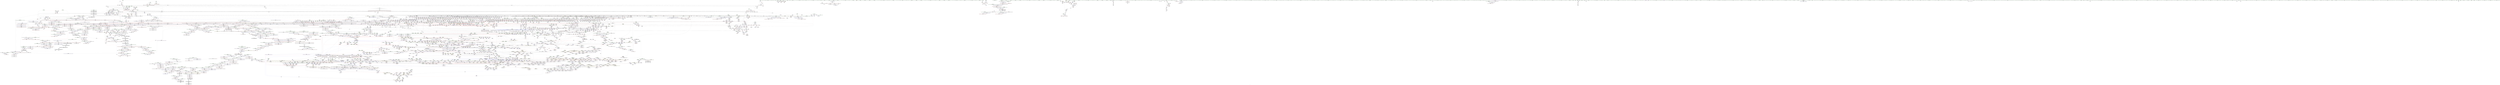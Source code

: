 digraph "SVFG" {
	label="SVFG";

	Node0x559e29389450 [shape=record,color=grey,label="{NodeID: 0\nNullPtr|{|<s63>362}}"];
	Node0x559e29389450 -> Node0x559e29ecfd20[style=solid];
	Node0x559e29389450 -> Node0x559e29ecfe20[style=solid];
	Node0x559e29389450 -> Node0x559e29ecfef0[style=solid];
	Node0x559e29389450 -> Node0x559e29ecffc0[style=solid];
	Node0x559e29389450 -> Node0x559e29ed0090[style=solid];
	Node0x559e29389450 -> Node0x559e29ed0160[style=solid];
	Node0x559e29389450 -> Node0x559e29ed0230[style=solid];
	Node0x559e29389450 -> Node0x559e29ed0300[style=solid];
	Node0x559e29389450 -> Node0x559e29ed03d0[style=solid];
	Node0x559e29389450 -> Node0x559e29ed04a0[style=solid];
	Node0x559e29389450 -> Node0x559e29ed0570[style=solid];
	Node0x559e29389450 -> Node0x559e29ed0640[style=solid];
	Node0x559e29389450 -> Node0x559e29ed0710[style=solid];
	Node0x559e29389450 -> Node0x559e29ed07e0[style=solid];
	Node0x559e29389450 -> Node0x559e29ed08b0[style=solid];
	Node0x559e29389450 -> Node0x559e29ed0980[style=solid];
	Node0x559e29389450 -> Node0x559e29ed0a50[style=solid];
	Node0x559e29389450 -> Node0x559e29ed0b20[style=solid];
	Node0x559e29389450 -> Node0x559e29ed0bf0[style=solid];
	Node0x559e29389450 -> Node0x559e29ed0cc0[style=solid];
	Node0x559e29389450 -> Node0x559e29ed0d90[style=solid];
	Node0x559e29389450 -> Node0x559e29ed0e60[style=solid];
	Node0x559e29389450 -> Node0x559e29ed0f30[style=solid];
	Node0x559e29389450 -> Node0x559e29ed1000[style=solid];
	Node0x559e29389450 -> Node0x559e29ed10d0[style=solid];
	Node0x559e29389450 -> Node0x559e29ed11a0[style=solid];
	Node0x559e29389450 -> Node0x559e29ed1270[style=solid];
	Node0x559e29389450 -> Node0x559e29ed1340[style=solid];
	Node0x559e29389450 -> Node0x559e29ed1410[style=solid];
	Node0x559e29389450 -> Node0x559e29ed14e0[style=solid];
	Node0x559e29389450 -> Node0x559e29ed15b0[style=solid];
	Node0x559e29389450 -> Node0x559e29ed1680[style=solid];
	Node0x559e29389450 -> Node0x559e29ed1750[style=solid];
	Node0x559e29389450 -> Node0x559e29ed1820[style=solid];
	Node0x559e29389450 -> Node0x559e29ed18f0[style=solid];
	Node0x559e29389450 -> Node0x559e29ed19c0[style=solid];
	Node0x559e29389450 -> Node0x559e29ed1a90[style=solid];
	Node0x559e29389450 -> Node0x559e29ed1b60[style=solid];
	Node0x559e29389450 -> Node0x559e29ed1c30[style=solid];
	Node0x559e29389450 -> Node0x559e29ed1d00[style=solid];
	Node0x559e29389450 -> Node0x559e29ed1dd0[style=solid];
	Node0x559e29389450 -> Node0x559e29ed1ea0[style=solid];
	Node0x559e29389450 -> Node0x559e29ed1f70[style=solid];
	Node0x559e29389450 -> Node0x559e29ed2040[style=solid];
	Node0x559e29389450 -> Node0x559e29ed2110[style=solid];
	Node0x559e29389450 -> Node0x559e29ed21e0[style=solid];
	Node0x559e29389450 -> Node0x559e29ed22b0[style=solid];
	Node0x559e29389450 -> Node0x559e29ed2380[style=solid];
	Node0x559e29389450 -> Node0x559e29ed2450[style=solid];
	Node0x559e29389450 -> Node0x559e29ed2520[style=solid];
	Node0x559e29389450 -> Node0x559e29ed25f0[style=solid];
	Node0x559e29389450 -> Node0x559e29ed26c0[style=solid];
	Node0x559e29389450 -> Node0x559e29ed2790[style=solid];
	Node0x559e29389450 -> Node0x559e29ed2860[style=solid];
	Node0x559e29389450 -> Node0x559e29ed2930[style=solid];
	Node0x559e29389450 -> Node0x559e29f3e770[style=solid];
	Node0x559e29389450 -> Node0x559e29f52b00[style=solid];
	Node0x559e29389450 -> Node0x559e29f52bd0[style=solid];
	Node0x559e29389450 -> Node0x559e29f52ca0[style=solid];
	Node0x559e29389450 -> Node0x559e29f54d20[style=solid];
	Node0x559e29389450 -> Node0x559e28ed55c0[style=solid];
	Node0x559e29389450 -> Node0x559e29fc9050[style=solid];
	Node0x559e29389450 -> Node0x559e29fc9c50[style=solid];
	Node0x559e29389450:s63 -> Node0x559e2a22fbe0[style=solid,color=red];
	Node0x559e29f4f970 [shape=record,color=blue,label="{NodeID: 2657\n2940\<--2938\nthis.addr\<--this\n_ZNSt4pairIS_IeeES0_EC2IS_IddES3_Lb1EEEOS_IT_T0_E\n}"];
	Node0x559e29f4f970 -> Node0x559e29f2f470[style=dashed];
	Node0x559e29e28360 [shape=record,color=green,label="{NodeID: 443\n3260\<--3261\n_ZNSt12_Vector_baseINSt7__cxx1112basic_stringIcSt11char_traitsIcESaIcEEESaIS5_EE12_Vector_implC2Ev\<--_ZNSt12_Vector_baseINSt7__cxx1112basic_stringIcSt11char_traitsIcESaIcEEESaIS5_EE12_Vector_implC2Ev_field_insensitive\n}"];
	Node0x559e29ec5460 [shape=record,color=black,label="{NodeID: 886\n3103\<--3102\nconv\<--\n_ZNSt4pairIeeEaSIdeEENSt9enable_ifIXsr6__and_ISt13is_assignableIReOT_ES3_IS4_OT0_EEE5valueERS0_E4typeEOS_IS5_S8_E\n}"];
	Node0x559e29ec5460 -> Node0x559e29f51100[style=solid];
	Node0x559e29efc060 [shape=record,color=purple,label="{NodeID: 1329\n2542\<--2513\nsecond9\<--p1\n_Z4wektSt4pairIiiES0_S0_\n}"];
	Node0x559e29efc060 -> Node0x559e29f2c3b0[style=solid];
	Node0x559e29f694f0 [shape=record,color=yellow,style=double,label="{NodeID: 6200\n197V_3 = CSCHI(MR_197V_1)\npts\{9260000 9260001 \}\nCS[]|{<s0>100|<s1>100}}"];
	Node0x559e29f694f0:s0 -> Node0x559e29f468d0[style=dashed,color=red];
	Node0x559e29f694f0:s1 -> Node0x559e29f469a0[style=dashed,color=red];
	Node0x559e29ee37c0 [shape=record,color=red,label="{NodeID: 1772\n1361\<--1360\n\<--second\n_Z1dSt4pairIeeES0_\n}"];
	Node0x559e29ee37c0 -> Node0x559e29fc0950[style=solid];
	Node0x559e2a22c990 [shape=record,color=black,label="{NodeID: 6643\n4228 = PHI(4216, )\n2nd arg _ZNSt20__uninitialized_copyILb0EE13__uninit_copyISt13move_iteratorIPNSt7__cxx1112basic_stringIcSt11char_traitsIcESaIcEEEES9_EET0_T_SC_SB_ }"];
	Node0x559e2a22c990 -> Node0x559e29f58390[style=solid];
	Node0x559e2a08b6a0 [shape=record,color=black,label="{NodeID: 4429\nMR_44V_2 = PHI(MR_44V_3, MR_44V_1, )\npts\{1718 \}\n}"];
	Node0x559e29f39070 [shape=record,color=red,label="{NodeID: 2215\n4357\<--4356\n\<--_M_current\n_ZNSt13move_iteratorIPNSt7__cxx1112basic_stringIcSt11char_traitsIcESaIcEEEEppEv\n}"];
	Node0x559e29f39070 -> Node0x559e29f066f0[style=solid];
	Node0x559e293894e0 [shape=record,color=green,label="{NodeID: 1\n4\<--1\n.str\<--dummyObj\nGlob }"];
	Node0x559e29f4fa40 [shape=record,color=blue,label="{NodeID: 2658\n2942\<--2939\n__p.addr\<--__p\n_ZNSt4pairIS_IeeES0_EC2IS_IddES3_Lb1EEEOS_IT_T0_E\n}"];
	Node0x559e29f4fa40 -> Node0x559e29f2f540[style=dashed];
	Node0x559e29f4fa40 -> Node0x559e29f2f610[style=dashed];
	Node0x559e29e28460 [shape=record,color=green,label="{NodeID: 444\n3266\<--3267\n__cxa_begin_catch\<--__cxa_begin_catch_field_insensitive\n}"];
	Node0x559e29ec5530 [shape=record,color=black,label="{NodeID: 887\n3145\<--3144\n\<--this1\n_ZNSt4pairIedEC2IedLb1EEEOT_OT0_\n}"];
	Node0x559e29efc130 [shape=record,color=purple,label="{NodeID: 1330\n2529\<--2515\nsecond\<--p2\n_Z4wektSt4pairIiiES0_S0_\n}"];
	Node0x559e29efc130 -> Node0x559e29f2c070[style=solid];
	Node0x559e29f69650 [shape=record,color=yellow,style=double,label="{NodeID: 6201\n207V_2 = CSCHI(MR_207V_1)\npts\{8660000 8660001 8660002 8660003 8660004 \}\nCS[]|{<s0>77}}"];
	Node0x559e29f69650:s0 -> Node0x559e29f68c50[style=dashed,color=blue];
	Node0x559e29ee3890 [shape=record,color=red,label="{NodeID: 1773\n1363\<--1362\n\<--second3\n_Z1dSt4pairIeeES0_\n}"];
	Node0x559e29ee3890 -> Node0x559e29fc0950[style=solid];
	Node0x559e2a22caa0 [shape=record,color=black,label="{NodeID: 6644\n334 = PHI()\n0th arg _Z4piszSt4pairIiiE }"];
	Node0x559e2a22caa0 -> Node0x559e29f3f7e0[style=solid];
	Node0x559e2a08bba0 [shape=record,color=black,label="{NodeID: 4430\nMR_46V_2 = PHI(MR_46V_3, MR_46V_1, )\npts\{1720 \}\n}"];
	Node0x559e29f39140 [shape=record,color=red,label="{NodeID: 2216\n4371\<--4365\n\<--__x.addr\n_ZSteqIPNSt7__cxx1112basic_stringIcSt11char_traitsIcESaIcEEEEbRKSt13move_iteratorIT_ESB_\n|{<s0>387}}"];
	Node0x559e29f39140:s0 -> Node0x559e2a22dcb0[style=solid,color=red];
	Node0x559e29dae1d0 [shape=record,color=green,label="{NodeID: 2\n7\<--1\n\<--dummyObj\nCan only get source location for instruction, argument, global var or function.}"];
	Node0x559e29f4fb10 [shape=record,color=blue,label="{NodeID: 2659\n2961\<--2960\n__t.addr\<--__t\n_ZSt7forwardISt4pairIS0_IeeES1_EEOT_RNSt16remove_referenceIS3_E4typeE\n}"];
	Node0x559e29f4fb10 -> Node0x559e29f2f6e0[style=dashed];
	Node0x559e29e28560 [shape=record,color=green,label="{NodeID: 445\n3269\<--3270\n_ZSt9terminatev\<--_ZSt9terminatev_field_insensitive\n}"];
	Node0x559e29ec5600 [shape=record,color=black,label="{NodeID: 888\n3171\<--3170\n\<--this1\n_ZNSt4pairIdeEC2IdeLb1EEEOT_OT0_\n}"];
	Node0x559e29efc200 [shape=record,color=purple,label="{NodeID: 1331\n2536\<--2515\nfirst5\<--p2\n_Z4wektSt4pairIiiES0_S0_\n}"];
	Node0x559e29efc200 -> Node0x559e29f2c210[style=solid];
	Node0x559e29f697b0 [shape=record,color=yellow,style=double,label="{NodeID: 6202\n199V_2 = CSCHI(MR_199V_1)\npts\{8700000 8700001 8700002 8700003 \}\nCS[]|{<s0>76}}"];
	Node0x559e29f697b0:s0 -> Node0x559e29f68af0[style=dashed,color=blue];
	Node0x559e29ee3960 [shape=record,color=red,label="{NodeID: 1774\n1382\<--1376\n\<--__x.addr\n_ZSt9make_pairIiSt4pairIS0_IddES1_EES0_INSt17__decay_and_stripIT_E6__typeENS3_IT0_E6__typeEEOS4_OS7_\n|{<s0>126}}"];
	Node0x559e29ee3960:s0 -> Node0x559e2a22d3d0[style=solid,color=red];
	Node0x559e2a22cb70 [shape=record,color=black,label="{NodeID: 6645\n2481 = PHI(2371, 2378, )\n0th arg _Z5calkaee }"];
	Node0x559e2a22cb70 -> Node0x559e29f4bd50[style=solid];
	Node0x559e2a08c0a0 [shape=record,color=black,label="{NodeID: 4431\nMR_68V_4 = PHI(MR_68V_7, MR_68V_3, )\npts\{17080000 \}\n|{|<s2>167|<s3>168}}"];
	Node0x559e2a08c0a0 -> Node0x559e29f482d0[style=dashed];
	Node0x559e2a08c0a0 -> Node0x559e2a0b04a0[style=dashed];
	Node0x559e2a08c0a0:s2 -> Node0x559e2a0d5ce0[style=dashed,color=red];
	Node0x559e2a08c0a0:s3 -> Node0x559e2a0d5ce0[style=dashed,color=red];
	Node0x559e29f39210 [shape=record,color=red,label="{NodeID: 2217\n4375\<--4367\n\<--__y.addr\n_ZSteqIPNSt7__cxx1112basic_stringIcSt11char_traitsIcESaIcEEEEbRKSt13move_iteratorIT_ESB_\n|{<s0>388}}"];
	Node0x559e29f39210:s0 -> Node0x559e2a22dcb0[style=solid,color=red];
	Node0x559e29dad8b0 [shape=record,color=green,label="{NodeID: 3\n9\<--1\n.str.1\<--dummyObj\nGlob }"];
	Node0x559e2a0d07b0 [shape=record,color=yellow,style=double,label="{NodeID: 4874\n533V_1 = ENCHI(MR_533V_0)\npts\{9200000 9260000 17080000 \}\nFun[_ZNSt4pairIS_IeeES0_EC2IRS0_S3_Lb1EEEOT_OT0_]}"];
	Node0x559e2a0d07b0 -> Node0x559e29f3d240[style=dashed];
	Node0x559e2a0d07b0 -> Node0x559e29f3d3e0[style=dashed];
	Node0x559e29f4fbe0 [shape=record,color=blue,label="{NodeID: 2660\n2970\<--2967\nthis.addr\<--this\n_ZNSt4pairIiS_IS_IeeES0_EEC2IiS1_Lb1EEEOT_OT0_\n}"];
	Node0x559e29f4fbe0 -> Node0x559e29f2f7b0[style=dashed];
	Node0x559e29e28660 [shape=record,color=green,label="{NodeID: 446\n3277\<--3278\nthis.addr\<--this.addr_field_insensitive\n_ZNSt12_Vector_baseINSt7__cxx1112basic_stringIcSt11char_traitsIcESaIcEEESaIS5_EE12_Vector_implC2Ev\n}"];
	Node0x559e29e28660 -> Node0x559e29f31c40[style=solid];
	Node0x559e29e28660 -> Node0x559e29f52a30[style=solid];
	Node0x559e29ec56d0 [shape=record,color=black,label="{NodeID: 889\n3197\<--3196\n\<--this1\n_ZNSt4pairIiS_IeeEEC2IiRS0_Lb1EEEOT_OT0_\n}"];
	Node0x559e29efc2d0 [shape=record,color=purple,label="{NodeID: 1332\n2566\<--2554\nfirst\<--p1\n_Z1dSt4pairIiiES0_\n}"];
	Node0x559e29efc2d0 -> Node0x559e29f2c550[style=solid];
	Node0x559e29f69910 [shape=record,color=yellow,style=double,label="{NodeID: 6203\n195V_2 = CSCHI(MR_195V_1)\npts\{8720000 8720001 \}\nCS[]|{<s0>74}}"];
	Node0x559e29f69910:s0 -> Node0x559e29f67a70[style=dashed,color=blue];
	Node0x559e29ee3a30 [shape=record,color=red,label="{NodeID: 1775\n1384\<--1378\n\<--__y.addr\n_ZSt9make_pairIiSt4pairIS0_IddES1_EES0_INSt17__decay_and_stripIT_E6__typeENS3_IT0_E6__typeEEOS4_OS7_\n|{<s0>127}}"];
	Node0x559e29ee3a30:s0 -> Node0x559e2a220240[style=solid,color=red];
	Node0x559e2a22ccc0 [shape=record,color=black,label="{NodeID: 6646\n2482 = PHI(2372, 2379, )\n1st arg _Z5calkaee }"];
	Node0x559e2a22ccc0 -> Node0x559e29f4be20[style=solid];
	Node0x559e2a08c5a0 [shape=record,color=black,label="{NodeID: 4432\nMR_70V_4 = PHI(MR_70V_7, MR_70V_3, )\npts\{17080001 \}\n|{|<s2>167|<s3>168}}"];
	Node0x559e2a08c5a0 -> Node0x559e29f483a0[style=dashed];
	Node0x559e2a08c5a0 -> Node0x559e2a0b09a0[style=dashed];
	Node0x559e2a08c5a0:s2 -> Node0x559e2a0d5ce0[style=dashed,color=red];
	Node0x559e2a08c5a0:s3 -> Node0x559e2a0d5ce0[style=dashed,color=red];
	Node0x559e29f392e0 [shape=record,color=red,label="{NodeID: 2218\n4384\<--4381\nthis1\<--this.addr\n_ZNKSt13move_iteratorIPNSt7__cxx1112basic_stringIcSt11char_traitsIcESaIcEEEE4baseEv\n}"];
	Node0x559e29f392e0 -> Node0x559e29f067c0[style=solid];
	Node0x559e29dadbf0 [shape=record,color=green,label="{NodeID: 4\n12\<--1\n\<--dummyObj\nCan only get source location for instruction, argument, global var or function.}"];
	Node0x559e2a0d08f0 [shape=record,color=yellow,style=double,label="{NodeID: 4875\n535V_1 = ENCHI(MR_535V_0)\npts\{9200001 9260001 17080001 \}\nFun[_ZNSt4pairIS_IeeES0_EC2IRS0_S3_Lb1EEEOT_OT0_]}"];
	Node0x559e2a0d08f0 -> Node0x559e29f3d310[style=dashed];
	Node0x559e2a0d08f0 -> Node0x559e29f3d4b0[style=dashed];
	Node0x559e29f4fcb0 [shape=record,color=blue,label="{NodeID: 2661\n2972\<--2968\n__x.addr\<--__x\n_ZNSt4pairIiS_IS_IeeES0_EEC2IiS1_Lb1EEEOT_OT0_\n}"];
	Node0x559e29f4fcb0 -> Node0x559e29f2f880[style=dashed];
	Node0x559e29e28730 [shape=record,color=green,label="{NodeID: 447\n3283\<--3284\n_ZNSaINSt7__cxx1112basic_stringIcSt11char_traitsIcESaIcEEEEC2Ev\<--_ZNSaINSt7__cxx1112basic_stringIcSt11char_traitsIcESaIcEEEEC2Ev_field_insensitive\n}"];
	Node0x559e29ec57a0 [shape=record,color=black,label="{NodeID: 890\n3206\<--3203\n\<--second\n_ZNSt4pairIiS_IeeEEC2IiRS0_Lb1EEEOT_OT0_\n}"];
	Node0x559e29ec57a0 -> Node0x559e29f01a90[style=solid];
	Node0x559e29ec57a0 -> Node0x559e29f01b60[style=solid];
	Node0x559e29efc3a0 [shape=record,color=purple,label="{NodeID: 1333\n2574\<--2554\nsecond\<--p1\n_Z1dSt4pairIiiES0_\n}"];
	Node0x559e29efc3a0 -> Node0x559e29f2c6f0[style=solid];
	Node0x559e29f69a70 [shape=record,color=yellow,style=double,label="{NodeID: 6204\n626V_2 = CSCHI(MR_626V_1)\npts\{13020000 13020001 \}\nCS[]}"];
	Node0x559e29ee3b00 [shape=record,color=red,label="{NodeID: 1776\n1402\<--1396\n\<--__x.addr\n_ZSt9make_pairISt4pairIddES1_ES0_INSt17__decay_and_stripIT_E6__typeENS2_IT0_E6__typeEEOS3_OS6_\n|{<s0>129}}"];
	Node0x559e29ee3b00:s0 -> Node0x559e2a232da0[style=solid,color=red];
	Node0x559e2a22ce10 [shape=record,color=black,label="{NodeID: 6647\n3211 = PHI(2089, 3238, )\n0th arg _ZSt7forwardIRSt4pairIS0_IeeES1_EEOT_RNSt16remove_referenceIS4_E4typeE }"];
	Node0x559e2a22ce10 -> Node0x559e29f52140[style=solid];
	Node0x559e2a08caa0 [shape=record,color=black,label="{NodeID: 4433\nMR_72V_3 = PHI(MR_72V_1, MR_72V_2, )\npts\{17100000 17100001 \}\n}"];
	Node0x559e29f393b0 [shape=record,color=red,label="{NodeID: 2219\n4386\<--4385\n\<--_M_current\n_ZNKSt13move_iteratorIPNSt7__cxx1112basic_stringIcSt11char_traitsIcESaIcEEEE4baseEv\n}"];
	Node0x559e29f393b0 -> Node0x559e29eea780[style=solid];
	Node0x559e29dadcb0 [shape=record,color=green,label="{NodeID: 5\n26\<--1\n.str.2\<--dummyObj\nGlob }"];
	Node0x559e2a0d0a30 [shape=record,color=yellow,style=double,label="{NodeID: 4876\n82V_1 = ENCHI(MR_82V_0)\npts\{381 383 387 389 874 916 918 922 924 1558 1560 1564 1566 1576 1578 1586 1588 1712 1720 15680001 15680002 17100000 17160001 \}\nFun[_ZSt9make_pairIReeESt4pairINSt17__decay_and_stripIT_E6__typeENS2_IT0_E6__typeEEOS3_OS6_]|{<s0>116}}"];
	Node0x559e2a0d0a30:s0 -> Node0x559e2a0cd1a0[style=dashed,color=red];
	Node0x559e29f4fd80 [shape=record,color=blue,label="{NodeID: 2662\n2974\<--2969\n__y.addr\<--__y\n_ZNSt4pairIiS_IS_IeeES0_EEC2IiS1_Lb1EEEOT_OT0_\n}"];
	Node0x559e29f4fd80 -> Node0x559e29f2f950[style=dashed];
	Node0x559e29e28830 [shape=record,color=green,label="{NodeID: 448\n3294\<--3295\nthis.addr\<--this.addr_field_insensitive\n_ZNSaINSt7__cxx1112basic_stringIcSt11char_traitsIcESaIcEEEEC2Ev\n}"];
	Node0x559e29e28830 -> Node0x559e29f31d10[style=solid];
	Node0x559e29e28830 -> Node0x559e29f52d70[style=solid];
	Node0x559e29ec5870 [shape=record,color=black,label="{NodeID: 891\n3207\<--3205\n\<--call2\n_ZNSt4pairIiS_IeeEEC2IiRS0_Lb1EEEOT_OT0_\n}"];
	Node0x559e29ec5870 -> Node0x559e29f01c30[style=solid];
	Node0x559e29ec5870 -> Node0x559e29f01d00[style=solid];
	Node0x559e29efc470 [shape=record,color=purple,label="{NodeID: 1334\n2568\<--2556\nfirst1\<--p2\n_Z1dSt4pairIiiES0_\n}"];
	Node0x559e29efc470 -> Node0x559e29f2c620[style=solid];
	Node0x559e29f69bd0 [shape=record,color=yellow,style=double,label="{NodeID: 6205\n209V_2 = CSCHI(MR_209V_1)\npts\{8880000 8880001 8880002 8880003 8880004 \}\nCS[]|{<s0>86}}"];
	Node0x559e29f69bd0:s0 -> Node0x559e29f68f10[style=dashed,color=blue];
	Node0x559e29ee3bd0 [shape=record,color=red,label="{NodeID: 1777\n1404\<--1398\n\<--__y.addr\n_ZSt9make_pairISt4pairIddES1_ES0_INSt17__decay_and_stripIT_E6__typeENS2_IT0_E6__typeEEOS3_OS6_\n|{<s0>130}}"];
	Node0x559e29ee3bd0:s0 -> Node0x559e2a232da0[style=solid,color=red];
	Node0x559e2a22cf60 [shape=record,color=black,label="{NodeID: 6648\n824 = PHI(759, 759, )\n0th arg _ZNKSt6vectorISt4pairIiiESaIS1_EE4sizeEv }"];
	Node0x559e2a22cf60 -> Node0x559e29f430c0[style=solid];
	Node0x559e2a08cfa0 [shape=record,color=black,label="{NodeID: 4434\nMR_74V_2 = PHI(MR_74V_3, MR_74V_1, )\npts\{17160000 17160001 \}\n}"];
	Node0x559e29f39480 [shape=record,color=red,label="{NodeID: 2220\n4393\<--4390\n\<--__t.addr\n_ZSt7forwardINSt7__cxx1112basic_stringIcSt11char_traitsIcESaIcEEEEOT_RNSt16remove_referenceIS6_E4typeE\n}"];
	Node0x559e29f39480 -> Node0x559e29eea850[style=solid];
	Node0x559e29dadd70 [shape=record,color=green,label="{NodeID: 6\n28\<--1\n.str.3\<--dummyObj\nGlob }"];
	Node0x559e29f4fe50 [shape=record,color=blue,label="{NodeID: 2663\n2981\<--2984\nfirst\<--\n_ZNSt4pairIiS_IS_IeeES0_EEC2IiS1_Lb1EEEOT_OT0_\n}"];
	Node0x559e29e28900 [shape=record,color=green,label="{NodeID: 449\n3300\<--3301\n_ZN9__gnu_cxx13new_allocatorINSt7__cxx1112basic_stringIcSt11char_traitsIcESaIcEEEEC2Ev\<--_ZN9__gnu_cxx13new_allocatorINSt7__cxx1112basic_stringIcSt11char_traitsIcESaIcEEEEC2Ev_field_insensitive\n}"];
	Node0x559e29ec5940 [shape=record,color=black,label="{NodeID: 892\n3210\<--3215\n_ZSt7forwardIRSt4pairIS0_IeeES1_EEOT_RNSt16remove_referenceIS4_E4typeE_ret\<--\n_ZSt7forwardIRSt4pairIS0_IeeES1_EEOT_RNSt16remove_referenceIS4_E4typeE\n|{<s0>199|<s1>292}}"];
	Node0x559e29ec5940:s0 -> Node0x559e2a219870[style=solid,color=blue];
	Node0x559e29ec5940:s1 -> Node0x559e2a211530[style=solid,color=blue];
	Node0x559e29efc540 [shape=record,color=purple,label="{NodeID: 1335\n2576\<--2556\nsecond3\<--p2\n_Z1dSt4pairIiiES0_\n}"];
	Node0x559e29efc540 -> Node0x559e29f2c7c0[style=solid];
	Node0x559e29f69d30 [shape=record,color=yellow,style=double,label="{NodeID: 6206\n201V_2 = CSCHI(MR_201V_1)\npts\{8920000 8920001 8920002 8920003 \}\nCS[]|{<s0>85}}"];
	Node0x559e29f69d30:s0 -> Node0x559e29f68db0[style=dashed,color=blue];
	Node0x559e29ee3ca0 [shape=record,color=red,label="{NodeID: 1778\n1419\<--1413\nthis1\<--this.addr\n_ZNSt4pairIiS_IS_IeeES0_EEC2IiS_IS_IddES4_ELb1EEEOS_IT_T0_E\n}"];
	Node0x559e29ee3ca0 -> Node0x559e29ec0730[style=solid];
	Node0x559e29ee3ca0 -> Node0x559e29ef5ba0[style=solid];
	Node0x559e29ee3ca0 -> Node0x559e29ef5c70[style=solid];
	Node0x559e2a22d0b0 [shape=record,color=black,label="{NodeID: 6649\n1299 = PHI(877, 895, 901, )\n0th arg _ZSt9make_pairIddESt4pairINSt17__decay_and_stripIT_E6__typeENS1_IT0_E6__typeEEOS2_OS5_ }"];
	Node0x559e2a22d0b0 -> Node0x559e29f45480[style=solid];
	Node0x559e2a08d4a0 [shape=record,color=black,label="{NodeID: 4435\nMR_1116V_3 = PHI(MR_1116V_4, MR_1116V_2, )\npts\{3399 \}\n}"];
	Node0x559e2a08d4a0 -> Node0x559e29f326d0[style=dashed];
	Node0x559e2a08d4a0 -> Node0x559e29f327a0[style=dashed];
	Node0x559e2a08d4a0 -> Node0x559e29f32870[style=dashed];
	Node0x559e2a08d4a0 -> Node0x559e29f53800[style=dashed];
	Node0x559e29f39550 [shape=record,color=red,label="{NodeID: 2221\n4407\<--4401\nthis1\<--this.addr\n_ZNSt13move_iteratorIPNSt7__cxx1112basic_stringIcSt11char_traitsIcESaIcEEEEC2ES6_\n}"];
	Node0x559e29f39550 -> Node0x559e29ed7800[style=solid];
	Node0x559e29dae700 [shape=record,color=green,label="{NodeID: 7\n30\<--1\n.str.4\<--dummyObj\nGlob }"];
	Node0x559e29f4ff20 [shape=record,color=blue, style = dotted,label="{NodeID: 2664\n4637\<--4639\noffset_0\<--dummyVal\n_ZNSt4pairIiS_IS_IeeES0_EEC2IiS1_Lb1EEEOT_OT0_\n}"];
	Node0x559e29e28a00 [shape=record,color=green,label="{NodeID: 450\n3305\<--3306\nthis.addr\<--this.addr_field_insensitive\n_ZN9__gnu_cxx13new_allocatorINSt7__cxx1112basic_stringIcSt11char_traitsIcESaIcEEEEC2Ev\n}"];
	Node0x559e29e28a00 -> Node0x559e29f31de0[style=solid];
	Node0x559e29e28a00 -> Node0x559e29f52e40[style=solid];
	Node0x559e29ec5a10 [shape=record,color=black,label="{NodeID: 893\n3231\<--3230\n\<--this1\n_ZNSt4pairIiS_IS_IeeES0_EEC2IiRS1_Lb1EEEOT_OT0_\n}"];
	Node0x559e29efc610 [shape=record,color=purple,label="{NodeID: 1336\n2603\<--2589\nfirst1\<--p0\n_Z4skalSt4pairIiiES0_S0_\n}"];
	Node0x559e29efc610 -> Node0x559e29f2c960[style=solid];
	Node0x559e29f69e90 [shape=record,color=yellow,style=double,label="{NodeID: 6207\n72V_2 = CSCHI(MR_72V_1)\npts\{17100000 17100001 \}\nCS[]|{<s0>161}}"];
	Node0x559e29f69e90:s0 -> Node0x559e29f6aef0[style=dashed,color=blue];
	Node0x559e29ee3d70 [shape=record,color=red,label="{NodeID: 1779\n1422\<--1415\n\<--__p.addr\n_ZNSt4pairIiS_IS_IeeES0_EEC2IiS_IS_IddES4_ELb1EEEOS_IT_T0_E\n}"];
	Node0x559e29ee3d70 -> Node0x559e29ef5d40[style=solid];
	Node0x559e2a22d240 [shape=record,color=black,label="{NodeID: 6650\n1300 = PHI(879, 897, 903, )\n1st arg _ZSt9make_pairIddESt4pairINSt17__decay_and_stripIT_E6__typeENS1_IT0_E6__typeEEOS2_OS5_ }"];
	Node0x559e2a22d240 -> Node0x559e29f45550[style=solid];
	Node0x559e29f39620 [shape=record,color=red,label="{NodeID: 2222\n4409\<--4403\n\<--__i.addr\n_ZNSt13move_iteratorIPNSt7__cxx1112basic_stringIcSt11char_traitsIcESaIcEEEEC2ES6_\n}"];
	Node0x559e29f39620 -> Node0x559e29f593d0[style=solid];
	Node0x559e29dae7c0 [shape=record,color=green,label="{NodeID: 8\n32\<--1\n.str.5\<--dummyObj\nGlob }"];
	Node0x559e2a0d0e80 [shape=record,color=yellow,style=double,label="{NodeID: 4879\n195V_1 = ENCHI(MR_195V_0)\npts\{8720000 8720001 \}\nFun[_ZSt9make_pairIReeESt4pairINSt17__decay_and_stripIT_E6__typeENS2_IT0_E6__typeEEOS3_OS6_]|{<s0>116|<s1>116}}"];
	Node0x559e2a0d0e80:s0 -> Node0x559e29f4df70[style=dashed,color=red];
	Node0x559e2a0d0e80:s1 -> Node0x559e29f4e040[style=dashed,color=red];
	Node0x559e29f4fff0 [shape=record,color=blue, style = dotted,label="{NodeID: 2665\n4640\<--4642\noffset_1\<--dummyVal\n_ZNSt4pairIiS_IS_IeeES0_EEC2IiS1_Lb1EEEOT_OT0_\n}"];
	Node0x559e29e28ad0 [shape=record,color=green,label="{NodeID: 451\n3314\<--3315\n__first.addr\<--__first.addr_field_insensitive\n_ZSt8_DestroyIPNSt7__cxx1112basic_stringIcSt11char_traitsIcESaIcEEES5_EvT_S7_RSaIT0_E\n}"];
	Node0x559e29e28ad0 -> Node0x559e29f31eb0[style=solid];
	Node0x559e29e28ad0 -> Node0x559e29f52f10[style=solid];
	Node0x559e29ec5ae0 [shape=record,color=black,label="{NodeID: 894\n3240\<--3237\n\<--second\n_ZNSt4pairIiS_IS_IeeES0_EEC2IiRS1_Lb1EEEOT_OT0_\n}"];
	Node0x559e29ec5ae0 -> Node0x559e29f01f70[style=solid];
	Node0x559e29ec5ae0 -> Node0x559e29f02040[style=solid];
	Node0x559e29ec5ae0 -> Node0x559e29f02110[style=solid];
	Node0x559e29ec5ae0 -> Node0x559e29f021e0[style=solid];
	Node0x559e29efc6e0 [shape=record,color=purple,label="{NodeID: 1337\n2609\<--2589\nfirst3\<--p0\n_Z4skalSt4pairIiiES0_S0_\n}"];
	Node0x559e29efc6e0 -> Node0x559e29f2cb00[style=solid];
	Node0x559e29f69ff0 [shape=record,color=yellow,style=double,label="{NodeID: 6208\n74V_2 = CSCHI(MR_74V_1)\npts\{17160000 17160001 \}\nCS[]|{<s0>163}}"];
	Node0x559e29f69ff0:s0 -> Node0x559e29f6b290[style=dashed,color=blue];
	Node0x559e29ee3e40 [shape=record,color=red,label="{NodeID: 1780\n1428\<--1415\n\<--__p.addr\n_ZNSt4pairIiS_IS_IeeES0_EEC2IiS_IS_IddES4_ELb1EEEOS_IT_T0_E\n}"];
	Node0x559e29ee3e40 -> Node0x559e29ef5e10[style=solid];
	Node0x559e2a22d3d0 [shape=record,color=black,label="{NodeID: 6651\n2673 = PHI(1244, 1334, 1382, 1423, 1518, 2087, 2702, 2898, 2982, 3123, 3199, 3233, )\n0th arg _ZSt7forwardIiEOT_RNSt16remove_referenceIS0_E4typeE }"];
	Node0x559e2a22d3d0 -> Node0x559e29f4ccc0[style=solid];
	Node0x559e2a08dea0 [shape=record,color=black,label="{NodeID: 4437\nMR_847V_8 = PHI(MR_847V_7, MR_847V_6, )\npts\{2144 \}\n|{|<s2>219}}"];
	Node0x559e2a08dea0 -> Node0x559e29f2b030[style=dashed];
	Node0x559e2a08dea0 -> Node0x559e29f4b1f0[style=dashed];
	Node0x559e2a08dea0:s2 -> Node0x559e2a0deb30[style=dashed,color=red];
	Node0x559e29f396f0 [shape=record,color=red,label="{NodeID: 2223\n4421\<--4415\nthis1\<--this.addr\n_ZN9__gnu_cxx13new_allocatorINSt7__cxx1112basic_stringIcSt11char_traitsIcESaIcEEEE7destroyIS6_EEvPT_\n}"];
	Node0x559e29dae880 [shape=record,color=green,label="{NodeID: 9\n35\<--1\n\<--dummyObj\nCan only get source location for instruction, argument, global var or function.}"];
	Node0x559e29f500c0 [shape=record,color=blue, style = dotted,label="{NodeID: 2666\n4643\<--4645\noffset_2\<--dummyVal\n_ZNSt4pairIiS_IS_IeeES0_EEC2IiS1_Lb1EEEOT_OT0_\n}"];
	Node0x559e29e28ba0 [shape=record,color=green,label="{NodeID: 452\n3316\<--3317\n__last.addr\<--__last.addr_field_insensitive\n_ZSt8_DestroyIPNSt7__cxx1112basic_stringIcSt11char_traitsIcESaIcEEES5_EvT_S7_RSaIT0_E\n}"];
	Node0x559e29e28ba0 -> Node0x559e29f31f80[style=solid];
	Node0x559e29e28ba0 -> Node0x559e29f52fe0[style=solid];
	Node0x559e29ec5bb0 [shape=record,color=black,label="{NodeID: 895\n3241\<--3239\n\<--call2\n_ZNSt4pairIiS_IS_IeeES0_EEC2IiRS1_Lb1EEEOT_OT0_\n}"];
	Node0x559e29ec5bb0 -> Node0x559e29f022b0[style=solid];
	Node0x559e29ec5bb0 -> Node0x559e29f02380[style=solid];
	Node0x559e29ec5bb0 -> Node0x559e29f02450[style=solid];
	Node0x559e29ec5bb0 -> Node0x559e29f02520[style=solid];
	Node0x559e29efc7b0 [shape=record,color=purple,label="{NodeID: 1338\n2616\<--2589\nsecond6\<--p0\n_Z4skalSt4pairIiiES0_S0_\n}"];
	Node0x559e29efc7b0 -> Node0x559e29f2cca0[style=solid];
	Node0x559e29f6a150 [shape=record,color=yellow,style=double,label="{NodeID: 6209\n76V_2 = CSCHI(MR_76V_1)\npts\{15680000 15680001 15680002 \}\nCS[]|{<s0>167|<s1>168|<s2>169}}"];
	Node0x559e29f6a150:s0 -> Node0x559e2a0b0ea0[style=dashed,color=blue];
	Node0x559e29f6a150:s1 -> Node0x559e2a0b0ea0[style=dashed,color=blue];
	Node0x559e29f6a150:s2 -> Node0x559e2a0b0ea0[style=dashed,color=blue];
	Node0x559e29ee3f10 [shape=record,color=red,label="{NodeID: 1781\n1425\<--1424\n\<--call\n_ZNSt4pairIiS_IS_IeeES0_EEC2IiS_IS_IddES4_ELb1EEEOS_IT_T0_E\n}"];
	Node0x559e29ee3f10 -> Node0x559e29f45f10[style=solid];
	Node0x559e2a22dcb0 [shape=record,color=black,label="{NodeID: 6652\n4380 = PHI(4371, 4375, )\n0th arg _ZNKSt13move_iteratorIPNSt7__cxx1112basic_stringIcSt11char_traitsIcESaIcEEEE4baseEv }"];
	Node0x559e2a22dcb0 -> Node0x559e29f59090[style=solid];
	Node0x559e29f397c0 [shape=record,color=red,label="{NodeID: 2224\n4422\<--4417\n\<--__p.addr\n_ZN9__gnu_cxx13new_allocatorINSt7__cxx1112basic_stringIcSt11char_traitsIcESaIcEEEE7destroyIS6_EEvPT_\n}"];
	Node0x559e29dae940 [shape=record,color=green,label="{NodeID: 10\n52\<--1\n\<--dummyObj\nCan only get source location for instruction, argument, global var or function.}"];
	Node0x559e29f50190 [shape=record,color=blue, style = dotted,label="{NodeID: 2667\n4646\<--4648\noffset_3\<--dummyVal\n_ZNSt4pairIiS_IS_IeeES0_EEC2IiS1_Lb1EEEOT_OT0_\n}"];
	Node0x559e29e28c70 [shape=record,color=green,label="{NodeID: 453\n3318\<--3319\n.addr\<--.addr_field_insensitive\n_ZSt8_DestroyIPNSt7__cxx1112basic_stringIcSt11char_traitsIcESaIcEEES5_EvT_S7_RSaIT0_E\n}"];
	Node0x559e29e28c70 -> Node0x559e29f530b0[style=solid];
	Node0x559e29ec5c80 [shape=record,color=black,label="{NodeID: 896\n3244\<--3250\n_ZSt4asine_ret\<--call\n_ZSt4asine\n|{<s0>229}}"];
	Node0x559e29ec5c80:s0 -> Node0x559e2a21b680[style=solid,color=blue];
	Node0x559e29efc880 [shape=record,color=purple,label="{NodeID: 1339\n2622\<--2589\nsecond10\<--p0\n_Z4skalSt4pairIiiES0_S0_\n}"];
	Node0x559e29efc880 -> Node0x559e29f2ce40[style=solid];
	Node0x559e29f6a2b0 [shape=record,color=yellow,style=double,label="{NodeID: 6210\n733V_2 = CSCHI(MR_733V_1)\npts\{15620000 \}\nCS[]}"];
	Node0x559e29f6a2b0 -> Node0x559e29ee5c50[style=dashed];
	Node0x559e29f6a2b0 -> Node0x559e29f3b9e0[style=dashed];
	Node0x559e29ee3fe0 [shape=record,color=red,label="{NodeID: 1782\n1440\<--1437\n\<--a.addr\n_Z3sqrIeET_RKS0_\n}"];
	Node0x559e29ee3fe0 -> Node0x559e29ee4180[style=solid];
	Node0x559e2a22de00 [shape=record,color=black,label="{NodeID: 6653\n2456 = PHI(2127, 2143, )\n0th arg _ZSt3maxIeERKT_S2_S2_ }"];
	Node0x559e2a22de00 -> Node0x559e29f4ba10[style=solid];
	Node0x559e2a08e8a0 [shape=record,color=black,label="{NodeID: 4439\nMR_8V_3 = PHI(MR_8V_4, MR_8V_2, )\npts\{74 \}\n}"];
	Node0x559e2a08e8a0 -> Node0x559e29edaf40[style=dashed];
	Node0x559e2a08e8a0 -> Node0x559e29edb010[style=dashed];
	Node0x559e2a08e8a0 -> Node0x559e29edb0e0[style=dashed];
	Node0x559e2a08e8a0 -> Node0x559e29edb1b0[style=dashed];
	Node0x559e2a08e8a0 -> Node0x559e29f3ed50[style=dashed];
	Node0x559e29f39890 [shape=record,color=red,label="{NodeID: 2225\n4430\<--4427\n\<--__t.addr\n_ZSt4moveIReEONSt16remove_referenceIT_E4typeEOS2_\n}"];
	Node0x559e29f39890 -> Node0x559e29eea920[style=solid];
	Node0x559e29daea40 [shape=record,color=green,label="{NodeID: 11\n83\<--1\n\<--dummyObj\nCan only get source location for instruction, argument, global var or function.}"];
	Node0x559e29f50260 [shape=record,color=blue,label="{NodeID: 2668\n2996\<--2995\n__t.addr\<--__t\n_ZSt7forwardIRSt4pairIeeEEOT_RNSt16remove_referenceIS3_E4typeE\n}"];
	Node0x559e29f50260 -> Node0x559e29f2faf0[style=dashed];
	Node0x559e29e28d40 [shape=record,color=green,label="{NodeID: 454\n3326\<--3327\n_ZSt8_DestroyIPNSt7__cxx1112basic_stringIcSt11char_traitsIcESaIcEEEEvT_S7_\<--_ZSt8_DestroyIPNSt7__cxx1112basic_stringIcSt11char_traitsIcESaIcEEEEvT_S7__field_insensitive\n}"];
	Node0x559e29ec5d50 [shape=record,color=black,label="{NodeID: 897\n3281\<--3280\n\<--this1\n_ZNSt12_Vector_baseINSt7__cxx1112basic_stringIcSt11char_traitsIcESaIcEEESaIS5_EE12_Vector_implC2Ev\n|{<s0>298}}"];
	Node0x559e29ec5d50:s0 -> Node0x559e2a222300[style=solid,color=red];
	Node0x559e29efc950 [shape=record,color=purple,label="{NodeID: 1340\n2601\<--2591\nfirst\<--p1\n_Z4skalSt4pairIiiES0_S0_\n}"];
	Node0x559e29efc950 -> Node0x559e29f2c890[style=solid];
	Node0x559e29f6a410 [shape=record,color=yellow,style=double,label="{NodeID: 6211\n735V_2 = CSCHI(MR_735V_1)\npts\{15620001 \}\nCS[]}"];
	Node0x559e29f6a410 -> Node0x559e29ee5ec0[style=dashed];
	Node0x559e29f6a410 -> Node0x559e29f3bab0[style=dashed];
	Node0x559e29ee40b0 [shape=record,color=red,label="{NodeID: 1783\n1442\<--1437\n\<--a.addr\n_Z3sqrIeET_RKS0_\n}"];
	Node0x559e29ee40b0 -> Node0x559e29ee4250[style=solid];
	Node0x559e2a22df50 [shape=record,color=black,label="{NodeID: 6654\n2457 = PHI(2141, 2157, )\n1st arg _ZSt3maxIeERKT_S2_S2_ }"];
	Node0x559e2a22df50 -> Node0x559e29f4bae0[style=solid];
	Node0x559e29f39960 [shape=record,color=red,label="{NodeID: 2226\n4441\<--4440\ndummyVal\<--offset_0\n_Z4dwusSt4pairIiiES0_S0_\n}"];
	Node0x559e29f39960 -> Node0x559e29f3fb20[style=solid];
	Node0x559e29daeb40 [shape=record,color=green,label="{NodeID: 12\n104\<--1\n\<--dummyObj\nCan only get source location for instruction, argument, global var or function.}"];
	Node0x559e29f50330 [shape=record,color=blue,label="{NodeID: 2669\n3005\<--3002\nthis.addr\<--this\n_ZNSt4pairIS_IeeES0_EC2IRS0_S3_Lb1EEEOT_OT0_\n}"];
	Node0x559e29f50330 -> Node0x559e29f2fbc0[style=dashed];
	Node0x559e29e28e40 [shape=record,color=green,label="{NodeID: 455\n3331\<--3332\nthis.addr\<--this.addr_field_insensitive\n_ZNSt12_Vector_baseINSt7__cxx1112basic_stringIcSt11char_traitsIcESaIcEEESaIS5_EE19_M_get_Tp_allocatorEv\n}"];
	Node0x559e29e28e40 -> Node0x559e29f32050[style=solid];
	Node0x559e29e28e40 -> Node0x559e29f53180[style=solid];
	Node0x559e2a0f0370 [shape=record,color=yellow,style=double,label="{NodeID: 5326\nRETMU(32V_2)\npts\{8 \}\nFun[_GLOBAL__sub_I_jakubr_2_1.cpp]}"];
	Node0x559e29ec5e20 [shape=record,color=black,label="{NodeID: 898\n3298\<--3297\n\<--this1\n_ZNSaINSt7__cxx1112basic_stringIcSt11char_traitsIcESaIcEEEEC2Ev\n|{<s0>299}}"];
	Node0x559e29ec5e20:s0 -> Node0x559e2a2204e0[style=solid,color=red];
	Node0x559e29efca20 [shape=record,color=purple,label="{NodeID: 1341\n2620\<--2591\nsecond9\<--p1\n_Z4skalSt4pairIiiES0_S0_\n}"];
	Node0x559e29efca20 -> Node0x559e29f2cd70[style=solid];
	Node0x559e29f6a4f0 [shape=record,color=yellow,style=double,label="{NodeID: 6212\n756V_2 = CSCHI(MR_756V_1)\npts\{15740000 15740001 \}\nCS[]|{<s0>149|<s1>149}}"];
	Node0x559e29f6a4f0:s0 -> Node0x559e2a0dcb00[style=dashed,color=red];
	Node0x559e29f6a4f0:s1 -> Node0x559e2a0dcc40[style=dashed,color=red];
	Node0x559e29ee4180 [shape=record,color=red,label="{NodeID: 1784\n1441\<--1440\n\<--\n_Z3sqrIeET_RKS0_\n}"];
	Node0x559e29ee4180 -> Node0x559e29fbd4d0[style=solid];
	Node0x559e2a22e0a0 [shape=record,color=black,label="{NodeID: 6655\n3423 = PHI(3410, )\n0th arg _ZSt8_DestroyINSt7__cxx1112basic_stringIcSt11char_traitsIcESaIcEEEEvPT_ }"];
	Node0x559e2a22e0a0 -> Node0x559e29f538d0[style=solid];
	Node0x559e29f39a30 [shape=record,color=red,label="{NodeID: 2227\n4444\<--4443\ndummyVal\<--offset_1\n_Z4dwusSt4pairIiiES0_S0_\n}"];
	Node0x559e29f39a30 -> Node0x559e29f3fbf0[style=solid];
	Node0x559e29daec40 [shape=record,color=green,label="{NodeID: 13\n142\<--1\n\<--dummyObj\nCan only get source location for instruction, argument, global var or function.}"];
	Node0x559e2a0ba2a0 [shape=record,color=yellow,style=double,label="{NodeID: 4884\n74V_1 = ENCHI(MR_74V_0)\npts\{17160000 17160001 \}\nFun[_ZSt9make_pairIdeESt4pairINSt17__decay_and_stripIT_E6__typeENS1_IT0_E6__typeEEOS2_OS5_]|{<s0>278|<s1>278|<s2>278|<s3>278}}"];
	Node0x559e2a0ba2a0:s0 -> Node0x559e29f311b0[style=dashed,color=red];
	Node0x559e2a0ba2a0:s1 -> Node0x559e29f31280[style=dashed,color=red];
	Node0x559e2a0ba2a0:s2 -> Node0x559e29f51ac0[style=dashed,color=red];
	Node0x559e2a0ba2a0:s3 -> Node0x559e29f51b90[style=dashed,color=red];
	Node0x559e29f50400 [shape=record,color=blue,label="{NodeID: 2670\n3007\<--3003\n__x.addr\<--__x\n_ZNSt4pairIS_IeeES0_EC2IRS0_S3_Lb1EEEOT_OT0_\n}"];
	Node0x559e29f50400 -> Node0x559e29f2fc90[style=dashed];
	Node0x559e29e28f10 [shape=record,color=green,label="{NodeID: 456\n3340\<--3341\nthis.addr\<--this.addr_field_insensitive\n_ZNSt12_Vector_baseINSt7__cxx1112basic_stringIcSt11char_traitsIcESaIcEEESaIS5_EED2Ev\n}"];
	Node0x559e29e28f10 -> Node0x559e29f32120[style=solid];
	Node0x559e29e28f10 -> Node0x559e29f53250[style=solid];
	Node0x559e29ec5ef0 [shape=record,color=black,label="{NodeID: 899\n3336\<--3335\n\<--_M_impl\n_ZNSt12_Vector_baseINSt7__cxx1112basic_stringIcSt11char_traitsIcESaIcEEESaIS5_EE19_M_get_Tp_allocatorEv\n}"];
	Node0x559e29ec5ef0 -> Node0x559e29ec5fc0[style=solid];
	Node0x559e29efcaf0 [shape=record,color=purple,label="{NodeID: 1342\n2607\<--2593\nfirst2\<--p2\n_Z4skalSt4pairIiiES0_S0_\n}"];
	Node0x559e29efcaf0 -> Node0x559e29f2ca30[style=solid];
	Node0x559e29f6a650 [shape=record,color=yellow,style=double,label="{NodeID: 6213\n760V_2 = CSCHI(MR_760V_1)\npts\{15700000 15700001 15700002 \}\nCS[]|{<s0>153|<s1>153|<s2>153}}"];
	Node0x559e29f6a650:s0 -> Node0x559e2a0df670[style=dashed,color=red];
	Node0x559e29f6a650:s1 -> Node0x559e2a0df750[style=dashed,color=red];
	Node0x559e29f6a650:s2 -> Node0x559e2a0df830[style=dashed,color=red];
	Node0x559e29ee4250 [shape=record,color=red,label="{NodeID: 1785\n1443\<--1442\n\<--\n_Z3sqrIeET_RKS0_\n}"];
	Node0x559e29ee4250 -> Node0x559e29fbd4d0[style=solid];
	Node0x559e2a22e1b0 [shape=record,color=black,label="{NodeID: 6656\n3464 = PHI(3364, 3374, )\n0th arg _ZNSt12_Vector_baseINSt7__cxx1112basic_stringIcSt11char_traitsIcESaIcEEESaIS5_EE12_Vector_implD2Ev }"];
	Node0x559e2a22e1b0 -> Node0x559e29f53ce0[style=solid];
	Node0x559e29f39b00 [shape=record,color=red,label="{NodeID: 2228\n4447\<--4446\ndummyVal\<--offset_0\n_Z4dwusSt4pairIiiES0_S0_\n}"];
	Node0x559e29f39b00 -> Node0x559e29f3fcc0[style=solid];
	Node0x559e29daed40 [shape=record,color=green,label="{NodeID: 14\n150\<--1\n\<--dummyObj\nCan only get source location for instruction, argument, global var or function.}"];
	Node0x559e2a0ba380 [shape=record,color=yellow,style=double,label="{NodeID: 4885\n476V_1 = ENCHI(MR_476V_0)\npts\{381 383 387 389 874 878 880 896 898 902 904 916 918 922 924 1558 1560 1564 1566 1576 1578 1586 1588 1712 1714 1718 1720 8660003 8660004 8700002 8700003 8760000 8760001 8880001 8880002 8880003 8880004 8920000 8920001 8920002 8920003 8940000 8940001 9000000 9000001 15680001 15680002 17100000 17100001 \}\nFun[_ZSt9make_pairIdeESt4pairINSt17__decay_and_stripIT_E6__typeENS1_IT0_E6__typeEEOS2_OS5_]|{<s0>278|<s1>278}}"];
	Node0x559e2a0ba380:s0 -> Node0x559e2a0d8030[style=dashed,color=red];
	Node0x559e2a0ba380:s1 -> Node0x559e2a0d8260[style=dashed,color=red];
	Node0x559e29f504d0 [shape=record,color=blue,label="{NodeID: 2671\n3009\<--3004\n__y.addr\<--__y\n_ZNSt4pairIS_IeeES0_EC2IRS0_S3_Lb1EEEOT_OT0_\n}"];
	Node0x559e29f504d0 -> Node0x559e29f2fd60[style=dashed];
	Node0x559e29e28fe0 [shape=record,color=green,label="{NodeID: 457\n3342\<--3343\nexn.slot\<--exn.slot_field_insensitive\n_ZNSt12_Vector_baseINSt7__cxx1112basic_stringIcSt11char_traitsIcESaIcEEESaIS5_EED2Ev\n}"];
	Node0x559e29e28fe0 -> Node0x559e29f321f0[style=solid];
	Node0x559e29e28fe0 -> Node0x559e29f53320[style=solid];
	Node0x559e29ec5fc0 [shape=record,color=black,label="{NodeID: 900\n3329\<--3336\n_ZNSt12_Vector_baseINSt7__cxx1112basic_stringIcSt11char_traitsIcESaIcEEESaIS5_EE19_M_get_Tp_allocatorEv_ret\<--\n_ZNSt12_Vector_baseINSt7__cxx1112basic_stringIcSt11char_traitsIcESaIcEEESaIS5_EE19_M_get_Tp_allocatorEv\n|{<s0>22|<s1>323|<s2>326|<s3>331|<s4>335}}"];
	Node0x559e29ec5fc0:s0 -> Node0x559e2a20deb0[style=solid,color=blue];
	Node0x559e29ec5fc0:s1 -> Node0x559e2a212c30[style=solid,color=blue];
	Node0x559e29ec5fc0:s2 -> Node0x559e2a212ff0[style=solid,color=blue];
	Node0x559e29ec5fc0:s3 -> Node0x559e2a213340[style=solid,color=blue];
	Node0x559e29ec5fc0:s4 -> Node0x559e2a215b70[style=solid,color=blue];
	Node0x559e29efcbc0 [shape=record,color=purple,label="{NodeID: 1343\n2614\<--2593\nsecond\<--p2\n_Z4skalSt4pairIiiES0_S0_\n}"];
	Node0x559e29efcbc0 -> Node0x559e29f2cbd0[style=solid];
	Node0x559e29f6a7b0 [shape=record,color=yellow,style=double,label="{NodeID: 6214\n758V_2 = CSCHI(MR_758V_1)\npts\{15840000 15840001 \}\nCS[]|{<s0>152|<s1>152}}"];
	Node0x559e29f6a7b0:s0 -> Node0x559e2a0dcb00[style=dashed,color=red];
	Node0x559e29f6a7b0:s1 -> Node0x559e2a0dcc40[style=dashed,color=red];
	Node0x559e29ee4320 [shape=record,color=red,label="{NodeID: 1786\n1453\<--1450\nthis1\<--this.addr\n_ZNSt4pairIeeEC2IeeLb1EEEv\n}"];
	Node0x559e29ee4320 -> Node0x559e29ec08d0[style=solid];
	Node0x559e29ee4320 -> Node0x559e29ef5ee0[style=solid];
	Node0x559e29ee4320 -> Node0x559e29ef5fb0[style=solid];
	Node0x559e2a22e300 [shape=record,color=black,label="{NodeID: 6657\n3958 = PHI(3563, 3563, 3867, 3870, )\n0th arg _ZNK9__gnu_cxx17__normal_iteratorIPNSt7__cxx1112basic_stringIcSt11char_traitsIcESaIcEEESt6vectorIS6_SaIS6_EEE4baseEv }"];
	Node0x559e2a22e300 -> Node0x559e29f56720[style=solid];
	Node0x559e29f39bd0 [shape=record,color=red,label="{NodeID: 2229\n4450\<--4449\ndummyVal\<--offset_1\n_Z4dwusSt4pairIiiES0_S0_\n}"];
	Node0x559e29f39bd0 -> Node0x559e29f3fd90[style=solid];
	Node0x559e29daee40 [shape=record,color=green,label="{NodeID: 15\n304\<--1\n\<--dummyObj\nCan only get source location for instruction, argument, global var or function.}"];
	Node0x559e29f505a0 [shape=record,color=blue, style = dotted,label="{NodeID: 2672\n4649\<--4651\noffset_0\<--dummyVal\n_ZNSt4pairIS_IeeES0_EC2IRS0_S3_Lb1EEEOT_OT0_\n|{<s0>143}}"];
	Node0x559e29f505a0:s0 -> Node0x559e29f67e10[style=dashed,color=blue];
	Node0x559e29e290b0 [shape=record,color=green,label="{NodeID: 458\n3344\<--3345\nehselector.slot\<--ehselector.slot_field_insensitive\n_ZNSt12_Vector_baseINSt7__cxx1112basic_stringIcSt11char_traitsIcESaIcEEESaIS5_EED2Ev\n}"];
	Node0x559e29e290b0 -> Node0x559e29f533f0[style=solid];
	Node0x559e29ec6090 [shape=record,color=black,label="{NodeID: 901\n3357\<--3353\nsub.ptr.lhs.cast\<--\n_ZNSt12_Vector_baseINSt7__cxx1112basic_stringIcSt11char_traitsIcESaIcEEESaIS5_EED2Ev\n}"];
	Node0x559e29ec6090 -> Node0x559e29fbe3d0[style=solid];
	Node0x559e29efcc90 [shape=record,color=purple,label="{NodeID: 1344\n2661\<--2659\nfirst\<--this1\n_ZNSt4pairIeeEC2IeeLb1EEEOT_OT0_\n}"];
	Node0x559e29efcc90 -> Node0x559e29f4cb20[style=solid];
	Node0x559e29f6a910 [shape=record,color=yellow,style=double,label="{NodeID: 6215\n762V_2 = CSCHI(MR_762V_1)\npts\{15800000 15800001 15800002 \}\nCS[]|{<s0>153|<s1>153|<s2>153}}"];
	Node0x559e29f6a910:s0 -> Node0x559e2a0df910[style=dashed,color=red];
	Node0x559e29f6a910:s1 -> Node0x559e2a0df9f0[style=dashed,color=red];
	Node0x559e29f6a910:s2 -> Node0x559e2a0dfad0[style=dashed,color=red];
	Node0x559e29ee43f0 [shape=record,color=red,label="{NodeID: 1787\n1471\<--1463\n\<--__a.addr\n_ZSt4swapIeENSt9enable_ifIXsr6__and_ISt6__not_ISt15__is_tuple_likeIT_EESt21is_move_constructibleIS3_ESt18is_move_assignableIS3_EEE5valueEvE4typeERS3_SC_\n|{<s0>135}}"];
	Node0x559e29ee43f0:s0 -> Node0x559e2a21e200[style=solid,color=red];
	Node0x559e2a22e4d0 [shape=record,color=black,label="{NodeID: 6658\n1704 = PHI(1567, )\n0th arg _Z5przec7prostadS_ |{<s0>167|<s1>168|<s2>169}}"];
	Node0x559e2a22e4d0:s0 -> Node0x559e2a221b60[style=solid,color=red];
	Node0x559e2a22e4d0:s1 -> Node0x559e2a221b60[style=solid,color=red];
	Node0x559e2a22e4d0:s2 -> Node0x559e2a221b60[style=solid,color=red];
	Node0x559e29f39ca0 [shape=record,color=red,label="{NodeID: 2230\n4453\<--4452\ndummyVal\<--offset_0\n_Z4dwusSt4pairIiiES0_S0_\n}"];
	Node0x559e29f39ca0 -> Node0x559e29f3fe60[style=solid];
	Node0x559e29daef40 [shape=record,color=green,label="{NodeID: 16\n316\<--1\n\<--dummyObj\nCan only get source location for instruction, argument, global var or function.}"];
	Node0x559e29f50670 [shape=record,color=blue, style = dotted,label="{NodeID: 2673\n4652\<--4654\noffset_1\<--dummyVal\n_ZNSt4pairIS_IeeES0_EC2IRS0_S3_Lb1EEEOT_OT0_\n|{<s0>143}}"];
	Node0x559e29f50670:s0 -> Node0x559e29f67e10[style=dashed,color=blue];
	Node0x559e29e29180 [shape=record,color=green,label="{NodeID: 459\n3362\<--3363\n_ZNSt12_Vector_baseINSt7__cxx1112basic_stringIcSt11char_traitsIcESaIcEEESaIS5_EE13_M_deallocateEPS5_m\<--_ZNSt12_Vector_baseINSt7__cxx1112basic_stringIcSt11char_traitsIcESaIcEEESaIS5_EE13_M_deallocateEPS5_m_field_insensitive\n}"];
	Node0x559e29ec6160 [shape=record,color=black,label="{NodeID: 902\n3358\<--3356\nsub.ptr.rhs.cast\<--\n_ZNSt12_Vector_baseINSt7__cxx1112basic_stringIcSt11char_traitsIcESaIcEEESaIS5_EED2Ev\n}"];
	Node0x559e29ec6160 -> Node0x559e29fbe3d0[style=solid];
	Node0x559e29efcd60 [shape=record,color=purple,label="{NodeID: 1345\n2666\<--2659\nsecond\<--this1\n_ZNSt4pairIeeEC2IeeLb1EEEOT_OT0_\n}"];
	Node0x559e29efcd60 -> Node0x559e29f4cbf0[style=solid];
	Node0x559e29f6aa70 [shape=record,color=yellow,style=double,label="{NodeID: 6216\n527V_2 = CSCHI(MR_527V_1)\npts\{15680000 \}\nCS[]}"];
	Node0x559e29ee44c0 [shape=record,color=red,label="{NodeID: 1788\n1480\<--1463\n\<--__a.addr\n_ZSt4swapIeENSt9enable_ifIXsr6__and_ISt6__not_ISt15__is_tuple_likeIT_EESt21is_move_constructibleIS3_ESt18is_move_assignableIS3_EEE5valueEvE4typeERS3_SC_\n}"];
	Node0x559e29ee44c0 -> Node0x559e29f46590[style=solid];
	Node0x559e2a22e5e0 [shape=record,color=black,label="{NodeID: 6659\n1705 = PHI(1569, )\n1st arg _Z5przec7prostadS_ }"];
	Node0x559e2a22e5e0 -> Node0x559e29ef85e0[style=solid];
	Node0x559e2a22e5e0 -> Node0x559e29ef86b0[style=solid];
	Node0x559e2a22e5e0 -> Node0x559e29ef8780[style=solid];
	Node0x559e2a22e5e0 -> Node0x559e29ef8850[style=solid];
	Node0x559e2a22e5e0 -> Node0x559e29ef8920[style=solid];
	Node0x559e2a22e5e0 -> Node0x559e29ef89f0[style=solid];
	Node0x559e2a22e5e0 -> Node0x559e29ef8ac0[style=solid];
	Node0x559e2a22e5e0 -> Node0x559e29ef8b90[style=solid];
	Node0x559e2a22e5e0 -> Node0x559e29ef8c60[style=solid];
	Node0x559e2a22e5e0 -> Node0x559e29ef8d30[style=solid];
	Node0x559e2a22e5e0 -> Node0x559e29ef8e00[style=solid];
	Node0x559e2a22e5e0 -> Node0x559e29ef8ed0[style=solid];
	Node0x559e2a22e5e0 -> Node0x559e29ef8fa0[style=solid];
	Node0x559e2a22e5e0 -> Node0x559e29ef9070[style=solid];
	Node0x559e2a22e5e0 -> Node0x559e29ef9140[style=solid];
	Node0x559e29f39d70 [shape=record,color=red,label="{NodeID: 2231\n4456\<--4455\ndummyVal\<--offset_1\n_Z4dwusSt4pairIiiES0_S0_\n}"];
	Node0x559e29f39d70 -> Node0x559e29f3ff30[style=solid];
	Node0x559e29daf040 [shape=record,color=green,label="{NodeID: 17\n322\<--1\n\<--dummyObj\nCan only get source location for instruction, argument, global var or function.}"];
	Node0x559e29f50740 [shape=record,color=blue, style = dotted,label="{NodeID: 2674\n4655\<--4657\noffset_0\<--dummyVal\n_ZNSt4pairIS_IeeES0_EC2IRS0_S3_Lb1EEEOT_OT0_\n|{<s0>143}}"];
	Node0x559e29f50740:s0 -> Node0x559e29f67e10[style=dashed,color=blue];
	Node0x559e29ec74a0 [shape=record,color=green,label="{NodeID: 460\n3366\<--3367\n_ZNSt12_Vector_baseINSt7__cxx1112basic_stringIcSt11char_traitsIcESaIcEEESaIS5_EE12_Vector_implD2Ev\<--_ZNSt12_Vector_baseINSt7__cxx1112basic_stringIcSt11char_traitsIcESaIcEEESaIS5_EE12_Vector_implD2Ev_field_insensitive\n}"];
	Node0x559e29ec6230 [shape=record,color=black,label="{NodeID: 903\n3430\<--3435\n_ZSt11__addressofINSt7__cxx1112basic_stringIcSt11char_traitsIcESaIcEEEEPT_RS6__ret\<--\n_ZSt11__addressofINSt7__cxx1112basic_stringIcSt11char_traitsIcESaIcEEEEPT_RS6_\n|{<s0>306|<s1>374}}"];
	Node0x559e29ec6230:s0 -> Node0x559e2a215a30[style=solid,color=blue];
	Node0x559e29ec6230:s1 -> Node0x559e2a21cf50[style=solid,color=blue];
	Node0x559e29efce30 [shape=record,color=purple,label="{NodeID: 1346\n2701\<--2699\nfirst\<--this1\n_ZNSt4pairIiS_IS_IeeES_IddEEEC2IiS2_Lb1EEEOT_OT0_\n}"];
	Node0x559e29efce30 -> Node0x559e29f4d0d0[style=solid];
	Node0x559e29f6abd0 [shape=record,color=yellow,style=double,label="{NodeID: 6217\n754V_2 = CSCHI(MR_754V_1)\npts\{15680001 15680002 \}\nCS[]|{<s0>154}}"];
	Node0x559e29f6abd0:s0 -> Node0x559e2a0e3270[style=dashed,color=red];
	Node0x559e29ee4590 [shape=record,color=red,label="{NodeID: 1789\n1477\<--1465\n\<--__b.addr\n_ZSt4swapIeENSt9enable_ifIXsr6__and_ISt6__not_ISt15__is_tuple_likeIT_EESt21is_move_constructibleIS3_ESt18is_move_assignableIS3_EEE5valueEvE4typeERS3_SC_\n|{<s0>136}}"];
	Node0x559e29ee4590:s0 -> Node0x559e2a21e200[style=solid,color=red];
	Node0x559e2a22ea20 [shape=record,color=black,label="{NodeID: 6660\n1706 = PHI(1579, )\n2nd arg _Z5przec7prostadS_ }"];
	Node0x559e2a22ea20 -> Node0x559e29ef9210[style=solid];
	Node0x559e2a22ea20 -> Node0x559e29ef92e0[style=solid];
	Node0x559e2a22ea20 -> Node0x559e29ef93b0[style=solid];
	Node0x559e2a22ea20 -> Node0x559e29ef9480[style=solid];
	Node0x559e2a22ea20 -> Node0x559e29ef9550[style=solid];
	Node0x559e2a22ea20 -> Node0x559e29ef9620[style=solid];
	Node0x559e2a22ea20 -> Node0x559e29ef96f0[style=solid];
	Node0x559e2a22ea20 -> Node0x559e29ef97c0[style=solid];
	Node0x559e2a22ea20 -> Node0x559e29ef9890[style=solid];
	Node0x559e2a22ea20 -> Node0x559e29ef9960[style=solid];
	Node0x559e29f39e40 [shape=record,color=red,label="{NodeID: 2232\n4459\<--4458\ndummyVal\<--offset_0\n_Z3katSt4pairIiiES0_S0_\n}"];
	Node0x559e29f39e40 -> Node0x559e29f409c0[style=solid];
	Node0x559e29daf140 [shape=record,color=green,label="{NodeID: 18\n326\<--1\n\<--dummyObj\nCan only get source location for instruction, argument, global var or function.}"];
	Node0x559e29f50810 [shape=record,color=blue, style = dotted,label="{NodeID: 2675\n4658\<--4660\noffset_1\<--dummyVal\n_ZNSt4pairIS_IeeES0_EC2IRS0_S3_Lb1EEEOT_OT0_\n|{<s0>143}}"];
	Node0x559e29f50810:s0 -> Node0x559e29f67e10[style=dashed,color=blue];
	Node0x559e29ec7560 [shape=record,color=green,label="{NodeID: 461\n3383\<--3384\n__first.addr\<--__first.addr_field_insensitive\n_ZSt8_DestroyIPNSt7__cxx1112basic_stringIcSt11char_traitsIcESaIcEEEEvT_S7_\n}"];
	Node0x559e29ec7560 -> Node0x559e29f32530[style=solid];
	Node0x559e29ec7560 -> Node0x559e29f534c0[style=solid];
	Node0x559e29ec6300 [shape=record,color=black,label="{NodeID: 904\n3455\<--3454\n\<--_M_impl\n_ZNSt12_Vector_baseINSt7__cxx1112basic_stringIcSt11char_traitsIcESaIcEEESaIS5_EE13_M_deallocateEPS5_m\n|{<s0>309}}"];
	Node0x559e29ec6300:s0 -> Node0x559e2a232a70[style=solid,color=red];
	Node0x559e29efcf00 [shape=record,color=purple,label="{NodeID: 1347\n2706\<--2699\nsecond\<--this1\n_ZNSt4pairIiS_IS_IeeES_IddEEEC2IiS2_Lb1EEEOT_OT0_\n}"];
	Node0x559e29efcf00 -> Node0x559e29ec3240[style=solid];
	Node0x559e29f6acb0 [shape=record,color=yellow,style=double,label="{NodeID: 6218\n68V_2 = CSCHI(MR_68V_1)\npts\{17080000 \}\nCS[]|{<s0>162|<s1>164}}"];
	Node0x559e29f6acb0:s0 -> Node0x559e29f50c20[style=dashed,color=red];
	Node0x559e29f6acb0:s1 -> Node0x559e29f51100[style=dashed,color=red];
	Node0x559e29ee4660 [shape=record,color=red,label="{NodeID: 1790\n1484\<--1465\n\<--__b.addr\n_ZSt4swapIeENSt9enable_ifIXsr6__and_ISt6__not_ISt15__is_tuple_likeIT_EESt21is_move_constructibleIS3_ESt18is_move_assignableIS3_EEE5valueEvE4typeERS3_SC_\n}"];
	Node0x559e29ee4660 -> Node0x559e29f46660[style=solid];
	Node0x559e2a22eb30 [shape=record,color=black,label="{NodeID: 6661\n3184 = PHI(3114, )\n0th arg _ZNSt4pairIiS_IeeEEC2IiRS0_Lb1EEEOT_OT0_ }"];
	Node0x559e2a22eb30 -> Node0x559e29f51c60[style=solid];
	Node0x559e29f39f10 [shape=record,color=red,label="{NodeID: 2233\n4462\<--4461\ndummyVal\<--offset_1\n_Z3katSt4pairIiiES0_S0_\n}"];
	Node0x559e29f39f10 -> Node0x559e29f40a90[style=solid];
	Node0x559e29daf240 [shape=record,color=green,label="{NodeID: 19\n399\<--1\n\<--dummyObj\nCan only get source location for instruction, argument, global var or function.}"];
	Node0x559e29f508e0 [shape=record,color=blue,label="{NodeID: 2676\n3033\<--3031\n__x.addr\<--__x\n_ZSt9make_pairIedESt4pairINSt17__decay_and_stripIT_E6__typeENS1_IT0_E6__typeEEOS2_OS5_\n}"];
	Node0x559e29f508e0 -> Node0x559e29f2fe30[style=dashed];
	Node0x559e29ec7630 [shape=record,color=green,label="{NodeID: 462\n3385\<--3386\n__last.addr\<--__last.addr_field_insensitive\n_ZSt8_DestroyIPNSt7__cxx1112basic_stringIcSt11char_traitsIcESaIcEEEEvT_S7_\n}"];
	Node0x559e29ec7630 -> Node0x559e29f32600[style=solid];
	Node0x559e29ec7630 -> Node0x559e29f53590[style=solid];
	Node0x559e29ec63d0 [shape=record,color=black,label="{NodeID: 905\n3469\<--3468\n\<--this1\n_ZNSt12_Vector_baseINSt7__cxx1112basic_stringIcSt11char_traitsIcESaIcEEESaIS5_EE12_Vector_implD2Ev\n|{<s0>310}}"];
	Node0x559e29ec63d0:s0 -> Node0x559e2a222a70[style=solid,color=red];
	Node0x559e29efcfd0 [shape=record,color=purple,label="{NodeID: 1348\n4583\<--2709\noffset_0\<--\n}"];
	Node0x559e29efcfd0 -> Node0x559e29f4d1a0[style=solid];
	Node0x559e29f6ae10 [shape=record,color=yellow,style=double,label="{NodeID: 6219\n70V_2 = CSCHI(MR_70V_1)\npts\{17080001 \}\nCS[]|{<s0>162|<s1>164}}"];
	Node0x559e29f6ae10:s0 -> Node0x559e29f50cf0[style=dashed,color=red];
	Node0x559e29f6ae10:s1 -> Node0x559e29f511d0[style=dashed,color=red];
	Node0x559e29ee4730 [shape=record,color=red,label="{NodeID: 1791\n1475\<--1472\n\<--call\n_ZSt4swapIeENSt9enable_ifIXsr6__and_ISt6__not_ISt15__is_tuple_likeIT_EESt21is_move_constructibleIS3_ESt18is_move_assignableIS3_EEE5valueEvE4typeERS3_SC_\n}"];
	Node0x559e29ee4730 -> Node0x559e29f464c0[style=solid];
	Node0x559e2a22ec40 [shape=record,color=black,label="{NodeID: 6662\n3185 = PHI(3124, )\n1st arg _ZNSt4pairIiS_IeeEEC2IiRS0_Lb1EEEOT_OT0_ }"];
	Node0x559e2a22ec40 -> Node0x559e29f51d30[style=solid];
	Node0x559e29f39fe0 [shape=record,color=red,label="{NodeID: 2234\n4465\<--4464\ndummyVal\<--offset_0\n_Z3katSt4pairIiiES0_S0_\n}"];
	Node0x559e29f39fe0 -> Node0x559e29f40b60[style=solid];
	Node0x559e29daf340 [shape=record,color=green,label="{NodeID: 20\n418\<--1\n\<--dummyObj\nCan only get source location for instruction, argument, global var or function.}"];
	Node0x559e29f509b0 [shape=record,color=blue,label="{NodeID: 2677\n3035\<--3032\n__y.addr\<--__y\n_ZSt9make_pairIedESt4pairINSt17__decay_and_stripIT_E6__typeENS1_IT0_E6__typeEEOS2_OS5_\n}"];
	Node0x559e29f509b0 -> Node0x559e29f2ff00[style=dashed];
	Node0x559e29ec7700 [shape=record,color=green,label="{NodeID: 463\n3392\<--3393\n_ZNSt12_Destroy_auxILb0EE9__destroyIPNSt7__cxx1112basic_stringIcSt11char_traitsIcESaIcEEEEEvT_S9_\<--_ZNSt12_Destroy_auxILb0EE9__destroyIPNSt7__cxx1112basic_stringIcSt11char_traitsIcESaIcEEEEEvT_S9__field_insensitive\n}"];
	Node0x559e29ec64a0 [shape=record,color=black,label="{NodeID: 906\n3488\<--3487\n\<--\n_ZNSt16allocator_traitsISaINSt7__cxx1112basic_stringIcSt11char_traitsIcESaIcEEEEE10deallocateERS6_PS5_m\n|{<s0>311}}"];
	Node0x559e29ec64a0:s0 -> Node0x559e2a226ad0[style=solid,color=red];
	Node0x559e29efd0a0 [shape=record,color=purple,label="{NodeID: 1349\n4586\<--2709\noffset_1\<--\n}"];
	Node0x559e29efd0a0 -> Node0x559e29f4d270[style=solid];
	Node0x559e29f6aef0 [shape=record,color=yellow,style=double,label="{NodeID: 6220\n72V_2 = CSCHI(MR_72V_1)\npts\{17100000 17100001 \}\nCS[]|{|<s1>162|<s2>162}}"];
	Node0x559e29f6aef0 -> Node0x559e2a08caa0[style=dashed];
	Node0x559e29f6aef0:s1 -> Node0x559e2a0cb480[style=dashed,color=red];
	Node0x559e29f6aef0:s2 -> Node0x559e2a0cb6e0[style=dashed,color=red];
	Node0x559e29ee4800 [shape=record,color=red,label="{NodeID: 1792\n1479\<--1478\n\<--call1\n_ZSt4swapIeENSt9enable_ifIXsr6__and_ISt6__not_ISt15__is_tuple_likeIT_EESt21is_move_constructibleIS3_ESt18is_move_assignableIS3_EEE5valueEvE4typeERS3_SC_\n}"];
	Node0x559e29ee4800 -> Node0x559e29f46590[style=solid];
	Node0x559e2a22ed50 [shape=record,color=black,label="{NodeID: 6663\n3186 = PHI(3126, )\n2nd arg _ZNSt4pairIiS_IeeEEC2IiRS0_Lb1EEEOT_OT0_ }"];
	Node0x559e2a22ed50 -> Node0x559e29f51e00[style=solid];
	Node0x559e29f3a0b0 [shape=record,color=red,label="{NodeID: 2235\n4468\<--4467\ndummyVal\<--offset_1\n_Z3katSt4pairIiiES0_S0_\n}"];
	Node0x559e29f3a0b0 -> Node0x559e29f40c30[style=solid];
	Node0x559e29daf440 [shape=record,color=green,label="{NodeID: 21\n422\<--1\n\<--dummyObj\nCan only get source location for instruction, argument, global var or function.}"];
	Node0x559e2a0d27e0 [shape=record,color=yellow,style=double,label="{NodeID: 4892\n191V_1 = ENCHI(MR_191V_0)\npts\{9200000 \}\nFun[_ZNSt4pairIeeEaSERKS0_]}"];
	Node0x559e2a0d27e0 -> Node0x559e29ee4c10[style=dashed];
	Node0x559e29f50a80 [shape=record,color=blue,label="{NodeID: 2678\n3050\<--3048\nthis.addr\<--this\n_ZNSt4pairIeeEaSIedEENSt9enable_ifIXsr6__and_ISt13is_assignableIReOT_ES3_IS4_OT0_EEE5valueERS0_E4typeEOS_IS5_S8_E\n}"];
	Node0x559e29f50a80 -> Node0x559e29f2ffd0[style=dashed];
	Node0x559e29ec7800 [shape=record,color=green,label="{NodeID: 464\n3398\<--3399\n__first.addr\<--__first.addr_field_insensitive\n_ZNSt12_Destroy_auxILb0EE9__destroyIPNSt7__cxx1112basic_stringIcSt11char_traitsIcESaIcEEEEEvT_S9_\n}"];
	Node0x559e29ec7800 -> Node0x559e29f326d0[style=solid];
	Node0x559e29ec7800 -> Node0x559e29f327a0[style=solid];
	Node0x559e29ec7800 -> Node0x559e29f32870[style=solid];
	Node0x559e29ec7800 -> Node0x559e29f53660[style=solid];
	Node0x559e29ec7800 -> Node0x559e29f53800[style=solid];
	Node0x559e29ec6570 [shape=record,color=black,label="{NodeID: 907\n3510\<--3509\n\<--\n_ZN9__gnu_cxx13new_allocatorINSt7__cxx1112basic_stringIcSt11char_traitsIcESaIcEEEE10deallocateEPS6_m\n}"];
	Node0x559e29efd170 [shape=record,color=purple,label="{NodeID: 1350\n4589\<--2709\noffset_2\<--\n}"];
	Node0x559e29efd170 -> Node0x559e29f4d340[style=solid];
	Node0x559e29ee48d0 [shape=record,color=red,label="{NodeID: 1793\n1483\<--1482\n\<--call2\n_ZSt4swapIeENSt9enable_ifIXsr6__and_ISt6__not_ISt15__is_tuple_likeIT_EESt21is_move_constructibleIS3_ESt18is_move_assignableIS3_EEE5valueEvE4typeERS3_SC_\n}"];
	Node0x559e29ee48d0 -> Node0x559e29f46660[style=solid];
	Node0x559e2a22ee60 [shape=record,color=black,label="{NodeID: 6664\n2647 = PHI(737, )\n0th arg _ZNSt4pairIeeEC2IeeLb1EEEOT_OT0_ }"];
	Node0x559e2a22ee60 -> Node0x559e29f4c8b0[style=solid];
	Node0x559e29f3a180 [shape=record,color=red,label="{NodeID: 2236\n4471\<--4470\ndummyVal\<--offset_0\n_Z3katSt4pairIiiES0_S0_\n}"];
	Node0x559e29f3a180 -> Node0x559e29f40d00[style=solid];
	Node0x559e29daf540 [shape=record,color=green,label="{NodeID: 22\n946\<--1\n\<--dummyObj\nCan only get source location for instruction, argument, global var or function.}"];
	Node0x559e2a0d28c0 [shape=record,color=yellow,style=double,label="{NodeID: 4893\n193V_1 = ENCHI(MR_193V_0)\npts\{9200001 \}\nFun[_ZNSt4pairIeeEaSERKS0_]}"];
	Node0x559e2a0d28c0 -> Node0x559e29ee4ce0[style=dashed];
	Node0x559e29f50b50 [shape=record,color=blue,label="{NodeID: 2679\n3052\<--3049\n__p.addr\<--__p\n_ZNSt4pairIeeEaSIedEENSt9enable_ifIXsr6__and_ISt13is_assignableIReOT_ES3_IS4_OT0_EEE5valueERS0_E4typeEOS_IS5_S8_E\n}"];
	Node0x559e29f50b50 -> Node0x559e29f300a0[style=dashed];
	Node0x559e29f50b50 -> Node0x559e29f30170[style=dashed];
	Node0x559e29ec78d0 [shape=record,color=green,label="{NodeID: 465\n3400\<--3401\n__last.addr\<--__last.addr_field_insensitive\n_ZNSt12_Destroy_auxILb0EE9__destroyIPNSt7__cxx1112basic_stringIcSt11char_traitsIcESaIcEEEEEvT_S9_\n}"];
	Node0x559e29ec78d0 -> Node0x559e29f32940[style=solid];
	Node0x559e29ec78d0 -> Node0x559e29f53730[style=solid];
	Node0x559e29ec6640 [shape=record,color=black,label="{NodeID: 908\n3523\<--3522\n\<--this1\n_ZNSaINSt7__cxx1112basic_stringIcSt11char_traitsIcESaIcEEEED2Ev\n|{<s0>313}}"];
	Node0x559e29ec6640:s0 -> Node0x559e2a221e30[style=solid,color=red];
	Node0x559e29efd240 [shape=record,color=purple,label="{NodeID: 1351\n4592\<--2709\noffset_3\<--\n}"];
	Node0x559e29efd240 -> Node0x559e29f4d410[style=solid];
	Node0x559e29ee49a0 [shape=record,color=red,label="{NodeID: 1794\n1496\<--1490\nthis1\<--this.addr\n_ZNSt4pairIeeEaSERKS0_\n}"];
	Node0x559e29ee49a0 -> Node0x559e29ec09a0[style=solid];
	Node0x559e29ee49a0 -> Node0x559e29ef6080[style=solid];
	Node0x559e29ee49a0 -> Node0x559e29ef6150[style=solid];
	Node0x559e2a22ef70 [shape=record,color=black,label="{NodeID: 6665\n2648 = PHI(747, )\n1st arg _ZNSt4pairIeeEC2IeeLb1EEEOT_OT0_ }"];
	Node0x559e2a22ef70 -> Node0x559e29f4c980[style=solid];
	Node0x559e29f3a250 [shape=record,color=red,label="{NodeID: 2237\n4474\<--4473\ndummyVal\<--offset_1\n_Z3katSt4pairIiiES0_S0_\n}"];
	Node0x559e29f3a250 -> Node0x559e29f40dd0[style=solid];
	Node0x559e29daf640 [shape=record,color=green,label="{NodeID: 23\n967\<--1\n\<--dummyObj\nCan only get source location for instruction, argument, global var or function.}"];
	Node0x559e29f50c20 [shape=record,color=blue,label="{NodeID: 2680\n3061\<--3060\nfirst2\<--\n_ZNSt4pairIeeEaSIedEENSt9enable_ifIXsr6__and_ISt13is_assignableIReOT_ES3_IS4_OT0_EEE5valueERS0_E4typeEOS_IS5_S8_E\n|{<s0>162}}"];
	Node0x559e29f50c20:s0 -> Node0x559e2a08c0a0[style=dashed,color=blue];
	Node0x559e29ec79a0 [shape=record,color=green,label="{NodeID: 466\n3411\<--3412\n_ZSt11__addressofINSt7__cxx1112basic_stringIcSt11char_traitsIcESaIcEEEEPT_RS6_\<--_ZSt11__addressofINSt7__cxx1112basic_stringIcSt11char_traitsIcESaIcEEEEPT_RS6__field_insensitive\n}"];
	Node0x559e29ec6710 [shape=record,color=black,label="{NodeID: 909\n3549\<--3548\n\<--\n_ZNSt16allocator_traitsISaINSt7__cxx1112basic_stringIcSt11char_traitsIcESaIcEEEEE9constructIS5_JRKS5_EEEvRS6_PT_DpOT0_\n|{<s0>315}}"];
	Node0x559e29ec6710:s0 -> Node0x559e2a204640[style=solid,color=red];
	Node0x559e29efd310 [shape=record,color=purple,label="{NodeID: 1352\n4584\<--2710\noffset_0\<--\n}"];
	Node0x559e29efd310 -> Node0x559e29f3c060[style=solid];
	Node0x559e29f6b290 [shape=record,color=yellow,style=double,label="{NodeID: 6223\n74V_3 = CSCHI(MR_74V_1)\npts\{17160000 17160001 \}\nCS[]|{|<s1>164|<s2>164}}"];
	Node0x559e29f6b290 -> Node0x559e2a08cfa0[style=dashed];
	Node0x559e29f6b290:s1 -> Node0x559e2a0cd890[style=dashed,color=red];
	Node0x559e29f6b290:s2 -> Node0x559e2a0cdaf0[style=dashed,color=red];
	Node0x559e29ee4a70 [shape=record,color=red,label="{NodeID: 1795\n1497\<--1492\n\<--__p.addr\n_ZNSt4pairIeeEaSERKS0_\n}"];
	Node0x559e29ee4a70 -> Node0x559e29ef6220[style=solid];
	Node0x559e2a22f080 [shape=record,color=black,label="{NodeID: 6666\n2649 = PHI(751, )\n2nd arg _ZNSt4pairIeeEC2IeeLb1EEEOT_OT0_ }"];
	Node0x559e2a22f080 -> Node0x559e29f4ca50[style=solid];
	Node0x559e29f3a320 [shape=record,color=red,label="{NodeID: 2238\n4477\<--4476\ndummyVal\<--offset_0\n_Z3katSt4pairIiiES0_S0_\n}"];
	Node0x559e29f3a320 -> Node0x559e29f40ea0[style=solid];
	Node0x559e29daf740 [shape=record,color=green,label="{NodeID: 24\n981\<--1\n\<--dummyObj\nCan only get source location for instruction, argument, global var or function.}"];
	Node0x559e29f50cf0 [shape=record,color=blue,label="{NodeID: 2681\n3068\<--3067\nsecond4\<--conv\n_ZNSt4pairIeeEaSIedEENSt9enable_ifIXsr6__and_ISt13is_assignableIReOT_ES3_IS4_OT0_EEE5valueERS0_E4typeEOS_IS5_S8_E\n|{<s0>162}}"];
	Node0x559e29f50cf0:s0 -> Node0x559e2a08c5a0[style=dashed,color=blue];
	Node0x559e29ec7aa0 [shape=record,color=green,label="{NodeID: 467\n3414\<--3415\n_ZSt8_DestroyINSt7__cxx1112basic_stringIcSt11char_traitsIcESaIcEEEEvPT_\<--_ZSt8_DestroyINSt7__cxx1112basic_stringIcSt11char_traitsIcESaIcEEEEvPT__field_insensitive\n}"];
	Node0x559e29ec67e0 [shape=record,color=black,label="{NodeID: 910\n3603\<--3587\n\<--this1\n_ZNSt6vectorINSt7__cxx1112basic_stringIcSt11char_traitsIcESaIcEEESaIS5_EE17_M_realloc_insertIJRKS5_EEEvN9__gnu_cxx17__normal_iteratorIPS5_S7_EEDpOT_\n|{<s0>319}}"];
	Node0x559e29ec67e0:s0 -> Node0x559e2a2259b0[style=solid,color=red];
	Node0x559e29efd3e0 [shape=record,color=purple,label="{NodeID: 1353\n4587\<--2710\noffset_1\<--\n}"];
	Node0x559e29efd3e0 -> Node0x559e29f3c130[style=solid];
	Node0x559e29ee4b40 [shape=record,color=red,label="{NodeID: 1796\n1502\<--1492\n\<--__p.addr\n_ZNSt4pairIeeEaSERKS0_\n}"];
	Node0x559e29ee4b40 -> Node0x559e29ef62f0[style=solid];
	Node0x559e2a22f190 [shape=record,color=black,label="{NodeID: 6667\n4306 = PHI(4229, )\n0th arg _ZStneIPNSt7__cxx1112basic_stringIcSt11char_traitsIcESaIcEEEEbRKSt13move_iteratorIT_ESB_ }"];
	Node0x559e2a22f190 -> Node0x559e29f58940[style=solid];
	Node0x559e29f3a3f0 [shape=record,color=red,label="{NodeID: 2239\n4480\<--4479\ndummyVal\<--offset_1\n_Z3katSt4pairIiiES0_S0_\n}"];
	Node0x559e29f3a3f0 -> Node0x559e29f40f70[style=solid];
	Node0x559e29daf840 [shape=record,color=green,label="{NodeID: 25\n1007\<--1\n\<--dummyObj\nCan only get source location for instruction, argument, global var or function.}"];
	Node0x559e2a0d2b60 [shape=record,color=yellow,style=double,label="{NodeID: 4896\n804V_1 = ENCHI(MR_804V_0)\npts\{13 \}\nFun[main]}"];
	Node0x559e2a0d2b60 -> Node0x559e29ed7f50[style=dashed];
	Node0x559e29f50dc0 [shape=record,color=blue,label="{NodeID: 2682\n3075\<--3073\n__x.addr\<--__x\n_ZSt9make_pairIdeESt4pairINSt17__decay_and_stripIT_E6__typeENS1_IT0_E6__typeEEOS2_OS5_\n}"];
	Node0x559e29f50dc0 -> Node0x559e29f303e0[style=dashed];
	Node0x559e29ec7ba0 [shape=record,color=green,label="{NodeID: 468\n3424\<--3425\n__pointer.addr\<--__pointer.addr_field_insensitive\n_ZSt8_DestroyINSt7__cxx1112basic_stringIcSt11char_traitsIcESaIcEEEEvPT_\n}"];
	Node0x559e29ec7ba0 -> Node0x559e29f32a10[style=solid];
	Node0x559e29ec7ba0 -> Node0x559e29f538d0[style=solid];
	Node0x559e29ec68b0 [shape=record,color=black,label="{NodeID: 911\n3611\<--3587\n\<--this1\n_ZNSt6vectorINSt7__cxx1112basic_stringIcSt11char_traitsIcESaIcEEESaIS5_EE17_M_realloc_insertIJRKS5_EEEvN9__gnu_cxx17__normal_iteratorIPS5_S7_EEDpOT_\n}"];
	Node0x559e29ec68b0 -> Node0x559e29f033c0[style=solid];
	Node0x559e29efd4b0 [shape=record,color=purple,label="{NodeID: 1354\n4590\<--2710\noffset_2\<--\n}"];
	Node0x559e29efd4b0 -> Node0x559e29f3c200[style=solid];
	Node0x559e29ee4c10 [shape=record,color=red,label="{NodeID: 1797\n1499\<--1498\n\<--first\n_ZNSt4pairIeeEaSERKS0_\n}"];
	Node0x559e29ee4c10 -> Node0x559e29f468d0[style=solid];
	Node0x559e2a22f2a0 [shape=record,color=black,label="{NodeID: 6668\n4307 = PHI(4231, )\n1st arg _ZStneIPNSt7__cxx1112basic_stringIcSt11char_traitsIcESaIcEEEEbRKSt13move_iteratorIT_ESB_ }"];
	Node0x559e2a22f2a0 -> Node0x559e29f58a10[style=solid];
	Node0x559e29f3a4c0 [shape=record,color=red,label="{NodeID: 2240\n4483\<--4482\ndummyVal\<--offset_0\n_Z3katSt4pairIiiES0_S0_\n}"];
	Node0x559e29f3a4c0 -> Node0x559e29f41040[style=solid];
	Node0x559e29daf940 [shape=record,color=green,label="{NodeID: 26\n1157\<--1\n\<--dummyObj\nCan only get source location for instruction, argument, global var or function.}"];
	Node0x559e2a0d2c70 [shape=record,color=yellow,style=double,label="{NodeID: 4897\n806V_1 = ENCHI(MR_806V_0)\npts\{15 \}\nFun[main]}"];
	Node0x559e2a0d2c70 -> Node0x559e29ed8020[style=dashed];
	Node0x559e2a0d2c70 -> Node0x559e29ed80f0[style=dashed];
	Node0x559e2a0d2c70 -> Node0x559e29ed81c0[style=dashed];
	Node0x559e2a0d2c70 -> Node0x559e29ed8290[style=dashed];
	Node0x559e2a0d2c70 -> Node0x559e29ed8360[style=dashed];
	Node0x559e2a0d2c70 -> Node0x559e29ed8430[style=dashed];
	Node0x559e2a0d2c70 -> Node0x559e29ed8500[style=dashed];
	Node0x559e2a0d2c70 -> Node0x559e29ed85d0[style=dashed];
	Node0x559e2a0d2c70 -> Node0x559e29ed86a0[style=dashed];
	Node0x559e2a0d2c70 -> Node0x559e29ed8770[style=dashed];
	Node0x559e2a0d2c70 -> Node0x559e29ed8840[style=dashed];
	Node0x559e2a0d2c70 -> Node0x559e29ed8910[style=dashed];
	Node0x559e2a0d2c70 -> Node0x559e29ed89e0[style=dashed];
	Node0x559e2a0d2c70 -> Node0x559e29ed8ab0[style=dashed];
	Node0x559e2a0d2c70 -> Node0x559e29ed8b80[style=dashed];
	Node0x559e2a0d2c70 -> Node0x559e29ed8c50[style=dashed];
	Node0x559e2a0d2c70 -> Node0x559e29ed8d20[style=dashed];
	Node0x559e2a0d2c70 -> Node0x559e29ed8df0[style=dashed];
	Node0x559e2a0d2c70 -> Node0x559e29ed8ec0[style=dashed];
	Node0x559e2a0d2c70 -> Node0x559e29ed8f90[style=dashed];
	Node0x559e2a0d2c70 -> Node0x559e29ed9060[style=dashed];
	Node0x559e2a0d2c70 -> Node0x559e29ed9130[style=dashed];
	Node0x559e29f50e90 [shape=record,color=blue,label="{NodeID: 2683\n3077\<--3074\n__y.addr\<--__y\n_ZSt9make_pairIdeESt4pairINSt17__decay_and_stripIT_E6__typeENS1_IT0_E6__typeEEOS2_OS5_\n}"];
	Node0x559e29f50e90 -> Node0x559e29f304b0[style=dashed];
	Node0x559e29ec7c70 [shape=record,color=green,label="{NodeID: 469\n3432\<--3433\n__r.addr\<--__r.addr_field_insensitive\n_ZSt11__addressofINSt7__cxx1112basic_stringIcSt11char_traitsIcESaIcEEEEPT_RS6_\n}"];
	Node0x559e29ec7c70 -> Node0x559e29f32ae0[style=solid];
	Node0x559e29ec7c70 -> Node0x559e29f539a0[style=solid];
	Node0x559e29ec6980 [shape=record,color=black,label="{NodeID: 912\n3621\<--3587\n\<--this1\n_ZNSt6vectorINSt7__cxx1112basic_stringIcSt11char_traitsIcESaIcEEESaIS5_EE17_M_realloc_insertIJRKS5_EEEvN9__gnu_cxx17__normal_iteratorIPS5_S7_EEDpOT_\n}"];
	Node0x559e29ec6980 -> Node0x559e29f03490[style=solid];
	Node0x559e29ec6980 -> Node0x559e29f03560[style=solid];
	Node0x559e29efd580 [shape=record,color=purple,label="{NodeID: 1355\n4593\<--2710\noffset_3\<--\n}"];
	Node0x559e29efd580 -> Node0x559e29f3c2d0[style=solid];
	Node0x559e29ee4ce0 [shape=record,color=red,label="{NodeID: 1798\n1504\<--1503\n\<--second\n_ZNSt4pairIeeEaSERKS0_\n}"];
	Node0x559e29ee4ce0 -> Node0x559e29f469a0[style=solid];
	Node0x559e2a22f3b0 [shape=record,color=black,label="{NodeID: 6669\n3793 = PHI(3551, 3617, 3786, )\n0th arg _ZSt7forwardIRKNSt7__cxx1112basic_stringIcSt11char_traitsIcESaIcEEEEOT_RNSt16remove_referenceIS8_E4typeE }"];
	Node0x559e2a22f3b0 -> Node0x559e29f55950[style=solid];
	Node0x559e29f3a590 [shape=record,color=red,label="{NodeID: 2241\n4486\<--4485\ndummyVal\<--offset_1\n_Z3katSt4pairIiiES0_S0_\n}"];
	Node0x559e29f3a590 -> Node0x559e29f41110[style=solid];
	Node0x559e29dafa40 [shape=record,color=green,label="{NodeID: 27\n1227\<--1\n\<--dummyObj\nCan only get source location for instruction, argument, global var or function.}"];
	Node0x559e29f50f60 [shape=record,color=blue,label="{NodeID: 2684\n3092\<--3090\nthis.addr\<--this\n_ZNSt4pairIeeEaSIdeEENSt9enable_ifIXsr6__and_ISt13is_assignableIReOT_ES3_IS4_OT0_EEE5valueERS0_E4typeEOS_IS5_S8_E\n}"];
	Node0x559e29f50f60 -> Node0x559e29f30580[style=dashed];
	Node0x559e29ec7d40 [shape=record,color=green,label="{NodeID: 470\n3441\<--3442\nthis.addr\<--this.addr_field_insensitive\n_ZNSt12_Vector_baseINSt7__cxx1112basic_stringIcSt11char_traitsIcESaIcEEESaIS5_EE13_M_deallocateEPS5_m\n}"];
	Node0x559e29ec7d40 -> Node0x559e29f32bb0[style=solid];
	Node0x559e29ec7d40 -> Node0x559e29f53a70[style=solid];
	Node0x559e29ec6a50 [shape=record,color=black,label="{NodeID: 913\n3630\<--3587\n\<--this1\n_ZNSt6vectorINSt7__cxx1112basic_stringIcSt11char_traitsIcESaIcEEESaIS5_EE17_M_realloc_insertIJRKS5_EEEvN9__gnu_cxx17__normal_iteratorIPS5_S7_EEDpOT_\n|{<s0>323}}"];
	Node0x559e29ec6a50:s0 -> Node0x559e2a234ad0[style=solid,color=red];
	Node0x559e29efd650 [shape=record,color=purple,label="{NodeID: 1356\n2743\<--2741\nfirst\<--this1\n_ZNSt4pairIS_IeeES_IddEEC2IS0_S1_Lb1EEEOT_OT0_\n}"];
	Node0x559e29efd650 -> Node0x559e29ec3650[style=solid];
	Node0x559e29ee4db0 [shape=record,color=red,label="{NodeID: 1799\n1518\<--1512\n\<--__x.addr\n_ZSt9make_pairIiSt4pairIS0_IeeES1_EES0_INSt17__decay_and_stripIT_E6__typeENS3_IT0_E6__typeEEOS4_OS7_\n|{<s0>138}}"];
	Node0x559e29ee4db0:s0 -> Node0x559e2a22d3d0[style=solid,color=red];
	Node0x559e2a22f540 [shape=record,color=black,label="{NodeID: 6670\n2758 = PHI(1288, 2780, )\n0th arg _ZSt7forwardIReEOT_RNSt16remove_referenceIS1_E4typeE }"];
	Node0x559e2a22f540 -> Node0x559e29f4dc30[style=solid];
	Node0x559e29f3a660 [shape=record,color=red,label="{NodeID: 2242\n4489\<--4488\ndummyVal\<--offset_0\n_Z3katSt4pairIiiES0_S0_\n}"];
	Node0x559e29f3a660 -> Node0x559e29f411e0[style=solid];
	Node0x559e29dafb40 [shape=record,color=green,label="{NodeID: 28\n1966\<--1\n\<--dummyObj\nCan only get source location for instruction, argument, global var or function.}"];
	Node0x559e2a0d2e30 [shape=record,color=yellow,style=double,label="{NodeID: 4899\n809V_1 = ENCHI(MR_809V_0)\npts\{19 \}\nFun[main]}"];
	Node0x559e2a0d2e30 -> Node0x559e29ed9a20[style=dashed];
	Node0x559e29f51030 [shape=record,color=blue,label="{NodeID: 2685\n3094\<--3091\n__p.addr\<--__p\n_ZNSt4pairIeeEaSIdeEENSt9enable_ifIXsr6__and_ISt13is_assignableIReOT_ES3_IS4_OT0_EEE5valueERS0_E4typeEOS_IS5_S8_E\n}"];
	Node0x559e29f51030 -> Node0x559e29f30650[style=dashed];
	Node0x559e29f51030 -> Node0x559e29f30720[style=dashed];
	Node0x559e29ec7e10 [shape=record,color=green,label="{NodeID: 471\n3443\<--3444\n__p.addr\<--__p.addr_field_insensitive\n_ZNSt12_Vector_baseINSt7__cxx1112basic_stringIcSt11char_traitsIcESaIcEEESaIS5_EE13_M_deallocateEPS5_m\n}"];
	Node0x559e29ec7e10 -> Node0x559e29f32c80[style=solid];
	Node0x559e29ec7e10 -> Node0x559e29f32d50[style=solid];
	Node0x559e29ec7e10 -> Node0x559e29f53b40[style=solid];
	Node0x559e29ec6b20 [shape=record,color=black,label="{NodeID: 914\n3641\<--3587\n\<--this1\n_ZNSt6vectorINSt7__cxx1112basic_stringIcSt11char_traitsIcESaIcEEESaIS5_EE17_M_realloc_insertIJRKS5_EEEvN9__gnu_cxx17__normal_iteratorIPS5_S7_EEDpOT_\n}"];
	Node0x559e29ec6b20 -> Node0x559e29f03700[style=solid];
	Node0x559e29ec6b20 -> Node0x559e29f037d0[style=solid];
	Node0x559e29efd720 [shape=record,color=purple,label="{NodeID: 1357\n2749\<--2741\nsecond\<--this1\n_ZNSt4pairIS_IeeES_IddEEC2IS0_S1_Lb1EEEOT_OT0_\n}"];
	Node0x559e29efd720 -> Node0x559e29ec37f0[style=solid];
	Node0x559e29ee4e80 [shape=record,color=red,label="{NodeID: 1800\n1520\<--1514\n\<--__y.addr\n_ZSt9make_pairIiSt4pairIS0_IeeES1_EES0_INSt17__decay_and_stripIT_E6__typeENS3_IT0_E6__typeEEOS4_OS7_\n|{<s0>139}}"];
	Node0x559e29ee4e80:s0 -> Node0x559e2a2200f0[style=solid,color=red];
	Node0x559e2a22f690 [shape=record,color=black,label="{NodeID: 6671\n3245 = PHI(2498, )\n0th arg _ZSt4asine }"];
	Node0x559e2a22f690 -> Node0x559e29f52890[style=solid];
	Node0x559e29f3a730 [shape=record,color=red,label="{NodeID: 2243\n4492\<--4491\ndummyVal\<--offset_1\n_Z3katSt4pairIiiES0_S0_\n}"];
	Node0x559e29f3a730 -> Node0x559e29f412b0[style=solid];
	Node0x559e29dafc40 [shape=record,color=green,label="{NodeID: 29\n2017\<--1\n\<--dummyObj\nCan only get source location for instruction, argument, global var or function.}"];
	Node0x559e2a0d2f10 [shape=record,color=yellow,style=double,label="{NodeID: 4900\n811V_1 = ENCHI(MR_811V_0)\npts\{21 \}\nFun[main]}"];
	Node0x559e2a0d2f10 -> Node0x559e29ed9af0[style=dashed];
	Node0x559e2a0d2f10 -> Node0x559e29ed9bc0[style=dashed];
	Node0x559e2a0d2f10 -> Node0x559e29ed9c90[style=dashed];
	Node0x559e2a0d2f10 -> Node0x559e29ed9d60[style=dashed];
	Node0x559e2a0d2f10 -> Node0x559e29ed9e30[style=dashed];
	Node0x559e2a0d2f10 -> Node0x559e29ed9f00[style=dashed];
	Node0x559e29f51100 [shape=record,color=blue,label="{NodeID: 2686\n3104\<--3103\nfirst2\<--conv\n_ZNSt4pairIeeEaSIdeEENSt9enable_ifIXsr6__and_ISt13is_assignableIReOT_ES3_IS4_OT0_EEE5valueERS0_E4typeEOS_IS5_S8_E\n|{<s0>164}}"];
	Node0x559e29f51100:s0 -> Node0x559e2a08c0a0[style=dashed,color=blue];
	Node0x559e29ec7ee0 [shape=record,color=green,label="{NodeID: 472\n3445\<--3446\n__n.addr\<--__n.addr_field_insensitive\n_ZNSt12_Vector_baseINSt7__cxx1112basic_stringIcSt11char_traitsIcESaIcEEESaIS5_EE13_M_deallocateEPS5_m\n}"];
	Node0x559e29ec7ee0 -> Node0x559e29f32e20[style=solid];
	Node0x559e29ec7ee0 -> Node0x559e29f53c10[style=solid];
	Node0x559e29ec6bf0 [shape=record,color=black,label="{NodeID: 915\n3646\<--3587\n\<--this1\n_ZNSt6vectorINSt7__cxx1112basic_stringIcSt11char_traitsIcESaIcEEESaIS5_EE17_M_realloc_insertIJRKS5_EEEvN9__gnu_cxx17__normal_iteratorIPS5_S7_EEDpOT_\n|{<s0>326}}"];
	Node0x559e29ec6bf0:s0 -> Node0x559e2a234ad0[style=solid,color=red];
	Node0x559e29efd7f0 [shape=record,color=purple,label="{NodeID: 1358\n4595\<--2746\noffset_0\<--\n}"];
	Node0x559e29efd7f0 -> Node0x559e29f4d8f0[style=solid];
	Node0x559e29f6ba50 [shape=record,color=yellow,style=double,label="{NodeID: 6229\n106V_2 = CSCHI(MR_106V_1)\npts\{18900000 \}\nCS[]|{|<s2>180}}"];
	Node0x559e29f6ba50 -> Node0x559e29f49240[style=dashed];
	Node0x559e29f6ba50 -> Node0x559e2a09e2a0[style=dashed];
	Node0x559e29f6ba50:s2 -> Node0x559e2a0e9420[style=dashed,color=red];
	Node0x559e29ee4f50 [shape=record,color=red,label="{NodeID: 1801\n1538\<--1532\n\<--__x.addr\n_ZSt9make_pairIRSt4pairIeeES2_ES0_INSt17__decay_and_stripIT_E6__typeENS3_IT0_E6__typeEEOS4_OS7_\n|{<s0>141}}"];
	Node0x559e29ee4f50:s0 -> Node0x559e2a227e80[style=solid,color=red];
	Node0x559e2a22f7a0 [shape=record,color=black,label="{NodeID: 6672\n1848 = PHI(1676, )\n0th arg _ZNSt4pairIeeEaSEOS0_ }"];
	Node0x559e2a22f7a0 -> Node0x559e29f48540[style=solid];
	Node0x559e29f3a800 [shape=record,color=red,label="{NodeID: 2244\n4495\<--4494\ndummyVal\<--offset_0\n_Z3katSt4pairIiiES0_S0_\n}"];
	Node0x559e29f3a800 -> Node0x559e29f41380[style=solid];
	Node0x559e29dafd40 [shape=record,color=green,label="{NodeID: 30\n2106\<--1\n\<--dummyObj\nCan only get source location for instruction, argument, global var or function.}"];
	Node0x559e2a0d2ff0 [shape=record,color=yellow,style=double,label="{NodeID: 4901\n813V_1 = ENCHI(MR_813V_0)\npts\{23 \}\nFun[main]}"];
	Node0x559e2a0d2ff0 -> Node0x559e29ed9fd0[style=dashed];
	Node0x559e2a0d2ff0 -> Node0x559e29eda0a0[style=dashed];
	Node0x559e2a0d2ff0 -> Node0x559e29eda170[style=dashed];
	Node0x559e2a0d2ff0 -> Node0x559e29eda240[style=dashed];
	Node0x559e2a0d2ff0 -> Node0x559e29eda310[style=dashed];
	Node0x559e2a0d2ff0 -> Node0x559e29eda3e0[style=dashed];
	Node0x559e2a0d2ff0 -> Node0x559e29eda4b0[style=dashed];
	Node0x559e2a0d2ff0 -> Node0x559e29eda580[style=dashed];
	Node0x559e2a0d2ff0 -> Node0x559e29eda650[style=dashed];
	Node0x559e29f511d0 [shape=record,color=blue,label="{NodeID: 2687\n3110\<--3109\nsecond4\<--\n_ZNSt4pairIeeEaSIdeEENSt9enable_ifIXsr6__and_ISt13is_assignableIReOT_ES3_IS4_OT0_EEE5valueERS0_E4typeEOS_IS5_S8_E\n|{<s0>164}}"];
	Node0x559e29f511d0:s0 -> Node0x559e2a08c5a0[style=dashed,color=blue];
	Node0x559e29ec7fb0 [shape=record,color=green,label="{NodeID: 473\n3459\<--3460\n_ZNSt16allocator_traitsISaINSt7__cxx1112basic_stringIcSt11char_traitsIcESaIcEEEEE10deallocateERS6_PS5_m\<--_ZNSt16allocator_traitsISaINSt7__cxx1112basic_stringIcSt11char_traitsIcESaIcEEEEE10deallocateERS6_PS5_m_field_insensitive\n}"];
	Node0x559e29ec6cc0 [shape=record,color=black,label="{NodeID: 916\n3662\<--3587\n\<--this1\n_ZNSt6vectorINSt7__cxx1112basic_stringIcSt11char_traitsIcESaIcEEESaIS5_EE17_M_realloc_insertIJRKS5_EEEvN9__gnu_cxx17__normal_iteratorIPS5_S7_EEDpOT_\n}"];
	Node0x559e29ec6cc0 -> Node0x559e29f038a0[style=solid];
	Node0x559e29efd8c0 [shape=record,color=purple,label="{NodeID: 1359\n4598\<--2746\noffset_1\<--\n}"];
	Node0x559e29efd8c0 -> Node0x559e29f4d9c0[style=solid];
	Node0x559e29f6bbb0 [shape=record,color=yellow,style=double,label="{NodeID: 6230\n108V_2 = CSCHI(MR_108V_1)\npts\{18900001 \}\nCS[]|{|<s2>180}}"];
	Node0x559e29f6bbb0 -> Node0x559e29f49310[style=dashed];
	Node0x559e29f6bbb0 -> Node0x559e2a09e7a0[style=dashed];
	Node0x559e29f6bbb0:s2 -> Node0x559e2a0e9420[style=dashed,color=red];
	Node0x559e29ee5020 [shape=record,color=red,label="{NodeID: 1802\n1542\<--1534\n\<--__y.addr\n_ZSt9make_pairIRSt4pairIeeES2_ES0_INSt17__decay_and_stripIT_E6__typeENS3_IT0_E6__typeEEOS4_OS7_\n|{<s0>142}}"];
	Node0x559e29ee5020:s0 -> Node0x559e2a227e80[style=solid,color=red];
	Node0x559e2a22f8b0 [shape=record,color=black,label="{NodeID: 6673\n1849 = PHI(1675, )\n1st arg _ZNSt4pairIeeEaSEOS0_ }"];
	Node0x559e2a22f8b0 -> Node0x559e29f48610[style=solid];
	Node0x559e29f3a8d0 [shape=record,color=red,label="{NodeID: 2245\n4498\<--4497\ndummyVal\<--offset_1\n_Z3katSt4pairIiiES0_S0_\n}"];
	Node0x559e29f3a8d0 -> Node0x559e29f41450[style=solid];
	Node0x559e29dafe40 [shape=record,color=green,label="{NodeID: 31\n2107\<--1\n\<--dummyObj\nCan only get source location for instruction, argument, global var or function.}"];
	Node0x559e29f512a0 [shape=record,color=blue,label="{NodeID: 2688\n3117\<--3115\n__x.addr\<--__x\n_ZSt9make_pairIiRSt4pairIeeEES0_INSt17__decay_and_stripIT_E6__typeENS3_IT0_E6__typeEEOS4_OS7_\n}"];
	Node0x559e29f512a0 -> Node0x559e29f30990[style=dashed];
	Node0x559e29ec80b0 [shape=record,color=green,label="{NodeID: 474\n3465\<--3466\nthis.addr\<--this.addr_field_insensitive\n_ZNSt12_Vector_baseINSt7__cxx1112basic_stringIcSt11char_traitsIcESaIcEEESaIS5_EE12_Vector_implD2Ev\n}"];
	Node0x559e29ec80b0 -> Node0x559e29f32ef0[style=solid];
	Node0x559e29ec80b0 -> Node0x559e29f53ce0[style=solid];
	Node0x559e29ec6d90 [shape=record,color=black,label="{NodeID: 917\n3682\<--3587\n\<--this1\n_ZNSt6vectorINSt7__cxx1112basic_stringIcSt11char_traitsIcESaIcEEESaIS5_EE17_M_realloc_insertIJRKS5_EEEvN9__gnu_cxx17__normal_iteratorIPS5_S7_EEDpOT_\n|{<s0>331}}"];
	Node0x559e29ec6d90:s0 -> Node0x559e2a234ad0[style=solid,color=red];
	Node0x559e29efd990 [shape=record,color=purple,label="{NodeID: 1360\n4596\<--2747\noffset_0\<--\n}"];
	Node0x559e29efd990 -> Node0x559e29f3c3a0[style=solid];
	Node0x559e29f6bc90 [shape=record,color=yellow,style=double,label="{NodeID: 6231\n110V_2 = CSCHI(MR_110V_1)\npts\{18900002 \}\nCS[]|{|<s2>180|<s3>188}}"];
	Node0x559e29f6bc90 -> Node0x559e29f494b0[style=dashed];
	Node0x559e29f6bc90 -> Node0x559e2a09eca0[style=dashed];
	Node0x559e29f6bc90:s2 -> Node0x559e2a0e9420[style=dashed,color=red];
	Node0x559e29f6bc90:s3 -> Node0x559e2a0e9420[style=dashed,color=red];
	Node0x559e29ee50f0 [shape=record,color=red,label="{NodeID: 1803\n1594\<--1593\n\<--first\n_Z7okregujSt4pairIeeES0_S0_\n}"];
	Node0x559e29ee50f0 -> Node0x559e29fc6f50[style=solid];
	Node0x559e2a22f9c0 [shape=record,color=black,label="{NodeID: 6674\n4103 = PHI(4096, )\n0th arg _ZN9__gnu_cxx13new_allocatorINSt7__cxx1112basic_stringIcSt11char_traitsIcESaIcEEEE8allocateEmPKv }"];
	Node0x559e2a22f9c0 -> Node0x559e29f574f0[style=solid];
	Node0x559e2a0951a0 [shape=record,color=black,label="{NodeID: 4460\nMR_863V_3 = PHI(MR_863V_4, MR_863V_2, )\npts\{2434 \}\n}"];
	Node0x559e2a0951a0 -> Node0x559e29f2b100[style=dashed];
	Node0x559e29f3a9a0 [shape=record,color=red,label="{NodeID: 2246\n4501\<--4500\ndummyVal\<--offset_0\n_Z3katSt4pairIiiES0_S0_\n}"];
	Node0x559e29f3a9a0 -> Node0x559e29f415f0[style=solid];
	Node0x559e29daff40 [shape=record,color=green,label="{NodeID: 32\n2194\<--1\n\<--dummyObj\nCan only get source location for instruction, argument, global var or function.}"];
	Node0x559e29f51370 [shape=record,color=blue,label="{NodeID: 2689\n3119\<--3116\n__y.addr\<--__y\n_ZSt9make_pairIiRSt4pairIeeEES0_INSt17__decay_and_stripIT_E6__typeENS3_IT0_E6__typeEEOS4_OS7_\n}"];
	Node0x559e29f51370 -> Node0x559e29f30a60[style=dashed];
	Node0x559e29ec8180 [shape=record,color=green,label="{NodeID: 475\n3471\<--3472\n_ZNSaINSt7__cxx1112basic_stringIcSt11char_traitsIcESaIcEEEED2Ev\<--_ZNSaINSt7__cxx1112basic_stringIcSt11char_traitsIcESaIcEEEED2Ev_field_insensitive\n}"];
	Node0x559e29ec6e60 [shape=record,color=black,label="{NodeID: 918\n3686\<--3587\n\<--this1\n_ZNSt6vectorINSt7__cxx1112basic_stringIcSt11char_traitsIcESaIcEEESaIS5_EE17_M_realloc_insertIJRKS5_EEEvN9__gnu_cxx17__normal_iteratorIPS5_S7_EEDpOT_\n|{<s0>333}}"];
	Node0x559e29ec6e60:s0 -> Node0x559e2a221620[style=solid,color=red];
	Node0x559e29efda60 [shape=record,color=purple,label="{NodeID: 1361\n4599\<--2747\noffset_1\<--\n}"];
	Node0x559e29efda60 -> Node0x559e29f3c470[style=solid];
	Node0x559e29f6bd70 [shape=record,color=yellow,style=double,label="{NodeID: 6232\n112V_2 = CSCHI(MR_112V_1)\npts\{18900003 \}\nCS[]|{|<s2>180|<s3>188}}"];
	Node0x559e29f6bd70 -> Node0x559e29f49580[style=dashed];
	Node0x559e29f6bd70 -> Node0x559e2a09f1a0[style=dashed];
	Node0x559e29f6bd70:s2 -> Node0x559e2a0e9420[style=dashed,color=red];
	Node0x559e29f6bd70:s3 -> Node0x559e2a0e9420[style=dashed,color=red];
	Node0x559e29ee51c0 [shape=record,color=red,label="{NodeID: 1804\n1596\<--1595\n\<--first1\n_Z7okregujSt4pairIeeES0_S0_\n}"];
	Node0x559e29ee51c0 -> Node0x559e29fc6f50[style=solid];
	Node0x559e2a22fad0 [shape=record,color=black,label="{NodeID: 6675\n4104 = PHI(4097, )\n1st arg _ZN9__gnu_cxx13new_allocatorINSt7__cxx1112basic_stringIcSt11char_traitsIcESaIcEEEE8allocateEmPKv }"];
	Node0x559e2a22fad0 -> Node0x559e29f575c0[style=solid];
	Node0x559e29f3aa70 [shape=record,color=red,label="{NodeID: 2247\n4504\<--4503\ndummyVal\<--offset_1\n_Z3katSt4pairIiiES0_S0_\n}"];
	Node0x559e29f3aa70 -> Node0x559e29f416c0[style=solid];
	Node0x559e29db0040 [shape=record,color=green,label="{NodeID: 33\n2408\<--1\n\<--dummyObj\nCan only get source location for instruction, argument, global var or function.}"];
	Node0x559e29f51440 [shape=record,color=blue,label="{NodeID: 2690\n3135\<--3132\nthis.addr\<--this\n_ZNSt4pairIedEC2IedLb1EEEOT_OT0_\n}"];
	Node0x559e29f51440 -> Node0x559e29f30b30[style=dashed];
	Node0x559e29ec8280 [shape=record,color=green,label="{NodeID: 476\n3478\<--3479\n__a.addr\<--__a.addr_field_insensitive\n_ZNSt16allocator_traitsISaINSt7__cxx1112basic_stringIcSt11char_traitsIcESaIcEEEEE10deallocateERS6_PS5_m\n}"];
	Node0x559e29ec8280 -> Node0x559e29f32fc0[style=solid];
	Node0x559e29ec8280 -> Node0x559e29f53db0[style=solid];
	Node0x559e29ec6f30 [shape=record,color=black,label="{NodeID: 919\n3694\<--3587\n\<--this1\n_ZNSt6vectorINSt7__cxx1112basic_stringIcSt11char_traitsIcESaIcEEESaIS5_EE17_M_realloc_insertIJRKS5_EEEvN9__gnu_cxx17__normal_iteratorIPS5_S7_EEDpOT_\n}"];
	Node0x559e29ec6f30 -> Node0x559e29f03970[style=solid];
	Node0x559e29ec6f30 -> Node0x559e29f03a40[style=solid];
	Node0x559e29efdb30 [shape=record,color=purple,label="{NodeID: 1362\n4601\<--2752\noffset_0\<--\n}"];
	Node0x559e29efdb30 -> Node0x559e29f4da90[style=solid];
	Node0x559e29f6be50 [shape=record,color=yellow,style=double,label="{NodeID: 6233\n116V_2 = CSCHI(MR_116V_1)\npts\{18900000 18900001 18900002 18900003 \}\nCS[]|{<s0>197|<s1>197}}"];
	Node0x559e29f6be50:s0 -> Node0x559e29f46180[style=dashed,color=red];
	Node0x559e29f6be50:s1 -> Node0x559e29f46250[style=dashed,color=red];
	Node0x559e29ee5290 [shape=record,color=red,label="{NodeID: 1805\n1601\<--1600\n\<--second\n_Z7okregujSt4pairIeeES0_S0_\n}"];
	Node0x559e29ee5290 -> Node0x559e29fc82d0[style=solid];
	Node0x559e2a22fbe0 [shape=record,color=black,label="{NodeID: 6676\n4105 = PHI(3, )\n2nd arg _ZN9__gnu_cxx13new_allocatorINSt7__cxx1112basic_stringIcSt11char_traitsIcESaIcEEEE8allocateEmPKv }"];
	Node0x559e2a22fbe0 -> Node0x559e29f57690[style=solid];
	Node0x559e2a095ba0 [shape=record,color=black,label="{NodeID: 4462\nMR_311V_4 = PHI(MR_311V_6, MR_311V_3, )\npts\{540 \}\n}"];
	Node0x559e2a095ba0 -> Node0x559e29edd8b0[style=dashed];
	Node0x559e29f3ab40 [shape=record,color=red,label="{NodeID: 2248\n4507\<--4506\ndummyVal\<--offset_0\n_Z3katSt4pairIiiES0_S0_\n}"];
	Node0x559e29f3ab40 -> Node0x559e29f41790[style=solid];
	Node0x559e29db0140 [shape=record,color=green,label="{NodeID: 34\n2505\<--1\n\<--dummyObj\nCan only get source location for instruction, argument, global var or function.}"];
	Node0x559e29f51510 [shape=record,color=blue,label="{NodeID: 2691\n3137\<--3133\n__x.addr\<--__x\n_ZNSt4pairIedEC2IedLb1EEEOT_OT0_\n}"];
	Node0x559e29f51510 -> Node0x559e29f30c00[style=dashed];
	Node0x559e29ec8350 [shape=record,color=green,label="{NodeID: 477\n3480\<--3481\n__p.addr\<--__p.addr_field_insensitive\n_ZNSt16allocator_traitsISaINSt7__cxx1112basic_stringIcSt11char_traitsIcESaIcEEEEE10deallocateERS6_PS5_m\n}"];
	Node0x559e29ec8350 -> Node0x559e29f33090[style=solid];
	Node0x559e29ec8350 -> Node0x559e29f53e80[style=solid];
	Node0x559e29ec7000 [shape=record,color=black,label="{NodeID: 920\n3698\<--3587\n\<--this1\n_ZNSt6vectorINSt7__cxx1112basic_stringIcSt11char_traitsIcESaIcEEESaIS5_EE17_M_realloc_insertIJRKS5_EEEvN9__gnu_cxx17__normal_iteratorIPS5_S7_EEDpOT_\n}"];
	Node0x559e29ec7000 -> Node0x559e29f03b10[style=solid];
	Node0x559e29ec7000 -> Node0x559e29f03be0[style=solid];
	Node0x559e29efdc00 [shape=record,color=purple,label="{NodeID: 1363\n4604\<--2752\noffset_1\<--\n}"];
	Node0x559e29efdc00 -> Node0x559e29f4db60[style=solid];
	Node0x559e29f6bfb0 [shape=record,color=yellow,style=double,label="{NodeID: 6234\n116V_3 = CSCHI(MR_116V_2)\npts\{18900000 18900001 18900002 18900003 \}\nCS[]|{<s0>179|<s1>179|<s2>179|<s3>179}}"];
	Node0x559e29f6bfb0:s0 -> Node0x559e29f6ba50[style=dashed,color=blue];
	Node0x559e29f6bfb0:s1 -> Node0x559e29f6bbb0[style=dashed,color=blue];
	Node0x559e29f6bfb0:s2 -> Node0x559e29f6bc90[style=dashed,color=blue];
	Node0x559e29f6bfb0:s3 -> Node0x559e29f6bd70[style=dashed,color=blue];
	Node0x559e29ee5360 [shape=record,color=red,label="{NodeID: 1806\n1603\<--1602\n\<--second3\n_Z7okregujSt4pairIeeES0_S0_\n}"];
	Node0x559e29ee5360 -> Node0x559e29fc82d0[style=solid];
	Node0x559e2a22fcf0 [shape=record,color=black,label="{NodeID: 6677\n4389 = PHI(4333, )\n0th arg _ZSt7forwardINSt7__cxx1112basic_stringIcSt11char_traitsIcESaIcEEEEOT_RNSt16remove_referenceIS6_E4typeE }"];
	Node0x559e2a22fcf0 -> Node0x559e29f59160[style=solid];
	Node0x559e2a0960a0 [shape=record,color=black,label="{NodeID: 4463\nMR_1212V_3 = PHI(MR_1212V_4, MR_1212V_2, )\npts\{4236 \}\n}"];
	Node0x559e2a0960a0 -> Node0x559e29f38510[style=dashed];
	Node0x559e2a0960a0 -> Node0x559e29f385e0[style=dashed];
	Node0x559e2a0960a0 -> Node0x559e29f386b0[style=dashed];
	Node0x559e2a0960a0 -> Node0x559e29f38780[style=dashed];
	Node0x559e2a0960a0 -> Node0x559e29f58530[style=dashed];
	Node0x559e29f3ac10 [shape=record,color=red,label="{NodeID: 2249\n4510\<--4509\ndummyVal\<--offset_1\n_Z3katSt4pairIiiES0_S0_\n}"];
	Node0x559e29f3ac10 -> Node0x559e29f41860[style=solid];
	Node0x559e29db0240 [shape=record,color=green,label="{NodeID: 35\n2712\<--1\n\<--dummyObj\nCan only get source location for instruction, argument, global var or function.}"];
	Node0x559e29f515e0 [shape=record,color=blue,label="{NodeID: 2692\n3139\<--3134\n__y.addr\<--__y\n_ZNSt4pairIedEC2IedLb1EEEOT_OT0_\n}"];
	Node0x559e29f515e0 -> Node0x559e29f30cd0[style=dashed];
	Node0x559e29ec8420 [shape=record,color=green,label="{NodeID: 478\n3482\<--3483\n__n.addr\<--__n.addr_field_insensitive\n_ZNSt16allocator_traitsISaINSt7__cxx1112basic_stringIcSt11char_traitsIcESaIcEEEEE10deallocateERS6_PS5_m\n}"];
	Node0x559e29ec8420 -> Node0x559e29f33160[style=solid];
	Node0x559e29ec8420 -> Node0x559e29f53f50[style=solid];
	Node0x559e29ec70d0 [shape=record,color=black,label="{NodeID: 921\n3702\<--3587\n\<--this1\n_ZNSt6vectorINSt7__cxx1112basic_stringIcSt11char_traitsIcESaIcEEESaIS5_EE17_M_realloc_insertIJRKS5_EEEvN9__gnu_cxx17__normal_iteratorIPS5_S7_EEDpOT_\n|{<s0>335}}"];
	Node0x559e29ec70d0:s0 -> Node0x559e2a234ad0[style=solid,color=red];
	Node0x559e29efdcd0 [shape=record,color=purple,label="{NodeID: 1364\n4602\<--2753\noffset_0\<--\n}"];
	Node0x559e29efdcd0 -> Node0x559e29f3c540[style=solid];
	Node0x559e29f6c110 [shape=record,color=yellow,style=double,label="{NodeID: 6235\n770V_2 = CSCHI(MR_770V_1)\npts\{37550000 \}\nCS[]}"];
	Node0x559e29f6c110 -> Node0x559e29f352b0[style=dashed];
	Node0x559e29ee5430 [shape=record,color=red,label="{NodeID: 1807\n1609\<--1608\n\<--first7\n_Z7okregujSt4pairIeeES0_S0_\n}"];
	Node0x559e29ee5430 -> Node0x559e29fc7850[style=solid];
	Node0x559e2a22fe00 [shape=record,color=black,label="{NodeID: 6678\n1411 = PHI(862, )\n0th arg _ZNSt4pairIiS_IS_IeeES0_EEC2IiS_IS_IddES4_ELb1EEEOS_IT_T0_E }"];
	Node0x559e2a22fe00 -> Node0x559e29f45d70[style=solid];
	Node0x559e2a0965a0 [shape=record,color=black,label="{NodeID: 4464\nMR_1218V_3 = PHI(MR_1218V_4, MR_1218V_2, )\npts\{42300000 \}\n|{<s0>373|<s1>375|<s2>377|<s3>377}}"];
	Node0x559e2a0965a0:s0 -> Node0x559e2a0e2c40[style=dashed,color=red];
	Node0x559e2a0965a0:s1 -> Node0x559e2a0e7400[style=dashed,color=red];
	Node0x559e2a0965a0:s2 -> Node0x559e29f39070[style=dashed,color=red];
	Node0x559e2a0965a0:s3 -> Node0x559e29f58e20[style=dashed,color=red];
	Node0x559e29f3ace0 [shape=record,color=red,label="{NodeID: 2250\n4513\<--4512\ndummyVal\<--offset_0\n_Z3katSt4pairIiiES0_S0_\n}"];
	Node0x559e29f3ace0 -> Node0x559e29f41930[style=solid];
	Node0x559e29db0340 [shape=record,color=green,label="{NodeID: 36\n2755\<--1\n\<--dummyObj\nCan only get source location for instruction, argument, global var or function.}"];
	Node0x559e29f516b0 [shape=record,color=blue,label="{NodeID: 2693\n3146\<--3149\nfirst\<--\n_ZNSt4pairIedEC2IedLb1EEEOT_OT0_\n|{<s0>273}}"];
	Node0x559e29f516b0:s0 -> Node0x559e29f69e90[style=dashed,color=blue];
	Node0x559e29ec84f0 [shape=record,color=green,label="{NodeID: 479\n3492\<--3493\n_ZN9__gnu_cxx13new_allocatorINSt7__cxx1112basic_stringIcSt11char_traitsIcESaIcEEEE10deallocateEPS6_m\<--_ZN9__gnu_cxx13new_allocatorINSt7__cxx1112basic_stringIcSt11char_traitsIcESaIcEEEE10deallocateEPS6_m_field_insensitive\n}"];
	Node0x559e29ec71a0 [shape=record,color=black,label="{NodeID: 922\n3705\<--3587\n\<--this1\n_ZNSt6vectorINSt7__cxx1112basic_stringIcSt11char_traitsIcESaIcEEESaIS5_EE17_M_realloc_insertIJRKS5_EEEvN9__gnu_cxx17__normal_iteratorIPS5_S7_EEDpOT_\n|{<s0>337}}"];
	Node0x559e29ec71a0:s0 -> Node0x559e2a221620[style=solid,color=red];
	Node0x559e29efdda0 [shape=record,color=purple,label="{NodeID: 1365\n4605\<--2753\noffset_1\<--\n}"];
	Node0x559e29efdda0 -> Node0x559e29f3c610[style=solid];
	Node0x559e29f6c270 [shape=record,color=yellow,style=double,label="{NodeID: 6236\n798V_2 = CSCHI(MR_798V_1)\npts\{38810000 \}\nCS[]}"];
	Node0x559e29f6c270 -> Node0x559e29f36080[style=dashed];
	Node0x559e29ee5500 [shape=record,color=red,label="{NodeID: 1808\n1611\<--1610\n\<--first8\n_Z7okregujSt4pairIeeES0_S0_\n}"];
	Node0x559e29ee5500 -> Node0x559e29fc7850[style=solid];
	Node0x559e2a22ff10 [shape=record,color=black,label="{NodeID: 6679\n3917 = PHI(3624, 3640, )\n0th arg _ZSt34__uninitialized_move_if_noexcept_aIPNSt7__cxx1112basic_stringIcSt11char_traitsIcESaIcEEES6_SaIS5_EET0_T_S9_S8_RT1_ }"];
	Node0x559e2a22ff10 -> Node0x559e29f56240[style=solid];
	Node0x559e29f3adb0 [shape=record,color=red,label="{NodeID: 2251\n4516\<--4515\ndummyVal\<--offset_1\n_Z3katSt4pairIiiES0_S0_\n}"];
	Node0x559e29f3adb0 -> Node0x559e29f41a00[style=solid];
	Node0x559e29db0440 [shape=record,color=green,label="{NodeID: 37\n2992\<--1\n\<--dummyObj\nCan only get source location for instruction, argument, global var or function.}"];
	Node0x559e29f51780 [shape=record,color=blue,label="{NodeID: 2694\n3151\<--3154\nsecond\<--\n_ZNSt4pairIedEC2IedLb1EEEOT_OT0_\n|{<s0>273}}"];
	Node0x559e29f51780:s0 -> Node0x559e29f69e90[style=dashed,color=blue];
	Node0x559e29ec85f0 [shape=record,color=green,label="{NodeID: 480\n3499\<--3500\nthis.addr\<--this.addr_field_insensitive\n_ZN9__gnu_cxx13new_allocatorINSt7__cxx1112basic_stringIcSt11char_traitsIcESaIcEEEE10deallocateEPS6_m\n}"];
	Node0x559e29ec85f0 -> Node0x559e29f33230[style=solid];
	Node0x559e29ec85f0 -> Node0x559e29f54020[style=solid];
	Node0x559e29ec7270 [shape=record,color=black,label="{NodeID: 923\n3706\<--3587\n\<--this1\n_ZNSt6vectorINSt7__cxx1112basic_stringIcSt11char_traitsIcESaIcEEESaIS5_EE17_M_realloc_insertIJRKS5_EEEvN9__gnu_cxx17__normal_iteratorIPS5_S7_EEDpOT_\n}"];
	Node0x559e29ec7270 -> Node0x559e29f03cb0[style=solid];
	Node0x559e29ec7270 -> Node0x559e29f03d80[style=solid];
	Node0x559e29efde70 [shape=record,color=purple,label="{NodeID: 1366\n2779\<--2777\nfirst\<--this1\n_ZNSt4pairIeeEC2IReeLb1EEEOT_OT0_\n}"];
	Node0x559e29efde70 -> Node0x559e29f4df70[style=solid];
	Node0x559e29f6c3d0 [shape=record,color=yellow,style=double,label="{NodeID: 6237\n1196V_2 = CSCHI(MR_1196V_1)\npts\{41760000 \}\nCS[]}"];
	Node0x559e29f6c3d0 -> Node0x559e29f38030[style=dashed];
	Node0x559e29ee55d0 [shape=record,color=red,label="{NodeID: 1809\n1616\<--1615\n\<--second12\n_Z7okregujSt4pairIeeES0_S0_\n}"];
	Node0x559e29ee55d0 -> Node0x559e29fc7550[style=solid];
	Node0x559e2a230060 [shape=record,color=black,label="{NodeID: 6680\n3918 = PHI(3628, 3644, )\n1st arg _ZSt34__uninitialized_move_if_noexcept_aIPNSt7__cxx1112basic_stringIcSt11char_traitsIcESaIcEEES6_SaIS5_EET0_T_S9_S8_RT1_ }"];
	Node0x559e2a230060 -> Node0x559e29f56310[style=solid];
	Node0x559e29f3ae80 [shape=record,color=red,label="{NodeID: 2252\n4519\<--4518\ndummyVal\<--offset_0\n_Z3katSt4pairIiiES0_S0_\n}"];
	Node0x559e29f3ae80 -> Node0x559e29f41ad0[style=solid];
	Node0x559e29db0540 [shape=record,color=green,label="{NodeID: 38\n3590\<--1\n\<--dummyObj\nCan only get source location for instruction, argument, global var or function.|{<s0>316}}"];
	Node0x559e29db0540:s0 -> Node0x559e2a220700[style=solid,color=red];
	Node0x559e29f51850 [shape=record,color=blue,label="{NodeID: 2695\n3161\<--3158\nthis.addr\<--this\n_ZNSt4pairIdeEC2IdeLb1EEEOT_OT0_\n}"];
	Node0x559e29f51850 -> Node0x559e29f30f40[style=dashed];
	Node0x559e29ec86c0 [shape=record,color=green,label="{NodeID: 481\n3501\<--3502\n__p.addr\<--__p.addr_field_insensitive\n_ZN9__gnu_cxx13new_allocatorINSt7__cxx1112basic_stringIcSt11char_traitsIcESaIcEEEE10deallocateEPS6_m\n}"];
	Node0x559e29ec86c0 -> Node0x559e29f33300[style=solid];
	Node0x559e29ec86c0 -> Node0x559e29f540f0[style=solid];
	Node0x559e29ec7340 [shape=record,color=black,label="{NodeID: 924\n3710\<--3587\n\<--this1\n_ZNSt6vectorINSt7__cxx1112basic_stringIcSt11char_traitsIcESaIcEEESaIS5_EE17_M_realloc_insertIJRKS5_EEEvN9__gnu_cxx17__normal_iteratorIPS5_S7_EEDpOT_\n}"];
	Node0x559e29ec7340 -> Node0x559e29f03e50[style=solid];
	Node0x559e29ec7340 -> Node0x559e29f03f20[style=solid];
	Node0x559e29efdf40 [shape=record,color=purple,label="{NodeID: 1367\n2784\<--2777\nsecond\<--this1\n_ZNSt4pairIeeEC2IReeLb1EEEOT_OT0_\n}"];
	Node0x559e29efdf40 -> Node0x559e29f4e040[style=solid];
	Node0x559e29ee56a0 [shape=record,color=red,label="{NodeID: 1810\n1618\<--1617\n\<--second13\n_Z7okregujSt4pairIeeES0_S0_\n}"];
	Node0x559e29ee56a0 -> Node0x559e29fc7550[style=solid];
	Node0x559e2a2301b0 [shape=record,color=black,label="{NodeID: 6681\n3919 = PHI(3629, 3645, )\n2nd arg _ZSt34__uninitialized_move_if_noexcept_aIPNSt7__cxx1112basic_stringIcSt11char_traitsIcESaIcEEES6_SaIS5_EET0_T_S9_S8_RT1_ }"];
	Node0x559e2a2301b0 -> Node0x559e29f563e0[style=solid];
	Node0x559e29f3af50 [shape=record,color=red,label="{NodeID: 2253\n4522\<--4521\ndummyVal\<--offset_1\n_Z3katSt4pairIiiES0_S0_\n}"];
	Node0x559e29f3af50 -> Node0x559e29f41ba0[style=solid];
	Node0x559e29db0640 [shape=record,color=green,label="{NodeID: 39\n4070\<--1\n\<--dummyObj\nCan only get source location for instruction, argument, global var or function.}"];
	Node0x559e29f51920 [shape=record,color=blue,label="{NodeID: 2696\n3163\<--3159\n__x.addr\<--__x\n_ZNSt4pairIdeEC2IdeLb1EEEOT_OT0_\n}"];
	Node0x559e29f51920 -> Node0x559e29f31010[style=dashed];
	Node0x559e29ec8790 [shape=record,color=green,label="{NodeID: 482\n3503\<--3504\n.addr\<--.addr_field_insensitive\n_ZN9__gnu_cxx13new_allocatorINSt7__cxx1112basic_stringIcSt11char_traitsIcESaIcEEEE10deallocateEPS6_m\n}"];
	Node0x559e29ec8790 -> Node0x559e29f541c0[style=solid];
	Node0x559e29ec7410 [shape=record,color=black,label="{NodeID: 925\n3714\<--3587\n\<--this1\n_ZNSt6vectorINSt7__cxx1112basic_stringIcSt11char_traitsIcESaIcEEESaIS5_EE17_M_realloc_insertIJRKS5_EEEvN9__gnu_cxx17__normal_iteratorIPS5_S7_EEDpOT_\n}"];
	Node0x559e29ec7410 -> Node0x559e29f03ff0[style=solid];
	Node0x559e29ec7410 -> Node0x559e29f040c0[style=solid];
	Node0x559e29efe010 [shape=record,color=purple,label="{NodeID: 1368\n2812\<--2810\nfirst\<--this1\n_ZNSt4pairIddEC2IddLb1EEEOT_OT0_\n}"];
	Node0x559e29efe010 -> Node0x559e29f4e450[style=solid];
	Node0x559e29f6c690 [shape=record,color=yellow,style=double,label="{NodeID: 6239\n32V_2 = CSCHI(MR_32V_1)\npts\{8 \}\nCS[]}"];
	Node0x559e29ee5770 [shape=record,color=red,label="{NodeID: 1811\n1630\<--1629\n\<--first20\n_Z7okregujSt4pairIeeES0_S0_\n}"];
	Node0x559e29ee5770 -> Node0x559e29fb1ad0[style=solid];
	Node0x559e2a230300 [shape=record,color=black,label="{NodeID: 6682\n3920 = PHI(3631, 3647, )\n3rd arg _ZSt34__uninitialized_move_if_noexcept_aIPNSt7__cxx1112basic_stringIcSt11char_traitsIcESaIcEEES6_SaIS5_EET0_T_S9_S8_RT1_ }"];
	Node0x559e2a230300 -> Node0x559e29f564b0[style=solid];
	Node0x559e29f3b020 [shape=record,color=red,label="{NodeID: 2254\n4525\<--4524\ndummyVal\<--offset_0\n_Z3katSt4pairIiiES0_S0_\n}"];
	Node0x559e29f3b020 -> Node0x559e29f41c70[style=solid];
	Node0x559e29db0740 [shape=record,color=green,label="{NodeID: 40\n4209\<--1\n\<--dummyObj\nCan only get source location for instruction, argument, global var or function.}"];
	Node0x559e29f519f0 [shape=record,color=blue,label="{NodeID: 2697\n3165\<--3160\n__y.addr\<--__y\n_ZNSt4pairIdeEC2IdeLb1EEEOT_OT0_\n}"];
	Node0x559e29f519f0 -> Node0x559e29f310e0[style=dashed];
	Node0x559e29ec8860 [shape=record,color=green,label="{NodeID: 483\n3512\<--3513\n_ZdlPv\<--_ZdlPv_field_insensitive\n}"];
	Node0x559e29ee7860 [shape=record,color=black,label="{NodeID: 926\n3724\<--3587\n\<--this1\n_ZNSt6vectorINSt7__cxx1112basic_stringIcSt11char_traitsIcESaIcEEESaIS5_EE17_M_realloc_insertIJRKS5_EEEvN9__gnu_cxx17__normal_iteratorIPS5_S7_EEDpOT_\n}"];
	Node0x559e29ee7860 -> Node0x559e29f04190[style=solid];
	Node0x559e29ee7860 -> Node0x559e29f04260[style=solid];
	Node0x559e29efe0e0 [shape=record,color=purple,label="{NodeID: 1369\n2817\<--2810\nsecond\<--this1\n_ZNSt4pairIddEC2IddLb1EEEOT_OT0_\n}"];
	Node0x559e29efe0e0 -> Node0x559e29f4e520[style=solid];
	Node0x559e2a1e1790 [shape=record,color=black,label="{NodeID: 6240\n297 = PHI()\n0th arg _Z3toic }"];
	Node0x559e2a1e1790 -> Node0x559e29f3f570[style=solid];
	Node0x559e29ee5840 [shape=record,color=red,label="{NodeID: 1812\n1632\<--1631\n\<--second21\n_Z7okregujSt4pairIeeES0_S0_\n}"];
	Node0x559e29ee5840 -> Node0x559e29fb1950[style=solid];
	Node0x559e2a230450 [shape=record,color=black,label="{NodeID: 6683\n1436 = PHI(907, 909, 1087, 1090, 1097, 905, 1349, 1351, 1879, 1881, 1954, 1883, 1885, 1883, 1883, 1883, 1883, 2123, 2125, 16, 2133, 2135, 2137, 2139, 2149, 2151, 2153, 2155, 2483, 2485, 2483, 2558, 2560, )\n0th arg _Z3sqrIeET_RKS0_ }"];
	Node0x559e2a230450 -> Node0x559e29f45fe0[style=solid];
	Node0x559e29f3b0f0 [shape=record,color=red,label="{NodeID: 2255\n4528\<--4527\ndummyVal\<--offset_1\n_Z3katSt4pairIiiES0_S0_\n}"];
	Node0x559e29f3b0f0 -> Node0x559e29f41d40[style=solid];
	Node0x559e29db0840 [shape=record,color=green,label="{NodeID: 41\n6\<--8\n_ZL2PI\<--_ZL2PI_field_insensitive\nGlob }"];
	Node0x559e29db0840 -> Node0x559e29ed7c10[style=solid];
	Node0x559e29db0840 -> Node0x559e29ed7ce0[style=solid];
	Node0x559e29db0840 -> Node0x559e29ed7db0[style=solid];
	Node0x559e29db0840 -> Node0x559e29ed7e80[style=solid];
	Node0x559e29db0840 -> Node0x559e29f3dda0[style=solid];
	Node0x559e29db0840 -> Node0x559e29f3f710[style=solid];
	Node0x559e29f51ac0 [shape=record,color=blue,label="{NodeID: 2698\n3172\<--3175\nfirst\<--\n_ZNSt4pairIdeEC2IdeLb1EEEOT_OT0_\n|{<s0>278}}"];
	Node0x559e29f51ac0:s0 -> Node0x559e29f69ff0[style=dashed,color=blue];
	Node0x559e29ec8960 [shape=record,color=green,label="{NodeID: 484\n3519\<--3520\nthis.addr\<--this.addr_field_insensitive\n_ZNSaINSt7__cxx1112basic_stringIcSt11char_traitsIcESaIcEEEED2Ev\n}"];
	Node0x559e29ec8960 -> Node0x559e29f333d0[style=solid];
	Node0x559e29ec8960 -> Node0x559e29f54290[style=solid];
	Node0x559e29ee7930 [shape=record,color=black,label="{NodeID: 927\n3729\<--3587\n\<--this1\n_ZNSt6vectorINSt7__cxx1112basic_stringIcSt11char_traitsIcESaIcEEESaIS5_EE17_M_realloc_insertIJRKS5_EEEvN9__gnu_cxx17__normal_iteratorIPS5_S7_EEDpOT_\n}"];
	Node0x559e29ee7930 -> Node0x559e29f04330[style=solid];
	Node0x559e29ee7930 -> Node0x559e29f04400[style=solid];
	Node0x559e29efe1b0 [shape=record,color=purple,label="{NodeID: 1370\n2834\<--2832\nfirst\<--this1\n_ZNSt4pairIS_IeeES0_EC2IS0_S_IddELb1EEEOS_IT_T0_E\n}"];
	Node0x559e29efe1b0 -> Node0x559e29ec3da0[style=solid];
	Node0x559e2a1e0bd0 [shape=record,color=black,label="{NodeID: 6241\n1462 = PHI(1150, )\n1st arg _ZSt4swapIeENSt9enable_ifIXsr6__and_ISt6__not_ISt15__is_tuple_likeIT_EESt21is_move_constructibleIS3_ESt18is_move_assignableIS3_EEE5valueEvE4typeERS3_SC_ }"];
	Node0x559e2a1e0bd0 -> Node0x559e29f463f0[style=solid];
	Node0x559e29ee5910 [shape=record,color=red,label="{NodeID: 1813\n1634\<--1633\n\<--second22\n_Z7okregujSt4pairIeeES0_S0_\n}"];
	Node0x559e29ee5910 -> Node0x559e29fb1950[style=solid];
	Node0x559e2a231c00 [shape=record,color=black,label="{NodeID: 6684\n4087 = PHI(3907, )\n0th arg _ZNSt16allocator_traitsISaINSt7__cxx1112basic_stringIcSt11char_traitsIcESaIcEEEEE8allocateERS6_m }"];
	Node0x559e2a231c00 -> Node0x559e29f57350[style=solid];
	Node0x559e29f3b1c0 [shape=record,color=red,label="{NodeID: 2256\n4531\<--4530\ndummyVal\<--offset_0\n_Z3katSt4pairIiiES0_S0_\n}"];
	Node0x559e29f3b1c0 -> Node0x559e29f41e10[style=solid];
	Node0x559e29db0940 [shape=record,color=green,label="{NodeID: 42\n11\<--13\nILE\<--ILE_field_insensitive\nGlob }"];
	Node0x559e29db0940 -> Node0x559e29ed7f50[style=solid];
	Node0x559e29db0940 -> Node0x559e29f3de70[style=solid];
	Node0x559e29f51b90 [shape=record,color=blue,label="{NodeID: 2699\n3177\<--3180\nsecond\<--\n_ZNSt4pairIdeEC2IdeLb1EEEOT_OT0_\n|{<s0>278}}"];
	Node0x559e29f51b90:s0 -> Node0x559e29f69ff0[style=dashed,color=blue];
	Node0x559e29ec8a30 [shape=record,color=green,label="{NodeID: 485\n3525\<--3526\n_ZN9__gnu_cxx13new_allocatorINSt7__cxx1112basic_stringIcSt11char_traitsIcESaIcEEEED2Ev\<--_ZN9__gnu_cxx13new_allocatorINSt7__cxx1112basic_stringIcSt11char_traitsIcESaIcEEEED2Ev_field_insensitive\n}"];
	Node0x559e29ee7a00 [shape=record,color=black,label="{NodeID: 928\n3736\<--3587\n\<--this1\n_ZNSt6vectorINSt7__cxx1112basic_stringIcSt11char_traitsIcESaIcEEESaIS5_EE17_M_realloc_insertIJRKS5_EEEvN9__gnu_cxx17__normal_iteratorIPS5_S7_EEDpOT_\n}"];
	Node0x559e29ee7a00 -> Node0x559e29f044d0[style=solid];
	Node0x559e29ee7a00 -> Node0x559e29f045a0[style=solid];
	Node0x559e29efe280 [shape=record,color=purple,label="{NodeID: 1371\n2841\<--2832\nsecond\<--this1\n_ZNSt4pairIS_IeeES0_EC2IS0_S_IddELb1EEEOS_IT_T0_E\n|{<s0>250}}"];
	Node0x559e29efe280:s0 -> Node0x559e2a21ea30[style=solid,color=red];
	Node0x559e2a204540 [shape=record,color=black,label="{NodeID: 6242\n1461 = PHI(1149, )\n0th arg _ZSt4swapIeENSt9enable_ifIXsr6__and_ISt6__not_ISt15__is_tuple_likeIT_EESt21is_move_constructibleIS3_ESt18is_move_assignableIS3_EEE5valueEvE4typeERS3_SC_ }"];
	Node0x559e2a204540 -> Node0x559e29f46320[style=solid];
	Node0x559e29ee59e0 [shape=record,color=red,label="{NodeID: 1814\n1639\<--1638\n\<--second25\n_Z7okregujSt4pairIeeES0_S0_\n}"];
	Node0x559e29ee59e0 -> Node0x559e29fb11d0[style=solid];
	Node0x559e2a231d10 [shape=record,color=black,label="{NodeID: 6685\n4088 = PHI(3908, )\n1st arg _ZNSt16allocator_traitsISaINSt7__cxx1112basic_stringIcSt11char_traitsIcESaIcEEEEE8allocateERS6_m }"];
	Node0x559e2a231d10 -> Node0x559e29f57420[style=solid];
	Node0x559e29f3b290 [shape=record,color=red,label="{NodeID: 2257\n4534\<--4533\ndummyVal\<--offset_1\n_Z3katSt4pairIiiES0_S0_\n}"];
	Node0x559e29f3b290 -> Node0x559e29f41ee0[style=solid];
	Node0x559e29db0a40 [shape=record,color=green,label="{NodeID: 43\n14\<--15\nf\<--f_field_insensitive\nGlob }"];
	Node0x559e29db0a40 -> Node0x559e29ed8020[style=solid];
	Node0x559e29db0a40 -> Node0x559e29ed80f0[style=solid];
	Node0x559e29db0a40 -> Node0x559e29ed81c0[style=solid];
	Node0x559e29db0a40 -> Node0x559e29ed8290[style=solid];
	Node0x559e29db0a40 -> Node0x559e29ed8360[style=solid];
	Node0x559e29db0a40 -> Node0x559e29ed8430[style=solid];
	Node0x559e29db0a40 -> Node0x559e29ed8500[style=solid];
	Node0x559e29db0a40 -> Node0x559e29ed85d0[style=solid];
	Node0x559e29db0a40 -> Node0x559e29ed86a0[style=solid];
	Node0x559e29db0a40 -> Node0x559e29ed8770[style=solid];
	Node0x559e29db0a40 -> Node0x559e29ed8840[style=solid];
	Node0x559e29db0a40 -> Node0x559e29ed8910[style=solid];
	Node0x559e29db0a40 -> Node0x559e29ed89e0[style=solid];
	Node0x559e29db0a40 -> Node0x559e29ed8ab0[style=solid];
	Node0x559e29db0a40 -> Node0x559e29ed8b80[style=solid];
	Node0x559e29db0a40 -> Node0x559e29ed8c50[style=solid];
	Node0x559e29db0a40 -> Node0x559e29ed8d20[style=solid];
	Node0x559e29db0a40 -> Node0x559e29ed8df0[style=solid];
	Node0x559e29db0a40 -> Node0x559e29ed8ec0[style=solid];
	Node0x559e29db0a40 -> Node0x559e29ed8f90[style=solid];
	Node0x559e29db0a40 -> Node0x559e29ed9060[style=solid];
	Node0x559e29db0a40 -> Node0x559e29ed9130[style=solid];
	Node0x559e29db0a40 -> Node0x559e29f3df70[style=solid];
	Node0x559e29f51c60 [shape=record,color=blue,label="{NodeID: 2700\n3187\<--3184\nthis.addr\<--this\n_ZNSt4pairIiS_IeeEEC2IiRS0_Lb1EEEOT_OT0_\n}"];
	Node0x559e29f51c60 -> Node0x559e29f31350[style=dashed];
	Node0x559e29ec8b30 [shape=record,color=green,label="{NodeID: 486\n3530\<--3531\nthis.addr\<--this.addr_field_insensitive\n_ZN9__gnu_cxx13new_allocatorINSt7__cxx1112basic_stringIcSt11char_traitsIcESaIcEEEED2Ev\n}"];
	Node0x559e29ec8b30 -> Node0x559e29f334a0[style=solid];
	Node0x559e29ec8b30 -> Node0x559e29f54360[style=solid];
	Node0x559e29ee7ad0 [shape=record,color=black,label="{NodeID: 929\n3613\<--3612\n\<--_M_impl\n_ZNSt6vectorINSt7__cxx1112basic_stringIcSt11char_traitsIcESaIcEEESaIS5_EE17_M_realloc_insertIJRKS5_EEEvN9__gnu_cxx17__normal_iteratorIPS5_S7_EEDpOT_\n|{<s0>321}}"];
	Node0x559e29ee7ad0:s0 -> Node0x559e2a21f100[style=solid,color=red];
	Node0x559e29efe350 [shape=record,color=purple,label="{NodeID: 1372\n2836\<--2835\nfirst2\<--\n_ZNSt4pairIS_IeeES0_EC2IS0_S_IddELb1EEEOS_IT_T0_E\n|{<s0>247}}"];
	Node0x559e29efe350:s0 -> Node0x559e2a234940[style=solid,color=red];
	Node0x559e2a204640 [shape=record,color=black,label="{NodeID: 6243\n3770 = PHI(3549, )\n0th arg _ZN9__gnu_cxx13new_allocatorINSt7__cxx1112basic_stringIcSt11char_traitsIcESaIcEEEE9constructIS6_JRKS6_EEEvPT_DpOT0_ }"];
	Node0x559e2a204640 -> Node0x559e29f556e0[style=solid];
	Node0x559e29ee5ab0 [shape=record,color=red,label="{NodeID: 1815\n1641\<--1640\n\<--first26\n_Z7okregujSt4pairIeeES0_S0_\n}"];
	Node0x559e29ee5ab0 -> Node0x559e29fb1050[style=solid];
	Node0x559e2a231e20 [shape=record,color=black,label="{NodeID: 6686\n843 = PHI(759, 759, 759, 759, )\n0th arg _ZNSt6vectorISt4pairIiiESaIS1_EEixEm }"];
	Node0x559e2a231e20 -> Node0x559e29f43190[style=solid];
	Node0x559e29f3b360 [shape=record,color=red,label="{NodeID: 2258\n4537\<--4536\ndummyVal\<--offset_0\n_Z3katSt4pairIiiES0_S0_\n}"];
	Node0x559e29f3b360 -> Node0x559e29f41fb0[style=solid];
	Node0x559e29db0b40 [shape=record,color=green,label="{NodeID: 44\n16\<--17\nR\<--R_field_insensitive\nGlob |{|<s12>205}}"];
	Node0x559e29db0b40 -> Node0x559e29ed9200[style=solid];
	Node0x559e29db0b40 -> Node0x559e29ed92d0[style=solid];
	Node0x559e29db0b40 -> Node0x559e29ed93a0[style=solid];
	Node0x559e29db0b40 -> Node0x559e29ed9470[style=solid];
	Node0x559e29db0b40 -> Node0x559e29ed9540[style=solid];
	Node0x559e29db0b40 -> Node0x559e29ed9610[style=solid];
	Node0x559e29db0b40 -> Node0x559e29ed96e0[style=solid];
	Node0x559e29db0b40 -> Node0x559e29ed97b0[style=solid];
	Node0x559e29db0b40 -> Node0x559e29ed9880[style=solid];
	Node0x559e29db0b40 -> Node0x559e29ed9950[style=solid];
	Node0x559e29db0b40 -> Node0x559e29f3e070[style=solid];
	Node0x559e29db0b40 -> Node0x559e29f49cd0[style=solid];
	Node0x559e29db0b40:s12 -> Node0x559e2a230450[style=solid,color=red];
	Node0x559e29f51d30 [shape=record,color=blue,label="{NodeID: 2701\n3189\<--3185\n__x.addr\<--__x\n_ZNSt4pairIiS_IeeEEC2IiRS0_Lb1EEEOT_OT0_\n}"];
	Node0x559e29f51d30 -> Node0x559e29f31420[style=dashed];
	Node0x559e29ec8c00 [shape=record,color=green,label="{NodeID: 487\n3539\<--3540\n__a.addr\<--__a.addr_field_insensitive\n_ZNSt16allocator_traitsISaINSt7__cxx1112basic_stringIcSt11char_traitsIcESaIcEEEEE9constructIS5_JRKS5_EEEvRS6_PT_DpOT0_\n}"];
	Node0x559e29ec8c00 -> Node0x559e29f33570[style=solid];
	Node0x559e29ec8c00 -> Node0x559e29f54430[style=solid];
	Node0x559e29ee7ba0 [shape=record,color=black,label="{NodeID: 930\n3664\<--3663\n\<--_M_impl17\n_ZNSt6vectorINSt7__cxx1112basic_stringIcSt11char_traitsIcESaIcEEESaIS5_EE17_M_realloc_insertIJRKS5_EEEvN9__gnu_cxx17__normal_iteratorIPS5_S7_EEDpOT_\n|{<s0>329}}"];
	Node0x559e29ee7ba0:s0 -> Node0x559e2a22c440[style=solid,color=red];
	Node0x559e29efe420 [shape=record,color=purple,label="{NodeID: 1373\n4607\<--2838\noffset_0\<--\n}"];
	Node0x559e29efe420 -> Node0x559e29f4e790[style=solid];
	Node0x559e2a20cd00 [shape=record,color=black,label="{NodeID: 6244\n98 = PHI()\n}"];
	Node0x559e2a20cd00 -> Node0x559e29edb420[style=solid];
	Node0x559e29ee5b80 [shape=record,color=red,label="{NodeID: 1816\n1643\<--1642\n\<--first27\n_Z7okregujSt4pairIeeES0_S0_\n}"];
	Node0x559e29ee5b80 -> Node0x559e29fb1050[style=solid];
	Node0x559e2a231ff0 [shape=record,color=black,label="{NodeID: 6687\n844 = PHI(787, 794, 801, 806, )\n1st arg _ZNSt6vectorISt4pairIiiESaIS1_EEixEm }"];
	Node0x559e2a231ff0 -> Node0x559e29f43260[style=solid];
	Node0x559e29f3b430 [shape=record,color=red,label="{NodeID: 2259\n4540\<--4539\ndummyVal\<--offset_1\n_Z3katSt4pairIiiES0_S0_\n}"];
	Node0x559e29f3b430 -> Node0x559e29f42080[style=solid];
	Node0x559e29e1d240 [shape=record,color=green,label="{NodeID: 45\n18\<--19\nt\<--t_field_insensitive\nGlob }"];
	Node0x559e29e1d240 -> Node0x559e29ed9a20[style=solid];
	Node0x559e29e1d240 -> Node0x559e29f3e170[style=solid];
	Node0x559e29f51e00 [shape=record,color=blue,label="{NodeID: 2702\n3191\<--3186\n__y.addr\<--__y\n_ZNSt4pairIiS_IeeEEC2IiRS0_Lb1EEEOT_OT0_\n}"];
	Node0x559e29f51e00 -> Node0x559e29f314f0[style=dashed];
	Node0x559e29ec8cd0 [shape=record,color=green,label="{NodeID: 488\n3541\<--3542\n__p.addr\<--__p.addr_field_insensitive\n_ZNSt16allocator_traitsISaINSt7__cxx1112basic_stringIcSt11char_traitsIcESaIcEEEEE9constructIS5_JRKS5_EEEvRS6_PT_DpOT0_\n}"];
	Node0x559e29ec8cd0 -> Node0x559e29f33640[style=solid];
	Node0x559e29ec8cd0 -> Node0x559e29f54500[style=solid];
	Node0x559e29ee7c70 [shape=record,color=black,label="{NodeID: 931\n3718\<--3713\nsub.ptr.lhs.cast\<--\n_ZNSt6vectorINSt7__cxx1112basic_stringIcSt11char_traitsIcESaIcEEESaIS5_EE17_M_realloc_insertIJRKS5_EEEvN9__gnu_cxx17__normal_iteratorIPS5_S7_EEDpOT_\n}"];
	Node0x559e29ee7c70 -> Node0x559e29fba7d0[style=solid];
	Node0x559e29efe4f0 [shape=record,color=purple,label="{NodeID: 1374\n4610\<--2838\noffset_1\<--\n}"];
	Node0x559e29efe4f0 -> Node0x559e29f4e860[style=solid];
	Node0x559e2a20ce60 [shape=record,color=black,label="{NodeID: 6245\n451 = PHI()\n}"];
	Node0x559e2a20ce60 -> Node0x559e29fb17d0[style=solid];
	Node0x559e29ee5c50 [shape=record,color=red,label="{NodeID: 1817\n1653\<--1652\n\<--first34\n_Z7okregujSt4pairIeeES0_S0_\n}"];
	Node0x559e29ee5c50 -> Node0x559e29fb1650[style=solid];
	Node0x559e2a2321c0 [shape=record,color=black,label="{NodeID: 6688\n4342 = PHI(4229, )\n0th arg _ZNKSt13move_iteratorIPNSt7__cxx1112basic_stringIcSt11char_traitsIcESaIcEEEEdeEv }"];
	Node0x559e2a2321c0 -> Node0x559e29f58c80[style=solid];
	Node0x559e29f3b500 [shape=record,color=red,label="{NodeID: 2260\n4543\<--4542\ndummyVal\<--offset_0\n_Z5przecSt4pairIS_IeeEeES1_\n}"];
	Node0x559e29f3b500 -> Node0x559e29f43810[style=solid];
	Node0x559e29e1d340 [shape=record,color=green,label="{NodeID: 46\n20\<--21\nr\<--r_field_insensitive\nGlob }"];
	Node0x559e29e1d340 -> Node0x559e29ed9af0[style=solid];
	Node0x559e29e1d340 -> Node0x559e29ed9bc0[style=solid];
	Node0x559e29e1d340 -> Node0x559e29ed9c90[style=solid];
	Node0x559e29e1d340 -> Node0x559e29ed9d60[style=solid];
	Node0x559e29e1d340 -> Node0x559e29ed9e30[style=solid];
	Node0x559e29e1d340 -> Node0x559e29ed9f00[style=solid];
	Node0x559e29e1d340 -> Node0x559e29f3e270[style=solid];
	Node0x559e29f51ed0 [shape=record,color=blue,label="{NodeID: 2703\n3198\<--3201\nfirst\<--\n_ZNSt4pairIiS_IeeEEC2IiRS0_Lb1EEEOT_OT0_\n|{<s0>283}}"];
	Node0x559e29f51ed0:s0 -> Node0x559e29f6a150[style=dashed,color=blue];
	Node0x559e29ec8da0 [shape=record,color=green,label="{NodeID: 489\n3543\<--3544\n__args.addr\<--__args.addr_field_insensitive\n_ZNSt16allocator_traitsISaINSt7__cxx1112basic_stringIcSt11char_traitsIcESaIcEEEEE9constructIS5_JRKS5_EEEvRS6_PT_DpOT0_\n}"];
	Node0x559e29ec8da0 -> Node0x559e29f33710[style=solid];
	Node0x559e29ec8da0 -> Node0x559e29f545d0[style=solid];
	Node0x559e29ee7d40 [shape=record,color=black,label="{NodeID: 932\n3719\<--3717\nsub.ptr.rhs.cast\<--\n_ZNSt6vectorINSt7__cxx1112basic_stringIcSt11char_traitsIcESaIcEEESaIS5_EE17_M_realloc_insertIJRKS5_EEEvN9__gnu_cxx17__normal_iteratorIPS5_S7_EEDpOT_\n}"];
	Node0x559e29ee7d40 -> Node0x559e29fba7d0[style=solid];
	Node0x559e29efe5c0 [shape=record,color=purple,label="{NodeID: 1375\n4608\<--2839\noffset_0\<--\n}"];
	Node0x559e29efe5c0 -> Node0x559e29f3c6e0[style=solid];
	Node0x559e2a20cf60 [shape=record,color=black,label="{NodeID: 6246\n460 = PHI()\n}"];
	Node0x559e2a20cf60 -> Node0x559e29fb4350[style=solid];
	Node0x559e29ee5d20 [shape=record,color=red,label="{NodeID: 1818\n1655\<--1654\n\<--second35\n_Z7okregujSt4pairIeeES0_S0_\n}"];
	Node0x559e29ee5d20 -> Node0x559e29fb14d0[style=solid];
	Node0x559e2a2322d0 [shape=record,color=black,label="{NodeID: 6689\n1373 = PHI(887, )\n0th arg _ZSt9make_pairIiSt4pairIS0_IddES1_EES0_INSt17__decay_and_stripIT_E6__typeENS3_IT0_E6__typeEEOS4_OS7_ |{<s0>128}}"];
	Node0x559e2a2322d0:s0 -> Node0x559e2a21f950[style=solid,color=red];
	Node0x559e29f3b5d0 [shape=record,color=red,label="{NodeID: 2261\n4546\<--4545\ndummyVal\<--offset_1\n_Z5przecSt4pairIS_IeeEeES1_\n}"];
	Node0x559e29f3b5d0 -> Node0x559e29f438e0[style=solid];
	Node0x559e29e1d440 [shape=record,color=green,label="{NodeID: 47\n22\<--23\ng\<--g_field_insensitive\nGlob }"];
	Node0x559e29e1d440 -> Node0x559e29ed9fd0[style=solid];
	Node0x559e29e1d440 -> Node0x559e29eda0a0[style=solid];
	Node0x559e29e1d440 -> Node0x559e29eda170[style=solid];
	Node0x559e29e1d440 -> Node0x559e29eda240[style=solid];
	Node0x559e29e1d440 -> Node0x559e29eda310[style=solid];
	Node0x559e29e1d440 -> Node0x559e29eda3e0[style=solid];
	Node0x559e29e1d440 -> Node0x559e29eda4b0[style=solid];
	Node0x559e29e1d440 -> Node0x559e29eda580[style=solid];
	Node0x559e29e1d440 -> Node0x559e29eda650[style=solid];
	Node0x559e29e1d440 -> Node0x559e29f3e370[style=solid];
	Node0x559e29f51fa0 [shape=record,color=blue, style = dotted,label="{NodeID: 2704\n4661\<--4663\noffset_0\<--dummyVal\n_ZNSt4pairIiS_IeeEEC2IiRS0_Lb1EEEOT_OT0_\n|{<s0>283}}"];
	Node0x559e29f51fa0:s0 -> Node0x559e29f6a150[style=dashed,color=blue];
	Node0x559e29ec8e70 [shape=record,color=green,label="{NodeID: 490\n3553\<--3554\n_ZSt7forwardIRKNSt7__cxx1112basic_stringIcSt11char_traitsIcESaIcEEEEOT_RNSt16remove_referenceIS8_E4typeE\<--_ZSt7forwardIRKNSt7__cxx1112basic_stringIcSt11char_traitsIcESaIcEEEEOT_RNSt16remove_referenceIS8_E4typeE_field_insensitive\n}"];
	Node0x559e29ee7e10 [shape=record,color=black,label="{NodeID: 933\n3760\<--3759\n\<--this1\n_ZNSt6vectorINSt7__cxx1112basic_stringIcSt11char_traitsIcESaIcEEESaIS5_EE3endEv\n}"];
	Node0x559e29ee7e10 -> Node0x559e29f04740[style=solid];
	Node0x559e29ee7e10 -> Node0x559e29f04810[style=solid];
	Node0x559e29efe690 [shape=record,color=purple,label="{NodeID: 1376\n4611\<--2839\noffset_1\<--\n}"];
	Node0x559e29efe690 -> Node0x559e29f3c7b0[style=solid];
	Node0x559e2a20d060 [shape=record,color=black,label="{NodeID: 6247\n465 = PHI()\n}"];
	Node0x559e2a20d060 -> Node0x559e29fb3ed0[style=solid];
	Node0x559e29ee5df0 [shape=record,color=red,label="{NodeID: 1819\n1657\<--1656\n\<--second36\n_Z7okregujSt4pairIeeES0_S0_\n}"];
	Node0x559e29ee5df0 -> Node0x559e29fb14d0[style=solid];
	Node0x559e2a2323e0 [shape=record,color=black,label="{NodeID: 6690\n1374 = PHI(889, )\n1st arg _ZSt9make_pairIiSt4pairIS0_IddES1_EES0_INSt17__decay_and_stripIT_E6__typeENS3_IT0_E6__typeEEOS4_OS7_ }"];
	Node0x559e2a2323e0 -> Node0x559e29f45a30[style=solid];
	Node0x559e29f3b6a0 [shape=record,color=red,label="{NodeID: 2262\n4549\<--4548\ndummyVal\<--offset_0\n_Z5przecSt4pairIS_IeeEeES1_\n}"];
	Node0x559e29f3b6a0 -> Node0x559e29f439b0[style=solid];
	Node0x559e29e1e530 [shape=record,color=green,label="{NodeID: 48\n24\<--25\nR1\<--R1_field_insensitive\nGlob }"];
	Node0x559e29e1e530 -> Node0x559e29eda720[style=solid];
	Node0x559e29e1e530 -> Node0x559e29eda7f0[style=solid];
	Node0x559e29e1e530 -> Node0x559e29eda8c0[style=solid];
	Node0x559e29e1e530 -> Node0x559e29eda990[style=solid];
	Node0x559e29e1e530 -> Node0x559e29f3e470[style=solid];
	Node0x559e29e1e530 -> Node0x559e29f49c00[style=solid];
	Node0x559e29f52070 [shape=record,color=blue, style = dotted,label="{NodeID: 2705\n4664\<--4666\noffset_1\<--dummyVal\n_ZNSt4pairIiS_IeeEEC2IiRS0_Lb1EEEOT_OT0_\n|{<s0>283}}"];
	Node0x559e29f52070:s0 -> Node0x559e29f6a150[style=dashed,color=blue];
	Node0x559e29ec8f70 [shape=record,color=green,label="{NodeID: 491\n3556\<--3557\n_ZN9__gnu_cxx13new_allocatorINSt7__cxx1112basic_stringIcSt11char_traitsIcESaIcEEEE9constructIS6_JRKS6_EEEvPT_DpOT0_\<--_ZN9__gnu_cxx13new_allocatorINSt7__cxx1112basic_stringIcSt11char_traitsIcESaIcEEEE9constructIS6_JRKS6_EEEvPT_DpOT0__field_insensitive\n}"];
	Node0x559e29ee7ee0 [shape=record,color=black,label="{NodeID: 934\n3752\<--3767\n_ZNSt6vectorINSt7__cxx1112basic_stringIcSt11char_traitsIcESaIcEEESaIS5_EE3endEv_ret\<--\n_ZNSt6vectorINSt7__cxx1112basic_stringIcSt11char_traitsIcESaIcEEESaIS5_EE3endEv\n|{<s0>20}}"];
	Node0x559e29ee7ee0:s0 -> Node0x559e2a20dc80[style=solid,color=blue];
	Node0x559e29efe760 [shape=record,color=purple,label="{NodeID: 1377\n2843\<--2842\nsecond3\<--\n_ZNSt4pairIS_IeeES0_EC2IS0_S_IddELb1EEEOS_IT_T0_E\n|{<s0>249}}"];
	Node0x559e29efe760:s0 -> Node0x559e2a232da0[style=solid,color=red];
	Node0x559e2a20d160 [shape=record,color=black,label="{NodeID: 6248\n942 = PHI()\n}"];
	Node0x559e2a20d160 -> Node0x559e29fca6d0[style=solid];
	Node0x559e29ee5ec0 [shape=record,color=red,label="{NodeID: 1820\n1662\<--1661\n\<--second40\n_Z7okregujSt4pairIeeES0_S0_\n}"];
	Node0x559e29ee5ec0 -> Node0x559e29fb0d50[style=solid];
	Node0x559e2a2324f0 [shape=record,color=black,label="{NodeID: 6691\n1375 = PHI(891, )\n2nd arg _ZSt9make_pairIiSt4pairIS0_IddES1_EES0_INSt17__decay_and_stripIT_E6__typeENS3_IT0_E6__typeEEOS4_OS7_ }"];
	Node0x559e2a2324f0 -> Node0x559e29f45b00[style=solid];
	Node0x559e29f3b770 [shape=record,color=red,label="{NodeID: 2263\n4552\<--4551\ndummyVal\<--offset_1\n_Z5przecSt4pairIS_IeeEeES1_\n}"];
	Node0x559e29f3b770 -> Node0x559e29f43a80[style=solid];
	Node0x559e29e1e630 [shape=record,color=green,label="{NodeID: 49\n34\<--38\nllvm.global_ctors\<--llvm.global_ctors_field_insensitive\nGlob }"];
	Node0x559e29e1e630 -> Node0x559e29eeaed0[style=solid];
	Node0x559e29e1e630 -> Node0x559e29eeafd0[style=solid];
	Node0x559e29e1e630 -> Node0x559e29eeb0d0[style=solid];
	Node0x559e29f52140 [shape=record,color=blue,label="{NodeID: 2706\n3212\<--3211\n__t.addr\<--__t\n_ZSt7forwardIRSt4pairIS0_IeeES1_EEOT_RNSt16remove_referenceIS4_E4typeE\n}"];
	Node0x559e29f52140 -> Node0x559e29f31690[style=dashed];
	Node0x559e29ec9070 [shape=record,color=green,label="{NodeID: 492\n3563\<--3564\n__position\<--__position_field_insensitive\n_ZNSt6vectorINSt7__cxx1112basic_stringIcSt11char_traitsIcESaIcEEESaIS5_EE17_M_realloc_insertIJRKS5_EEEvN9__gnu_cxx17__normal_iteratorIPS5_S7_EEDpOT_\n|{|<s1>318|<s2>322|<s3>325}}"];
	Node0x559e29ec9070 -> Node0x559e29f03220[style=solid];
	Node0x559e29ec9070:s1 -> Node0x559e2a21f550[style=solid,color=red];
	Node0x559e29ec9070:s2 -> Node0x559e2a22e300[style=solid,color=red];
	Node0x559e29ec9070:s3 -> Node0x559e2a22e300[style=solid,color=red];
	Node0x559e29ee7fb0 [shape=record,color=black,label="{NodeID: 935\n3784\<--3783\n\<--\n_ZN9__gnu_cxx13new_allocatorINSt7__cxx1112basic_stringIcSt11char_traitsIcESaIcEEEE9constructIS6_JRKS6_EEEvPT_DpOT0_\n}"];
	Node0x559e29ee7fb0 -> Node0x559e29ee8080[style=solid];
	Node0x559e29efe830 [shape=record,color=purple,label="{NodeID: 1378\n2860\<--2858\nfirst\<--this1\n_ZNSt4pairIeeEC2IddLb1EEEOS_IT_T0_E\n}"];
	Node0x559e29efe830 -> Node0x559e29f4ead0[style=solid];
	Node0x559e2a20d260 [shape=record,color=black,label="{NodeID: 6249\n955 = PHI()\n}"];
	Node0x559e2a20d260 -> Node0x559e29f18cc0[style=solid];
	Node0x559e29ee5f90 [shape=record,color=red,label="{NodeID: 1821\n1664\<--1663\n\<--first41\n_Z7okregujSt4pairIeeES0_S0_\n}"];
	Node0x559e29ee5f90 -> Node0x559e29fb0bd0[style=solid];
	Node0x559e2a232600 [shape=record,color=black,label="{NodeID: 6692\n252 = PHI(67, 67, )\n0th arg _ZNSt6vectorINSt7__cxx1112basic_stringIcSt11char_traitsIcESaIcEEESaIS5_EED2Ev }"];
	Node0x559e2a232600 -> Node0x559e29f3f300[style=solid];
	Node0x559e29f3b840 [shape=record,color=red,label="{NodeID: 2264\n4555\<--4554\ndummyVal\<--offset_0\n_Z7okregujSt4pairIeeES0_S0_\n}"];
	Node0x559e29f3b840 -> Node0x559e29f470f0[style=solid];
	Node0x559e29e1e730 [shape=record,color=green,label="{NodeID: 50\n39\<--40\n_Z3nwdxx\<--_Z3nwdxx_field_insensitive\n}"];
	Node0x559e29f52210 [shape=record,color=blue,label="{NodeID: 2707\n3221\<--3218\nthis.addr\<--this\n_ZNSt4pairIiS_IS_IeeES0_EEC2IiRS1_Lb1EEEOT_OT0_\n}"];
	Node0x559e29f52210 -> Node0x559e29f31760[style=dashed];
	Node0x559e29ec9140 [shape=record,color=green,label="{NodeID: 493\n3565\<--3566\nthis.addr\<--this.addr_field_insensitive\n_ZNSt6vectorINSt7__cxx1112basic_stringIcSt11char_traitsIcESaIcEEESaIS5_EE17_M_realloc_insertIJRKS5_EEEvN9__gnu_cxx17__normal_iteratorIPS5_S7_EEDpOT_\n}"];
	Node0x559e29ec9140 -> Node0x559e29f337e0[style=solid];
	Node0x559e29ec9140 -> Node0x559e29f54770[style=solid];
	Node0x559e29ee8080 [shape=record,color=black,label="{NodeID: 936\n3785\<--3784\n\<--\n_ZN9__gnu_cxx13new_allocatorINSt7__cxx1112basic_stringIcSt11char_traitsIcESaIcEEEE9constructIS6_JRKS6_EEEvPT_DpOT0_\n}"];
	Node0x559e29efe900 [shape=record,color=purple,label="{NodeID: 1379\n2867\<--2858\nsecond\<--this1\n_ZNSt4pairIeeEC2IddLb1EEEOS_IT_T0_E\n}"];
	Node0x559e29efe900 -> Node0x559e29f4eba0[style=solid];
	Node0x559e2a20d360 [shape=record,color=black,label="{NodeID: 6250\n963 = PHI()\n}"];
	Node0x559e2a20d360 -> Node0x559e29fca550[style=solid];
	Node0x559e29ee6060 [shape=record,color=red,label="{NodeID: 1822\n1666\<--1665\n\<--first42\n_Z7okregujSt4pairIeeES0_S0_\n}"];
	Node0x559e29ee6060 -> Node0x559e29fb0bd0[style=solid];
	Node0x559e2a232750 [shape=record,color=black,label="{NodeID: 6693\n3264 = PHI(176, 289, 3377, 3747, 4300, )\n0th arg __clang_call_terminate }"];
	Node0x559e29f3b910 [shape=record,color=red,label="{NodeID: 2265\n4558\<--4557\ndummyVal\<--offset_1\n_Z7okregujSt4pairIeeES0_S0_\n}"];
	Node0x559e29f3b910 -> Node0x559e29f471c0[style=solid];
	Node0x559e29e1e830 [shape=record,color=green,label="{NodeID: 51\n44\<--45\na.addr\<--a.addr_field_insensitive\n_Z3nwdxx\n}"];
	Node0x559e29e1e830 -> Node0x559e29edaa60[style=solid];
	Node0x559e29e1e830 -> Node0x559e29edab30[style=solid];
	Node0x559e29e1e830 -> Node0x559e29f3e870[style=solid];
	Node0x559e29f522e0 [shape=record,color=blue,label="{NodeID: 2708\n3223\<--3219\n__x.addr\<--__x\n_ZNSt4pairIiS_IS_IeeES0_EEC2IiRS1_Lb1EEEOT_OT0_\n}"];
	Node0x559e29f522e0 -> Node0x559e29f31830[style=dashed];
	Node0x559e29ec9210 [shape=record,color=green,label="{NodeID: 494\n3567\<--3568\n__args.addr\<--__args.addr_field_insensitive\n_ZNSt6vectorINSt7__cxx1112basic_stringIcSt11char_traitsIcESaIcEEESaIS5_EE17_M_realloc_insertIJRKS5_EEEvN9__gnu_cxx17__normal_iteratorIPS5_S7_EEDpOT_\n}"];
	Node0x559e29ec9210 -> Node0x559e29f338b0[style=solid];
	Node0x559e29ec9210 -> Node0x559e29f54840[style=solid];
	Node0x559e29ee8150 [shape=record,color=black,label="{NodeID: 937\n3792\<--3797\n_ZSt7forwardIRKNSt7__cxx1112basic_stringIcSt11char_traitsIcESaIcEEEEOT_RNSt16remove_referenceIS8_E4typeE_ret\<--\n_ZSt7forwardIRKNSt7__cxx1112basic_stringIcSt11char_traitsIcESaIcEEEEOT_RNSt16remove_referenceIS8_E4typeE\n|{<s0>314|<s1>320|<s2>340}}"];
	Node0x559e29ee8150:s0 -> Node0x559e2a212310[style=solid,color=blue];
	Node0x559e29ee8150:s1 -> Node0x559e2a2129b0[style=solid,color=blue];
	Node0x559e29ee8150:s2 -> Node0x559e2a215cb0[style=solid,color=blue];
	Node0x559e29efe9d0 [shape=record,color=purple,label="{NodeID: 1380\n2862\<--2861\nfirst2\<--\n_ZNSt4pairIeeEC2IddLb1EEEOS_IT_T0_E\n|{<s0>251}}"];
	Node0x559e29efe9d0:s0 -> Node0x559e2a225100[style=solid,color=red];
	Node0x559e2a20d460 [shape=record,color=black,label="{NodeID: 6251\n983 = PHI(1298, )\n}"];
	Node0x559e29ee6130 [shape=record,color=red,label="{NodeID: 1823\n1696\<--1693\nthis1\<--this.addr\n_ZNSt4pairIS_IeeEeEC2IS0_eLb1EEEv\n}"];
	Node0x559e29ee6130 -> Node0x559e29ec10f0[style=solid];
	Node0x559e29ee6130 -> Node0x559e29ef8440[style=solid];
	Node0x559e29ee6130 -> Node0x559e29ef8510[style=solid];
	Node0x559e2a232960 [shape=record,color=black,label="{NodeID: 6694\n2066 = PHI(1889, )\n0th arg _ZNSt4pairIS_IeeES0_EC2IS0_S0_Lb1EEEv }"];
	Node0x559e2a232960 -> Node0x559e29f49720[style=solid];
	Node0x559e29f3b9e0 [shape=record,color=red,label="{NodeID: 2266\n4561\<--4560\ndummyVal\<--offset_0\n_Z7okregujSt4pairIeeES0_S0_\n}"];
	Node0x559e29f3b9e0 -> Node0x559e29f47430[style=solid];
	Node0x559e29e1e900 [shape=record,color=green,label="{NodeID: 52\n46\<--47\nb.addr\<--b.addr_field_insensitive\n_Z3nwdxx\n}"];
	Node0x559e29e1e900 -> Node0x559e29edac00[style=solid];
	Node0x559e29e1e900 -> Node0x559e29edacd0[style=solid];
	Node0x559e29e1e900 -> Node0x559e29edada0[style=solid];
	Node0x559e29e1e900 -> Node0x559e29f3e940[style=solid];
	Node0x559e29f523b0 [shape=record,color=blue,label="{NodeID: 2709\n3225\<--3220\n__y.addr\<--__y\n_ZNSt4pairIiS_IS_IeeES0_EEC2IiRS1_Lb1EEEOT_OT0_\n}"];
	Node0x559e29f523b0 -> Node0x559e29f31900[style=dashed];
	Node0x559e29ec92e0 [shape=record,color=green,label="{NodeID: 495\n3569\<--3570\n__len\<--__len_field_insensitive\n_ZNSt6vectorINSt7__cxx1112basic_stringIcSt11char_traitsIcESaIcEEESaIS5_EE17_M_realloc_insertIJRKS5_EEEvN9__gnu_cxx17__normal_iteratorIPS5_S7_EEDpOT_\n}"];
	Node0x559e29ec92e0 -> Node0x559e29f33980[style=solid];
	Node0x559e29ec92e0 -> Node0x559e29f33a50[style=solid];
	Node0x559e29ec92e0 -> Node0x559e29f33b20[style=solid];
	Node0x559e29ec92e0 -> Node0x559e29f54910[style=solid];
	Node0x559e29ee8220 [shape=record,color=black,label="{NodeID: 938\n3802\<--3856\n_ZNKSt6vectorINSt7__cxx1112basic_stringIcSt11char_traitsIcESaIcEEESaIS5_EE12_M_check_lenEmPKc_ret\<--cond\n_ZNKSt6vectorINSt7__cxx1112basic_stringIcSt11char_traitsIcESaIcEEESaIS5_EE12_M_check_lenEmPKc\n|{<s0>316}}"];
	Node0x559e29ee8220:s0 -> Node0x559e2a2124b0[style=solid,color=blue];
	Node0x559e29efeaa0 [shape=record,color=purple,label="{NodeID: 1381\n2869\<--2868\nsecond3\<--\n_ZNSt4pairIeeEC2IddLb1EEEOS_IT_T0_E\n|{<s0>252}}"];
	Node0x559e29efeaa0:s0 -> Node0x559e2a225100[style=solid,color=red];
	Node0x559e2a20d5a0 [shape=record,color=black,label="{NodeID: 6252\n60 = PHI(41, )\n}"];
	Node0x559e2a20d5a0 -> Node0x559e29fb0630[style=solid];
	Node0x559e29ee6200 [shape=record,color=red,label="{NodeID: 1824\n1824\<--1725\n\<--m\n_Z5przec7prostadS_\n}"];
	Node0x559e29ee6200 -> Node0x559e29fb71d0[style=solid];
	Node0x559e2a232a70 [shape=record,color=black,label="{NodeID: 6695\n3475 = PHI(3455, )\n0th arg _ZNSt16allocator_traitsISaINSt7__cxx1112basic_stringIcSt11char_traitsIcESaIcEEEEE10deallocateERS6_PS5_m }"];
	Node0x559e2a232a70 -> Node0x559e29f53db0[style=solid];
	Node0x559e29f3bab0 [shape=record,color=red,label="{NodeID: 2267\n4564\<--4563\ndummyVal\<--offset_1\n_Z7okregujSt4pairIeeES0_S0_\n}"];
	Node0x559e29f3bab0 -> Node0x559e29f47500[style=solid];
	Node0x559e29e1e9d0 [shape=record,color=green,label="{NodeID: 53\n64\<--65\n_Z5parseNSt7__cxx1112basic_stringIcSt11char_traitsIcESaIcEEE\<--_Z5parseNSt7__cxx1112basic_stringIcSt11char_traitsIcESaIcEEE_field_insensitive\n}"];
	Node0x559e29f52480 [shape=record,color=blue,label="{NodeID: 2710\n3232\<--3235\nfirst\<--\n_ZNSt4pairIiS_IS_IeeES0_EEC2IiRS1_Lb1EEEOT_OT0_\n}"];
	Node0x559e29ec93b0 [shape=record,color=green,label="{NodeID: 496\n3571\<--3572\n__elems_before\<--__elems_before_field_insensitive\n_ZNSt6vectorINSt7__cxx1112basic_stringIcSt11char_traitsIcESaIcEEESaIS5_EE17_M_realloc_insertIJRKS5_EEEvN9__gnu_cxx17__normal_iteratorIPS5_S7_EEDpOT_\n}"];
	Node0x559e29ec93b0 -> Node0x559e29f33bf0[style=solid];
	Node0x559e29ec93b0 -> Node0x559e29f33cc0[style=solid];
	Node0x559e29ec93b0 -> Node0x559e29f54ab0[style=solid];
	Node0x559e29ee82f0 [shape=record,color=black,label="{NodeID: 939\n3873\<--3869\nsub.ptr.lhs.cast\<--\n_ZN9__gnu_cxxmiIPNSt7__cxx1112basic_stringIcSt11char_traitsIcESaIcEEESt6vectorIS6_SaIS6_EEEENS_17__normal_iteratorIT_T0_E15difference_typeERKSE_SH_\n}"];
	Node0x559e29ee82f0 -> Node0x559e29fb77d0[style=solid];
	Node0x559e29efeb70 [shape=record,color=purple,label="{NodeID: 1382\n2897\<--2895\nfirst\<--this1\n_ZNSt4pairIiS_IS_IddES0_EEC2IiS1_Lb1EEEOT_OT0_\n}"];
	Node0x559e29efeb70 -> Node0x559e29f4efb0[style=solid];
	Node0x559e2a20d770 [shape=record,color=black,label="{NodeID: 6253\n90 = PHI()\n}"];
	Node0x559e2a20d770 -> Node0x559e29ed2ba0[style=solid];
	Node0x559e29ee62d0 [shape=record,color=red,label="{NodeID: 1825\n1839\<--1725\n\<--m\n_Z5przec7prostadS_\n}"];
	Node0x559e29ee62d0 -> Node0x559e29fb6a50[style=solid];
	Node0x559e2a232b80 [shape=record,color=black,label="{NodeID: 6696\n3476 = PHI(3456, )\n1st arg _ZNSt16allocator_traitsISaINSt7__cxx1112basic_stringIcSt11char_traitsIcESaIcEEEEE10deallocateERS6_PS5_m }"];
	Node0x559e2a232b80 -> Node0x559e29f53e80[style=solid];
	Node0x559e29f3bb80 [shape=record,color=red,label="{NodeID: 2268\n4567\<--4566\ndummyVal\<--offset_0\n_Z7okregujSt4pairIeeES0_S0_\n}"];
	Node0x559e29f3bb80 -> Node0x559e29f47770[style=solid];
	Node0x559e29e1ead0 [shape=record,color=green,label="{NodeID: 54\n69\<--70\na\<--a_field_insensitive\n_Z5parseNSt7__cxx1112basic_stringIcSt11char_traitsIcESaIcEEE\n|{<s0>11|<s1>14}}"];
	Node0x559e29e1ead0:s0 -> Node0x559e2a22a300[style=solid,color=red];
	Node0x559e29e1ead0:s1 -> Node0x559e2a22a300[style=solid,color=red];
	Node0x559e29f52550 [shape=record,color=blue, style = dotted,label="{NodeID: 2711\n4667\<--4669\noffset_0\<--dummyVal\n_ZNSt4pairIiS_IS_IeeES0_EEC2IiRS1_Lb1EEEOT_OT0_\n}"];
	Node0x559e29ec9480 [shape=record,color=green,label="{NodeID: 497\n3573\<--3574\nref.tmp\<--ref.tmp_field_insensitive\n_ZNSt6vectorINSt7__cxx1112basic_stringIcSt11char_traitsIcESaIcEEESaIS5_EE17_M_realloc_insertIJRKS5_EEEvN9__gnu_cxx17__normal_iteratorIPS5_S7_EEDpOT_\n|{|<s1>318}}"];
	Node0x559e29ec9480 -> Node0x559e29f032f0[style=solid];
	Node0x559e29ec9480:s1 -> Node0x559e2a21f660[style=solid,color=red];
	Node0x559e29ee83c0 [shape=record,color=black,label="{NodeID: 940\n3874\<--3872\nsub.ptr.rhs.cast\<--\n_ZN9__gnu_cxxmiIPNSt7__cxx1112basic_stringIcSt11char_traitsIcESaIcEEESt6vectorIS6_SaIS6_EEEENS_17__normal_iteratorIT_T0_E15difference_typeERKSE_SH_\n}"];
	Node0x559e29ee83c0 -> Node0x559e29fb77d0[style=solid];
	Node0x559e29efec40 [shape=record,color=purple,label="{NodeID: 1383\n2902\<--2895\nsecond\<--this1\n_ZNSt4pairIiS_IS_IddES0_EEC2IiS1_Lb1EEEOT_OT0_\n}"];
	Node0x559e29efec40 -> Node0x559e29ec4350[style=solid];
	Node0x559e2a20d840 [shape=record,color=black,label="{NodeID: 6254\n108 = PHI()\n}"];
	Node0x559e2a20d840 -> Node0x559e29edb4f0[style=solid];
	Node0x559e29ee63a0 [shape=record,color=red,label="{NodeID: 1826\n1731\<--1730\n\<--A\n_Z5przec7prostadS_\n}"];
	Node0x559e2a232c90 [shape=record,color=black,label="{NodeID: 6697\n3477 = PHI(3457, )\n2nd arg _ZNSt16allocator_traitsISaINSt7__cxx1112basic_stringIcSt11char_traitsIcESaIcEEEEE10deallocateERS6_PS5_m }"];
	Node0x559e2a232c90 -> Node0x559e29f53f50[style=solid];
	Node0x559e29f3bc50 [shape=record,color=red,label="{NodeID: 2269\n4570\<--4569\ndummyVal\<--offset_1\n_Z7okregujSt4pairIeeES0_S0_\n}"];
	Node0x559e29f3bc50 -> Node0x559e29f47840[style=solid];
	Node0x559e29e1eba0 [shape=record,color=green,label="{NodeID: 55\n71\<--72\nnrvo\<--nrvo_field_insensitive\n_Z5parseNSt7__cxx1112basic_stringIcSt11char_traitsIcESaIcEEE\n}"];
	Node0x559e29e1eba0 -> Node0x559e29edae70[style=solid];
	Node0x559e29e1eba0 -> Node0x559e29f3ea10[style=solid];
	Node0x559e29e1eba0 -> Node0x559e29f3ee20[style=solid];
	Node0x559e29f52620 [shape=record,color=blue, style = dotted,label="{NodeID: 2712\n4670\<--4672\noffset_1\<--dummyVal\n_ZNSt4pairIiS_IS_IeeES0_EEC2IiRS1_Lb1EEEOT_OT0_\n}"];
	Node0x559e29ec9550 [shape=record,color=green,label="{NodeID: 498\n3575\<--3576\n__new_start\<--__new_start_field_insensitive\n_ZNSt6vectorINSt7__cxx1112basic_stringIcSt11char_traitsIcESaIcEEESaIS5_EE17_M_realloc_insertIJRKS5_EEEvN9__gnu_cxx17__normal_iteratorIPS5_S7_EEDpOT_\n}"];
	Node0x559e29ec9550 -> Node0x559e29f33d90[style=solid];
	Node0x559e29ec9550 -> Node0x559e29f33e60[style=solid];
	Node0x559e29ec9550 -> Node0x559e29f33f30[style=solid];
	Node0x559e29ec9550 -> Node0x559e29f34000[style=solid];
	Node0x559e29ec9550 -> Node0x559e29f340d0[style=solid];
	Node0x559e29ec9550 -> Node0x559e29f341a0[style=solid];
	Node0x559e29ec9550 -> Node0x559e29f34270[style=solid];
	Node0x559e29ec9550 -> Node0x559e29f34340[style=solid];
	Node0x559e29ec9550 -> Node0x559e29f54b80[style=solid];
	Node0x559e29ee8490 [shape=record,color=black,label="{NodeID: 941\n3858\<--3876\n_ZN9__gnu_cxxmiIPNSt7__cxx1112basic_stringIcSt11char_traitsIcESaIcEEESt6vectorIS6_SaIS6_EEEENS_17__normal_iteratorIT_T0_E15difference_typeERKSE_SH__ret\<--sub.ptr.div\n_ZN9__gnu_cxxmiIPNSt7__cxx1112basic_stringIcSt11char_traitsIcESaIcEEESt6vectorIS6_SaIS6_EEEENS_17__normal_iteratorIT_T0_E15difference_typeERKSE_SH_\n|{<s0>318}}"];
	Node0x559e29ee8490:s0 -> Node0x559e2a212730[style=solid,color=blue];
	Node0x559e29efed10 [shape=record,color=purple,label="{NodeID: 1384\n4613\<--2905\noffset_0\<--\n}"];
	Node0x559e29efed10 -> Node0x559e29f4f080[style=solid];
	Node0x559e2a20d910 [shape=record,color=black,label="{NodeID: 6255\n110 = PHI()\n}"];
	Node0x559e29ee6470 [shape=record,color=red,label="{NodeID: 1827\n1736\<--1735\n\<--C\n_Z5przec7prostadS_\n}"];
	Node0x559e29ee6470 -> Node0x559e29fb62d0[style=solid];
	Node0x559e2a232da0 [shape=record,color=black,label="{NodeID: 6698\n2722 = PHI(1270, 1402, 1404, 2750, 2843, 2925, 2931, 2950, 2955, )\n0th arg _ZSt7forwardISt4pairIddEEOT_RNSt16remove_referenceIS2_E4typeE }"];
	Node0x559e2a232da0 -> Node0x559e29f4d5b0[style=solid];
	Node0x559e29f3bd20 [shape=record,color=red,label="{NodeID: 2270\n4573\<--4572\ndummyVal\<--offset_0\n_Z7okregujSt4pairIeeES0_S0_\n}"];
	Node0x559e29f3bd20 -> Node0x559e29f47910[style=solid];
	Node0x559e29e1ec70 [shape=record,color=green,label="{NodeID: 56\n73\<--74\ni\<--i_field_insensitive\n_Z5parseNSt7__cxx1112basic_stringIcSt11char_traitsIcESaIcEEE\n}"];
	Node0x559e29e1ec70 -> Node0x559e29edaf40[style=solid];
	Node0x559e29e1ec70 -> Node0x559e29edb010[style=solid];
	Node0x559e29e1ec70 -> Node0x559e29edb0e0[style=solid];
	Node0x559e29e1ec70 -> Node0x559e29edb1b0[style=solid];
	Node0x559e29e1ec70 -> Node0x559e29f3eae0[style=solid];
	Node0x559e29e1ec70 -> Node0x559e29f3ed50[style=solid];
	Node0x559e29f526f0 [shape=record,color=blue, style = dotted,label="{NodeID: 2713\n4673\<--4675\noffset_2\<--dummyVal\n_ZNSt4pairIiS_IS_IeeES0_EEC2IiRS1_Lb1EEEOT_OT0_\n}"];
	Node0x559e29ec9620 [shape=record,color=green,label="{NodeID: 499\n3577\<--3578\n__new_finish\<--__new_finish_field_insensitive\n_ZNSt6vectorINSt7__cxx1112basic_stringIcSt11char_traitsIcESaIcEEESaIS5_EE17_M_realloc_insertIJRKS5_EEEvN9__gnu_cxx17__normal_iteratorIPS5_S7_EEDpOT_\n}"];
	Node0x559e29ec9620 -> Node0x559e29f34410[style=solid];
	Node0x559e29ec9620 -> Node0x559e29f344e0[style=solid];
	Node0x559e29ec9620 -> Node0x559e29f345b0[style=solid];
	Node0x559e29ec9620 -> Node0x559e29f34680[style=solid];
	Node0x559e29ec9620 -> Node0x559e29f34750[style=solid];
	Node0x559e29ec9620 -> Node0x559e29f54c50[style=solid];
	Node0x559e29ec9620 -> Node0x559e29f54d20[style=solid];
	Node0x559e29ec9620 -> Node0x559e29f54df0[style=solid];
	Node0x559e29ec9620 -> Node0x559e29f54ec0[style=solid];
	Node0x559e29ec9620 -> Node0x559e29f54f90[style=solid];
	Node0x559e29ee8560 [shape=record,color=black,label="{NodeID: 942\n3886\<--3885\n\<--this1\n_ZNSt6vectorINSt7__cxx1112basic_stringIcSt11char_traitsIcESaIcEEESaIS5_EE5beginEv\n}"];
	Node0x559e29ee8560 -> Node0x559e29f049b0[style=solid];
	Node0x559e29ee8560 -> Node0x559e29f04a80[style=solid];
	Node0x559e29efede0 [shape=record,color=purple,label="{NodeID: 1385\n4616\<--2905\noffset_1\<--\n}"];
	Node0x559e29efede0 -> Node0x559e29f4f150[style=solid];
	Node0x559e2a20d9e0 [shape=record,color=black,label="{NodeID: 6256\n126 = PHI()\n}"];
	Node0x559e29ee6540 [shape=record,color=red,label="{NodeID: 1828\n1739\<--1738\n\<--A2\n_Z5przec7prostadS_\n}"];
	Node0x559e29ee6540 -> Node0x559e29fb68d0[style=solid];
	Node0x559e2a2330b0 [shape=record,color=black,label="{NodeID: 6699\n3339 = PHI(276, 286, )\n0th arg _ZNSt12_Vector_baseINSt7__cxx1112basic_stringIcSt11char_traitsIcESaIcEEESaIS5_EED2Ev }"];
	Node0x559e2a2330b0 -> Node0x559e29f53250[style=solid];
	Node0x559e29f3bdf0 [shape=record,color=red,label="{NodeID: 2271\n4576\<--4575\ndummyVal\<--offset_1\n_Z7okregujSt4pairIeeES0_S0_\n}"];
	Node0x559e29f3bdf0 -> Node0x559e29f479e0[style=solid];
	Node0x559e29e1ed40 [shape=record,color=green,label="{NodeID: 57\n75\<--76\nexn.slot\<--exn.slot_field_insensitive\n_Z5parseNSt7__cxx1112basic_stringIcSt11char_traitsIcESaIcEEE\n}"];
	Node0x559e29e1ed40 -> Node0x559e29edb280[style=solid];
	Node0x559e29e1ed40 -> Node0x559e29f3ebb0[style=solid];
	Node0x559e29f527c0 [shape=record,color=blue, style = dotted,label="{NodeID: 2714\n4676\<--4678\noffset_3\<--dummyVal\n_ZNSt4pairIiS_IS_IeeES0_EEC2IiRS1_Lb1EEEOT_OT0_\n}"];
	Node0x559e29ec96f0 [shape=record,color=green,label="{NodeID: 500\n3579\<--3580\nexn.slot\<--exn.slot_field_insensitive\n_ZNSt6vectorINSt7__cxx1112basic_stringIcSt11char_traitsIcESaIcEEESaIS5_EE17_M_realloc_insertIJRKS5_EEEvN9__gnu_cxx17__normal_iteratorIPS5_S7_EEDpOT_\n}"];
	Node0x559e29ec96f0 -> Node0x559e29f34820[style=solid];
	Node0x559e29ec96f0 -> Node0x559e29f348f0[style=solid];
	Node0x559e29ec96f0 -> Node0x559e29f55060[style=solid];
	Node0x559e29ec96f0 -> Node0x559e29f55200[style=solid];
	Node0x559e29ee8630 [shape=record,color=black,label="{NodeID: 943\n3878\<--3891\n_ZNSt6vectorINSt7__cxx1112basic_stringIcSt11char_traitsIcESaIcEEESaIS5_EE5beginEv_ret\<--\n_ZNSt6vectorINSt7__cxx1112basic_stringIcSt11char_traitsIcESaIcEEESaIS5_EE5beginEv\n|{<s0>317}}"];
	Node0x559e29ee8630:s0 -> Node0x559e2a2125f0[style=solid,color=blue];
	Node0x559e29efeeb0 [shape=record,color=purple,label="{NodeID: 1386\n4619\<--2905\noffset_2\<--\n}"];
	Node0x559e29efeeb0 -> Node0x559e29f4f220[style=solid];
	Node0x559e2a20dab0 [shape=record,color=black,label="{NodeID: 6257\n134 = PHI()\n}"];
	Node0x559e29ee6610 [shape=record,color=red,label="{NodeID: 1829\n1752\<--1751\n\<--C7\n_Z5przec7prostadS_\n}"];
	Node0x559e29ee6610 -> Node0x559e29fb5b50[style=solid];
	Node0x559e2a233200 [shape=record,color=black,label="{NodeID: 6700\n3753 = PHI(206, )\n0th arg _ZNSt6vectorINSt7__cxx1112basic_stringIcSt11char_traitsIcESaIcEEESaIS5_EE3endEv }"];
	Node0x559e2a233200 -> Node0x559e29f55610[style=solid];
	Node0x559e2a09d3a0 [shape=record,color=black,label="{NodeID: 4486\nMR_96V_3 = PHI(MR_96V_1, MR_96V_2, MR_96V_1, )\npts\{1892 \}\n}"];
	Node0x559e29f3bec0 [shape=record,color=red,label="{NodeID: 2272\n4579\<--4578\ndummyVal\<--offset_0\n_Z5przecSt4pairIS_IeeEeES0_S0_\n}"];
	Node0x559e29f3bec0 -> Node0x559e29f48880[style=solid];
	Node0x559e29e1ee10 [shape=record,color=green,label="{NodeID: 58\n77\<--78\nehselector.slot\<--ehselector.slot_field_insensitive\n_Z5parseNSt7__cxx1112basic_stringIcSt11char_traitsIcESaIcEEE\n}"];
	Node0x559e29e1ee10 -> Node0x559e29edb350[style=solid];
	Node0x559e29e1ee10 -> Node0x559e29f3ec80[style=solid];
	Node0x559e29f52890 [shape=record,color=blue,label="{NodeID: 2715\n3246\<--3245\n__x.addr\<--__x\n_ZSt4asine\n}"];
	Node0x559e29f52890 -> Node0x559e29f31aa0[style=dashed];
	Node0x559e29ec97c0 [shape=record,color=green,label="{NodeID: 501\n3581\<--3582\nehselector.slot\<--ehselector.slot_field_insensitive\n_ZNSt6vectorINSt7__cxx1112basic_stringIcSt11char_traitsIcESaIcEEESaIS5_EE17_M_realloc_insertIJRKS5_EEEvN9__gnu_cxx17__normal_iteratorIPS5_S7_EEDpOT_\n}"];
	Node0x559e29ec97c0 -> Node0x559e29f349c0[style=solid];
	Node0x559e29ec97c0 -> Node0x559e29f55130[style=solid];
	Node0x559e29ec97c0 -> Node0x559e29f552d0[style=solid];
	Node0x559e29ee8700 [shape=record,color=black,label="{NodeID: 944\n3907\<--3906\n\<--_M_impl\n_ZNSt12_Vector_baseINSt7__cxx1112basic_stringIcSt11char_traitsIcESaIcEEESaIS5_EE11_M_allocateEm\n|{<s0>354}}"];
	Node0x559e29ee8700:s0 -> Node0x559e2a231c00[style=solid,color=red];
	Node0x559e29efef80 [shape=record,color=purple,label="{NodeID: 1387\n4622\<--2905\noffset_3\<--\n}"];
	Node0x559e29efef80 -> Node0x559e29f4f2f0[style=solid];
	Node0x559e2a20db80 [shape=record,color=black,label="{NodeID: 6258\n145 = PHI()\n}"];
	Node0x559e29ee66e0 [shape=record,color=red,label="{NodeID: 1830\n1755\<--1754\n\<--B\n_Z5przec7prostadS_\n}"];
	Node0x559e29ee66e0 -> Node0x559e29fb5550[style=solid];
	Node0x559e2a233310 [shape=record,color=black,label="{NodeID: 6701\n4399 = PHI(4175, )\n0th arg _ZNSt13move_iteratorIPNSt7__cxx1112basic_stringIcSt11char_traitsIcESaIcEEEEC2ES6_ }"];
	Node0x559e2a233310 -> Node0x559e29f59230[style=solid];
	Node0x559e2a09d8a0 [shape=record,color=black,label="{NodeID: 4487\nMR_98V_2 = PHI(MR_98V_1, MR_98V_1, MR_98V_3, )\npts\{1894 \}\n}"];
	Node0x559e29f3bf90 [shape=record,color=red,label="{NodeID: 2273\n4582\<--4581\ndummyVal\<--offset_1\n_Z5przecSt4pairIS_IeeEeES0_S0_\n}"];
	Node0x559e29f3bf90 -> Node0x559e29f48950[style=solid];
	Node0x559e29e1eee0 [shape=record,color=green,label="{NodeID: 59\n80\<--81\n_ZNSt7__cxx1112basic_stringIcSt11char_traitsIcESaIcEEC1Ev\<--_ZNSt7__cxx1112basic_stringIcSt11char_traitsIcESaIcEEC1Ev_field_insensitive\n}"];
	Node0x559e29f52960 [shape=record,color=blue,label="{NodeID: 2716\n3254\<--3253\nthis.addr\<--this\n_ZNSt12_Vector_baseINSt7__cxx1112basic_stringIcSt11char_traitsIcESaIcEEESaIS5_EEC2Ev\n}"];
	Node0x559e29f52960 -> Node0x559e29f31b70[style=dashed];
	Node0x559e29ec9890 [shape=record,color=green,label="{NodeID: 502\n3591\<--3592\n_ZNKSt6vectorINSt7__cxx1112basic_stringIcSt11char_traitsIcESaIcEEESaIS5_EE12_M_check_lenEmPKc\<--_ZNKSt6vectorINSt7__cxx1112basic_stringIcSt11char_traitsIcESaIcEEESaIS5_EE12_M_check_lenEmPKc_field_insensitive\n}"];
	Node0x559e29ee87d0 [shape=record,color=black,label="{NodeID: 945\n3893\<--3914\n_ZNSt12_Vector_baseINSt7__cxx1112basic_stringIcSt11char_traitsIcESaIcEEESaIS5_EE11_M_allocateEm_ret\<--cond\n_ZNSt12_Vector_baseINSt7__cxx1112basic_stringIcSt11char_traitsIcESaIcEEESaIS5_EE11_M_allocateEm\n|{<s0>319}}"];
	Node0x559e29ee87d0:s0 -> Node0x559e2a212870[style=solid,color=blue];
	Node0x559e29eff050 [shape=record,color=purple,label="{NodeID: 1388\n4614\<--2906\noffset_0\<--\n}"];
	Node0x559e29eff050 -> Node0x559e29f3c880[style=solid];
	Node0x559e2a20dc80 [shape=record,color=black,label="{NodeID: 6259\n235 = PHI(3752, )\n}"];
	Node0x559e2a20dc80 -> Node0x559e29f3f230[style=solid];
	Node0x559e29ee67b0 [shape=record,color=red,label="{NodeID: 1831\n1766\<--1765\n\<--A11\n_Z5przec7prostadS_\n}"];
	Node0x559e29ee67b0 -> Node0x559e29fb50d0[style=solid];
	Node0x559e2a233420 [shape=record,color=black,label="{NodeID: 6702\n4400 = PHI(4180, )\n1st arg _ZNSt13move_iteratorIPNSt7__cxx1112basic_stringIcSt11char_traitsIcESaIcEEEEC2ES6_ }"];
	Node0x559e2a233420 -> Node0x559e29f59300[style=solid];
	Node0x559e2a09dda0 [shape=record,color=black,label="{NodeID: 4488\nMR_100V_2 = PHI(MR_100V_3, MR_100V_1, MR_100V_1, )\npts\{1896 \}\n}"];
	Node0x559e29f3c060 [shape=record,color=red,label="{NodeID: 2274\n4585\<--4584\ndummyVal\<--offset_0\n_ZNSt4pairIiS_IS_IeeES_IddEEEC2IiS2_Lb1EEEOT_OT0_\n}"];
	Node0x559e29f3c060 -> Node0x559e29f4d1a0[style=solid];
	Node0x559e29e1efe0 [shape=record,color=green,label="{NodeID: 60\n85\<--86\n_ZNSt6vectorINSt7__cxx1112basic_stringIcSt11char_traitsIcESaIcEEESaIS5_EEC2Ev\<--_ZNSt6vectorINSt7__cxx1112basic_stringIcSt11char_traitsIcESaIcEEESaIS5_EEC2Ev_field_insensitive\n}"];
	Node0x559e2a0d4a60 [shape=record,color=yellow,style=double,label="{NodeID: 4931\n469V_1 = ENCHI(MR_469V_0)\npts\{878 880 896 898 902 904 1714 1718 8660003 8660004 8700002 8700003 8760000 8760001 8880001 8880002 8880003 8880004 8920000 8920001 8920002 8920003 8940000 8940001 9000000 9000001 17100001 17160000 \}\nFun[_ZNSt4pairIddEC2IddLb1EEEOT_OT0_]}"];
	Node0x559e2a0d4a60 -> Node0x559e29f2e5d0[style=dashed];
	Node0x559e2a0d4a60 -> Node0x559e29f2e6a0[style=dashed];
	Node0x559e29f52a30 [shape=record,color=blue,label="{NodeID: 2717\n3277\<--3276\nthis.addr\<--this\n_ZNSt12_Vector_baseINSt7__cxx1112basic_stringIcSt11char_traitsIcESaIcEEESaIS5_EE12_Vector_implC2Ev\n}"];
	Node0x559e29f52a30 -> Node0x559e29f31c40[style=dashed];
	Node0x559e29ec9990 [shape=record,color=green,label="{NodeID: 503\n3595\<--3596\n_ZNSt6vectorINSt7__cxx1112basic_stringIcSt11char_traitsIcESaIcEEESaIS5_EE5beginEv\<--_ZNSt6vectorINSt7__cxx1112basic_stringIcSt11char_traitsIcESaIcEEESaIS5_EE5beginEv_field_insensitive\n}"];
	Node0x559e29ee88a0 [shape=record,color=black,label="{NodeID: 946\n3916\<--3953\n_ZSt34__uninitialized_move_if_noexcept_aIPNSt7__cxx1112basic_stringIcSt11char_traitsIcESaIcEEES6_SaIS5_EET0_T_S9_S8_RT1__ret\<--call6\n_ZSt34__uninitialized_move_if_noexcept_aIPNSt7__cxx1112basic_stringIcSt11char_traitsIcESaIcEEES6_SaIS5_EET0_T_S9_S8_RT1_\n|{<s0>324|<s1>327}}"];
	Node0x559e29ee88a0:s0 -> Node0x559e2a212d70[style=solid,color=blue];
	Node0x559e29ee88a0:s1 -> Node0x559e2a213130[style=solid,color=blue];
	Node0x559e29eff120 [shape=record,color=purple,label="{NodeID: 1389\n4617\<--2906\noffset_1\<--\n}"];
	Node0x559e29eff120 -> Node0x559e29f3c950[style=solid];
	Node0x559e2a20deb0 [shape=record,color=black,label="{NodeID: 6260\n270 = PHI(3329, )\n|{<s0>23}}"];
	Node0x559e2a20deb0:s0 -> Node0x559e2a226940[style=solid,color=red];
	Node0x559e29ee6880 [shape=record,color=red,label="{NodeID: 1832\n1768\<--1767\n\<--B12\n_Z5przec7prostadS_\n}"];
	Node0x559e29ee6880 -> Node0x559e29fb50d0[style=solid];
	Node0x559e2a233530 [shape=record,color=black,label="{NodeID: 6703\n1393 = PHI(891, )\n0th arg _ZSt9make_pairISt4pairIddES1_ES0_INSt17__decay_and_stripIT_E6__typeENS2_IT0_E6__typeEEOS3_OS6_ |{<s0>131}}"];
	Node0x559e2a233530:s0 -> Node0x559e2a222740[style=solid,color=red];
	Node0x559e2a09e2a0 [shape=record,color=black,label="{NodeID: 4489\nMR_106V_3 = PHI(MR_106V_4, MR_106V_2, MR_106V_4, )\npts\{18900000 \}\n}"];
	Node0x559e29f3c130 [shape=record,color=red,label="{NodeID: 2275\n4588\<--4587\ndummyVal\<--offset_1\n_ZNSt4pairIiS_IS_IeeES_IddEEEC2IiS2_Lb1EEEOT_OT0_\n}"];
	Node0x559e29f3c130 -> Node0x559e29f4d270[style=solid];
	Node0x559e29e1f0e0 [shape=record,color=green,label="{NodeID: 61\n91\<--92\n_ZNKSt7__cxx1112basic_stringIcSt11char_traitsIcESaIcEE4sizeEv\<--_ZNKSt7__cxx1112basic_stringIcSt11char_traitsIcESaIcEE4sizeEv_field_insensitive\n}"];
	Node0x559e29f52b00 [shape=record,color=blue, style = dotted,label="{NodeID: 2718\n3285\<--3\n_M_start\<--dummyVal\n_ZNSt12_Vector_baseINSt7__cxx1112basic_stringIcSt11char_traitsIcESaIcEEESaIS5_EE12_Vector_implC2Ev\n}"];
	Node0x559e29ec9a90 [shape=record,color=green,label="{NodeID: 504\n3600\<--3601\n_ZN9__gnu_cxxmiIPNSt7__cxx1112basic_stringIcSt11char_traitsIcESaIcEEESt6vectorIS6_SaIS6_EEEENS_17__normal_iteratorIT_T0_E15difference_typeERKSE_SH_\<--_ZN9__gnu_cxxmiIPNSt7__cxx1112basic_stringIcSt11char_traitsIcESaIcEEESt6vectorIS6_SaIS6_EEEENS_17__normal_iteratorIT_T0_E15difference_typeERKSE_SH__field_insensitive\n}"];
	Node0x559e29ee8970 [shape=record,color=black,label="{NodeID: 947\n3957\<--3963\n_ZNK9__gnu_cxx17__normal_iteratorIPNSt7__cxx1112basic_stringIcSt11char_traitsIcESaIcEEESt6vectorIS6_SaIS6_EEE4baseEv_ret\<--_M_current\n_ZNK9__gnu_cxx17__normal_iteratorIPNSt7__cxx1112basic_stringIcSt11char_traitsIcESaIcEEESt6vectorIS6_SaIS6_EEE4baseEv\n|{<s0>322|<s1>325|<s2>351|<s3>352}}"];
	Node0x559e29ee8970:s0 -> Node0x559e2a212af0[style=solid,color=blue];
	Node0x559e29ee8970:s1 -> Node0x559e2a212eb0[style=solid,color=blue];
	Node0x559e29ee8970:s2 -> Node0x559e2a2167f0[style=solid,color=blue];
	Node0x559e29ee8970:s3 -> Node0x559e2a216930[style=solid,color=blue];
	Node0x559e29eff1f0 [shape=record,color=purple,label="{NodeID: 1390\n4620\<--2906\noffset_2\<--\n}"];
	Node0x559e29eff1f0 -> Node0x559e29f3ca20[style=solid];
	Node0x559e2a20dff0 [shape=record,color=black,label="{NodeID: 6261\n321 = PHI()\n}"];
	Node0x559e2a20dff0 -> Node0x559e29fbe850[style=solid];
	Node0x559e29ee6950 [shape=record,color=red,label="{NodeID: 1833\n1771\<--1770\n\<--B13\n_Z5przec7prostadS_\n}"];
	Node0x559e29ee6950 -> Node0x559e29fb4f50[style=solid];
	Node0x559e2a233640 [shape=record,color=black,label="{NodeID: 6704\n1394 = PHI(893, )\n1st arg _ZSt9make_pairISt4pairIddES1_ES0_INSt17__decay_and_stripIT_E6__typeENS2_IT0_E6__typeEEOS3_OS6_ }"];
	Node0x559e2a233640 -> Node0x559e29f45bd0[style=solid];
	Node0x559e2a09e7a0 [shape=record,color=black,label="{NodeID: 4490\nMR_108V_3 = PHI(MR_108V_4, MR_108V_2, MR_108V_4, )\npts\{18900001 \}\n}"];
	Node0x559e29f3c200 [shape=record,color=red,label="{NodeID: 2276\n4591\<--4590\ndummyVal\<--offset_2\n_ZNSt4pairIiS_IS_IeeES_IddEEEC2IiS2_Lb1EEEOT_OT0_\n}"];
	Node0x559e29f3c200 -> Node0x559e29f4d340[style=solid];
	Node0x559e29e1f1e0 [shape=record,color=green,label="{NodeID: 62\n99\<--100\n_ZNSt7__cxx1112basic_stringIcSt11char_traitsIcESaIcEEixEm\<--_ZNSt7__cxx1112basic_stringIcSt11char_traitsIcESaIcEEixEm_field_insensitive\n}"];
	Node0x559e29f52bd0 [shape=record,color=blue, style = dotted,label="{NodeID: 2719\n3287\<--3\n_M_finish\<--dummyVal\n_ZNSt12_Vector_baseINSt7__cxx1112basic_stringIcSt11char_traitsIcESaIcEEESaIS5_EE12_Vector_implC2Ev\n}"];
	Node0x559e29ec9b90 [shape=record,color=green,label="{NodeID: 505\n3606\<--3607\n_ZNSt12_Vector_baseINSt7__cxx1112basic_stringIcSt11char_traitsIcESaIcEEESaIS5_EE11_M_allocateEm\<--_ZNSt12_Vector_baseINSt7__cxx1112basic_stringIcSt11char_traitsIcESaIcEEESaIS5_EE11_M_allocateEm_field_insensitive\n}"];
	Node0x559e29ee8a40 [shape=record,color=black,label="{NodeID: 948\n3975\<--3974\n\<--\n_ZNSt16allocator_traitsISaINSt7__cxx1112basic_stringIcSt11char_traitsIcESaIcEEEEE7destroyIS5_EEvRS6_PT_\n|{<s0>358}}"];
	Node0x559e29ee8a40:s0 -> Node0x559e2a233860[style=solid,color=red];
	Node0x559e29eff2c0 [shape=record,color=purple,label="{NodeID: 1391\n4623\<--2906\noffset_3\<--\n}"];
	Node0x559e29eff2c0 -> Node0x559e29f3caf0[style=solid];
	Node0x559e2a20e0c0 [shape=record,color=black,label="{NodeID: 6262\n344 = PHI()\n}"];
	Node0x559e29ee6a20 [shape=record,color=red,label="{NodeID: 1834\n1773\<--1772\n\<--A14\n_Z5przec7prostadS_\n}"];
	Node0x559e29ee6a20 -> Node0x559e29fb4f50[style=solid];
	Node0x559e2a233750 [shape=record,color=black,label="{NodeID: 6705\n1395 = PHI(899, )\n2nd arg _ZSt9make_pairISt4pairIddES1_ES0_INSt17__decay_and_stripIT_E6__typeENS2_IT0_E6__typeEEOS3_OS6_ }"];
	Node0x559e2a233750 -> Node0x559e29f45ca0[style=solid];
	Node0x559e2a09eca0 [shape=record,color=black,label="{NodeID: 4491\nMR_110V_3 = PHI(MR_110V_4, MR_110V_2, MR_110V_2, )\npts\{18900002 \}\n}"];
	Node0x559e29f3c2d0 [shape=record,color=red,label="{NodeID: 2277\n4594\<--4593\ndummyVal\<--offset_3\n_ZNSt4pairIiS_IS_IeeES_IddEEEC2IiS2_Lb1EEEOT_OT0_\n}"];
	Node0x559e29f3c2d0 -> Node0x559e29f4d410[style=solid];
	Node0x559e29e1f2e0 [shape=record,color=green,label="{NodeID: 63\n111\<--112\n_ZNSt7__cxx1112basic_stringIcSt11char_traitsIcESaIcEEpLEc\<--_ZNSt7__cxx1112basic_stringIcSt11char_traitsIcESaIcEEpLEc_field_insensitive\n}"];
	Node0x559e29f52ca0 [shape=record,color=blue, style = dotted,label="{NodeID: 2720\n3289\<--3\n_M_end_of_storage\<--dummyVal\n_ZNSt12_Vector_baseINSt7__cxx1112basic_stringIcSt11char_traitsIcESaIcEEESaIS5_EE12_Vector_implC2Ev\n}"];
	Node0x559e29ec9c90 [shape=record,color=green,label="{NodeID: 506\n3626\<--3627\n_ZNK9__gnu_cxx17__normal_iteratorIPNSt7__cxx1112basic_stringIcSt11char_traitsIcESaIcEEESt6vectorIS6_SaIS6_EEE4baseEv\<--_ZNK9__gnu_cxx17__normal_iteratorIPNSt7__cxx1112basic_stringIcSt11char_traitsIcESaIcEEESt6vectorIS6_SaIS6_EEE4baseEv_field_insensitive\n}"];
	Node0x559e29ee8b10 [shape=record,color=black,label="{NodeID: 949\n3989\<--3988\n\<--this1\n_ZNKSt6vectorINSt7__cxx1112basic_stringIcSt11char_traitsIcESaIcEEESaIS5_EE8max_sizeEv\n|{<s0>359}}"];
	Node0x559e29ee8b10:s0 -> Node0x559e2a21f770[style=solid,color=red];
	Node0x559e29eff390 [shape=record,color=purple,label="{NodeID: 1392\n2924\<--2922\nfirst\<--this1\n_ZNSt4pairIS_IddES0_EC2IS0_S0_Lb1EEEOT_OT0_\n}"];
	Node0x559e29eff390 -> Node0x559e29ec45c0[style=solid];
	Node0x559e2a20e190 [shape=record,color=black,label="{NodeID: 6263\n414 = PHI(497, )\n}"];
	Node0x559e2a20e190 -> Node0x559e29fbf5d0[style=solid];
	Node0x559e29ee6af0 [shape=record,color=red,label="{NodeID: 1835\n1780\<--1779\n\<--B19\n_Z5przec7prostadS_\n}"];
	Node0x559e29ee6af0 -> Node0x559e29fb53d0[style=solid];
	Node0x559e2a233860 [shape=record,color=black,label="{NodeID: 6706\n4413 = PHI(3975, )\n0th arg _ZN9__gnu_cxx13new_allocatorINSt7__cxx1112basic_stringIcSt11char_traitsIcESaIcEEEE7destroyIS6_EEvPT_ }"];
	Node0x559e2a233860 -> Node0x559e29f594a0[style=solid];
	Node0x559e2a09f1a0 [shape=record,color=black,label="{NodeID: 4492\nMR_112V_3 = PHI(MR_112V_4, MR_112V_2, MR_112V_2, )\npts\{18900003 \}\n}"];
	Node0x559e29f3c3a0 [shape=record,color=red,label="{NodeID: 2278\n4597\<--4596\ndummyVal\<--offset_0\n_ZNSt4pairIS_IeeES_IddEEC2IS0_S1_Lb1EEEOT_OT0_\n}"];
	Node0x559e29f3c3a0 -> Node0x559e29f4d8f0[style=solid];
	Node0x559e29e1f3e0 [shape=record,color=green,label="{NodeID: 64\n120\<--121\n_ZNSt6vectorINSt7__cxx1112basic_stringIcSt11char_traitsIcESaIcEEESaIS5_EED2Ev\<--_ZNSt6vectorINSt7__cxx1112basic_stringIcSt11char_traitsIcESaIcEEESaIS5_EED2Ev_field_insensitive\n}"];
	Node0x559e2a0d5020 [shape=record,color=yellow,style=double,label="{NodeID: 4935\n591V_1 = ENCHI(MR_591V_0)\npts\{9300000 9340000 \}\nFun[_ZNSt4pairIiS_IS_IeeES0_EEC2IiS1_Lb1EEEOT_OT0_]}"];
	Node0x559e2a0d5020 -> Node0x559e29f3cf00[style=dashed];
	Node0x559e29f52d70 [shape=record,color=blue,label="{NodeID: 2721\n3294\<--3293\nthis.addr\<--this\n_ZNSaINSt7__cxx1112basic_stringIcSt11char_traitsIcESaIcEEEEC2Ev\n}"];
	Node0x559e29f52d70 -> Node0x559e29f31d10[style=dashed];
	Node0x559e29ec9d90 [shape=record,color=green,label="{NodeID: 507\n3633\<--3634\n_ZSt34__uninitialized_move_if_noexcept_aIPNSt7__cxx1112basic_stringIcSt11char_traitsIcESaIcEEES6_SaIS5_EET0_T_S9_S8_RT1_\<--_ZSt34__uninitialized_move_if_noexcept_aIPNSt7__cxx1112basic_stringIcSt11char_traitsIcESaIcEEES6_SaIS5_EET0_T_S9_S8_RT1__field_insensitive\n}"];
	Node0x559e29ee8be0 [shape=record,color=black,label="{NodeID: 950\n3983\<--3993\n_ZNKSt6vectorINSt7__cxx1112basic_stringIcSt11char_traitsIcESaIcEEESaIS5_EE8max_sizeEv_ret\<--call2\n_ZNKSt6vectorINSt7__cxx1112basic_stringIcSt11char_traitsIcESaIcEEESaIS5_EE8max_sizeEv\n|{<s0>342|<s1>349|<s2>350}}"];
	Node0x559e29ee8be0:s0 -> Node0x559e2a215df0[style=solid,color=blue];
	Node0x559e29ee8be0:s1 -> Node0x559e2a216570[style=solid,color=blue];
	Node0x559e29ee8be0:s2 -> Node0x559e2a2166b0[style=solid,color=blue];
	Node0x559e29eff460 [shape=record,color=purple,label="{NodeID: 1393\n2930\<--2922\nsecond\<--this1\n_ZNSt4pairIS_IddES0_EC2IS0_S0_Lb1EEEOT_OT0_\n}"];
	Node0x559e29eff460 -> Node0x559e29ec4760[style=solid];
	Node0x559e2a20e330 [shape=record,color=black,label="{NodeID: 6264\n444 = PHI()\n}"];
	Node0x559e2a20e330 -> Node0x559e29fc01d0[style=solid];
	Node0x559e29ee6bc0 [shape=record,color=red,label="{NodeID: 1836\n1782\<--1781\n\<--C20\n_Z5przec7prostadS_\n}"];
	Node0x559e29ee6bc0 -> Node0x559e29fb53d0[style=solid];
	Node0x559e2a233970 [shape=record,color=black,label="{NodeID: 6707\n4414 = PHI(3976, )\n1st arg _ZN9__gnu_cxx13new_allocatorINSt7__cxx1112basic_stringIcSt11char_traitsIcESaIcEEEE7destroyIS6_EEvPT_ }"];
	Node0x559e2a233970 -> Node0x559e29f59570[style=solid];
	Node0x559e2a09f6a0 [shape=record,color=black,label="{NodeID: 4493\nMR_127V_3 = PHI(MR_127V_1, MR_127V_1, MR_127V_1, MR_127V_2, )\npts\{868 \}\n}"];
	Node0x559e29f3c470 [shape=record,color=red,label="{NodeID: 2279\n4600\<--4599\ndummyVal\<--offset_1\n_ZNSt4pairIS_IeeES_IddEEC2IS0_S1_Lb1EEEOT_OT0_\n}"];
	Node0x559e29f3c470 -> Node0x559e29f4d9c0[style=solid];
	Node0x559e29e1f4e0 [shape=record,color=green,label="{NodeID: 65\n123\<--124\n_ZNSt7__cxx1112basic_stringIcSt11char_traitsIcESaIcEED1Ev\<--_ZNSt7__cxx1112basic_stringIcSt11char_traitsIcESaIcEED1Ev_field_insensitive\n}"];
	Node0x559e2a0d5130 [shape=record,color=yellow,style=double,label="{NodeID: 4936\n593V_1 = ENCHI(MR_593V_0)\npts\{9300001 9340001 \}\nFun[_ZNSt4pairIiS_IS_IeeES0_EEC2IiS1_Lb1EEEOT_OT0_]}"];
	Node0x559e2a0d5130 -> Node0x559e29f3cfd0[style=dashed];
	Node0x559e29f52e40 [shape=record,color=blue,label="{NodeID: 2722\n3305\<--3304\nthis.addr\<--this\n_ZN9__gnu_cxx13new_allocatorINSt7__cxx1112basic_stringIcSt11char_traitsIcESaIcEEEEC2Ev\n}"];
	Node0x559e29f52e40 -> Node0x559e29f31de0[style=dashed];
	Node0x559e29ec9e90 [shape=record,color=green,label="{NodeID: 508\n3669\<--3670\n_ZNSt16allocator_traitsISaINSt7__cxx1112basic_stringIcSt11char_traitsIcESaIcEEEEE7destroyIS5_EEvRS6_PT_\<--_ZNSt16allocator_traitsISaINSt7__cxx1112basic_stringIcSt11char_traitsIcESaIcEEEEE7destroyIS5_EEvRS6_PT__field_insensitive\n}"];
	Node0x559e29ee8cb0 [shape=record,color=black,label="{NodeID: 951\n4003\<--4002\n\<--this1\n_ZNKSt6vectorINSt7__cxx1112basic_stringIcSt11char_traitsIcESaIcEEESaIS5_EE4sizeEv\n}"];
	Node0x559e29ee8cb0 -> Node0x559e29f05030[style=solid];
	Node0x559e29ee8cb0 -> Node0x559e29f05100[style=solid];
	Node0x559e29eff530 [shape=record,color=purple,label="{NodeID: 1394\n4625\<--2927\noffset_0\<--\n}"];
	Node0x559e29eff530 -> Node0x559e29f4f630[style=solid];
	Node0x559e2a20e400 [shape=record,color=black,label="{NodeID: 6265\n562 = PHI(2507, )\n}"];
	Node0x559e2a20e400 -> Node0x559e29ed6fe0[style=solid];
	Node0x559e29ee6c90 [shape=record,color=red,label="{NodeID: 1837\n1785\<--1784\n\<--C22\n_Z5przec7prostadS_\n}"];
	Node0x559e29ee6c90 -> Node0x559e29fb4ad0[style=solid];
	Node0x559e2a233a80 [shape=record,color=black,label="{NodeID: 6708\n4351 = PHI(4229, )\n0th arg _ZNSt13move_iteratorIPNSt7__cxx1112basic_stringIcSt11char_traitsIcESaIcEEEEppEv }"];
	Node0x559e2a233a80 -> Node0x559e29f58d50[style=solid];
	Node0x559e2a09fba0 [shape=record,color=black,label="{NodeID: 4494\nMR_129V_3 = PHI(MR_129V_1, MR_129V_1, MR_129V_1, MR_129V_2, )\npts\{874 \}\n}"];
	Node0x559e29f3c540 [shape=record,color=red,label="{NodeID: 2280\n4603\<--4602\ndummyVal\<--offset_0\n_ZNSt4pairIS_IeeES_IddEEC2IS0_S1_Lb1EEEOT_OT0_\n}"];
	Node0x559e29f3c540 -> Node0x559e29f4da90[style=solid];
	Node0x559e29e1f5e0 [shape=record,color=green,label="{NodeID: 66\n127\<--128\n_ZNKSt7__cxx1112basic_stringIcSt11char_traitsIcESaIcEE5emptyEv\<--_ZNKSt7__cxx1112basic_stringIcSt11char_traitsIcESaIcEE5emptyEv_field_insensitive\n}"];
	Node0x559e2a0d5240 [shape=record,color=yellow,style=double,label="{NodeID: 4937\n595V_1 = ENCHI(MR_595V_0)\npts\{9300002 9340002 \}\nFun[_ZNSt4pairIiS_IS_IeeES0_EEC2IiS1_Lb1EEEOT_OT0_]}"];
	Node0x559e2a0d5240 -> Node0x559e29f3d0a0[style=dashed];
	Node0x559e29f52f10 [shape=record,color=blue,label="{NodeID: 2723\n3314\<--3311\n__first.addr\<--__first\n_ZSt8_DestroyIPNSt7__cxx1112basic_stringIcSt11char_traitsIcESaIcEEES5_EvT_S7_RSaIT0_E\n}"];
	Node0x559e29f52f10 -> Node0x559e29f31eb0[style=dashed];
	Node0x559e29ec9f90 [shape=record,color=green,label="{NodeID: 509\n3678\<--3679\n__cxa_end_catch\<--__cxa_end_catch_field_insensitive\n}"];
	Node0x559e29ee8d80 [shape=record,color=black,label="{NodeID: 952\n4007\<--4002\n\<--this1\n_ZNKSt6vectorINSt7__cxx1112basic_stringIcSt11char_traitsIcESaIcEEESaIS5_EE4sizeEv\n}"];
	Node0x559e29ee8d80 -> Node0x559e29f051d0[style=solid];
	Node0x559e29ee8d80 -> Node0x559e29f052a0[style=solid];
	Node0x559e29eff600 [shape=record,color=purple,label="{NodeID: 1395\n4628\<--2927\noffset_1\<--\n}"];
	Node0x559e29eff600 -> Node0x559e29f4f700[style=solid];
	Node0x559e2a20e570 [shape=record,color=black,label="{NodeID: 6266\n576 = PHI(2551, )\n}"];
	Node0x559e2a20e570 -> Node0x559e29fc4550[style=solid];
	Node0x559e29ee6d60 [shape=record,color=red,label="{NodeID: 1838\n1787\<--1786\n\<--B23\n_Z5przec7prostadS_\n}"];
	Node0x559e29ee6d60 -> Node0x559e29fb4ad0[style=solid];
	Node0x559e2a233b90 [shape=record,color=black,label="{NodeID: 6709\n2078 = PHI(1873, 1873, 1873, )\n0th arg _ZSt9make_pairIiRSt4pairIS0_IeeES1_EES0_INSt17__decay_and_stripIT_E6__typeENS4_IT0_E6__typeEEOS5_OS8_ |{<s0>200}}"];
	Node0x559e2a233b90:s0 -> Node0x559e2a227350[style=solid,color=red];
	Node0x559e2a0a00a0 [shape=record,color=black,label="{NodeID: 4495\nMR_131V_3 = PHI(MR_131V_1, MR_131V_1, MR_131V_1, MR_131V_2, )\npts\{878 \}\n}"];
	Node0x559e29f3c610 [shape=record,color=red,label="{NodeID: 2281\n4606\<--4605\ndummyVal\<--offset_1\n_ZNSt4pairIS_IeeES_IddEEC2IS0_S1_Lb1EEEOT_OT0_\n}"];
	Node0x559e29f3c610 -> Node0x559e29f4db60[style=solid];
	Node0x559e29e1f6e0 [shape=record,color=green,label="{NodeID: 67\n131\<--132\n_ZNSt6vectorINSt7__cxx1112basic_stringIcSt11char_traitsIcESaIcEEESaIS5_EE9push_backERKS5_\<--_ZNSt6vectorINSt7__cxx1112basic_stringIcSt11char_traitsIcESaIcEEESaIS5_EE9push_backERKS5__field_insensitive\n}"];
	Node0x559e2a0d5350 [shape=record,color=yellow,style=double,label="{NodeID: 4938\n597V_1 = ENCHI(MR_597V_0)\npts\{9300003 9340003 \}\nFun[_ZNSt4pairIiS_IS_IeeES0_EEC2IiS1_Lb1EEEOT_OT0_]}"];
	Node0x559e2a0d5350 -> Node0x559e29f3d170[style=dashed];
	Node0x559e29f52fe0 [shape=record,color=blue,label="{NodeID: 2724\n3316\<--3312\n__last.addr\<--__last\n_ZSt8_DestroyIPNSt7__cxx1112basic_stringIcSt11char_traitsIcESaIcEEES5_EvT_S7_RSaIT0_E\n}"];
	Node0x559e29f52fe0 -> Node0x559e29f31f80[style=dashed];
	Node0x559e29eca090 [shape=record,color=green,label="{NodeID: 510\n3691\<--3692\n__cxa_rethrow\<--__cxa_rethrow_field_insensitive\n}"];
	Node0x559e29ee8e50 [shape=record,color=black,label="{NodeID: 953\n4011\<--4006\nsub.ptr.lhs.cast\<--\n_ZNKSt6vectorINSt7__cxx1112basic_stringIcSt11char_traitsIcESaIcEEESaIS5_EE4sizeEv\n}"];
	Node0x559e29ee8e50 -> Node0x559e29fc25d0[style=solid];
	Node0x559e29eff6d0 [shape=record,color=purple,label="{NodeID: 1396\n4626\<--2928\noffset_0\<--\n}"];
	Node0x559e29eff6d0 -> Node0x559e29f3cbc0[style=solid];
	Node0x559e2a20e6b0 [shape=record,color=black,label="{NodeID: 6267\n589 = PHI(2551, )\n}"];
	Node0x559e2a20e6b0 -> Node0x559e29fc4550[style=solid];
	Node0x559e29ee6e30 [shape=record,color=red,label="{NodeID: 1839\n1802\<--1801\n\<--A32\n_Z5przec7prostadS_\n}"];
	Node0x559e29ee6e30 -> Node0x559e29fb3450[style=solid];
	Node0x559e2a233d20 [shape=record,color=black,label="{NodeID: 6710\n2079 = PHI(1891, 1893, 1895, )\n1st arg _ZSt9make_pairIiRSt4pairIS0_IeeES1_EES0_INSt17__decay_and_stripIT_E6__typeENS4_IT0_E6__typeEEOS5_OS8_ }"];
	Node0x559e2a233d20 -> Node0x559e29f497f0[style=solid];
	Node0x559e2a0a05a0 [shape=record,color=black,label="{NodeID: 4496\nMR_133V_3 = PHI(MR_133V_1, MR_133V_1, MR_133V_1, MR_133V_2, )\npts\{880 \}\n}"];
	Node0x559e29f3c6e0 [shape=record,color=red,label="{NodeID: 2282\n4609\<--4608\ndummyVal\<--offset_0\n_ZNSt4pairIS_IeeES0_EC2IS0_S_IddELb1EEEOS_IT_T0_E\n}"];
	Node0x559e29f3c6e0 -> Node0x559e29f4e790[style=solid];
	Node0x559e29e1f7e0 [shape=record,color=green,label="{NodeID: 68\n135\<--136\n_ZNSt7__cxx1112basic_stringIcSt11char_traitsIcESaIcEEaSEPKc\<--_ZNSt7__cxx1112basic_stringIcSt11char_traitsIcESaIcEEaSEPKc_field_insensitive\n}"];
	Node0x559e2a0d5460 [shape=record,color=yellow,style=double,label="{NodeID: 4939\n537V_1 = ENCHI(MR_537V_0)\npts\{868 890 928 932 1722 1724 1728 1892 1894 1896 8660000 8880000 \}\nFun[_ZNSt4pairIiS_IS_IeeES0_EEC2IiS1_Lb1EEEOT_OT0_]}"];
	Node0x559e2a0d5460 -> Node0x559e29f2fa20[style=dashed];
	Node0x559e29f530b0 [shape=record,color=blue,label="{NodeID: 2725\n3318\<--3313\n.addr\<--\n_ZSt8_DestroyIPNSt7__cxx1112basic_stringIcSt11char_traitsIcESaIcEEES5_EvT_S7_RSaIT0_E\n}"];
	Node0x559e29eca190 [shape=record,color=green,label="{NodeID: 511\n3754\<--3755\nretval\<--retval_field_insensitive\n_ZNSt6vectorINSt7__cxx1112basic_stringIcSt11char_traitsIcESaIcEEESaIS5_EE3endEv\n|{|<s1>339}}"];
	Node0x559e29eca190 -> Node0x559e29f04670[style=solid];
	Node0x559e29eca190:s1 -> Node0x559e2a2346a0[style=solid,color=red];
	Node0x559e29ee8f20 [shape=record,color=black,label="{NodeID: 954\n4012\<--4010\nsub.ptr.rhs.cast\<--\n_ZNKSt6vectorINSt7__cxx1112basic_stringIcSt11char_traitsIcESaIcEEESaIS5_EE4sizeEv\n}"];
	Node0x559e29ee8f20 -> Node0x559e29fc25d0[style=solid];
	Node0x559e29eff7a0 [shape=record,color=purple,label="{NodeID: 1397\n4629\<--2928\noffset_1\<--\n}"];
	Node0x559e29eff7a0 -> Node0x559e29f3cc90[style=solid];
	Node0x559e2a20e7f0 [shape=record,color=black,label="{NodeID: 6268\n608 = PHI(2585, )\n}"];
	Node0x559e2a20e7f0 -> Node0x559e29ed70b0[style=solid];
	Node0x559e29ee6f00 [shape=record,color=red,label="{NodeID: 1840\n1804\<--1803\n\<--B33\n_Z5przec7prostadS_\n}"];
	Node0x559e29ee6f00 -> Node0x559e29fb3450[style=solid];
	Node0x559e2a233eb0 [shape=record,color=black,label="{NodeID: 6711\n2080 = PHI(1889, 1889, 1889, )\n2nd arg _ZSt9make_pairIiRSt4pairIS0_IeeES1_EES0_INSt17__decay_and_stripIT_E6__typeENS4_IT0_E6__typeEEOS5_OS8_ }"];
	Node0x559e2a233eb0 -> Node0x559e29f498c0[style=solid];
	Node0x559e2a0a0aa0 [shape=record,color=black,label="{NodeID: 4497\nMR_135V_2 = PHI(MR_135V_3, MR_135V_3, MR_135V_3, MR_135V_1, )\npts\{882 \}\n}"];
	Node0x559e29f3c7b0 [shape=record,color=red,label="{NodeID: 2283\n4612\<--4611\ndummyVal\<--offset_1\n_ZNSt4pairIS_IeeES0_EC2IS0_S_IddELb1EEEOS_IT_T0_E\n}"];
	Node0x559e29f3c7b0 -> Node0x559e29f4e860[style=solid];
	Node0x559e29e1f8e0 [shape=record,color=green,label="{NodeID: 69\n166\<--167\nthis.addr\<--this.addr_field_insensitive\n_ZNSt6vectorINSt7__cxx1112basic_stringIcSt11char_traitsIcESaIcEEESaIS5_EEC2Ev\n}"];
	Node0x559e29e1f8e0 -> Node0x559e29edb5c0[style=solid];
	Node0x559e29e1f8e0 -> Node0x559e29f3eef0[style=solid];
	Node0x559e29f53180 [shape=record,color=blue,label="{NodeID: 2726\n3331\<--3330\nthis.addr\<--this\n_ZNSt12_Vector_baseINSt7__cxx1112basic_stringIcSt11char_traitsIcESaIcEEESaIS5_EE19_M_get_Tp_allocatorEv\n}"];
	Node0x559e29f53180 -> Node0x559e29f32050[style=dashed];
	Node0x559e29eca260 [shape=record,color=green,label="{NodeID: 512\n3756\<--3757\nthis.addr\<--this.addr_field_insensitive\n_ZNSt6vectorINSt7__cxx1112basic_stringIcSt11char_traitsIcESaIcEEESaIS5_EE3endEv\n}"];
	Node0x559e29eca260 -> Node0x559e29f351e0[style=solid];
	Node0x559e29eca260 -> Node0x559e29f55610[style=solid];
	Node0x559e29ee8ff0 [shape=record,color=black,label="{NodeID: 955\n3997\<--4014\n_ZNKSt6vectorINSt7__cxx1112basic_stringIcSt11char_traitsIcESaIcEEESaIS5_EE4sizeEv_ret\<--sub.ptr.div\n_ZNKSt6vectorINSt7__cxx1112basic_stringIcSt11char_traitsIcESaIcEEESaIS5_EE4sizeEv\n|{<s0>343|<s1>345|<s2>346|<s3>348}}"];
	Node0x559e29ee8ff0:s0 -> Node0x559e2a215f30[style=solid,color=blue];
	Node0x559e29ee8ff0:s1 -> Node0x559e2a216070[style=solid,color=blue];
	Node0x559e29ee8ff0:s2 -> Node0x559e2a2161b0[style=solid,color=blue];
	Node0x559e29ee8ff0:s3 -> Node0x559e2a216430[style=solid,color=blue];
	Node0x559e29eff870 [shape=record,color=purple,label="{NodeID: 1398\n4631\<--2933\noffset_0\<--\n}"];
	Node0x559e29eff870 -> Node0x559e29f4f7d0[style=solid];
	Node0x559e2a20e930 [shape=record,color=black,label="{NodeID: 6269\n622 = PHI(2551, )\n}"];
	Node0x559e2a20e930 -> Node0x559e29fc49d0[style=solid];
	Node0x559e29ee6fd0 [shape=record,color=red,label="{NodeID: 1841\n1807\<--1806\n\<--A35\n_Z5przec7prostadS_\n}"];
	Node0x559e29ee6fd0 -> Node0x559e29fb3150[style=solid];
	Node0x559e2a234040 [shape=record,color=black,label="{NodeID: 6712\n2586 = PHI(603, )\n0th arg _Z4skalSt4pairIiiES0_S0_ }"];
	Node0x559e2a234040 -> Node0x559e29f4c4a0[style=solid];
	Node0x559e2a0a0fa0 [shape=record,color=black,label="{NodeID: 4498\nMR_137V_2 = PHI(MR_137V_1, MR_137V_3, MR_137V_1, MR_137V_1, )\npts\{890 \}\n}"];
	Node0x559e29f3c880 [shape=record,color=red,label="{NodeID: 2284\n4615\<--4614\ndummyVal\<--offset_0\n_ZNSt4pairIiS_IS_IddES0_EEC2IiS1_Lb1EEEOT_OT0_\n}"];
	Node0x559e29f3c880 -> Node0x559e29f4f080[style=solid];
	Node0x559e29e1f9b0 [shape=record,color=green,label="{NodeID: 70\n172\<--173\n_ZNSt12_Vector_baseINSt7__cxx1112basic_stringIcSt11char_traitsIcESaIcEEESaIS5_EEC2Ev\<--_ZNSt12_Vector_baseINSt7__cxx1112basic_stringIcSt11char_traitsIcESaIcEEESaIS5_EEC2Ev_field_insensitive\n}"];
	Node0x559e29f53250 [shape=record,color=blue,label="{NodeID: 2727\n3340\<--3339\nthis.addr\<--this\n_ZNSt12_Vector_baseINSt7__cxx1112basic_stringIcSt11char_traitsIcESaIcEEESaIS5_EED2Ev\n}"];
	Node0x559e29f53250 -> Node0x559e29f32120[style=dashed];
	Node0x559e29eca330 [shape=record,color=green,label="{NodeID: 513\n3764\<--3765\n_ZN9__gnu_cxx17__normal_iteratorIPNSt7__cxx1112basic_stringIcSt11char_traitsIcESaIcEEESt6vectorIS6_SaIS6_EEEC2ERKS7_\<--_ZN9__gnu_cxx17__normal_iteratorIPNSt7__cxx1112basic_stringIcSt11char_traitsIcESaIcEEESt6vectorIS6_SaIS6_EEEC2ERKS7__field_insensitive\n}"];
	Node0x559e29ee90c0 [shape=record,color=black,label="{NodeID: 956\n4018\<--4041\n_ZSt3maxImERKT_S2_S2__ret\<--\n_ZSt3maxImERKT_S2_S2_\n|{<s0>347}}"];
	Node0x559e29ee90c0:s0 -> Node0x559e2a2162f0[style=solid,color=blue];
	Node0x559e29eff940 [shape=record,color=purple,label="{NodeID: 1399\n4634\<--2933\noffset_1\<--\n}"];
	Node0x559e29eff940 -> Node0x559e29f4f8a0[style=solid];
	Node0x559e2a20ea70 [shape=record,color=black,label="{NodeID: 6270\n633 = PHI(2551, )\n}"];
	Node0x559e2a20ea70 -> Node0x559e29fc49d0[style=solid];
	Node0x559e29ee70a0 [shape=record,color=red,label="{NodeID: 1842\n1809\<--1808\n\<--B36\n_Z5przec7prostadS_\n}"];
	Node0x559e29ee70a0 -> Node0x559e29fb3150[style=solid];
	Node0x559e2a234150 [shape=record,color=black,label="{NodeID: 6713\n2587 = PHI(605, )\n1st arg _Z4skalSt4pairIiiES0_S0_ }"];
	Node0x559e2a234150 -> Node0x559e29f4c570[style=solid];
	Node0x559e2a0a14a0 [shape=record,color=black,label="{NodeID: 4499\nMR_139V_2 = PHI(MR_139V_1, MR_139V_3, MR_139V_1, MR_139V_1, )\npts\{896 \}\n}"];
	Node0x559e29f3c950 [shape=record,color=red,label="{NodeID: 2285\n4618\<--4617\ndummyVal\<--offset_1\n_ZNSt4pairIiS_IS_IddES0_EEC2IiS1_Lb1EEEOT_OT0_\n}"];
	Node0x559e29f3c950 -> Node0x559e29f4f150[style=solid];
	Node0x559e29e1fab0 [shape=record,color=green,label="{NodeID: 71\n178\<--179\n__clang_call_terminate\<--__clang_call_terminate_field_insensitive\n}"];
	Node0x559e29f53320 [shape=record,color=blue,label="{NodeID: 2728\n3342\<--3370\nexn.slot\<--\n_ZNSt12_Vector_baseINSt7__cxx1112basic_stringIcSt11char_traitsIcESaIcEEESaIS5_EED2Ev\n}"];
	Node0x559e29f53320 -> Node0x559e29f321f0[style=dashed];
	Node0x559e29eca430 [shape=record,color=green,label="{NodeID: 514\n3773\<--3774\nthis.addr\<--this.addr_field_insensitive\n_ZN9__gnu_cxx13new_allocatorINSt7__cxx1112basic_stringIcSt11char_traitsIcESaIcEEEE9constructIS6_JRKS6_EEEvPT_DpOT0_\n}"];
	Node0x559e29eca430 -> Node0x559e29f35380[style=solid];
	Node0x559e29eca430 -> Node0x559e29f556e0[style=solid];
	Node0x559e29ee9190 [shape=record,color=black,label="{NodeID: 957\n4049\<--4048\n\<--\n_ZNSt16allocator_traitsISaINSt7__cxx1112basic_stringIcSt11char_traitsIcESaIcEEEEE8max_sizeERKS6_\n|{<s0>361}}"];
	Node0x559e29ee9190:s0 -> Node0x559e2a21efb0[style=solid,color=red];
	Node0x559e29effa10 [shape=record,color=purple,label="{NodeID: 1400\n4632\<--2934\noffset_0\<--\n}"];
	Node0x559e29effa10 -> Node0x559e29f3cd60[style=solid];
	Node0x559e2a20ebb0 [shape=record,color=black,label="{NodeID: 6271\n638 = PHI()\n}"];
	Node0x559e2a20ebb0 -> Node0x559e29f42220[style=solid];
	Node0x559e29ee7170 [shape=record,color=red,label="{NodeID: 1843\n1814\<--1813\n\<--B39\n_Z5przec7prostadS_\n}"];
	Node0x559e29ee7170 -> Node0x559e29fb38d0[style=solid];
	Node0x559e2a234260 [shape=record,color=black,label="{NodeID: 6714\n2588 = PHI(607, )\n2nd arg _Z4skalSt4pairIiiES0_S0_ }"];
	Node0x559e2a234260 -> Node0x559e29f4c640[style=solid];
	Node0x559e2a0a19a0 [shape=record,color=black,label="{NodeID: 4500\nMR_141V_2 = PHI(MR_141V_1, MR_141V_3, MR_141V_1, MR_141V_1, )\npts\{898 \}\n}"];
	Node0x559e29f3ca20 [shape=record,color=red,label="{NodeID: 2286\n4621\<--4620\ndummyVal\<--offset_2\n_ZNSt4pairIiS_IS_IddES0_EEC2IiS1_Lb1EEEOT_OT0_\n}"];
	Node0x559e29f3ca20 -> Node0x559e29f4f220[style=solid];
	Node0x559e29e1fbb0 [shape=record,color=green,label="{NodeID: 72\n186\<--187\n__gxx_personality_v0\<--__gxx_personality_v0_field_insensitive\n}"];
	Node0x559e29f533f0 [shape=record,color=blue,label="{NodeID: 2729\n3344\<--3372\nehselector.slot\<--\n_ZNSt12_Vector_baseINSt7__cxx1112basic_stringIcSt11char_traitsIcESaIcEEESaIS5_EED2Ev\n}"];
	Node0x559e29eca500 [shape=record,color=green,label="{NodeID: 515\n3775\<--3776\n__p.addr\<--__p.addr_field_insensitive\n_ZN9__gnu_cxx13new_allocatorINSt7__cxx1112basic_stringIcSt11char_traitsIcESaIcEEEE9constructIS6_JRKS6_EEEvPT_DpOT0_\n}"];
	Node0x559e29eca500 -> Node0x559e29f35450[style=solid];
	Node0x559e29eca500 -> Node0x559e29f557b0[style=solid];
	Node0x559e29ee9260 [shape=record,color=black,label="{NodeID: 958\n4043\<--4050\n_ZNSt16allocator_traitsISaINSt7__cxx1112basic_stringIcSt11char_traitsIcESaIcEEEEE8max_sizeERKS6__ret\<--call\n_ZNSt16allocator_traitsISaINSt7__cxx1112basic_stringIcSt11char_traitsIcESaIcEEEEE8max_sizeERKS6_\n|{<s0>360}}"];
	Node0x559e29ee9260:s0 -> Node0x559e2a2170b0[style=solid,color=blue];
	Node0x559e29effae0 [shape=record,color=purple,label="{NodeID: 1401\n4635\<--2934\noffset_1\<--\n}"];
	Node0x559e29effae0 -> Node0x559e29f3ce30[style=solid];
	Node0x559e2a20ec80 [shape=record,color=black,label="{NodeID: 6272\n1204 = PHI()\n}"];
	Node0x559e2a20ec80 -> Node0x559e29f18b40[style=solid];
	Node0x559e29ee7240 [shape=record,color=red,label="{NodeID: 1844\n1816\<--1815\n\<--C40\n_Z5przec7prostadS_\n}"];
	Node0x559e29ee7240 -> Node0x559e29fb38d0[style=solid];
	Node0x559e2a234370 [shape=record,color=black,label="{NodeID: 6715\n1235 = PHI(865, )\n0th arg _ZSt9make_pairIiSt4pairIS0_IeeES0_IddEEES0_INSt17__decay_and_stripIT_E6__typeENS4_IT0_E6__typeEEOS5_OS8_ |{<s0>110}}"];
	Node0x559e2a234370:s0 -> Node0x559e2a229220[style=solid,color=red];
	Node0x559e2a0a1ea0 [shape=record,color=black,label="{NodeID: 4501\nMR_143V_2 = PHI(MR_143V_1, MR_143V_3, MR_143V_1, MR_143V_1, )\npts\{902 \}\n}"];
	Node0x559e29f3caf0 [shape=record,color=red,label="{NodeID: 2287\n4624\<--4623\ndummyVal\<--offset_3\n_ZNSt4pairIiS_IS_IddES0_EEC2IiS1_Lb1EEEOT_OT0_\n}"];
	Node0x559e29f3caf0 -> Node0x559e29f4f2f0[style=solid];
	Node0x559e29e1fcb0 [shape=record,color=green,label="{NodeID: 73\n198\<--199\nthis.addr\<--this.addr_field_insensitive\n_ZNSt6vectorINSt7__cxx1112basic_stringIcSt11char_traitsIcESaIcEEESaIS5_EE9push_backERKS5_\n}"];
	Node0x559e29e1fcb0 -> Node0x559e29edb690[style=solid];
	Node0x559e29e1fcb0 -> Node0x559e29f3efc0[style=solid];
	Node0x559e29f534c0 [shape=record,color=blue,label="{NodeID: 2730\n3383\<--3381\n__first.addr\<--__first\n_ZSt8_DestroyIPNSt7__cxx1112basic_stringIcSt11char_traitsIcESaIcEEEEvT_S7_\n}"];
	Node0x559e29f534c0 -> Node0x559e29f32530[style=dashed];
	Node0x559e29eca5d0 [shape=record,color=green,label="{NodeID: 516\n3777\<--3778\n__args.addr\<--__args.addr_field_insensitive\n_ZN9__gnu_cxx13new_allocatorINSt7__cxx1112basic_stringIcSt11char_traitsIcESaIcEEEE9constructIS6_JRKS6_EEEvPT_DpOT0_\n}"];
	Node0x559e29eca5d0 -> Node0x559e29f35520[style=solid];
	Node0x559e29eca5d0 -> Node0x559e29f55880[style=solid];
	Node0x559e29ee9330 [shape=record,color=black,label="{NodeID: 959\n4061\<--4060\n\<--_M_impl\n_ZNKSt12_Vector_baseINSt7__cxx1112basic_stringIcSt11char_traitsIcESaIcEEESaIS5_EE19_M_get_Tp_allocatorEv\n}"];
	Node0x559e29ee9330 -> Node0x559e29ee9400[style=solid];
	Node0x559e29effbb0 [shape=record,color=purple,label="{NodeID: 1402\n2948\<--2946\nfirst\<--this1\n_ZNSt4pairIS_IeeES0_EC2IS_IddES3_Lb1EEEOS_IT_T0_E\n|{<s0>261}}"];
	Node0x559e29effbb0:s0 -> Node0x559e2a21ea30[style=solid,color=red];
	Node0x559e2a20ed50 [shape=record,color=black,label="{NodeID: 6273\n1472 = PHI(4425, )\n}"];
	Node0x559e2a20ed50 -> Node0x559e29ee4730[style=solid];
	Node0x559e29ee7310 [shape=record,color=red,label="{NodeID: 1845\n1819\<--1818\n\<--B42\n_Z5przec7prostadS_\n}"];
	Node0x559e29ee7310 -> Node0x559e29fb2cd0[style=solid];
	Node0x559e2a234480 [shape=record,color=black,label="{NodeID: 6716\n1236 = PHI(867, )\n1st arg _ZSt9make_pairIiSt4pairIS0_IeeES0_IddEEES0_INSt17__decay_and_stripIT_E6__typeENS4_IT0_E6__typeEEOS5_OS8_ }"];
	Node0x559e2a234480 -> Node0x559e29f44fa0[style=solid];
	Node0x559e2a0a23a0 [shape=record,color=black,label="{NodeID: 4502\nMR_145V_2 = PHI(MR_145V_1, MR_145V_3, MR_145V_1, MR_145V_1, )\npts\{904 \}\n}"];
	Node0x559e29f3cbc0 [shape=record,color=red,label="{NodeID: 2288\n4627\<--4626\ndummyVal\<--offset_0\n_ZNSt4pairIS_IddES0_EC2IS0_S0_Lb1EEEOT_OT0_\n}"];
	Node0x559e29f3cbc0 -> Node0x559e29f4f630[style=solid];
	Node0x559e29e1fd80 [shape=record,color=green,label="{NodeID: 74\n200\<--201\n__x.addr\<--__x.addr_field_insensitive\n_ZNSt6vectorINSt7__cxx1112basic_stringIcSt11char_traitsIcESaIcEEESaIS5_EE9push_backERKS5_\n}"];
	Node0x559e29e1fd80 -> Node0x559e29edb760[style=solid];
	Node0x559e29e1fd80 -> Node0x559e29edb830[style=solid];
	Node0x559e29e1fd80 -> Node0x559e29f3f090[style=solid];
	Node0x559e29f53590 [shape=record,color=blue,label="{NodeID: 2731\n3385\<--3382\n__last.addr\<--__last\n_ZSt8_DestroyIPNSt7__cxx1112basic_stringIcSt11char_traitsIcESaIcEEEEvT_S7_\n}"];
	Node0x559e29f53590 -> Node0x559e29f32600[style=dashed];
	Node0x559e29eca6a0 [shape=record,color=green,label="{NodeID: 517\n3789\<--3790\n_ZNSt7__cxx1112basic_stringIcSt11char_traitsIcESaIcEEC1ERKS4_\<--_ZNSt7__cxx1112basic_stringIcSt11char_traitsIcESaIcEEC1ERKS4__field_insensitive\n}"];
	Node0x559e29ee9400 [shape=record,color=black,label="{NodeID: 960\n4054\<--4061\n_ZNKSt12_Vector_baseINSt7__cxx1112basic_stringIcSt11char_traitsIcESaIcEEESaIS5_EE19_M_get_Tp_allocatorEv_ret\<--\n_ZNKSt12_Vector_baseINSt7__cxx1112basic_stringIcSt11char_traitsIcESaIcEEESaIS5_EE19_M_get_Tp_allocatorEv\n|{<s0>359}}"];
	Node0x559e29ee9400:s0 -> Node0x559e2a216f70[style=solid,color=blue];
	Node0x559e29effc80 [shape=record,color=purple,label="{NodeID: 1403\n2953\<--2946\nsecond\<--this1\n_ZNSt4pairIS_IeeES0_EC2IS_IddES3_Lb1EEEOS_IT_T0_E\n|{<s0>263}}"];
	Node0x559e29effc80:s0 -> Node0x559e2a21ea30[style=solid,color=red];
	Node0x559e2a20eef0 [shape=record,color=black,label="{NodeID: 6274\n1478 = PHI(4425, )\n}"];
	Node0x559e2a20eef0 -> Node0x559e29ee4800[style=solid];
	Node0x559e29ee73e0 [shape=record,color=red,label="{NodeID: 1846\n1821\<--1820\n\<--C43\n_Z5przec7prostadS_\n}"];
	Node0x559e29ee73e0 -> Node0x559e29fb2cd0[style=solid];
	Node0x559e2a234590 [shape=record,color=black,label="{NodeID: 6717\n1237 = PHI(869, )\n2nd arg _ZSt9make_pairIiSt4pairIS0_IeeES0_IddEEES0_INSt17__decay_and_stripIT_E6__typeENS4_IT0_E6__typeEEOS5_OS8_ }"];
	Node0x559e2a234590 -> Node0x559e29f45070[style=solid];
	Node0x559e2a0a28a0 [shape=record,color=black,label="{NodeID: 4503\nMR_147V_2 = PHI(MR_147V_3, MR_147V_1, MR_147V_3, MR_147V_1, )\npts\{906 \}\n}"];
	Node0x559e29f3cc90 [shape=record,color=red,label="{NodeID: 2289\n4630\<--4629\ndummyVal\<--offset_1\n_ZNSt4pairIS_IddES0_EC2IS0_S0_Lb1EEEOT_OT0_\n}"];
	Node0x559e29f3cc90 -> Node0x559e29f4f700[style=solid];
	Node0x559e29e1fe50 [shape=record,color=green,label="{NodeID: 75\n202\<--203\nagg.tmp\<--agg.tmp_field_insensitive\n_ZNSt6vectorINSt7__cxx1112basic_stringIcSt11char_traitsIcESaIcEEESaIS5_EE9push_backERKS5_\n}"];
	Node0x559e29e1fe50 -> Node0x559e29eeb1d0[style=solid];
	Node0x559e29e1fe50 -> Node0x559e29eeb2a0[style=solid];
	Node0x559e2a0d5c00 [shape=record,color=yellow,style=double,label="{NodeID: 4946\n76V_1 = ENCHI(MR_76V_0)\npts\{15680000 15680001 15680002 \}\nFun[_ZSt9make_pairIiRSt4pairIeeEES0_INSt17__decay_and_stripIT_E6__typeENS3_IT0_E6__typeEEOS4_OS7_]|{<s0>283|<s1>283|<s2>283}}"];
	Node0x559e2a0d5c00:s0 -> Node0x559e29f51ed0[style=dashed,color=red];
	Node0x559e2a0d5c00:s1 -> Node0x559e29f51fa0[style=dashed,color=red];
	Node0x559e2a0d5c00:s2 -> Node0x559e29f52070[style=dashed,color=red];
	Node0x559e29f53660 [shape=record,color=blue,label="{NodeID: 2732\n3398\<--3396\n__first.addr\<--__first\n_ZNSt12_Destroy_auxILb0EE9__destroyIPNSt7__cxx1112basic_stringIcSt11char_traitsIcESaIcEEEEEvT_S9_\n}"];
	Node0x559e29f53660 -> Node0x559e2a08d4a0[style=dashed];
	Node0x559e29eca7a0 [shape=record,color=green,label="{NodeID: 518\n3794\<--3795\n__t.addr\<--__t.addr_field_insensitive\n_ZSt7forwardIRKNSt7__cxx1112basic_stringIcSt11char_traitsIcESaIcEEEEOT_RNSt16remove_referenceIS8_E4typeE\n}"];
	Node0x559e29eca7a0 -> Node0x559e29f355f0[style=solid];
	Node0x559e29eca7a0 -> Node0x559e29f55950[style=solid];
	Node0x559e29ee94d0 [shape=record,color=black,label="{NodeID: 961\n4063\<--4070\n_ZNK9__gnu_cxx13new_allocatorINSt7__cxx1112basic_stringIcSt11char_traitsIcESaIcEEEE8max_sizeEv_ret\<--\n_ZNK9__gnu_cxx13new_allocatorINSt7__cxx1112basic_stringIcSt11char_traitsIcESaIcEEEE8max_sizeEv\n|{<s0>361|<s1>363}}"];
	Node0x559e29ee94d0:s0 -> Node0x559e2a2171f0[style=solid,color=blue];
	Node0x559e29ee94d0:s1 -> Node0x559e2a21c940[style=solid,color=blue];
	Node0x559e29effd50 [shape=record,color=purple,label="{NodeID: 1404\n2950\<--2949\nfirst2\<--\n_ZNSt4pairIS_IeeES0_EC2IS_IddES3_Lb1EEEOS_IT_T0_E\n|{<s0>260}}"];
	Node0x559e29effd50:s0 -> Node0x559e2a232da0[style=solid,color=red];
	Node0x559e2a20f030 [shape=record,color=black,label="{NodeID: 6275\n1482 = PHI(4425, )\n}"];
	Node0x559e2a20f030 -> Node0x559e29ee48d0[style=solid];
	Node0x559e29ee74b0 [shape=record,color=red,label="{NodeID: 1847\n1829\<--1828\n\<--C47\n_Z5przec7prostadS_\n}"];
	Node0x559e29ee74b0 -> Node0x559e29fb2e50[style=solid];
	Node0x559e2a2346a0 [shape=record,color=black,label="{NodeID: 6718\n4072 = PHI(3754, 3880, )\n0th arg _ZN9__gnu_cxx17__normal_iteratorIPNSt7__cxx1112basic_stringIcSt11char_traitsIcESaIcEEESt6vectorIS6_SaIS6_EEEC2ERKS7_ }"];
	Node0x559e2a2346a0 -> Node0x559e29f570e0[style=solid];
	Node0x559e2a0a2da0 [shape=record,color=black,label="{NodeID: 4504\nMR_149V_2 = PHI(MR_149V_3, MR_149V_1, MR_149V_3, MR_149V_1, )\npts\{908 \}\n}"];
	Node0x559e29f3cd60 [shape=record,color=red,label="{NodeID: 2290\n4633\<--4632\ndummyVal\<--offset_0\n_ZNSt4pairIS_IddES0_EC2IS0_S0_Lb1EEEOT_OT0_\n}"];
	Node0x559e29f3cd60 -> Node0x559e29f4f7d0[style=solid];
	Node0x559e29e1ff20 [shape=record,color=green,label="{NodeID: 76\n226\<--227\n_ZNSt16allocator_traitsISaINSt7__cxx1112basic_stringIcSt11char_traitsIcESaIcEEEEE9constructIS5_JRKS5_EEEvRS6_PT_DpOT0_\<--_ZNSt16allocator_traitsISaINSt7__cxx1112basic_stringIcSt11char_traitsIcESaIcEEEEE9constructIS5_JRKS5_EEEvRS6_PT_DpOT0__field_insensitive\n}"];
	Node0x559e2a0d5ce0 [shape=record,color=yellow,style=double,label="{NodeID: 4947\n491V_1 = ENCHI(MR_491V_0)\npts\{868 890 928 932 1722 1724 1728 1892 1894 1896 8660000 8880000 9200000 9200001 9260000 9260001 17080000 17080001 \}\nFun[_ZSt9make_pairIiRSt4pairIeeEES0_INSt17__decay_and_stripIT_E6__typeENS3_IT0_E6__typeEEOS4_OS7_]|{<s0>283|<s1>283|<s2>283}}"];
	Node0x559e2a0d5ce0:s0 -> Node0x559e2a0d1740[style=dashed,color=red];
	Node0x559e2a0d5ce0:s1 -> Node0x559e2a0d1880[style=dashed,color=red];
	Node0x559e2a0d5ce0:s2 -> Node0x559e2a0d19c0[style=dashed,color=red];
	Node0x559e29f53730 [shape=record,color=blue,label="{NodeID: 2733\n3400\<--3397\n__last.addr\<--__last\n_ZNSt12_Destroy_auxILb0EE9__destroyIPNSt7__cxx1112basic_stringIcSt11char_traitsIcESaIcEEEEEvT_S9_\n}"];
	Node0x559e29f53730 -> Node0x559e29f32940[style=dashed];
	Node0x559e29eca870 [shape=record,color=green,label="{NodeID: 519\n3806\<--3807\nthis.addr\<--this.addr_field_insensitive\n_ZNKSt6vectorINSt7__cxx1112basic_stringIcSt11char_traitsIcESaIcEEESaIS5_EE12_M_check_lenEmPKc\n}"];
	Node0x559e29eca870 -> Node0x559e29f356c0[style=solid];
	Node0x559e29eca870 -> Node0x559e29f55a20[style=solid];
	Node0x559e29ee95a0 [shape=record,color=black,label="{NodeID: 962\n4096\<--4095\n\<--\n_ZNSt16allocator_traitsISaINSt7__cxx1112basic_stringIcSt11char_traitsIcESaIcEEEEE8allocateERS6_m\n|{<s0>362}}"];
	Node0x559e29ee95a0:s0 -> Node0x559e2a22f9c0[style=solid,color=red];
	Node0x559e29effe20 [shape=record,color=purple,label="{NodeID: 1405\n2955\<--2954\nsecond3\<--\n_ZNSt4pairIS_IeeES0_EC2IS_IddES3_Lb1EEEOS_IT_T0_E\n|{<s0>262}}"];
	Node0x559e29effe20:s0 -> Node0x559e2a232da0[style=solid,color=red];
	Node0x559e2a20f170 [shape=record,color=black,label="{NodeID: 6276\n1519 = PHI(2672, )\n|{<s0>140}}"];
	Node0x559e2a20f170:s0 -> Node0x559e2a226400[style=solid,color=red];
	Node0x559e29ee7580 [shape=record,color=red,label="{NodeID: 1848\n1831\<--1830\n\<--A48\n_Z5przec7prostadS_\n}"];
	Node0x559e29ee7580 -> Node0x559e29fb2e50[style=solid];
	Node0x559e2a2347f0 [shape=record,color=black,label="{NodeID: 6719\n4073 = PHI(3762, 3888, )\n1st arg _ZN9__gnu_cxx17__normal_iteratorIPNSt7__cxx1112basic_stringIcSt11char_traitsIcESaIcEEESt6vectorIS6_SaIS6_EEEC2ERKS7_ }"];
	Node0x559e2a2347f0 -> Node0x559e29f571b0[style=solid];
	Node0x559e2a0a32a0 [shape=record,color=black,label="{NodeID: 4505\nMR_151V_2 = PHI(MR_151V_3, MR_151V_1, MR_151V_3, MR_151V_1, )\npts\{910 \}\n}"];
	Node0x559e29f3ce30 [shape=record,color=red,label="{NodeID: 2291\n4636\<--4635\ndummyVal\<--offset_1\n_ZNSt4pairIS_IddES0_EC2IS0_S0_Lb1EEEOT_OT0_\n}"];
	Node0x559e29f3ce30 -> Node0x559e29f4f8a0[style=solid];
	Node0x559e29e20020 [shape=record,color=green,label="{NodeID: 77\n236\<--237\n_ZNSt6vectorINSt7__cxx1112basic_stringIcSt11char_traitsIcESaIcEEESaIS5_EE3endEv\<--_ZNSt6vectorINSt7__cxx1112basic_stringIcSt11char_traitsIcESaIcEEESaIS5_EE3endEv_field_insensitive\n}"];
	Node0x559e29f53800 [shape=record,color=blue,label="{NodeID: 2734\n3398\<--3418\n__first.addr\<--incdec.ptr\n_ZNSt12_Destroy_auxILb0EE9__destroyIPNSt7__cxx1112basic_stringIcSt11char_traitsIcESaIcEEEEEvT_S9_\n}"];
	Node0x559e29f53800 -> Node0x559e2a08d4a0[style=dashed];
	Node0x559e29eca940 [shape=record,color=green,label="{NodeID: 520\n3808\<--3809\n__n.addr\<--__n.addr_field_insensitive\n_ZNKSt6vectorINSt7__cxx1112basic_stringIcSt11char_traitsIcESaIcEEESaIS5_EE12_M_check_lenEmPKc\n|{|<s2>347}}"];
	Node0x559e29eca940 -> Node0x559e29f35790[style=solid];
	Node0x559e29eca940 -> Node0x559e29f55af0[style=solid];
	Node0x559e29eca940:s2 -> Node0x559e2a222f60[style=solid,color=red];
	Node0x559e29ee9670 [shape=record,color=black,label="{NodeID: 963\n4086\<--4098\n_ZNSt16allocator_traitsISaINSt7__cxx1112basic_stringIcSt11char_traitsIcESaIcEEEEE8allocateERS6_m_ret\<--call\n_ZNSt16allocator_traitsISaINSt7__cxx1112basic_stringIcSt11char_traitsIcESaIcEEEEE8allocateERS6_m\n|{<s0>354}}"];
	Node0x559e29ee9670:s0 -> Node0x559e2a216a70[style=solid,color=blue];
	Node0x559e29effef0 [shape=record,color=purple,label="{NodeID: 1406\n2981\<--2979\nfirst\<--this1\n_ZNSt4pairIiS_IS_IeeES0_EEC2IiS1_Lb1EEEOT_OT0_\n}"];
	Node0x559e29effef0 -> Node0x559e29f4fe50[style=solid];
	Node0x559e2a20f2b0 [shape=record,color=black,label="{NodeID: 6277\n1521 = PHI(2959, )\n|{<s0>140}}"];
	Node0x559e2a20f2b0:s0 -> Node0x559e2a221200[style=solid,color=red];
	Node0x559e29ee7650 [shape=record,color=red,label="{NodeID: 1849\n1834\<--1833\n\<--C50\n_Z5przec7prostadS_\n}"];
	Node0x559e29ee7650 -> Node0x559e29fb6ed0[style=solid];
	Node0x559e2a234940 [shape=record,color=black,label="{NodeID: 6720\n2715 = PHI(1266, 2744, 2836, )\n0th arg _ZSt7forwardISt4pairIeeEEOT_RNSt16remove_referenceIS2_E4typeE }"];
	Node0x559e2a234940 -> Node0x559e29f4d4e0[style=solid];
	Node0x559e2a0a37a0 [shape=record,color=black,label="{NodeID: 4506\nMR_153V_2 = PHI(MR_153V_3, MR_153V_1, MR_153V_3, MR_153V_1, )\npts\{912 \}\n}"];
	Node0x559e29f3cf00 [shape=record,color=red,label="{NodeID: 2292\n4639\<--4638\ndummyVal\<--offset_0\n_ZNSt4pairIiS_IS_IeeES0_EEC2IiS1_Lb1EEEOT_OT0_\n}"];
	Node0x559e29f3cf00 -> Node0x559e29f4ff20[style=solid];
	Node0x559e29e20120 [shape=record,color=green,label="{NodeID: 78\n244\<--245\n_ZNSt6vectorINSt7__cxx1112basic_stringIcSt11char_traitsIcESaIcEEESaIS5_EE17_M_realloc_insertIJRKS5_EEEvN9__gnu_cxx17__normal_iteratorIPS5_S7_EEDpOT_\<--_ZNSt6vectorINSt7__cxx1112basic_stringIcSt11char_traitsIcESaIcEEESaIS5_EE17_M_realloc_insertIJRKS5_EEEvN9__gnu_cxx17__normal_iteratorIPS5_S7_EEDpOT__field_insensitive\n}"];
	Node0x559e29f538d0 [shape=record,color=blue,label="{NodeID: 2735\n3424\<--3423\n__pointer.addr\<--__pointer\n_ZSt8_DestroyINSt7__cxx1112basic_stringIcSt11char_traitsIcESaIcEEEEvPT_\n}"];
	Node0x559e29f538d0 -> Node0x559e29f32a10[style=dashed];
	Node0x559e29ecaa10 [shape=record,color=green,label="{NodeID: 521\n3810\<--3811\n__s.addr\<--__s.addr_field_insensitive\n_ZNKSt6vectorINSt7__cxx1112basic_stringIcSt11char_traitsIcESaIcEEESaIS5_EE12_M_check_lenEmPKc\n}"];
	Node0x559e29ecaa10 -> Node0x559e29f35860[style=solid];
	Node0x559e29ecaa10 -> Node0x559e29f55bc0[style=solid];
	Node0x559e29ee9740 [shape=record,color=black,label="{NodeID: 964\n4130\<--4126\n\<--call2\n_ZN9__gnu_cxx13new_allocatorINSt7__cxx1112basic_stringIcSt11char_traitsIcESaIcEEEE8allocateEmPKv\n}"];
	Node0x559e29ee9740 -> Node0x559e29ee9810[style=solid];
	Node0x559e29efffc0 [shape=record,color=purple,label="{NodeID: 1407\n2986\<--2979\nsecond\<--this1\n_ZNSt4pairIiS_IS_IeeES0_EEC2IiS1_Lb1EEEOT_OT0_\n}"];
	Node0x559e29efffc0 -> Node0x559e29ec4b70[style=solid];
	Node0x559e2a20f3f0 [shape=record,color=black,label="{NodeID: 6278\n1539 = PHI(2994, )\n|{<s0>143}}"];
	Node0x559e2a20f3f0:s0 -> Node0x559e2a224a60[style=solid,color=red];
	Node0x559e29ee7720 [shape=record,color=red,label="{NodeID: 1850\n1836\<--1835\n\<--A51\n_Z5przec7prostadS_\n}"];
	Node0x559e29ee7720 -> Node0x559e29fb6ed0[style=solid];
	Node0x559e2a234ad0 [shape=record,color=black,label="{NodeID: 6721\n3330 = PHI(269, 3630, 3646, 3682, 3702, )\n0th arg _ZNSt12_Vector_baseINSt7__cxx1112basic_stringIcSt11char_traitsIcESaIcEEESaIS5_EE19_M_get_Tp_allocatorEv }"];
	Node0x559e2a234ad0 -> Node0x559e29f53180[style=solid];
	Node0x559e2a0a3ca0 [shape=record,color=black,label="{NodeID: 4507\nMR_155V_2 = PHI(MR_155V_3, MR_155V_1, MR_155V_3, MR_155V_1, )\npts\{916 \}\n}"];
	Node0x559e29f3cfd0 [shape=record,color=red,label="{NodeID: 2293\n4642\<--4641\ndummyVal\<--offset_1\n_ZNSt4pairIiS_IS_IeeES0_EEC2IiS1_Lb1EEEOT_OT0_\n}"];
	Node0x559e29f3cfd0 -> Node0x559e29f4fff0[style=solid];
	Node0x559e29e20220 [shape=record,color=green,label="{NodeID: 79\n253\<--254\nthis.addr\<--this.addr_field_insensitive\n_ZNSt6vectorINSt7__cxx1112basic_stringIcSt11char_traitsIcESaIcEEESaIS5_EED2Ev\n}"];
	Node0x559e29e20220 -> Node0x559e29edbd10[style=solid];
	Node0x559e29e20220 -> Node0x559e29f3f300[style=solid];
	Node0x559e2a0d6130 [shape=record,color=yellow,style=double,label="{NodeID: 4950\n702V_1 = ENCHI(MR_702V_0)\npts\{868 890 928 932 1722 1724 1728 1892 1894 1896 8660000 8880000 9300000 9300001 9300002 9300003 9340000 9340001 9340002 9340003 \}\nFun[_ZSt9make_pairIiSt4pairIS0_IeeES1_EES0_INSt17__decay_and_stripIT_E6__typeENS3_IT0_E6__typeEEOS4_OS7_]|{<s0>140|<s1>140|<s2>140|<s3>140|<s4>140}}"];
	Node0x559e2a0d6130:s0 -> Node0x559e2a0d5020[style=dashed,color=red];
	Node0x559e2a0d6130:s1 -> Node0x559e2a0d5130[style=dashed,color=red];
	Node0x559e2a0d6130:s2 -> Node0x559e2a0d5240[style=dashed,color=red];
	Node0x559e2a0d6130:s3 -> Node0x559e2a0d5350[style=dashed,color=red];
	Node0x559e2a0d6130:s4 -> Node0x559e2a0d5460[style=dashed,color=red];
	Node0x559e29f539a0 [shape=record,color=blue,label="{NodeID: 2736\n3432\<--3431\n__r.addr\<--__r\n_ZSt11__addressofINSt7__cxx1112basic_stringIcSt11char_traitsIcESaIcEEEEPT_RS6_\n}"];
	Node0x559e29f539a0 -> Node0x559e29f32ae0[style=dashed];
	Node0x559e29ecaae0 [shape=record,color=green,label="{NodeID: 522\n3812\<--3813\n__len\<--__len_field_insensitive\n_ZNKSt6vectorINSt7__cxx1112basic_stringIcSt11char_traitsIcESaIcEEESaIS5_EE12_M_check_lenEmPKc\n}"];
	Node0x559e29ecaae0 -> Node0x559e29f35930[style=solid];
	Node0x559e29ecaae0 -> Node0x559e29f35a00[style=solid];
	Node0x559e29ecaae0 -> Node0x559e29f35ad0[style=solid];
	Node0x559e29ecaae0 -> Node0x559e29f55d60[style=solid];
	Node0x559e29ee9810 [shape=record,color=black,label="{NodeID: 965\n4102\<--4130\n_ZN9__gnu_cxx13new_allocatorINSt7__cxx1112basic_stringIcSt11char_traitsIcESaIcEEEE8allocateEmPKv_ret\<--\n_ZN9__gnu_cxx13new_allocatorINSt7__cxx1112basic_stringIcSt11char_traitsIcESaIcEEEE8allocateEmPKv\n|{<s0>362}}"];
	Node0x559e29ee9810:s0 -> Node0x559e2a217330[style=solid,color=blue];
	Node0x559e29f00090 [shape=record,color=purple,label="{NodeID: 1408\n4637\<--2989\noffset_0\<--\n}"];
	Node0x559e29f00090 -> Node0x559e29f4ff20[style=solid];
	Node0x559e2a20f530 [shape=record,color=black,label="{NodeID: 6279\n1543 = PHI(2994, )\n|{<s0>143}}"];
	Node0x559e2a20f530:s0 -> Node0x559e2a224b70[style=solid,color=red];
	Node0x559e29f268b0 [shape=record,color=red,label="{NodeID: 1851\n1856\<--1850\nthis1\<--this.addr\n_ZNSt4pairIeeEaSEOS0_\n}"];
	Node0x559e29f268b0 -> Node0x559e29ec11c0[style=solid];
	Node0x559e29f268b0 -> Node0x559e29ef9bd0[style=solid];
	Node0x559e29f268b0 -> Node0x559e29ef9ca0[style=solid];
	Node0x559e2a234ce0 [shape=record,color=black,label="{NodeID: 6722\n3253 = PHI(170, )\n0th arg _ZNSt12_Vector_baseINSt7__cxx1112basic_stringIcSt11char_traitsIcESaIcEEESaIS5_EEC2Ev }"];
	Node0x559e2a234ce0 -> Node0x559e29f52960[style=solid];
	Node0x559e2a0a41a0 [shape=record,color=black,label="{NodeID: 4508\nMR_157V_2 = PHI(MR_157V_3, MR_157V_1, MR_157V_3, MR_157V_1, )\npts\{918 \}\n}"];
	Node0x559e29f3d0a0 [shape=record,color=red,label="{NodeID: 2294\n4645\<--4644\ndummyVal\<--offset_2\n_ZNSt4pairIiS_IS_IeeES0_EEC2IiS1_Lb1EEEOT_OT0_\n}"];
	Node0x559e29f3d0a0 -> Node0x559e29f500c0[style=solid];
	Node0x559e29e202f0 [shape=record,color=green,label="{NodeID: 80\n255\<--256\nexn.slot\<--exn.slot_field_insensitive\n_ZNSt6vectorINSt7__cxx1112basic_stringIcSt11char_traitsIcESaIcEEESaIS5_EED2Ev\n}"];
	Node0x559e29e202f0 -> Node0x559e29edbde0[style=solid];
	Node0x559e29e202f0 -> Node0x559e29f3f3d0[style=solid];
	Node0x559e29f53a70 [shape=record,color=blue,label="{NodeID: 2737\n3441\<--3438\nthis.addr\<--this\n_ZNSt12_Vector_baseINSt7__cxx1112basic_stringIcSt11char_traitsIcESaIcEEESaIS5_EE13_M_deallocateEPS5_m\n}"];
	Node0x559e29f53a70 -> Node0x559e29f32bb0[style=dashed];
	Node0x559e29ecabb0 [shape=record,color=green,label="{NodeID: 523\n3814\<--3815\nref.tmp\<--ref.tmp_field_insensitive\n_ZNKSt6vectorINSt7__cxx1112basic_stringIcSt11char_traitsIcESaIcEEESaIS5_EE12_M_check_lenEmPKc\n|{|<s1>347}}"];
	Node0x559e29ecabb0 -> Node0x559e29f55c90[style=solid];
	Node0x559e29ecabb0:s1 -> Node0x559e2a222e50[style=solid,color=red];
	Node0x559e29ee98e0 [shape=record,color=black,label="{NodeID: 966\n4159\<--4140\n\<--__first\n_ZSt22__uninitialized_copy_aISt13move_iteratorIPNSt7__cxx1112basic_stringIcSt11char_traitsIcESaIcEEEES7_S6_ET0_T_SA_S9_RSaIT1_E\n}"];
	Node0x559e29ee98e0 -> Node0x559e29f05920[style=solid];
	Node0x559e29f00160 [shape=record,color=purple,label="{NodeID: 1409\n4640\<--2989\noffset_1\<--\n}"];
	Node0x559e29f00160 -> Node0x559e29f4fff0[style=solid];
	Node0x559e2a20f670 [shape=record,color=black,label="{NodeID: 6280\n747 = PHI(2639, )\n|{<s0>64}}"];
	Node0x559e2a20f670:s0 -> Node0x559e2a22ef70[style=solid,color=red];
	Node0x559e29f26980 [shape=record,color=red,label="{NodeID: 1852\n1857\<--1852\n\<--__p.addr\n_ZNSt4pairIeeEaSEOS0_\n}"];
	Node0x559e29f26980 -> Node0x559e29ef9d70[style=solid];
	Node0x559e2a0a46a0 [shape=record,color=black,label="{NodeID: 4509\nMR_159V_2 = PHI(MR_159V_3, MR_159V_1, MR_159V_3, MR_159V_1, )\npts\{922 \}\n}"];
	Node0x559e29f3d170 [shape=record,color=red,label="{NodeID: 2295\n4648\<--4647\ndummyVal\<--offset_3\n_ZNSt4pairIiS_IS_IeeES0_EEC2IiS1_Lb1EEEOT_OT0_\n}"];
	Node0x559e29f3d170 -> Node0x559e29f50190[style=solid];
	Node0x559e29e203c0 [shape=record,color=green,label="{NodeID: 81\n257\<--258\nehselector.slot\<--ehselector.slot_field_insensitive\n_ZNSt6vectorINSt7__cxx1112basic_stringIcSt11char_traitsIcESaIcEEESaIS5_EED2Ev\n}"];
	Node0x559e29e203c0 -> Node0x559e29f3f4a0[style=solid];
	Node0x559e29f53b40 [shape=record,color=blue,label="{NodeID: 2738\n3443\<--3439\n__p.addr\<--__p\n_ZNSt12_Vector_baseINSt7__cxx1112basic_stringIcSt11char_traitsIcESaIcEEESaIS5_EE13_M_deallocateEPS5_m\n}"];
	Node0x559e29f53b40 -> Node0x559e29f32c80[style=dashed];
	Node0x559e29f53b40 -> Node0x559e29f32d50[style=dashed];
	Node0x559e29ecac80 [shape=record,color=green,label="{NodeID: 524\n3821\<--3822\n_ZNKSt6vectorINSt7__cxx1112basic_stringIcSt11char_traitsIcESaIcEEESaIS5_EE8max_sizeEv\<--_ZNKSt6vectorINSt7__cxx1112basic_stringIcSt11char_traitsIcESaIcEEESaIS5_EE8max_sizeEv_field_insensitive\n}"];
	Node0x559e29ee99b0 [shape=record,color=black,label="{NodeID: 967\n4162\<--4142\n\<--__last\n_ZSt22__uninitialized_copy_aISt13move_iteratorIPNSt7__cxx1112basic_stringIcSt11char_traitsIcESaIcEEEES7_S6_ET0_T_SA_S9_RSaIT1_E\n}"];
	Node0x559e29ee99b0 -> Node0x559e29f05ac0[style=solid];
	Node0x559e29f00230 [shape=record,color=purple,label="{NodeID: 1410\n4643\<--2989\noffset_2\<--\n}"];
	Node0x559e29f00230 -> Node0x559e29f500c0[style=solid];
	Node0x559e2a20f7b0 [shape=record,color=black,label="{NodeID: 6281\n751 = PHI(2639, )\n|{<s0>64}}"];
	Node0x559e2a20f7b0:s0 -> Node0x559e2a22f080[style=solid,color=red];
	Node0x559e29f26a50 [shape=record,color=red,label="{NodeID: 1853\n1863\<--1852\n\<--__p.addr\n_ZNSt4pairIeeEaSEOS0_\n}"];
	Node0x559e29f26a50 -> Node0x559e29ef9e40[style=solid];
	Node0x559e2a0a4ba0 [shape=record,color=black,label="{NodeID: 4510\nMR_161V_2 = PHI(MR_161V_3, MR_161V_1, MR_161V_3, MR_161V_1, )\npts\{924 \}\n}"];
	Node0x559e29f3d240 [shape=record,color=red,label="{NodeID: 2296\n4651\<--4650\ndummyVal\<--offset_0\n_ZNSt4pairIS_IeeES0_EC2IRS0_S3_Lb1EEEOT_OT0_\n}"];
	Node0x559e29f3d240 -> Node0x559e29f505a0[style=solid];
	Node0x559e29e20490 [shape=record,color=green,label="{NodeID: 82\n271\<--272\n_ZNSt12_Vector_baseINSt7__cxx1112basic_stringIcSt11char_traitsIcESaIcEEESaIS5_EE19_M_get_Tp_allocatorEv\<--_ZNSt12_Vector_baseINSt7__cxx1112basic_stringIcSt11char_traitsIcESaIcEEESaIS5_EE19_M_get_Tp_allocatorEv_field_insensitive\n}"];
	Node0x559e29f53c10 [shape=record,color=blue,label="{NodeID: 2739\n3445\<--3440\n__n.addr\<--__n\n_ZNSt12_Vector_baseINSt7__cxx1112basic_stringIcSt11char_traitsIcESaIcEEESaIS5_EE13_M_deallocateEPS5_m\n}"];
	Node0x559e29f53c10 -> Node0x559e29f32e20[style=dashed];
	Node0x559e29ecad80 [shape=record,color=green,label="{NodeID: 525\n3824\<--3825\n_ZNKSt6vectorINSt7__cxx1112basic_stringIcSt11char_traitsIcESaIcEEESaIS5_EE4sizeEv\<--_ZNKSt6vectorINSt7__cxx1112basic_stringIcSt11char_traitsIcESaIcEEESaIS5_EE4sizeEv_field_insensitive\n}"];
	Node0x559e29ee9a80 [shape=record,color=black,label="{NodeID: 968\n4158\<--4148\n\<--agg.tmp\n_ZSt22__uninitialized_copy_aISt13move_iteratorIPNSt7__cxx1112basic_stringIcSt11char_traitsIcESaIcEEEES7_S6_ET0_T_SA_S9_RSaIT1_E\n}"];
	Node0x559e29ee9a80 -> Node0x559e29f05850[style=solid];
	Node0x559e29f00300 [shape=record,color=purple,label="{NodeID: 1411\n4646\<--2989\noffset_3\<--\n}"];
	Node0x559e29f00300 -> Node0x559e29f50190[style=solid];
	Node0x559e2a20f8f0 [shape=record,color=black,label="{NodeID: 6282\n770 = PHI(823, )\n}"];
	Node0x559e2a20f8f0 -> Node0x559e29ed74c0[style=solid];
	Node0x559e29f26b20 [shape=record,color=red,label="{NodeID: 1854\n1860\<--1859\n\<--call\n_ZNSt4pairIeeEaSEOS0_\n}"];
	Node0x559e29f26b20 -> Node0x559e29f486e0[style=solid];
	Node0x559e2a0a50a0 [shape=record,color=black,label="{NodeID: 4511\nMR_163V_2 = PHI(MR_163V_1, MR_163V_1, MR_163V_3, MR_163V_1, )\npts\{928 \}\n}"];
	Node0x559e29f3d310 [shape=record,color=red,label="{NodeID: 2297\n4654\<--4653\ndummyVal\<--offset_1\n_ZNSt4pairIS_IeeES0_EC2IRS0_S3_Lb1EEEOT_OT0_\n}"];
	Node0x559e29f3d310 -> Node0x559e29f50670[style=solid];
	Node0x559e29e20590 [shape=record,color=green,label="{NodeID: 83\n274\<--275\n_ZSt8_DestroyIPNSt7__cxx1112basic_stringIcSt11char_traitsIcESaIcEEES5_EvT_S7_RSaIT0_E\<--_ZSt8_DestroyIPNSt7__cxx1112basic_stringIcSt11char_traitsIcESaIcEEES5_EvT_S7_RSaIT0_E_field_insensitive\n}"];
	Node0x559e2a0d6660 [shape=record,color=yellow,style=double,label="{NodeID: 4954\n1080V_1 = ENCHI(MR_1080V_0)\npts\{8660001 8700000 8720000 \}\nFun[_ZNSt4pairIS_IeeES0_EC2IS0_S_IddELb1EEEOS_IT_T0_E]}"];
	Node0x559e2a0d6660 -> Node0x559e29f3c6e0[style=dashed];
	Node0x559e29f53ce0 [shape=record,color=blue,label="{NodeID: 2740\n3465\<--3464\nthis.addr\<--this\n_ZNSt12_Vector_baseINSt7__cxx1112basic_stringIcSt11char_traitsIcESaIcEEESaIS5_EE12_Vector_implD2Ev\n}"];
	Node0x559e29f53ce0 -> Node0x559e29f32ef0[style=dashed];
	Node0x559e29ecae80 [shape=record,color=green,label="{NodeID: 526\n3832\<--3833\n_ZSt20__throw_length_errorPKc\<--_ZSt20__throw_length_errorPKc_field_insensitive\n}"];
	Node0x559e29ee9b50 [shape=record,color=black,label="{NodeID: 969\n4161\<--4150\n\<--agg.tmp2\n_ZSt22__uninitialized_copy_aISt13move_iteratorIPNSt7__cxx1112basic_stringIcSt11char_traitsIcESaIcEEEES7_S6_ET0_T_SA_S9_RSaIT1_E\n}"];
	Node0x559e29ee9b50 -> Node0x559e29f059f0[style=solid];
	Node0x559e29f003d0 [shape=record,color=purple,label="{NodeID: 1412\n4638\<--2990\noffset_0\<--\n}"];
	Node0x559e29f003d0 -> Node0x559e29f3cf00[style=solid];
	Node0x559e2a20fa30 [shape=record,color=black,label="{NodeID: 6283\n780 = PHI(823, )\n}"];
	Node0x559e2a20fa30 -> Node0x559e29ed7590[style=solid];
	Node0x559e29f26bf0 [shape=record,color=red,label="{NodeID: 1855\n1866\<--1865\n\<--call3\n_ZNSt4pairIeeEaSEOS0_\n}"];
	Node0x559e29f26bf0 -> Node0x559e29f487b0[style=solid];
	Node0x559e2a0a55a0 [shape=record,color=black,label="{NodeID: 4512\nMR_165V_2 = PHI(MR_165V_3, MR_165V_1, MR_165V_1, MR_165V_1, )\npts\{932 \}\n}"];
	Node0x559e29f3d3e0 [shape=record,color=red,label="{NodeID: 2298\n4657\<--4656\ndummyVal\<--offset_0\n_ZNSt4pairIS_IeeES0_EC2IRS0_S3_Lb1EEEOT_OT0_\n}"];
	Node0x559e29f3d3e0 -> Node0x559e29f50740[style=solid];
	Node0x559e29e20690 [shape=record,color=green,label="{NodeID: 84\n278\<--279\n_ZNSt12_Vector_baseINSt7__cxx1112basic_stringIcSt11char_traitsIcESaIcEEESaIS5_EED2Ev\<--_ZNSt12_Vector_baseINSt7__cxx1112basic_stringIcSt11char_traitsIcESaIcEEESaIS5_EED2Ev_field_insensitive\n}"];
	Node0x559e2a0d67a0 [shape=record,color=yellow,style=double,label="{NodeID: 4955\n1082V_1 = ENCHI(MR_1082V_0)\npts\{8660002 8700001 8720001 \}\nFun[_ZNSt4pairIS_IeeES0_EC2IS0_S_IddELb1EEEOS_IT_T0_E]}"];
	Node0x559e2a0d67a0 -> Node0x559e29f3c7b0[style=dashed];
	Node0x559e29f53db0 [shape=record,color=blue,label="{NodeID: 2741\n3478\<--3475\n__a.addr\<--__a\n_ZNSt16allocator_traitsISaINSt7__cxx1112basic_stringIcSt11char_traitsIcESaIcEEEEE10deallocateERS6_PS5_m\n}"];
	Node0x559e29f53db0 -> Node0x559e29f32fc0[style=dashed];
	Node0x559e29ecaf80 [shape=record,color=green,label="{NodeID: 527\n3839\<--3840\n_ZSt3maxImERKT_S2_S2_\<--_ZSt3maxImERKT_S2_S2__field_insensitive\n}"];
	Node0x559e29ee9c20 [shape=record,color=black,label="{NodeID: 970\n4135\<--4169\n_ZSt22__uninitialized_copy_aISt13move_iteratorIPNSt7__cxx1112basic_stringIcSt11char_traitsIcESaIcEEEES7_S6_ET0_T_SA_S9_RSaIT1_E_ret\<--call\n_ZSt22__uninitialized_copy_aISt13move_iteratorIPNSt7__cxx1112basic_stringIcSt11char_traitsIcESaIcEEEES7_S6_ET0_T_SA_S9_RSaIT1_E\n|{<s0>357}}"];
	Node0x559e29ee9c20:s0 -> Node0x559e2a216e30[style=solid,color=blue];
	Node0x559e29f004a0 [shape=record,color=purple,label="{NodeID: 1413\n4641\<--2990\noffset_1\<--\n}"];
	Node0x559e29f004a0 -> Node0x559e29f3cfd0[style=solid];
	Node0x559e2a20fb70 [shape=record,color=black,label="{NodeID: 6284\n788 = PHI(842, )\n}"];
	Node0x559e2a20fb70 -> Node0x559e29ef0f40[style=solid];
	Node0x559e29f26cc0 [shape=record,color=red,label="{NodeID: 1856\n1980\<--1879\n\<--dx\n_Z5przecSt4pairIS_IeeEeES0_S0_\n}"];
	Node0x559e29f26cc0 -> Node0x559e29fb89d0[style=solid];
	Node0x559e2a0a5aa0 [shape=record,color=black,label="{NodeID: 4513\nMR_167V_3 = PHI(MR_167V_1, MR_167V_1, MR_167V_1, MR_167V_2, )\npts\{8760000 \}\n}"];
	Node0x559e29f3d4b0 [shape=record,color=red,label="{NodeID: 2299\n4660\<--4659\ndummyVal\<--offset_1\n_ZNSt4pairIS_IeeES0_EC2IRS0_S3_Lb1EEEOT_OT0_\n}"];
	Node0x559e29f3d4b0 -> Node0x559e29f50810[style=solid];
	Node0x559e29e20790 [shape=record,color=green,label="{NodeID: 85\n294\<--295\n_Z3toic\<--_Z3toic_field_insensitive\n}"];
	Node0x559e2a0d68e0 [shape=record,color=yellow,style=double,label="{NodeID: 4956\n581V_1 = ENCHI(MR_581V_0)\npts\{8660003 8660004 8700002 8700003 8760000 8760001 8880001 8880002 8880003 8880004 8920000 8920001 8920002 8920003 8940000 8940001 9000000 9000001 \}\nFun[_ZNSt4pairIS_IeeES0_EC2IS0_S_IddELb1EEEOS_IT_T0_E]|{<s0>250}}"];
	Node0x559e2a0d68e0:s0 -> Node0x559e2a0bef70[style=dashed,color=red];
	Node0x559e29f53e80 [shape=record,color=blue,label="{NodeID: 2742\n3480\<--3476\n__p.addr\<--__p\n_ZNSt16allocator_traitsISaINSt7__cxx1112basic_stringIcSt11char_traitsIcESaIcEEEEE10deallocateERS6_PS5_m\n}"];
	Node0x559e29f53e80 -> Node0x559e29f33090[style=dashed];
	Node0x559e29ecb080 [shape=record,color=green,label="{NodeID: 528\n3861\<--3862\n__lhs.addr\<--__lhs.addr_field_insensitive\n_ZN9__gnu_cxxmiIPNSt7__cxx1112basic_stringIcSt11char_traitsIcESaIcEEESt6vectorIS6_SaIS6_EEEENS_17__normal_iteratorIT_T0_E15difference_typeERKSE_SH_\n}"];
	Node0x559e29ecb080 -> Node0x559e29f35c70[style=solid];
	Node0x559e29ecb080 -> Node0x559e29f55e30[style=solid];
	Node0x559e29ee9cf0 [shape=record,color=black,label="{NodeID: 971\n4173\<--4185\n_ZSt32__make_move_if_noexcept_iteratorINSt7__cxx1112basic_stringIcSt11char_traitsIcESaIcEEESt13move_iteratorIPS5_EET0_PT__ret\<--\n_ZSt32__make_move_if_noexcept_iteratorINSt7__cxx1112basic_stringIcSt11char_traitsIcESaIcEEESt13move_iteratorIPS5_EET0_PT_\n|{<s0>355|<s1>356}}"];
	Node0x559e29ee9cf0:s0 -> Node0x559e2a216bb0[style=solid,color=blue];
	Node0x559e29ee9cf0:s1 -> Node0x559e2a216cf0[style=solid,color=blue];
	Node0x559e29f00570 [shape=record,color=purple,label="{NodeID: 1414\n4644\<--2990\noffset_2\<--\n}"];
	Node0x559e29f00570 -> Node0x559e29f3d0a0[style=solid];
	Node0x559e2a20fcb0 [shape=record,color=black,label="{NodeID: 6285\n795 = PHI(842, )\n}"];
	Node0x559e2a20fcb0 -> Node0x559e29ef1010[style=solid];
	Node0x559e29f26d90 [shape=record,color=red,label="{NodeID: 1857\n1996\<--1879\n\<--dx\n_Z5przecSt4pairIS_IeeEeES0_S0_\n}"];
	Node0x559e29f26d90 -> Node0x559e29fbc8d0[style=solid];
	Node0x559e2a0a5fa0 [shape=record,color=black,label="{NodeID: 4514\nMR_169V_3 = PHI(MR_169V_1, MR_169V_1, MR_169V_1, MR_169V_2, )\npts\{8760001 \}\n}"];
	Node0x559e29f3d580 [shape=record,color=red,label="{NodeID: 2300\n4663\<--4662\ndummyVal\<--offset_0\n_ZNSt4pairIiS_IeeEEC2IiRS0_Lb1EEEOT_OT0_\n}"];
	Node0x559e29f3d580 -> Node0x559e29f51fa0[style=solid];
	Node0x559e29e20890 [shape=record,color=green,label="{NodeID: 86\n298\<--299\nch.addr\<--ch.addr_field_insensitive\n_Z3toic\n}"];
	Node0x559e29e20890 -> Node0x559e29edc050[style=solid];
	Node0x559e29e20890 -> Node0x559e29f3f570[style=solid];
	Node0x559e29f53f50 [shape=record,color=blue,label="{NodeID: 2743\n3482\<--3477\n__n.addr\<--__n\n_ZNSt16allocator_traitsISaINSt7__cxx1112basic_stringIcSt11char_traitsIcESaIcEEEEE10deallocateERS6_PS5_m\n}"];
	Node0x559e29f53f50 -> Node0x559e29f33160[style=dashed];
	Node0x559e29ecb150 [shape=record,color=green,label="{NodeID: 529\n3863\<--3864\n__rhs.addr\<--__rhs.addr_field_insensitive\n_ZN9__gnu_cxxmiIPNSt7__cxx1112basic_stringIcSt11char_traitsIcESaIcEEESt6vectorIS6_SaIS6_EEEENS_17__normal_iteratorIT_T0_E15difference_typeERKSE_SH_\n}"];
	Node0x559e29ecb150 -> Node0x559e29f35d40[style=solid];
	Node0x559e29ecb150 -> Node0x559e29f55f00[style=solid];
	Node0x559e29ee9dc0 [shape=record,color=black,label="{NodeID: 972\n4211\<--4191\n\<--__first\n_ZSt18uninitialized_copyISt13move_iteratorIPNSt7__cxx1112basic_stringIcSt11char_traitsIcESaIcEEEES7_ET0_T_SA_S9_\n}"];
	Node0x559e29ee9dc0 -> Node0x559e29f06070[style=solid];
	Node0x559e29f00640 [shape=record,color=purple,label="{NodeID: 1415\n4647\<--2990\noffset_3\<--\n}"];
	Node0x559e29f00640 -> Node0x559e29f3d170[style=solid];
	Node0x559e2a20fdf0 [shape=record,color=black,label="{NodeID: 6286\n802 = PHI(842, )\n}"];
	Node0x559e2a20fdf0 -> Node0x559e29ef10e0[style=solid];
	Node0x559e29f26e60 [shape=record,color=red,label="{NodeID: 1858\n2027\<--1879\n\<--dx\n_Z5przecSt4pairIS_IeeEeES0_S0_\n}"];
	Node0x559e29f26e60 -> Node0x559e29fbbcd0[style=solid];
	Node0x559e2a0a64a0 [shape=record,color=black,label="{NodeID: 4515\nMR_171V_2 = PHI(MR_171V_3, MR_171V_3, MR_171V_3, MR_171V_1, )\npts\{8840000 \}\n}"];
	Node0x559e29f3d650 [shape=record,color=red,label="{NodeID: 2301\n4666\<--4665\ndummyVal\<--offset_1\n_ZNSt4pairIiS_IeeEEC2IiRS0_Lb1EEEOT_OT0_\n}"];
	Node0x559e29f3d650 -> Node0x559e29f52070[style=solid];
	Node0x559e29e20960 [shape=record,color=green,label="{NodeID: 87\n306\<--307\n_Z3chgc\<--_Z3chgc_field_insensitive\n}"];
	Node0x559e29f54020 [shape=record,color=blue,label="{NodeID: 2744\n3499\<--3496\nthis.addr\<--this\n_ZN9__gnu_cxx13new_allocatorINSt7__cxx1112basic_stringIcSt11char_traitsIcESaIcEEEE10deallocateEPS6_m\n}"];
	Node0x559e29f54020 -> Node0x559e29f33230[style=dashed];
	Node0x559e29ecb220 [shape=record,color=green,label="{NodeID: 530\n3880\<--3881\nretval\<--retval_field_insensitive\n_ZNSt6vectorINSt7__cxx1112basic_stringIcSt11char_traitsIcESaIcEEESaIS5_EE5beginEv\n|{|<s1>353}}"];
	Node0x559e29ecb220 -> Node0x559e29f048e0[style=solid];
	Node0x559e29ecb220:s1 -> Node0x559e2a2346a0[style=solid,color=red];
	Node0x559e29ee9e90 [shape=record,color=black,label="{NodeID: 973\n4214\<--4193\n\<--__last\n_ZSt18uninitialized_copyISt13move_iteratorIPNSt7__cxx1112basic_stringIcSt11char_traitsIcESaIcEEEES7_ET0_T_SA_S9_\n}"];
	Node0x559e29ee9e90 -> Node0x559e29f06210[style=solid];
	Node0x559e29f00710 [shape=record,color=purple,label="{NodeID: 1416\n3016\<--3014\nfirst\<--this1\n_ZNSt4pairIS_IeeES0_EC2IRS0_S3_Lb1EEEOT_OT0_\n}"];
	Node0x559e29f00710 -> Node0x559e29ec4eb0[style=solid];
	Node0x559e2a20ff30 [shape=record,color=black,label="{NodeID: 6287\n807 = PHI(842, )\n}"];
	Node0x559e2a20ff30 -> Node0x559e29ef11b0[style=solid];
	Node0x559e29f26f30 [shape=record,color=red,label="{NodeID: 1859\n2043\<--1879\n\<--dx\n_Z5przecSt4pairIS_IeeEeES0_S0_\n}"];
	Node0x559e29f26f30 -> Node0x559e29fbb3d0[style=solid];
	Node0x559e2a0a69a0 [shape=record,color=black,label="{NodeID: 4516\nMR_173V_2 = PHI(MR_173V_3, MR_173V_3, MR_173V_3, MR_173V_1, )\npts\{8840001 \}\n}"];
	Node0x559e29f3d720 [shape=record,color=red,label="{NodeID: 2302\n4669\<--4668\ndummyVal\<--offset_0\n_ZNSt4pairIiS_IS_IeeES0_EEC2IiRS1_Lb1EEEOT_OT0_\n}"];
	Node0x559e29f3d720 -> Node0x559e29f52550[style=solid];
	Node0x559e29e20a60 [shape=record,color=green,label="{NodeID: 88\n310\<--311\nch.addr\<--ch.addr_field_insensitive\n_Z3chgc\n}"];
	Node0x559e29e20a60 -> Node0x559e29edc120[style=solid];
	Node0x559e29e20a60 -> Node0x559e29f3f640[style=solid];
	Node0x559e2a0d6cd0 [shape=record,color=yellow,style=double,label="{NodeID: 4959\n633V_1 = ENCHI(MR_633V_0)\npts\{8660001 8660002 8660003 8660004 8700000 8700001 8700002 8700003 \}\nFun[_ZNSt4pairIiS_IS_IeeES0_EEC2IiS_IS0_S_IddEELb1EEEOS_IT_T0_E]|{<s0>122|<s1>122|<s2>122}}"];
	Node0x559e2a0d6cd0:s0 -> Node0x559e2a0d6660[style=dashed,color=red];
	Node0x559e2a0d6cd0:s1 -> Node0x559e2a0d67a0[style=dashed,color=red];
	Node0x559e2a0d6cd0:s2 -> Node0x559e2a0d68e0[style=dashed,color=red];
	Node0x559e29f540f0 [shape=record,color=blue,label="{NodeID: 2745\n3501\<--3497\n__p.addr\<--__p\n_ZN9__gnu_cxx13new_allocatorINSt7__cxx1112basic_stringIcSt11char_traitsIcESaIcEEEE10deallocateEPS6_m\n}"];
	Node0x559e29f540f0 -> Node0x559e29f33300[style=dashed];
	Node0x559e29ecb2f0 [shape=record,color=green,label="{NodeID: 531\n3882\<--3883\nthis.addr\<--this.addr_field_insensitive\n_ZNSt6vectorINSt7__cxx1112basic_stringIcSt11char_traitsIcESaIcEEESaIS5_EE5beginEv\n}"];
	Node0x559e29ecb2f0 -> Node0x559e29f35fb0[style=solid];
	Node0x559e29ecb2f0 -> Node0x559e29f55fd0[style=solid];
	Node0x559e29ee9f60 [shape=record,color=black,label="{NodeID: 974\n4210\<--4199\n\<--agg.tmp\n_ZSt18uninitialized_copyISt13move_iteratorIPNSt7__cxx1112basic_stringIcSt11char_traitsIcESaIcEEEES7_ET0_T_SA_S9_\n}"];
	Node0x559e29ee9f60 -> Node0x559e29f05fa0[style=solid];
	Node0x559e29f007e0 [shape=record,color=purple,label="{NodeID: 1417\n3022\<--3014\nsecond\<--this1\n_ZNSt4pairIS_IeeES0_EC2IRS0_S3_Lb1EEEOT_OT0_\n}"];
	Node0x559e29f007e0 -> Node0x559e29ec5050[style=solid];
	Node0x559e2a210070 [shape=record,color=black,label="{NodeID: 6288\n1176 = PHI(1487, )\n}"];
	Node0x559e29f27000 [shape=record,color=red,label="{NodeID: 1860\n1974\<--1881\n\<--dy\n_Z5przecSt4pairIS_IeeEeES0_S0_\n}"];
	Node0x559e29f27000 -> Node0x559e29fb8b50[style=solid];
	Node0x559e2a0a6ea0 [shape=record,color=black,label="{NodeID: 4517\nMR_175V_2 = PHI(MR_175V_3, MR_175V_3, MR_175V_3, MR_175V_1, )\npts\{8860000 \}\n}"];
	Node0x559e29f3d7f0 [shape=record,color=red,label="{NodeID: 2303\n4672\<--4671\ndummyVal\<--offset_1\n_ZNSt4pairIiS_IS_IeeES0_EEC2IiRS1_Lb1EEEOT_OT0_\n}"];
	Node0x559e29f3d7f0 -> Node0x559e29f52620[style=solid];
	Node0x559e29e20b30 [shape=record,color=green,label="{NodeID: 89\n318\<--319\n__cxx_global_var_init\<--__cxx_global_var_init_field_insensitive\n}"];
	Node0x559e2a0d6de0 [shape=record,color=yellow,style=double,label="{NodeID: 4960\n537V_1 = ENCHI(MR_537V_0)\npts\{868 890 928 932 1722 1724 1728 1892 1894 1896 8660000 8880000 \}\nFun[_ZNSt4pairIiS_IS_IeeES0_EEC2IiS_IS0_S_IddEELb1EEEOS_IT_T0_E]}"];
	Node0x559e2a0d6de0 -> Node0x559e29ee3550[style=dashed];
	Node0x559e29f541c0 [shape=record,color=blue,label="{NodeID: 2746\n3503\<--3498\n.addr\<--\n_ZN9__gnu_cxx13new_allocatorINSt7__cxx1112basic_stringIcSt11char_traitsIcESaIcEEEE10deallocateEPS6_m\n}"];
	Node0x559e29ecb3c0 [shape=record,color=green,label="{NodeID: 532\n3896\<--3897\nthis.addr\<--this.addr_field_insensitive\n_ZNSt12_Vector_baseINSt7__cxx1112basic_stringIcSt11char_traitsIcESaIcEEESaIS5_EE11_M_allocateEm\n}"];
	Node0x559e29ecb3c0 -> Node0x559e29f36150[style=solid];
	Node0x559e29ecb3c0 -> Node0x559e29f560a0[style=solid];
	Node0x559e29eea030 [shape=record,color=black,label="{NodeID: 975\n4213\<--4201\n\<--agg.tmp2\n_ZSt18uninitialized_copyISt13move_iteratorIPNSt7__cxx1112basic_stringIcSt11char_traitsIcESaIcEEEES7_ET0_T_SA_S9_\n}"];
	Node0x559e29eea030 -> Node0x559e29f06140[style=solid];
	Node0x559e29f008b0 [shape=record,color=purple,label="{NodeID: 1418\n4649\<--3019\noffset_0\<--\n}"];
	Node0x559e29f008b0 -> Node0x559e29f505a0[style=solid];
	Node0x559e2a210180 [shape=record,color=black,label="{NodeID: 6289\n1213 = PHI()\n}"];
	Node0x559e2a210180 -> Node0x559e29fb6bd0[style=solid];
	Node0x559e29f270d0 [shape=record,color=red,label="{NodeID: 1861\n1976\<--1881\n\<--dy\n_Z5przecSt4pairIS_IeeEeES0_S0_\n|{<s0>181}}"];
	Node0x559e29f270d0:s0 -> Node0x559e2a21fd40[style=solid,color=red];
	Node0x559e2a0a73a0 [shape=record,color=black,label="{NodeID: 4518\nMR_177V_2 = PHI(MR_177V_3, MR_177V_3, MR_177V_3, MR_177V_1, )\npts\{8860001 \}\n}"];
	Node0x559e29f3d8c0 [shape=record,color=red,label="{NodeID: 2304\n4675\<--4674\ndummyVal\<--offset_2\n_ZNSt4pairIiS_IS_IeeES0_EEC2IiRS1_Lb1EEEOT_OT0_\n}"];
	Node0x559e29f3d8c0 -> Node0x559e29f526f0[style=solid];
	Node0x559e29e20c30 [shape=record,color=green,label="{NodeID: 90\n323\<--324\natanl\<--atanl_field_insensitive\n}"];
	Node0x559e29f54290 [shape=record,color=blue,label="{NodeID: 2747\n3519\<--3518\nthis.addr\<--this\n_ZNSaINSt7__cxx1112basic_stringIcSt11char_traitsIcESaIcEEEED2Ev\n}"];
	Node0x559e29f54290 -> Node0x559e29f333d0[style=dashed];
	Node0x559e29ecb490 [shape=record,color=green,label="{NodeID: 533\n3898\<--3899\n__n.addr\<--__n.addr_field_insensitive\n_ZNSt12_Vector_baseINSt7__cxx1112basic_stringIcSt11char_traitsIcESaIcEEESaIS5_EE11_M_allocateEm\n}"];
	Node0x559e29ecb490 -> Node0x559e29f36220[style=solid];
	Node0x559e29ecb490 -> Node0x559e29f362f0[style=solid];
	Node0x559e29ecb490 -> Node0x559e29f56170[style=solid];
	Node0x559e29eea100 [shape=record,color=black,label="{NodeID: 976\n4187\<--4221\n_ZSt18uninitialized_copyISt13move_iteratorIPNSt7__cxx1112basic_stringIcSt11char_traitsIcESaIcEEEES7_ET0_T_SA_S9__ret\<--call\n_ZSt18uninitialized_copyISt13move_iteratorIPNSt7__cxx1112basic_stringIcSt11char_traitsIcESaIcEEEES7_ET0_T_SA_S9_\n|{<s0>368}}"];
	Node0x559e29eea100:s0 -> Node0x559e2a21ca80[style=solid,color=blue];
	Node0x559e29f00980 [shape=record,color=purple,label="{NodeID: 1419\n4652\<--3019\noffset_1\<--\n}"];
	Node0x559e29f00980 -> Node0x559e29f50670[style=solid];
	Node0x559e2a210250 [shape=record,color=black,label="{NodeID: 6290\n1215 = PHI()\n}"];
	Node0x559e2a210250 -> Node0x559e29fc9ad0[style=solid];
	Node0x559e29f271a0 [shape=record,color=red,label="{NodeID: 1862\n1998\<--1881\n\<--dy\n_Z5przecSt4pairIS_IeeEeES0_S0_\n|{<s0>184}}"];
	Node0x559e29f271a0:s0 -> Node0x559e2a21fd40[style=solid,color=red];
	Node0x559e2a0a78a0 [shape=record,color=black,label="{NodeID: 4519\nMR_179V_2 = PHI(MR_179V_1, MR_179V_3, MR_179V_1, MR_179V_1, )\npts\{8940000 \}\n}"];
	Node0x559e29f3d990 [shape=record,color=red,label="{NodeID: 2305\n4678\<--4677\ndummyVal\<--offset_3\n_ZNSt4pairIiS_IS_IeeES0_EEC2IiRS1_Lb1EEEOT_OT0_\n}"];
	Node0x559e29f3d990 -> Node0x559e29f527c0[style=solid];
	Node0x559e29e20d30 [shape=record,color=green,label="{NodeID: 91\n331\<--332\n_Z4piszSt4pairIiiE\<--_Z4piszSt4pairIiiE_field_insensitive\n}"];
	Node0x559e29f54360 [shape=record,color=blue,label="{NodeID: 2748\n3530\<--3529\nthis.addr\<--this\n_ZN9__gnu_cxx13new_allocatorINSt7__cxx1112basic_stringIcSt11char_traitsIcESaIcEEEED2Ev\n}"];
	Node0x559e29f54360 -> Node0x559e29f334a0[style=dashed];
	Node0x559e29ecb560 [shape=record,color=green,label="{NodeID: 534\n3910\<--3911\n_ZNSt16allocator_traitsISaINSt7__cxx1112basic_stringIcSt11char_traitsIcESaIcEEEEE8allocateERS6_m\<--_ZNSt16allocator_traitsISaINSt7__cxx1112basic_stringIcSt11char_traitsIcESaIcEEEEE8allocateERS6_m_field_insensitive\n}"];
	Node0x559e29eea1d0 [shape=record,color=black,label="{NodeID: 977\n4225\<--4281\n_ZNSt20__uninitialized_copyILb0EE13__uninit_copyISt13move_iteratorIPNSt7__cxx1112basic_stringIcSt11char_traitsIcESaIcEEEES9_EET0_T_SC_SB__ret\<--\n_ZNSt20__uninitialized_copyILb0EE13__uninit_copyISt13move_iteratorIPNSt7__cxx1112basic_stringIcSt11char_traitsIcESaIcEEEES9_EET0_T_SC_SB_\n|{<s0>372}}"];
	Node0x559e29eea1d0:s0 -> Node0x559e2a21cbc0[style=solid,color=blue];
	Node0x559e29f00a50 [shape=record,color=purple,label="{NodeID: 1420\n4650\<--3020\noffset_0\<--\n}"];
	Node0x559e29f00a50 -> Node0x559e29f3d240[style=solid];
	Node0x559e2a210320 [shape=record,color=black,label="{NodeID: 6291\n1012 = PHI(1346, )\n}"];
	Node0x559e2a210320 -> Node0x559e29f43b50[style=solid];
	Node0x559e29f27270 [shape=record,color=red,label="{NodeID: 1863\n2000\<--1881\n\<--dy\n_Z5przecSt4pairIS_IeeEeES0_S0_\n}"];
	Node0x559e29f27270 -> Node0x559e29fbc5d0[style=solid];
	Node0x559e2a0a7da0 [shape=record,color=black,label="{NodeID: 4520\nMR_181V_2 = PHI(MR_181V_1, MR_181V_3, MR_181V_1, MR_181V_1, )\npts\{8940001 \}\n}"];
	Node0x559e29f3da60 [shape=record,color=red,label="{NodeID: 2306\n4681\<--4680\ndummyVal\<--offset_0\n_ZSt22__uninitialized_copy_aISt13move_iteratorIPNSt7__cxx1112basic_stringIcSt11char_traitsIcESaIcEEEES7_S6_ET0_T_SA_S9_RSaIT1_E\n}"];
	Node0x559e29f3da60 -> Node0x559e29f57aa0[style=solid];
	Node0x559e29e20e30 [shape=record,color=green,label="{NodeID: 92\n335\<--336\np\<--p_field_insensitive\n_Z4piszSt4pairIiiE\n}"];
	Node0x559e29e20e30 -> Node0x559e29ed3be0[style=solid];
	Node0x559e29e20e30 -> Node0x559e29eebed0[style=solid];
	Node0x559e29e20e30 -> Node0x559e29eebfa0[style=solid];
	Node0x559e29f54430 [shape=record,color=blue,label="{NodeID: 2749\n3539\<--3536\n__a.addr\<--__a\n_ZNSt16allocator_traitsISaINSt7__cxx1112basic_stringIcSt11char_traitsIcESaIcEEEEE9constructIS5_JRKS5_EEEvRS6_PT_DpOT0_\n}"];
	Node0x559e29f54430 -> Node0x559e29f33570[style=dashed];
	Node0x559e29ecb660 [shape=record,color=green,label="{NodeID: 535\n3921\<--3922\n__first.addr\<--__first.addr_field_insensitive\n_ZSt34__uninitialized_move_if_noexcept_aIPNSt7__cxx1112basic_stringIcSt11char_traitsIcESaIcEEES6_SaIS5_EET0_T_S9_S8_RT1_\n}"];
	Node0x559e29ecb660 -> Node0x559e29f363c0[style=solid];
	Node0x559e29ecb660 -> Node0x559e29f56240[style=solid];
	Node0x559e29eea2a0 [shape=record,color=black,label="{NodeID: 978\n4305\<--4319\n_ZStneIPNSt7__cxx1112basic_stringIcSt11char_traitsIcESaIcEEEEbRKSt13move_iteratorIT_ESB__ret\<--lnot\n_ZStneIPNSt7__cxx1112basic_stringIcSt11char_traitsIcESaIcEEEEbRKSt13move_iteratorIT_ESB_\n|{<s0>373}}"];
	Node0x559e29eea2a0:s0 -> Node0x559e2a21ce40[style=solid,color=blue];
	Node0x559e29f00b20 [shape=record,color=purple,label="{NodeID: 1421\n4653\<--3020\noffset_1\<--\n}"];
	Node0x559e29f00b20 -> Node0x559e29f3d310[style=solid];
	Node0x559e2a2104f0 [shape=record,color=black,label="{NodeID: 6292\n3082 = PHI(2790, )\n|{<s0>278}}"];
	Node0x559e2a2104f0:s0 -> Node0x559e2a229000[style=solid,color=red];
	Node0x559e29f27340 [shape=record,color=red,label="{NodeID: 1864\n2023\<--1881\n\<--dy\n_Z5przecSt4pairIS_IeeEeES0_S0_\n}"];
	Node0x559e29f27340 -> Node0x559e29fbbe50[style=solid];
	Node0x559e2a0a82a0 [shape=record,color=black,label="{NodeID: 4521\nMR_183V_2 = PHI(MR_183V_1, MR_183V_3, MR_183V_1, MR_183V_1, )\npts\{9000000 \}\n}"];
	Node0x559e29f3db30 [shape=record,color=red,label="{NodeID: 2307\n4684\<--4683\ndummyVal\<--offset_0\n_ZSt22__uninitialized_copy_aISt13move_iteratorIPNSt7__cxx1112basic_stringIcSt11char_traitsIcESaIcEEEES7_S6_ET0_T_SA_S9_RSaIT1_E\n}"];
	Node0x559e29f3db30 -> Node0x559e29f57b70[style=solid];
	Node0x559e29e20f00 [shape=record,color=green,label="{NodeID: 93\n345\<--346\nprintf\<--printf_field_insensitive\n}"];
	Node0x559e2a0d72b0 [shape=record,color=yellow,style=double,label="{NodeID: 4964\n1196V_1 = ENCHI(MR_1196V_0)\npts\{41760000 \}\nFun[_ZSt32__make_move_if_noexcept_iteratorINSt7__cxx1112basic_stringIcSt11char_traitsIcESaIcEEESt13move_iteratorIPS5_EET0_PT_]|{<s0>369}}"];
	Node0x559e2a0d72b0:s0 -> Node0x559e29f593d0[style=dashed,color=red];
	Node0x559e29f54500 [shape=record,color=blue,label="{NodeID: 2750\n3541\<--3537\n__p.addr\<--__p\n_ZNSt16allocator_traitsISaINSt7__cxx1112basic_stringIcSt11char_traitsIcESaIcEEEEE9constructIS5_JRKS5_EEEvRS6_PT_DpOT0_\n}"];
	Node0x559e29f54500 -> Node0x559e29f33640[style=dashed];
	Node0x559e29ecb730 [shape=record,color=green,label="{NodeID: 536\n3923\<--3924\n__last.addr\<--__last.addr_field_insensitive\n_ZSt34__uninitialized_move_if_noexcept_aIPNSt7__cxx1112basic_stringIcSt11char_traitsIcESaIcEEES6_SaIS5_EET0_T_S9_S8_RT1_\n}"];
	Node0x559e29ecb730 -> Node0x559e29f36490[style=solid];
	Node0x559e29ecb730 -> Node0x559e29f56310[style=solid];
	Node0x559e29eea370 [shape=record,color=black,label="{NodeID: 979\n4331\<--4330\n\<--\n_ZSt10_ConstructINSt7__cxx1112basic_stringIcSt11char_traitsIcESaIcEEEJS5_EEvPT_DpOT0_\n}"];
	Node0x559e29eea370 -> Node0x559e29eea440[style=solid];
	Node0x559e29f00bf0 [shape=record,color=purple,label="{NodeID: 1422\n4655\<--3025\noffset_0\<--\n}"];
	Node0x559e29f00bf0 -> Node0x559e29f50740[style=solid];
	Node0x559e2a210630 [shape=record,color=black,label="{NodeID: 6293\n3084 = PHI(2639, )\n|{<s0>278}}"];
	Node0x559e2a210630:s0 -> Node0x559e2a229110[style=solid,color=red];
	Node0x559e29f27410 [shape=record,color=red,label="{NodeID: 1865\n2025\<--1881\n\<--dy\n_Z5przecSt4pairIS_IeeEeES0_S0_\n|{<s0>189}}"];
	Node0x559e29f27410:s0 -> Node0x559e2a21fd40[style=solid,color=red];
	Node0x559e2a0a87a0 [shape=record,color=black,label="{NodeID: 4522\nMR_185V_2 = PHI(MR_185V_1, MR_185V_3, MR_185V_1, MR_185V_1, )\npts\{9000001 \}\n}"];
	Node0x559e29f3dc00 [shape=record,color=red,label="{NodeID: 2308\n4687\<--4686\ndummyVal\<--offset_0\n_ZSt18uninitialized_copyISt13move_iteratorIPNSt7__cxx1112basic_stringIcSt11char_traitsIcESaIcEEEES7_ET0_T_SA_S9_\n}"];
	Node0x559e29f3dc00 -> Node0x559e29f58050[style=solid];
	Node0x559e29e21000 [shape=record,color=green,label="{NodeID: 94\n351\<--352\n_Z4dwusSt4pairIiiES0_S0_\<--_Z4dwusSt4pairIiiES0_S0__field_insensitive\n}"];
	Node0x559e2a0d7390 [shape=record,color=yellow,style=double,label="{NodeID: 4965\n84V_1 = ENCHI(MR_84V_0)\npts\{17 \}\nFun[_Z1dSt4pairIiiES0_]|{<s0>230|<s1>231}}"];
	Node0x559e2a0d7390:s0 -> Node0x559e2a0e6d10[style=dashed,color=red];
	Node0x559e2a0d7390:s1 -> Node0x559e2a0e6d10[style=dashed,color=red];
	Node0x559e29f545d0 [shape=record,color=blue,label="{NodeID: 2751\n3543\<--3538\n__args.addr\<--__args\n_ZNSt16allocator_traitsISaINSt7__cxx1112basic_stringIcSt11char_traitsIcESaIcEEEEE9constructIS5_JRKS5_EEEvRS6_PT_DpOT0_\n}"];
	Node0x559e29f545d0 -> Node0x559e29f33710[style=dashed];
	Node0x559e29ecb800 [shape=record,color=green,label="{NodeID: 537\n3925\<--3926\n__result.addr\<--__result.addr_field_insensitive\n_ZSt34__uninitialized_move_if_noexcept_aIPNSt7__cxx1112basic_stringIcSt11char_traitsIcESaIcEEES6_SaIS5_EET0_T_S9_S8_RT1_\n}"];
	Node0x559e29ecb800 -> Node0x559e29f36560[style=solid];
	Node0x559e29ecb800 -> Node0x559e29f563e0[style=solid];
	Node0x559e29eea440 [shape=record,color=black,label="{NodeID: 980\n4332\<--4331\n\<--\n_ZSt10_ConstructINSt7__cxx1112basic_stringIcSt11char_traitsIcESaIcEEEJS5_EEvPT_DpOT0_\n}"];
	Node0x559e29f00cc0 [shape=record,color=purple,label="{NodeID: 1423\n4658\<--3025\noffset_1\<--\n}"];
	Node0x559e29f00cc0 -> Node0x559e29f50810[style=solid];
	Node0x559e2a210770 [shape=record,color=black,label="{NodeID: 6294\n3101 = PHI(2790, )\n}"];
	Node0x559e2a210770 -> Node0x559e29f307f0[style=solid];
	Node0x559e29f274e0 [shape=record,color=red,label="{NodeID: 1866\n2045\<--1881\n\<--dy\n_Z5przecSt4pairIS_IeeEeES0_S0_\n|{<s0>192}}"];
	Node0x559e29f274e0:s0 -> Node0x559e2a21fd40[style=solid,color=red];
	Node0x559e2a0a8ca0 [shape=record,color=black,label="{NodeID: 4523\nMR_187V_2 = PHI(MR_187V_5, MR_187V_1, MR_187V_5, MR_187V_1, )\npts\{9140000 \}\n}"];
	Node0x559e29f3dcd0 [shape=record,color=red,label="{NodeID: 2309\n4690\<--4689\ndummyVal\<--offset_0\n_ZSt18uninitialized_copyISt13move_iteratorIPNSt7__cxx1112basic_stringIcSt11char_traitsIcESaIcEEEES7_ET0_T_SA_S9_\n}"];
	Node0x559e29f3dcd0 -> Node0x559e29f58120[style=solid];
	Node0x559e29e21100 [shape=record,color=green,label="{NodeID: 95\n358\<--359\np1\<--p1_field_insensitive\n_Z4dwusSt4pairIiiES0_S0_\n|{|<s2>33}}"];
	Node0x559e29e21100 -> Node0x559e29ed3cb0[style=solid];
	Node0x559e29e21100 -> Node0x559e29ed3d80[style=solid];
	Node0x559e29e21100:s2 -> Node0x559e2a2237c0[style=solid,color=red];
	Node0x559e29f546a0 [shape=record,color=blue,label="{NodeID: 2752\n3583\<--3561\ncoerce.dive\<--__position.coerce\n_ZNSt6vectorINSt7__cxx1112basic_stringIcSt11char_traitsIcESaIcEEESaIS5_EE17_M_realloc_insertIJRKS5_EEEvN9__gnu_cxx17__normal_iteratorIPS5_S7_EEDpOT_\n|{|<s2>318}}"];
	Node0x559e29f546a0 -> Node0x559e29f34b60[style=dashed];
	Node0x559e29f546a0 -> Node0x559e29f34c30[style=dashed];
	Node0x559e29f546a0:s2 -> Node0x559e2a0bfb60[style=dashed,color=red];
	Node0x559e29ecb8d0 [shape=record,color=green,label="{NodeID: 538\n3927\<--3928\n__alloc.addr\<--__alloc.addr_field_insensitive\n_ZSt34__uninitialized_move_if_noexcept_aIPNSt7__cxx1112basic_stringIcSt11char_traitsIcESaIcEEES6_SaIS5_EET0_T_S9_S8_RT1_\n}"];
	Node0x559e29ecb8d0 -> Node0x559e29f36630[style=solid];
	Node0x559e29ecb8d0 -> Node0x559e29f564b0[style=solid];
	Node0x559e29eea510 [shape=record,color=black,label="{NodeID: 981\n4341\<--4348\n_ZNKSt13move_iteratorIPNSt7__cxx1112basic_stringIcSt11char_traitsIcESaIcEEEEdeEv_ret\<--\n_ZNKSt13move_iteratorIPNSt7__cxx1112basic_stringIcSt11char_traitsIcESaIcEEEEdeEv\n|{<s0>375}}"];
	Node0x559e29eea510:s0 -> Node0x559e2a21d0c0[style=solid,color=blue];
	Node0x559e29f00d90 [shape=record,color=purple,label="{NodeID: 1424\n4656\<--3026\noffset_0\<--\n}"];
	Node0x559e29f00d90 -> Node0x559e29f3d3e0[style=solid];
	Node0x559e2a2108b0 [shape=record,color=black,label="{NodeID: 6295\n3108 = PHI(2639, )\n}"];
	Node0x559e2a2108b0 -> Node0x559e29f308c0[style=solid];
	Node0x559e29f275b0 [shape=record,color=red,label="{NodeID: 1867\n2047\<--1881\n\<--dy\n_Z5przecSt4pairIS_IeeEeES0_S0_\n}"];
	Node0x559e29f275b0 -> Node0x559e29fbb0d0[style=solid];
	Node0x559e2a0a91a0 [shape=record,color=black,label="{NodeID: 4524\nMR_189V_2 = PHI(MR_189V_4, MR_189V_1, MR_189V_4, MR_189V_1, )\npts\{9140001 \}\n}"];
	Node0x559e29f3dda0 [shape=record,color=blue,label="{NodeID: 2310\n6\<--7\n_ZL2PI\<--\nGlob }"];
	Node0x559e29e1d510 [shape=record,color=green,label="{NodeID: 96\n360\<--361\np2\<--p2_field_insensitive\n_Z4dwusSt4pairIiiES0_S0_\n}"];
	Node0x559e29e1d510 -> Node0x559e29ed3e50[style=solid];
	Node0x559e29e1d510 -> Node0x559e29ed3f20[style=solid];
	Node0x559e29e1d510 -> Node0x559e29eec070[style=solid];
	Node0x559e29e1d510 -> Node0x559e29eec140[style=solid];
	Node0x559e29e1d510 -> Node0x559e29eec210[style=solid];
	Node0x559e29e1d510 -> Node0x559e29eec2e0[style=solid];
	Node0x559e29e1d510 -> Node0x559e29eec3b0[style=solid];
	Node0x559e29e1d510 -> Node0x559e29eec480[style=solid];
	Node0x559e29f54770 [shape=record,color=blue,label="{NodeID: 2753\n3565\<--3560\nthis.addr\<--this\n_ZNSt6vectorINSt7__cxx1112basic_stringIcSt11char_traitsIcESaIcEEESaIS5_EE17_M_realloc_insertIJRKS5_EEEvN9__gnu_cxx17__normal_iteratorIPS5_S7_EEDpOT_\n}"];
	Node0x559e29f54770 -> Node0x559e29f337e0[style=dashed];
	Node0x559e29ecb9a0 [shape=record,color=green,label="{NodeID: 539\n3929\<--3930\nagg.tmp\<--agg.tmp_field_insensitive\n_ZSt34__uninitialized_move_if_noexcept_aIPNSt7__cxx1112basic_stringIcSt11char_traitsIcESaIcEEES6_SaIS5_EET0_T_S9_S8_RT1_\n}"];
	Node0x559e29ecb9a0 -> Node0x559e29f04c20[style=solid];
	Node0x559e29ecb9a0 -> Node0x559e29f04cf0[style=solid];
	Node0x559e29eea5e0 [shape=record,color=black,label="{NodeID: 982\n4350\<--4355\n_ZNSt13move_iteratorIPNSt7__cxx1112basic_stringIcSt11char_traitsIcESaIcEEEEppEv_ret\<--this1\n_ZNSt13move_iteratorIPNSt7__cxx1112basic_stringIcSt11char_traitsIcESaIcEEEEppEv\n|{<s0>377}}"];
	Node0x559e29eea5e0:s0 -> Node0x559e2a21d200[style=solid,color=blue];
	Node0x559e29f00e60 [shape=record,color=purple,label="{NodeID: 1425\n4659\<--3026\noffset_1\<--\n}"];
	Node0x559e29f00e60 -> Node0x559e29f3d4b0[style=solid];
	Node0x559e2a2109f0 [shape=record,color=black,label="{NodeID: 6296\n3124 = PHI(2672, )\n|{<s0>283}}"];
	Node0x559e2a2109f0:s0 -> Node0x559e2a22ec40[style=solid,color=red];
	Node0x559e29f27680 [shape=record,color=red,label="{NodeID: 1868\n1973\<--1885\n\<--u\n_Z5przecSt4pairIS_IeeEeES0_S0_\n}"];
	Node0x559e29f27680 -> Node0x559e29fb8b50[style=solid];
	Node0x559e2a0a96a0 [shape=record,color=black,label="{NodeID: 4525\nMR_191V_2 = PHI(MR_191V_5, MR_191V_1, MR_191V_5, MR_191V_1, )\npts\{9200000 \}\n}"];
	Node0x559e29f3de70 [shape=record,color=blue,label="{NodeID: 2311\n11\<--12\nILE\<--\nGlob }"];
	Node0x559e29f3de70 -> Node0x559e2a0d2b60[style=dashed];
	Node0x559e29e1d5e0 [shape=record,color=green,label="{NodeID: 97\n362\<--363\np3\<--p3_field_insensitive\n_Z4dwusSt4pairIiiES0_S0_\n}"];
	Node0x559e29e1d5e0 -> Node0x559e29ed3ff0[style=solid];
	Node0x559e29e1d5e0 -> Node0x559e29ed40c0[style=solid];
	Node0x559e29f54840 [shape=record,color=blue,label="{NodeID: 2754\n3567\<--3562\n__args.addr\<--__args\n_ZNSt6vectorINSt7__cxx1112basic_stringIcSt11char_traitsIcESaIcEEESaIS5_EE17_M_realloc_insertIJRKS5_EEEvN9__gnu_cxx17__normal_iteratorIPS5_S7_EEDpOT_\n}"];
	Node0x559e29f54840 -> Node0x559e29f338b0[style=dashed];
	Node0x559e29ecba70 [shape=record,color=green,label="{NodeID: 540\n3931\<--3932\nagg.tmp1\<--agg.tmp1_field_insensitive\n_ZSt34__uninitialized_move_if_noexcept_aIPNSt7__cxx1112basic_stringIcSt11char_traitsIcESaIcEEES6_SaIS5_EET0_T_S9_S8_RT1_\n}"];
	Node0x559e29ecba70 -> Node0x559e29f04dc0[style=solid];
	Node0x559e29ecba70 -> Node0x559e29f04e90[style=solid];
	Node0x559e29eea6b0 [shape=record,color=black,label="{NodeID: 983\n4362\<--4377\n_ZSteqIPNSt7__cxx1112basic_stringIcSt11char_traitsIcESaIcEEEEbRKSt13move_iteratorIT_ESB__ret\<--cmp\n_ZSteqIPNSt7__cxx1112basic_stringIcSt11char_traitsIcESaIcEEEEbRKSt13move_iteratorIT_ESB_\n|{<s0>384}}"];
	Node0x559e29eea6b0:s0 -> Node0x559e2a21cd00[style=solid,color=blue];
	Node0x559e29f00f30 [shape=record,color=purple,label="{NodeID: 1426\n3061\<--3056\nfirst2\<--this1\n_ZNSt4pairIeeEaSIedEENSt9enable_ifIXsr6__and_ISt13is_assignableIReOT_ES3_IS4_OT0_EEE5valueERS0_E4typeEOS_IS5_S8_E\n}"];
	Node0x559e29f00f30 -> Node0x559e29f50c20[style=solid];
	Node0x559e2a210b30 [shape=record,color=black,label="{NodeID: 6297\n3126 = PHI(2994, )\n|{<s0>283}}"];
	Node0x559e2a210b30:s0 -> Node0x559e2a22ed50[style=solid,color=red];
	Node0x559e29f27750 [shape=record,color=red,label="{NodeID: 1869\n1994\<--1885\n\<--u\n_Z5przecSt4pairIS_IeeEeES0_S0_\n}"];
	Node0x559e29f27750 -> Node0x559e29fbc750[style=solid];
	Node0x559e2a0a9ba0 [shape=record,color=black,label="{NodeID: 4526\nMR_193V_2 = PHI(MR_193V_5, MR_193V_1, MR_193V_5, MR_193V_1, )\npts\{9200001 \}\n}"];
	Node0x559e29f3df70 [shape=record,color=blue,label="{NodeID: 2312\n14\<--7\nf\<--\nGlob }"];
	Node0x559e29f3df70 -> Node0x559e2a0d2c70[style=dashed];
	Node0x559e29e1d6b0 [shape=record,color=green,label="{NodeID: 98\n364\<--365\nalfa\<--alfa_field_insensitive\n_Z4dwusSt4pairIiiES0_S0_\n}"];
	Node0x559e29e1d6b0 -> Node0x559e29edc390[style=solid];
	Node0x559e29e1d6b0 -> Node0x559e29edc460[style=solid];
	Node0x559e29e1d6b0 -> Node0x559e29edc530[style=solid];
	Node0x559e29e1d6b0 -> Node0x559e29edc600[style=solid];
	Node0x559e29e1d6b0 -> Node0x559e29f40000[style=solid];
	Node0x559e29f54910 [shape=record,color=blue,label="{NodeID: 2755\n3569\<--3589\n__len\<--call\n_ZNSt6vectorINSt7__cxx1112basic_stringIcSt11char_traitsIcESaIcEEESaIS5_EE17_M_realloc_insertIJRKS5_EEEvN9__gnu_cxx17__normal_iteratorIPS5_S7_EEDpOT_\n}"];
	Node0x559e29f54910 -> Node0x559e29f33980[style=dashed];
	Node0x559e29f54910 -> Node0x559e29f33a50[style=dashed];
	Node0x559e29f54910 -> Node0x559e29f33b20[style=dashed];
	Node0x559e29ecbb40 [shape=record,color=green,label="{NodeID: 541\n3939\<--3940\n_ZSt32__make_move_if_noexcept_iteratorINSt7__cxx1112basic_stringIcSt11char_traitsIcESaIcEEESt13move_iteratorIPS5_EET0_PT_\<--_ZSt32__make_move_if_noexcept_iteratorINSt7__cxx1112basic_stringIcSt11char_traitsIcESaIcEEESt13move_iteratorIPS5_EET0_PT__field_insensitive\n}"];
	Node0x559e29eea780 [shape=record,color=black,label="{NodeID: 984\n4379\<--4386\n_ZNKSt13move_iteratorIPNSt7__cxx1112basic_stringIcSt11char_traitsIcESaIcEEEE4baseEv_ret\<--\n_ZNKSt13move_iteratorIPNSt7__cxx1112basic_stringIcSt11char_traitsIcESaIcEEEE4baseEv\n|{<s0>387|<s1>388}}"];
	Node0x559e29eea780:s0 -> Node0x559e2a21d580[style=solid,color=blue];
	Node0x559e29eea780:s1 -> Node0x559e2a21d6c0[style=solid,color=blue];
	Node0x559e29f01000 [shape=record,color=purple,label="{NodeID: 1427\n3068\<--3056\nsecond4\<--this1\n_ZNSt4pairIeeEaSIedEENSt9enable_ifIXsr6__and_ISt13is_assignableIReOT_ES3_IS4_OT0_EEE5valueERS0_E4typeEOS_IS5_S8_E\n}"];
	Node0x559e29f01000 -> Node0x559e29f50cf0[style=solid];
	Node0x559e2a210c70 [shape=record,color=black,label="{NodeID: 6298\n3148 = PHI(2639, )\n}"];
	Node0x559e2a210c70 -> Node0x559e29f30da0[style=solid];
	Node0x559e29f27820 [shape=record,color=red,label="{NodeID: 1870\n2022\<--1885\n\<--u\n_Z5przecSt4pairIS_IeeEeES0_S0_\n}"];
	Node0x559e29f27820 -> Node0x559e29fbbe50[style=solid];
	Node0x559e2a0aa0a0 [shape=record,color=black,label="{NodeID: 4527\nMR_195V_3 = PHI(MR_195V_1, MR_195V_1, MR_195V_1, MR_195V_2, )\npts\{8720000 8720001 \}\n}"];
	Node0x559e29f3e070 [shape=record,color=blue,label="{NodeID: 2313\n16\<--7\nR\<--\nGlob }"];
	Node0x559e29f3e070 -> Node0x559e2a0b27a0[style=dashed];
	Node0x559e29e1d780 [shape=record,color=green,label="{NodeID: 99\n366\<--367\nagg.tmp\<--agg.tmp_field_insensitive\n_Z4dwusSt4pairIiiES0_S0_\n}"];
	Node0x559e29e1d780 -> Node0x559e29ed4190[style=solid];
	Node0x559e29e1d780 -> Node0x559e29ed4260[style=solid];
	Node0x559e2a0d7820 [shape=record,color=yellow,style=double,label="{NodeID: 4970\n915V_1 = ENCHI(MR_915V_0)\npts\{25550000 \}\nFun[_Z1dSt4pairIiiES0_]}"];
	Node0x559e2a0d7820 -> Node0x559e29f2c550[style=dashed];
	Node0x559e29f549e0 [shape=record,color=blue,label="{NodeID: 2756\n3597\<--3594\ncoerce.dive3\<--call2\n_ZNSt6vectorINSt7__cxx1112basic_stringIcSt11char_traitsIcESaIcEEESaIS5_EE17_M_realloc_insertIJRKS5_EEEvN9__gnu_cxx17__normal_iteratorIPS5_S7_EEDpOT_\n|{|<s2>318}}"];
	Node0x559e29f549e0 -> Node0x559e29f34b60[style=dashed];
	Node0x559e29f549e0 -> Node0x559e29f34c30[style=dashed];
	Node0x559e29f549e0:s2 -> Node0x559e2a0bfb60[style=dashed,color=red];
	Node0x559e29ecbc40 [shape=record,color=green,label="{NodeID: 542\n3954\<--3955\n_ZSt22__uninitialized_copy_aISt13move_iteratorIPNSt7__cxx1112basic_stringIcSt11char_traitsIcESaIcEEEES7_S6_ET0_T_SA_S9_RSaIT1_E\<--_ZSt22__uninitialized_copy_aISt13move_iteratorIPNSt7__cxx1112basic_stringIcSt11char_traitsIcESaIcEEEES7_S6_ET0_T_SA_S9_RSaIT1_E_field_insensitive\n}"];
	Node0x559e29eea850 [shape=record,color=black,label="{NodeID: 985\n4388\<--4393\n_ZSt7forwardINSt7__cxx1112basic_stringIcSt11char_traitsIcESaIcEEEEOT_RNSt16remove_referenceIS6_E4typeE_ret\<--\n_ZSt7forwardINSt7__cxx1112basic_stringIcSt11char_traitsIcESaIcEEEEOT_RNSt16remove_referenceIS6_E4typeE\n|{<s0>385}}"];
	Node0x559e29eea850:s0 -> Node0x559e2a21d3e0[style=solid,color=blue];
	Node0x559e29f010d0 [shape=record,color=purple,label="{NodeID: 1428\n3058\<--3057\nfirst\<--\n_ZNSt4pairIeeEaSIedEENSt9enable_ifIXsr6__and_ISt13is_assignableIReOT_ES3_IS4_OT0_EEE5valueERS0_E4typeEOS_IS5_S8_E\n|{<s0>274}}"];
	Node0x559e29f010d0:s0 -> Node0x559e2a223e10[style=solid,color=red];
	Node0x559e2a210db0 [shape=record,color=black,label="{NodeID: 6299\n3153 = PHI(2790, )\n}"];
	Node0x559e2a210db0 -> Node0x559e29f30e70[style=solid];
	Node0x559e29f278f0 [shape=record,color=red,label="{NodeID: 1871\n2041\<--1885\n\<--u\n_Z5przecSt4pairIS_IeeEeES0_S0_\n}"];
	Node0x559e29f278f0 -> Node0x559e29fbb550[style=solid];
	Node0x559e2a0aa5a0 [shape=record,color=black,label="{NodeID: 4528\nMR_197V_2 = PHI(MR_197V_4, MR_197V_1, MR_197V_4, MR_197V_1, )\npts\{9260000 9260001 \}\n}"];
	Node0x559e29f3e170 [shape=record,color=blue,label="{NodeID: 2314\n18\<--7\nt\<--\nGlob }"];
	Node0x559e29f3e170 -> Node0x559e2a0d2e30[style=dashed];
	Node0x559e29e1d850 [shape=record,color=green,label="{NodeID: 100\n368\<--369\nagg.tmp1\<--agg.tmp1_field_insensitive\n_Z4dwusSt4pairIiiES0_S0_\n}"];
	Node0x559e29e1d850 -> Node0x559e29ed4330[style=solid];
	Node0x559e29e1d850 -> Node0x559e29ed4400[style=solid];
	Node0x559e2a0d7900 [shape=record,color=yellow,style=double,label="{NodeID: 4971\n917V_1 = ENCHI(MR_917V_0)\npts\{25550001 \}\nFun[_Z1dSt4pairIiiES0_]}"];
	Node0x559e2a0d7900 -> Node0x559e29f2c6f0[style=dashed];
	Node0x559e29f54ab0 [shape=record,color=blue,label="{NodeID: 2757\n3571\<--3599\n__elems_before\<--call4\n_ZNSt6vectorINSt7__cxx1112basic_stringIcSt11char_traitsIcESaIcEEESaIS5_EE17_M_realloc_insertIJRKS5_EEEvN9__gnu_cxx17__normal_iteratorIPS5_S7_EEDpOT_\n}"];
	Node0x559e29f54ab0 -> Node0x559e29f33bf0[style=dashed];
	Node0x559e29f54ab0 -> Node0x559e29f33cc0[style=dashed];
	Node0x559e29ecbd40 [shape=record,color=green,label="{NodeID: 543\n3959\<--3960\nthis.addr\<--this.addr_field_insensitive\n_ZNK9__gnu_cxx17__normal_iteratorIPNSt7__cxx1112basic_stringIcSt11char_traitsIcESaIcEEESt6vectorIS6_SaIS6_EEE4baseEv\n}"];
	Node0x559e29ecbd40 -> Node0x559e29f368a0[style=solid];
	Node0x559e29ecbd40 -> Node0x559e29f56720[style=solid];
	Node0x559e29eea920 [shape=record,color=black,label="{NodeID: 986\n4425\<--4430\n_ZSt4moveIReEONSt16remove_referenceIT_E4typeEOS2__ret\<--\n_ZSt4moveIReEONSt16remove_referenceIT_E4typeEOS2_\n|{<s0>135|<s1>136|<s2>137}}"];
	Node0x559e29eea920:s0 -> Node0x559e2a20ed50[style=solid,color=blue];
	Node0x559e29eea920:s1 -> Node0x559e2a20eef0[style=solid,color=blue];
	Node0x559e29eea920:s2 -> Node0x559e2a20f030[style=solid,color=blue];
	Node0x559e29f011a0 [shape=record,color=purple,label="{NodeID: 1429\n3064\<--3063\nsecond\<--\n_ZNSt4pairIeeEaSIedEENSt9enable_ifIXsr6__and_ISt13is_assignableIReOT_ES3_IS4_OT0_EEE5valueERS0_E4typeEOS_IS5_S8_E\n|{<s0>275}}"];
	Node0x559e29f011a0:s0 -> Node0x559e2a225100[style=solid,color=red];
	Node0x559e2a210ef0 [shape=record,color=black,label="{NodeID: 6300\n3174 = PHI(2790, )\n}"];
	Node0x559e2a210ef0 -> Node0x559e29f311b0[style=solid];
	Node0x559e29f279c0 [shape=record,color=red,label="{NodeID: 1872\n1964\<--1887\n\<--delta\n_Z5przecSt4pairIS_IeeEeES0_S0_\n}"];
	Node0x559e29f279c0 -> Node0x559e29fca0d0[style=solid];
	Node0x559e2a0aaaa0 [shape=record,color=black,label="{NodeID: 4529\nMR_199V_3 = PHI(MR_199V_1, MR_199V_1, MR_199V_1, MR_199V_2, )\npts\{8700000 8700001 8700002 8700003 \}\n}"];
	Node0x559e29f3e270 [shape=record,color=blue,label="{NodeID: 2315\n20\<--7\nr\<--\nGlob }"];
	Node0x559e29f3e270 -> Node0x559e2a0d2f10[style=dashed];
	Node0x559e29e1d920 [shape=record,color=green,label="{NodeID: 101\n370\<--371\nagg.tmp2\<--agg.tmp2_field_insensitive\n_Z4dwusSt4pairIiiES0_S0_\n}"];
	Node0x559e29e1d920 -> Node0x559e29ed44d0[style=solid];
	Node0x559e29e1d920 -> Node0x559e29ed45a0[style=solid];
	Node0x559e2a0d79e0 [shape=record,color=yellow,style=double,label="{NodeID: 4972\n919V_1 = ENCHI(MR_919V_0)\npts\{25570000 \}\nFun[_Z1dSt4pairIiiES0_]}"];
	Node0x559e2a0d79e0 -> Node0x559e29f2c620[style=dashed];
	Node0x559e29f54b80 [shape=record,color=blue,label="{NodeID: 2758\n3575\<--3605\n__new_start\<--call5\n_ZNSt6vectorINSt7__cxx1112basic_stringIcSt11char_traitsIcESaIcEEESaIS5_EE17_M_realloc_insertIJRKS5_EEEvN9__gnu_cxx17__normal_iteratorIPS5_S7_EEDpOT_\n}"];
	Node0x559e29f54b80 -> Node0x559e29f33d90[style=dashed];
	Node0x559e29f54b80 -> Node0x559e29f33e60[style=dashed];
	Node0x559e29f54b80 -> Node0x559e29f33f30[style=dashed];
	Node0x559e29f54b80 -> Node0x559e29f34000[style=dashed];
	Node0x559e29f54b80 -> Node0x559e29f340d0[style=dashed];
	Node0x559e29f54b80 -> Node0x559e29f341a0[style=dashed];
	Node0x559e29f54b80 -> Node0x559e29f34270[style=dashed];
	Node0x559e29f54b80 -> Node0x559e29f34340[style=dashed];
	Node0x559e29ecbe10 [shape=record,color=green,label="{NodeID: 544\n3968\<--3969\n__a.addr\<--__a.addr_field_insensitive\n_ZNSt16allocator_traitsISaINSt7__cxx1112basic_stringIcSt11char_traitsIcESaIcEEEEE7destroyIS5_EEvRS6_PT_\n}"];
	Node0x559e29ecbe10 -> Node0x559e29f36970[style=solid];
	Node0x559e29ecbe10 -> Node0x559e29f567f0[style=solid];
	Node0x559e29eea9f0 [shape=record,color=purple,label="{NodeID: 987\n133\<--4\n\<--.str\n_Z5parseNSt7__cxx1112basic_stringIcSt11char_traitsIcESaIcEEE\n}"];
	Node0x559e29f01270 [shape=record,color=purple,label="{NodeID: 1430\n3104\<--3098\nfirst2\<--this1\n_ZNSt4pairIeeEaSIdeEENSt9enable_ifIXsr6__and_ISt13is_assignableIReOT_ES3_IS4_OT0_EEE5valueERS0_E4typeEOS_IS5_S8_E\n}"];
	Node0x559e29f01270 -> Node0x559e29f51100[style=solid];
	Node0x559e2a211030 [shape=record,color=black,label="{NodeID: 6301\n3179 = PHI(2639, )\n}"];
	Node0x559e2a211030 -> Node0x559e29f31280[style=solid];
	Node0x559e29f27a90 [shape=record,color=red,label="{NodeID: 1873\n1982\<--1887\n\<--delta\n_Z5przecSt4pairIS_IeeEeES0_S0_\n}"];
	Node0x559e2a0aafa0 [shape=record,color=black,label="{NodeID: 4530\nMR_201V_2 = PHI(MR_201V_1, MR_201V_3, MR_201V_1, MR_201V_1, )\npts\{8920000 8920001 8920002 8920003 \}\n}"];
	Node0x559e29f3e370 [shape=record,color=blue,label="{NodeID: 2316\n22\<--7\ng\<--\nGlob }"];
	Node0x559e29f3e370 -> Node0x559e2a0d2ff0[style=dashed];
	Node0x559e29e1d9f0 [shape=record,color=green,label="{NodeID: 102\n372\<--373\np\<--p_field_insensitive\n_Z4dwusSt4pairIiiES0_S0_\n|{|<s6>33}}"];
	Node0x559e29e1d9f0 -> Node0x559e29eec550[style=solid];
	Node0x559e29e1d9f0 -> Node0x559e29eec620[style=solid];
	Node0x559e29e1d9f0 -> Node0x559e29eec6f0[style=solid];
	Node0x559e29e1d9f0 -> Node0x559e29eec7c0[style=solid];
	Node0x559e29e1d9f0 -> Node0x559e29eec890[style=solid];
	Node0x559e29e1d9f0 -> Node0x559e29eec960[style=solid];
	Node0x559e29e1d9f0:s6 -> Node0x559e2a223680[style=solid,color=red];
	Node0x559e2a0d7ac0 [shape=record,color=yellow,style=double,label="{NodeID: 4973\n921V_1 = ENCHI(MR_921V_0)\npts\{25570001 \}\nFun[_Z1dSt4pairIiiES0_]}"];
	Node0x559e2a0d7ac0 -> Node0x559e29f2c7c0[style=dashed];
	Node0x559e29f54c50 [shape=record,color=blue,label="{NodeID: 2759\n3577\<--3609\n__new_finish\<--\n_ZNSt6vectorINSt7__cxx1112basic_stringIcSt11char_traitsIcESaIcEEESaIS5_EE17_M_realloc_insertIJRKS5_EEEvN9__gnu_cxx17__normal_iteratorIPS5_S7_EEDpOT_\n}"];
	Node0x559e29f54c50 -> Node0x559e29f345b0[style=dashed];
	Node0x559e29f54c50 -> Node0x559e29f34680[style=dashed];
	Node0x559e29f54c50 -> Node0x559e29f54d20[style=dashed];
	Node0x559e29ecbee0 [shape=record,color=green,label="{NodeID: 545\n3970\<--3971\n__p.addr\<--__p.addr_field_insensitive\n_ZNSt16allocator_traitsISaINSt7__cxx1112basic_stringIcSt11char_traitsIcESaIcEEEEE7destroyIS5_EEvRS6_PT_\n}"];
	Node0x559e29ecbee0 -> Node0x559e29f36a40[style=solid];
	Node0x559e29ecbee0 -> Node0x559e29f568c0[style=solid];
	Node0x559e29eeaac0 [shape=record,color=purple,label="{NodeID: 988\n343\<--9\n\<--.str.1\n_Z4piszSt4pairIiiE\n}"];
	Node0x559e29f01340 [shape=record,color=purple,label="{NodeID: 1431\n3110\<--3098\nsecond4\<--this1\n_ZNSt4pairIeeEaSIdeEENSt9enable_ifIXsr6__and_ISt13is_assignableIReOT_ES3_IS4_OT0_EEE5valueERS0_E4typeEOS_IS5_S8_E\n}"];
	Node0x559e29f01340 -> Node0x559e29f511d0[style=solid];
	Node0x559e2a211170 [shape=record,color=black,label="{NodeID: 6302\n3200 = PHI(2672, )\n}"];
	Node0x559e2a211170 -> Node0x559e29f315c0[style=solid];
	Node0x559e29f27b60 [shape=record,color=red,label="{NodeID: 1874\n2002\<--1887\n\<--delta\n_Z5przecSt4pairIS_IeeEeES0_S0_\n}"];
	Node0x559e2a0ab4a0 [shape=record,color=black,label="{NodeID: 4531\nMR_203V_2 = PHI(MR_203V_1, MR_203V_1, MR_203V_3, MR_203V_1, )\npts\{9300000 9300001 9300002 9300003 \}\n}"];
	Node0x559e29f3e470 [shape=record,color=blue,label="{NodeID: 2317\n24\<--7\nR1\<--\nGlob }"];
	Node0x559e29f3e470 -> Node0x559e2a0b2ca0[style=dashed];
	Node0x559e29e1dac0 [shape=record,color=green,label="{NodeID: 103\n374\<--375\nx\<--x_field_insensitive\n_Z4dwusSt4pairIiiES0_S0_\n}"];
	Node0x559e29e1dac0 -> Node0x559e29edc6d0[style=solid];
	Node0x559e29e1dac0 -> Node0x559e29f40270[style=solid];
	Node0x559e29f54d20 [shape=record,color=blue, style = dotted,label="{NodeID: 2760\n3577\<--3\n__new_finish\<--dummyVal\n_ZNSt6vectorINSt7__cxx1112basic_stringIcSt11char_traitsIcESaIcEEESaIS5_EE17_M_realloc_insertIJRKS5_EEEvN9__gnu_cxx17__normal_iteratorIPS5_S7_EEDpOT_\n}"];
	Node0x559e29f54d20 -> Node0x559e29f345b0[style=dashed];
	Node0x559e29f54d20 -> Node0x559e29f34680[style=dashed];
	Node0x559e29f54d20 -> Node0x559e29f54df0[style=dashed];
	Node0x559e29ecbfb0 [shape=record,color=green,label="{NodeID: 546\n3978\<--3979\n_ZN9__gnu_cxx13new_allocatorINSt7__cxx1112basic_stringIcSt11char_traitsIcESaIcEEEE7destroyIS6_EEvPT_\<--_ZN9__gnu_cxx13new_allocatorINSt7__cxx1112basic_stringIcSt11char_traitsIcESaIcEEEE7destroyIS6_EEvPT__field_insensitive\n}"];
	Node0x559e29eeab90 [shape=record,color=purple,label="{NodeID: 989\n2160\<--26\n\<--.str.2\nmain\n}"];
	Node0x559e29f01410 [shape=record,color=purple,label="{NodeID: 1432\n3100\<--3099\nfirst\<--\n_ZNSt4pairIeeEaSIdeEENSt9enable_ifIXsr6__and_ISt13is_assignableIReOT_ES3_IS4_OT0_EEE5valueERS0_E4typeEOS_IS5_S8_E\n|{<s0>279}}"];
	Node0x559e29f01410:s0 -> Node0x559e2a225100[style=solid,color=red];
	Node0x559e2a2112b0 [shape=record,color=black,label="{NodeID: 6303\n3205 = PHI(2994, )\n}"];
	Node0x559e2a2112b0 -> Node0x559e29ec5870[style=solid];
	Node0x559e29f27c30 [shape=record,color=red,label="{NodeID: 1875\n2014\<--1887\n\<--delta\n_Z5przecSt4pairIS_IeeEeES0_S0_\n}"];
	Node0x559e2a0ab9a0 [shape=record,color=black,label="{NodeID: 4532\nMR_205V_2 = PHI(MR_205V_3, MR_205V_1, MR_205V_1, MR_205V_1, )\npts\{9340000 9340001 9340002 9340003 \}\n}"];
	Node0x559e29f3e570 [shape=record,color=blue,label="{NodeID: 2318\n4436\<--35\nllvm.global_ctors_0\<--\nGlob }"];
	Node0x559e29e1db90 [shape=record,color=green,label="{NodeID: 104\n376\<--377\ny\<--y_field_insensitive\n_Z4dwusSt4pairIiiES0_S0_\n}"];
	Node0x559e29e1db90 -> Node0x559e29edc7a0[style=solid];
	Node0x559e29e1db90 -> Node0x559e29f40340[style=solid];
	Node0x559e29f54df0 [shape=record,color=blue,label="{NodeID: 2761\n3577\<--3632\n__new_finish\<--call11\n_ZNSt6vectorINSt7__cxx1112basic_stringIcSt11char_traitsIcESaIcEEESaIS5_EE17_M_realloc_insertIJRKS5_EEEvN9__gnu_cxx17__normal_iteratorIPS5_S7_EEDpOT_\n}"];
	Node0x559e29f54df0 -> Node0x559e29f34410[style=dashed];
	Node0x559e29f54df0 -> Node0x559e29f54ec0[style=dashed];
	Node0x559e29ecc0b0 [shape=record,color=green,label="{NodeID: 547\n3985\<--3986\nthis.addr\<--this.addr_field_insensitive\n_ZNKSt6vectorINSt7__cxx1112basic_stringIcSt11char_traitsIcESaIcEEESaIS5_EE8max_sizeEv\n}"];
	Node0x559e29ecc0b0 -> Node0x559e29f36b10[style=solid];
	Node0x559e29ecc0b0 -> Node0x559e29f56990[style=solid];
	Node0x559e29eeac60 [shape=record,color=purple,label="{NodeID: 990\n2170\<--28\n\<--.str.3\nmain\n}"];
	Node0x559e29f014e0 [shape=record,color=purple,label="{NodeID: 1433\n3107\<--3106\nsecond\<--\n_ZNSt4pairIeeEaSIdeEENSt9enable_ifIXsr6__and_ISt13is_assignableIReOT_ES3_IS4_OT0_EEE5valueERS0_E4typeEOS_IS5_S8_E\n|{<s0>280}}"];
	Node0x559e29f014e0:s0 -> Node0x559e2a223e10[style=solid,color=red];
	Node0x559e2a2113f0 [shape=record,color=black,label="{NodeID: 6304\n3234 = PHI(2672, )\n}"];
	Node0x559e2a2113f0 -> Node0x559e29f319d0[style=solid];
	Node0x559e29f27d00 [shape=record,color=red,label="{NodeID: 1876\n2029\<--1887\n\<--delta\n_Z5przecSt4pairIS_IeeEeES0_S0_\n}"];
	Node0x559e2a0abea0 [shape=record,color=black,label="{NodeID: 4533\nMR_207V_3 = PHI(MR_207V_1, MR_207V_1, MR_207V_1, MR_207V_2, )\npts\{8660000 8660001 8660002 8660003 8660004 \}\n}"];
	Node0x559e29f3e670 [shape=record,color=blue,label="{NodeID: 2319\n4437\<--36\nllvm.global_ctors_1\<--_GLOBAL__sub_I_jakubr_2_1.cpp\nGlob }"];
	Node0x559e29e1dc60 [shape=record,color=green,label="{NodeID: 105\n378\<--379\nagg.tmp21\<--agg.tmp21_field_insensitive\n_Z4dwusSt4pairIiiES0_S0_\n|{<s0>38|<s1>40}}"];
	Node0x559e29e1dc60:s0 -> Node0x559e2a229550[style=solid,color=red];
	Node0x559e29e1dc60:s1 -> Node0x559e2a22bf40[style=solid,color=red];
	Node0x559e29f54ec0 [shape=record,color=blue,label="{NodeID: 2762\n3577\<--3637\n__new_finish\<--incdec.ptr\n_ZNSt6vectorINSt7__cxx1112basic_stringIcSt11char_traitsIcESaIcEEESaIS5_EE17_M_realloc_insertIJRKS5_EEEvN9__gnu_cxx17__normal_iteratorIPS5_S7_EEDpOT_\n}"];
	Node0x559e29f54ec0 -> Node0x559e29f344e0[style=dashed];
	Node0x559e29f54ec0 -> Node0x559e29f345b0[style=dashed];
	Node0x559e29f54ec0 -> Node0x559e29f34680[style=dashed];
	Node0x559e29f54ec0 -> Node0x559e29f54f90[style=dashed];
	Node0x559e29ecc180 [shape=record,color=green,label="{NodeID: 548\n3991\<--3992\n_ZNKSt12_Vector_baseINSt7__cxx1112basic_stringIcSt11char_traitsIcESaIcEEESaIS5_EE19_M_get_Tp_allocatorEv\<--_ZNKSt12_Vector_baseINSt7__cxx1112basic_stringIcSt11char_traitsIcESaIcEEESaIS5_EE19_M_get_Tp_allocatorEv_field_insensitive\n}"];
	Node0x559e29eead30 [shape=record,color=purple,label="{NodeID: 991\n2419\<--30\n\<--.str.4\nmain\n}"];
	Node0x559e29f015b0 [shape=record,color=purple,label="{NodeID: 1434\n3146\<--3144\nfirst\<--this1\n_ZNSt4pairIedEC2IedLb1EEEOT_OT0_\n}"];
	Node0x559e29f015b0 -> Node0x559e29f516b0[style=solid];
	Node0x559e2a211530 [shape=record,color=black,label="{NodeID: 6305\n3239 = PHI(3210, )\n}"];
	Node0x559e2a211530 -> Node0x559e29ec5bb0[style=solid];
	Node0x559e29f27dd0 [shape=record,color=red,label="{NodeID: 1877\n2049\<--1887\n\<--delta\n_Z5przecSt4pairIS_IeeEeES0_S0_\n}"];
	Node0x559e2a0ac3a0 [shape=record,color=black,label="{NodeID: 4534\nMR_209V_2 = PHI(MR_209V_1, MR_209V_3, MR_209V_1, MR_209V_1, )\npts\{8880000 8880001 8880002 8880003 8880004 \}\n}"];
	Node0x559e29f3e770 [shape=record,color=blue, style = dotted,label="{NodeID: 2320\n4438\<--3\nllvm.global_ctors_2\<--dummyVal\nGlob }"];
	Node0x559e29e1dd30 [shape=record,color=green,label="{NodeID: 106\n380\<--381\nref.tmp\<--ref.tmp_field_insensitive\n_Z4dwusSt4pairIiiES0_S0_\n|{|<s1>38}}"];
	Node0x559e29e1dd30 -> Node0x559e29f40410[style=solid];
	Node0x559e29e1dd30:s1 -> Node0x559e2a229bb0[style=solid,color=red];
	Node0x559e29f54f90 [shape=record,color=blue,label="{NodeID: 2763\n3577\<--3648\n__new_finish\<--call16\n_ZNSt6vectorINSt7__cxx1112basic_stringIcSt11char_traitsIcESaIcEEESaIS5_EE17_M_realloc_insertIJRKS5_EEEvN9__gnu_cxx17__normal_iteratorIPS5_S7_EEDpOT_\n}"];
	Node0x559e29f54f90 -> Node0x559e29f34750[style=dashed];
	Node0x559e29ecc280 [shape=record,color=green,label="{NodeID: 549\n3994\<--3995\n_ZNSt16allocator_traitsISaINSt7__cxx1112basic_stringIcSt11char_traitsIcESaIcEEEEE8max_sizeERKS6_\<--_ZNSt16allocator_traitsISaINSt7__cxx1112basic_stringIcSt11char_traitsIcESaIcEEEEE8max_sizeERKS6__field_insensitive\n}"];
	Node0x559e29eeae00 [shape=record,color=purple,label="{NodeID: 992\n3588\<--32\n\<--.str.5\n_ZNSt6vectorINSt7__cxx1112basic_stringIcSt11char_traitsIcESaIcEEESaIS5_EE17_M_realloc_insertIJRKS5_EEEvN9__gnu_cxx17__normal_iteratorIPS5_S7_EEDpOT_\n|{<s0>316}}"];
	Node0x559e29eeae00:s0 -> Node0x559e2a220810[style=solid,color=red];
	Node0x559e29f01680 [shape=record,color=purple,label="{NodeID: 1435\n3151\<--3144\nsecond\<--this1\n_ZNSt4pairIedEC2IedLb1EEEOT_OT0_\n}"];
	Node0x559e29f01680 -> Node0x559e29f51780[style=solid];
	Node0x559e2a211670 [shape=record,color=black,label="{NodeID: 6306\n1031 = PHI()\n}"];
	Node0x559e2a211670 -> Node0x559e29fb2fd0[style=solid];
	Node0x559e29f27ea0 [shape=record,color=red,label="{NodeID: 1878\n1902\<--1901\n\<--first1\n_Z5przecSt4pairIS_IeeEeES0_S0_\n}"];
	Node0x559e29f27ea0 -> Node0x559e29fb7ad0[style=solid];
	Node0x559e2a0ac8a0 [shape=record,color=black,label="{NodeID: 4535\nMR_873V_3 = PHI(MR_873V_4, MR_873V_2, )\npts\{2459 \}\n}"];
	Node0x559e2a0ac8a0 -> Node0x559e29f2b6b0[style=dashed];
	Node0x559e29f3e870 [shape=record,color=blue,label="{NodeID: 2321\n44\<--42\na.addr\<--a\n_Z3nwdxx\n}"];
	Node0x559e29f3e870 -> Node0x559e29edaa60[style=dashed];
	Node0x559e29f3e870 -> Node0x559e29edab30[style=dashed];
	Node0x559e29e1de00 [shape=record,color=green,label="{NodeID: 107\n382\<--383\nref.tmp24\<--ref.tmp24_field_insensitive\n_Z4dwusSt4pairIiiES0_S0_\n|{|<s1>38}}"];
	Node0x559e29e1de00 -> Node0x559e29f404e0[style=solid];
	Node0x559e29e1de00:s1 -> Node0x559e2a229eb0[style=solid,color=red];
	Node0x559e29f55060 [shape=record,color=blue,label="{NodeID: 2764\n3579\<--3652\nexn.slot\<--\n_ZNSt6vectorINSt7__cxx1112basic_stringIcSt11char_traitsIcESaIcEEESaIS5_EE17_M_realloc_insertIJRKS5_EEEvN9__gnu_cxx17__normal_iteratorIPS5_S7_EEDpOT_\n}"];
	Node0x559e29f55060 -> Node0x559e29f34820[style=dashed];
	Node0x559e29f55060 -> Node0x559e29f55200[style=dashed];
	Node0x559e29ecc380 [shape=record,color=green,label="{NodeID: 550\n3999\<--4000\nthis.addr\<--this.addr_field_insensitive\n_ZNKSt6vectorINSt7__cxx1112basic_stringIcSt11char_traitsIcESaIcEEESaIS5_EE4sizeEv\n}"];
	Node0x559e29ecc380 -> Node0x559e29f36be0[style=solid];
	Node0x559e29ecc380 -> Node0x559e29f56a60[style=solid];
	Node0x559e29eeaed0 [shape=record,color=purple,label="{NodeID: 993\n4436\<--34\nllvm.global_ctors_0\<--llvm.global_ctors\nGlob }"];
	Node0x559e29eeaed0 -> Node0x559e29f3e570[style=solid];
	Node0x559e29f01750 [shape=record,color=purple,label="{NodeID: 1436\n3172\<--3170\nfirst\<--this1\n_ZNSt4pairIdeEC2IdeLb1EEEOT_OT0_\n}"];
	Node0x559e29f01750 -> Node0x559e29f51ac0[style=solid];
	Node0x559e2a211740 [shape=record,color=black,label="{NodeID: 6307\n1038 = PHI(1298, )\n}"];
	Node0x559e29f27f70 [shape=record,color=red,label="{NodeID: 1879\n1904\<--1903\n\<--first2\n_Z5przecSt4pairIS_IeeEeES0_S0_\n}"];
	Node0x559e29f27f70 -> Node0x559e29fb7ad0[style=solid];
	Node0x559e2a0acda0 [shape=record,color=black,label="{NodeID: 4536\nMR_412V_3 = PHI(MR_412V_4, MR_412V_2, )\npts\{763 \}\n}"];
	Node0x559e2a0acda0 -> Node0x559e29edf450[style=dashed];
	Node0x559e2a0acda0 -> Node0x559e29edf520[style=dashed];
	Node0x559e2a0acda0 -> Node0x559e29edf5f0[style=dashed];
	Node0x559e2a0acda0 -> Node0x559e29edf6c0[style=dashed];
	Node0x559e2a0acda0 -> Node0x559e29edf790[style=dashed];
	Node0x559e2a0acda0 -> Node0x559e29f42ff0[style=dashed];
	Node0x559e29f3e940 [shape=record,color=blue,label="{NodeID: 2322\n46\<--43\nb.addr\<--b\n_Z3nwdxx\n}"];
	Node0x559e29f3e940 -> Node0x559e29edac00[style=dashed];
	Node0x559e29f3e940 -> Node0x559e29edacd0[style=dashed];
	Node0x559e29f3e940 -> Node0x559e29edada0[style=dashed];
	Node0x559e29e1ded0 [shape=record,color=green,label="{NodeID: 108\n384\<--385\nagg.tmp27\<--agg.tmp27_field_insensitive\n_Z4dwusSt4pairIiiES0_S0_\n|{<s0>39|<s1>40}}"];
	Node0x559e29e1ded0:s0 -> Node0x559e2a229550[style=solid,color=red];
	Node0x559e29e1ded0:s1 -> Node0x559e2a22c2b0[style=solid,color=red];
	Node0x559e2a0d8030 [shape=record,color=yellow,style=double,label="{NodeID: 4979\n517V_1 = ENCHI(MR_517V_0)\npts\{381 383 387 389 874 916 918 922 924 1558 1560 1564 1566 1576 1578 1586 1588 1712 1720 15680001 15680002 17100000 \}\nFun[_ZNSt4pairIdeEC2IdeLb1EEEOT_OT0_]}"];
	Node0x559e2a0d8030 -> Node0x559e29f31280[style=dashed];
	Node0x559e29f55130 [shape=record,color=blue,label="{NodeID: 2765\n3581\<--3654\nehselector.slot\<--\n_ZNSt6vectorINSt7__cxx1112basic_stringIcSt11char_traitsIcESaIcEEESaIS5_EE17_M_realloc_insertIJRKS5_EEEvN9__gnu_cxx17__normal_iteratorIPS5_S7_EEDpOT_\n}"];
	Node0x559e29f55130 -> Node0x559e29f552d0[style=dashed];
	Node0x559e29ecc450 [shape=record,color=green,label="{NodeID: 551\n4021\<--4022\nretval\<--retval_field_insensitive\n_ZSt3maxImERKT_S2_S2_\n}"];
	Node0x559e29ecc450 -> Node0x559e29f36e50[style=solid];
	Node0x559e29ecc450 -> Node0x559e29f56cd0[style=solid];
	Node0x559e29ecc450 -> Node0x559e29f56da0[style=solid];
	Node0x559e29eeafd0 [shape=record,color=purple,label="{NodeID: 994\n4437\<--34\nllvm.global_ctors_1\<--llvm.global_ctors\nGlob }"];
	Node0x559e29eeafd0 -> Node0x559e29f3e670[style=solid];
	Node0x559e29f01820 [shape=record,color=purple,label="{NodeID: 1437\n3177\<--3170\nsecond\<--this1\n_ZNSt4pairIdeEC2IdeLb1EEEOT_OT0_\n}"];
	Node0x559e29f01820 -> Node0x559e29f51b90[style=solid];
	Node0x559e2a211850 [shape=record,color=black,label="{NodeID: 6308\n1048 = PHI(1298, )\n}"];
	Node0x559e29f28040 [shape=record,color=red,label="{NodeID: 1880\n1908\<--1907\n\<--second\n_Z5przecSt4pairIS_IeeEeES0_S0_\n}"];
	Node0x559e29f28040 -> Node0x559e29fb7dd0[style=solid];
	Node0x559e2a0ad2a0 [shape=record,color=black,label="{NodeID: 4537\nMR_414V_2 = PHI(MR_414V_5, MR_414V_1, )\npts\{765 \}\n}"];
	Node0x559e2a0ad2a0 -> Node0x559e29f42d80[style=dashed];
	Node0x559e29f3ea10 [shape=record,color=blue,label="{NodeID: 2323\n71\<--83\nnrvo\<--\n_Z5parseNSt7__cxx1112basic_stringIcSt11char_traitsIcESaIcEEE\n}"];
	Node0x559e29f3ea10 -> Node0x559e29f3ee20[style=dashed];
	Node0x559e29e1dfa0 [shape=record,color=green,label="{NodeID: 109\n386\<--387\nref.tmp28\<--ref.tmp28_field_insensitive\n_Z4dwusSt4pairIiiES0_S0_\n|{|<s1>39}}"];
	Node0x559e29e1dfa0 -> Node0x559e29f405b0[style=solid];
	Node0x559e29e1dfa0:s1 -> Node0x559e2a229bb0[style=solid,color=red];
	Node0x559e2a0d8260 [shape=record,color=yellow,style=double,label="{NodeID: 4980\n519V_1 = ENCHI(MR_519V_0)\npts\{878 880 896 898 902 904 1714 1718 8660003 8660004 8700002 8700003 8760000 8760001 8880001 8880002 8880003 8880004 8920000 8920001 8920002 8920003 8940000 8940001 9000000 9000001 17100001 \}\nFun[_ZNSt4pairIdeEC2IdeLb1EEEOT_OT0_]}"];
	Node0x559e2a0d8260 -> Node0x559e29f311b0[style=dashed];
	Node0x559e29f55200 [shape=record,color=blue,label="{NodeID: 2766\n3579\<--3673\nexn.slot\<--\n_ZNSt6vectorINSt7__cxx1112basic_stringIcSt11char_traitsIcESaIcEEESaIS5_EE17_M_realloc_insertIJRKS5_EEEvN9__gnu_cxx17__normal_iteratorIPS5_S7_EEDpOT_\n}"];
	Node0x559e29f55200 -> Node0x559e29f348f0[style=dashed];
	Node0x559e29ecc520 [shape=record,color=green,label="{NodeID: 552\n4023\<--4024\n__a.addr\<--__a.addr_field_insensitive\n_ZSt3maxImERKT_S2_S2_\n}"];
	Node0x559e29ecc520 -> Node0x559e29f36f20[style=solid];
	Node0x559e29ecc520 -> Node0x559e29f36ff0[style=solid];
	Node0x559e29ecc520 -> Node0x559e29f56b30[style=solid];
	Node0x559e29eeb0d0 [shape=record,color=purple,label="{NodeID: 995\n4438\<--34\nllvm.global_ctors_2\<--llvm.global_ctors\nGlob }"];
	Node0x559e29eeb0d0 -> Node0x559e29f3e770[style=solid];
	Node0x559e29f018f0 [shape=record,color=purple,label="{NodeID: 1438\n3198\<--3196\nfirst\<--this1\n_ZNSt4pairIiS_IeeEEC2IiRS0_Lb1EEEOT_OT0_\n}"];
	Node0x559e29f018f0 -> Node0x559e29f51ed0[style=solid];
	Node0x559e2a211960 [shape=record,color=black,label="{NodeID: 6309\n1074 = PHI(1435, )\n}"];
	Node0x559e2a211960 -> Node0x559e29fb83d0[style=solid];
	Node0x559e29f28110 [shape=record,color=red,label="{NodeID: 1881\n1910\<--1909\n\<--second3\n_Z5przecSt4pairIS_IeeEeES0_S0_\n}"];
	Node0x559e29f28110 -> Node0x559e29fb7dd0[style=solid];
	Node0x559e2a0ad7a0 [shape=record,color=black,label="{NodeID: 4538\nMR_410V_3 = PHI(MR_410V_4, MR_410V_2, )\npts\{761 \}\n}"];
	Node0x559e2a0ad7a0 -> Node0x559e29edf2b0[style=dashed];
	Node0x559e2a0ad7a0 -> Node0x559e29edf380[style=dashed];
	Node0x559e2a0ad7a0 -> Node0x559e29f42f20[style=dashed];
	Node0x559e29f3eae0 [shape=record,color=blue,label="{NodeID: 2324\n73\<--12\ni\<--\n_Z5parseNSt7__cxx1112basic_stringIcSt11char_traitsIcESaIcEEE\n}"];
	Node0x559e29f3eae0 -> Node0x559e2a08e8a0[style=dashed];
	Node0x559e29e1e070 [shape=record,color=green,label="{NodeID: 110\n388\<--389\nref.tmp32\<--ref.tmp32_field_insensitive\n_Z4dwusSt4pairIiiES0_S0_\n|{|<s1>39}}"];
	Node0x559e29e1e070 -> Node0x559e29f40680[style=solid];
	Node0x559e29e1e070:s1 -> Node0x559e2a229eb0[style=solid,color=red];
	Node0x559e29f552d0 [shape=record,color=blue,label="{NodeID: 2767\n3581\<--3675\nehselector.slot\<--\n_ZNSt6vectorINSt7__cxx1112basic_stringIcSt11char_traitsIcESaIcEEESaIS5_EE17_M_realloc_insertIJRKS5_EEEvN9__gnu_cxx17__normal_iteratorIPS5_S7_EEDpOT_\n}"];
	Node0x559e29f552d0 -> Node0x559e29f349c0[style=dashed];
	Node0x559e29ecc5f0 [shape=record,color=green,label="{NodeID: 553\n4025\<--4026\n__b.addr\<--__b.addr_field_insensitive\n_ZSt3maxImERKT_S2_S2_\n}"];
	Node0x559e29ecc5f0 -> Node0x559e29f370c0[style=solid];
	Node0x559e29ecc5f0 -> Node0x559e29f37190[style=solid];
	Node0x559e29ecc5f0 -> Node0x559e29f56c00[style=solid];
	Node0x559e29eeb1d0 [shape=record,color=purple,label="{NodeID: 996\n238\<--202\ncoerce.dive\<--agg.tmp\n_ZNSt6vectorINSt7__cxx1112basic_stringIcSt11char_traitsIcESaIcEEESaIS5_EE9push_backERKS5_\n}"];
	Node0x559e29eeb1d0 -> Node0x559e29f3f230[style=solid];
	Node0x559e29f019c0 [shape=record,color=purple,label="{NodeID: 1439\n3203\<--3196\nsecond\<--this1\n_ZNSt4pairIiS_IeeEEC2IiRS0_Lb1EEEOT_OT0_\n}"];
	Node0x559e29f019c0 -> Node0x559e29ec57a0[style=solid];
	Node0x559e2a211b30 [shape=record,color=black,label="{NodeID: 6310\n1085 = PHI(1435, )\n}"];
	Node0x559e2a211b30 -> Node0x559e29fb83d0[style=solid];
	Node0x559e29f281e0 [shape=record,color=red,label="{NodeID: 1882\n1914\<--1913\n\<--first5\n_Z5przecSt4pairIS_IeeEeES0_S0_\n}"];
	Node0x559e29f281e0 -> Node0x559e29fbac50[style=solid];
	Node0x559e2a0adca0 [shape=record,color=black,label="{NodeID: 4539\nMR_1154V_3 = PHI(MR_1154V_4, MR_1154V_2, )\npts\{4022 \}\n}"];
	Node0x559e2a0adca0 -> Node0x559e29f36e50[style=dashed];
	Node0x559e29f3ebb0 [shape=record,color=blue,label="{NodeID: 2325\n75\<--115\nexn.slot\<--\n_Z5parseNSt7__cxx1112basic_stringIcSt11char_traitsIcESaIcEEE\n}"];
	Node0x559e29f3ebb0 -> Node0x559e29edb280[style=dashed];
	Node0x559e29e1e140 [shape=record,color=green,label="{NodeID: 111\n400\<--401\nllvm.memcpy.p0i8.p0i8.i64\<--llvm.memcpy.p0i8.p0i8.i64_field_insensitive\n}"];
	Node0x559e29f553a0 [shape=record,color=blue,label="{NodeID: 2768\n3726\<--3723\n_M_start36\<--\n_ZNSt6vectorINSt7__cxx1112basic_stringIcSt11char_traitsIcESaIcEEESaIS5_EE17_M_realloc_insertIJRKS5_EEEvN9__gnu_cxx17__normal_iteratorIPS5_S7_EEDpOT_\n}"];
	Node0x559e29ecc6c0 [shape=record,color=green,label="{NodeID: 554\n4045\<--4046\n__a.addr\<--__a.addr_field_insensitive\n_ZNSt16allocator_traitsISaINSt7__cxx1112basic_stringIcSt11char_traitsIcESaIcEEEEE8max_sizeERKS6_\n}"];
	Node0x559e29ecc6c0 -> Node0x559e29f37400[style=solid];
	Node0x559e29ecc6c0 -> Node0x559e29f56e70[style=solid];
	Node0x559e29eeb2a0 [shape=record,color=purple,label="{NodeID: 997\n241\<--202\ncoerce.dive8\<--agg.tmp\n_ZNSt6vectorINSt7__cxx1112basic_stringIcSt11char_traitsIcESaIcEEESaIS5_EE9push_backERKS5_\n}"];
	Node0x559e29eeb2a0 -> Node0x559e29edbc40[style=solid];
	Node0x559e29f01a90 [shape=record,color=purple,label="{NodeID: 1440\n4661\<--3206\noffset_0\<--\n}"];
	Node0x559e29f01a90 -> Node0x559e29f51fa0[style=solid];
	Node0x559e2a211c70 [shape=record,color=black,label="{NodeID: 6311\n1088 = PHI(1435, )\n}"];
	Node0x559e2a211c70 -> Node0x559e29fb8550[style=solid];
	Node0x559e28ec2350 [shape=record,color=black,label="{NodeID: 4097\n3856 = PHI(3852, 3854, )\n}"];
	Node0x559e28ec2350 -> Node0x559e29ee8220[style=solid];
	Node0x559e29f282b0 [shape=record,color=red,label="{NodeID: 1883\n1916\<--1915\n\<--first6\n_Z5przecSt4pairIS_IeeEeES0_S0_\n}"];
	Node0x559e29f282b0 -> Node0x559e29fbac50[style=solid];
	Node0x559e2a0ae1a0 [shape=record,color=black,label="{NodeID: 4540\nMR_20V_2 = PHI(MR_20V_3, MR_20V_1, )\npts\{2030000 \}\n}"];
	Node0x559e29f3ec80 [shape=record,color=blue,label="{NodeID: 2326\n77\<--117\nehselector.slot\<--\n_Z5parseNSt7__cxx1112basic_stringIcSt11char_traitsIcESaIcEEE\n}"];
	Node0x559e29f3ec80 -> Node0x559e29edb350[style=dashed];
	Node0x559e29e1e240 [shape=record,color=green,label="{NodeID: 112\n415\<--416\n_Z3katSt4pairIiiES0_S0_\<--_Z3katSt4pairIiiES0_S0__field_insensitive\n}"];
	Node0x559e29f55470 [shape=record,color=blue,label="{NodeID: 2769\n3731\<--3728\n_M_finish38\<--\n_ZNSt6vectorINSt7__cxx1112basic_stringIcSt11char_traitsIcESaIcEEESaIS5_EE17_M_realloc_insertIJRKS5_EEEvN9__gnu_cxx17__normal_iteratorIPS5_S7_EEDpOT_\n}"];
	Node0x559e29ecc790 [shape=record,color=green,label="{NodeID: 555\n4051\<--4052\n_ZNK9__gnu_cxx13new_allocatorINSt7__cxx1112basic_stringIcSt11char_traitsIcESaIcEEEE8max_sizeEv\<--_ZNK9__gnu_cxx13new_allocatorINSt7__cxx1112basic_stringIcSt11char_traitsIcESaIcEEEE8max_sizeEv_field_insensitive\n}"];
	Node0x559e29eeb370 [shape=record,color=purple,label="{NodeID: 998\n208\<--207\n_M_impl\<--\n_ZNSt6vectorINSt7__cxx1112basic_stringIcSt11char_traitsIcESaIcEEESaIS5_EE9push_backERKS5_\n}"];
	Node0x559e29f01b60 [shape=record,color=purple,label="{NodeID: 1441\n4664\<--3206\noffset_1\<--\n}"];
	Node0x559e29f01b60 -> Node0x559e29f52070[style=solid];
	Node0x559e2a211db0 [shape=record,color=black,label="{NodeID: 6312\n1091 = PHI(1435, )\n}"];
	Node0x559e2a211db0 -> Node0x559e29fb86d0[style=solid];
	Node0x559e28ed55c0 [shape=record,color=black,label="{NodeID: 4098\n3914 = PHI(3909, 3, )\n}"];
	Node0x559e28ed55c0 -> Node0x559e29ee87d0[style=solid];
	Node0x559e29f28380 [shape=record,color=red,label="{NodeID: 1884\n1920\<--1919\n\<--second8\n_Z5przecSt4pairIS_IeeEeES0_S0_\n}"];
	Node0x559e29f28380 -> Node0x559e29fba650[style=solid];
	Node0x559e29f3ed50 [shape=record,color=blue,label="{NodeID: 2327\n73\<--141\ni\<--inc\n_Z5parseNSt7__cxx1112basic_stringIcSt11char_traitsIcESaIcEEE\n}"];
	Node0x559e29f3ed50 -> Node0x559e2a08e8a0[style=dashed];
	Node0x559e29e1e340 [shape=record,color=green,label="{NodeID: 113\n425\<--426\n_ZNSt4pairIeeEC2IiiLb1EEERKS_IT_T0_E\<--_ZNSt4pairIeeEC2IiiLb1EEERKS_IT_T0_E_field_insensitive\n}"];
	Node0x559e29f55540 [shape=record,color=blue,label="{NodeID: 2770\n3738\<--3735\n_M_end_of_storage41\<--add.ptr39\n_ZNSt6vectorINSt7__cxx1112basic_stringIcSt11char_traitsIcESaIcEEESaIS5_EE17_M_realloc_insertIJRKS5_EEEvN9__gnu_cxx17__normal_iteratorIPS5_S7_EEDpOT_\n}"];
	Node0x559e29ecc890 [shape=record,color=green,label="{NodeID: 556\n4056\<--4057\nthis.addr\<--this.addr_field_insensitive\n_ZNKSt12_Vector_baseINSt7__cxx1112basic_stringIcSt11char_traitsIcESaIcEEESaIS5_EE19_M_get_Tp_allocatorEv\n}"];
	Node0x559e29ecc890 -> Node0x559e29f374d0[style=solid];
	Node0x559e29ecc890 -> Node0x559e29f56f40[style=solid];
	Node0x559e29eeb440 [shape=record,color=purple,label="{NodeID: 999\n209\<--207\n_M_finish\<--\n_ZNSt6vectorINSt7__cxx1112basic_stringIcSt11char_traitsIcESaIcEEESaIS5_EE9push_backERKS5_\n}"];
	Node0x559e29eeb440 -> Node0x559e29edb900[style=solid];
	Node0x559e29f01c30 [shape=record,color=purple,label="{NodeID: 1442\n4662\<--3207\noffset_0\<--\n}"];
	Node0x559e29f01c30 -> Node0x559e29f3d580[style=solid];
	Node0x559e2a211ef0 [shape=record,color=black,label="{NodeID: 6313\n1098 = PHI(1435, )\n}"];
	Node0x559e2a211ef0 -> Node0x559e29fb8250[style=solid];
	Node0x559e29fb0090 [shape=record,color=black,label="{NodeID: 4099\n2105 = PHI(2106, 2107, )\n}"];
	Node0x559e29fb0090 -> Node0x559e29ec15d0[style=solid];
	Node0x559e29f28450 [shape=record,color=red,label="{NodeID: 1885\n1922\<--1921\n\<--second9\n_Z5przecSt4pairIS_IeeEeES0_S0_\n}"];
	Node0x559e29f28450 -> Node0x559e29fba650[style=solid];
	Node0x559e29f3ee20 [shape=record,color=blue,label="{NodeID: 2328\n71\<--150\nnrvo\<--\n_Z5parseNSt7__cxx1112basic_stringIcSt11char_traitsIcESaIcEEE\n}"];
	Node0x559e29f3ee20 -> Node0x559e29edae70[style=dashed];
	Node0x559e29e1e440 [shape=record,color=green,label="{NodeID: 114\n445\<--446\ncosl\<--cosl_field_insensitive\n}"];
	Node0x559e29f55610 [shape=record,color=blue,label="{NodeID: 2771\n3756\<--3753\nthis.addr\<--this\n_ZNSt6vectorINSt7__cxx1112basic_stringIcSt11char_traitsIcESaIcEEESaIS5_EE3endEv\n}"];
	Node0x559e29f55610 -> Node0x559e29f351e0[style=dashed];
	Node0x559e29ecc960 [shape=record,color=green,label="{NodeID: 557\n4065\<--4066\nthis.addr\<--this.addr_field_insensitive\n_ZNK9__gnu_cxx13new_allocatorINSt7__cxx1112basic_stringIcSt11char_traitsIcESaIcEEEE8max_sizeEv\n}"];
	Node0x559e29ecc960 -> Node0x559e29f375a0[style=solid];
	Node0x559e29ecc960 -> Node0x559e29f57010[style=solid];
	Node0x559e29eeb510 [shape=record,color=purple,label="{NodeID: 1000\n212\<--211\n_M_impl2\<--\n_ZNSt6vectorINSt7__cxx1112basic_stringIcSt11char_traitsIcESaIcEEESaIS5_EE9push_backERKS5_\n}"];
	Node0x559e29f01d00 [shape=record,color=purple,label="{NodeID: 1443\n4665\<--3207\noffset_1\<--\n}"];
	Node0x559e29f01d00 -> Node0x559e29f3d650[style=solid];
	Node0x559e2a212030 [shape=record,color=black,label="{NodeID: 6314\n1099 = PHI(1435, )\n}"];
	Node0x559e2a212030 -> Node0x559e29fb8250[style=solid];
	Node0x559e29fb0630 [shape=record,color=black,label="{NodeID: 4100\n62 = PHI(54, 60, )\n}"];
	Node0x559e29fb0630 -> Node0x559e29ed2ad0[style=solid];
	Node0x559e29f28520 [shape=record,color=red,label="{NodeID: 1886\n1926\<--1925\n\<--first11\n_Z5przecSt4pairIS_IeeEeES0_S0_\n}"];
	Node0x559e29f28520 -> Node0x559e29fba350[style=solid];
	Node0x559e2a0af0a0 [shape=record,color=black,label="{NodeID: 4543\nMR_48V_3 = PHI(MR_48V_1, MR_48V_2, MR_48V_1, )\npts\{1722 \}\n}"];
	Node0x559e29f3eef0 [shape=record,color=blue,label="{NodeID: 2329\n166\<--165\nthis.addr\<--this\n_ZNSt6vectorINSt7__cxx1112basic_stringIcSt11char_traitsIcESaIcEEESaIS5_EEC2Ev\n}"];
	Node0x559e29f3eef0 -> Node0x559e29edb5c0[style=dashed];
	Node0x559e29e231f0 [shape=record,color=green,label="{NodeID: 115\n452\<--453\nsinl\<--sinl_field_insensitive\n}"];
	Node0x559e29f556e0 [shape=record,color=blue,label="{NodeID: 2772\n3773\<--3770\nthis.addr\<--this\n_ZN9__gnu_cxx13new_allocatorINSt7__cxx1112basic_stringIcSt11char_traitsIcESaIcEEEE9constructIS6_JRKS6_EEEvPT_DpOT0_\n}"];
	Node0x559e29f556e0 -> Node0x559e29f35380[style=dashed];
	Node0x559e29ecca30 [shape=record,color=green,label="{NodeID: 558\n4074\<--4075\nthis.addr\<--this.addr_field_insensitive\n_ZN9__gnu_cxx17__normal_iteratorIPNSt7__cxx1112basic_stringIcSt11char_traitsIcESaIcEEESt6vectorIS6_SaIS6_EEEC2ERKS7_\n}"];
	Node0x559e29ecca30 -> Node0x559e29f37670[style=solid];
	Node0x559e29ecca30 -> Node0x559e29f570e0[style=solid];
	Node0x559e29eeb5e0 [shape=record,color=purple,label="{NodeID: 1001\n213\<--211\n_M_end_of_storage\<--\n_ZNSt6vectorINSt7__cxx1112basic_stringIcSt11char_traitsIcESaIcEEESaIS5_EE9push_backERKS5_\n}"];
	Node0x559e29eeb5e0 -> Node0x559e29edb9d0[style=solid];
	Node0x559e29f01dd0 [shape=record,color=purple,label="{NodeID: 1444\n3232\<--3230\nfirst\<--this1\n_ZNSt4pairIiS_IS_IeeES0_EEC2IiRS1_Lb1EEEOT_OT0_\n}"];
	Node0x559e29f01dd0 -> Node0x559e29f52480[style=solid];
	Node0x559e2a212170 [shape=record,color=black,label="{NodeID: 6315\n1101 = PHI()\n}"];
	Node0x559e29fb0bd0 [shape=record,color=grey,label="{NodeID: 4101\n1667 = Binary(1664, 1666, )\n}"];
	Node0x559e29fb0bd0 -> Node0x559e29fb0d50[style=solid];
	Node0x559e29f285f0 [shape=record,color=red,label="{NodeID: 1887\n1928\<--1927\n\<--first12\n_Z5przecSt4pairIS_IeeEeES0_S0_\n}"];
	Node0x559e29f285f0 -> Node0x559e29fba350[style=solid];
	Node0x559e2a0af5a0 [shape=record,color=black,label="{NodeID: 4544\nMR_50V_3 = PHI(MR_50V_1, MR_50V_1, MR_50V_2, )\npts\{1724 \}\n}"];
	Node0x559e29f3efc0 [shape=record,color=blue,label="{NodeID: 2330\n198\<--196\nthis.addr\<--this\n_ZNSt6vectorINSt7__cxx1112basic_stringIcSt11char_traitsIcESaIcEEESaIS5_EE9push_backERKS5_\n}"];
	Node0x559e29f3efc0 -> Node0x559e29edb690[style=dashed];
	Node0x559e29e232c0 [shape=record,color=green,label="{NodeID: 116\n478\<--479\n_ZSt9make_pairIeeESt4pairINSt17__decay_and_stripIT_E6__typeENS1_IT0_E6__typeEEOS2_OS5_\<--_ZSt9make_pairIeeESt4pairINSt17__decay_and_stripIT_E6__typeENS1_IT0_E6__typeEEOS2_OS5__field_insensitive\n}"];
	Node0x559e29f557b0 [shape=record,color=blue,label="{NodeID: 2773\n3775\<--3771\n__p.addr\<--__p\n_ZN9__gnu_cxx13new_allocatorINSt7__cxx1112basic_stringIcSt11char_traitsIcESaIcEEEE9constructIS6_JRKS6_EEEvPT_DpOT0_\n}"];
	Node0x559e29f557b0 -> Node0x559e29f35450[style=dashed];
	Node0x559e29eccb00 [shape=record,color=green,label="{NodeID: 559\n4076\<--4077\n__i.addr\<--__i.addr_field_insensitive\n_ZN9__gnu_cxx17__normal_iteratorIPNSt7__cxx1112basic_stringIcSt11char_traitsIcESaIcEEESt6vectorIS6_SaIS6_EEEC2ERKS7_\n}"];
	Node0x559e29eccb00 -> Node0x559e29f37740[style=solid];
	Node0x559e29eccb00 -> Node0x559e29f571b0[style=solid];
	Node0x559e29eeb6b0 [shape=record,color=purple,label="{NodeID: 1002\n218\<--217\n_M_impl3\<--\n_ZNSt6vectorINSt7__cxx1112basic_stringIcSt11char_traitsIcESaIcEEESaIS5_EE9push_backERKS5_\n}"];
	Node0x559e29eeb6b0 -> Node0x559e29ed33c0[style=solid];
	Node0x559e29f01ea0 [shape=record,color=purple,label="{NodeID: 1445\n3237\<--3230\nsecond\<--this1\n_ZNSt4pairIiS_IS_IeeES0_EEC2IiRS1_Lb1EEEOT_OT0_\n}"];
	Node0x559e29f01ea0 -> Node0x559e29ec5ae0[style=solid];
	Node0x559e2a212240 [shape=record,color=black,label="{NodeID: 6316\n1102 = PHI()\n}"];
	Node0x559e2a212240 -> Node0x559e29f445e0[style=solid];
	Node0x559e29fb0d50 [shape=record,color=grey,label="{NodeID: 4102\n1668 = Binary(1662, 1667, )\n}"];
	Node0x559e29fb0d50 -> Node0x559e29f476a0[style=solid];
	Node0x559e29f286c0 [shape=record,color=red,label="{NodeID: 1888\n1932\<--1931\n\<--second14\n_Z5przecSt4pairIS_IeeEeES0_S0_\n}"];
	Node0x559e29f286c0 -> Node0x559e29fba4d0[style=solid];
	Node0x559e2a0afaa0 [shape=record,color=black,label="{NodeID: 4545\nMR_52V_2 = PHI(MR_52V_3, MR_52V_1, MR_52V_1, )\npts\{1726 \}\n}"];
	Node0x559e29f3f090 [shape=record,color=blue,label="{NodeID: 2331\n200\<--197\n__x.addr\<--__x\n_ZNSt6vectorINSt7__cxx1112basic_stringIcSt11char_traitsIcESaIcEEESaIS5_EE9push_backERKS5_\n}"];
	Node0x559e29f3f090 -> Node0x559e29edb760[style=dashed];
	Node0x559e29f3f090 -> Node0x559e29edb830[style=dashed];
	Node0x559e29e233c0 [shape=record,color=green,label="{NodeID: 117\n494\<--495\n_Z7prostujSt4pairIeeES0_\<--_Z7prostujSt4pairIeeES0__field_insensitive\n}"];
	Node0x559e29f55880 [shape=record,color=blue,label="{NodeID: 2774\n3777\<--3772\n__args.addr\<--__args\n_ZN9__gnu_cxx13new_allocatorINSt7__cxx1112basic_stringIcSt11char_traitsIcESaIcEEEE9constructIS6_JRKS6_EEEvPT_DpOT0_\n}"];
	Node0x559e29f55880 -> Node0x559e29f35520[style=dashed];
	Node0x559e29eccbd0 [shape=record,color=green,label="{NodeID: 560\n4089\<--4090\n__a.addr\<--__a.addr_field_insensitive\n_ZNSt16allocator_traitsISaINSt7__cxx1112basic_stringIcSt11char_traitsIcESaIcEEEEE8allocateERS6_m\n}"];
	Node0x559e29eccbd0 -> Node0x559e29f378e0[style=solid];
	Node0x559e29eccbd0 -> Node0x559e29f57350[style=solid];
	Node0x559e29eeb780 [shape=record,color=purple,label="{NodeID: 1003\n221\<--220\n_M_impl4\<--\n_ZNSt6vectorINSt7__cxx1112basic_stringIcSt11char_traitsIcESaIcEEESaIS5_EE9push_backERKS5_\n}"];
	Node0x559e29f01f70 [shape=record,color=purple,label="{NodeID: 1446\n4667\<--3240\noffset_0\<--\n}"];
	Node0x559e29f01f70 -> Node0x559e29f52550[style=solid];
	Node0x559e2a212310 [shape=record,color=black,label="{NodeID: 6317\n3552 = PHI(3792, )\n|{<s0>315}}"];
	Node0x559e2a212310:s0 -> Node0x559e2a21d940[style=solid,color=red];
	Node0x559e29fb0ed0 [shape=record,color=grey,label="{NodeID: 4103\n777 = Binary(776, 142, )\n}"];
	Node0x559e29fb0ed0 -> Node0x559e29f42d80[style=solid];
	Node0x559e29f28790 [shape=record,color=red,label="{NodeID: 1889\n1934\<--1933\n\<--second15\n_Z5przecSt4pairIS_IeeEeES0_S0_\n}"];
	Node0x559e29f28790 -> Node0x559e29fba4d0[style=solid];
	Node0x559e2a0affa0 [shape=record,color=black,label="{NodeID: 4546\nMR_54V_2 = PHI(MR_54V_3, MR_54V_1, MR_54V_1, )\npts\{1728 \}\n}"];
	Node0x559e29f3f160 [shape=record,color=blue,label="{NodeID: 2332\n230\<--232\n_M_finish7\<--incdec.ptr\n_ZNSt6vectorINSt7__cxx1112basic_stringIcSt11char_traitsIcESaIcEEESaIS5_EE9push_backERKS5_\n}"];
	Node0x559e29e234c0 [shape=record,color=green,label="{NodeID: 118\n501\<--502\np0\<--p0_field_insensitive\n_Z3katSt4pairIiiES0_S0_\n}"];
	Node0x559e29e234c0 -> Node0x559e29ed4b50[style=solid];
	Node0x559e29e234c0 -> Node0x559e29ed4c20[style=solid];
	Node0x559e29e234c0 -> Node0x559e29ed4cf0[style=solid];
	Node0x559e29e234c0 -> Node0x559e29ed4dc0[style=solid];
	Node0x559e29e234c0 -> Node0x559e29ed4e90[style=solid];
	Node0x559e29e234c0 -> Node0x559e29ed4f60[style=solid];
	Node0x559e29e234c0 -> Node0x559e29ed5030[style=solid];
	Node0x559e2a0d8c50 [shape=record,color=yellow,style=double,label="{NodeID: 4989\n1018V_1 = ENCHI(MR_1018V_0)\npts\{8700000 \}\nFun[_ZNSt4pairIiS_IS_IeeES_IddEEEC2IiS2_Lb1EEEOT_OT0_]}"];
	Node0x559e2a0d8c50 -> Node0x559e29f3c060[style=dashed];
	Node0x559e29f55950 [shape=record,color=blue,label="{NodeID: 2775\n3794\<--3793\n__t.addr\<--__t\n_ZSt7forwardIRKNSt7__cxx1112basic_stringIcSt11char_traitsIcESaIcEEEEOT_RNSt16remove_referenceIS8_E4typeE\n}"];
	Node0x559e29f55950 -> Node0x559e29f355f0[style=dashed];
	Node0x559e29eccca0 [shape=record,color=green,label="{NodeID: 561\n4091\<--4092\n__n.addr\<--__n.addr_field_insensitive\n_ZNSt16allocator_traitsISaINSt7__cxx1112basic_stringIcSt11char_traitsIcESaIcEEEEE8allocateERS6_m\n}"];
	Node0x559e29eccca0 -> Node0x559e29f379b0[style=solid];
	Node0x559e29eccca0 -> Node0x559e29f57420[style=solid];
	Node0x559e29eeb850 [shape=record,color=purple,label="{NodeID: 1004\n222\<--220\n_M_finish5\<--\n_ZNSt6vectorINSt7__cxx1112basic_stringIcSt11char_traitsIcESaIcEEESaIS5_EE9push_backERKS5_\n}"];
	Node0x559e29eeb850 -> Node0x559e29edbaa0[style=solid];
	Node0x559e29f02040 [shape=record,color=purple,label="{NodeID: 1447\n4670\<--3240\noffset_1\<--\n}"];
	Node0x559e29f02040 -> Node0x559e29f52620[style=solid];
	Node0x559e2a2124b0 [shape=record,color=black,label="{NodeID: 6318\n3589 = PHI(3802, )\n}"];
	Node0x559e2a2124b0 -> Node0x559e29f54910[style=solid];
	Node0x559e29fb1050 [shape=record,color=grey,label="{NodeID: 4104\n1644 = Binary(1641, 1643, )\n}"];
	Node0x559e29fb1050 -> Node0x559e29fb11d0[style=solid];
	Node0x559e29f28860 [shape=record,color=red,label="{NodeID: 1890\n1943\<--1942\n\<--first19\n_Z5przecSt4pairIS_IeeEeES0_S0_\n}"];
	Node0x559e29f28860 -> Node0x559e29fb9bd0[style=solid];
	Node0x559e2a0b04a0 [shape=record,color=black,label="{NodeID: 4547\nMR_68V_5 = PHI(MR_68V_6, MR_68V_4, MR_68V_4, )\npts\{17080000 \}\n}"];
	Node0x559e29f3f230 [shape=record,color=blue,label="{NodeID: 2333\n238\<--235\ncoerce.dive\<--call\n_ZNSt6vectorINSt7__cxx1112basic_stringIcSt11char_traitsIcESaIcEEESaIS5_EE9push_backERKS5_\n}"];
	Node0x559e29f3f230 -> Node0x559e29edbc40[style=dashed];
	Node0x559e29f3f230 -> Node0x559e2a0ae1a0[style=dashed];
	Node0x559e29e23590 [shape=record,color=green,label="{NodeID: 119\n503\<--504\np1\<--p1_field_insensitive\n_Z3katSt4pairIiiES0_S0_\n}"];
	Node0x559e29e23590 -> Node0x559e29ed5100[style=solid];
	Node0x559e29e23590 -> Node0x559e29ed51d0[style=solid];
	Node0x559e29e23590 -> Node0x559e29ed52a0[style=solid];
	Node0x559e29e23590 -> Node0x559e29ed5370[style=solid];
	Node0x559e29e23590 -> Node0x559e29ed5440[style=solid];
	Node0x559e2a0d8d30 [shape=record,color=yellow,style=double,label="{NodeID: 4990\n1020V_1 = ENCHI(MR_1020V_0)\npts\{8700001 \}\nFun[_ZNSt4pairIiS_IS_IeeES_IddEEEC2IiS2_Lb1EEEOT_OT0_]}"];
	Node0x559e2a0d8d30 -> Node0x559e29f3c130[style=dashed];
	Node0x559e29f55a20 [shape=record,color=blue,label="{NodeID: 2776\n3806\<--3803\nthis.addr\<--this\n_ZNKSt6vectorINSt7__cxx1112basic_stringIcSt11char_traitsIcESaIcEEESaIS5_EE12_M_check_lenEmPKc\n}"];
	Node0x559e29f55a20 -> Node0x559e29f356c0[style=dashed];
	Node0x559e29eccd70 [shape=record,color=green,label="{NodeID: 562\n4099\<--4100\n_ZN9__gnu_cxx13new_allocatorINSt7__cxx1112basic_stringIcSt11char_traitsIcESaIcEEEE8allocateEmPKv\<--_ZN9__gnu_cxx13new_allocatorINSt7__cxx1112basic_stringIcSt11char_traitsIcESaIcEEEE8allocateEmPKv_field_insensitive\n}"];
	Node0x559e29eeb920 [shape=record,color=purple,label="{NodeID: 1005\n229\<--228\n_M_impl6\<--\n_ZNSt6vectorINSt7__cxx1112basic_stringIcSt11char_traitsIcESaIcEEESaIS5_EE9push_backERKS5_\n}"];
	Node0x559e29f02110 [shape=record,color=purple,label="{NodeID: 1448\n4673\<--3240\noffset_2\<--\n}"];
	Node0x559e29f02110 -> Node0x559e29f526f0[style=solid];
	Node0x559e2a2125f0 [shape=record,color=black,label="{NodeID: 6319\n3594 = PHI(3878, )\n}"];
	Node0x559e2a2125f0 -> Node0x559e29f549e0[style=solid];
	Node0x559e29fb11d0 [shape=record,color=grey,label="{NodeID: 4105\n1645 = Binary(1639, 1644, )\n}"];
	Node0x559e29fb11d0 -> Node0x559e29f47360[style=solid];
	Node0x559e29f28930 [shape=record,color=red,label="{NodeID: 1891\n1945\<--1944\n\<--second20\n_Z5przecSt4pairIS_IeeEeES0_S0_\n}"];
	Node0x559e29f28930 -> Node0x559e29fb9bd0[style=solid];
	Node0x559e2a0b09a0 [shape=record,color=black,label="{NodeID: 4548\nMR_70V_5 = PHI(MR_70V_6, MR_70V_4, MR_70V_4, )\npts\{17080001 \}\n}"];
	Node0x559e29f3f300 [shape=record,color=blue,label="{NodeID: 2334\n253\<--252\nthis.addr\<--this\n_ZNSt6vectorINSt7__cxx1112basic_stringIcSt11char_traitsIcESaIcEEESaIS5_EED2Ev\n}"];
	Node0x559e29f3f300 -> Node0x559e29edbd10[style=dashed];
	Node0x559e29e23660 [shape=record,color=green,label="{NodeID: 120\n505\<--506\np2\<--p2_field_insensitive\n_Z3katSt4pairIiiES0_S0_\n}"];
	Node0x559e29e23660 -> Node0x559e29ed5510[style=solid];
	Node0x559e29e23660 -> Node0x559e29ed55e0[style=solid];
	Node0x559e29e23660 -> Node0x559e29ed56b0[style=solid];
	Node0x559e29e23660 -> Node0x559e29ed5780[style=solid];
	Node0x559e29e23660 -> Node0x559e29ed5850[style=solid];
	Node0x559e2a0d8e10 [shape=record,color=yellow,style=double,label="{NodeID: 4991\n1022V_1 = ENCHI(MR_1022V_0)\npts\{8700002 \}\nFun[_ZNSt4pairIiS_IS_IeeES_IddEEEC2IiS2_Lb1EEEOT_OT0_]}"];
	Node0x559e2a0d8e10 -> Node0x559e29f3c200[style=dashed];
	Node0x559e29f55af0 [shape=record,color=blue,label="{NodeID: 2777\n3808\<--3804\n__n.addr\<--__n\n_ZNKSt6vectorINSt7__cxx1112basic_stringIcSt11char_traitsIcESaIcEEESaIS5_EE12_M_check_lenEmPKc\n|{|<s2>347}}"];
	Node0x559e29f55af0 -> Node0x559e29f35790[style=dashed];
	Node0x559e29f55af0 -> Node0x559e29f35ba0[style=dashed];
	Node0x559e29f55af0:s2 -> Node0x559e2a0cc960[style=dashed,color=red];
	Node0x559e29ecce70 [shape=record,color=green,label="{NodeID: 563\n4106\<--4107\nthis.addr\<--this.addr_field_insensitive\n_ZN9__gnu_cxx13new_allocatorINSt7__cxx1112basic_stringIcSt11char_traitsIcESaIcEEEE8allocateEmPKv\n}"];
	Node0x559e29ecce70 -> Node0x559e29f37a80[style=solid];
	Node0x559e29ecce70 -> Node0x559e29f574f0[style=solid];
	Node0x559e29eeb9f0 [shape=record,color=purple,label="{NodeID: 1006\n230\<--228\n_M_finish7\<--\n_ZNSt6vectorINSt7__cxx1112basic_stringIcSt11char_traitsIcESaIcEEESaIS5_EE9push_backERKS5_\n}"];
	Node0x559e29eeb9f0 -> Node0x559e29edbb70[style=solid];
	Node0x559e29eeb9f0 -> Node0x559e29f3f160[style=solid];
	Node0x559e29f021e0 [shape=record,color=purple,label="{NodeID: 1449\n4676\<--3240\noffset_3\<--\n}"];
	Node0x559e29f021e0 -> Node0x559e29f527c0[style=solid];
	Node0x559e2a212730 [shape=record,color=black,label="{NodeID: 6320\n3599 = PHI(3858, )\n}"];
	Node0x559e2a212730 -> Node0x559e29f54ab0[style=solid];
	Node0x559e29fb1350 [shape=record,color=grey,label="{NodeID: 4106\n798 = Binary(792, 797, )\n}"];
	Node0x559e29fb1350 -> Node0x559e29ebf480[style=solid];
	Node0x559e29f28a00 [shape=record,color=red,label="{NodeID: 1892\n1948\<--1947\n\<--second21\n_Z5przecSt4pairIS_IeeEeES0_S0_\n}"];
	Node0x559e29f28a00 -> Node0x559e29fb9ed0[style=solid];
	Node0x559e2a0b0ea0 [shape=record,color=black,label="{NodeID: 4549\nMR_76V_4 = PHI(MR_76V_5, MR_76V_2, MR_76V_3, )\npts\{15680000 15680001 15680002 \}\n|{<s0>153|<s1>153}}"];
	Node0x559e2a0b0ea0:s0 -> Node0x559e29f6aa70[style=dashed,color=blue];
	Node0x559e2a0b0ea0:s1 -> Node0x559e29f6abd0[style=dashed,color=blue];
	Node0x559e29f3f3d0 [shape=record,color=blue,label="{NodeID: 2335\n255\<--282\nexn.slot\<--\n_ZNSt6vectorINSt7__cxx1112basic_stringIcSt11char_traitsIcESaIcEEESaIS5_EED2Ev\n}"];
	Node0x559e29f3f3d0 -> Node0x559e29edbde0[style=dashed];
	Node0x559e29e23730 [shape=record,color=green,label="{NodeID: 121\n507\<--508\nsinus\<--sinus_field_insensitive\n_Z3katSt4pairIiiES0_S0_\n}"];
	Node0x559e29e23730 -> Node0x559e29edd4a0[style=solid];
	Node0x559e29e23730 -> Node0x559e29f41520[style=solid];
	Node0x559e2a0d8ef0 [shape=record,color=yellow,style=double,label="{NodeID: 4992\n1024V_1 = ENCHI(MR_1024V_0)\npts\{8700003 \}\nFun[_ZNSt4pairIiS_IS_IeeES_IddEEEC2IiS2_Lb1EEEOT_OT0_]}"];
	Node0x559e2a0d8ef0 -> Node0x559e29f3c2d0[style=dashed];
	Node0x559e29f55bc0 [shape=record,color=blue,label="{NodeID: 2778\n3810\<--3805\n__s.addr\<--__s\n_ZNKSt6vectorINSt7__cxx1112basic_stringIcSt11char_traitsIcESaIcEEESaIS5_EE12_M_check_lenEmPKc\n}"];
	Node0x559e29f55bc0 -> Node0x559e29f35860[style=dashed];
	Node0x559e29eccf40 [shape=record,color=green,label="{NodeID: 564\n4108\<--4109\n__n.addr\<--__n.addr_field_insensitive\n_ZN9__gnu_cxx13new_allocatorINSt7__cxx1112basic_stringIcSt11char_traitsIcESaIcEEEE8allocateEmPKv\n}"];
	Node0x559e29eccf40 -> Node0x559e29f37b50[style=solid];
	Node0x559e29eccf40 -> Node0x559e29f37c20[style=solid];
	Node0x559e29eccf40 -> Node0x559e29f575c0[style=solid];
	Node0x559e29eebac0 [shape=record,color=purple,label="{NodeID: 1007\n232\<--231\nincdec.ptr\<--\n_ZNSt6vectorINSt7__cxx1112basic_stringIcSt11char_traitsIcESaIcEEESaIS5_EE9push_backERKS5_\n}"];
	Node0x559e29eebac0 -> Node0x559e29f3f160[style=solid];
	Node0x559e29f022b0 [shape=record,color=purple,label="{NodeID: 1450\n4668\<--3241\noffset_0\<--\n}"];
	Node0x559e29f022b0 -> Node0x559e29f3d720[style=solid];
	Node0x559e2a212870 [shape=record,color=black,label="{NodeID: 6321\n3605 = PHI(3893, )\n}"];
	Node0x559e2a212870 -> Node0x559e29f54b80[style=solid];
	Node0x559e29fb14d0 [shape=record,color=grey,label="{NodeID: 4107\n1658 = Binary(1655, 1657, )\n}"];
	Node0x559e29fb14d0 -> Node0x559e29fb1650[style=solid];
	Node0x559e29f28ad0 [shape=record,color=red,label="{NodeID: 1893\n1950\<--1949\n\<--first22\n_Z5przecSt4pairIS_IeeEeES0_S0_\n}"];
	Node0x559e29f28ad0 -> Node0x559e29fb9ed0[style=solid];
	Node0x559e2a0b13a0 [shape=record,color=black,label="{NodeID: 4550\nMR_831V_8 = PHI(MR_831V_7, MR_831V_6, )\npts\{2128 \}\n|{|<s2>212}}"];
	Node0x559e2a0b13a0 -> Node0x559e29f2ae90[style=dashed];
	Node0x559e2a0b13a0 -> Node0x559e29f4a9d0[style=dashed];
	Node0x559e2a0b13a0:s2 -> Node0x559e2a0deb30[style=dashed,color=red];
	Node0x559e29f3f4a0 [shape=record,color=blue,label="{NodeID: 2336\n257\<--284\nehselector.slot\<--\n_ZNSt6vectorINSt7__cxx1112basic_stringIcSt11char_traitsIcESaIcEEESaIS5_EED2Ev\n}"];
	Node0x559e29e23800 [shape=record,color=green,label="{NodeID: 122\n509\<--510\nagg.tmp\<--agg.tmp_field_insensitive\n_Z3katSt4pairIiiES0_S0_\n}"];
	Node0x559e29e23800 -> Node0x559e29ed5920[style=solid];
	Node0x559e29e23800 -> Node0x559e29ed59f0[style=solid];
	Node0x559e2a0d9000 [shape=record,color=yellow,style=double,label="{NodeID: 4993\n1026V_1 = ENCHI(MR_1026V_0)\npts\{868 890 928 932 1722 1724 1728 1892 1894 1896 8880000 \}\nFun[_ZNSt4pairIiS_IS_IeeES_IddEEEC2IiS2_Lb1EEEOT_OT0_]}"];
	Node0x559e2a0d9000 -> Node0x559e29f2d8d0[style=dashed];
	Node0x559e29f55c90 [shape=record,color=blue,label="{NodeID: 2779\n3814\<--3836\nref.tmp\<--call4\n_ZNKSt6vectorINSt7__cxx1112basic_stringIcSt11char_traitsIcESaIcEEESaIS5_EE12_M_check_lenEmPKc\n|{|<s1>347}}"];
	Node0x559e29f55c90 -> Node0x559e29f35ba0[style=dashed];
	Node0x559e29f55c90:s1 -> Node0x559e2a0cca70[style=dashed,color=red];
	Node0x559e29ecd010 [shape=record,color=green,label="{NodeID: 565\n4110\<--4111\n.addr\<--.addr_field_insensitive\n_ZN9__gnu_cxx13new_allocatorINSt7__cxx1112basic_stringIcSt11char_traitsIcESaIcEEEE8allocateEmPKv\n}"];
	Node0x559e29ecd010 -> Node0x559e29f57690[style=solid];
	Node0x559e29eebb90 [shape=record,color=purple,label="{NodeID: 1008\n262\<--261\n_M_impl\<--\n_ZNSt6vectorINSt7__cxx1112basic_stringIcSt11char_traitsIcESaIcEEESaIS5_EED2Ev\n}"];
	Node0x559e29f02380 [shape=record,color=purple,label="{NodeID: 1451\n4671\<--3241\noffset_1\<--\n}"];
	Node0x559e29f02380 -> Node0x559e29f3d7f0[style=solid];
	Node0x559e2a2129b0 [shape=record,color=black,label="{NodeID: 6322\n3618 = PHI(3792, )\n|{<s0>321}}"];
	Node0x559e2a2129b0:s0 -> Node0x559e2a21f3d0[style=solid,color=red];
	Node0x559e29fb1650 [shape=record,color=grey,label="{NodeID: 4108\n1659 = Binary(1653, 1658, )\n}"];
	Node0x559e29fb1650 -> Node0x559e29f475d0[style=solid];
	Node0x559e29f28ba0 [shape=record,color=red,label="{NodeID: 1894\n1989\<--1988\n\<--first38\n_Z5przecSt4pairIS_IeeEeES0_S0_\n}"];
	Node0x559e29f28ba0 -> Node0x559e29fb74d0[style=solid];
	Node0x559e29f3f570 [shape=record,color=blue,label="{NodeID: 2337\n298\<--297\nch.addr\<--ch\n_Z3toic\n}"];
	Node0x559e29f3f570 -> Node0x559e29edc050[style=dashed];
	Node0x559e29e238d0 [shape=record,color=green,label="{NodeID: 123\n511\<--512\nagg.tmp1\<--agg.tmp1_field_insensitive\n_Z3katSt4pairIiiES0_S0_\n}"];
	Node0x559e29e238d0 -> Node0x559e29ed5ac0[style=solid];
	Node0x559e29e238d0 -> Node0x559e29ed5b90[style=solid];
	Node0x559e29f55d60 [shape=record,color=blue,label="{NodeID: 2780\n3812\<--3842\n__len\<--add\n_ZNKSt6vectorINSt7__cxx1112basic_stringIcSt11char_traitsIcESaIcEEESaIS5_EE12_M_check_lenEmPKc\n}"];
	Node0x559e29f55d60 -> Node0x559e29f35930[style=dashed];
	Node0x559e29f55d60 -> Node0x559e29f35a00[style=dashed];
	Node0x559e29f55d60 -> Node0x559e29f35ad0[style=dashed];
	Node0x559e29ecd0e0 [shape=record,color=green,label="{NodeID: 566\n4121\<--4122\n_ZSt17__throw_bad_allocv\<--_ZSt17__throw_bad_allocv_field_insensitive\n}"];
	Node0x559e29eebc60 [shape=record,color=purple,label="{NodeID: 1009\n263\<--261\n_M_start\<--\n_ZNSt6vectorINSt7__cxx1112basic_stringIcSt11char_traitsIcESaIcEEESaIS5_EED2Ev\n}"];
	Node0x559e29eebc60 -> Node0x559e29edbeb0[style=solid];
	Node0x559e29f02450 [shape=record,color=purple,label="{NodeID: 1452\n4674\<--3241\noffset_2\<--\n}"];
	Node0x559e29f02450 -> Node0x559e29f3d8c0[style=solid];
	Node0x559e2a212af0 [shape=record,color=black,label="{NodeID: 6323\n3625 = PHI(3957, )\n}"];
	Node0x559e2a212af0 -> Node0x559e29f34b60[style=solid];
	Node0x559e29fb17d0 [shape=record,color=grey,label="{NodeID: 4109\n454 = Binary(449, 451, )\n}"];
	Node0x559e29fb17d0 -> Node0x559e29fb4650[style=solid];
	Node0x559e29f28c70 [shape=record,color=red,label="{NodeID: 1895\n2009\<--2008\n\<--second51\n_Z5przecSt4pairIS_IeeEeES0_S0_\n}"];
	Node0x559e29f28c70 -> Node0x559e29fbbfd0[style=solid];
	Node0x559e29f3f640 [shape=record,color=blue,label="{NodeID: 2338\n310\<--309\nch.addr\<--ch\n_Z3chgc\n}"];
	Node0x559e29f3f640 -> Node0x559e29edc120[style=dashed];
	Node0x559e29e239a0 [shape=record,color=green,label="{NodeID: 124\n513\<--514\nagg.tmp2\<--agg.tmp2_field_insensitive\n_Z3katSt4pairIiiES0_S0_\n}"];
	Node0x559e29e239a0 -> Node0x559e29ed5c60[style=solid];
	Node0x559e29e239a0 -> Node0x559e29ed5d30[style=solid];
	Node0x559e29f55e30 [shape=record,color=blue,label="{NodeID: 2781\n3861\<--3859\n__lhs.addr\<--__lhs\n_ZN9__gnu_cxxmiIPNSt7__cxx1112basic_stringIcSt11char_traitsIcESaIcEEESt6vectorIS6_SaIS6_EEEENS_17__normal_iteratorIT_T0_E15difference_typeERKSE_SH_\n}"];
	Node0x559e29f55e30 -> Node0x559e29f35c70[style=dashed];
	Node0x559e29ecd1e0 [shape=record,color=green,label="{NodeID: 567\n4126\<--4127\ncall2\<--call2_field_insensitive\n_ZN9__gnu_cxx13new_allocatorINSt7__cxx1112basic_stringIcSt11char_traitsIcESaIcEEEE8allocateEmPKv\n}"];
	Node0x559e29ecd1e0 -> Node0x559e29ee9740[style=solid];
	Node0x559e29eebd30 [shape=record,color=purple,label="{NodeID: 1010\n266\<--265\n_M_impl2\<--\n_ZNSt6vectorINSt7__cxx1112basic_stringIcSt11char_traitsIcESaIcEEESaIS5_EED2Ev\n}"];
	Node0x559e29f02520 [shape=record,color=purple,label="{NodeID: 1453\n4677\<--3241\noffset_3\<--\n}"];
	Node0x559e29f02520 -> Node0x559e29f3d990[style=solid];
	Node0x559e2a212c30 [shape=record,color=black,label="{NodeID: 6324\n3631 = PHI(3329, )\n|{<s0>324}}"];
	Node0x559e2a212c30:s0 -> Node0x559e2a230300[style=solid,color=red];
	Node0x559e29fb1950 [shape=record,color=grey,label="{NodeID: 4110\n1635 = Binary(1632, 1634, )\n}"];
	Node0x559e29fb1950 -> Node0x559e29fb1ad0[style=solid];
	Node0x559e29f28d40 [shape=record,color=red,label="{NodeID: 1896\n2036\<--2035\n\<--first67\n_Z5przecSt4pairIS_IeeEeES0_S0_\n}"];
	Node0x559e29f28d40 -> Node0x559e29fbb6d0[style=solid];
	Node0x559e29f3f710 [shape=record,color=blue,label="{NodeID: 2339\n6\<--325\n_ZL2PI\<--mul\n__cxx_global_var_init\n|{<s0>390}}"];
	Node0x559e29f3f710:s0 -> Node0x559e29f6c690[style=dashed,color=blue];
	Node0x559e29e23a70 [shape=record,color=green,label="{NodeID: 125\n515\<--516\nagg.tmp3\<--agg.tmp3_field_insensitive\n_Z3katSt4pairIiiES0_S0_\n}"];
	Node0x559e29e23a70 -> Node0x559e29ed5e00[style=solid];
	Node0x559e29e23a70 -> Node0x559e29ed5ed0[style=solid];
	Node0x559e2a0d9390 [shape=record,color=yellow,style=double,label="{NodeID: 4996\n407V_1 = ENCHI(MR_407V_0)\npts\{3790000 3790001 3850000 3850001 9140000 9140001 9200000 9200001 15560000 15560001 15620000 15620001 15740000 15740001 15840000 15840001 \}\nFun[_ZSt9make_pairIeeESt4pairINSt17__decay_and_stripIT_E6__typeENS1_IT0_E6__typeEEOS2_OS5_]|{<s0>64|<s1>64}}"];
	Node0x559e2a0d9390:s0 -> Node0x559e29f4cb20[style=dashed,color=red];
	Node0x559e2a0d9390:s1 -> Node0x559e29f4cbf0[style=dashed,color=red];
	Node0x559e29f55f00 [shape=record,color=blue,label="{NodeID: 2782\n3863\<--3860\n__rhs.addr\<--__rhs\n_ZN9__gnu_cxxmiIPNSt7__cxx1112basic_stringIcSt11char_traitsIcESaIcEEESt6vectorIS6_SaIS6_EEEENS_17__normal_iteratorIT_T0_E15difference_typeERKSE_SH_\n}"];
	Node0x559e29f55f00 -> Node0x559e29f35d40[style=dashed];
	Node0x559e29ecd2b0 [shape=record,color=green,label="{NodeID: 568\n4128\<--4129\n_Znwm\<--_Znwm_field_insensitive\n}"];
	Node0x559e29eebe00 [shape=record,color=purple,label="{NodeID: 1011\n267\<--265\n_M_finish\<--\n_ZNSt6vectorINSt7__cxx1112basic_stringIcSt11char_traitsIcESaIcEEESaIS5_EED2Ev\n}"];
	Node0x559e29eebe00 -> Node0x559e29edbf80[style=solid];
	Node0x559e29f025f0 [shape=record,color=purple,label="{NodeID: 1454\n3258\<--3257\n_M_impl\<--this1\n_ZNSt12_Vector_baseINSt7__cxx1112basic_stringIcSt11char_traitsIcESaIcEEESaIS5_EEC2Ev\n|{<s0>295}}"];
	Node0x559e29f025f0:s0 -> Node0x559e2a21eea0[style=solid,color=red];
	Node0x559e2a212d70 [shape=record,color=black,label="{NodeID: 6325\n3632 = PHI(3916, )\n}"];
	Node0x559e2a212d70 -> Node0x559e29f54df0[style=solid];
	Node0x559e29fb1ad0 [shape=record,color=grey,label="{NodeID: 4111\n1636 = Binary(1630, 1635, )\n}"];
	Node0x559e29fb1ad0 -> Node0x559e29f47290[style=solid];
	Node0x559e29f28e10 [shape=record,color=red,label="{NodeID: 1897\n2056\<--2055\n\<--second80\n_Z5przecSt4pairIS_IeeEeES0_S0_\n}"];
	Node0x559e29f28e10 -> Node0x559e29fbe6d0[style=solid];
	Node0x559e2a0b27a0 [shape=record,color=black,label="{NodeID: 4554\nMR_84V_2 = PHI(MR_84V_3, MR_84V_1, )\npts\{17 \}\n}"];
	Node0x559e2a0b27a0 -> Node0x559e29ed9200[style=dashed];
	Node0x559e2a0b27a0 -> Node0x559e29ed92d0[style=dashed];
	Node0x559e2a0b27a0 -> Node0x559e29f49cd0[style=dashed];
	Node0x559e29f3f7e0 [shape=record,color=blue,label="{NodeID: 2340\n337\<--334\n\<--p.coerce\n_Z4piszSt4pairIiiE\n}"];
	Node0x559e29e23b40 [shape=record,color=green,label="{NodeID: 126\n517\<--518\nagg.tmp4\<--agg.tmp4_field_insensitive\n_Z3katSt4pairIiiES0_S0_\n}"];
	Node0x559e29e23b40 -> Node0x559e29ed5fa0[style=solid];
	Node0x559e29e23b40 -> Node0x559e29ed6070[style=solid];
	Node0x559e2a0d95c0 [shape=record,color=yellow,style=double,label="{NodeID: 4997\n82V_1 = ENCHI(MR_82V_0)\npts\{381 383 387 389 874 916 918 922 924 1558 1560 1564 1566 1576 1578 1586 1588 1712 1720 15680001 15680002 17100000 17160001 \}\nFun[_ZSt9make_pairIeeESt4pairINSt17__decay_and_stripIT_E6__typeENS1_IT0_E6__typeEEOS2_OS5_]|{<s0>64}}"];
	Node0x559e2a0d95c0:s0 -> Node0x559e2a0d22c0[style=dashed,color=red];
	Node0x559e29f55fd0 [shape=record,color=blue,label="{NodeID: 2783\n3882\<--3879\nthis.addr\<--this\n_ZNSt6vectorINSt7__cxx1112basic_stringIcSt11char_traitsIcESaIcEEESaIS5_EE5beginEv\n}"];
	Node0x559e29f55fd0 -> Node0x559e29f35fb0[style=dashed];
	Node0x559e29ecd3b0 [shape=record,color=green,label="{NodeID: 569\n4140\<--4141\n__first\<--__first_field_insensitive\n_ZSt22__uninitialized_copy_aISt13move_iteratorIPNSt7__cxx1112basic_stringIcSt11char_traitsIcESaIcEEEES7_S6_ET0_T_SA_S9_RSaIT1_E\n}"];
	Node0x559e29ecd3b0 -> Node0x559e29ee98e0[style=solid];
	Node0x559e29ecd3b0 -> Node0x559e29f05510[style=solid];
	Node0x559e29eebed0 [shape=record,color=purple,label="{NodeID: 1012\n339\<--335\nfirst\<--p\n_Z4piszSt4pairIiiE\n}"];
	Node0x559e29eebed0 -> Node0x559e29edc1f0[style=solid];
	Node0x559e29f026c0 [shape=record,color=purple,label="{NodeID: 1455\n3285\<--3280\n_M_start\<--this1\n_ZNSt12_Vector_baseINSt7__cxx1112basic_stringIcSt11char_traitsIcESaIcEEESaIS5_EE12_Vector_implC2Ev\n}"];
	Node0x559e29f026c0 -> Node0x559e29f52b00[style=solid];
	Node0x559e2a212eb0 [shape=record,color=black,label="{NodeID: 6326\n3639 = PHI(3957, )\n}"];
	Node0x559e2a212eb0 -> Node0x559e29f34c30[style=solid];
	Node0x559e29fb1c50 [shape=record,color=grey,label="{NodeID: 4112\n490 = Binary(486, 489, )\n}"];
	Node0x559e29fb1c50 -> Node0x559e29f40680[style=solid];
	Node0x559e29f28ee0 [shape=record,color=red,label="{NodeID: 1898\n2070\<--2067\nthis1\<--this.addr\n_ZNSt4pairIS_IeeES0_EC2IS0_S0_Lb1EEEv\n}"];
	Node0x559e29f28ee0 -> Node0x559e29ec1430[style=solid];
	Node0x559e29f28ee0 -> Node0x559e29efbab0[style=solid];
	Node0x559e29f28ee0 -> Node0x559e29efbb80[style=solid];
	Node0x559e2a0b2ca0 [shape=record,color=black,label="{NodeID: 4555\nMR_815V_2 = PHI(MR_815V_3, MR_815V_1, )\npts\{25 \}\n}"];
	Node0x559e2a0b2ca0 -> Node0x559e29f49c00[style=dashed];
	Node0x559e29f3f8b0 [shape=record,color=blue,label="{NodeID: 2341\n390\<--355\n\<--p1.coerce\n_Z4dwusSt4pairIiiES0_S0_\n}"];
	Node0x559e29e23c10 [shape=record,color=green,label="{NodeID: 127\n519\<--520\nagg.tmp6\<--agg.tmp6_field_insensitive\n_Z3katSt4pairIiiES0_S0_\n}"];
	Node0x559e29e23c10 -> Node0x559e29ed6140[style=solid];
	Node0x559e29e23c10 -> Node0x559e29ed6210[style=solid];
	Node0x559e29f560a0 [shape=record,color=blue,label="{NodeID: 2784\n3896\<--3894\nthis.addr\<--this\n_ZNSt12_Vector_baseINSt7__cxx1112basic_stringIcSt11char_traitsIcESaIcEEESaIS5_EE11_M_allocateEm\n}"];
	Node0x559e29f560a0 -> Node0x559e29f36150[style=dashed];
	Node0x559e29ecd480 [shape=record,color=green,label="{NodeID: 570\n4142\<--4143\n__last\<--__last_field_insensitive\n_ZSt22__uninitialized_copy_aISt13move_iteratorIPNSt7__cxx1112basic_stringIcSt11char_traitsIcESaIcEEEES7_S6_ET0_T_SA_S9_RSaIT1_E\n}"];
	Node0x559e29ecd480 -> Node0x559e29ee99b0[style=solid];
	Node0x559e29ecd480 -> Node0x559e29f055e0[style=solid];
	Node0x559e29eebfa0 [shape=record,color=purple,label="{NodeID: 1013\n341\<--335\nsecond\<--p\n_Z4piszSt4pairIiiE\n}"];
	Node0x559e29eebfa0 -> Node0x559e29edc2c0[style=solid];
	Node0x559e29f02790 [shape=record,color=purple,label="{NodeID: 1456\n3287\<--3280\n_M_finish\<--this1\n_ZNSt12_Vector_baseINSt7__cxx1112basic_stringIcSt11char_traitsIcESaIcEEESaIS5_EE12_Vector_implC2Ev\n}"];
	Node0x559e29f02790 -> Node0x559e29f52bd0[style=solid];
	Node0x559e2a212ff0 [shape=record,color=black,label="{NodeID: 6327\n3647 = PHI(3329, )\n|{<s0>327}}"];
	Node0x559e2a212ff0:s0 -> Node0x559e2a230300[style=solid,color=red];
	Node0x559e29fb1dd0 [shape=record,color=grey,label="{NodeID: 4113\n2605 = Binary(2602, 2604, )\n}"];
	Node0x559e29fb1dd0 -> Node0x559e29ec2950[style=solid];
	Node0x559e29f28fb0 [shape=record,color=red,label="{NodeID: 1899\n2087\<--2081\n\<--__x.addr\n_ZSt9make_pairIiRSt4pairIS0_IeeES1_EES0_INSt17__decay_and_stripIT_E6__typeENS4_IT0_E6__typeEEOS5_OS8_\n|{<s0>198}}"];
	Node0x559e29f28fb0:s0 -> Node0x559e2a22d3d0[style=solid,color=red];
	Node0x559e2a0b31a0 [shape=record,color=black,label="{NodeID: 4556\nMR_819V_3 = PHI(MR_819V_4, MR_819V_2, )\npts\{2116 \}\n}"];
	Node0x559e2a0b31a0 -> Node0x559e29f29220[style=dashed];
	Node0x559e2a0b31a0 -> Node0x559e29f292f0[style=dashed];
	Node0x559e2a0b31a0 -> Node0x559e29f293c0[style=dashed];
	Node0x559e2a0b31a0 -> Node0x559e29f4b600[style=dashed];
	Node0x559e29f3f980 [shape=record,color=blue,label="{NodeID: 2342\n392\<--356\n\<--p2.coerce\n_Z4dwusSt4pairIiiES0_S0_\n}"];
	Node0x559e29e23ce0 [shape=record,color=green,label="{NodeID: 128\n521\<--522\nagg.tmp7\<--agg.tmp7_field_insensitive\n_Z3katSt4pairIiiES0_S0_\n}"];
	Node0x559e29e23ce0 -> Node0x559e29ed62e0[style=solid];
	Node0x559e29e23ce0 -> Node0x559e29ed63b0[style=solid];
	Node0x559e29f56170 [shape=record,color=blue,label="{NodeID: 2785\n3898\<--3895\n__n.addr\<--__n\n_ZNSt12_Vector_baseINSt7__cxx1112basic_stringIcSt11char_traitsIcESaIcEEESaIS5_EE11_M_allocateEm\n}"];
	Node0x559e29f56170 -> Node0x559e29f36220[style=dashed];
	Node0x559e29f56170 -> Node0x559e29f362f0[style=dashed];
	Node0x559e29ecd550 [shape=record,color=green,label="{NodeID: 571\n4144\<--4145\n__result.addr\<--__result.addr_field_insensitive\n_ZSt22__uninitialized_copy_aISt13move_iteratorIPNSt7__cxx1112basic_stringIcSt11char_traitsIcESaIcEEEES7_S6_ET0_T_SA_S9_RSaIT1_E\n}"];
	Node0x559e29ecd550 -> Node0x559e29f37cf0[style=solid];
	Node0x559e29ecd550 -> Node0x559e29f57900[style=solid];
	Node0x559e29eec070 [shape=record,color=purple,label="{NodeID: 1014\n427\<--360\nfirst\<--p2\n_Z4dwusSt4pairIiiES0_S0_\n}"];
	Node0x559e29eec070 -> Node0x559e29edcae0[style=solid];
	Node0x559e29f02860 [shape=record,color=purple,label="{NodeID: 1457\n3289\<--3280\n_M_end_of_storage\<--this1\n_ZNSt12_Vector_baseINSt7__cxx1112basic_stringIcSt11char_traitsIcESaIcEEESaIS5_EE12_Vector_implC2Ev\n}"];
	Node0x559e29f02860 -> Node0x559e29f52ca0[style=solid];
	Node0x559e2a213130 [shape=record,color=black,label="{NodeID: 6328\n3648 = PHI(3916, )\n}"];
	Node0x559e2a213130 -> Node0x559e29f54f90[style=solid];
	Node0x559e29fb1f50 [shape=record,color=grey,label="{NodeID: 4114\n484 = Binary(480, 483, )\n}"];
	Node0x559e29fb1f50 -> Node0x559e29f405b0[style=solid];
	Node0x559e29f29080 [shape=record,color=red,label="{NodeID: 1900\n2089\<--2083\n\<--__y.addr\n_ZSt9make_pairIiRSt4pairIS0_IeeES1_EES0_INSt17__decay_and_stripIT_E6__typeENS4_IT0_E6__typeEEOS5_OS8_\n|{<s0>199}}"];
	Node0x559e29f29080:s0 -> Node0x559e2a22ce10[style=solid,color=red];
	Node0x559e2a0b36a0 [shape=record,color=black,label="{NodeID: 4557\nMR_821V_2 = PHI(MR_821V_5, MR_821V_1, )\npts\{2118 \}\n}"];
	Node0x559e2a0b36a0 -> Node0x559e29f49da0[style=dashed];
	Node0x559e29f3fa50 [shape=record,color=blue,label="{NodeID: 2343\n394\<--357\n\<--p3.coerce\n_Z4dwusSt4pairIiiES0_S0_\n}"];
	Node0x559e29e23db0 [shape=record,color=green,label="{NodeID: 129\n523\<--524\ncosinus\<--cosinus_field_insensitive\n_Z3katSt4pairIiiES0_S0_\n}"];
	Node0x559e29e23db0 -> Node0x559e29edd570[style=solid];
	Node0x559e29e23db0 -> Node0x559e29f42150[style=solid];
	Node0x559e29f56240 [shape=record,color=blue,label="{NodeID: 2786\n3921\<--3917\n__first.addr\<--__first\n_ZSt34__uninitialized_move_if_noexcept_aIPNSt7__cxx1112basic_stringIcSt11char_traitsIcESaIcEEES6_SaIS5_EET0_T_S9_S8_RT1_\n}"];
	Node0x559e29f56240 -> Node0x559e29f363c0[style=dashed];
	Node0x559e29ecd620 [shape=record,color=green,label="{NodeID: 572\n4146\<--4147\n.addr\<--.addr_field_insensitive\n_ZSt22__uninitialized_copy_aISt13move_iteratorIPNSt7__cxx1112basic_stringIcSt11char_traitsIcESaIcEEEES7_S6_ET0_T_SA_S9_RSaIT1_E\n}"];
	Node0x559e29ecd620 -> Node0x559e29f579d0[style=solid];
	Node0x559e29eec140 [shape=record,color=purple,label="{NodeID: 1015\n434\<--360\nsecond\<--p2\n_Z4dwusSt4pairIiiES0_S0_\n}"];
	Node0x559e29eec140 -> Node0x559e29edcc80[style=solid];
	Node0x559e29f02930 [shape=record,color=purple,label="{NodeID: 1458\n3335\<--3334\n_M_impl\<--this1\n_ZNSt12_Vector_baseINSt7__cxx1112basic_stringIcSt11char_traitsIcESaIcEEESaIS5_EE19_M_get_Tp_allocatorEv\n}"];
	Node0x559e29f02930 -> Node0x559e29ec5ef0[style=solid];
	Node0x559e2a213270 [shape=record,color=black,label="{NodeID: 6329\n3658 = PHI()\n}"];
	Node0x559e29fb20d0 [shape=record,color=grey,label="{NodeID: 4115\n2611 = Binary(2608, 2610, )\n}"];
	Node0x559e29fb20d0 -> Node0x559e29ec2a20[style=solid];
	Node0x559e29f29150 [shape=record,color=red,label="{NodeID: 1901\n2102\<--2099\n\<--x.addr\n_Z3sgne\n}"];
	Node0x559e29f29150 -> Node0x559e29f174c0[style=solid];
	Node0x559e2a0b3ba0 [shape=record,color=black,label="{NodeID: 4558\nMR_823V_2 = PHI(MR_823V_3, MR_823V_1, )\npts\{2120 \}\n}"];
	Node0x559e2a0b3ba0 -> Node0x559e29f49f40[style=dashed];
	Node0x559e2a0b3ba0 -> Node0x559e2a0b3ba0[style=dashed];
	Node0x559e29f3fb20 [shape=record,color=blue, style = dotted,label="{NodeID: 2344\n4439\<--4441\noffset_0\<--dummyVal\n_Z4dwusSt4pairIiiES0_S0_\n}"];
	Node0x559e29e23e80 [shape=record,color=green,label="{NodeID: 130\n525\<--526\nagg.tmp9\<--agg.tmp9_field_insensitive\n_Z3katSt4pairIiiES0_S0_\n}"];
	Node0x559e29e23e80 -> Node0x559e29ed6480[style=solid];
	Node0x559e29e23e80 -> Node0x559e29ed6550[style=solid];
	Node0x559e29f56310 [shape=record,color=blue,label="{NodeID: 2787\n3923\<--3918\n__last.addr\<--__last\n_ZSt34__uninitialized_move_if_noexcept_aIPNSt7__cxx1112basic_stringIcSt11char_traitsIcESaIcEEES6_SaIS5_EET0_T_S9_S8_RT1_\n}"];
	Node0x559e29f56310 -> Node0x559e29f36490[style=dashed];
	Node0x559e29ecd6f0 [shape=record,color=green,label="{NodeID: 573\n4148\<--4149\nagg.tmp\<--agg.tmp_field_insensitive\n_ZSt22__uninitialized_copy_aISt13move_iteratorIPNSt7__cxx1112basic_stringIcSt11char_traitsIcESaIcEEEES7_S6_ET0_T_SA_S9_RSaIT1_E\n}"];
	Node0x559e29ecd6f0 -> Node0x559e29ee9a80[style=solid];
	Node0x559e29ecd6f0 -> Node0x559e29f056b0[style=solid];
	Node0x559e29eec210 [shape=record,color=purple,label="{NodeID: 1016\n469\<--360\nfirst22\<--p2\n_Z4dwusSt4pairIiiES0_S0_\n}"];
	Node0x559e29eec210 -> Node0x559e29edd160[style=solid];
	Node0x559e29f02a00 [shape=record,color=purple,label="{NodeID: 1459\n3348\<--3347\n_M_impl\<--this1\n_ZNSt12_Vector_baseINSt7__cxx1112basic_stringIcSt11char_traitsIcESaIcEEESaIS5_EED2Ev\n}"];
	Node0x559e2a213340 [shape=record,color=black,label="{NodeID: 6330\n3683 = PHI(3329, )\n|{<s0>332}}"];
	Node0x559e2a213340:s0 -> Node0x559e2a226940[style=solid,color=red];
	Node0x559e29fb2250 [shape=record,color=grey,label="{NodeID: 4116\n2613 = Binary(2606, 2612, )\n}"];
	Node0x559e29fb2250 -> Node0x559e29fb47d0[style=solid];
	Node0x559e29f29220 [shape=record,color=red,label="{NodeID: 1902\n2166\<--2115\n\<--LICZ\nmain\n}"];
	Node0x559e29f29220 -> Node0x559e29f16a40[style=solid];
	Node0x559e2a0b40a0 [shape=record,color=black,label="{NodeID: 4559\nMR_825V_2 = PHI(MR_825V_3, MR_825V_1, )\npts\{2122 \}\n}"];
	Node0x559e2a0b40a0 -> Node0x559e29f4a010[style=dashed];
	Node0x559e2a0b40a0 -> Node0x559e2a0b40a0[style=dashed];
	Node0x559e29f3fbf0 [shape=record,color=blue, style = dotted,label="{NodeID: 2345\n4442\<--4444\noffset_1\<--dummyVal\n_Z4dwusSt4pairIiiES0_S0_\n}"];
	Node0x559e29e23f50 [shape=record,color=green,label="{NodeID: 131\n527\<--528\nagg.tmp10\<--agg.tmp10_field_insensitive\n_Z3katSt4pairIiiES0_S0_\n}"];
	Node0x559e29e23f50 -> Node0x559e29ed6620[style=solid];
	Node0x559e29e23f50 -> Node0x559e29ed66f0[style=solid];
	Node0x559e29f563e0 [shape=record,color=blue,label="{NodeID: 2788\n3925\<--3919\n__result.addr\<--__result\n_ZSt34__uninitialized_move_if_noexcept_aIPNSt7__cxx1112basic_stringIcSt11char_traitsIcESaIcEEES6_SaIS5_EET0_T_S9_S8_RT1_\n}"];
	Node0x559e29f563e0 -> Node0x559e29f36560[style=dashed];
	Node0x559e29ecd7c0 [shape=record,color=green,label="{NodeID: 574\n4150\<--4151\nagg.tmp2\<--agg.tmp2_field_insensitive\n_ZSt22__uninitialized_copy_aISt13move_iteratorIPNSt7__cxx1112basic_stringIcSt11char_traitsIcESaIcEEEES7_S6_ET0_T_SA_S9_RSaIT1_E\n}"];
	Node0x559e29ecd7c0 -> Node0x559e29ee9b50[style=solid];
	Node0x559e29ecd7c0 -> Node0x559e29f05780[style=solid];
	Node0x559e29eec2e0 [shape=record,color=purple,label="{NodeID: 1017\n473\<--360\nsecond25\<--p2\n_Z4dwusSt4pairIiiES0_S0_\n}"];
	Node0x559e29eec2e0 -> Node0x559e29edd230[style=solid];
	Node0x559e29f02ad0 [shape=record,color=purple,label="{NodeID: 1460\n3349\<--3347\n_M_start\<--this1\n_ZNSt12_Vector_baseINSt7__cxx1112basic_stringIcSt11char_traitsIcESaIcEEESaIS5_EED2Ev\n}"];
	Node0x559e29f02ad0 -> Node0x559e29f322c0[style=solid];
	Node0x559e2a2134b0 [shape=record,color=black,label="{NodeID: 6331\n1245 = PHI(2672, )\n|{<s0>110}}"];
	Node0x559e2a2134b0:s0 -> Node0x559e2a229330[style=solid,color=red];
	Node0x559e29fb23d0 [shape=record,color=grey,label="{NodeID: 4117\n2582 = Binary(2573, 2581, )\n|{<s0>232}}"];
	Node0x559e29fb23d0:s0 -> Node0x559e2a224fb0[style=solid,color=red];
	Node0x559e29f292f0 [shape=record,color=red,label="{NodeID: 1903\n2405\<--2115\n\<--LICZ\nmain\n}"];
	Node0x559e2a0b45a0 [shape=record,color=black,label="{NodeID: 4560\nMR_827V_2 = PHI(MR_827V_3, MR_827V_1, )\npts\{2124 \}\n}"];
	Node0x559e2a0b45a0 -> Node0x559e2a080380[style=dashed];
	Node0x559e2a0b45a0 -> Node0x559e2a0b45a0[style=dashed];
	Node0x559e29f3fcc0 [shape=record,color=blue, style = dotted,label="{NodeID: 2346\n4445\<--4447\noffset_0\<--dummyVal\n_Z4dwusSt4pairIiiES0_S0_\n}"];
	Node0x559e29e24020 [shape=record,color=green,label="{NodeID: 132\n529\<--530\nagg.tmp11\<--agg.tmp11_field_insensitive\n_Z3katSt4pairIiiES0_S0_\n}"];
	Node0x559e29e24020 -> Node0x559e29ed67c0[style=solid];
	Node0x559e29e24020 -> Node0x559e29ed6890[style=solid];
	Node0x559e29f564b0 [shape=record,color=blue,label="{NodeID: 2789\n3927\<--3920\n__alloc.addr\<--__alloc\n_ZSt34__uninitialized_move_if_noexcept_aIPNSt7__cxx1112basic_stringIcSt11char_traitsIcESaIcEEES6_SaIS5_EET0_T_S9_S8_RT1_\n}"];
	Node0x559e29f564b0 -> Node0x559e29f36630[style=dashed];
	Node0x559e29ecd890 [shape=record,color=green,label="{NodeID: 575\n4170\<--4171\n_ZSt18uninitialized_copyISt13move_iteratorIPNSt7__cxx1112basic_stringIcSt11char_traitsIcESaIcEEEES7_ET0_T_SA_S9_\<--_ZSt18uninitialized_copyISt13move_iteratorIPNSt7__cxx1112basic_stringIcSt11char_traitsIcESaIcEEEES7_ET0_T_SA_S9__field_insensitive\n}"];
	Node0x559e29eec3b0 [shape=record,color=purple,label="{NodeID: 1018\n481\<--360\nfirst29\<--p2\n_Z4dwusSt4pairIiiES0_S0_\n}"];
	Node0x559e29eec3b0 -> Node0x559e29edd300[style=solid];
	Node0x559e29f02ba0 [shape=record,color=purple,label="{NodeID: 1461\n3351\<--3347\n_M_impl2\<--this1\n_ZNSt12_Vector_baseINSt7__cxx1112basic_stringIcSt11char_traitsIcESaIcEEESaIS5_EED2Ev\n}"];
	Node0x559e2a2135f0 [shape=record,color=black,label="{NodeID: 6332\n1249 = PHI(2679, )\n|{<s0>110}}"];
	Node0x559e2a2135f0:s0 -> Node0x559e2a229440[style=solid,color=red];
	Node0x559e29fb2550 [shape=record,color=grey,label="{NodeID: 4118\n814 = Binary(813, 812, )\n}"];
	Node0x559e29fb2550 -> Node0x559e29f42f20[style=solid];
	Node0x559e29f293c0 [shape=record,color=red,label="{NodeID: 1904\n2422\<--2115\n\<--LICZ\nmain\n}"];
	Node0x559e29f293c0 -> Node0x559e29fc6ad0[style=solid];
	Node0x559e2a0b4aa0 [shape=record,color=black,label="{NodeID: 4561\nMR_829V_2 = PHI(MR_829V_3, MR_829V_1, )\npts\{2126 \}\n}"];
	Node0x559e2a0b4aa0 -> Node0x559e2a080880[style=dashed];
	Node0x559e2a0b4aa0 -> Node0x559e2a0b4aa0[style=dashed];
	Node0x559e29f3fd90 [shape=record,color=blue, style = dotted,label="{NodeID: 2347\n4448\<--4450\noffset_1\<--dummyVal\n_Z4dwusSt4pairIiiES0_S0_\n}"];
	Node0x559e29e240f0 [shape=record,color=green,label="{NodeID: 133\n531\<--532\nagg.tmp14\<--agg.tmp14_field_insensitive\n_Z3katSt4pairIiiES0_S0_\n}"];
	Node0x559e29e240f0 -> Node0x559e29ed6960[style=solid];
	Node0x559e29e240f0 -> Node0x559e29ed6a30[style=solid];
	Node0x559e29f56580 [shape=record,color=blue,label="{NodeID: 2790\n3941\<--3938\ncoerce.dive\<--call\n_ZSt34__uninitialized_move_if_noexcept_aIPNSt7__cxx1112basic_stringIcSt11char_traitsIcESaIcEEES6_SaIS5_EET0_T_S9_S8_RT1_\n}"];
	Node0x559e29f56580 -> Node0x559e29f36700[style=dashed];
	Node0x559e29ecd990 [shape=record,color=green,label="{NodeID: 576\n4175\<--4176\nretval\<--retval_field_insensitive\n_ZSt32__make_move_if_noexcept_iteratorINSt7__cxx1112basic_stringIcSt11char_traitsIcESaIcEEESt13move_iteratorIPS5_EET0_PT_\n|{|<s1>369}}"];
	Node0x559e29ecd990 -> Node0x559e29f05b90[style=solid];
	Node0x559e29ecd990:s1 -> Node0x559e2a233310[style=solid,color=red];
	Node0x559e29eec480 [shape=record,color=purple,label="{NodeID: 1019\n487\<--360\nsecond33\<--p2\n_Z4dwusSt4pairIiiES0_S0_\n}"];
	Node0x559e29eec480 -> Node0x559e29edd3d0[style=solid];
	Node0x559e29f02c70 [shape=record,color=purple,label="{NodeID: 1462\n3352\<--3347\n_M_end_of_storage\<--this1\n_ZNSt12_Vector_baseINSt7__cxx1112basic_stringIcSt11char_traitsIcESaIcEEESaIS5_EED2Ev\n}"];
	Node0x559e29f02c70 -> Node0x559e29f32390[style=solid];
	Node0x559e2a213730 [shape=record,color=black,label="{NodeID: 6333\n1267 = PHI(2714, )\n|{<s0>113}}"];
	Node0x559e2a213730:s0 -> Node0x559e2a227130[style=solid,color=red];
	Node0x559e29fb26d0 [shape=record,color=grey,label="{NodeID: 4119\n810 = Binary(804, 809, )\n}"];
	Node0x559e29fb26d0 -> Node0x559e29ebf6f0[style=solid];
	Node0x559e29f29490 [shape=record,color=red,label="{NodeID: 1905\n2359\<--2117\n\<--wyn\nmain\n}"];
	Node0x559e29f29490 -> Node0x559e29fc19d0[style=solid];
	Node0x559e2a0b4fa0 [shape=record,color=black,label="{NodeID: 4562\nMR_831V_2 = PHI(MR_831V_3, MR_831V_1, )\npts\{2128 \}\n}"];
	Node0x559e2a0b4fa0 -> Node0x559e2a080d80[style=dashed];
	Node0x559e2a0b4fa0 -> Node0x559e2a0b4fa0[style=dashed];
	Node0x559e29f3fe60 [shape=record,color=blue, style = dotted,label="{NodeID: 2348\n4451\<--4453\noffset_0\<--dummyVal\n_Z4dwusSt4pairIiiES0_S0_\n}"];
	Node0x559e29e241c0 [shape=record,color=green,label="{NodeID: 134\n533\<--534\nagg.tmp15\<--agg.tmp15_field_insensitive\n_Z3katSt4pairIiiES0_S0_\n}"];
	Node0x559e29e241c0 -> Node0x559e29ed6b00[style=solid];
	Node0x559e29e241c0 -> Node0x559e29ed6bd0[style=solid];
	Node0x559e29f56650 [shape=record,color=blue,label="{NodeID: 2791\n3945\<--3944\ncoerce.dive3\<--call2\n_ZSt34__uninitialized_move_if_noexcept_aIPNSt7__cxx1112basic_stringIcSt11char_traitsIcESaIcEEES6_SaIS5_EET0_T_S9_S8_RT1_\n}"];
	Node0x559e29f56650 -> Node0x559e29f367d0[style=dashed];
	Node0x559e29ecda60 [shape=record,color=green,label="{NodeID: 577\n4177\<--4178\n__i.addr\<--__i.addr_field_insensitive\n_ZSt32__make_move_if_noexcept_iteratorINSt7__cxx1112basic_stringIcSt11char_traitsIcESaIcEEESt13move_iteratorIPS5_EET0_PT_\n}"];
	Node0x559e29ecda60 -> Node0x559e29f37f60[style=solid];
	Node0x559e29ecda60 -> Node0x559e29f57c40[style=solid];
	Node0x559e29eec550 [shape=record,color=purple,label="{NodeID: 1020\n430\<--372\nfirst4\<--p\n_Z4dwusSt4pairIiiES0_S0_\n}"];
	Node0x559e29eec550 -> Node0x559e29edcbb0[style=solid];
	Node0x559e29eec550 -> Node0x559e29f400d0[style=solid];
	Node0x559e29f02d40 [shape=record,color=purple,label="{NodeID: 1463\n3354\<--3347\n_M_impl3\<--this1\n_ZNSt12_Vector_baseINSt7__cxx1112basic_stringIcSt11char_traitsIcESaIcEEESaIS5_EED2Ev\n}"];
	Node0x559e2a213870 [shape=record,color=black,label="{NodeID: 6334\n1271 = PHI(2721, )\n|{<s0>113}}"];
	Node0x559e2a213870:s0 -> Node0x559e2a227240[style=solid,color=red];
	Node0x559e29fb2850 [shape=record,color=grey,label="{NodeID: 4120\n812 = Binary(799, 811, )\n}"];
	Node0x559e29fb2850 -> Node0x559e29fb2550[style=solid];
	Node0x559e29f29560 [shape=record,color=red,label="{NodeID: 1906\n2390\<--2117\n\<--wyn\nmain\n}"];
	Node0x559e29f29560 -> Node0x559e29fc64d0[style=solid];
	Node0x559e2a0b54a0 [shape=record,color=black,label="{NodeID: 4563\nMR_833V_2 = PHI(MR_833V_3, MR_833V_1, )\npts\{2130 \}\n}"];
	Node0x559e2a0b54a0 -> Node0x559e2a081280[style=dashed];
	Node0x559e2a0b54a0 -> Node0x559e2a0b54a0[style=dashed];
	Node0x559e29f3ff30 [shape=record,color=blue, style = dotted,label="{NodeID: 2349\n4454\<--4456\noffset_1\<--dummyVal\n_Z4dwusSt4pairIiiES0_S0_\n}"];
	Node0x559e29e24290 [shape=record,color=green,label="{NodeID: 135\n535\<--536\nagg.tmp17\<--agg.tmp17_field_insensitive\n_Z3katSt4pairIiiES0_S0_\n}"];
	Node0x559e29e24290 -> Node0x559e29ed6ca0[style=solid];
	Node0x559e29e24290 -> Node0x559e29ed6d70[style=solid];
	Node0x559e29f56720 [shape=record,color=blue,label="{NodeID: 2792\n3959\<--3958\nthis.addr\<--this\n_ZNK9__gnu_cxx17__normal_iteratorIPNSt7__cxx1112basic_stringIcSt11char_traitsIcESaIcEEESt6vectorIS6_SaIS6_EEE4baseEv\n}"];
	Node0x559e29f56720 -> Node0x559e29f368a0[style=dashed];
	Node0x559e29ecdb30 [shape=record,color=green,label="{NodeID: 578\n4182\<--4183\n_ZNSt13move_iteratorIPNSt7__cxx1112basic_stringIcSt11char_traitsIcESaIcEEEEC2ES6_\<--_ZNSt13move_iteratorIPNSt7__cxx1112basic_stringIcSt11char_traitsIcESaIcEEEEC2ES6__field_insensitive\n}"];
	Node0x559e29eec620 [shape=record,color=purple,label="{NodeID: 1021\n437\<--372\nsecond6\<--p\n_Z4dwusSt4pairIiiES0_S0_\n}"];
	Node0x559e29eec620 -> Node0x559e29edcd50[style=solid];
	Node0x559e29eec620 -> Node0x559e29f401a0[style=solid];
	Node0x559e29f02e10 [shape=record,color=purple,label="{NodeID: 1464\n3355\<--3347\n_M_start4\<--this1\n_ZNSt12_Vector_baseINSt7__cxx1112basic_stringIcSt11char_traitsIcESaIcEEESaIS5_EED2Ev\n}"];
	Node0x559e29f02e10 -> Node0x559e29f32460[style=solid];
	Node0x559e2a2139b0 [shape=record,color=black,label="{NodeID: 6335\n1289 = PHI(2757, )\n|{<s0>116}}"];
	Node0x559e2a2139b0:s0 -> Node0x559e2a223180[style=solid,color=red];
	Node0x559e29fb29d0 [shape=record,color=grey,label="{NodeID: 4121\n818 = Binary(817, 142, )\n}"];
	Node0x559e29fb29d0 -> Node0x559e29f42ff0[style=solid];
	Node0x559e29f29630 [shape=record,color=red,label="{NodeID: 1907\n2411\<--2117\n\<--wyn\nmain\n}"];
	Node0x559e29f29630 -> Node0x559e29fbcbd0[style=solid];
	Node0x559e2a0b59a0 [shape=record,color=black,label="{NodeID: 4564\nMR_835V_2 = PHI(MR_835V_3, MR_835V_1, )\npts\{2132 \}\n}"];
	Node0x559e2a0b59a0 -> Node0x559e2a081780[style=dashed];
	Node0x559e2a0b59a0 -> Node0x559e2a0b59a0[style=dashed];
	Node0x559e29f40000 [shape=record,color=blue,label="{NodeID: 2350\n364\<--421\nalfa\<--div3\n_Z4dwusSt4pairIiiES0_S0_\n}"];
	Node0x559e29f40000 -> Node0x559e29edc390[style=dashed];
	Node0x559e29f40000 -> Node0x559e29edc460[style=dashed];
	Node0x559e29f40000 -> Node0x559e29edc530[style=dashed];
	Node0x559e29f40000 -> Node0x559e29edc600[style=dashed];
	Node0x559e29e24360 [shape=record,color=green,label="{NodeID: 136\n537\<--538\nagg.tmp18\<--agg.tmp18_field_insensitive\n_Z3katSt4pairIiiES0_S0_\n}"];
	Node0x559e29e24360 -> Node0x559e29ed6e40[style=solid];
	Node0x559e29e24360 -> Node0x559e29ed6f10[style=solid];
	Node0x559e29f567f0 [shape=record,color=blue,label="{NodeID: 2793\n3968\<--3966\n__a.addr\<--__a\n_ZNSt16allocator_traitsISaINSt7__cxx1112basic_stringIcSt11char_traitsIcESaIcEEEEE7destroyIS5_EEvRS6_PT_\n}"];
	Node0x559e29f567f0 -> Node0x559e29f36970[style=dashed];
	Node0x559e29ecdc30 [shape=record,color=green,label="{NodeID: 579\n4191\<--4192\n__first\<--__first_field_insensitive\n_ZSt18uninitialized_copyISt13move_iteratorIPNSt7__cxx1112basic_stringIcSt11char_traitsIcESaIcEEEES7_ET0_T_SA_S9_\n}"];
	Node0x559e29ecdc30 -> Node0x559e29ee9dc0[style=solid];
	Node0x559e29ecdc30 -> Node0x559e29f05c60[style=solid];
	Node0x559e29eec6f0 [shape=record,color=purple,label="{NodeID: 1022\n441\<--372\nfirst8\<--p\n_Z4dwusSt4pairIiiES0_S0_\n}"];
	Node0x559e29eec6f0 -> Node0x559e29edce20[style=solid];
	Node0x559e29f02ee0 [shape=record,color=purple,label="{NodeID: 1465\n3364\<--3347\n_M_impl5\<--this1\n_ZNSt12_Vector_baseINSt7__cxx1112basic_stringIcSt11char_traitsIcESaIcEEESaIS5_EED2Ev\n|{<s0>302}}"];
	Node0x559e29f02ee0:s0 -> Node0x559e2a22e1b0[style=solid,color=red];
	Node0x559e2a213af0 [shape=record,color=black,label="{NodeID: 6336\n1293 = PHI(2639, )\n|{<s0>116}}"];
	Node0x559e2a213af0:s0 -> Node0x559e2a2232c0[style=solid,color=red];
	Node0x559e29fb2b50 [shape=record,color=grey,label="{NodeID: 4122\n1823 = Binary(1817, 1822, )\n}"];
	Node0x559e29fb2b50 -> Node0x559e29fb71d0[style=solid];
	Node0x559e29f29700 [shape=record,color=red,label="{NodeID: 1908\n2192\<--2119\n\<--i\nmain\n}"];
	Node0x559e29f29700 -> Node0x559e29f17040[style=solid];
	Node0x559e2a0b5ea0 [shape=record,color=black,label="{NodeID: 4565\nMR_837V_2 = PHI(MR_837V_3, MR_837V_1, )\npts\{2134 \}\n}"];
	Node0x559e2a0b5ea0 -> Node0x559e2a081c80[style=dashed];
	Node0x559e2a0b5ea0 -> Node0x559e2a0b5ea0[style=dashed];
	Node0x559e29f400d0 [shape=record,color=blue,label="{NodeID: 2351\n430\<--432\nfirst4\<--sub\n_Z4dwusSt4pairIiiES0_S0_\n}"];
	Node0x559e29f400d0 -> Node0x559e29edce20[style=dashed];
	Node0x559e29f400d0 -> Node0x559e29edcfc0[style=dashed];
	Node0x559e29e24430 [shape=record,color=green,label="{NodeID: 137\n539\<--540\nalfa\<--alfa_field_insensitive\n_Z3katSt4pairIiiES0_S0_\n}"];
	Node0x559e29e24430 -> Node0x559e29edd640[style=solid];
	Node0x559e29e24430 -> Node0x559e29edd710[style=solid];
	Node0x559e29e24430 -> Node0x559e29edd7e0[style=solid];
	Node0x559e29e24430 -> Node0x559e29edd8b0[style=solid];
	Node0x559e29e24430 -> Node0x559e29f42220[style=solid];
	Node0x559e29e24430 -> Node0x559e29f422f0[style=solid];
	Node0x559e29e24430 -> Node0x559e29f423c0[style=solid];
	Node0x559e29f568c0 [shape=record,color=blue,label="{NodeID: 2794\n3970\<--3967\n__p.addr\<--__p\n_ZNSt16allocator_traitsISaINSt7__cxx1112basic_stringIcSt11char_traitsIcESaIcEEEEE7destroyIS5_EEvRS6_PT_\n}"];
	Node0x559e29f568c0 -> Node0x559e29f36a40[style=dashed];
	Node0x559e29ecdd00 [shape=record,color=green,label="{NodeID: 580\n4193\<--4194\n__last\<--__last_field_insensitive\n_ZSt18uninitialized_copyISt13move_iteratorIPNSt7__cxx1112basic_stringIcSt11char_traitsIcESaIcEEEES7_ET0_T_SA_S9_\n}"];
	Node0x559e29ecdd00 -> Node0x559e29ee9e90[style=solid];
	Node0x559e29ecdd00 -> Node0x559e29f05d30[style=solid];
	Node0x559e29eec7c0 [shape=record,color=purple,label="{NodeID: 1023\n448\<--372\nsecond11\<--p\n_Z4dwusSt4pairIiiES0_S0_\n}"];
	Node0x559e29eec7c0 -> Node0x559e29edcef0[style=solid];
	Node0x559e29f02fb0 [shape=record,color=purple,label="{NodeID: 1466\n3374\<--3347\n_M_impl6\<--this1\n_ZNSt12_Vector_baseINSt7__cxx1112basic_stringIcSt11char_traitsIcESaIcEEESaIS5_EED2Ev\n|{<s0>303}}"];
	Node0x559e29f02fb0:s0 -> Node0x559e2a22e1b0[style=solid,color=red];
	Node0x559e2a213c30 [shape=record,color=black,label="{NodeID: 6337\n1310 = PHI(2790, )\n|{<s0>119}}"];
	Node0x559e2a213c30:s0 -> Node0x559e2a2260d0[style=solid,color=red];
	Node0x559e29fb2cd0 [shape=record,color=grey,label="{NodeID: 4123\n1822 = Binary(1819, 1821, )\n}"];
	Node0x559e29fb2cd0 -> Node0x559e29fb2b50[style=solid];
	Node0x559e29f297d0 [shape=record,color=red,label="{NodeID: 1909\n2196\<--2119\n\<--i\nmain\n}"];
	Node0x559e29f297d0 -> Node0x559e29ec1770[style=solid];
	Node0x559e2a0b63a0 [shape=record,color=black,label="{NodeID: 4566\nMR_839V_2 = PHI(MR_839V_3, MR_839V_1, )\npts\{2136 \}\n}"];
	Node0x559e2a0b63a0 -> Node0x559e2a082180[style=dashed];
	Node0x559e2a0b63a0 -> Node0x559e2a0b63a0[style=dashed];
	Node0x559e29f401a0 [shape=record,color=blue,label="{NodeID: 2352\n437\<--439\nsecond6\<--sub7\n_Z4dwusSt4pairIiiES0_S0_\n}"];
	Node0x559e29f401a0 -> Node0x559e29edcef0[style=dashed];
	Node0x559e29f401a0 -> Node0x559e29edd090[style=dashed];
	Node0x559e29e24500 [shape=record,color=green,label="{NodeID: 138\n563\<--564\n_Z4wektSt4pairIiiES0_S0_\<--_Z4wektSt4pairIiiES0_S0__field_insensitive\n}"];
	Node0x559e2a0da250 [shape=record,color=yellow,style=double,label="{NodeID: 5009\n1218V_1 = ENCHI(MR_1218V_0)\npts\{42300000 \}\nFun[_ZSteqIPNSt7__cxx1112basic_stringIcSt11char_traitsIcESaIcEEEEbRKSt13move_iteratorIT_ESB_]|{<s0>387}}"];
	Node0x559e2a0da250:s0 -> Node0x559e2a0de670[style=dashed,color=red];
	Node0x559e29f56990 [shape=record,color=blue,label="{NodeID: 2795\n3985\<--3984\nthis.addr\<--this\n_ZNKSt6vectorINSt7__cxx1112basic_stringIcSt11char_traitsIcESaIcEEESaIS5_EE8max_sizeEv\n}"];
	Node0x559e29f56990 -> Node0x559e29f36b10[style=dashed];
	Node0x559e29ecddd0 [shape=record,color=green,label="{NodeID: 581\n4195\<--4196\n__result.addr\<--__result.addr_field_insensitive\n_ZSt18uninitialized_copyISt13move_iteratorIPNSt7__cxx1112basic_stringIcSt11char_traitsIcESaIcEEEES7_ET0_T_SA_S9_\n}"];
	Node0x559e29ecddd0 -> Node0x559e29f38100[style=solid];
	Node0x559e29ecddd0 -> Node0x559e29f57eb0[style=solid];
	Node0x559e29eec890 [shape=record,color=purple,label="{NodeID: 1024\n457\<--372\nfirst15\<--p\n_Z4dwusSt4pairIiiES0_S0_\n}"];
	Node0x559e29eec890 -> Node0x559e29edcfc0[style=solid];
	Node0x559e29f03080 [shape=record,color=purple,label="{NodeID: 1467\n3418\<--3417\nincdec.ptr\<--\n_ZNSt12_Destroy_auxILb0EE9__destroyIPNSt7__cxx1112basic_stringIcSt11char_traitsIcESaIcEEEEEvT_S9_\n}"];
	Node0x559e29f03080 -> Node0x559e29f53800[style=solid];
	Node0x559e2a213d70 [shape=record,color=black,label="{NodeID: 6338\n1314 = PHI(2790, )\n|{<s0>119}}"];
	Node0x559e2a213d70:s0 -> Node0x559e2a2261e0[style=solid,color=red];
	Node0x559e29fb2e50 [shape=record,color=grey,label="{NodeID: 4124\n1832 = Binary(1829, 1831, )\n}"];
	Node0x559e29fb2e50 -> Node0x559e29fb6d50[style=solid];
	Node0x559e29f298a0 [shape=record,color=red,label="{NodeID: 1910\n2214\<--2119\n\<--i\nmain\n}"];
	Node0x559e29f298a0 -> Node0x559e29ec1840[style=solid];
	Node0x559e2a0b68a0 [shape=record,color=black,label="{NodeID: 4567\nMR_841V_2 = PHI(MR_841V_3, MR_841V_1, )\npts\{2138 \}\n}"];
	Node0x559e2a0b68a0 -> Node0x559e2a082680[style=dashed];
	Node0x559e2a0b68a0 -> Node0x559e2a0b68a0[style=dashed];
	Node0x559e29f40270 [shape=record,color=blue,label="{NodeID: 2353\n374\<--455\nx\<--sub14\n_Z4dwusSt4pairIiiES0_S0_\n}"];
	Node0x559e29f40270 -> Node0x559e29edc6d0[style=dashed];
	Node0x559e29e24600 [shape=record,color=green,label="{NodeID: 139\n577\<--578\n_Z1dSt4pairIiiES0_\<--_Z1dSt4pairIiiES0__field_insensitive\n}"];
	Node0x559e2a0da330 [shape=record,color=yellow,style=double,label="{NodeID: 5010\n1220V_1 = ENCHI(MR_1220V_0)\npts\{42320000 \}\nFun[_ZSteqIPNSt7__cxx1112basic_stringIcSt11char_traitsIcESaIcEEEEbRKSt13move_iteratorIT_ESB_]|{<s0>388}}"];
	Node0x559e2a0da330:s0 -> Node0x559e2a0de670[style=dashed,color=red];
	Node0x559e29f56a60 [shape=record,color=blue,label="{NodeID: 2796\n3999\<--3998\nthis.addr\<--this\n_ZNKSt6vectorINSt7__cxx1112basic_stringIcSt11char_traitsIcESaIcEEESaIS5_EE4sizeEv\n}"];
	Node0x559e29f56a60 -> Node0x559e29f36be0[style=dashed];
	Node0x559e29ecdea0 [shape=record,color=green,label="{NodeID: 582\n4197\<--4198\n__assignable\<--__assignable_field_insensitive\n_ZSt18uninitialized_copyISt13move_iteratorIPNSt7__cxx1112basic_stringIcSt11char_traitsIcESaIcEEEES7_ET0_T_SA_S9_\n}"];
	Node0x559e29ecdea0 -> Node0x559e29f57f80[style=solid];
	Node0x559e29eec960 [shape=record,color=purple,label="{NodeID: 1025\n462\<--372\nsecond18\<--p\n_Z4dwusSt4pairIiiES0_S0_\n}"];
	Node0x559e29eec960 -> Node0x559e29edd090[style=solid];
	Node0x559e29f03150 [shape=record,color=purple,label="{NodeID: 1468\n3454\<--3450\n_M_impl\<--this1\n_ZNSt12_Vector_baseINSt7__cxx1112basic_stringIcSt11char_traitsIcESaIcEEESaIS5_EE13_M_deallocateEPS5_m\n}"];
	Node0x559e29f03150 -> Node0x559e29ec6300[style=solid];
	Node0x559e2a213eb0 [shape=record,color=black,label="{NodeID: 6339\n1335 = PHI(2672, )\n}"];
	Node0x559e2a213eb0 -> Node0x559e29ee3550[style=solid];
	Node0x559e29fb2fd0 [shape=record,color=grey,label="{NodeID: 4125\n1032 = Binary(1031, 946, )\n}"];
	Node0x559e29fb2fd0 -> Node0x559e29fc9350[style=solid];
	Node0x559e29f29970 [shape=record,color=red,label="{NodeID: 1911\n2400\<--2119\n\<--i\nmain\n}"];
	Node0x559e29f29970 -> Node0x559e29fc5bd0[style=solid];
	Node0x559e2a0b6da0 [shape=record,color=black,label="{NodeID: 4568\nMR_843V_2 = PHI(MR_843V_3, MR_843V_1, )\npts\{2140 \}\n}"];
	Node0x559e2a0b6da0 -> Node0x559e2a086bd0[style=dashed];
	Node0x559e2a0b6da0 -> Node0x559e2a0b6da0[style=dashed];
	Node0x559e29f40340 [shape=record,color=blue,label="{NodeID: 2354\n376\<--467\ny\<--add\n_Z4dwusSt4pairIiiES0_S0_\n}"];
	Node0x559e29f40340 -> Node0x559e29edc7a0[style=dashed];
	Node0x559e29e24700 [shape=record,color=green,label="{NodeID: 140\n609\<--610\n_Z4skalSt4pairIiiES0_S0_\<--_Z4skalSt4pairIiiES0_S0__field_insensitive\n}"];
	Node0x559e2a0da410 [shape=record,color=yellow,style=double,label="{NodeID: 5011\n84V_1 = ENCHI(MR_84V_0)\npts\{17 \}\nFun[_Z1dSt4pairIeeES0_]|{<s0>123|<s1>124}}"];
	Node0x559e2a0da410:s0 -> Node0x559e2a0e6d10[style=dashed,color=red];
	Node0x559e2a0da410:s1 -> Node0x559e2a0e6d10[style=dashed,color=red];
	Node0x559e29f56b30 [shape=record,color=blue,label="{NodeID: 2797\n4023\<--4019\n__a.addr\<--__a\n_ZSt3maxImERKT_S2_S2_\n}"];
	Node0x559e29f56b30 -> Node0x559e29f36f20[style=dashed];
	Node0x559e29f56b30 -> Node0x559e29f36ff0[style=dashed];
	Node0x559e29ecdf70 [shape=record,color=green,label="{NodeID: 583\n4199\<--4200\nagg.tmp\<--agg.tmp_field_insensitive\n_ZSt18uninitialized_copyISt13move_iteratorIPNSt7__cxx1112basic_stringIcSt11char_traitsIcESaIcEEEES7_ET0_T_SA_S9_\n}"];
	Node0x559e29ecdf70 -> Node0x559e29ee9f60[style=solid];
	Node0x559e29ecdf70 -> Node0x559e29f05e00[style=solid];
	Node0x559e29eeca30 [shape=record,color=purple,label="{NodeID: 1026\n4439\<--396\noffset_0\<--\n}"];
	Node0x559e29eeca30 -> Node0x559e29f3fb20[style=solid];
	Node0x559e29f03220 [shape=record,color=purple,label="{NodeID: 1469\n3583\<--3563\ncoerce.dive\<--__position\n_ZNSt6vectorINSt7__cxx1112basic_stringIcSt11char_traitsIcESaIcEEESaIS5_EE17_M_realloc_insertIJRKS5_EEEvN9__gnu_cxx17__normal_iteratorIPS5_S7_EEDpOT_\n}"];
	Node0x559e29f03220 -> Node0x559e29f546a0[style=solid];
	Node0x559e2a213ff0 [shape=record,color=black,label="{NodeID: 6340\n1341 = PHI(2679, )\n|{<s0>122}}"];
	Node0x559e2a213ff0:s0 -> Node0x559e2a228420[style=solid,color=red];
	Node0x559e29fb3150 [shape=record,color=grey,label="{NodeID: 4126\n1810 = Binary(1807, 1809, )\n}"];
	Node0x559e29fb3150 -> Node0x559e29fb32d0[style=solid];
	Node0x559e29f29a40 [shape=record,color=red,label="{NodeID: 1912\n2211\<--2121\n\<--j\nmain\n}"];
	Node0x559e29f29a40 -> Node0x559e29f17340[style=solid];
	Node0x559e2a0b72a0 [shape=record,color=black,label="{NodeID: 4569\nMR_845V_2 = PHI(MR_845V_3, MR_845V_1, )\npts\{2142 \}\n}"];
	Node0x559e2a0b72a0 -> Node0x559e2a0870a0[style=dashed];
	Node0x559e2a0b72a0 -> Node0x559e2a0b72a0[style=dashed];
	Node0x559e29f40410 [shape=record,color=blue,label="{NodeID: 2355\n380\<--471\nref.tmp\<--conv23\n_Z4dwusSt4pairIiiES0_S0_\n|{<s0>38}}"];
	Node0x559e29f40410:s0 -> Node0x559e2a0d95c0[style=dashed,color=red];
	Node0x559e29e24800 [shape=record,color=green,label="{NodeID: 141\n639\<--640\nasinl\<--asinl_field_insensitive\n}"];
	Node0x559e29f56c00 [shape=record,color=blue,label="{NodeID: 2798\n4025\<--4020\n__b.addr\<--__b\n_ZSt3maxImERKT_S2_S2_\n}"];
	Node0x559e29f56c00 -> Node0x559e29f370c0[style=dashed];
	Node0x559e29f56c00 -> Node0x559e29f37190[style=dashed];
	Node0x559e29ece040 [shape=record,color=green,label="{NodeID: 584\n4201\<--4202\nagg.tmp2\<--agg.tmp2_field_insensitive\n_ZSt18uninitialized_copyISt13move_iteratorIPNSt7__cxx1112basic_stringIcSt11char_traitsIcESaIcEEEES7_ET0_T_SA_S9_\n}"];
	Node0x559e29ece040 -> Node0x559e29eea030[style=solid];
	Node0x559e29ece040 -> Node0x559e29f05ed0[style=solid];
	Node0x559e29eecb00 [shape=record,color=purple,label="{NodeID: 1027\n4442\<--396\noffset_1\<--\n}"];
	Node0x559e29eecb00 -> Node0x559e29f3fbf0[style=solid];
	Node0x559e29f032f0 [shape=record,color=purple,label="{NodeID: 1470\n3597\<--3573\ncoerce.dive3\<--ref.tmp\n_ZNSt6vectorINSt7__cxx1112basic_stringIcSt11char_traitsIcESaIcEEESaIS5_EE17_M_realloc_insertIJRKS5_EEEvN9__gnu_cxx17__normal_iteratorIPS5_S7_EEDpOT_\n}"];
	Node0x559e29f032f0 -> Node0x559e29f549e0[style=solid];
	Node0x559e2a214130 [shape=record,color=black,label="{NodeID: 6341\n1359 = PHI(1435, )\n}"];
	Node0x559e2a214130 -> Node0x559e29fc10d0[style=solid];
	Node0x559e29fb32d0 [shape=record,color=grey,label="{NodeID: 4127\n1811 = Binary(1805, 1810, )\n}"];
	Node0x559e29fb32d0 -> Node0x559e29f48200[style=solid];
	Node0x559e29f29b10 [shape=record,color=red,label="{NodeID: 1913\n2224\<--2121\n\<--j\nmain\n}"];
	Node0x559e29f29b10 -> Node0x559e29ec1910[style=solid];
	Node0x559e2a0b77a0 [shape=record,color=black,label="{NodeID: 4570\nMR_847V_2 = PHI(MR_847V_3, MR_847V_1, )\npts\{2144 \}\n}"];
	Node0x559e2a0b77a0 -> Node0x559e2a0875a0[style=dashed];
	Node0x559e2a0b77a0 -> Node0x559e2a0b77a0[style=dashed];
	Node0x559e29f404e0 [shape=record,color=blue,label="{NodeID: 2356\n382\<--475\nref.tmp24\<--conv26\n_Z4dwusSt4pairIiiES0_S0_\n|{<s0>38}}"];
	Node0x559e29f404e0:s0 -> Node0x559e2a0d95c0[style=dashed,color=red];
	Node0x559e29e24900 [shape=record,color=green,label="{NodeID: 142\n673\<--674\nthis.addr\<--this.addr_field_insensitive\n_ZNSt4pairIeeEC2IiiLb1EEERKS_IT_T0_E\n}"];
	Node0x559e29e24900 -> Node0x559e29ede4e0[style=solid];
	Node0x559e29e24900 -> Node0x559e29f42490[style=solid];
	Node0x559e29f56cd0 [shape=record,color=blue,label="{NodeID: 2799\n4021\<--4035\nretval\<--\n_ZSt3maxImERKT_S2_S2_\n}"];
	Node0x559e29f56cd0 -> Node0x559e2a0adca0[style=dashed];
	Node0x559e29ece110 [shape=record,color=green,label="{NodeID: 585\n4222\<--4223\n_ZNSt20__uninitialized_copyILb0EE13__uninit_copyISt13move_iteratorIPNSt7__cxx1112basic_stringIcSt11char_traitsIcESaIcEEEES9_EET0_T_SC_SB_\<--_ZNSt20__uninitialized_copyILb0EE13__uninit_copyISt13move_iteratorIPNSt7__cxx1112basic_stringIcSt11char_traitsIcESaIcEEEES9_EET0_T_SC_SB__field_insensitive\n}"];
	Node0x559e29eecbd0 [shape=record,color=purple,label="{NodeID: 1028\n4440\<--397\noffset_0\<--\n}"];
	Node0x559e29eecbd0 -> Node0x559e29f39960[style=solid];
	Node0x559e29f033c0 [shape=record,color=purple,label="{NodeID: 1471\n3612\<--3611\n_M_impl\<--\n_ZNSt6vectorINSt7__cxx1112basic_stringIcSt11char_traitsIcESaIcEEESaIS5_EE17_M_realloc_insertIJRKS5_EEEvN9__gnu_cxx17__normal_iteratorIPS5_S7_EEDpOT_\n}"];
	Node0x559e29f033c0 -> Node0x559e29ee7ad0[style=solid];
	Node0x559e2a214270 [shape=record,color=black,label="{NodeID: 6342\n1366 = PHI(1435, )\n}"];
	Node0x559e2a214270 -> Node0x559e29fc10d0[style=solid];
	Node0x559e29fb3450 [shape=record,color=grey,label="{NodeID: 4128\n1805 = Binary(1802, 1804, )\n}"];
	Node0x559e29fb3450 -> Node0x559e29fb32d0[style=solid];
	Node0x559e29f29be0 [shape=record,color=red,label="{NodeID: 1914\n2395\<--2121\n\<--j\nmain\n}"];
	Node0x559e29f29be0 -> Node0x559e29fc6950[style=solid];
	Node0x559e2a0b7ca0 [shape=record,color=black,label="{NodeID: 4571\nMR_849V_2 = PHI(MR_849V_3, MR_849V_1, )\npts\{2146 \}\n}"];
	Node0x559e2a0b7ca0 -> Node0x559e2a087aa0[style=dashed];
	Node0x559e2a0b7ca0 -> Node0x559e2a0b7ca0[style=dashed];
	Node0x559e29f405b0 [shape=record,color=blue,label="{NodeID: 2357\n386\<--484\nref.tmp28\<--add31\n_Z4dwusSt4pairIiiES0_S0_\n|{<s0>39}}"];
	Node0x559e29f405b0:s0 -> Node0x559e2a0d95c0[style=dashed,color=red];
	Node0x559e29e249d0 [shape=record,color=green,label="{NodeID: 143\n675\<--676\n__p.addr\<--__p.addr_field_insensitive\n_ZNSt4pairIeeEC2IiiLb1EEERKS_IT_T0_E\n}"];
	Node0x559e29e249d0 -> Node0x559e29ede5b0[style=solid];
	Node0x559e29e249d0 -> Node0x559e29ede680[style=solid];
	Node0x559e29e249d0 -> Node0x559e29f42560[style=solid];
	Node0x559e2a0da6e0 [shape=record,color=yellow,style=double,label="{NodeID: 5014\n641V_1 = ENCHI(MR_641V_0)\npts\{8840000 15900000 \}\nFun[_Z1dSt4pairIeeES0_]}"];
	Node0x559e2a0da6e0 -> Node0x559e29ee3620[style=dashed];
	Node0x559e29f56da0 [shape=record,color=blue,label="{NodeID: 2800\n4021\<--4038\nretval\<--\n_ZSt3maxImERKT_S2_S2_\n}"];
	Node0x559e29f56da0 -> Node0x559e2a0adca0[style=dashed];
	Node0x559e29ece210 [shape=record,color=green,label="{NodeID: 586\n4229\<--4230\n__first\<--__first_field_insensitive\n_ZNSt20__uninitialized_copyILb0EE13__uninit_copyISt13move_iteratorIPNSt7__cxx1112basic_stringIcSt11char_traitsIcESaIcEEEES9_EET0_T_SC_SB_\n|{|<s1>373|<s2>375|<s3>377}}"];
	Node0x559e29ece210 -> Node0x559e29f062e0[style=solid];
	Node0x559e29ece210:s1 -> Node0x559e2a22f190[style=solid,color=red];
	Node0x559e29ece210:s2 -> Node0x559e2a2321c0[style=solid,color=red];
	Node0x559e29ece210:s3 -> Node0x559e2a233a80[style=solid,color=red];
	Node0x559e29eecca0 [shape=record,color=purple,label="{NodeID: 1029\n4443\<--397\noffset_1\<--\n}"];
	Node0x559e29eecca0 -> Node0x559e29f39a30[style=solid];
	Node0x559e29f03490 [shape=record,color=purple,label="{NodeID: 1472\n3622\<--3621\n_M_impl7\<--\n_ZNSt6vectorINSt7__cxx1112basic_stringIcSt11char_traitsIcESaIcEEESaIS5_EE17_M_realloc_insertIJRKS5_EEEvN9__gnu_cxx17__normal_iteratorIPS5_S7_EEDpOT_\n}"];
	Node0x559e2a2143b0 [shape=record,color=black,label="{NodeID: 6343\n1368 = PHI(2631, )\n}"];
	Node0x559e2a2143b0 -> Node0x559e29ec0660[style=solid];
	Node0x559e29fb35d0 [shape=record,color=grey,label="{NodeID: 4129\n1022 = Binary(1021, 946, )\n}"];
	Node0x559e29fb35d0 -> Node0x559e29fc91d0[style=solid];
	Node0x559e29f29cb0 [shape=record,color=red,label="{NodeID: 1915\n2241\<--2123\n\<--x\nmain\n}"];
	Node0x559e29f29cb0 -> Node0x559e29fc34d0[style=solid];
	Node0x559e2a0b81a0 [shape=record,color=black,label="{NodeID: 4572\nMR_851V_2 = PHI(MR_851V_3, MR_851V_1, )\npts\{2148 \}\n}"];
	Node0x559e2a0b81a0 -> Node0x559e2a087fa0[style=dashed];
	Node0x559e2a0b81a0 -> Node0x559e2a0b81a0[style=dashed];
	Node0x559e29f40680 [shape=record,color=blue,label="{NodeID: 2358\n388\<--490\nref.tmp32\<--add35\n_Z4dwusSt4pairIiiES0_S0_\n|{<s0>39}}"];
	Node0x559e29f40680:s0 -> Node0x559e2a0d95c0[style=dashed,color=red];
	Node0x559e29e24aa0 [shape=record,color=green,label="{NodeID: 144\n740\<--741\n__x.addr\<--__x.addr_field_insensitive\n_ZSt9make_pairIeeESt4pairINSt17__decay_and_stripIT_E6__typeENS1_IT0_E6__typeEEOS2_OS5_\n}"];
	Node0x559e29e24aa0 -> Node0x559e29edf110[style=solid];
	Node0x559e29e24aa0 -> Node0x559e29f42a40[style=solid];
	Node0x559e2a0da7f0 [shape=record,color=yellow,style=double,label="{NodeID: 5015\n643V_1 = ENCHI(MR_643V_0)\npts\{8840001 15900001 \}\nFun[_Z1dSt4pairIeeES0_]}"];
	Node0x559e2a0da7f0 -> Node0x559e29ee37c0[style=dashed];
	Node0x559e29f56e70 [shape=record,color=blue,label="{NodeID: 2801\n4045\<--4044\n__a.addr\<--__a\n_ZNSt16allocator_traitsISaINSt7__cxx1112basic_stringIcSt11char_traitsIcESaIcEEEEE8max_sizeERKS6_\n}"];
	Node0x559e29f56e70 -> Node0x559e29f37400[style=dashed];
	Node0x559e29ece2e0 [shape=record,color=green,label="{NodeID: 587\n4231\<--4232\n__last\<--__last_field_insensitive\n_ZNSt20__uninitialized_copyILb0EE13__uninit_copyISt13move_iteratorIPNSt7__cxx1112basic_stringIcSt11char_traitsIcESaIcEEEES9_EET0_T_SC_SB_\n|{|<s1>373}}"];
	Node0x559e29ece2e0 -> Node0x559e29f063b0[style=solid];
	Node0x559e29ece2e0:s1 -> Node0x559e2a22f2a0[style=solid,color=red];
	Node0x559e29eecd70 [shape=record,color=purple,label="{NodeID: 1030\n4445\<--402\noffset_0\<--\n}"];
	Node0x559e29eecd70 -> Node0x559e29f3fcc0[style=solid];
	Node0x559e29f03560 [shape=record,color=purple,label="{NodeID: 1473\n3623\<--3621\n_M_start\<--\n_ZNSt6vectorINSt7__cxx1112basic_stringIcSt11char_traitsIcESaIcEEESaIS5_EE17_M_realloc_insertIJRKS5_EEEvN9__gnu_cxx17__normal_iteratorIPS5_S7_EEDpOT_\n}"];
	Node0x559e29f03560 -> Node0x559e29f34a90[style=solid];
	Node0x559e2a2144f0 [shape=record,color=black,label="{NodeID: 6344\n1383 = PHI(2672, )\n|{<s0>128}}"];
	Node0x559e2a2144f0:s0 -> Node0x559e2a21fac0[style=solid,color=red];
	Node0x559e29fb3750 [shape=record,color=grey,label="{NodeID: 4130\n1021 = Binary(1018, 1020, )\n}"];
	Node0x559e29fb3750 -> Node0x559e29fb35d0[style=solid];
	Node0x559e29f29d80 [shape=record,color=red,label="{NodeID: 1916\n2277\<--2123\n\<--x\nmain\n}"];
	Node0x559e29f29d80 -> Node0x559e29fc3f50[style=solid];
	Node0x559e2a0b86a0 [shape=record,color=black,label="{NodeID: 4573\nMR_853V_2 = PHI(MR_853V_3, MR_853V_1, )\npts\{2150 \}\n}"];
	Node0x559e2a0b86a0 -> Node0x559e2a0884a0[style=dashed];
	Node0x559e2a0b86a0 -> Node0x559e2a0b86a0[style=dashed];
	Node0x559e29f40750 [shape=record,color=blue,label="{NodeID: 2359\n541\<--498\n\<--p0.coerce\n_Z3katSt4pairIiiES0_S0_\n}"];
	Node0x559e29e24b70 [shape=record,color=green,label="{NodeID: 145\n742\<--743\n__y.addr\<--__y.addr_field_insensitive\n_ZSt9make_pairIeeESt4pairINSt17__decay_and_stripIT_E6__typeENS1_IT0_E6__typeEEOS2_OS5_\n}"];
	Node0x559e29e24b70 -> Node0x559e29edf1e0[style=solid];
	Node0x559e29e24b70 -> Node0x559e29f42b10[style=solid];
	Node0x559e2a0da900 [shape=record,color=yellow,style=double,label="{NodeID: 5016\n645V_1 = ENCHI(MR_645V_0)\npts\{8860000 15920000 \}\nFun[_Z1dSt4pairIeeES0_]}"];
	Node0x559e2a0da900 -> Node0x559e29ee36f0[style=dashed];
	Node0x559e29f56f40 [shape=record,color=blue,label="{NodeID: 2802\n4056\<--4055\nthis.addr\<--this\n_ZNKSt12_Vector_baseINSt7__cxx1112basic_stringIcSt11char_traitsIcESaIcEEESaIS5_EE19_M_get_Tp_allocatorEv\n}"];
	Node0x559e29f56f40 -> Node0x559e29f374d0[style=dashed];
	Node0x559e29ece3b0 [shape=record,color=green,label="{NodeID: 588\n4233\<--4234\n__result.addr\<--__result.addr_field_insensitive\n_ZNSt20__uninitialized_copyILb0EE13__uninit_copyISt13move_iteratorIPNSt7__cxx1112basic_stringIcSt11char_traitsIcESaIcEEEES9_EET0_T_SC_SB_\n}"];
	Node0x559e29ece3b0 -> Node0x559e29f38370[style=solid];
	Node0x559e29ece3b0 -> Node0x559e29f38440[style=solid];
	Node0x559e29ece3b0 -> Node0x559e29f58390[style=solid];
	Node0x559e29eece40 [shape=record,color=purple,label="{NodeID: 1031\n4448\<--402\noffset_1\<--\n}"];
	Node0x559e29eece40 -> Node0x559e29f3fd90[style=solid];
	Node0x559e29f03630 [shape=record,color=purple,label="{NodeID: 1474\n3637\<--3636\nincdec.ptr\<--\n_ZNSt6vectorINSt7__cxx1112basic_stringIcSt11char_traitsIcESaIcEEESaIS5_EE17_M_realloc_insertIJRKS5_EEEvN9__gnu_cxx17__normal_iteratorIPS5_S7_EEDpOT_\n}"];
	Node0x559e29f03630 -> Node0x559e29f54ec0[style=solid];
	Node0x559e2a214630 [shape=record,color=black,label="{NodeID: 6345\n1385 = PHI(2875, )\n|{<s0>128}}"];
	Node0x559e2a214630:s0 -> Node0x559e2a21fc00[style=solid,color=red];
	Node0x559e29fb38d0 [shape=record,color=grey,label="{NodeID: 4131\n1817 = Binary(1814, 1816, )\n}"];
	Node0x559e29fb38d0 -> Node0x559e29fb2b50[style=solid];
	Node0x559e29f29e50 [shape=record,color=red,label="{NodeID: 1917\n2282\<--2123\n\<--x\nmain\n}"];
	Node0x559e29f29e50 -> Node0x559e29fc3dd0[style=solid];
	Node0x559e2a0b8ba0 [shape=record,color=black,label="{NodeID: 4574\nMR_855V_2 = PHI(MR_855V_3, MR_855V_1, )\npts\{2152 \}\n}"];
	Node0x559e2a0b8ba0 -> Node0x559e2a0889a0[style=dashed];
	Node0x559e2a0b8ba0 -> Node0x559e2a0b8ba0[style=dashed];
	Node0x559e29f40820 [shape=record,color=blue,label="{NodeID: 2360\n543\<--499\n\<--p1.coerce\n_Z3katSt4pairIiiES0_S0_\n}"];
	Node0x559e29e24c40 [shape=record,color=green,label="{NodeID: 146\n748\<--749\n_ZSt7forwardIeEOT_RNSt16remove_referenceIS0_E4typeE\<--_ZSt7forwardIeEOT_RNSt16remove_referenceIS0_E4typeE_field_insensitive\n}"];
	Node0x559e2a0daa10 [shape=record,color=yellow,style=double,label="{NodeID: 5017\n647V_1 = ENCHI(MR_647V_0)\npts\{8860001 15920001 \}\nFun[_Z1dSt4pairIeeES0_]}"];
	Node0x559e2a0daa10 -> Node0x559e29ee3890[style=dashed];
	Node0x559e29f57010 [shape=record,color=blue,label="{NodeID: 2803\n4065\<--4064\nthis.addr\<--this\n_ZNK9__gnu_cxx13new_allocatorINSt7__cxx1112basic_stringIcSt11char_traitsIcESaIcEEEE8max_sizeEv\n}"];
	Node0x559e29f57010 -> Node0x559e29f375a0[style=dashed];
	Node0x559e29ece480 [shape=record,color=green,label="{NodeID: 589\n4235\<--4236\n__cur\<--__cur_field_insensitive\n_ZNSt20__uninitialized_copyILb0EE13__uninit_copyISt13move_iteratorIPNSt7__cxx1112basic_stringIcSt11char_traitsIcESaIcEEEES9_EET0_T_SC_SB_\n}"];
	Node0x559e29ece480 -> Node0x559e29f38510[style=solid];
	Node0x559e29ece480 -> Node0x559e29f385e0[style=solid];
	Node0x559e29ece480 -> Node0x559e29f386b0[style=solid];
	Node0x559e29ece480 -> Node0x559e29f38780[style=solid];
	Node0x559e29ece480 -> Node0x559e29f58460[style=solid];
	Node0x559e29ece480 -> Node0x559e29f58530[style=solid];
	Node0x559e29eecf10 [shape=record,color=purple,label="{NodeID: 1032\n4446\<--403\noffset_0\<--\n}"];
	Node0x559e29eecf10 -> Node0x559e29f39b00[style=solid];
	Node0x559e29f03700 [shape=record,color=purple,label="{NodeID: 1475\n3642\<--3641\n_M_impl13\<--\n_ZNSt6vectorINSt7__cxx1112basic_stringIcSt11char_traitsIcESaIcEEESaIS5_EE17_M_realloc_insertIJRKS5_EEEvN9__gnu_cxx17__normal_iteratorIPS5_S7_EEDpOT_\n}"];
	Node0x559e2a214770 [shape=record,color=black,label="{NodeID: 6346\n1403 = PHI(2721, )\n|{<s0>131}}"];
	Node0x559e2a214770:s0 -> Node0x559e2a222850[style=solid,color=red];
	Node0x559e29fb3a50 [shape=record,color=grey,label="{NodeID: 4132\n839 = Binary(837, 838, )\n}"];
	Node0x559e29fb3a50 -> Node0x559e29fb44d0[style=solid];
	Node0x559e29f29f20 [shape=record,color=red,label="{NodeID: 1918\n2291\<--2123\n\<--x\nmain\n}"];
	Node0x559e29f29f20 -> Node0x559e29fc40d0[style=solid];
	Node0x559e2a0b90a0 [shape=record,color=black,label="{NodeID: 4575\nMR_857V_2 = PHI(MR_857V_3, MR_857V_1, )\npts\{2154 \}\n}"];
	Node0x559e2a0b90a0 -> Node0x559e2a088ea0[style=dashed];
	Node0x559e2a0b90a0 -> Node0x559e2a0b90a0[style=dashed];
	Node0x559e29f408f0 [shape=record,color=blue,label="{NodeID: 2361\n545\<--500\n\<--p2.coerce\n_Z3katSt4pairIiiES0_S0_\n}"];
	Node0x559e29e24d40 [shape=record,color=green,label="{NodeID: 147\n753\<--754\n_ZNSt4pairIeeEC2IeeLb1EEEOT_OT0_\<--_ZNSt4pairIeeEC2IeeLb1EEEOT_OT0__field_insensitive\n}"];
	Node0x559e29f570e0 [shape=record,color=blue,label="{NodeID: 2804\n4074\<--4072\nthis.addr\<--this\n_ZN9__gnu_cxx17__normal_iteratorIPNSt7__cxx1112basic_stringIcSt11char_traitsIcESaIcEEESt6vectorIS6_SaIS6_EEEC2ERKS7_\n}"];
	Node0x559e29f570e0 -> Node0x559e29f37670[style=dashed];
	Node0x559e29ece550 [shape=record,color=green,label="{NodeID: 590\n4237\<--4238\nexn.slot\<--exn.slot_field_insensitive\n_ZNSt20__uninitialized_copyILb0EE13__uninit_copyISt13move_iteratorIPNSt7__cxx1112basic_stringIcSt11char_traitsIcESaIcEEEES9_EET0_T_SC_SB_\n}"];
	Node0x559e29ece550 -> Node0x559e29f38850[style=solid];
	Node0x559e29ece550 -> Node0x559e29f38920[style=solid];
	Node0x559e29ece550 -> Node0x559e29f58600[style=solid];
	Node0x559e29ece550 -> Node0x559e29f587a0[style=solid];
	Node0x559e29eecfe0 [shape=record,color=purple,label="{NodeID: 1033\n4449\<--403\noffset_1\<--\n}"];
	Node0x559e29eecfe0 -> Node0x559e29f39bd0[style=solid];
	Node0x559e29f037d0 [shape=record,color=purple,label="{NodeID: 1476\n3643\<--3641\n_M_finish\<--\n_ZNSt6vectorINSt7__cxx1112basic_stringIcSt11char_traitsIcESaIcEEESaIS5_EE17_M_realloc_insertIJRKS5_EEEvN9__gnu_cxx17__normal_iteratorIPS5_S7_EEDpOT_\n}"];
	Node0x559e29f037d0 -> Node0x559e29f34d00[style=solid];
	Node0x559e2a2148b0 [shape=record,color=black,label="{NodeID: 6347\n1405 = PHI(2721, )\n|{<s0>131}}"];
	Node0x559e2a2148b0:s0 -> Node0x559e2a222960[style=solid,color=red];
	Node0x559e29fb3bd0 [shape=record,color=grey,label="{NodeID: 4133\n2618 = Binary(2615, 2617, )\n}"];
	Node0x559e29fb3bd0 -> Node0x559e29ec2af0[style=solid];
	Node0x559e29f29ff0 [shape=record,color=red,label="{NodeID: 1919\n2329\<--2123\n\<--x\nmain\n}"];
	Node0x559e29f29ff0 -> Node0x559e29fc1250[style=solid];
	Node0x559e2a0b95a0 [shape=record,color=black,label="{NodeID: 4576\nMR_859V_2 = PHI(MR_859V_3, MR_859V_1, )\npts\{2156 \}\n}"];
	Node0x559e2a0b95a0 -> Node0x559e2a0893a0[style=dashed];
	Node0x559e2a0b95a0 -> Node0x559e2a0b95a0[style=dashed];
	Node0x559e29f409c0 [shape=record,color=blue, style = dotted,label="{NodeID: 2362\n4457\<--4459\noffset_0\<--dummyVal\n_Z3katSt4pairIiiES0_S0_\n}"];
	Node0x559e29e24e40 [shape=record,color=green,label="{NodeID: 148\n756\<--757\n_Z4poleSt6vectorISt4pairIiiESaIS1_EE\<--_Z4poleSt6vectorISt4pairIiiESaIS1_EE_field_insensitive\n}"];
	Node0x559e29f571b0 [shape=record,color=blue,label="{NodeID: 2805\n4076\<--4073\n__i.addr\<--__i\n_ZN9__gnu_cxx17__normal_iteratorIPNSt7__cxx1112basic_stringIcSt11char_traitsIcESaIcEEESt6vectorIS6_SaIS6_EEEC2ERKS7_\n}"];
	Node0x559e29f571b0 -> Node0x559e29f37740[style=dashed];
	Node0x559e29ece620 [shape=record,color=green,label="{NodeID: 591\n4239\<--4240\nehselector.slot\<--ehselector.slot_field_insensitive\n_ZNSt20__uninitialized_copyILb0EE13__uninit_copyISt13move_iteratorIPNSt7__cxx1112basic_stringIcSt11char_traitsIcESaIcEEEES9_EET0_T_SC_SB_\n}"];
	Node0x559e29ece620 -> Node0x559e29f389f0[style=solid];
	Node0x559e29ece620 -> Node0x559e29f586d0[style=solid];
	Node0x559e29ece620 -> Node0x559e29f58870[style=solid];
	Node0x559e29eed0b0 [shape=record,color=purple,label="{NodeID: 1034\n4451\<--405\noffset_0\<--\n}"];
	Node0x559e29eed0b0 -> Node0x559e29f3fe60[style=solid];
	Node0x559e29f038a0 [shape=record,color=purple,label="{NodeID: 1477\n3663\<--3662\n_M_impl17\<--\n_ZNSt6vectorINSt7__cxx1112basic_stringIcSt11char_traitsIcESaIcEEESaIS5_EE17_M_realloc_insertIJRKS5_EEEvN9__gnu_cxx17__normal_iteratorIPS5_S7_EEDpOT_\n}"];
	Node0x559e29f038a0 -> Node0x559e29ee7ba0[style=solid];
	Node0x559e2a2149f0 [shape=record,color=black,label="{NodeID: 6348\n1424 = PHI(2672, )\n}"];
	Node0x559e2a2149f0 -> Node0x559e29ee3f10[style=solid];
	Node0x559e29fb3d50 [shape=record,color=grey,label="{NodeID: 4134\n467 = Binary(461, 466, )\n}"];
	Node0x559e29fb3d50 -> Node0x559e29f40340[style=solid];
	Node0x559e29f2a0c0 [shape=record,color=red,label="{NodeID: 1920\n2334\<--2123\n\<--x\nmain\n}"];
	Node0x559e29f2a0c0 -> Node0x559e29fc1550[style=solid];
	Node0x559e2a0b9aa0 [shape=record,color=black,label="{NodeID: 4577\nMR_861V_2 = PHI(MR_861V_3, MR_861V_1, )\npts\{2158 \}\n}"];
	Node0x559e2a0b9aa0 -> Node0x559e2a0898a0[style=dashed];
	Node0x559e2a0b9aa0 -> Node0x559e2a0b9aa0[style=dashed];
	Node0x559e29f40a90 [shape=record,color=blue, style = dotted,label="{NodeID: 2363\n4460\<--4462\noffset_1\<--dummyVal\n_Z3katSt4pairIiiES0_S0_\n}"];
	Node0x559e29e24f40 [shape=record,color=green,label="{NodeID: 149\n760\<--761\nwyn\<--wyn_field_insensitive\n_Z4poleSt6vectorISt4pairIiiESaIS1_EE\n}"];
	Node0x559e29e24f40 -> Node0x559e29edf2b0[style=solid];
	Node0x559e29e24f40 -> Node0x559e29edf380[style=solid];
	Node0x559e29e24f40 -> Node0x559e29f42be0[style=solid];
	Node0x559e29e24f40 -> Node0x559e29f42f20[style=solid];
	Node0x559e29f57280 [shape=record,color=blue,label="{NodeID: 2806\n4081\<--4083\n_M_current\<--\n_ZN9__gnu_cxx17__normal_iteratorIPNSt7__cxx1112basic_stringIcSt11char_traitsIcESaIcEEESt6vectorIS6_SaIS6_EEEC2ERKS7_\n|{<s0>339|<s1>353}}"];
	Node0x559e29f57280:s0 -> Node0x559e29f6c110[style=dashed,color=blue];
	Node0x559e29f57280:s1 -> Node0x559e29f6c270[style=dashed,color=blue];
	Node0x559e29ece6f0 [shape=record,color=green,label="{NodeID: 592\n4250\<--4251\n_ZStneIPNSt7__cxx1112basic_stringIcSt11char_traitsIcESaIcEEEEbRKSt13move_iteratorIT_ESB_\<--_ZStneIPNSt7__cxx1112basic_stringIcSt11char_traitsIcESaIcEEEEbRKSt13move_iteratorIT_ESB__field_insensitive\n}"];
	Node0x559e29eed180 [shape=record,color=purple,label="{NodeID: 1035\n4454\<--405\noffset_1\<--\n}"];
	Node0x559e29eed180 -> Node0x559e29f3ff30[style=solid];
	Node0x559e29f03970 [shape=record,color=purple,label="{NodeID: 1478\n3695\<--3694\n_M_impl25\<--\n_ZNSt6vectorINSt7__cxx1112basic_stringIcSt11char_traitsIcESaIcEEESaIS5_EE17_M_realloc_insertIJRKS5_EEEvN9__gnu_cxx17__normal_iteratorIPS5_S7_EEDpOT_\n}"];
	Node0x559e2a214b30 [shape=record,color=black,label="{NodeID: 6349\n1430 = PHI(2875, )\n|{<s0>134}}"];
	Node0x559e2a214b30:s0 -> Node0x559e2a21e5f0[style=solid,color=red];
	Node0x559e29fb3ed0 [shape=record,color=grey,label="{NodeID: 4135\n466 = Binary(463, 465, )\n}"];
	Node0x559e29fb3ed0 -> Node0x559e29fb3d50[style=solid];
	Node0x559e29f2a190 [shape=record,color=red,label="{NodeID: 1921\n2341\<--2123\n\<--x\nmain\n}"];
	Node0x559e29f2a190 -> Node0x559e29fc1850[style=solid];
	Node0x559e29f40b60 [shape=record,color=blue, style = dotted,label="{NodeID: 2364\n4463\<--4465\noffset_0\<--dummyVal\n_Z3katSt4pairIiiES0_S0_\n}"];
	Node0x559e29e25010 [shape=record,color=green,label="{NodeID: 150\n762\<--763\ni\<--i_field_insensitive\n_Z4poleSt6vectorISt4pairIiiESaIS1_EE\n}"];
	Node0x559e29e25010 -> Node0x559e29edf450[style=solid];
	Node0x559e29e25010 -> Node0x559e29edf520[style=solid];
	Node0x559e29e25010 -> Node0x559e29edf5f0[style=solid];
	Node0x559e29e25010 -> Node0x559e29edf6c0[style=solid];
	Node0x559e29e25010 -> Node0x559e29edf790[style=solid];
	Node0x559e29e25010 -> Node0x559e29f42cb0[style=solid];
	Node0x559e29e25010 -> Node0x559e29f42ff0[style=solid];
	Node0x559e2a0dadf0 [shape=record,color=yellow,style=double,label="{NodeID: 5021\n894V_1 = ENCHI(MR_894V_0)\npts\{25120000 \}\nFun[_Z4wektSt4pairIiiES0_S0_]}"];
	Node0x559e2a0dadf0 -> Node0x559e29f2bfa0[style=dashed];
	Node0x559e2a0dadf0 -> Node0x559e29f2c2e0[style=dashed];
	Node0x559e29f57350 [shape=record,color=blue,label="{NodeID: 2807\n4089\<--4087\n__a.addr\<--__a\n_ZNSt16allocator_traitsISaINSt7__cxx1112basic_stringIcSt11char_traitsIcESaIcEEEEE8allocateERS6_m\n}"];
	Node0x559e29f57350 -> Node0x559e29f378e0[style=dashed];
	Node0x559e29ece7f0 [shape=record,color=green,label="{NodeID: 593\n4256\<--4257\n_ZNKSt13move_iteratorIPNSt7__cxx1112basic_stringIcSt11char_traitsIcESaIcEEEEdeEv\<--_ZNKSt13move_iteratorIPNSt7__cxx1112basic_stringIcSt11char_traitsIcESaIcEEEEdeEv_field_insensitive\n}"];
	Node0x559e29eed250 [shape=record,color=purple,label="{NodeID: 1036\n4452\<--406\noffset_0\<--\n}"];
	Node0x559e29eed250 -> Node0x559e29f39ca0[style=solid];
	Node0x559e29f03a40 [shape=record,color=purple,label="{NodeID: 1479\n3696\<--3694\n_M_start26\<--\n_ZNSt6vectorINSt7__cxx1112basic_stringIcSt11char_traitsIcESaIcEEESaIS5_EE17_M_realloc_insertIJRKS5_EEEvN9__gnu_cxx17__normal_iteratorIPS5_S7_EEDpOT_\n}"];
	Node0x559e29f03a40 -> Node0x559e29f34dd0[style=solid];
	Node0x559e2a214c70 [shape=record,color=black,label="{NodeID: 6350\n3040 = PHI(2639, )\n|{<s0>273}}"];
	Node0x559e2a214c70:s0 -> Node0x559e2a22b080[style=solid,color=red];
	Node0x559e29fb4050 [shape=record,color=grey,label="{NodeID: 4136\n2624 = Binary(2621, 2623, )\n}"];
	Node0x559e29fb4050 -> Node0x559e29ec2bc0[style=solid];
	Node0x559e29f2a260 [shape=record,color=red,label="{NodeID: 1922\n2350\<--2123\n\<--x\nmain\n}"];
	Node0x559e29f2a260 -> Node0x559e29fc2150[style=solid];
	Node0x559e29f40c30 [shape=record,color=blue, style = dotted,label="{NodeID: 2365\n4466\<--4468\noffset_1\<--dummyVal\n_Z3katSt4pairIiiES0_S0_\n}"];
	Node0x559e29e250e0 [shape=record,color=green,label="{NodeID: 151\n764\<--765\nj\<--j_field_insensitive\n_Z4poleSt6vectorISt4pairIiiESaIS1_EE\n}"];
	Node0x559e29e250e0 -> Node0x559e29edf860[style=solid];
	Node0x559e29e250e0 -> Node0x559e29edf930[style=solid];
	Node0x559e29e250e0 -> Node0x559e29edfa00[style=solid];
	Node0x559e29e250e0 -> Node0x559e29f42d80[style=solid];
	Node0x559e29e250e0 -> Node0x559e29f42e50[style=solid];
	Node0x559e2a0daed0 [shape=record,color=yellow,style=double,label="{NodeID: 5022\n896V_1 = ENCHI(MR_896V_0)\npts\{25120001 \}\nFun[_Z4wektSt4pairIiiES0_S0_]}"];
	Node0x559e2a0daed0 -> Node0x559e29f2c140[style=dashed];
	Node0x559e2a0daed0 -> Node0x559e29f2c480[style=dashed];
	Node0x559e29f57420 [shape=record,color=blue,label="{NodeID: 2808\n4091\<--4088\n__n.addr\<--__n\n_ZNSt16allocator_traitsISaINSt7__cxx1112basic_stringIcSt11char_traitsIcESaIcEEEEE8allocateERS6_m\n}"];
	Node0x559e29f57420 -> Node0x559e29f379b0[style=dashed];
	Node0x559e29ece8f0 [shape=record,color=green,label="{NodeID: 594\n4259\<--4260\n_ZSt10_ConstructINSt7__cxx1112basic_stringIcSt11char_traitsIcESaIcEEEJS5_EEvPT_DpOT0_\<--_ZSt10_ConstructINSt7__cxx1112basic_stringIcSt11char_traitsIcESaIcEEEJS5_EEvPT_DpOT0__field_insensitive\n}"];
	Node0x559e29eed320 [shape=record,color=purple,label="{NodeID: 1037\n4455\<--406\noffset_1\<--\n}"];
	Node0x559e29eed320 -> Node0x559e29f39d70[style=solid];
	Node0x559e29f03b10 [shape=record,color=purple,label="{NodeID: 1480\n3699\<--3698\n_M_impl27\<--\n_ZNSt6vectorINSt7__cxx1112basic_stringIcSt11char_traitsIcESaIcEEESaIS5_EE17_M_realloc_insertIJRKS5_EEEvN9__gnu_cxx17__normal_iteratorIPS5_S7_EEDpOT_\n}"];
	Node0x559e2a214db0 [shape=record,color=black,label="{NodeID: 6351\n3042 = PHI(2790, )\n|{<s0>273}}"];
	Node0x559e2a214db0:s0 -> Node0x559e2a22b190[style=solid,color=red];
	Node0x559e29fb41d0 [shape=record,color=grey,label="{NodeID: 4137\n2626 = Binary(2619, 2625, )\n}"];
	Node0x559e29fb41d0 -> Node0x559e29fb47d0[style=solid];
	Node0x559e29f2a330 [shape=record,color=red,label="{NodeID: 1923\n2252\<--2125\n\<--y\nmain\n}"];
	Node0x559e29f2a330 -> Node0x559e29fc3650[style=solid];
	Node0x559e29f40d00 [shape=record,color=blue, style = dotted,label="{NodeID: 2366\n4469\<--4471\noffset_0\<--dummyVal\n_Z3katSt4pairIiiES0_S0_\n}"];
	Node0x559e29e251b0 [shape=record,color=green,label="{NodeID: 152\n771\<--772\n_ZNKSt6vectorISt4pairIiiESaIS1_EE4sizeEv\<--_ZNKSt6vectorISt4pairIiiESaIS1_EE4sizeEv_field_insensitive\n}"];
	Node0x559e2a0dafb0 [shape=record,color=yellow,style=double,label="{NodeID: 5023\n898V_1 = ENCHI(MR_898V_0)\npts\{25140000 \}\nFun[_Z4wektSt4pairIiiES0_S0_]}"];
	Node0x559e2a0dafb0 -> Node0x559e29f2bed0[style=dashed];
	Node0x559e29f574f0 [shape=record,color=blue,label="{NodeID: 2809\n4106\<--4103\nthis.addr\<--this\n_ZN9__gnu_cxx13new_allocatorINSt7__cxx1112basic_stringIcSt11char_traitsIcESaIcEEEE8allocateEmPKv\n}"];
	Node0x559e29f574f0 -> Node0x559e29f37a80[style=dashed];
	Node0x559e29ece9f0 [shape=record,color=green,label="{NodeID: 595\n4263\<--4264\n_ZNSt13move_iteratorIPNSt7__cxx1112basic_stringIcSt11char_traitsIcESaIcEEEEppEv\<--_ZNSt13move_iteratorIPNSt7__cxx1112basic_stringIcSt11char_traitsIcESaIcEEEEppEv_field_insensitive\n}"];
	Node0x559e29eed3f0 [shape=record,color=purple,label="{NodeID: 1038\n4457\<--547\noffset_0\<--\n}"];
	Node0x559e29eed3f0 -> Node0x559e29f409c0[style=solid];
	Node0x559e29f03be0 [shape=record,color=purple,label="{NodeID: 1481\n3700\<--3698\n_M_finish28\<--\n_ZNSt6vectorINSt7__cxx1112basic_stringIcSt11char_traitsIcESaIcEEESaIS5_EE17_M_realloc_insertIJRKS5_EEEvN9__gnu_cxx17__normal_iteratorIPS5_S7_EEDpOT_\n}"];
	Node0x559e29f03be0 -> Node0x559e29f34ea0[style=solid];
	Node0x559e2a214ef0 [shape=record,color=black,label="{NodeID: 6352\n3059 = PHI(2639, )\n}"];
	Node0x559e2a214ef0 -> Node0x559e29f30240[style=solid];
	Node0x559e29fb4350 [shape=record,color=grey,label="{NodeID: 4138\n461 = Binary(458, 460, )\n}"];
	Node0x559e29fb4350 -> Node0x559e29fb3d50[style=solid];
	Node0x559e29f2a400 [shape=record,color=red,label="{NodeID: 1924\n2270\<--2125\n\<--y\nmain\n}"];
	Node0x559e29f2a400 -> Node0x559e29fc3c50[style=solid];
	Node0x559e29f40dd0 [shape=record,color=blue, style = dotted,label="{NodeID: 2367\n4472\<--4474\noffset_1\<--dummyVal\n_Z3katSt4pairIiiES0_S0_\n}"];
	Node0x559e29e252b0 [shape=record,color=green,label="{NodeID: 153\n789\<--790\n_ZNSt6vectorISt4pairIiiESaIS1_EEixEm\<--_ZNSt6vectorISt4pairIiiESaIS1_EEixEm_field_insensitive\n}"];
	Node0x559e2a0db090 [shape=record,color=yellow,style=double,label="{NodeID: 5024\n900V_1 = ENCHI(MR_900V_0)\npts\{25140001 \}\nFun[_Z4wektSt4pairIiiES0_S0_]}"];
	Node0x559e2a0db090 -> Node0x559e29f2c3b0[style=dashed];
	Node0x559e29f575c0 [shape=record,color=blue,label="{NodeID: 2810\n4108\<--4104\n__n.addr\<--__n\n_ZN9__gnu_cxx13new_allocatorINSt7__cxx1112basic_stringIcSt11char_traitsIcESaIcEEEE8allocateEmPKv\n}"];
	Node0x559e29f575c0 -> Node0x559e29f37b50[style=dashed];
	Node0x559e29f575c0 -> Node0x559e29f37c20[style=dashed];
	Node0x559e29eceaf0 [shape=record,color=green,label="{NodeID: 596\n4291\<--4292\nllvm.trap\<--llvm.trap_field_insensitive\n}"];
	Node0x559e29eed4c0 [shape=record,color=purple,label="{NodeID: 1039\n4460\<--547\noffset_1\<--\n}"];
	Node0x559e29eed4c0 -> Node0x559e29f40a90[style=solid];
	Node0x559e29f03cb0 [shape=record,color=purple,label="{NodeID: 1482\n3707\<--3706\n_M_impl30\<--\n_ZNSt6vectorINSt7__cxx1112basic_stringIcSt11char_traitsIcESaIcEEESaIS5_EE17_M_realloc_insertIJRKS5_EEEvN9__gnu_cxx17__normal_iteratorIPS5_S7_EEDpOT_\n}"];
	Node0x559e2a215030 [shape=record,color=black,label="{NodeID: 6353\n3065 = PHI(2790, )\n}"];
	Node0x559e2a215030 -> Node0x559e29f30310[style=solid];
	Node0x559e29fb44d0 [shape=record,color=grey,label="{NodeID: 4139\n840 = Binary(839, 399, )\n}"];
	Node0x559e29fb44d0 -> Node0x559e29ebfbd0[style=solid];
	Node0x559e29f2a4d0 [shape=record,color=red,label="{NodeID: 1925\n2302\<--2125\n\<--y\nmain\n}"];
	Node0x559e29f2a4d0 -> Node0x559e29fc0350[style=solid];
	Node0x559e29f40ea0 [shape=record,color=blue, style = dotted,label="{NodeID: 2368\n4475\<--4477\noffset_0\<--dummyVal\n_Z3katSt4pairIiiES0_S0_\n}"];
	Node0x559e29e253b0 [shape=record,color=green,label="{NodeID: 154\n825\<--826\nthis.addr\<--this.addr_field_insensitive\n_ZNKSt6vectorISt4pairIiiESaIS1_EE4sizeEv\n}"];
	Node0x559e29e253b0 -> Node0x559e29edfe10[style=solid];
	Node0x559e29e253b0 -> Node0x559e29f430c0[style=solid];
	Node0x559e2a0db170 [shape=record,color=yellow,style=double,label="{NodeID: 5025\n902V_1 = ENCHI(MR_902V_0)\npts\{25160000 \}\nFun[_Z4wektSt4pairIiiES0_S0_]}"];
	Node0x559e2a0db170 -> Node0x559e29f2c210[style=dashed];
	Node0x559e29f57690 [shape=record,color=blue,label="{NodeID: 2811\n4110\<--4105\n.addr\<--\n_ZN9__gnu_cxx13new_allocatorINSt7__cxx1112basic_stringIcSt11char_traitsIcESaIcEEEE8allocateEmPKv\n}"];
	Node0x559e29ecebf0 [shape=record,color=green,label="{NodeID: 597\n4308\<--4309\n__x.addr\<--__x.addr_field_insensitive\n_ZStneIPNSt7__cxx1112basic_stringIcSt11char_traitsIcESaIcEEEEbRKSt13move_iteratorIT_ESB_\n}"];
	Node0x559e29ecebf0 -> Node0x559e29f38ac0[style=solid];
	Node0x559e29ecebf0 -> Node0x559e29f58940[style=solid];
	Node0x559e29eed590 [shape=record,color=purple,label="{NodeID: 1040\n4458\<--548\noffset_0\<--\n}"];
	Node0x559e29eed590 -> Node0x559e29f39e40[style=solid];
	Node0x559e29f03d80 [shape=record,color=purple,label="{NodeID: 1483\n3708\<--3706\n_M_start31\<--\n_ZNSt6vectorINSt7__cxx1112basic_stringIcSt11char_traitsIcESaIcEEESaIS5_EE17_M_realloc_insertIJRKS5_EEEvN9__gnu_cxx17__normal_iteratorIPS5_S7_EEDpOT_\n}"];
	Node0x559e29f03d80 -> Node0x559e29f34f70[style=solid];
	Node0x559e2a215170 [shape=record,color=black,label="{NodeID: 6354\n2932 = PHI(2721, )\n}"];
	Node0x559e2a215170 -> Node0x559e29ec4830[style=solid];
	Node0x559e29fb4650 [shape=record,color=grey,label="{NodeID: 4140\n455 = Binary(447, 454, )\n}"];
	Node0x559e29fb4650 -> Node0x559e29f40270[style=solid];
	Node0x559e29f2a5a0 [shape=record,color=red,label="{NodeID: 1926\n2320\<--2125\n\<--y\nmain\n}"];
	Node0x559e29f2a5a0 -> Node0x559e29fc0dd0[style=solid];
	Node0x559e29f40f70 [shape=record,color=blue, style = dotted,label="{NodeID: 2369\n4478\<--4480\noffset_1\<--dummyVal\n_Z3katSt4pairIiiES0_S0_\n}"];
	Node0x559e29e25480 [shape=record,color=green,label="{NodeID: 155\n845\<--846\nthis.addr\<--this.addr_field_insensitive\n_ZNSt6vectorISt4pairIiiESaIS1_EEixEm\n}"];
	Node0x559e29e25480 -> Node0x559e29ee0080[style=solid];
	Node0x559e29e25480 -> Node0x559e29f43190[style=solid];
	Node0x559e2a0db250 [shape=record,color=yellow,style=double,label="{NodeID: 5026\n904V_1 = ENCHI(MR_904V_0)\npts\{25160001 \}\nFun[_Z4wektSt4pairIiiES0_S0_]}"];
	Node0x559e2a0db250 -> Node0x559e29f2c070[style=dashed];
	Node0x559e29f57760 [shape=record,color=blue,label="{NodeID: 2812\n4152\<--4136\ncoerce.dive\<--__first.coerce\n_ZSt22__uninitialized_copy_aISt13move_iteratorIPNSt7__cxx1112basic_stringIcSt11char_traitsIcESaIcEEEES7_S6_ET0_T_SA_S9_RSaIT1_E\n}"];
	Node0x559e29f57760 -> Node0x559e29f3da60[style=dashed];
	Node0x559e29ececc0 [shape=record,color=green,label="{NodeID: 598\n4310\<--4311\n__y.addr\<--__y.addr_field_insensitive\n_ZStneIPNSt7__cxx1112basic_stringIcSt11char_traitsIcESaIcEEEEbRKSt13move_iteratorIT_ESB_\n}"];
	Node0x559e29ececc0 -> Node0x559e29f38b90[style=solid];
	Node0x559e29ececc0 -> Node0x559e29f58a10[style=solid];
	Node0x559e29eed660 [shape=record,color=purple,label="{NodeID: 1041\n4461\<--548\noffset_1\<--\n}"];
	Node0x559e29eed660 -> Node0x559e29f39f10[style=solid];
	Node0x559e29f03e50 [shape=record,color=purple,label="{NodeID: 1484\n3711\<--3710\n_M_impl32\<--\n_ZNSt6vectorINSt7__cxx1112basic_stringIcSt11char_traitsIcESaIcEEESaIS5_EE17_M_realloc_insertIJRKS5_EEEvN9__gnu_cxx17__normal_iteratorIPS5_S7_EEDpOT_\n}"];
	Node0x559e2a2152b0 [shape=record,color=black,label="{NodeID: 6355\n2951 = PHI(2721, )\n|{<s0>261}}"];
	Node0x559e2a2152b0:s0 -> Node0x559e2a21ece0[style=solid,color=red];
	Node0x559e29fb47d0 [shape=record,color=grey,label="{NodeID: 4141\n2627 = Binary(2613, 2626, )\n}"];
	Node0x559e29fb47d0 -> Node0x559e29ec2c90[style=solid];
	Node0x559e29f2a670 [shape=record,color=red,label="{NodeID: 1927\n2382\<--2125\n\<--y\nmain\n}"];
	Node0x559e29f2a670 -> Node0x559e29fc4cd0[style=solid];
	Node0x559e29f41040 [shape=record,color=blue, style = dotted,label="{NodeID: 2370\n4481\<--4483\noffset_0\<--dummyVal\n_Z3katSt4pairIiiES0_S0_\n}"];
	Node0x559e29e25550 [shape=record,color=green,label="{NodeID: 156\n847\<--848\n__n.addr\<--__n.addr_field_insensitive\n_ZNSt6vectorISt4pairIiiESaIS1_EEixEm\n}"];
	Node0x559e29e25550 -> Node0x559e29ee0150[style=solid];
	Node0x559e29e25550 -> Node0x559e29f43260[style=solid];
	Node0x559e29f57830 [shape=record,color=blue,label="{NodeID: 2813\n4154\<--4137\ncoerce.dive1\<--__last.coerce\n_ZSt22__uninitialized_copy_aISt13move_iteratorIPNSt7__cxx1112basic_stringIcSt11char_traitsIcESaIcEEEES7_S6_ET0_T_SA_S9_RSaIT1_E\n}"];
	Node0x559e29f57830 -> Node0x559e29f3db30[style=dashed];
	Node0x559e29eced90 [shape=record,color=green,label="{NodeID: 599\n4317\<--4318\n_ZSteqIPNSt7__cxx1112basic_stringIcSt11char_traitsIcESaIcEEEEbRKSt13move_iteratorIT_ESB_\<--_ZSteqIPNSt7__cxx1112basic_stringIcSt11char_traitsIcESaIcEEEEbRKSt13move_iteratorIT_ESB__field_insensitive\n}"];
	Node0x559e29eed730 [shape=record,color=purple,label="{NodeID: 1042\n4463\<--550\noffset_0\<--\n}"];
	Node0x559e29eed730 -> Node0x559e29f40b60[style=solid];
	Node0x559e29f03f20 [shape=record,color=purple,label="{NodeID: 1485\n3712\<--3710\n_M_end_of_storage\<--\n_ZNSt6vectorINSt7__cxx1112basic_stringIcSt11char_traitsIcESaIcEEESaIS5_EE17_M_realloc_insertIJRKS5_EEEvN9__gnu_cxx17__normal_iteratorIPS5_S7_EEDpOT_\n}"];
	Node0x559e29f03f20 -> Node0x559e29f35040[style=solid];
	Node0x559e2a2153f0 [shape=record,color=black,label="{NodeID: 6356\n2956 = PHI(2721, )\n|{<s0>263}}"];
	Node0x559e2a2153f0:s0 -> Node0x559e2a21ece0[style=solid,color=red];
	Node0x559e29fb4950 [shape=record,color=grey,label="{NodeID: 4142\n1789 = Binary(1783, 1788, )\n}"];
	Node0x559e29f2a740 [shape=record,color=red,label="{NodeID: 1928\n2363\<--2127\n\<--Xokrag\nmain\n}"];
	Node0x559e29f2a740 -> Node0x559e29fc2450[style=solid];
	Node0x559e29f41110 [shape=record,color=blue, style = dotted,label="{NodeID: 2371\n4484\<--4486\noffset_1\<--dummyVal\n_Z3katSt4pairIiiES0_S0_\n}"];
	Node0x559e29e25620 [shape=record,color=green,label="{NodeID: 157\n859\<--860\n_Z5przecSt4pairIS_IeeEeES1_\<--_Z5przecSt4pairIS_IeeEeES1__field_insensitive\n}"];
	Node0x559e29f57900 [shape=record,color=blue,label="{NodeID: 2814\n4144\<--4138\n__result.addr\<--__result\n_ZSt22__uninitialized_copy_aISt13move_iteratorIPNSt7__cxx1112basic_stringIcSt11char_traitsIcESaIcEEEES7_S6_ET0_T_SA_S9_RSaIT1_E\n}"];
	Node0x559e29f57900 -> Node0x559e29f37cf0[style=dashed];
	Node0x559e29ecee90 [shape=record,color=green,label="{NodeID: 600\n4324\<--4325\n__p.addr\<--__p.addr_field_insensitive\n_ZSt10_ConstructINSt7__cxx1112basic_stringIcSt11char_traitsIcESaIcEEEJS5_EEvPT_DpOT0_\n}"];
	Node0x559e29ecee90 -> Node0x559e29f38c60[style=solid];
	Node0x559e29ecee90 -> Node0x559e29f58ae0[style=solid];
	Node0x559e29eed800 [shape=record,color=purple,label="{NodeID: 1043\n4466\<--550\noffset_1\<--\n}"];
	Node0x559e29eed800 -> Node0x559e29f40c30[style=solid];
	Node0x559e29f03ff0 [shape=record,color=purple,label="{NodeID: 1486\n3715\<--3714\n_M_impl33\<--\n_ZNSt6vectorINSt7__cxx1112basic_stringIcSt11char_traitsIcESaIcEEESaIS5_EE17_M_realloc_insertIJRKS5_EEEvN9__gnu_cxx17__normal_iteratorIPS5_S7_EEDpOT_\n}"];
	Node0x559e2a215530 [shape=record,color=black,label="{NodeID: 6357\n2983 = PHI(2672, )\n}"];
	Node0x559e2a215530 -> Node0x559e29f2fa20[style=solid];
	Node0x559e29fb4ad0 [shape=record,color=grey,label="{NodeID: 4143\n1788 = Binary(1785, 1787, )\n}"];
	Node0x559e29fb4ad0 -> Node0x559e29fb4950[style=solid];
	Node0x559e29f2a810 [shape=record,color=red,label="{NodeID: 1929\n2372\<--2127\n\<--Xokrag\nmain\n|{<s0>222}}"];
	Node0x559e29f2a810:s0 -> Node0x559e2a22ccc0[style=solid,color=red];
	Node0x559e29f411e0 [shape=record,color=blue, style = dotted,label="{NodeID: 2372\n4487\<--4489\noffset_0\<--dummyVal\n_Z3katSt4pairIiiES0_S0_\n}"];
	Node0x559e29e25720 [shape=record,color=green,label="{NodeID: 158\n865\<--866\nref.tmp\<--ref.tmp_field_insensitive\n_Z5przecSt4pairIS_IeeEeES1_\n|{<s0>77|<s1>78}}"];
	Node0x559e29e25720:s0 -> Node0x559e2a234370[style=solid,color=red];
	Node0x559e29e25720:s1 -> Node0x559e2a228640[style=solid,color=red];
	Node0x559e29f579d0 [shape=record,color=blue,label="{NodeID: 2815\n4146\<--4139\n.addr\<--\n_ZSt22__uninitialized_copy_aISt13move_iteratorIPNSt7__cxx1112basic_stringIcSt11char_traitsIcESaIcEEEES7_S6_ET0_T_SA_S9_RSaIT1_E\n}"];
	Node0x559e29ecef60 [shape=record,color=green,label="{NodeID: 601\n4326\<--4327\n__args.addr\<--__args.addr_field_insensitive\n_ZSt10_ConstructINSt7__cxx1112basic_stringIcSt11char_traitsIcESaIcEEEJS5_EEvPT_DpOT0_\n}"];
	Node0x559e29ecef60 -> Node0x559e29f38d30[style=solid];
	Node0x559e29ecef60 -> Node0x559e29f58bb0[style=solid];
	Node0x559e29eed8d0 [shape=record,color=purple,label="{NodeID: 1044\n4464\<--551\noffset_0\<--\n}"];
	Node0x559e29eed8d0 -> Node0x559e29f39fe0[style=solid];
	Node0x559e29f040c0 [shape=record,color=purple,label="{NodeID: 1487\n3716\<--3714\n_M_start34\<--\n_ZNSt6vectorINSt7__cxx1112basic_stringIcSt11char_traitsIcESaIcEEESaIS5_EE17_M_realloc_insertIJRKS5_EEEvN9__gnu_cxx17__normal_iteratorIPS5_S7_EEDpOT_\n}"];
	Node0x559e29f040c0 -> Node0x559e29f35110[style=solid];
	Node0x559e2a215670 [shape=record,color=black,label="{NodeID: 6358\n2988 = PHI(2959, )\n}"];
	Node0x559e2a215670 -> Node0x559e29ec4c40[style=solid];
	Node0x559e29fb4c50 [shape=record,color=grey,label="{NodeID: 4144\n1156 = Binary(1157, 1155, )\n}"];
	Node0x559e29fb4c50 -> Node0x559e29f449f0[style=solid];
	Node0x559e29f2a8e0 [shape=record,color=red,label="{NodeID: 1930\n2385\<--2127\n\<--Xokrag\nmain\n}"];
	Node0x559e29f2a8e0 -> Node0x559e29fc5150[style=solid];
	Node0x559e29f412b0 [shape=record,color=blue, style = dotted,label="{NodeID: 2373\n4490\<--4492\noffset_1\<--dummyVal\n_Z3katSt4pairIiiES0_S0_\n}"];
	Node0x559e29e257f0 [shape=record,color=green,label="{NodeID: 159\n867\<--868\nref.tmp14\<--ref.tmp14_field_insensitive\n_Z5przecSt4pairIS_IeeEeES1_\n|{|<s1>77}}"];
	Node0x559e29e257f0 -> Node0x559e29f43330[style=solid];
	Node0x559e29e257f0:s1 -> Node0x559e2a234480[style=solid,color=red];
	Node0x559e29f57aa0 [shape=record,color=blue, style = dotted,label="{NodeID: 2816\n4679\<--4681\noffset_0\<--dummyVal\n_ZSt22__uninitialized_copy_aISt13move_iteratorIPNSt7__cxx1112basic_stringIcSt11char_traitsIcESaIcEEEES7_S6_ET0_T_SA_S9_RSaIT1_E\n}"];
	Node0x559e29f57aa0 -> Node0x559e29f37dc0[style=dashed];
	Node0x559e29ecf030 [shape=record,color=green,label="{NodeID: 602\n4335\<--4336\n_ZSt7forwardINSt7__cxx1112basic_stringIcSt11char_traitsIcESaIcEEEEOT_RNSt16remove_referenceIS6_E4typeE\<--_ZSt7forwardINSt7__cxx1112basic_stringIcSt11char_traitsIcESaIcEEEEOT_RNSt16remove_referenceIS6_E4typeE_field_insensitive\n}"];
	Node0x559e29eed9a0 [shape=record,color=purple,label="{NodeID: 1045\n4467\<--551\noffset_1\<--\n}"];
	Node0x559e29eed9a0 -> Node0x559e29f3a0b0[style=solid];
	Node0x559e29f04190 [shape=record,color=purple,label="{NodeID: 1488\n3725\<--3724\n_M_impl35\<--\n_ZNSt6vectorINSt7__cxx1112basic_stringIcSt11char_traitsIcESaIcEEESaIS5_EE17_M_realloc_insertIJRKS5_EEEvN9__gnu_cxx17__normal_iteratorIPS5_S7_EEDpOT_\n}"];
	Node0x559e2a2157b0 [shape=record,color=black,label="{NodeID: 6359\n3018 = PHI(2994, )\n}"];
	Node0x559e2a2157b0 -> Node0x559e29ec4f80[style=solid];
	Node0x559e29fb4dd0 [shape=record,color=grey,label="{NodeID: 4145\n1775 = Binary(1769, 1774, )\n}"];
	Node0x559e29f2a9b0 [shape=record,color=red,label="{NodeID: 1931\n2344\<--2143\n\<--Xkwadrat\nmain\n}"];
	Node0x559e29f2a9b0 -> Node0x559e29fc16d0[style=solid];
	Node0x559e29f41380 [shape=record,color=blue, style = dotted,label="{NodeID: 2374\n4493\<--4495\noffset_0\<--dummyVal\n_Z3katSt4pairIiiES0_S0_\n}"];
	Node0x559e29e258c0 [shape=record,color=green,label="{NodeID: 160\n869\<--870\nref.tmp15\<--ref.tmp15_field_insensitive\n_Z5przecSt4pairIS_IeeEeES1_\n|{<s0>76|<s1>77}}"];
	Node0x559e29e258c0:s0 -> Node0x559e2a220b90[style=solid,color=red];
	Node0x559e29e258c0:s1 -> Node0x559e2a234590[style=solid,color=red];
	Node0x559e29f57b70 [shape=record,color=blue, style = dotted,label="{NodeID: 2817\n4682\<--4684\noffset_0\<--dummyVal\n_ZSt22__uninitialized_copy_aISt13move_iteratorIPNSt7__cxx1112basic_stringIcSt11char_traitsIcESaIcEEEES7_S6_ET0_T_SA_S9_RSaIT1_E\n}"];
	Node0x559e29f57b70 -> Node0x559e29f37e90[style=dashed];
	Node0x559e29ecf130 [shape=record,color=green,label="{NodeID: 603\n4338\<--4339\n_ZNSt7__cxx1112basic_stringIcSt11char_traitsIcESaIcEEC1EOS4_\<--_ZNSt7__cxx1112basic_stringIcSt11char_traitsIcESaIcEEC1EOS4__field_insensitive\n}"];
	Node0x559e29eeda70 [shape=record,color=purple,label="{NodeID: 1046\n4469\<--553\noffset_0\<--\n}"];
	Node0x559e29eeda70 -> Node0x559e29f40d00[style=solid];
	Node0x559e29f04260 [shape=record,color=purple,label="{NodeID: 1489\n3726\<--3724\n_M_start36\<--\n_ZNSt6vectorINSt7__cxx1112basic_stringIcSt11char_traitsIcESaIcEEESaIS5_EE17_M_realloc_insertIJRKS5_EEEvN9__gnu_cxx17__normal_iteratorIPS5_S7_EEDpOT_\n}"];
	Node0x559e29f04260 -> Node0x559e29f553a0[style=solid];
	Node0x559e2a2158f0 [shape=record,color=black,label="{NodeID: 6360\n3024 = PHI(2994, )\n}"];
	Node0x559e2a2158f0 -> Node0x559e29ec5120[style=solid];
	Node0x559e29fb4f50 [shape=record,color=grey,label="{NodeID: 4146\n1774 = Binary(1771, 1773, )\n}"];
	Node0x559e29fb4f50 -> Node0x559e29fb4dd0[style=solid];
	Node0x559e29f2aa80 [shape=record,color=red,label="{NodeID: 1932\n2349\<--2143\n\<--Xkwadrat\nmain\n}"];
	Node0x559e29f2aa80 -> Node0x559e29fc1fd0[style=solid];
	Node0x559e2a0bb150 [shape=record,color=yellow,style=double,label="{NodeID: 4589\n72V_1 = ENCHI(MR_72V_0)\npts\{17100000 17100001 \}\nFun[_ZSt9make_pairIedESt4pairINSt17__decay_and_stripIT_E6__typeENS1_IT0_E6__typeEEOS2_OS5_]|{<s0>273|<s1>273|<s2>273|<s3>273}}"];
	Node0x559e2a0bb150:s0 -> Node0x559e29f30da0[style=dashed,color=red];
	Node0x559e2a0bb150:s1 -> Node0x559e29f30e70[style=dashed,color=red];
	Node0x559e2a0bb150:s2 -> Node0x559e29f516b0[style=dashed,color=red];
	Node0x559e2a0bb150:s3 -> Node0x559e29f51780[style=dashed,color=red];
	Node0x559e29f41450 [shape=record,color=blue, style = dotted,label="{NodeID: 2375\n4496\<--4498\noffset_1\<--dummyVal\n_Z3katSt4pairIiiES0_S0_\n}"];
	Node0x559e29e25990 [shape=record,color=green,label="{NodeID: 161\n871\<--872\nref.tmp16\<--ref.tmp16_field_insensitive\n_Z5przecSt4pairIS_IeeEeES1_\n|{<s0>74|<s1>76}}"];
	Node0x559e29e25990:s0 -> Node0x559e2a224c80[style=solid,color=red];
	Node0x559e29e25990:s1 -> Node0x559e2a220d00[style=solid,color=red];
	Node0x559e2a0db7c0 [shape=record,color=yellow,style=double,label="{NodeID: 5032\n503V_1 = ENCHI(MR_503V_0)\npts\{381 383 387 389 874 916 918 922 924 1558 1560 1564 1566 1576 1578 1586 1588 1712 1720 15680001 15680002 17160001 \}\nFun[_ZNSt4pairIedEC2IedLb1EEEOT_OT0_]}"];
	Node0x559e2a0db7c0 -> Node0x559e29f30da0[style=dashed];
	Node0x559e29f57c40 [shape=record,color=blue,label="{NodeID: 2818\n4177\<--4174\n__i.addr\<--__i\n_ZSt32__make_move_if_noexcept_iteratorINSt7__cxx1112basic_stringIcSt11char_traitsIcESaIcEEESt13move_iteratorIPS5_EET0_PT_\n}"];
	Node0x559e29f57c40 -> Node0x559e29f37f60[style=dashed];
	Node0x559e29ecf230 [shape=record,color=green,label="{NodeID: 604\n4343\<--4344\nthis.addr\<--this.addr_field_insensitive\n_ZNKSt13move_iteratorIPNSt7__cxx1112basic_stringIcSt11char_traitsIcESaIcEEEEdeEv\n}"];
	Node0x559e29ecf230 -> Node0x559e29f38e00[style=solid];
	Node0x559e29ecf230 -> Node0x559e29f58c80[style=solid];
	Node0x559e29eedb40 [shape=record,color=purple,label="{NodeID: 1047\n4472\<--553\noffset_1\<--\n}"];
	Node0x559e29eedb40 -> Node0x559e29f40dd0[style=solid];
	Node0x559e29f04330 [shape=record,color=purple,label="{NodeID: 1490\n3730\<--3729\n_M_impl37\<--\n_ZNSt6vectorINSt7__cxx1112basic_stringIcSt11char_traitsIcESaIcEEESaIS5_EE17_M_realloc_insertIJRKS5_EEEvN9__gnu_cxx17__normal_iteratorIPS5_S7_EEDpOT_\n}"];
	Node0x559e2a215a30 [shape=record,color=black,label="{NodeID: 6361\n3410 = PHI(3430, )\n|{<s0>307}}"];
	Node0x559e2a215a30:s0 -> Node0x559e2a22e0a0[style=solid,color=red];
	Node0x559e29fb50d0 [shape=record,color=grey,label="{NodeID: 4147\n1769 = Binary(1766, 1768, )\n}"];
	Node0x559e29fb50d0 -> Node0x559e29fb4dd0[style=solid];
	Node0x559e29f2ab50 [shape=record,color=red,label="{NodeID: 1933\n2364\<--2143\n\<--Xkwadrat\nmain\n}"];
	Node0x559e29f2ab50 -> Node0x559e29fc2450[style=solid];
	Node0x559e2a0bb230 [shape=record,color=yellow,style=double,label="{NodeID: 4590\n460V_1 = ENCHI(MR_460V_0)\npts\{381 383 387 389 874 878 880 896 898 902 904 916 918 922 924 1558 1560 1564 1566 1576 1578 1586 1588 1712 1714 1718 1720 8660003 8660004 8700002 8700003 8760000 8760001 8880001 8880002 8880003 8880004 8920000 8920001 8920002 8920003 8940000 8940001 9000000 9000001 15680001 15680002 17160000 17160001 \}\nFun[_ZSt9make_pairIedESt4pairINSt17__decay_and_stripIT_E6__typeENS1_IT0_E6__typeEEOS2_OS5_]|{<s0>273|<s1>273}}"];
	Node0x559e2a0bb230:s0 -> Node0x559e2a0db7c0[style=dashed,color=red];
	Node0x559e2a0bb230:s1 -> Node0x559e2a0db9f0[style=dashed,color=red];
	Node0x559e29f41520 [shape=record,color=blue,label="{NodeID: 2376\n507\<--591\nsinus\<--div\n_Z3katSt4pairIiiES0_S0_\n}"];
	Node0x559e29f41520 -> Node0x559e29edd4a0[style=dashed];
	Node0x559e29e25a60 [shape=record,color=green,label="{NodeID: 162\n873\<--874\nref.tmp19\<--ref.tmp19_field_insensitive\n_Z5przecSt4pairIS_IeeEeES1_\n|{|<s1>74}}"];
	Node0x559e29e25a60 -> Node0x559e29f43400[style=solid];
	Node0x559e29e25a60:s1 -> Node0x559e2a224ea0[style=solid,color=red];
	Node0x559e2a0db9f0 [shape=record,color=yellow,style=double,label="{NodeID: 5033\n505V_1 = ENCHI(MR_505V_0)\npts\{878 880 896 898 902 904 1714 1718 8660003 8660004 8700002 8700003 8760000 8760001 8880001 8880002 8880003 8880004 8920000 8920001 8920002 8920003 8940000 8940001 9000000 9000001 17160000 \}\nFun[_ZNSt4pairIedEC2IedLb1EEEOT_OT0_]}"];
	Node0x559e2a0db9f0 -> Node0x559e29f30e70[style=dashed];
	Node0x559e29f57d10 [shape=record,color=blue,label="{NodeID: 2819\n4203\<--4188\ncoerce.dive\<--__first.coerce\n_ZSt18uninitialized_copyISt13move_iteratorIPNSt7__cxx1112basic_stringIcSt11char_traitsIcESaIcEEEES7_ET0_T_SA_S9_\n}"];
	Node0x559e29f57d10 -> Node0x559e29f3dc00[style=dashed];
	Node0x559e29ecf300 [shape=record,color=green,label="{NodeID: 605\n4352\<--4353\nthis.addr\<--this.addr_field_insensitive\n_ZNSt13move_iteratorIPNSt7__cxx1112basic_stringIcSt11char_traitsIcESaIcEEEEppEv\n}"];
	Node0x559e29ecf300 -> Node0x559e29f38fa0[style=solid];
	Node0x559e29ecf300 -> Node0x559e29f58d50[style=solid];
	Node0x559e29eedc10 [shape=record,color=purple,label="{NodeID: 1048\n4470\<--554\noffset_0\<--\n}"];
	Node0x559e29eedc10 -> Node0x559e29f3a180[style=solid];
	Node0x559e29f04400 [shape=record,color=purple,label="{NodeID: 1491\n3731\<--3729\n_M_finish38\<--\n_ZNSt6vectorINSt7__cxx1112basic_stringIcSt11char_traitsIcESaIcEEESaIS5_EE17_M_realloc_insertIJRKS5_EEEvN9__gnu_cxx17__normal_iteratorIPS5_S7_EEDpOT_\n}"];
	Node0x559e29f04400 -> Node0x559e29f55470[style=solid];
	Node0x559e2a215b70 [shape=record,color=black,label="{NodeID: 6362\n3703 = PHI(3329, )\n|{<s0>336}}"];
	Node0x559e2a215b70:s0 -> Node0x559e2a226940[style=solid,color=red];
	Node0x559e29fb5250 [shape=record,color=grey,label="{NodeID: 4148\n1357 = Binary(1354, 1356, )\n}"];
	Node0x559e29fb5250 -> Node0x559e29f45890[style=solid];
	Node0x559e29f2ac20 [shape=record,color=red,label="{NodeID: 1934\n2379\<--2143\n\<--Xkwadrat\nmain\n|{<s0>223}}"];
	Node0x559e29f2ac20:s0 -> Node0x559e2a22ccc0[style=solid,color=red];
	Node0x559e29f415f0 [shape=record,color=blue, style = dotted,label="{NodeID: 2377\n4499\<--4501\noffset_0\<--dummyVal\n_Z3katSt4pairIiiES0_S0_\n}"];
	Node0x559e29e25b30 [shape=record,color=green,label="{NodeID: 163\n875\<--876\nref.tmp23\<--ref.tmp23_field_insensitive\n_Z5przecSt4pairIS_IeeEeES1_\n|{|<s1>76}}"];
	Node0x559e29e25b30 -> Node0x559e29ebfe40[style=solid];
	Node0x559e29e25b30:s1 -> Node0x559e2a220e40[style=solid,color=red];
	Node0x559e29f57de0 [shape=record,color=blue,label="{NodeID: 2820\n4205\<--4189\ncoerce.dive1\<--__last.coerce\n_ZSt18uninitialized_copyISt13move_iteratorIPNSt7__cxx1112basic_stringIcSt11char_traitsIcESaIcEEEES7_ET0_T_SA_S9_\n}"];
	Node0x559e29f57de0 -> Node0x559e29f3dcd0[style=dashed];
	Node0x559e29ecf3d0 [shape=record,color=green,label="{NodeID: 606\n4365\<--4366\n__x.addr\<--__x.addr_field_insensitive\n_ZSteqIPNSt7__cxx1112basic_stringIcSt11char_traitsIcESaIcEEEEbRKSt13move_iteratorIT_ESB_\n}"];
	Node0x559e29ecf3d0 -> Node0x559e29f39140[style=solid];
	Node0x559e29ecf3d0 -> Node0x559e29f58ef0[style=solid];
	Node0x559e29eedce0 [shape=record,color=purple,label="{NodeID: 1049\n4473\<--554\noffset_1\<--\n}"];
	Node0x559e29eedce0 -> Node0x559e29f3a250[style=solid];
	Node0x559e29f044d0 [shape=record,color=purple,label="{NodeID: 1492\n3737\<--3736\n_M_impl40\<--\n_ZNSt6vectorINSt7__cxx1112basic_stringIcSt11char_traitsIcESaIcEEESaIS5_EE17_M_realloc_insertIJRKS5_EEEvN9__gnu_cxx17__normal_iteratorIPS5_S7_EEDpOT_\n}"];
	Node0x559e2a215cb0 [shape=record,color=black,label="{NodeID: 6363\n3787 = PHI(3792, )\n}"];
	Node0x559e29fb53d0 [shape=record,color=grey,label="{NodeID: 4149\n1783 = Binary(1780, 1782, )\n}"];
	Node0x559e29fb53d0 -> Node0x559e29fb4950[style=solid];
	Node0x559e29f2acf0 [shape=record,color=red,label="{NodeID: 1935\n2386\<--2143\n\<--Xkwadrat\nmain\n}"];
	Node0x559e29f2acf0 -> Node0x559e29fc5150[style=solid];
	Node0x559e29f416c0 [shape=record,color=blue, style = dotted,label="{NodeID: 2378\n4502\<--4504\noffset_1\<--dummyVal\n_Z3katSt4pairIiiES0_S0_\n}"];
	Node0x559e29e25c00 [shape=record,color=green,label="{NodeID: 164\n877\<--878\nref.tmp24\<--ref.tmp24_field_insensitive\n_Z5przecSt4pairIS_IeeEeES1_\n|{|<s1>75}}"];
	Node0x559e29e25c00 -> Node0x559e29f434d0[style=solid];
	Node0x559e29e25c00:s1 -> Node0x559e2a22d0b0[style=solid,color=red];
	Node0x559e29f57eb0 [shape=record,color=blue,label="{NodeID: 2821\n4195\<--4190\n__result.addr\<--__result\n_ZSt18uninitialized_copyISt13move_iteratorIPNSt7__cxx1112basic_stringIcSt11char_traitsIcESaIcEEEES7_ET0_T_SA_S9_\n}"];
	Node0x559e29f57eb0 -> Node0x559e29f38100[style=dashed];
	Node0x559e29ecf4a0 [shape=record,color=green,label="{NodeID: 607\n4367\<--4368\n__y.addr\<--__y.addr_field_insensitive\n_ZSteqIPNSt7__cxx1112basic_stringIcSt11char_traitsIcESaIcEEEEbRKSt13move_iteratorIT_ESB_\n}"];
	Node0x559e29ecf4a0 -> Node0x559e29f39210[style=solid];
	Node0x559e29ecf4a0 -> Node0x559e29f58fc0[style=solid];
	Node0x559e29eeddb0 [shape=record,color=purple,label="{NodeID: 1050\n4475\<--566\noffset_0\<--\n}"];
	Node0x559e29eeddb0 -> Node0x559e29f40ea0[style=solid];
	Node0x559e29f045a0 [shape=record,color=purple,label="{NodeID: 1493\n3738\<--3736\n_M_end_of_storage41\<--\n_ZNSt6vectorINSt7__cxx1112basic_stringIcSt11char_traitsIcESaIcEEESaIS5_EE17_M_realloc_insertIJRKS5_EEEvN9__gnu_cxx17__normal_iteratorIPS5_S7_EEDpOT_\n}"];
	Node0x559e29f045a0 -> Node0x559e29f55540[style=solid];
	Node0x559e2a215df0 [shape=record,color=black,label="{NodeID: 6364\n3820 = PHI(3983, )\n}"];
	Node0x559e2a215df0 -> Node0x559e29fbe550[style=solid];
	Node0x559e29fb5550 [shape=record,color=grey,label="{NodeID: 4150\n1756 = Binary(1753, 1755, )\n}"];
	Node0x559e29fb5550 -> Node0x559e29f47f90[style=solid];
	Node0x559e29f2adc0 [shape=record,color=red,label="{NodeID: 1936\n2263\<--2260\n\<--call43\nmain\n}"];
	Node0x559e29f2adc0 -> Node0x559e29f4a5c0[style=solid];
	Node0x559e29f41790 [shape=record,color=blue, style = dotted,label="{NodeID: 2379\n4505\<--4507\noffset_0\<--dummyVal\n_Z3katSt4pairIiiES0_S0_\n}"];
	Node0x559e29e25cd0 [shape=record,color=green,label="{NodeID: 165\n879\<--880\nref.tmp25\<--ref.tmp25_field_insensitive\n_Z5przecSt4pairIS_IeeEeES1_\n|{|<s1>75}}"];
	Node0x559e29e25cd0 -> Node0x559e29f435a0[style=solid];
	Node0x559e29e25cd0:s1 -> Node0x559e2a22d240[style=solid,color=red];
	Node0x559e29f57f80 [shape=record,color=blue,label="{NodeID: 2822\n4197\<--4209\n__assignable\<--\n_ZSt18uninitialized_copyISt13move_iteratorIPNSt7__cxx1112basic_stringIcSt11char_traitsIcESaIcEEEES7_ET0_T_SA_S9_\n}"];
	Node0x559e29ecf570 [shape=record,color=green,label="{NodeID: 608\n4373\<--4374\n_ZNKSt13move_iteratorIPNSt7__cxx1112basic_stringIcSt11char_traitsIcESaIcEEEE4baseEv\<--_ZNKSt13move_iteratorIPNSt7__cxx1112basic_stringIcSt11char_traitsIcESaIcEEEE4baseEv_field_insensitive\n}"];
	Node0x559e29eede80 [shape=record,color=purple,label="{NodeID: 1051\n4478\<--566\noffset_1\<--\n}"];
	Node0x559e29eede80 -> Node0x559e29f40f70[style=solid];
	Node0x559e29f04670 [shape=record,color=purple,label="{NodeID: 1494\n3766\<--3754\ncoerce.dive\<--retval\n_ZNSt6vectorINSt7__cxx1112basic_stringIcSt11char_traitsIcESaIcEEESaIS5_EE3endEv\n}"];
	Node0x559e29f04670 -> Node0x559e29f352b0[style=solid];
	Node0x559e2a215f30 [shape=record,color=black,label="{NodeID: 6365\n3823 = PHI(3997, )\n}"];
	Node0x559e2a215f30 -> Node0x559e29fbe550[style=solid];
	Node0x559e29fb56d0 [shape=record,color=grey,label="{NodeID: 4151\n1186 = Binary(1185, 1183, )\n}"];
	Node0x559e29fb56d0 -> Node0x559e29f44c60[style=solid];
	Node0x559e29f2ae90 [shape=record,color=red,label="{NodeID: 1937\n2289\<--2286\n\<--call56\nmain\n}"];
	Node0x559e29f2ae90 -> Node0x559e29f4a9d0[style=solid];
	Node0x559e29f41860 [shape=record,color=blue, style = dotted,label="{NodeID: 2380\n4508\<--4510\noffset_1\<--dummyVal\n_Z3katSt4pairIiiES0_S0_\n}"];
	Node0x559e29e25da0 [shape=record,color=green,label="{NodeID: 166\n881\<--882\nodl\<--odl_field_insensitive\n_Z5przecSt4pairIS_IeeEeES1_\n}"];
	Node0x559e29e25da0 -> Node0x559e29ee02f0[style=solid];
	Node0x559e29e25da0 -> Node0x559e29ee03c0[style=solid];
	Node0x559e29e25da0 -> Node0x559e29ee0490[style=solid];
	Node0x559e29e25da0 -> Node0x559e29ee0560[style=solid];
	Node0x559e29e25da0 -> Node0x559e29ee0630[style=solid];
	Node0x559e29e25da0 -> Node0x559e29ee0700[style=solid];
	Node0x559e29e25da0 -> Node0x559e29ee07d0[style=solid];
	Node0x559e29e25da0 -> Node0x559e29f43b50[style=solid];
	Node0x559e29f58050 [shape=record,color=blue, style = dotted,label="{NodeID: 2823\n4685\<--4687\noffset_0\<--dummyVal\n_ZSt18uninitialized_copyISt13move_iteratorIPNSt7__cxx1112basic_stringIcSt11char_traitsIcESaIcEEEES7_ET0_T_SA_S9_\n}"];
	Node0x559e29f58050 -> Node0x559e29f381d0[style=dashed];
	Node0x559e29ecf670 [shape=record,color=green,label="{NodeID: 609\n4381\<--4382\nthis.addr\<--this.addr_field_insensitive\n_ZNKSt13move_iteratorIPNSt7__cxx1112basic_stringIcSt11char_traitsIcESaIcEEEE4baseEv\n}"];
	Node0x559e29ecf670 -> Node0x559e29f392e0[style=solid];
	Node0x559e29ecf670 -> Node0x559e29f59090[style=solid];
	Node0x559e29eedf50 [shape=record,color=purple,label="{NodeID: 1052\n4476\<--567\noffset_0\<--\n}"];
	Node0x559e29eedf50 -> Node0x559e29f3a320[style=solid];
	Node0x559e29f04740 [shape=record,color=purple,label="{NodeID: 1495\n3761\<--3760\n_M_impl\<--\n_ZNSt6vectorINSt7__cxx1112basic_stringIcSt11char_traitsIcESaIcEEESaIS5_EE3endEv\n}"];
	Node0x559e2a216070 [shape=record,color=black,label="{NodeID: 6366\n3835 = PHI(3997, )\n}"];
	Node0x559e2a216070 -> Node0x559e29fb7950[style=solid];
	Node0x559e29fb5850 [shape=record,color=grey,label="{NodeID: 4152\n1181 = Binary(418, 1180, )\n}"];
	Node0x559e29fb5850 -> Node0x559e29fb59d0[style=solid];
	Node0x559e29f2af60 [shape=record,color=red,label="{NodeID: 1938\n2313\<--2312\n\<--call70\nmain\n}"];
	Node0x559e29f2af60 -> Node0x559e29f4ade0[style=solid];
	Node0x559e29f41930 [shape=record,color=blue, style = dotted,label="{NodeID: 2381\n4511\<--4513\noffset_0\<--dummyVal\n_Z3katSt4pairIiiES0_S0_\n}"];
	Node0x559e29e25e70 [shape=record,color=green,label="{NodeID: 167\n883\<--884\nagg.tmp\<--agg.tmp_field_insensitive\n_Z5przecSt4pairIS_IeeEeES1_\n|{|<s1>81}}"];
	Node0x559e29e25e70 -> Node0x559e29ebff10[style=solid];
	Node0x559e29e25e70:s1 -> Node0x559e2a22a9a0[style=solid,color=red];
	Node0x559e29f58120 [shape=record,color=blue, style = dotted,label="{NodeID: 2824\n4688\<--4690\noffset_0\<--dummyVal\n_ZSt18uninitialized_copyISt13move_iteratorIPNSt7__cxx1112basic_stringIcSt11char_traitsIcESaIcEEEES7_ET0_T_SA_S9_\n}"];
	Node0x559e29f58120 -> Node0x559e29f382a0[style=dashed];
	Node0x559e29ecf740 [shape=record,color=green,label="{NodeID: 610\n4390\<--4391\n__t.addr\<--__t.addr_field_insensitive\n_ZSt7forwardINSt7__cxx1112basic_stringIcSt11char_traitsIcESaIcEEEEOT_RNSt16remove_referenceIS6_E4typeE\n}"];
	Node0x559e29ecf740 -> Node0x559e29f39480[style=solid];
	Node0x559e29ecf740 -> Node0x559e29f59160[style=solid];
	Node0x559e29eee020 [shape=record,color=purple,label="{NodeID: 1053\n4479\<--567\noffset_1\<--\n}"];
	Node0x559e29eee020 -> Node0x559e29f3a3f0[style=solid];
	Node0x559e29f04810 [shape=record,color=purple,label="{NodeID: 1496\n3762\<--3760\n_M_finish\<--\n_ZNSt6vectorINSt7__cxx1112basic_stringIcSt11char_traitsIcESaIcEEESaIS5_EE3endEv\n|{<s0>339}}"];
	Node0x559e29f04810:s0 -> Node0x559e2a2347f0[style=solid,color=red];
	Node0x559e2a2161b0 [shape=record,color=black,label="{NodeID: 6367\n3836 = PHI(3997, )\n}"];
	Node0x559e2a2161b0 -> Node0x559e29f55c90[style=solid];
	Node0x559e29fb59d0 [shape=record,color=grey,label="{NodeID: 4153\n1183 = Binary(1181, 1182, )\n}"];
	Node0x559e29fb59d0 -> Node0x559e29fb56d0[style=solid];
	Node0x559e29f2b030 [shape=record,color=red,label="{NodeID: 1939\n2339\<--2338\n\<--call84\nmain\n}"];
	Node0x559e29f2b030 -> Node0x559e29f4b1f0[style=solid];
	Node0x559e29f41a00 [shape=record,color=blue, style = dotted,label="{NodeID: 2382\n4514\<--4516\noffset_1\<--dummyVal\n_Z3katSt4pairIiiES0_S0_\n}"];
	Node0x559e29e25f40 [shape=record,color=green,label="{NodeID: 168\n885\<--886\nagg.tmp27\<--agg.tmp27_field_insensitive\n_Z5przecSt4pairIS_IeeEeES1_\n|{|<s1>81}}"];
	Node0x559e29e25f40 -> Node0x559e29ebffe0[style=solid];
	Node0x559e29e25f40:s1 -> Node0x559e2a22aaf0[style=solid,color=red];
	Node0x559e29f581f0 [shape=record,color=blue,label="{NodeID: 2825\n4241\<--4226\ncoerce.dive\<--__first.coerce\n_ZNSt20__uninitialized_copyILb0EE13__uninit_copyISt13move_iteratorIPNSt7__cxx1112basic_stringIcSt11char_traitsIcESaIcEEEES9_EET0_T_SC_SB_\n}"];
	Node0x559e29f581f0 -> Node0x559e2a0965a0[style=dashed];
	Node0x559e29ecf810 [shape=record,color=green,label="{NodeID: 611\n4401\<--4402\nthis.addr\<--this.addr_field_insensitive\n_ZNSt13move_iteratorIPNSt7__cxx1112basic_stringIcSt11char_traitsIcESaIcEEEEC2ES6_\n}"];
	Node0x559e29ecf810 -> Node0x559e29f39550[style=solid];
	Node0x559e29ecf810 -> Node0x559e29f59230[style=solid];
	Node0x559e29eee0f0 [shape=record,color=purple,label="{NodeID: 1054\n4481\<--569\noffset_0\<--\n}"];
	Node0x559e29eee0f0 -> Node0x559e29f41040[style=solid];
	Node0x559e29f048e0 [shape=record,color=purple,label="{NodeID: 1497\n3890\<--3880\ncoerce.dive\<--retval\n_ZNSt6vectorINSt7__cxx1112basic_stringIcSt11char_traitsIcESaIcEEESaIS5_EE5beginEv\n}"];
	Node0x559e29f048e0 -> Node0x559e29f36080[style=solid];
	Node0x559e2a2162f0 [shape=record,color=black,label="{NodeID: 6368\n3838 = PHI(4018, )\n}"];
	Node0x559e2a2162f0 -> Node0x559e29f35ba0[style=solid];
	Node0x559e29fb5b50 [shape=record,color=grey,label="{NodeID: 4154\n1753 = Binary(1157, 1752, )\n}"];
	Node0x559e29fb5b50 -> Node0x559e29fb5550[style=solid];
	Node0x559e29f2b100 [shape=record,color=red,label="{NodeID: 1940\n2453\<--2433\n\<--retval\n_ZSt3minIeERKT_S2_S2_\n}"];
	Node0x559e29f2b100 -> Node0x559e29ec19e0[style=solid];
	Node0x559e2a0bbb20 [shape=record,color=yellow,style=double,label="{NodeID: 4597\n975V_1 = ENCHI(MR_975V_0)\npts\{3580 \}\nFun[_ZNSt6vectorINSt7__cxx1112basic_stringIcSt11char_traitsIcESaIcEEESaIS5_EE17_M_realloc_insertIJRKS5_EEEvN9__gnu_cxx17__normal_iteratorIPS5_S7_EEDpOT_]}"];
	Node0x559e2a0bbb20 -> Node0x559e29f55060[style=dashed];
	Node0x559e29f41ad0 [shape=record,color=blue, style = dotted,label="{NodeID: 2383\n4517\<--4519\noffset_0\<--dummyVal\n_Z3katSt4pairIiiES0_S0_\n}"];
	Node0x559e29e26010 [shape=record,color=green,label="{NodeID: 169\n887\<--888\nref.tmp41\<--ref.tmp41_field_insensitive\n_Z5przecSt4pairIS_IeeEeES1_\n|{<s0>86|<s1>87}}"];
	Node0x559e29e26010:s0 -> Node0x559e2a2322d0[style=solid,color=red];
	Node0x559e29e26010:s1 -> Node0x559e2a226510[style=solid,color=red];
	Node0x559e29f582c0 [shape=record,color=blue,label="{NodeID: 2826\n4243\<--4227\ncoerce.dive1\<--__last.coerce\n_ZNSt20__uninitialized_copyILb0EE13__uninit_copyISt13move_iteratorIPNSt7__cxx1112basic_stringIcSt11char_traitsIcESaIcEEEES9_EET0_T_SC_SB_\n|{<s0>373}}"];
	Node0x559e29f582c0:s0 -> Node0x559e2a0e2c40[style=dashed,color=red];
	Node0x559e29ecf8e0 [shape=record,color=green,label="{NodeID: 612\n4403\<--4404\n__i.addr\<--__i.addr_field_insensitive\n_ZNSt13move_iteratorIPNSt7__cxx1112basic_stringIcSt11char_traitsIcESaIcEEEEC2ES6_\n}"];
	Node0x559e29ecf8e0 -> Node0x559e29f39620[style=solid];
	Node0x559e29ecf8e0 -> Node0x559e29f59300[style=solid];
	Node0x559e29eee1c0 [shape=record,color=purple,label="{NodeID: 1055\n4484\<--569\noffset_1\<--\n}"];
	Node0x559e29eee1c0 -> Node0x559e29f41110[style=solid];
	Node0x559e29f049b0 [shape=record,color=purple,label="{NodeID: 1498\n3887\<--3886\n_M_impl\<--\n_ZNSt6vectorINSt7__cxx1112basic_stringIcSt11char_traitsIcESaIcEEESaIS5_EE5beginEv\n}"];
	Node0x559e2a216430 [shape=record,color=black,label="{NodeID: 6369\n3845 = PHI(3997, )\n}"];
	Node0x559e2a216430 -> Node0x559e29fc9f50[style=solid];
	Node0x559e29fb5cd0 [shape=record,color=grey,label="{NodeID: 4155\n1212 = Binary(1209, 1211, )\n}"];
	Node0x559e29f2b1d0 [shape=record,color=red,label="{NodeID: 1941\n2443\<--2435\n\<--__a.addr\n_ZSt3minIeERKT_S2_S2_\n}"];
	Node0x559e29f2b1d0 -> Node0x559e29f2b5e0[style=solid];
	Node0x559e2a0bbc00 [shape=record,color=yellow,style=double,label="{NodeID: 4598\n977V_1 = ENCHI(MR_977V_0)\npts\{3582 \}\nFun[_ZNSt6vectorINSt7__cxx1112basic_stringIcSt11char_traitsIcESaIcEEESaIS5_EE17_M_realloc_insertIJRKS5_EEEvN9__gnu_cxx17__normal_iteratorIPS5_S7_EEDpOT_]}"];
	Node0x559e2a0bbc00 -> Node0x559e29f55130[style=dashed];
	Node0x559e29f41ba0 [shape=record,color=blue, style = dotted,label="{NodeID: 2384\n4520\<--4522\noffset_1\<--dummyVal\n_Z3katSt4pairIiiES0_S0_\n}"];
	Node0x559e29e260e0 [shape=record,color=green,label="{NodeID: 170\n889\<--890\nref.tmp42\<--ref.tmp42_field_insensitive\n_Z5przecSt4pairIS_IeeEeES1_\n|{|<s1>86}}"];
	Node0x559e29e260e0 -> Node0x559e29f43c20[style=solid];
	Node0x559e29e260e0:s1 -> Node0x559e2a2323e0[style=solid,color=red];
	Node0x559e29f58390 [shape=record,color=blue,label="{NodeID: 2827\n4233\<--4228\n__result.addr\<--__result\n_ZNSt20__uninitialized_copyILb0EE13__uninit_copyISt13move_iteratorIPNSt7__cxx1112basic_stringIcSt11char_traitsIcESaIcEEEES9_EET0_T_SC_SB_\n}"];
	Node0x559e29f58390 -> Node0x559e29f38370[style=dashed];
	Node0x559e29f58390 -> Node0x559e29f38440[style=dashed];
	Node0x559e29ecf9b0 [shape=record,color=green,label="{NodeID: 613\n4415\<--4416\nthis.addr\<--this.addr_field_insensitive\n_ZN9__gnu_cxx13new_allocatorINSt7__cxx1112basic_stringIcSt11char_traitsIcESaIcEEEE7destroyIS6_EEvPT_\n}"];
	Node0x559e29ecf9b0 -> Node0x559e29f396f0[style=solid];
	Node0x559e29ecf9b0 -> Node0x559e29f594a0[style=solid];
	Node0x559e29eee290 [shape=record,color=purple,label="{NodeID: 1056\n4482\<--570\noffset_0\<--\n}"];
	Node0x559e29eee290 -> Node0x559e29f3a4c0[style=solid];
	Node0x559e29f04a80 [shape=record,color=purple,label="{NodeID: 1499\n3888\<--3886\n_M_start\<--\n_ZNSt6vectorINSt7__cxx1112basic_stringIcSt11char_traitsIcESaIcEEESaIS5_EE5beginEv\n|{<s0>353}}"];
	Node0x559e29f04a80:s0 -> Node0x559e2a2347f0[style=solid,color=red];
	Node0x559e2a216570 [shape=record,color=black,label="{NodeID: 6370\n3849 = PHI(3983, )\n}"];
	Node0x559e2a216570 -> Node0x559e29fc9dd0[style=solid];
	Node0x559e29fb5e50 [shape=record,color=grey,label="{NodeID: 4156\n1192 = Binary(1190, 1191, )\n}"];
	Node0x559e29fb5e50 -> Node0x559e29fc5450[style=solid];
	Node0x559e29f2b2a0 [shape=record,color=red,label="{NodeID: 1942\n2450\<--2435\n\<--__a.addr\n_ZSt3minIeERKT_S2_S2_\n}"];
	Node0x559e29f2b2a0 -> Node0x559e29f4b940[style=solid];
	Node0x559e29f41c70 [shape=record,color=blue, style = dotted,label="{NodeID: 2385\n4523\<--4525\noffset_0\<--dummyVal\n_Z3katSt4pairIiiES0_S0_\n}"];
	Node0x559e29e261b0 [shape=record,color=green,label="{NodeID: 171\n891\<--892\nref.tmp43\<--ref.tmp43_field_insensitive\n_Z5przecSt4pairIS_IeeEeES1_\n|{<s0>85|<s1>86}}"];
	Node0x559e29e261b0:s0 -> Node0x559e2a233530[style=solid,color=red];
	Node0x559e29e261b0:s1 -> Node0x559e2a2324f0[style=solid,color=red];
	Node0x559e29f58460 [shape=record,color=blue,label="{NodeID: 2828\n4235\<--4246\n__cur\<--\n_ZNSt20__uninitialized_copyILb0EE13__uninit_copyISt13move_iteratorIPNSt7__cxx1112basic_stringIcSt11char_traitsIcESaIcEEEES9_EET0_T_SC_SB_\n}"];
	Node0x559e29f58460 -> Node0x559e2a0960a0[style=dashed];
	Node0x559e29ecfa80 [shape=record,color=green,label="{NodeID: 614\n4417\<--4418\n__p.addr\<--__p.addr_field_insensitive\n_ZN9__gnu_cxx13new_allocatorINSt7__cxx1112basic_stringIcSt11char_traitsIcESaIcEEEE7destroyIS6_EEvPT_\n}"];
	Node0x559e29ecfa80 -> Node0x559e29f397c0[style=solid];
	Node0x559e29ecfa80 -> Node0x559e29f59570[style=solid];
	Node0x559e29eee360 [shape=record,color=purple,label="{NodeID: 1057\n4485\<--570\noffset_1\<--\n}"];
	Node0x559e29eee360 -> Node0x559e29f3a590[style=solid];
	Node0x559e29f04b50 [shape=record,color=purple,label="{NodeID: 1500\n3906\<--3902\n_M_impl\<--this1\n_ZNSt12_Vector_baseINSt7__cxx1112basic_stringIcSt11char_traitsIcESaIcEEESaIS5_EE11_M_allocateEm\n}"];
	Node0x559e29f04b50 -> Node0x559e29ee8700[style=solid];
	Node0x559e2a2166b0 [shape=record,color=black,label="{NodeID: 6371\n3852 = PHI(3983, )\n}"];
	Node0x559e2a2166b0 -> Node0x559e28ec2350[style=solid];
	Node0x559e29fb5fd0 [shape=record,color=grey,label="{NodeID: 4157\n1190 = Binary(418, 1189, )\n}"];
	Node0x559e29fb5fd0 -> Node0x559e29fb5e50[style=solid];
	Node0x559e29f2b370 [shape=record,color=red,label="{NodeID: 1943\n2441\<--2437\n\<--__b.addr\n_ZSt3minIeERKT_S2_S2_\n}"];
	Node0x559e29f2b370 -> Node0x559e29f2b510[style=solid];
	Node0x559e29f41d40 [shape=record,color=blue, style = dotted,label="{NodeID: 2386\n4526\<--4528\noffset_1\<--dummyVal\n_Z3katSt4pairIiiES0_S0_\n}"];
	Node0x559e29e26280 [shape=record,color=green,label="{NodeID: 172\n893\<--894\nref.tmp44\<--ref.tmp44_field_insensitive\n_Z5przecSt4pairIS_IeeEeES1_\n|{|<s1>85}}"];
	Node0x559e29e26280 -> Node0x559e29ec00b0[style=solid];
	Node0x559e29e26280:s1 -> Node0x559e2a233640[style=solid,color=red];
	Node0x559e29f58530 [shape=record,color=blue,label="{NodeID: 2829\n4235\<--4266\n__cur\<--incdec.ptr\n_ZNSt20__uninitialized_copyILb0EE13__uninit_copyISt13move_iteratorIPNSt7__cxx1112basic_stringIcSt11char_traitsIcESaIcEEEES9_EET0_T_SC_SB_\n}"];
	Node0x559e29f58530 -> Node0x559e2a0960a0[style=dashed];
	Node0x559e29ecfb50 [shape=record,color=green,label="{NodeID: 615\n4427\<--4428\n__t.addr\<--__t.addr_field_insensitive\n_ZSt4moveIReEONSt16remove_referenceIT_E4typeEOS2_\n}"];
	Node0x559e29ecfb50 -> Node0x559e29f39890[style=solid];
	Node0x559e29ecfb50 -> Node0x559e29f59640[style=solid];
	Node0x559e29eee430 [shape=record,color=purple,label="{NodeID: 1058\n4487\<--579\noffset_0\<--\n}"];
	Node0x559e29eee430 -> Node0x559e29f411e0[style=solid];
	Node0x559e29f04c20 [shape=record,color=purple,label="{NodeID: 1501\n3941\<--3929\ncoerce.dive\<--agg.tmp\n_ZSt34__uninitialized_move_if_noexcept_aIPNSt7__cxx1112basic_stringIcSt11char_traitsIcESaIcEEES6_SaIS5_EET0_T_S9_S8_RT1_\n}"];
	Node0x559e29f04c20 -> Node0x559e29f56580[style=solid];
	Node0x559e2a2167f0 [shape=record,color=black,label="{NodeID: 6372\n3868 = PHI(3957, )\n}"];
	Node0x559e2a2167f0 -> Node0x559e29f35e10[style=solid];
	Node0x559e29fb6150 [shape=record,color=grey,label="{NodeID: 4158\n1166 = Binary(1165, 1163, )\n}"];
	Node0x559e29fb6150 -> Node0x559e29f44ac0[style=solid];
	Node0x559e29f2b440 [shape=record,color=red,label="{NodeID: 1944\n2447\<--2437\n\<--__b.addr\n_ZSt3minIeERKT_S2_S2_\n}"];
	Node0x559e29f2b440 -> Node0x559e29f4b870[style=solid];
	Node0x559e29f41e10 [shape=record,color=blue, style = dotted,label="{NodeID: 2387\n4529\<--4531\noffset_0\<--dummyVal\n_Z3katSt4pairIiiES0_S0_\n}"];
	Node0x559e29e26350 [shape=record,color=green,label="{NodeID: 173\n895\<--896\nref.tmp45\<--ref.tmp45_field_insensitive\n_Z5przecSt4pairIS_IeeEeES1_\n|{|<s1>83}}"];
	Node0x559e29e26350 -> Node0x559e29f43cf0[style=solid];
	Node0x559e29e26350:s1 -> Node0x559e2a22d0b0[style=solid,color=red];
	Node0x559e29f58600 [shape=record,color=blue,label="{NodeID: 2830\n4237\<--4270\nexn.slot\<--\n_ZNSt20__uninitialized_copyILb0EE13__uninit_copyISt13move_iteratorIPNSt7__cxx1112basic_stringIcSt11char_traitsIcESaIcEEEES9_EET0_T_SC_SB_\n}"];
	Node0x559e29f58600 -> Node0x559e29f38850[style=dashed];
	Node0x559e29f58600 -> Node0x559e29f587a0[style=dashed];
	Node0x559e29ecfc20 [shape=record,color=green,label="{NodeID: 616\n36\<--4432\n_GLOBAL__sub_I_jakubr_2_1.cpp\<--_GLOBAL__sub_I_jakubr_2_1.cpp_field_insensitive\n}"];
	Node0x559e29ecfc20 -> Node0x559e29f3e670[style=solid];
	Node0x559e29eee500 [shape=record,color=purple,label="{NodeID: 1059\n4490\<--579\noffset_1\<--\n}"];
	Node0x559e29eee500 -> Node0x559e29f412b0[style=solid];
	Node0x559e29f04cf0 [shape=record,color=purple,label="{NodeID: 1502\n3949\<--3929\ncoerce.dive4\<--agg.tmp\n_ZSt34__uninitialized_move_if_noexcept_aIPNSt7__cxx1112basic_stringIcSt11char_traitsIcESaIcEEES6_SaIS5_EET0_T_S9_S8_RT1_\n}"];
	Node0x559e29f04cf0 -> Node0x559e29f36700[style=solid];
	Node0x559e2a216930 [shape=record,color=black,label="{NodeID: 6373\n3871 = PHI(3957, )\n}"];
	Node0x559e2a216930 -> Node0x559e29f35ee0[style=solid];
	Node0x559e29fb62d0 [shape=record,color=grey,label="{NodeID: 4159\n1737 = Binary(1157, 1736, )\n}"];
	Node0x559e29fb62d0 -> Node0x559e29fb68d0[style=solid];
	Node0x559e29f2b510 [shape=record,color=red,label="{NodeID: 1945\n2442\<--2441\n\<--\n_ZSt3minIeERKT_S2_S2_\n}"];
	Node0x559e29f2b510 -> Node0x559e29f186c0[style=solid];
	Node0x559e2a0bbfb0 [shape=record,color=yellow,style=double,label="{NodeID: 4602\n84V_1 = ENCHI(MR_84V_0)\npts\{17 \}\nFun[_Z5przecSt4pairIS_IeeEeES1_]|{<s0>81|<s1>88|<s2>89|<s3>90|<s4>91|<s5>92|<s6>93}}"];
	Node0x559e2a0bbfb0:s0 -> Node0x559e2a0da410[style=dashed,color=red];
	Node0x559e2a0bbfb0:s1 -> Node0x559e2a0e6d10[style=dashed,color=red];
	Node0x559e2a0bbfb0:s2 -> Node0x559e2a0e6d10[style=dashed,color=red];
	Node0x559e2a0bbfb0:s3 -> Node0x559e2a0e6d10[style=dashed,color=red];
	Node0x559e2a0bbfb0:s4 -> Node0x559e2a0e6d10[style=dashed,color=red];
	Node0x559e2a0bbfb0:s5 -> Node0x559e2a0e6d10[style=dashed,color=red];
	Node0x559e2a0bbfb0:s6 -> Node0x559e2a0e6d10[style=dashed,color=red];
	Node0x559e29f41ee0 [shape=record,color=blue, style = dotted,label="{NodeID: 2388\n4532\<--4534\noffset_1\<--dummyVal\n_Z3katSt4pairIiiES0_S0_\n}"];
	Node0x559e29e26420 [shape=record,color=green,label="{NodeID: 174\n897\<--898\nref.tmp46\<--ref.tmp46_field_insensitive\n_Z5przecSt4pairIS_IeeEeES1_\n|{|<s1>83}}"];
	Node0x559e29e26420 -> Node0x559e29f43dc0[style=solid];
	Node0x559e29e26420:s1 -> Node0x559e2a22d240[style=solid,color=red];
	Node0x559e29f586d0 [shape=record,color=blue,label="{NodeID: 2831\n4239\<--4272\nehselector.slot\<--\n_ZNSt20__uninitialized_copyILb0EE13__uninit_copyISt13move_iteratorIPNSt7__cxx1112basic_stringIcSt11char_traitsIcESaIcEEEES9_EET0_T_SC_SB_\n}"];
	Node0x559e29f586d0 -> Node0x559e29f58870[style=dashed];
	Node0x559e29ecfd20 [shape=record,color=black,label="{NodeID: 617\n2\<--3\ndummyVal\<--dummyVal\n}"];
	Node0x559e29eee5d0 [shape=record,color=purple,label="{NodeID: 1060\n4488\<--580\noffset_0\<--\n}"];
	Node0x559e29eee5d0 -> Node0x559e29f3a660[style=solid];
	Node0x559e29f04dc0 [shape=record,color=purple,label="{NodeID: 1503\n3945\<--3931\ncoerce.dive3\<--agg.tmp1\n_ZSt34__uninitialized_move_if_noexcept_aIPNSt7__cxx1112basic_stringIcSt11char_traitsIcESaIcEEES6_SaIS5_EET0_T_S9_S8_RT1_\n}"];
	Node0x559e29f04dc0 -> Node0x559e29f56650[style=solid];
	Node0x559e2a216a70 [shape=record,color=black,label="{NodeID: 6374\n3909 = PHI(4086, )\n}"];
	Node0x559e2a216a70 -> Node0x559e28ed55c0[style=solid];
	Node0x559e29fb6450 [shape=record,color=grey,label="{NodeID: 4160\n1163 = Binary(1161, 1162, )\n}"];
	Node0x559e29fb6450 -> Node0x559e29fb6150[style=solid];
	Node0x559e29f2b5e0 [shape=record,color=red,label="{NodeID: 1946\n2444\<--2443\n\<--\n_ZSt3minIeERKT_S2_S2_\n}"];
	Node0x559e29f2b5e0 -> Node0x559e29f186c0[style=solid];
	Node0x559e29f41fb0 [shape=record,color=blue, style = dotted,label="{NodeID: 2389\n4535\<--4537\noffset_0\<--dummyVal\n_Z3katSt4pairIiiES0_S0_\n}"];
	Node0x559e29e264f0 [shape=record,color=green,label="{NodeID: 175\n899\<--900\nref.tmp48\<--ref.tmp48_field_insensitive\n_Z5przecSt4pairIS_IeeEeES1_\n|{|<s1>85}}"];
	Node0x559e29e264f0 -> Node0x559e29ec0180[style=solid];
	Node0x559e29e264f0:s1 -> Node0x559e2a233750[style=solid,color=red];
	Node0x559e2a0dc880 [shape=record,color=yellow,style=double,label="{NodeID: 5046\n395V_1 = ENCHI(MR_395V_0)\npts\{3790000 15720000 15820000 \}\nFun[_Z7prostujSt4pairIeeES0_]}"];
	Node0x559e2a0dc880 -> Node0x559e29edeb60[style=dashed];
	Node0x559e2a0dc880 -> Node0x559e29edec30[style=dashed];
	Node0x559e2a0dc880 -> Node0x559e29edf040[style=dashed];
	Node0x559e29f587a0 [shape=record,color=blue,label="{NodeID: 2832\n4237\<--4284\nexn.slot\<--\n_ZNSt20__uninitialized_copyILb0EE13__uninit_copyISt13move_iteratorIPNSt7__cxx1112basic_stringIcSt11char_traitsIcESaIcEEEES9_EET0_T_SC_SB_\n}"];
	Node0x559e29f587a0 -> Node0x559e29f38920[style=dashed];
	Node0x559e29ecfe20 [shape=record,color=black,label="{NodeID: 618\n67\<--3\nagg.result\<--dummyVal\n_Z5parseNSt7__cxx1112basic_stringIcSt11char_traitsIcESaIcEEE\n0th arg _Z5parseNSt7__cxx1112basic_stringIcSt11char_traitsIcESaIcEEE |{<s0>3|<s1>8|<s2>11|<s3>14|<s4>15}}"];
	Node0x559e29ecfe20:s0 -> Node0x559e2a2203d0[style=solid,color=red];
	Node0x559e29ecfe20:s1 -> Node0x559e2a232600[style=solid,color=red];
	Node0x559e29ecfe20:s2 -> Node0x559e2a22a1b0[style=solid,color=red];
	Node0x559e29ecfe20:s3 -> Node0x559e2a22a1b0[style=solid,color=red];
	Node0x559e29ecfe20:s4 -> Node0x559e2a232600[style=solid,color=red];
	Node0x559e29eee6a0 [shape=record,color=purple,label="{NodeID: 1061\n4491\<--580\noffset_1\<--\n}"];
	Node0x559e29eee6a0 -> Node0x559e29f3a730[style=solid];
	Node0x559e29f04e90 [shape=record,color=purple,label="{NodeID: 1504\n3951\<--3931\ncoerce.dive5\<--agg.tmp1\n_ZSt34__uninitialized_move_if_noexcept_aIPNSt7__cxx1112basic_stringIcSt11char_traitsIcESaIcEEES6_SaIS5_EET0_T_S9_S8_RT1_\n}"];
	Node0x559e29f04e90 -> Node0x559e29f367d0[style=solid];
	Node0x559e2a216bb0 [shape=record,color=black,label="{NodeID: 6375\n3938 = PHI(4173, )\n}"];
	Node0x559e2a216bb0 -> Node0x559e29f56580[style=solid];
	Node0x559e29fb65d0 [shape=record,color=grey,label="{NodeID: 4161\n1174 = Binary(1173, 1171, )\n}"];
	Node0x559e29fb65d0 -> Node0x559e29f44b90[style=solid];
	Node0x559e29f2b6b0 [shape=record,color=red,label="{NodeID: 1947\n2478\<--2458\n\<--retval\n_ZSt3maxIeERKT_S2_S2_\n}"];
	Node0x559e29f2b6b0 -> Node0x559e29ec1ab0[style=solid];
	Node0x559e29f42080 [shape=record,color=blue, style = dotted,label="{NodeID: 2390\n4538\<--4540\noffset_1\<--dummyVal\n_Z3katSt4pairIiiES0_S0_\n}"];
	Node0x559e29e265c0 [shape=record,color=green,label="{NodeID: 176\n901\<--902\nref.tmp49\<--ref.tmp49_field_insensitive\n_Z5przecSt4pairIS_IeeEeES1_\n|{|<s1>84}}"];
	Node0x559e29e265c0 -> Node0x559e29f44030[style=solid];
	Node0x559e29e265c0:s1 -> Node0x559e2a22d0b0[style=solid,color=red];
	Node0x559e2a0dc9c0 [shape=record,color=yellow,style=double,label="{NodeID: 5047\n397V_1 = ENCHI(MR_397V_0)\npts\{3790001 15720001 15820001 \}\nFun[_Z7prostujSt4pairIeeES0_]}"];
	Node0x559e2a0dc9c0 -> Node0x559e29ede8f0[style=dashed];
	Node0x559e2a0dc9c0 -> Node0x559e29ededd0[style=dashed];
	Node0x559e2a0dc9c0 -> Node0x559e29edeea0[style=dashed];
	Node0x559e29f58870 [shape=record,color=blue,label="{NodeID: 2833\n4239\<--4286\nehselector.slot\<--\n_ZNSt20__uninitialized_copyILb0EE13__uninit_copyISt13move_iteratorIPNSt7__cxx1112basic_stringIcSt11char_traitsIcESaIcEEEES9_EET0_T_SC_SB_\n}"];
	Node0x559e29f58870 -> Node0x559e29f389f0[style=dashed];
	Node0x559e29ecfef0 [shape=record,color=black,label="{NodeID: 619\n68\<--3\ns\<--dummyVal\n_Z5parseNSt7__cxx1112basic_stringIcSt11char_traitsIcESaIcEEE\n1st arg _Z5parseNSt7__cxx1112basic_stringIcSt11char_traitsIcESaIcEEE }"];
	Node0x559e29eee770 [shape=record,color=purple,label="{NodeID: 1062\n4493\<--582\noffset_0\<--\n}"];
	Node0x559e29eee770 -> Node0x559e29f41380[style=solid];
	Node0x559e29f04f60 [shape=record,color=purple,label="{NodeID: 1505\n3963\<--3962\n_M_current\<--this1\n_ZNK9__gnu_cxx17__normal_iteratorIPNSt7__cxx1112basic_stringIcSt11char_traitsIcESaIcEEESt6vectorIS6_SaIS6_EEE4baseEv\n}"];
	Node0x559e29f04f60 -> Node0x559e29ee8970[style=solid];
	Node0x559e2a216cf0 [shape=record,color=black,label="{NodeID: 6376\n3944 = PHI(4173, )\n}"];
	Node0x559e2a216cf0 -> Node0x559e29f56650[style=solid];
	Node0x559e29fb6750 [shape=record,color=grey,label="{NodeID: 4162\n1171 = Binary(1169, 1170, )\n}"];
	Node0x559e29fb6750 -> Node0x559e29fb65d0[style=solid];
	Node0x559e29f2b780 [shape=record,color=red,label="{NodeID: 1948\n2466\<--2460\n\<--__a.addr\n_ZSt3maxIeERKT_S2_S2_\n}"];
	Node0x559e29f2b780 -> Node0x559e29f2bac0[style=solid];
	Node0x559e29f42150 [shape=record,color=blue,label="{NodeID: 2391\n523\<--635\ncosinus\<--div21\n_Z3katSt4pairIiiES0_S0_\n}"];
	Node0x559e29f42150 -> Node0x559e29edd570[style=dashed];
	Node0x559e29e26690 [shape=record,color=green,label="{NodeID: 177\n903\<--904\nref.tmp50\<--ref.tmp50_field_insensitive\n_Z5przecSt4pairIS_IeeEeES1_\n|{|<s1>84}}"];
	Node0x559e29e26690 -> Node0x559e29f44100[style=solid];
	Node0x559e29e26690:s1 -> Node0x559e2a22d240[style=solid,color=red];
	Node0x559e2a0dcb00 [shape=record,color=yellow,style=double,label="{NodeID: 5048\n399V_1 = ENCHI(MR_399V_0)\npts\{3850000 15740000 15840000 \}\nFun[_Z7prostujSt4pairIeeES0_]}"];
	Node0x559e2a0dcb00 -> Node0x559e29edea90[style=dashed];
	Node0x559e2a0dcb00 -> Node0x559e29edef70[style=dashed];
	Node0x559e29f58940 [shape=record,color=blue,label="{NodeID: 2834\n4308\<--4306\n__x.addr\<--__x\n_ZStneIPNSt7__cxx1112basic_stringIcSt11char_traitsIcESaIcEEEEbRKSt13move_iteratorIT_ESB_\n}"];
	Node0x559e29f58940 -> Node0x559e29f38ac0[style=dashed];
	Node0x559e29ecffc0 [shape=record,color=black,label="{NodeID: 620\n114\<--3\n\<--dummyVal\n_Z5parseNSt7__cxx1112basic_stringIcSt11char_traitsIcESaIcEEE\n}"];
	Node0x559e29eee840 [shape=record,color=purple,label="{NodeID: 1063\n4496\<--582\noffset_1\<--\n}"];
	Node0x559e29eee840 -> Node0x559e29f41450[style=solid];
	Node0x559e29f05030 [shape=record,color=purple,label="{NodeID: 1506\n4004\<--4003\n_M_impl\<--\n_ZNKSt6vectorINSt7__cxx1112basic_stringIcSt11char_traitsIcESaIcEEESaIS5_EE4sizeEv\n}"];
	Node0x559e2a216e30 [shape=record,color=black,label="{NodeID: 6377\n3953 = PHI(4135, )\n}"];
	Node0x559e2a216e30 -> Node0x559e29ee88a0[style=solid];
	Node0x559e29fb68d0 [shape=record,color=grey,label="{NodeID: 4163\n1740 = Binary(1737, 1739, )\n}"];
	Node0x559e29fb68d0 -> Node0x559e29f47d20[style=solid];
	Node0x559e29f2b850 [shape=record,color=red,label="{NodeID: 1949\n2475\<--2460\n\<--__a.addr\n_ZSt3maxIeERKT_S2_S2_\n}"];
	Node0x559e29f2b850 -> Node0x559e29f4bc80[style=solid];
	Node0x559e29f42220 [shape=record,color=blue,label="{NodeID: 2392\n539\<--638\nalfa\<--call22\n_Z3katSt4pairIiiES0_S0_\n}"];
	Node0x559e29f42220 -> Node0x559e29edd640[style=dashed];
	Node0x559e29f42220 -> Node0x559e29edd710[style=dashed];
	Node0x559e29f42220 -> Node0x559e29edd7e0[style=dashed];
	Node0x559e29f42220 -> Node0x559e29f422f0[style=dashed];
	Node0x559e29f42220 -> Node0x559e29f423c0[style=dashed];
	Node0x559e29f42220 -> Node0x559e2a095ba0[style=dashed];
	Node0x559e29e26760 [shape=record,color=green,label="{NodeID: 178\n905\<--906\nx\<--x_field_insensitive\n_Z5przecSt4pairIS_IeeEeES1_\n|{|<s3>93}}"];
	Node0x559e29e26760 -> Node0x559e29ee08a0[style=solid];
	Node0x559e29e26760 -> Node0x559e29ee0970[style=solid];
	Node0x559e29e26760 -> Node0x559e29f44510[style=solid];
	Node0x559e29e26760:s3 -> Node0x559e2a230450[style=solid,color=red];
	Node0x559e2a0dcc40 [shape=record,color=yellow,style=double,label="{NodeID: 5049\n401V_1 = ENCHI(MR_401V_0)\npts\{3850001 15740001 15840001 \}\nFun[_Z7prostujSt4pairIeeES0_]}"];
	Node0x559e2a0dcc40 -> Node0x559e29ede9c0[style=dashed];
	Node0x559e2a0dcc40 -> Node0x559e29eded00[style=dashed];
	Node0x559e29f58a10 [shape=record,color=blue,label="{NodeID: 2835\n4310\<--4307\n__y.addr\<--__y\n_ZStneIPNSt7__cxx1112basic_stringIcSt11char_traitsIcESaIcEEEEbRKSt13move_iteratorIT_ESB_\n}"];
	Node0x559e29f58a10 -> Node0x559e29f38b90[style=dashed];
	Node0x559e29ed0090 [shape=record,color=black,label="{NodeID: 621\n115\<--3\n\<--dummyVal\n_Z5parseNSt7__cxx1112basic_stringIcSt11char_traitsIcESaIcEEE\n}"];
	Node0x559e29ed0090 -> Node0x559e29f3ebb0[style=solid];
	Node0x559e29eee910 [shape=record,color=purple,label="{NodeID: 1064\n4494\<--583\noffset_0\<--\n}"];
	Node0x559e29eee910 -> Node0x559e29f3a800[style=solid];
	Node0x559e29f05100 [shape=record,color=purple,label="{NodeID: 1507\n4005\<--4003\n_M_finish\<--\n_ZNKSt6vectorINSt7__cxx1112basic_stringIcSt11char_traitsIcESaIcEEESaIS5_EE4sizeEv\n}"];
	Node0x559e29f05100 -> Node0x559e29f36cb0[style=solid];
	Node0x559e2a216f70 [shape=record,color=black,label="{NodeID: 6378\n3990 = PHI(4054, )\n|{<s0>360}}"];
	Node0x559e2a216f70:s0 -> Node0x559e2a222410[style=solid,color=red];
	Node0x559e29fb6a50 [shape=record,color=grey,label="{NodeID: 4164\n1840 = Binary(1838, 1839, )\n}"];
	Node0x559e29fb6a50 -> Node0x559e29f483a0[style=solid];
	Node0x559e29f2b920 [shape=record,color=red,label="{NodeID: 1950\n2468\<--2462\n\<--__b.addr\n_ZSt3maxIeERKT_S2_S2_\n}"];
	Node0x559e29f2b920 -> Node0x559e29f2bb90[style=solid];
	Node0x559e29f422f0 [shape=record,color=blue,label="{NodeID: 2393\n539\<--647\nalfa\<--sub\n_Z3katSt4pairIiiES0_S0_\n}"];
	Node0x559e29f422f0 -> Node0x559e2a095ba0[style=dashed];
	Node0x559e29e26830 [shape=record,color=green,label="{NodeID: 179\n907\<--908\nref.tmp53\<--ref.tmp53_field_insensitive\n_Z5przecSt4pairIS_IeeEeES1_\n|{|<s1>88}}"];
	Node0x559e29e26830 -> Node0x559e29f44370[style=solid];
	Node0x559e29e26830:s1 -> Node0x559e2a230450[style=solid,color=red];
	Node0x559e29f58ae0 [shape=record,color=blue,label="{NodeID: 2836\n4324\<--4322\n__p.addr\<--__p\n_ZSt10_ConstructINSt7__cxx1112basic_stringIcSt11char_traitsIcESaIcEEEJS5_EEvPT_DpOT0_\n}"];
	Node0x559e29f58ae0 -> Node0x559e29f38c60[style=dashed];
	Node0x559e29ed0160 [shape=record,color=black,label="{NodeID: 622\n117\<--3\n\<--dummyVal\n_Z5parseNSt7__cxx1112basic_stringIcSt11char_traitsIcESaIcEEE\n}"];
	Node0x559e29ed0160 -> Node0x559e29f3ec80[style=solid];
	Node0x559e29eee9e0 [shape=record,color=purple,label="{NodeID: 1065\n4497\<--583\noffset_1\<--\n}"];
	Node0x559e29eee9e0 -> Node0x559e29f3a8d0[style=solid];
	Node0x559e29f051d0 [shape=record,color=purple,label="{NodeID: 1508\n4008\<--4007\n_M_impl2\<--\n_ZNKSt6vectorINSt7__cxx1112basic_stringIcSt11char_traitsIcESaIcEEESaIS5_EE4sizeEv\n}"];
	Node0x559e2a2170b0 [shape=record,color=black,label="{NodeID: 6379\n3993 = PHI(4043, )\n}"];
	Node0x559e2a2170b0 -> Node0x559e29ee8be0[style=solid];
	Node0x559e29fb6bd0 [shape=record,color=grey,label="{NodeID: 4165\n1214 = Binary(1207, 1213, )\n}"];
	Node0x559e29f2b9f0 [shape=record,color=red,label="{NodeID: 1951\n2472\<--2462\n\<--__b.addr\n_ZSt3maxIeERKT_S2_S2_\n}"];
	Node0x559e29f2b9f0 -> Node0x559e29f4bbb0[style=solid];
	Node0x559e29f423c0 [shape=record,color=blue,label="{NodeID: 2394\n539\<--656\nalfa\<--add\n_Z3katSt4pairIiiES0_S0_\n}"];
	Node0x559e29f423c0 -> Node0x559e2a095ba0[style=dashed];
	Node0x559e29e26900 [shape=record,color=green,label="{NodeID: 180\n909\<--910\nref.tmp60\<--ref.tmp60_field_insensitive\n_Z5przecSt4pairIS_IeeEeES1_\n|{|<s1>89}}"];
	Node0x559e29e26900 -> Node0x559e29f44440[style=solid];
	Node0x559e29e26900:s1 -> Node0x559e2a230450[style=solid,color=red];
	Node0x559e29f58bb0 [shape=record,color=blue,label="{NodeID: 2837\n4326\<--4323\n__args.addr\<--__args\n_ZSt10_ConstructINSt7__cxx1112basic_stringIcSt11char_traitsIcESaIcEEEJS5_EEvPT_DpOT0_\n}"];
	Node0x559e29f58bb0 -> Node0x559e29f38d30[style=dashed];
	Node0x559e29ed0230 [shape=record,color=black,label="{NodeID: 623\n159\<--3\nlpad.val\<--dummyVal\n_Z5parseNSt7__cxx1112basic_stringIcSt11char_traitsIcESaIcEEE\n}"];
	Node0x559e29eeeab0 [shape=record,color=purple,label="{NodeID: 1066\n4499\<--593\noffset_0\<--\n}"];
	Node0x559e29eeeab0 -> Node0x559e29f415f0[style=solid];
	Node0x559e29f052a0 [shape=record,color=purple,label="{NodeID: 1509\n4009\<--4007\n_M_start\<--\n_ZNKSt6vectorINSt7__cxx1112basic_stringIcSt11char_traitsIcESaIcEEESaIS5_EE4sizeEv\n}"];
	Node0x559e29f052a0 -> Node0x559e29f36d80[style=solid];
	Node0x559e2a2171f0 [shape=record,color=black,label="{NodeID: 6380\n4050 = PHI(4063, )\n}"];
	Node0x559e2a2171f0 -> Node0x559e29ee9260[style=solid];
	Node0x559e29fb6d50 [shape=record,color=grey,label="{NodeID: 4166\n1838 = Binary(1832, 1837, )\n}"];
	Node0x559e29fb6d50 -> Node0x559e29fb6a50[style=solid];
	Node0x559e29f2bac0 [shape=record,color=red,label="{NodeID: 1952\n2467\<--2466\n\<--\n_ZSt3maxIeERKT_S2_S2_\n}"];
	Node0x559e29f2bac0 -> Node0x559e29f18e40[style=solid];
	Node0x559e29f42490 [shape=record,color=blue,label="{NodeID: 2395\n673\<--671\nthis.addr\<--this\n_ZNSt4pairIeeEC2IiiLb1EEERKS_IT_T0_E\n}"];
	Node0x559e29f42490 -> Node0x559e29ede4e0[style=dashed];
	Node0x559e29e269d0 [shape=record,color=green,label="{NodeID: 181\n911\<--912\ny\<--y_field_insensitive\n_Z5przecSt4pairIS_IeeEeES1_\n}"];
	Node0x559e29e269d0 -> Node0x559e29ee0a40[style=solid];
	Node0x559e29e269d0 -> Node0x559e29ee0b10[style=solid];
	Node0x559e29e269d0 -> Node0x559e29ee0be0[style=solid];
	Node0x559e29e269d0 -> Node0x559e29ee0cb0[style=solid];
	Node0x559e29e269d0 -> Node0x559e29f445e0[style=solid];
	Node0x559e29f58c80 [shape=record,color=blue,label="{NodeID: 2838\n4343\<--4342\nthis.addr\<--this\n_ZNKSt13move_iteratorIPNSt7__cxx1112basic_stringIcSt11char_traitsIcESaIcEEEEdeEv\n}"];
	Node0x559e29f58c80 -> Node0x559e29f38e00[style=dashed];
	Node0x559e29ed0300 [shape=record,color=black,label="{NodeID: 624\n160\<--3\nlpad.val20\<--dummyVal\n_Z5parseNSt7__cxx1112basic_stringIcSt11char_traitsIcESaIcEEE\n}"];
	Node0x559e29eeeb80 [shape=record,color=purple,label="{NodeID: 1067\n4502\<--593\noffset_1\<--\n}"];
	Node0x559e29eeeb80 -> Node0x559e29f416c0[style=solid];
	Node0x559e29f05370 [shape=record,color=purple,label="{NodeID: 1510\n4060\<--4059\n_M_impl\<--this1\n_ZNKSt12_Vector_baseINSt7__cxx1112basic_stringIcSt11char_traitsIcESaIcEEESaIS5_EE19_M_get_Tp_allocatorEv\n}"];
	Node0x559e29f05370 -> Node0x559e29ee9330[style=solid];
	Node0x559e2a217330 [shape=record,color=black,label="{NodeID: 6381\n4098 = PHI(4102, )\n}"];
	Node0x559e2a217330 -> Node0x559e29ee9670[style=solid];
	Node0x559e29fb6ed0 [shape=record,color=grey,label="{NodeID: 4167\n1837 = Binary(1834, 1836, )\n}"];
	Node0x559e29fb6ed0 -> Node0x559e29fb6d50[style=solid];
	Node0x559e29f2bb90 [shape=record,color=red,label="{NodeID: 1953\n2469\<--2468\n\<--\n_ZSt3maxIeERKT_S2_S2_\n}"];
	Node0x559e29f2bb90 -> Node0x559e29f18e40[style=solid];
	Node0x559e29f42560 [shape=record,color=blue,label="{NodeID: 2396\n675\<--672\n__p.addr\<--__p\n_ZNSt4pairIeeEC2IiiLb1EEERKS_IT_T0_E\n}"];
	Node0x559e29f42560 -> Node0x559e29ede5b0[style=dashed];
	Node0x559e29f42560 -> Node0x559e29ede680[style=dashed];
	Node0x559e29e26aa0 [shape=record,color=green,label="{NodeID: 182\n913\<--914\nwek\<--wek_field_insensitive\n_Z5przecSt4pairIS_IeeEeES1_\n|{|<s10>96}}"];
	Node0x559e29e26aa0 -> Node0x559e29ef3e60[style=solid];
	Node0x559e29e26aa0 -> Node0x559e29ef3f30[style=solid];
	Node0x559e29e26aa0 -> Node0x559e29ef4000[style=solid];
	Node0x559e29e26aa0 -> Node0x559e29ef40d0[style=solid];
	Node0x559e29e26aa0 -> Node0x559e29ef41a0[style=solid];
	Node0x559e29e26aa0 -> Node0x559e29ef4270[style=solid];
	Node0x559e29e26aa0 -> Node0x559e29ef4340[style=solid];
	Node0x559e29e26aa0 -> Node0x559e29ef4410[style=solid];
	Node0x559e29e26aa0 -> Node0x559e29ef44e0[style=solid];
	Node0x559e29e26aa0 -> Node0x559e29ef45b0[style=solid];
	Node0x559e29e26aa0:s10 -> Node0x559e2a229550[style=solid,color=red];
	Node0x559e29f58d50 [shape=record,color=blue,label="{NodeID: 2839\n4352\<--4351\nthis.addr\<--this\n_ZNSt13move_iteratorIPNSt7__cxx1112basic_stringIcSt11char_traitsIcESaIcEEEEppEv\n}"];
	Node0x559e29f58d50 -> Node0x559e29f38fa0[style=dashed];
	Node0x559e29ed03d0 [shape=record,color=black,label="{NodeID: 625\n175\<--3\n\<--dummyVal\n_ZNSt6vectorINSt7__cxx1112basic_stringIcSt11char_traitsIcESaIcEEESaIS5_EEC2Ev\n}"];
	Node0x559e29eeec50 [shape=record,color=purple,label="{NodeID: 1068\n4500\<--594\noffset_0\<--\n}"];
	Node0x559e29eeec50 -> Node0x559e29f3a9a0[style=solid];
	Node0x559e29f05440 [shape=record,color=purple,label="{NodeID: 1511\n4081\<--4080\n_M_current\<--this1\n_ZN9__gnu_cxx17__normal_iteratorIPNSt7__cxx1112basic_stringIcSt11char_traitsIcESaIcEEESt6vectorIS6_SaIS6_EEEC2ERKS7_\n}"];
	Node0x559e29f05440 -> Node0x559e29f57280[style=solid];
	Node0x559e2a217470 [shape=record,color=black,label="{NodeID: 6382\n3250 = PHI()\n}"];
	Node0x559e2a217470 -> Node0x559e29ec5c80[style=solid];
	Node0x559e29fb7050 [shape=record,color=grey,label="{NodeID: 4168\n1030 = Binary(1027, 1029, )\n}"];
	Node0x559e29f2bc60 [shape=record,color=red,label="{NodeID: 1954\n2497\<--2483\n\<--a.addr\n_Z5calkaee\n}"];
	Node0x559e29f2bc60 -> Node0x559e29fc79d0[style=solid];
	Node0x559e29f42630 [shape=record,color=blue,label="{NodeID: 2397\n681\<--685\nfirst\<--conv\n_ZNSt4pairIeeEC2IiiLb1EEERKS_IT_T0_E\n|{<s0>33|<s1>33}}"];
	Node0x559e29f42630:s0 -> Node0x559e29edcbb0[style=dashed,color=blue];
	Node0x559e29f42630:s1 -> Node0x559e29f400d0[style=dashed,color=blue];
	Node0x559e29e26b70 [shape=record,color=green,label="{NodeID: 183\n915\<--916\nref.tmp79\<--ref.tmp79_field_insensitive\n_Z5przecSt4pairIS_IeeEeES1_\n|{|<s1>96}}"];
	Node0x559e29e26b70 -> Node0x559e29f446b0[style=solid];
	Node0x559e29e26b70:s1 -> Node0x559e2a229bb0[style=solid,color=red];
	Node0x559e29f58e20 [shape=record,color=blue,label="{NodeID: 2840\n4356\<--4358\n_M_current\<--incdec.ptr\n_ZNSt13move_iteratorIPNSt7__cxx1112basic_stringIcSt11char_traitsIcESaIcEEEEppEv\n|{<s0>377}}"];
	Node0x559e29f58e20:s0 -> Node0x559e2a0965a0[style=dashed,color=blue];
	Node0x559e29ed04a0 [shape=record,color=black,label="{NodeID: 626\n176\<--3\n\<--dummyVal\n_ZNSt6vectorINSt7__cxx1112basic_stringIcSt11char_traitsIcESaIcEEESaIS5_EEC2Ev\n|{<s0>18}}"];
	Node0x559e29ed04a0:s0 -> Node0x559e2a232750[style=solid,color=red];
	Node0x559e29eeed20 [shape=record,color=purple,label="{NodeID: 1069\n4503\<--594\noffset_1\<--\n}"];
	Node0x559e29eeed20 -> Node0x559e29f3aa70[style=solid];
	Node0x559e29f05510 [shape=record,color=purple,label="{NodeID: 1512\n4152\<--4140\ncoerce.dive\<--__first\n_ZSt22__uninitialized_copy_aISt13move_iteratorIPNSt7__cxx1112basic_stringIcSt11char_traitsIcESaIcEEEES7_S6_ET0_T_SA_S9_RSaIT1_E\n}"];
	Node0x559e29f05510 -> Node0x559e29f57760[style=solid];
	Node0x559e2a217540 [shape=record,color=black,label="{NodeID: 6383\n3265 = PHI()\n}"];
	Node0x559e29fb71d0 [shape=record,color=grey,label="{NodeID: 4169\n1825 = Binary(1823, 1824, )\n}"];
	Node0x559e29fb71d0 -> Node0x559e29f482d0[style=solid];
	Node0x559e29f2bd30 [shape=record,color=red,label="{NodeID: 1955\n2489\<--2485\n\<--x.addr\n_Z5calkaee\n}"];
	Node0x559e29f2bd30 -> Node0x559e29fc7fd0[style=solid];
	Node0x559e29f42700 [shape=record,color=blue,label="{NodeID: 2398\n687\<--691\nsecond\<--conv4\n_ZNSt4pairIeeEC2IiiLb1EEERKS_IT_T0_E\n|{<s0>33|<s1>33}}"];
	Node0x559e29f42700:s0 -> Node0x559e29edcd50[style=dashed,color=blue];
	Node0x559e29f42700:s1 -> Node0x559e29f401a0[style=dashed,color=blue];
	Node0x559e29e26c40 [shape=record,color=green,label="{NodeID: 184\n917\<--918\nref.tmp86\<--ref.tmp86_field_insensitive\n_Z5przecSt4pairIS_IeeEeES1_\n|{|<s1>96}}"];
	Node0x559e29e26c40 -> Node0x559e29f44780[style=solid];
	Node0x559e29e26c40:s1 -> Node0x559e2a229eb0[style=solid,color=red];
	Node0x559e2a0dd270 [shape=record,color=yellow,style=double,label="{NodeID: 5055\n1214V_1 = ENCHI(MR_1214V_0)\npts\{4238 \}\nFun[_ZNSt20__uninitialized_copyILb0EE13__uninit_copyISt13move_iteratorIPNSt7__cxx1112basic_stringIcSt11char_traitsIcESaIcEEEES9_EET0_T_SC_SB_]}"];
	Node0x559e2a0dd270 -> Node0x559e29f58600[style=dashed];
	Node0x559e29f58ef0 [shape=record,color=blue,label="{NodeID: 2841\n4365\<--4363\n__x.addr\<--__x\n_ZSteqIPNSt7__cxx1112basic_stringIcSt11char_traitsIcESaIcEEEEbRKSt13move_iteratorIT_ESB_\n}"];
	Node0x559e29f58ef0 -> Node0x559e29f39140[style=dashed];
	Node0x559e29ed0570 [shape=record,color=black,label="{NodeID: 627\n281\<--3\n\<--dummyVal\n_ZNSt6vectorINSt7__cxx1112basic_stringIcSt11char_traitsIcESaIcEEESaIS5_EED2Ev\n}"];
	Node0x559e29eeedf0 [shape=record,color=purple,label="{NodeID: 1070\n4505\<--596\noffset_0\<--\n}"];
	Node0x559e29eeedf0 -> Node0x559e29f41790[style=solid];
	Node0x559e29f055e0 [shape=record,color=purple,label="{NodeID: 1513\n4154\<--4142\ncoerce.dive1\<--__last\n_ZSt22__uninitialized_copy_aISt13move_iteratorIPNSt7__cxx1112basic_stringIcSt11char_traitsIcESaIcEEEES7_S6_ET0_T_SA_S9_RSaIT1_E\n}"];
	Node0x559e29f055e0 -> Node0x559e29f57830[style=solid];
	Node0x559e2a217610 [shape=record,color=black,label="{NodeID: 6384\n1677 = PHI(1847, )\n}"];
	Node0x559e29fb7350 [shape=record,color=grey,label="{NodeID: 4170\n1987 = Binary(1985, 1986, )\n}"];
	Node0x559e29fb7350 -> Node0x559e29fb74d0[style=solid];
	Node0x559e29f2be00 [shape=record,color=red,label="{NodeID: 1956\n2496\<--2485\n\<--x.addr\n_Z5calkaee\n}"];
	Node0x559e29f2be00 -> Node0x559e29fc79d0[style=solid];
	Node0x559e29f427d0 [shape=record,color=blue,label="{NodeID: 2399\n707\<--706\nA\<--sub\n_Z7prostujSt4pairIeeES0_\n|{<s0>149|<s1>152}}"];
	Node0x559e29f427d0:s0 -> Node0x559e29f6a650[style=dashed,color=blue];
	Node0x559e29f427d0:s1 -> Node0x559e29f6a910[style=dashed,color=blue];
	Node0x559e29e26d10 [shape=record,color=green,label="{NodeID: 185\n919\<--920\np\<--p_field_insensitive\n_Z5przecSt4pairIS_IeeEeES1_\n|{|<s4>97|<s5>100|<s6>104|<s7>106}}"];
	Node0x559e29e26d10 -> Node0x559e29ef4680[style=solid];
	Node0x559e29e26d10 -> Node0x559e29ef4750[style=solid];
	Node0x559e29e26d10 -> Node0x559e29ef4820[style=solid];
	Node0x559e29e26d10 -> Node0x559e29ef48f0[style=solid];
	Node0x559e29e26d10:s4 -> Node0x559e2a229550[style=solid,color=red];
	Node0x559e29e26d10:s5 -> Node0x559e2a225eb0[style=solid,color=red];
	Node0x559e29e26d10:s6 -> Node0x559e2a223c90[style=solid,color=red];
	Node0x559e29e26d10:s7 -> Node0x559e2a223c90[style=solid,color=red];
	Node0x559e2a0dd350 [shape=record,color=yellow,style=double,label="{NodeID: 5056\n1216V_1 = ENCHI(MR_1216V_0)\npts\{4240 \}\nFun[_ZNSt20__uninitialized_copyILb0EE13__uninit_copyISt13move_iteratorIPNSt7__cxx1112basic_stringIcSt11char_traitsIcESaIcEEEES9_EET0_T_SC_SB_]}"];
	Node0x559e2a0dd350 -> Node0x559e29f586d0[style=dashed];
	Node0x559e29f58fc0 [shape=record,color=blue,label="{NodeID: 2842\n4367\<--4364\n__y.addr\<--__y\n_ZSteqIPNSt7__cxx1112basic_stringIcSt11char_traitsIcESaIcEEEEbRKSt13move_iteratorIT_ESB_\n}"];
	Node0x559e29f58fc0 -> Node0x559e29f39210[style=dashed];
	Node0x559e29ed0640 [shape=record,color=black,label="{NodeID: 628\n282\<--3\n\<--dummyVal\n_ZNSt6vectorINSt7__cxx1112basic_stringIcSt11char_traitsIcESaIcEEESaIS5_EED2Ev\n}"];
	Node0x559e29ed0640 -> Node0x559e29f3f3d0[style=solid];
	Node0x559e29eeeec0 [shape=record,color=purple,label="{NodeID: 1071\n4508\<--596\noffset_1\<--\n}"];
	Node0x559e29eeeec0 -> Node0x559e29f41860[style=solid];
	Node0x559e29f056b0 [shape=record,color=purple,label="{NodeID: 1514\n4165\<--4148\ncoerce.dive3\<--agg.tmp\n_ZSt22__uninitialized_copy_aISt13move_iteratorIPNSt7__cxx1112basic_stringIcSt11char_traitsIcESaIcEEEES7_S6_ET0_T_SA_S9_RSaIT1_E\n}"];
	Node0x559e29f056b0 -> Node0x559e29f37dc0[style=solid];
	Node0x559e2a217720 [shape=record,color=black,label="{NodeID: 6385\n1687 = PHI(1346, )\n}"];
	Node0x559e2a217720 -> Node0x559e29f47ab0[style=solid];
	Node0x559e29fb74d0 [shape=record,color=grey,label="{NodeID: 4171\n1990 = Binary(1987, 1989, )\n}"];
	Node0x559e29fb74d0 -> Node0x559e29f49240[style=solid];
	Node0x559e29f2bed0 [shape=record,color=red,label="{NodeID: 1957\n2524\<--2523\n\<--first\n_Z4wektSt4pairIiiES0_S0_\n}"];
	Node0x559e29f2bed0 -> Node0x559e29fbd950[style=solid];
	Node0x559e29f428a0 [shape=record,color=blue,label="{NodeID: 2400\n714\<--713\nB\<--sub3\n_Z7prostujSt4pairIeeES0_\n|{<s0>149|<s1>152}}"];
	Node0x559e29f428a0:s0 -> Node0x559e29f6a650[style=dashed,color=blue];
	Node0x559e29f428a0:s1 -> Node0x559e29f6a910[style=dashed,color=blue];
	Node0x559e29e26de0 [shape=record,color=green,label="{NodeID: 186\n921\<--922\nref.tmp93\<--ref.tmp93_field_insensitive\n_Z5przecSt4pairIS_IeeEeES1_\n|{|<s1>97}}"];
	Node0x559e29e26de0 -> Node0x559e29f44850[style=solid];
	Node0x559e29e26de0:s1 -> Node0x559e2a229bb0[style=solid,color=red];
	Node0x559e29f59090 [shape=record,color=blue,label="{NodeID: 2843\n4381\<--4380\nthis.addr\<--this\n_ZNKSt13move_iteratorIPNSt7__cxx1112basic_stringIcSt11char_traitsIcESaIcEEEE4baseEv\n}"];
	Node0x559e29f59090 -> Node0x559e29f392e0[style=dashed];
	Node0x559e29ed0710 [shape=record,color=black,label="{NodeID: 629\n284\<--3\n\<--dummyVal\n_ZNSt6vectorINSt7__cxx1112basic_stringIcSt11char_traitsIcESaIcEEESaIS5_EED2Ev\n}"];
	Node0x559e29ed0710 -> Node0x559e29f3f4a0[style=solid];
	Node0x559e29eeef90 [shape=record,color=purple,label="{NodeID: 1072\n4506\<--597\noffset_0\<--\n}"];
	Node0x559e29eeef90 -> Node0x559e29f3ab40[style=solid];
	Node0x559e29f05780 [shape=record,color=purple,label="{NodeID: 1515\n4167\<--4150\ncoerce.dive4\<--agg.tmp2\n_ZSt22__uninitialized_copy_aISt13move_iteratorIPNSt7__cxx1112basic_stringIcSt11char_traitsIcESaIcEEEES7_S6_ET0_T_SA_S9_RSaIT1_E\n}"];
	Node0x559e29f05780 -> Node0x559e29f37e90[style=solid];
	Node0x559e2a2178f0 [shape=record,color=black,label="{NodeID: 6386\n1732 = PHI()\n}"];
	Node0x559e2a2178f0 -> Node0x559e29fc9950[style=solid];
	Node0x559e29fb7650 [shape=record,color=grey,label="{NodeID: 4172\n3876 = Binary(3875, 1007, )\n}"];
	Node0x559e29fb7650 -> Node0x559e29ee8490[style=solid];
	Node0x559e29f2bfa0 [shape=record,color=red,label="{NodeID: 1958\n2526\<--2525\n\<--first1\n_Z4wektSt4pairIiiES0_S0_\n}"];
	Node0x559e29f2bfa0 -> Node0x559e29fbd950[style=solid];
	Node0x559e29f42970 [shape=record,color=blue,label="{NodeID: 2401\n733\<--732\nC\<--sub13\n_Z7prostujSt4pairIeeES0_\n|{<s0>149|<s1>152}}"];
	Node0x559e29f42970:s0 -> Node0x559e29f6a650[style=dashed,color=blue];
	Node0x559e29f42970:s1 -> Node0x559e29f6a910[style=dashed,color=blue];
	Node0x559e29e26eb0 [shape=record,color=green,label="{NodeID: 187\n923\<--924\nref.tmp99\<--ref.tmp99_field_insensitive\n_Z5przecSt4pairIS_IeeEeES1_\n|{|<s1>97}}"];
	Node0x559e29e26eb0 -> Node0x559e29f44920[style=solid];
	Node0x559e29e26eb0:s1 -> Node0x559e2a229eb0[style=solid,color=red];
	Node0x559e29f59160 [shape=record,color=blue,label="{NodeID: 2844\n4390\<--4389\n__t.addr\<--__t\n_ZSt7forwardINSt7__cxx1112basic_stringIcSt11char_traitsIcESaIcEEEEOT_RNSt16remove_referenceIS6_E4typeE\n}"];
	Node0x559e29f59160 -> Node0x559e29f39480[style=dashed];
	Node0x559e29ed07e0 [shape=record,color=black,label="{NodeID: 630\n354\<--3\nagg.result\<--dummyVal\n_Z4dwusSt4pairIiiES0_S0_\n0th arg _Z4dwusSt4pairIiiES0_S0_ |{<s0>40}}"];
	Node0x559e29ed07e0:s0 -> Node0x559e2a22bc60[style=solid,color=red];
	Node0x559e29eef060 [shape=record,color=purple,label="{NodeID: 1073\n4509\<--597\noffset_1\<--\n}"];
	Node0x559e29eef060 -> Node0x559e29f3ac10[style=solid];
	Node0x559e29f05850 [shape=record,color=purple,label="{NodeID: 1516\n4679\<--4158\noffset_0\<--\n}"];
	Node0x559e29f05850 -> Node0x559e29f57aa0[style=solid];
	Node0x559e2a2179c0 [shape=record,color=black,label="{NodeID: 6387\n1746 = PHI(3047, )\n}"];
	Node0x559e29fb77d0 [shape=record,color=grey,label="{NodeID: 4173\n3875 = Binary(3873, 3874, )\n}"];
	Node0x559e29fb77d0 -> Node0x559e29fb7650[style=solid];
	Node0x559e29f2c070 [shape=record,color=red,label="{NodeID: 1959\n2530\<--2529\n\<--second\n_Z4wektSt4pairIiiES0_S0_\n}"];
	Node0x559e29f2c070 -> Node0x559e29fbd7d0[style=solid];
	Node0x559e29f42a40 [shape=record,color=blue,label="{NodeID: 2402\n740\<--738\n__x.addr\<--__x\n_ZSt9make_pairIeeESt4pairINSt17__decay_and_stripIT_E6__typeENS1_IT0_E6__typeEEOS2_OS5_\n}"];
	Node0x559e29f42a40 -> Node0x559e29edf110[style=dashed];
	Node0x559e29e26f80 [shape=record,color=green,label="{NodeID: 188\n925\<--926\nwyn\<--wyn_field_insensitive\n_Z5przecSt4pairIS_IeeEeES1_\n|{<s0>98|<s1>100|<s2>104|<s3>106}}"];
	Node0x559e29e26f80:s0 -> Node0x559e2a221f40[style=solid,color=red];
	Node0x559e29e26f80:s1 -> Node0x559e2a225da0[style=solid,color=red];
	Node0x559e29e26f80:s2 -> Node0x559e2a223b10[style=solid,color=red];
	Node0x559e29e26f80:s3 -> Node0x559e2a223b10[style=solid,color=red];
	Node0x559e29f59230 [shape=record,color=blue,label="{NodeID: 2845\n4401\<--4399\nthis.addr\<--this\n_ZNSt13move_iteratorIPNSt7__cxx1112basic_stringIcSt11char_traitsIcESaIcEEEEC2ES6_\n}"];
	Node0x559e29f59230 -> Node0x559e29f39550[style=dashed];
	Node0x559e29ed08b0 [shape=record,color=black,label="{NodeID: 631\n759\<--3\nt\<--dummyVal\n_Z4poleSt6vectorISt4pairIiiESaIS1_EE\n0th arg _Z4poleSt6vectorISt4pairIiiESaIS1_EE |{<s0>65|<s1>66|<s2>67|<s3>68|<s4>69|<s5>70}}"];
	Node0x559e29ed08b0:s0 -> Node0x559e2a22cf60[style=solid,color=red];
	Node0x559e29ed08b0:s1 -> Node0x559e2a22cf60[style=solid,color=red];
	Node0x559e29ed08b0:s2 -> Node0x559e2a231e20[style=solid,color=red];
	Node0x559e29ed08b0:s3 -> Node0x559e2a231e20[style=solid,color=red];
	Node0x559e29ed08b0:s4 -> Node0x559e2a231e20[style=solid,color=red];
	Node0x559e29ed08b0:s5 -> Node0x559e2a231e20[style=solid,color=red];
	Node0x559e29eef130 [shape=record,color=purple,label="{NodeID: 1074\n4511\<--599\noffset_0\<--\n}"];
	Node0x559e29eef130 -> Node0x559e29f41930[style=solid];
	Node0x559e29f05920 [shape=record,color=purple,label="{NodeID: 1517\n4680\<--4159\noffset_0\<--\n}"];
	Node0x559e29f05920 -> Node0x559e29f3da60[style=solid];
	Node0x559e2a217ad0 [shape=record,color=black,label="{NodeID: 6388\n1761 = PHI(3089, )\n}"];
	Node0x559e29fb7950 [shape=record,color=grey,label="{NodeID: 4174\n3842 = Binary(3835, 3841, )\n}"];
	Node0x559e29fb7950 -> Node0x559e29f55d60[style=solid];
	Node0x559e29f2c140 [shape=record,color=red,label="{NodeID: 1960\n2532\<--2531\n\<--second2\n_Z4wektSt4pairIiiES0_S0_\n}"];
	Node0x559e29f2c140 -> Node0x559e29fbd7d0[style=solid];
	Node0x559e29f42b10 [shape=record,color=blue,label="{NodeID: 2403\n742\<--739\n__y.addr\<--__y\n_ZSt9make_pairIeeESt4pairINSt17__decay_and_stripIT_E6__typeENS1_IT0_E6__typeEEOS2_OS5_\n}"];
	Node0x559e29f42b10 -> Node0x559e29edf1e0[style=dashed];
	Node0x559e29e27050 [shape=record,color=green,label="{NodeID: 189\n927\<--928\nref.tmp141\<--ref.tmp141_field_insensitive\n_Z5przecSt4pairIS_IeeEeES1_\n|{|<s1>105}}"];
	Node0x559e29e27050 -> Node0x559e29f44e00[style=solid];
	Node0x559e29e27050:s1 -> Node0x559e2a227be0[style=solid,color=red];
	Node0x559e2a0dd700 [shape=record,color=yellow,style=double,label="{NodeID: 5060\n36V_1 = ENCHI(MR_36V_0)\npts\{3360000 \}\nFun[_Z4piszSt4pairIiiE]}"];
	Node0x559e2a0dd700 -> Node0x559e29edc1f0[style=dashed];
	Node0x559e29f59300 [shape=record,color=blue,label="{NodeID: 2846\n4403\<--4400\n__i.addr\<--__i\n_ZNSt13move_iteratorIPNSt7__cxx1112basic_stringIcSt11char_traitsIcESaIcEEEEC2ES6_\n}"];
	Node0x559e29f59300 -> Node0x559e29f39620[style=dashed];
	Node0x559e29ed0980 [shape=record,color=black,label="{NodeID: 632\n862\<--3\nagg.result\<--dummyVal\n_Z5przecSt4pairIS_IeeEeES1_\n0th arg _Z5przecSt4pairIS_IeeEeES1_ |{<s0>78|<s1>87|<s2>105|<s3>107}}"];
	Node0x559e29ed0980:s0 -> Node0x559e2a228530[style=solid,color=red];
	Node0x559e29ed0980:s1 -> Node0x559e2a22fe00[style=solid,color=red];
	Node0x559e29ed0980:s2 -> Node0x559e2a227a60[style=solid,color=red];
	Node0x559e29ed0980:s3 -> Node0x559e2a227a60[style=solid,color=red];
	Node0x559e29eef200 [shape=record,color=purple,label="{NodeID: 1075\n4514\<--599\noffset_1\<--\n}"];
	Node0x559e29eef200 -> Node0x559e29f41a00[style=solid];
	Node0x559e29f059f0 [shape=record,color=purple,label="{NodeID: 1518\n4682\<--4161\noffset_0\<--\n}"];
	Node0x559e29f059f0 -> Node0x559e29f57b70[style=solid];
	Node0x559e2a217be0 [shape=record,color=black,label="{NodeID: 6389\n1776 = PHI()\n}"];
	Node0x559e2a217be0 -> Node0x559e29fc97d0[style=solid];
	Node0x559e29fb7ad0 [shape=record,color=grey,label="{NodeID: 4175\n1905 = Binary(1904, 1902, )\n}"];
	Node0x559e29fb7ad0 -> Node0x559e29f48a20[style=solid];
	Node0x559e29f2c210 [shape=record,color=red,label="{NodeID: 1961\n2537\<--2536\n\<--first5\n_Z4wektSt4pairIiiES0_S0_\n}"];
	Node0x559e29f2c210 -> Node0x559e29fbdf50[style=solid];
	Node0x559e29f42be0 [shape=record,color=blue,label="{NodeID: 2404\n760\<--52\nwyn\<--\n_Z4poleSt6vectorISt4pairIiiESaIS1_EE\n}"];
	Node0x559e29f42be0 -> Node0x559e2a0ad7a0[style=dashed];
	Node0x559e29e27120 [shape=record,color=green,label="{NodeID: 190\n929\<--930\nref.tmp142\<--ref.tmp142_field_insensitive\n_Z5przecSt4pairIS_IeeEeES1_\n|{<s0>104|<s1>105}}"];
	Node0x559e29e27120:s0 -> Node0x559e2a223900[style=solid,color=red];
	Node0x559e29e27120:s1 -> Node0x559e2a227d30[style=solid,color=red];
	Node0x559e2a0dd7e0 [shape=record,color=yellow,style=double,label="{NodeID: 5061\n38V_1 = ENCHI(MR_38V_0)\npts\{3360001 \}\nFun[_Z4piszSt4pairIiiE]}"];
	Node0x559e2a0dd7e0 -> Node0x559e29edc2c0[style=dashed];
	Node0x559e29f593d0 [shape=record,color=blue,label="{NodeID: 2847\n4408\<--4409\n_M_current\<--\n_ZNSt13move_iteratorIPNSt7__cxx1112basic_stringIcSt11char_traitsIcESaIcEEEEC2ES6_\n|{<s0>369}}"];
	Node0x559e29f593d0:s0 -> Node0x559e29f6c3d0[style=dashed,color=blue];
	Node0x559e29ed0a50 [shape=record,color=black,label="{NodeID: 633\n863\<--3\no1\<--dummyVal\n_Z5przecSt4pairIS_IeeEeES1_\n1st arg _Z5przecSt4pairIS_IeeEeES1_ }"];
	Node0x559e29ed0a50 -> Node0x559e29ef1760[style=solid];
	Node0x559e29ed0a50 -> Node0x559e29ef1830[style=solid];
	Node0x559e29ed0a50 -> Node0x559e29ef1900[style=solid];
	Node0x559e29ed0a50 -> Node0x559e29ef19d0[style=solid];
	Node0x559e29ed0a50 -> Node0x559e29ef1aa0[style=solid];
	Node0x559e29ed0a50 -> Node0x559e29ef1b70[style=solid];
	Node0x559e29ed0a50 -> Node0x559e29ef1c40[style=solid];
	Node0x559e29ed0a50 -> Node0x559e29ef1d10[style=solid];
	Node0x559e29ed0a50 -> Node0x559e29ef1de0[style=solid];
	Node0x559e29ed0a50 -> Node0x559e29ef1eb0[style=solid];
	Node0x559e29ed0a50 -> Node0x559e29ef1f80[style=solid];
	Node0x559e29ed0a50 -> Node0x559e29ef2050[style=solid];
	Node0x559e29ed0a50 -> Node0x559e29ef2120[style=solid];
	Node0x559e29ed0a50 -> Node0x559e29ef21f0[style=solid];
	Node0x559e29ed0a50 -> Node0x559e29ef22c0[style=solid];
	Node0x559e29ed0a50 -> Node0x559e29ef2390[style=solid];
	Node0x559e29ed0a50 -> Node0x559e29ef2460[style=solid];
	Node0x559e29ed0a50 -> Node0x559e29ef2530[style=solid];
	Node0x559e29ed0a50 -> Node0x559e29ef2600[style=solid];
	Node0x559e29ed0a50 -> Node0x559e29ef26d0[style=solid];
	Node0x559e29ed0a50 -> Node0x559e29ef27a0[style=solid];
	Node0x559e29ed0a50 -> Node0x559e29ef2870[style=solid];
	Node0x559e29ed0a50 -> Node0x559e29ef2940[style=solid];
	Node0x559e29ed0a50 -> Node0x559e29ef2a10[style=solid];
	Node0x559e29ed0a50 -> Node0x559e29ef2ae0[style=solid];
	Node0x559e29ed0a50 -> Node0x559e29ef2bb0[style=solid];
	Node0x559e29ed0a50 -> Node0x559e29ef2c80[style=solid];
	Node0x559e29ed0a50 -> Node0x559e29ef2d50[style=solid];
	Node0x559e29ed0a50 -> Node0x559e29ef2e20[style=solid];
	Node0x559e29eef2d0 [shape=record,color=purple,label="{NodeID: 1076\n4512\<--600\noffset_0\<--\n}"];
	Node0x559e29eef2d0 -> Node0x559e29f3ace0[style=solid];
	Node0x559e29f05ac0 [shape=record,color=purple,label="{NodeID: 1519\n4683\<--4162\noffset_0\<--\n}"];
	Node0x559e29f05ac0 -> Node0x559e29f3db30[style=solid];
	Node0x559e2a217ce0 [shape=record,color=black,label="{NodeID: 6390\n1790 = PHI()\n}"];
	Node0x559e2a217ce0 -> Node0x559e29fc9650[style=solid];
	Node0x559e29fb7c50 [shape=record,color=grey,label="{NodeID: 4176\n1072 = Binary(1068, 1071, )\n}"];
	Node0x559e29fb7c50 -> Node0x559e29f44370[style=solid];
	Node0x559e29f2c2e0 [shape=record,color=red,label="{NodeID: 1962\n2539\<--2538\n\<--first6\n_Z4wektSt4pairIiiES0_S0_\n}"];
	Node0x559e29f2c2e0 -> Node0x559e29fbdf50[style=solid];
	Node0x559e29f42cb0 [shape=record,color=blue,label="{NodeID: 2405\n762\<--12\ni\<--\n_Z4poleSt6vectorISt4pairIiiESaIS1_EE\n}"];
	Node0x559e29f42cb0 -> Node0x559e2a0acda0[style=dashed];
	Node0x559e29e271f0 [shape=record,color=green,label="{NodeID: 191\n931\<--932\nref.tmp143\<--ref.tmp143_field_insensitive\n_Z5przecSt4pairIS_IeeEeES1_\n|{|<s1>107}}"];
	Node0x559e29e271f0 -> Node0x559e29f44ed0[style=solid];
	Node0x559e29e271f0:s1 -> Node0x559e2a227be0[style=solid,color=red];
	Node0x559e2a0dd8c0 [shape=record,color=yellow,style=double,label="{NodeID: 5062\n84V_1 = ENCHI(MR_84V_0)\npts\{17 \}\nFun[_Z5calkaee]|{<s0>225|<s1>226|<s2>228}}"];
	Node0x559e2a0dd8c0:s0 -> Node0x559e2a0e6d10[style=dashed,color=red];
	Node0x559e2a0dd8c0:s1 -> Node0x559e2a0e6d10[style=dashed,color=red];
	Node0x559e2a0dd8c0:s2 -> Node0x559e2a0e6d10[style=dashed,color=red];
	Node0x559e29f594a0 [shape=record,color=blue,label="{NodeID: 2848\n4415\<--4413\nthis.addr\<--this\n_ZN9__gnu_cxx13new_allocatorINSt7__cxx1112basic_stringIcSt11char_traitsIcESaIcEEEE7destroyIS6_EEvPT_\n}"];
	Node0x559e29f594a0 -> Node0x559e29f396f0[style=dashed];
	Node0x559e29ed0b20 [shape=record,color=black,label="{NodeID: 634\n864\<--3\no2\<--dummyVal\n_Z5przecSt4pairIS_IeeEeES1_\n2nd arg _Z5przecSt4pairIS_IeeEeES1_ }"];
	Node0x559e29ed0b20 -> Node0x559e29ef2ef0[style=solid];
	Node0x559e29ed0b20 -> Node0x559e29ef2fc0[style=solid];
	Node0x559e29ed0b20 -> Node0x559e29ef3090[style=solid];
	Node0x559e29ed0b20 -> Node0x559e29ef3160[style=solid];
	Node0x559e29ed0b20 -> Node0x559e29ef3230[style=solid];
	Node0x559e29ed0b20 -> Node0x559e29ef3300[style=solid];
	Node0x559e29ed0b20 -> Node0x559e29ef33d0[style=solid];
	Node0x559e29ed0b20 -> Node0x559e29ef34a0[style=solid];
	Node0x559e29ed0b20 -> Node0x559e29ef3570[style=solid];
	Node0x559e29ed0b20 -> Node0x559e29ef3640[style=solid];
	Node0x559e29ed0b20 -> Node0x559e29ef3710[style=solid];
	Node0x559e29ed0b20 -> Node0x559e29ef37e0[style=solid];
	Node0x559e29ed0b20 -> Node0x559e29ef38b0[style=solid];
	Node0x559e29ed0b20 -> Node0x559e29ef3980[style=solid];
	Node0x559e29ed0b20 -> Node0x559e29ef3a50[style=solid];
	Node0x559e29ed0b20 -> Node0x559e29ef3b20[style=solid];
	Node0x559e29ed0b20 -> Node0x559e29ef3bf0[style=solid];
	Node0x559e29ed0b20 -> Node0x559e29ef3cc0[style=solid];
	Node0x559e29ed0b20 -> Node0x559e29ef3d90[style=solid];
	Node0x559e29eef3a0 [shape=record,color=purple,label="{NodeID: 1077\n4515\<--600\noffset_1\<--\n}"];
	Node0x559e29eef3a0 -> Node0x559e29f3adb0[style=solid];
	Node0x559e29f05b90 [shape=record,color=purple,label="{NodeID: 1520\n4184\<--4175\ncoerce.dive\<--retval\n_ZSt32__make_move_if_noexcept_iteratorINSt7__cxx1112basic_stringIcSt11char_traitsIcESaIcEEESt13move_iteratorIPS5_EET0_PT_\n}"];
	Node0x559e29f05b90 -> Node0x559e29f38030[style=solid];
	Node0x559e2a217de0 [shape=record,color=black,label="{NodeID: 6391\n1859 = PHI(2639, )\n}"];
	Node0x559e2a217de0 -> Node0x559e29f26b20[style=solid];
	Node0x559e29fb7dd0 [shape=record,color=grey,label="{NodeID: 4177\n1911 = Binary(1910, 1908, )\n}"];
	Node0x559e29fb7dd0 -> Node0x559e29f48af0[style=solid];
	Node0x559e29f2c3b0 [shape=record,color=red,label="{NodeID: 1963\n2543\<--2542\n\<--second9\n_Z4wektSt4pairIiiES0_S0_\n}"];
	Node0x559e29f2c3b0 -> Node0x559e29fbddd0[style=solid];
	Node0x559e29f42d80 [shape=record,color=blue,label="{NodeID: 2406\n764\<--777\nj\<--add\n_Z4poleSt6vectorISt4pairIiiESaIS1_EE\n}"];
	Node0x559e29f42d80 -> Node0x559e29edf860[style=dashed];
	Node0x559e29f42d80 -> Node0x559e29edf930[style=dashed];
	Node0x559e29f42d80 -> Node0x559e29edfa00[style=dashed];
	Node0x559e29f42d80 -> Node0x559e29f42e50[style=dashed];
	Node0x559e29f42d80 -> Node0x559e2a0ad2a0[style=dashed];
	Node0x559e29e292d0 [shape=record,color=green,label="{NodeID: 192\n933\<--934\nref.tmp144\<--ref.tmp144_field_insensitive\n_Z5przecSt4pairIS_IeeEeES1_\n|{<s0>106|<s1>107}}"];
	Node0x559e29e292d0:s0 -> Node0x559e2a223900[style=solid,color=red];
	Node0x559e29e292d0:s1 -> Node0x559e2a227d30[style=solid,color=red];
	Node0x559e29f59570 [shape=record,color=blue,label="{NodeID: 2849\n4417\<--4414\n__p.addr\<--__p\n_ZN9__gnu_cxx13new_allocatorINSt7__cxx1112basic_stringIcSt11char_traitsIcESaIcEEEE7destroyIS6_EEvPT_\n}"];
	Node0x559e29f59570 -> Node0x559e29f397c0[style=dashed];
	Node0x559e29ed0bf0 [shape=record,color=black,label="{NodeID: 635\n988\<--3\n\<--dummyVal\n_Z5przecSt4pairIS_IeeEeES1_\n}"];
	Node0x559e29ed0bf0 -> Node0x559e29f43670[style=solid];
	Node0x559e29eef470 [shape=record,color=purple,label="{NodeID: 1078\n4517\<--612\noffset_0\<--\n}"];
	Node0x559e29eef470 -> Node0x559e29f41ad0[style=solid];
	Node0x559e29f05c60 [shape=record,color=purple,label="{NodeID: 1521\n4203\<--4191\ncoerce.dive\<--__first\n_ZSt18uninitialized_copyISt13move_iteratorIPNSt7__cxx1112basic_stringIcSt11char_traitsIcESaIcEEEES7_ET0_T_SA_S9_\n}"];
	Node0x559e29f05c60 -> Node0x559e29f57d10[style=solid];
	Node0x559e2a217fb0 [shape=record,color=black,label="{NodeID: 6392\n1865 = PHI(2639, )\n}"];
	Node0x559e2a217fb0 -> Node0x559e29f26bf0[style=solid];
	Node0x559e29fb7f50 [shape=record,color=grey,label="{NodeID: 4178\n1094 = Binary(418, 1093, )\n}"];
	Node0x559e29fb7f50 -> Node0x559e29fb80d0[style=solid];
	Node0x559e29f2c480 [shape=record,color=red,label="{NodeID: 1964\n2545\<--2544\n\<--second10\n_Z4wektSt4pairIiiES0_S0_\n}"];
	Node0x559e29f2c480 -> Node0x559e29fbddd0[style=solid];
	Node0x559e29f42e50 [shape=record,color=blue,label="{NodeID: 2407\n764\<--12\nj\<--\n_Z4poleSt6vectorISt4pairIiiESaIS1_EE\n}"];
	Node0x559e29f42e50 -> Node0x559e29edf930[style=dashed];
	Node0x559e29f42e50 -> Node0x559e29edfa00[style=dashed];
	Node0x559e29f42e50 -> Node0x559e2a0ad2a0[style=dashed];
	Node0x559e29e293a0 [shape=record,color=green,label="{NodeID: 193\n943\<--944\nllvm.fabs.f80\<--llvm.fabs.f80_field_insensitive\n}"];
	Node0x559e29f59640 [shape=record,color=blue,label="{NodeID: 2850\n4427\<--4426\n__t.addr\<--__t\n_ZSt4moveIReEONSt16remove_referenceIT_E4typeEOS2_\n}"];
	Node0x559e29f59640 -> Node0x559e29f39890[style=dashed];
	Node0x559e29ed0cc0 [shape=record,color=black,label="{NodeID: 636\n991\<--3\n\<--dummyVal\n_Z5przecSt4pairIS_IeeEeES1_\n}"];
	Node0x559e29ed0cc0 -> Node0x559e29f43740[style=solid];
	Node0x559e29eef540 [shape=record,color=purple,label="{NodeID: 1079\n4520\<--612\noffset_1\<--\n}"];
	Node0x559e29eef540 -> Node0x559e29f41ba0[style=solid];
	Node0x559e29f05d30 [shape=record,color=purple,label="{NodeID: 1522\n4205\<--4193\ncoerce.dive1\<--__last\n_ZSt18uninitialized_copyISt13move_iteratorIPNSt7__cxx1112basic_stringIcSt11char_traitsIcESaIcEEEES7_ET0_T_SA_S9_\n}"];
	Node0x559e29f05d30 -> Node0x559e29f57de0[style=solid];
	Node0x559e2a2180f0 [shape=record,color=black,label="{NodeID: 6393\n1937 = PHI(1435, )\n}"];
	Node0x559e2a2180f0 -> Node0x559e29fba1d0[style=solid];
	Node0x559e29fb80d0 [shape=record,color=grey,label="{NodeID: 4179\n1095 = Binary(1092, 1094, )\n}"];
	Node0x559e29fb80d0 -> Node0x559e29f44510[style=solid];
	Node0x559e29f2c550 [shape=record,color=red,label="{NodeID: 1965\n2567\<--2566\n\<--first\n_Z1dSt4pairIiiES0_\n}"];
	Node0x559e29f2c550 -> Node0x559e29fc6dd0[style=solid];
	Node0x559e29f42f20 [shape=record,color=blue,label="{NodeID: 2408\n760\<--814\nwyn\<--add17\n_Z4poleSt6vectorISt4pairIiiESaIS1_EE\n}"];
	Node0x559e29f42f20 -> Node0x559e2a0ad7a0[style=dashed];
	Node0x559e29e294a0 [shape=record,color=green,label="{NodeID: 194\n978\<--979\n_ZSt9make_pairIReeESt4pairINSt17__decay_and_stripIT_E6__typeENS2_IT0_E6__typeEEOS3_OS6_\<--_ZSt9make_pairIReeESt4pairINSt17__decay_and_stripIT_E6__typeENS2_IT0_E6__typeEEOS3_OS6__field_insensitive\n}"];
	Node0x559e29ed0d90 [shape=record,color=black,label="{NodeID: 637\n1041\<--3\n\<--dummyVal\n_Z5przecSt4pairIS_IeeEeES1_\n}"];
	Node0x559e29ed0d90 -> Node0x559e29f43e90[style=solid];
	Node0x559e29eef610 [shape=record,color=purple,label="{NodeID: 1080\n4518\<--613\noffset_0\<--\n}"];
	Node0x559e29eef610 -> Node0x559e29f3ae80[style=solid];
	Node0x559e29f05e00 [shape=record,color=purple,label="{NodeID: 1523\n4217\<--4199\ncoerce.dive3\<--agg.tmp\n_ZSt18uninitialized_copyISt13move_iteratorIPNSt7__cxx1112basic_stringIcSt11char_traitsIcESaIcEEEES7_ET0_T_SA_S9_\n}"];
	Node0x559e29f05e00 -> Node0x559e29f381d0[style=solid];
	Node0x559e2a218230 [shape=record,color=black,label="{NodeID: 6394\n1938 = PHI(1435, )\n}"];
	Node0x559e2a218230 -> Node0x559e29fba1d0[style=solid];
	Node0x559e29fb8250 [shape=record,color=grey,label="{NodeID: 4180\n1100 = Binary(1098, 1099, )\n}"];
	Node0x559e29f2c620 [shape=record,color=red,label="{NodeID: 1966\n2569\<--2568\n\<--first1\n_Z1dSt4pairIiiES0_\n}"];
	Node0x559e29f2c620 -> Node0x559e29fc6dd0[style=solid];
	Node0x559e29f42ff0 [shape=record,color=blue,label="{NodeID: 2409\n762\<--818\ni\<--inc\n_Z4poleSt6vectorISt4pairIiiESaIS1_EE\n}"];
	Node0x559e29f42ff0 -> Node0x559e2a0acda0[style=dashed];
	Node0x559e29e295a0 [shape=record,color=green,label="{NodeID: 195\n984\<--985\n_ZSt9make_pairIddESt4pairINSt17__decay_and_stripIT_E6__typeENS1_IT0_E6__typeEEOS2_OS5_\<--_ZSt9make_pairIddESt4pairINSt17__decay_and_stripIT_E6__typeENS1_IT0_E6__typeEEOS2_OS5__field_insensitive\n}"];
	Node0x559e29ed0e60 [shape=record,color=black,label="{NodeID: 638\n1044\<--3\n\<--dummyVal\n_Z5przecSt4pairIS_IeeEeES1_\n}"];
	Node0x559e29ed0e60 -> Node0x559e29f43f60[style=solid];
	Node0x559e29eef6e0 [shape=record,color=purple,label="{NodeID: 1081\n4521\<--613\noffset_1\<--\n}"];
	Node0x559e29eef6e0 -> Node0x559e29f3af50[style=solid];
	Node0x559e29f05ed0 [shape=record,color=purple,label="{NodeID: 1524\n4219\<--4201\ncoerce.dive4\<--agg.tmp2\n_ZSt18uninitialized_copyISt13move_iteratorIPNSt7__cxx1112basic_stringIcSt11char_traitsIcESaIcEEEES7_ET0_T_SA_S9_\n}"];
	Node0x559e29f05ed0 -> Node0x559e29f382a0[style=solid];
	Node0x559e2a218370 [shape=record,color=black,label="{NodeID: 6395\n1940 = PHI()\n}"];
	Node0x559e2a218370 -> Node0x559e29f48f00[style=solid];
	Node0x559e29fb83d0 [shape=record,color=grey,label="{NodeID: 4181\n1086 = Binary(1074, 1085, )\n}"];
	Node0x559e29fb83d0 -> Node0x559e29fb8550[style=solid];
	Node0x559e29f2c6f0 [shape=record,color=red,label="{NodeID: 1967\n2575\<--2574\n\<--second\n_Z1dSt4pairIiiES0_\n}"];
	Node0x559e29f2c6f0 -> Node0x559e29fbe0d0[style=solid];
	Node0x559e29f430c0 [shape=record,color=blue,label="{NodeID: 2410\n825\<--824\nthis.addr\<--this\n_ZNKSt6vectorISt4pairIiiESaIS1_EE4sizeEv\n}"];
	Node0x559e29f430c0 -> Node0x559e29edfe10[style=dashed];
	Node0x559e29e296a0 [shape=record,color=green,label="{NodeID: 196\n994\<--995\n_ZSt9make_pairISt4pairIeeES0_IddEES0_INSt17__decay_and_stripIT_E6__typeENS3_IT0_E6__typeEEOS4_OS7_\<--_ZSt9make_pairISt4pairIeeES0_IddEES0_INSt17__decay_and_stripIT_E6__typeENS3_IT0_E6__typeEEOS4_OS7__field_insensitive\n}"];
	Node0x559e2a0dddb0 [shape=record,color=yellow,style=double,label="{NodeID: 5067\n620V_1 = ENCHI(MR_620V_0)\npts\{1302 \}\nFun[_ZSt9make_pairIddESt4pairINSt17__decay_and_stripIT_E6__typeENS1_IT0_E6__typeEEOS2_OS5_]}"];
	Node0x559e2a0dddb0 -> Node0x559e29ee3210[style=dashed];
	Node0x559e29ed0f30 [shape=record,color=black,label="{NodeID: 639\n1051\<--3\n\<--dummyVal\n_Z5przecSt4pairIS_IeeEeES1_\n}"];
	Node0x559e29ed0f30 -> Node0x559e29f441d0[style=solid];
	Node0x559e29eef7b0 [shape=record,color=purple,label="{NodeID: 1082\n4523\<--615\noffset_0\<--\n}"];
	Node0x559e29eef7b0 -> Node0x559e29f41c70[style=solid];
	Node0x559e29f05fa0 [shape=record,color=purple,label="{NodeID: 1525\n4685\<--4210\noffset_0\<--\n}"];
	Node0x559e29f05fa0 -> Node0x559e29f58050[style=solid];
	Node0x559e2a218440 [shape=record,color=black,label="{NodeID: 6396\n1955 = PHI(1435, )\n}"];
	Node0x559e2a218440 -> Node0x559e29fb9750[style=solid];
	Node0x559e29fb8550 [shape=record,color=grey,label="{NodeID: 4182\n1089 = Binary(1086, 1088, )\n}"];
	Node0x559e29fb8550 -> Node0x559e29fb86d0[style=solid];
	Node0x559e29f2c7c0 [shape=record,color=red,label="{NodeID: 1968\n2577\<--2576\n\<--second3\n_Z1dSt4pairIiiES0_\n}"];
	Node0x559e29f2c7c0 -> Node0x559e29fbe0d0[style=solid];
	Node0x559e29f43190 [shape=record,color=blue,label="{NodeID: 2411\n845\<--843\nthis.addr\<--this\n_ZNSt6vectorISt4pairIiiESaIS1_EEixEm\n}"];
	Node0x559e29f43190 -> Node0x559e29ee0080[style=dashed];
	Node0x559e29e297a0 [shape=record,color=green,label="{NodeID: 197\n997\<--998\n_ZSt9make_pairIiSt4pairIS0_IeeES0_IddEEES0_INSt17__decay_and_stripIT_E6__typeENS4_IT0_E6__typeEEOS5_OS8_\<--_ZSt9make_pairIiSt4pairIS0_IeeES0_IddEEES0_INSt17__decay_and_stripIT_E6__typeENS4_IT0_E6__typeEEOS5_OS8__field_insensitive\n}"];
	Node0x559e29ed1000 [shape=record,color=black,label="{NodeID: 640\n1054\<--3\n\<--dummyVal\n_Z5przecSt4pairIS_IeeEeES1_\n}"];
	Node0x559e29ed1000 -> Node0x559e29f442a0[style=solid];
	Node0x559e29eef880 [shape=record,color=purple,label="{NodeID: 1083\n4526\<--615\noffset_1\<--\n}"];
	Node0x559e29eef880 -> Node0x559e29f41d40[style=solid];
	Node0x559e29f06070 [shape=record,color=purple,label="{NodeID: 1526\n4686\<--4211\noffset_0\<--\n}"];
	Node0x559e29f06070 -> Node0x559e29f3dc00[style=solid];
	Node0x559e2a2185b0 [shape=record,color=black,label="{NodeID: 6397\n1956 = PHI(1435, )\n}"];
	Node0x559e2a2185b0 -> Node0x559e29fb9750[style=solid];
	Node0x559e29fb86d0 [shape=record,color=grey,label="{NodeID: 4183\n1092 = Binary(1089, 1091, )\n}"];
	Node0x559e29fb86d0 -> Node0x559e29fb80d0[style=solid];
	Node0x559e29f2c890 [shape=record,color=red,label="{NodeID: 1969\n2602\<--2601\n\<--first\n_Z4skalSt4pairIiiES0_S0_\n}"];
	Node0x559e29f2c890 -> Node0x559e29fb1dd0[style=solid];
	Node0x559e29f43260 [shape=record,color=blue,label="{NodeID: 2412\n847\<--844\n__n.addr\<--__n\n_ZNSt6vectorISt4pairIiiESaIS1_EEixEm\n}"];
	Node0x559e29f43260 -> Node0x559e29ee0150[style=dashed];
	Node0x559e29e298a0 [shape=record,color=green,label="{NodeID: 198\n1000\<--1001\n_ZNSt4pairIiS_IS_IeeES0_EEC2IiS_IS0_S_IddEELb1EEEOS_IT_T0_E\<--_ZNSt4pairIiS_IS_IeeES0_EEC2IiS_IS0_S_IddEELb1EEEOS_IT_T0_E_field_insensitive\n}"];
	Node0x559e29ed10d0 [shape=record,color=black,label="{NodeID: 641\n1551\<--3\nagg.result\<--dummyVal\n_Z7okregujSt4pairIeeES0_S0_\n0th arg _Z7okregujSt4pairIeeES0_S0_ |{|<s3>146}}"];
	Node0x559e29ed10d0 -> Node0x559e29ef63c0[style=solid];
	Node0x559e29ed10d0 -> Node0x559e29ef6490[style=solid];
	Node0x559e29ed10d0 -> Node0x559e29ef6560[style=solid];
	Node0x559e29ed10d0:s3 -> Node0x559e2a22c660[style=solid,color=red];
	Node0x559e29eef950 [shape=record,color=purple,label="{NodeID: 1084\n4524\<--616\noffset_0\<--\n}"];
	Node0x559e29eef950 -> Node0x559e29f3b020[style=solid];
	Node0x559e29f06140 [shape=record,color=purple,label="{NodeID: 1527\n4688\<--4213\noffset_0\<--\n}"];
	Node0x559e29f06140 -> Node0x559e29f58120[style=solid];
	Node0x559e2a2186f0 [shape=record,color=black,label="{NodeID: 6398\n1958 = PHI(1435, )\n}"];
	Node0x559e2a2186f0 -> Node0x559e29fb95d0[style=solid];
	Node0x559e29fb8850 [shape=record,color=grey,label="{NodeID: 4184\n1083 = Binary(1079, 1082, )\n}"];
	Node0x559e29fb8850 -> Node0x559e29f44440[style=solid];
	Node0x559e29f2c960 [shape=record,color=red,label="{NodeID: 1970\n2604\<--2603\n\<--first1\n_Z4skalSt4pairIiiES0_S0_\n}"];
	Node0x559e29f2c960 -> Node0x559e29fb1dd0[style=solid];
	Node0x559e29f43330 [shape=record,color=blue,label="{NodeID: 2413\n867\<--967\nref.tmp14\<--\n_Z5przecSt4pairIS_IeeEeES1_\n|{|<s1>77}}"];
	Node0x559e29f43330 -> Node0x559e2a09f6a0[style=dashed];
	Node0x559e29f43330:s1 -> Node0x559e2a0ea020[style=dashed,color=red];
	Node0x559e29e299a0 [shape=record,color=green,label="{NodeID: 199\n1013\<--1014\n_Z1dSt4pairIeeES0_\<--_Z1dSt4pairIeeES0__field_insensitive\n}"];
	Node0x559e2a0de080 [shape=record,color=yellow,style=double,label="{NodeID: 5070\n626V_1 = ENCHI(MR_626V_0)\npts\{13020000 13020001 \}\nFun[_ZSt9make_pairIddESt4pairINSt17__decay_and_stripIT_E6__typeENS1_IT0_E6__typeEEOS2_OS5_]|{<s0>119|<s1>119}}"];
	Node0x559e2a0de080:s0 -> Node0x559e29f4e450[style=dashed,color=red];
	Node0x559e2a0de080:s1 -> Node0x559e29f4e520[style=dashed,color=red];
	Node0x559e29ed11a0 [shape=record,color=black,label="{NodeID: 642\n1552\<--3\np1\<--dummyVal\n_Z7okregujSt4pairIeeES0_S0_\n1st arg _Z7okregujSt4pairIeeES0_S0_ }"];
	Node0x559e29ed11a0 -> Node0x559e29ec0a70[style=solid];
	Node0x559e29ed11a0 -> Node0x559e29ef6630[style=solid];
	Node0x559e29ed11a0 -> Node0x559e29ef6700[style=solid];
	Node0x559e29ed11a0 -> Node0x559e29ef67d0[style=solid];
	Node0x559e29ed11a0 -> Node0x559e29ef68a0[style=solid];
	Node0x559e29eefa20 [shape=record,color=purple,label="{NodeID: 1085\n4527\<--616\noffset_1\<--\n}"];
	Node0x559e29eefa20 -> Node0x559e29f3b0f0[style=solid];
	Node0x559e29f06210 [shape=record,color=purple,label="{NodeID: 1528\n4689\<--4214\noffset_0\<--\n}"];
	Node0x559e29f06210 -> Node0x559e29f3dcd0[style=solid];
	Node0x559e2a218830 [shape=record,color=black,label="{NodeID: 6399\n1977 = PHI(2097, )\n}"];
	Node0x559e2a218830 -> Node0x559e29fb89d0[style=solid];
	Node0x559e29fb89d0 [shape=record,color=grey,label="{NodeID: 4185\n1981 = Binary(1977, 1980, )\n}"];
	Node0x559e29fb89d0 -> Node0x559e29fb8fd0[style=solid];
	Node0x559e29f2ca30 [shape=record,color=red,label="{NodeID: 1971\n2608\<--2607\n\<--first2\n_Z4skalSt4pairIiiES0_S0_\n}"];
	Node0x559e29f2ca30 -> Node0x559e29fb20d0[style=solid];
	Node0x559e29f43400 [shape=record,color=blue,label="{NodeID: 2414\n873\<--975\nref.tmp19\<--add\n_Z5przecSt4pairIS_IeeEeES1_\n|{|<s1>74}}"];
	Node0x559e29f43400 -> Node0x559e2a09fba0[style=dashed];
	Node0x559e29f43400:s1 -> Node0x559e2a0d0a30[style=dashed,color=red];
	Node0x559e29e29aa0 [shape=record,color=green,label="{NodeID: 200\n1057\<--1058\n_ZSt9make_pairISt4pairIddES1_ES0_INSt17__decay_and_stripIT_E6__typeENS2_IT0_E6__typeEEOS3_OS6_\<--_ZSt9make_pairISt4pairIddES1_ES0_INSt17__decay_and_stripIT_E6__typeENS2_IT0_E6__typeEEOS3_OS6__field_insensitive\n}"];
	Node0x559e2a0de160 [shape=record,color=yellow,style=double,label="{NodeID: 5071\n469V_1 = ENCHI(MR_469V_0)\npts\{878 880 896 898 902 904 1714 1718 8660003 8660004 8700002 8700003 8760000 8760001 8880001 8880002 8880003 8880004 8920000 8920001 8920002 8920003 8940000 8940001 9000000 9000001 17100001 17160000 \}\nFun[_ZSt9make_pairIddESt4pairINSt17__decay_and_stripIT_E6__typeENS1_IT0_E6__typeEEOS2_OS5_]|{<s0>119}}"];
	Node0x559e2a0de160:s0 -> Node0x559e2a0d4a60[style=dashed,color=red];
	Node0x559e29ed1270 [shape=record,color=black,label="{NodeID: 643\n1553\<--3\np2\<--dummyVal\n_Z7okregujSt4pairIeeES0_S0_\n2nd arg _Z7okregujSt4pairIeeES0_S0_ }"];
	Node0x559e29ed1270 -> Node0x559e29ef6970[style=solid];
	Node0x559e29ed1270 -> Node0x559e29ef6a40[style=solid];
	Node0x559e29ed1270 -> Node0x559e29ef6b10[style=solid];
	Node0x559e29ed1270 -> Node0x559e29ef6be0[style=solid];
	Node0x559e29ed1270 -> Node0x559e29ef6cb0[style=solid];
	Node0x559e29ed1270 -> Node0x559e29ef6d80[style=solid];
	Node0x559e29ed1270 -> Node0x559e29ef6e50[style=solid];
	Node0x559e29ed1270 -> Node0x559e29ef6f20[style=solid];
	Node0x559e29eefaf0 [shape=record,color=purple,label="{NodeID: 1086\n4529\<--623\noffset_0\<--\n}"];
	Node0x559e29eefaf0 -> Node0x559e29f41e10[style=solid];
	Node0x559e29f062e0 [shape=record,color=purple,label="{NodeID: 1529\n4241\<--4229\ncoerce.dive\<--__first\n_ZNSt20__uninitialized_copyILb0EE13__uninit_copyISt13move_iteratorIPNSt7__cxx1112basic_stringIcSt11char_traitsIcESaIcEEEES9_EET0_T_SC_SB_\n}"];
	Node0x559e29f062e0 -> Node0x559e29f581f0[style=solid];
	Node0x559e2a218970 [shape=record,color=black,label="{NodeID: 6400\n1983 = PHI()\n}"];
	Node0x559e2a218970 -> Node0x559e29fb8fd0[style=solid];
	Node0x559e29fb8b50 [shape=record,color=grey,label="{NodeID: 4186\n1975 = Binary(1973, 1974, )\n}"];
	Node0x559e29fb8b50 -> Node0x559e29fb8cd0[style=solid];
	Node0x559e29f2cb00 [shape=record,color=red,label="{NodeID: 1972\n2610\<--2609\n\<--first3\n_Z4skalSt4pairIiiES0_S0_\n}"];
	Node0x559e29f2cb00 -> Node0x559e29fb20d0[style=solid];
	Node0x559e29f434d0 [shape=record,color=blue,label="{NodeID: 2415\n877\<--981\nref.tmp24\<--\n_Z5przecSt4pairIS_IeeEeES1_\n|{|<s1>75}}"];
	Node0x559e29f434d0 -> Node0x559e2a0a00a0[style=dashed];
	Node0x559e29f434d0:s1 -> Node0x559e2a0de160[style=dashed,color=red];
	Node0x559e29e29ba0 [shape=record,color=green,label="{NodeID: 201\n1060\<--1061\n_ZSt9make_pairIiSt4pairIS0_IddES1_EES0_INSt17__decay_and_stripIT_E6__typeENS3_IT0_E6__typeEEOS4_OS7_\<--_ZSt9make_pairIiSt4pairIS0_IddES1_EES0_INSt17__decay_and_stripIT_E6__typeENS3_IT0_E6__typeEEOS4_OS7__field_insensitive\n}"];
	Node0x559e29ed1340 [shape=record,color=black,label="{NodeID: 644\n1554\<--3\np3\<--dummyVal\n_Z7okregujSt4pairIeeES0_S0_\n3rd arg _Z7okregujSt4pairIeeES0_S0_ }"];
	Node0x559e29ed1340 -> Node0x559e29ef6ff0[style=solid];
	Node0x559e29ed1340 -> Node0x559e29ef70c0[style=solid];
	Node0x559e29ed1340 -> Node0x559e29ef7190[style=solid];
	Node0x559e29ed1340 -> Node0x559e29ef7260[style=solid];
	Node0x559e29eefbc0 [shape=record,color=purple,label="{NodeID: 1087\n4532\<--623\noffset_1\<--\n}"];
	Node0x559e29eefbc0 -> Node0x559e29f41ee0[style=solid];
	Node0x559e29f063b0 [shape=record,color=purple,label="{NodeID: 1530\n4243\<--4231\ncoerce.dive1\<--__last\n_ZNSt20__uninitialized_copyILb0EE13__uninit_copyISt13move_iteratorIPNSt7__cxx1112basic_stringIcSt11char_traitsIcESaIcEEEES9_EET0_T_SC_SB_\n}"];
	Node0x559e29f063b0 -> Node0x559e29f582c0[style=solid];
	Node0x559e2a218a40 [shape=record,color=black,label="{NodeID: 6401\n1986 = PHI(1435, )\n}"];
	Node0x559e2a218a40 -> Node0x559e29fb7350[style=solid];
	Node0x559e29fb8cd0 [shape=record,color=grey,label="{NodeID: 4187\n1985 = Binary(1975, 1984, )\n}"];
	Node0x559e29fb8cd0 -> Node0x559e29fb7350[style=solid];
	Node0x559e29f2cbd0 [shape=record,color=red,label="{NodeID: 1973\n2615\<--2614\n\<--second\n_Z4skalSt4pairIiiES0_S0_\n}"];
	Node0x559e29f2cbd0 -> Node0x559e29fb3bd0[style=solid];
	Node0x559e29f435a0 [shape=record,color=blue,label="{NodeID: 2416\n879\<--981\nref.tmp25\<--\n_Z5przecSt4pairIS_IeeEeES1_\n|{|<s1>75}}"];
	Node0x559e29f435a0 -> Node0x559e2a0a05a0[style=dashed];
	Node0x559e29f435a0:s1 -> Node0x559e2a0de160[style=dashed,color=red];
	Node0x559e29e29ca0 [shape=record,color=green,label="{NodeID: 202\n1063\<--1064\n_ZNSt4pairIiS_IS_IeeES0_EEC2IiS_IS_IddES4_ELb1EEEOS_IT_T0_E\<--_ZNSt4pairIiS_IS_IeeES0_EEC2IiS_IS_IddES4_ELb1EEEOS_IT_T0_E_field_insensitive\n}"];
	Node0x559e29ed1410 [shape=record,color=black,label="{NodeID: 645\n1873\<--3\nagg.result\<--dummyVal\n_Z5przecSt4pairIS_IeeEeES0_S0_\n0th arg _Z5przecSt4pairIS_IeeEeES0_S0_ |{<s0>180|<s1>188|<s2>195}}"];
	Node0x559e29ed1410:s0 -> Node0x559e2a233b90[style=solid,color=red];
	Node0x559e29ed1410:s1 -> Node0x559e2a233b90[style=solid,color=red];
	Node0x559e29ed1410:s2 -> Node0x559e2a233b90[style=solid,color=red];
	Node0x559e29eefc90 [shape=record,color=purple,label="{NodeID: 1088\n4530\<--624\noffset_0\<--\n}"];
	Node0x559e29eefc90 -> Node0x559e29f3b1c0[style=solid];
	Node0x559e29f06480 [shape=record,color=purple,label="{NodeID: 1531\n4266\<--4265\nincdec.ptr\<--\n_ZNSt20__uninitialized_copyILb0EE13__uninit_copyISt13move_iteratorIPNSt7__cxx1112basic_stringIcSt11char_traitsIcESaIcEEEES9_EET0_T_SC_SB_\n}"];
	Node0x559e29f06480 -> Node0x559e29f58530[style=solid];
	Node0x559e2a218bb0 [shape=record,color=black,label="{NodeID: 6402\n1999 = PHI(2097, )\n}"];
	Node0x559e2a218bb0 -> Node0x559e29fbc5d0[style=solid];
	Node0x559e29fb8e50 [shape=record,color=grey,label="{NodeID: 4188\n1142 = Binary(1140, 1141, )\n}"];
	Node0x559e29fb8e50 -> Node0x559e29fbaad0[style=solid];
	Node0x559e29f2cca0 [shape=record,color=red,label="{NodeID: 1974\n2617\<--2616\n\<--second6\n_Z4skalSt4pairIiiES0_S0_\n}"];
	Node0x559e29f2cca0 -> Node0x559e29fb3bd0[style=solid];
	Node0x559e29f43670 [shape=record,color=blue,label="{NodeID: 2417\n987\<--988\n\<--\n_Z5przecSt4pairIS_IeeEeES1_\n|{|<s1>76}}"];
	Node0x559e29f43670 -> Node0x559e2a0a5aa0[style=dashed];
	Node0x559e29f43670:s1 -> Node0x559e2a085c60[style=dashed,color=red];
	Node0x559e29e29da0 [shape=record,color=green,label="{NodeID: 203\n1075\<--1076\n_Z3sqrIeET_RKS0_\<--_Z3sqrIeET_RKS0__field_insensitive\n}"];
	Node0x559e2a0de670 [shape=record,color=yellow,style=double,label="{NodeID: 5074\n1226V_1 = ENCHI(MR_1226V_0)\npts\{42300000 42320000 \}\nFun[_ZNKSt13move_iteratorIPNSt7__cxx1112basic_stringIcSt11char_traitsIcESaIcEEEE4baseEv]}"];
	Node0x559e2a0de670 -> Node0x559e29f393b0[style=dashed];
	Node0x559e29ed14e0 [shape=record,color=black,label="{NodeID: 646\n1874\<--3\no\<--dummyVal\n_Z5przecSt4pairIS_IeeEeES0_S0_\n1st arg _Z5przecSt4pairIS_IeeEeES0_S0_ }"];
	Node0x559e29ed14e0 -> Node0x559e29ef9f10[style=solid];
	Node0x559e29ed14e0 -> Node0x559e29ef9fe0[style=solid];
	Node0x559e29eefd60 [shape=record,color=purple,label="{NodeID: 1089\n4533\<--624\noffset_1\<--\n}"];
	Node0x559e29eefd60 -> Node0x559e29f3b290[style=solid];
	Node0x559e29f06550 [shape=record,color=purple,label="{NodeID: 1532\n4347\<--4346\n_M_current\<--this1\n_ZNKSt13move_iteratorIPNSt7__cxx1112basic_stringIcSt11char_traitsIcESaIcEEEEdeEv\n}"];
	Node0x559e29f06550 -> Node0x559e29f38ed0[style=solid];
	Node0x559e2a218cf0 [shape=record,color=black,label="{NodeID: 6403\n2003 = PHI()\n}"];
	Node0x559e2a218cf0 -> Node0x559e29fbc150[style=solid];
	Node0x559e29fb8fd0 [shape=record,color=grey,label="{NodeID: 4189\n1984 = Binary(1981, 1983, )\n}"];
	Node0x559e29fb8fd0 -> Node0x559e29fb8cd0[style=solid];
	Node0x559e29f2cd70 [shape=record,color=red,label="{NodeID: 1975\n2621\<--2620\n\<--second9\n_Z4skalSt4pairIiiES0_S0_\n}"];
	Node0x559e29f2cd70 -> Node0x559e29fb4050[style=solid];
	Node0x559e29f43740 [shape=record,color=blue,label="{NodeID: 2418\n990\<--991\n\<--\n_Z5przecSt4pairIS_IeeEeES1_\n|{|<s1>76}}"];
	Node0x559e29f43740 -> Node0x559e2a0a5fa0[style=dashed];
	Node0x559e29f43740:s1 -> Node0x559e2a085c60[style=dashed,color=red];
	Node0x559e29e29ea0 [shape=record,color=green,label="{NodeID: 204\n1103\<--1104\nsqrtl\<--sqrtl_field_insensitive\n}"];
	Node0x559e29ed15b0 [shape=record,color=black,label="{NodeID: 647\n1875\<--3\np1\<--dummyVal\n_Z5przecSt4pairIS_IeeEeES0_S0_\n2nd arg _Z5przecSt4pairIS_IeeEeES0_S0_ }"];
	Node0x559e29ed15b0 -> Node0x559e29efa0b0[style=solid];
	Node0x559e29ed15b0 -> Node0x559e29efa180[style=solid];
	Node0x559e29ed15b0 -> Node0x559e29efa250[style=solid];
	Node0x559e29ed15b0 -> Node0x559e29efa320[style=solid];
	Node0x559e29ed15b0 -> Node0x559e29efa3f0[style=solid];
	Node0x559e29ed15b0 -> Node0x559e29efa4c0[style=solid];
	Node0x559e29eefe30 [shape=record,color=purple,label="{NodeID: 1090\n4535\<--626\noffset_0\<--\n}"];
	Node0x559e29eefe30 -> Node0x559e29f41fb0[style=solid];
	Node0x559e29f06620 [shape=record,color=purple,label="{NodeID: 1533\n4356\<--4355\n_M_current\<--this1\n_ZNSt13move_iteratorIPNSt7__cxx1112basic_stringIcSt11char_traitsIcESaIcEEEEppEv\n}"];
	Node0x559e29f06620 -> Node0x559e29f39070[style=solid];
	Node0x559e29f06620 -> Node0x559e29f58e20[style=solid];
	Node0x559e2a218dc0 [shape=record,color=black,label="{NodeID: 6404\n2006 = PHI(1435, )\n}"];
	Node0x559e2a218dc0 -> Node0x559e29fbc450[style=solid];
	Node0x559e29fb9150 [shape=record,color=grey,label="{NodeID: 4190\n1133 = Binary(1131, 1132, )\n}"];
	Node0x559e29fb9150 -> Node0x559e29fb92d0[style=solid];
	Node0x559e29f2ce40 [shape=record,color=red,label="{NodeID: 1976\n2623\<--2622\n\<--second10\n_Z4skalSt4pairIiiES0_S0_\n}"];
	Node0x559e29f2ce40 -> Node0x559e29fb4050[style=solid];
	Node0x559e2a0bdb30 [shape=record,color=yellow,style=double,label="{NodeID: 4633\n187V_1 = ENCHI(MR_187V_0)\npts\{9140000 \}\nFun[_Z5przecSt4pairIS_IeeEeES1_]|{|<s1>96}}"];
	Node0x559e2a0bdb30 -> Node0x559e2a0a8ca0[style=dashed];
	Node0x559e2a0bdb30:s1 -> Node0x559e2a0d9390[style=dashed,color=red];
	Node0x559e29f43810 [shape=record,color=blue, style = dotted,label="{NodeID: 2419\n4541\<--4543\noffset_0\<--dummyVal\n_Z5przecSt4pairIS_IeeEeES1_\n|{|<s1>81}}"];
	Node0x559e29f43810 -> Node0x559e2a0a64a0[style=dashed];
	Node0x559e29f43810:s1 -> Node0x559e2a0da6e0[style=dashed,color=red];
	Node0x559e29e29fa0 [shape=record,color=green,label="{NodeID: 205\n1147\<--1148\n_ZNSt4pairIeeEC2IeeLb1EEEv\<--_ZNSt4pairIeeEC2IeeLb1EEEv_field_insensitive\n}"];
	Node0x559e29ed1680 [shape=record,color=black,label="{NodeID: 648\n1876\<--3\np2\<--dummyVal\n_Z5przecSt4pairIS_IeeEeES0_S0_\n3rd arg _Z5przecSt4pairIS_IeeEeES0_S0_ }"];
	Node0x559e29ed1680 -> Node0x559e29efa590[style=solid];
	Node0x559e29ed1680 -> Node0x559e29efa660[style=solid];
	Node0x559e29ed1680 -> Node0x559e29efa730[style=solid];
	Node0x559e29ed1680 -> Node0x559e29efa800[style=solid];
	Node0x559e29ed1680 -> Node0x559e29efa8d0[style=solid];
	Node0x559e29ed1680 -> Node0x559e29efa9a0[style=solid];
	Node0x559e29eeff00 [shape=record,color=purple,label="{NodeID: 1091\n4538\<--626\noffset_1\<--\n}"];
	Node0x559e29eeff00 -> Node0x559e29f42080[style=solid];
	Node0x559e29f066f0 [shape=record,color=purple,label="{NodeID: 1534\n4358\<--4357\nincdec.ptr\<--\n_ZNSt13move_iteratorIPNSt7__cxx1112basic_stringIcSt11char_traitsIcESaIcEEEEppEv\n}"];
	Node0x559e29f066f0 -> Node0x559e29f58e20[style=solid];
	Node0x559e2a218f30 [shape=record,color=black,label="{NodeID: 6405\n2015 = PHI()\n}"];
	Node0x559e2a218f30 -> Node0x559e29fca250[style=solid];
	Node0x559e29fb92d0 [shape=record,color=grey,label="{NodeID: 4191\n1134 = Binary(1129, 1133, )\n}"];
	Node0x559e29fb92d0 -> Node0x559e29f44850[style=solid];
	Node0x559e29f2cf10 [shape=record,color=red,label="{NodeID: 1977\n2636\<--2633\n\<--__x.addr\n_ZSt4sqrte\n}"];
	Node0x559e2a0bdc10 [shape=record,color=yellow,style=double,label="{NodeID: 4634\n189V_1 = ENCHI(MR_189V_0)\npts\{9140001 \}\nFun[_Z5przecSt4pairIS_IeeEeES1_]|{|<s1>96}}"];
	Node0x559e2a0bdc10 -> Node0x559e2a0a91a0[style=dashed];
	Node0x559e2a0bdc10:s1 -> Node0x559e2a0d9390[style=dashed,color=red];
	Node0x559e29f438e0 [shape=record,color=blue, style = dotted,label="{NodeID: 2420\n4544\<--4546\noffset_1\<--dummyVal\n_Z5przecSt4pairIS_IeeEeES1_\n|{|<s1>81}}"];
	Node0x559e29f438e0 -> Node0x559e2a0a69a0[style=dashed];
	Node0x559e29f438e0:s1 -> Node0x559e2a0da7f0[style=dashed,color=red];
	Node0x559e29e2a0a0 [shape=record,color=green,label="{NodeID: 206\n1152\<--1153\n_ZSt4swapIeENSt9enable_ifIXsr6__and_ISt6__not_ISt15__is_tuple_likeIT_EESt21is_move_constructibleIS3_ESt18is_move_assignableIS3_EEE5valueEvE4typeERS3_SC_\<--_ZSt4swapIeENSt9enable_ifIXsr6__and_ISt6__not_ISt15__is_tuple_likeIT_EESt21is_move_constructibleIS3_ESt18is_move_assignableIS3_EEE5valueEvE4typeERS3_SC__field_insensitive\n}"];
	Node0x559e2a0de970 [shape=record,color=yellow,style=double,label="{NodeID: 5077\n881V_1 = ENCHI(MR_881V_0)\npts\{2142 2158 \}\nFun[_ZSt3maxIeERKT_S2_S2_]}"];
	Node0x559e2a0de970 -> Node0x559e29f2bb90[style=dashed];
	Node0x559e29ed1750 [shape=record,color=black,label="{NodeID: 649\n3369\<--3\n\<--dummyVal\n_ZNSt12_Vector_baseINSt7__cxx1112basic_stringIcSt11char_traitsIcESaIcEEESaIS5_EED2Ev\n}"];
	Node0x559e29eeffd0 [shape=record,color=purple,label="{NodeID: 1092\n4536\<--627\noffset_0\<--\n}"];
	Node0x559e29eeffd0 -> Node0x559e29f3b360[style=solid];
	Node0x559e29f067c0 [shape=record,color=purple,label="{NodeID: 1535\n4385\<--4384\n_M_current\<--this1\n_ZNKSt13move_iteratorIPNSt7__cxx1112basic_stringIcSt11char_traitsIcESaIcEEEE4baseEv\n}"];
	Node0x559e29f067c0 -> Node0x559e29f393b0[style=solid];
	Node0x559e2a219000 [shape=record,color=black,label="{NodeID: 6406\n2026 = PHI(2097, )\n}"];
	Node0x559e2a219000 -> Node0x559e29fbbcd0[style=solid];
	Node0x559e29fb9450 [shape=record,color=grey,label="{NodeID: 4192\n1122 = Binary(1118, 1121, )\n}"];
	Node0x559e29fb9450 -> Node0x559e29fb98d0[style=solid];
	Node0x559e29f2cfe0 [shape=record,color=red,label="{NodeID: 1978\n2644\<--2641\n\<--__t.addr\n_ZSt7forwardIeEOT_RNSt16remove_referenceIS0_E4typeE\n}"];
	Node0x559e29f2cfe0 -> Node0x559e29ec2e30[style=solid];
	Node0x559e2a0bdcf0 [shape=record,color=yellow,style=double,label="{NodeID: 4635\n191V_1 = ENCHI(MR_191V_0)\npts\{9200000 \}\nFun[_Z5przecSt4pairIS_IeeEeES1_]|{|<s1>97}}"];
	Node0x559e2a0bdcf0 -> Node0x559e2a0a96a0[style=dashed];
	Node0x559e2a0bdcf0:s1 -> Node0x559e2a0d9390[style=dashed,color=red];
	Node0x559e29f439b0 [shape=record,color=blue, style = dotted,label="{NodeID: 2421\n4547\<--4549\noffset_0\<--dummyVal\n_Z5przecSt4pairIS_IeeEeES1_\n|{|<s1>81}}"];
	Node0x559e29f439b0 -> Node0x559e2a0a6ea0[style=dashed];
	Node0x559e29f439b0:s1 -> Node0x559e2a0da900[style=dashed,color=red];
	Node0x559e29e2a1a0 [shape=record,color=green,label="{NodeID: 207\n1177\<--1178\n_ZNSt4pairIeeEaSERKS0_\<--_ZNSt4pairIeeEaSERKS0__field_insensitive\n}"];
	Node0x559e29ed1820 [shape=record,color=black,label="{NodeID: 650\n3370\<--3\n\<--dummyVal\n_ZNSt12_Vector_baseINSt7__cxx1112basic_stringIcSt11char_traitsIcESaIcEEESaIS5_EED2Ev\n}"];
	Node0x559e29ed1820 -> Node0x559e29f53320[style=solid];
	Node0x559e29ef00a0 [shape=record,color=purple,label="{NodeID: 1093\n4539\<--627\noffset_1\<--\n}"];
	Node0x559e29ef00a0 -> Node0x559e29f3b430[style=solid];
	Node0x559e29ed7800 [shape=record,color=purple,label="{NodeID: 1536\n4408\<--4407\n_M_current\<--this1\n_ZNSt13move_iteratorIPNSt7__cxx1112basic_stringIcSt11char_traitsIcESaIcEEEEC2ES6_\n}"];
	Node0x559e29ed7800 -> Node0x559e29f593d0[style=solid];
	Node0x559e2a219170 [shape=record,color=black,label="{NodeID: 6407\n2030 = PHI()\n}"];
	Node0x559e2a219170 -> Node0x559e29fbb9d0[style=solid];
	Node0x559e29fb95d0 [shape=record,color=grey,label="{NodeID: 4193\n1959 = Binary(1957, 1958, )\n}"];
	Node0x559e29fb95d0 -> Node0x559e29f490a0[style=solid];
	Node0x559e29f2d0b0 [shape=record,color=red,label="{NodeID: 1979\n2659\<--2650\nthis1\<--this.addr\n_ZNSt4pairIeeEC2IeeLb1EEEOT_OT0_\n}"];
	Node0x559e29f2d0b0 -> Node0x559e29ec2f00[style=solid];
	Node0x559e29f2d0b0 -> Node0x559e29efcc90[style=solid];
	Node0x559e29f2d0b0 -> Node0x559e29efcd60[style=solid];
	Node0x559e2a0bddd0 [shape=record,color=yellow,style=double,label="{NodeID: 4636\n193V_1 = ENCHI(MR_193V_0)\npts\{9200001 \}\nFun[_Z5przecSt4pairIS_IeeEeES1_]|{|<s1>97}}"];
	Node0x559e2a0bddd0 -> Node0x559e2a0a9ba0[style=dashed];
	Node0x559e2a0bddd0:s1 -> Node0x559e2a0d9390[style=dashed,color=red];
	Node0x559e29f43a80 [shape=record,color=blue, style = dotted,label="{NodeID: 2422\n4550\<--4552\noffset_1\<--dummyVal\n_Z5przecSt4pairIS_IeeEeES1_\n|{|<s1>81}}"];
	Node0x559e29f43a80 -> Node0x559e2a0a73a0[style=dashed];
	Node0x559e29f43a80:s1 -> Node0x559e2a0daa10[style=dashed,color=red];
	Node0x559e29e2a2a0 [shape=record,color=green,label="{NodeID: 208\n1220\<--1221\n_ZSt9make_pairIRSt4pairIeeES2_ES0_INSt17__decay_and_stripIT_E6__typeENS3_IT0_E6__typeEEOS4_OS7_\<--_ZSt9make_pairIRSt4pairIeeES2_ES0_INSt17__decay_and_stripIT_E6__typeENS3_IT0_E6__typeEEOS4_OS7__field_insensitive\n}"];
	Node0x559e2a0deb30 [shape=record,color=yellow,style=double,label="{NodeID: 5079\n879V_1 = ENCHI(MR_879V_0)\npts\{2128 2144 \}\nFun[_ZSt3maxIeERKT_S2_S2_]}"];
	Node0x559e2a0deb30 -> Node0x559e29f2bac0[style=dashed];
	Node0x559e29ed18f0 [shape=record,color=black,label="{NodeID: 651\n3372\<--3\n\<--dummyVal\n_ZNSt12_Vector_baseINSt7__cxx1112basic_stringIcSt11char_traitsIcESaIcEEESaIS5_EED2Ev\n}"];
	Node0x559e29ed18f0 -> Node0x559e29f533f0[style=solid];
	Node0x559e29ef0170 [shape=record,color=purple,label="{NodeID: 1094\n681\<--679\nfirst\<--this1\n_ZNSt4pairIeeEC2IiiLb1EEERKS_IT_T0_E\n}"];
	Node0x559e29ef0170 -> Node0x559e29f42630[style=solid];
	Node0x559e29ed78d0 [shape=record,color=purple,label="{NodeID: 1537\n857\<--855\nadd.ptr\<--\n_ZNSt6vectorISt4pairIiiESaIS1_EEixEm\n}"];
	Node0x559e29ed78d0 -> Node0x559e29ebfd70[style=solid];
	Node0x559e2a219240 [shape=record,color=black,label="{NodeID: 6408\n2033 = PHI(1435, )\n}"];
	Node0x559e2a219240 -> Node0x559e29fbbb50[style=solid];
	Node0x559e29fb9750 [shape=record,color=grey,label="{NodeID: 4194\n1957 = Binary(1955, 1956, )\n}"];
	Node0x559e29fb9750 -> Node0x559e29fb95d0[style=solid];
	Node0x559e29f2d180 [shape=record,color=red,label="{NodeID: 1980\n2662\<--2652\n\<--__x.addr\n_ZNSt4pairIeeEC2IeeLb1EEEOT_OT0_\n|{<s0>234}}"];
	Node0x559e29f2d180:s0 -> Node0x559e2a223e10[style=solid,color=red];
	Node0x559e2a0bdeb0 [shape=record,color=yellow,style=double,label="{NodeID: 4637\n195V_1 = ENCHI(MR_195V_0)\npts\{8720000 8720001 \}\nFun[_Z5przecSt4pairIS_IeeEeES1_]|{|<s1>74}}"];
	Node0x559e2a0bdeb0 -> Node0x559e2a0aa0a0[style=dashed];
	Node0x559e2a0bdeb0:s1 -> Node0x559e2a0d0e80[style=dashed,color=red];
	Node0x559e29f43b50 [shape=record,color=blue,label="{NodeID: 2423\n881\<--1012\nodl\<--call29\n_Z5przecSt4pairIS_IeeEeES1_\n}"];
	Node0x559e29f43b50 -> Node0x559e29ee02f0[style=dashed];
	Node0x559e29f43b50 -> Node0x559e29ee03c0[style=dashed];
	Node0x559e29f43b50 -> Node0x559e29ee0490[style=dashed];
	Node0x559e29f43b50 -> Node0x559e29ee0560[style=dashed];
	Node0x559e29f43b50 -> Node0x559e29ee0630[style=dashed];
	Node0x559e29f43b50 -> Node0x559e29ee0700[style=dashed];
	Node0x559e29f43b50 -> Node0x559e29ee07d0[style=dashed];
	Node0x559e29f43b50 -> Node0x559e2a0a0aa0[style=dashed];
	Node0x559e29e2a3a0 [shape=record,color=green,label="{NodeID: 209\n1223\<--1224\n_ZSt9make_pairIiSt4pairIS0_IeeES1_EES0_INSt17__decay_and_stripIT_E6__typeENS3_IT0_E6__typeEEOS4_OS7_\<--_ZSt9make_pairIiSt4pairIS0_IeeES1_EES0_INSt17__decay_and_stripIT_E6__typeENS3_IT0_E6__typeEEOS4_OS7__field_insensitive\n}"];
	Node0x559e29ed19c0 [shape=record,color=black,label="{NodeID: 652\n3651\<--3\n\<--dummyVal\n_ZNSt6vectorINSt7__cxx1112basic_stringIcSt11char_traitsIcESaIcEEESaIS5_EE17_M_realloc_insertIJRKS5_EEEvN9__gnu_cxx17__normal_iteratorIPS5_S7_EEDpOT_\n}"];
	Node0x559e29ef0240 [shape=record,color=purple,label="{NodeID: 1095\n687\<--679\nsecond\<--this1\n_ZNSt4pairIeeEC2IiiLb1EEERKS_IT_T0_E\n}"];
	Node0x559e29ef0240 -> Node0x559e29f42700[style=solid];
	Node0x559e29ed79a0 [shape=record,color=purple,label="{NodeID: 1538\n3616\<--3614\nadd.ptr\<--\n_ZNSt6vectorINSt7__cxx1112basic_stringIcSt11char_traitsIcESaIcEEESaIS5_EE17_M_realloc_insertIJRKS5_EEEvN9__gnu_cxx17__normal_iteratorIPS5_S7_EEDpOT_\n|{<s0>321}}"];
	Node0x559e29ed79a0:s0 -> Node0x559e2a21f250[style=solid,color=red];
	Node0x559e2a2193b0 [shape=record,color=black,label="{NodeID: 6409\n2046 = PHI(2097, )\n}"];
	Node0x559e2a2193b0 -> Node0x559e29fbb0d0[style=solid];
	Node0x559e29fb98d0 [shape=record,color=grey,label="{NodeID: 4195\n1124 = Binary(1122, 1123, )\n}"];
	Node0x559e29fb98d0 -> Node0x559e29f44780[style=solid];
	Node0x559e29f2d250 [shape=record,color=red,label="{NodeID: 1981\n2667\<--2654\n\<--__y.addr\n_ZNSt4pairIeeEC2IeeLb1EEEOT_OT0_\n|{<s0>235}}"];
	Node0x559e29f2d250:s0 -> Node0x559e2a223e10[style=solid,color=red];
	Node0x559e2a0bdf90 [shape=record,color=yellow,style=double,label="{NodeID: 4638\n197V_1 = ENCHI(MR_197V_0)\npts\{9260000 9260001 \}\nFun[_Z5przecSt4pairIS_IeeEeES1_]|{|<s1>98|<s2>98}}"];
	Node0x559e2a0bdf90 -> Node0x559e2a0aa5a0[style=dashed];
	Node0x559e2a0bdf90:s1 -> Node0x559e29f46180[style=dashed,color=red];
	Node0x559e2a0bdf90:s2 -> Node0x559e29f46250[style=dashed,color=red];
	Node0x559e29f43c20 [shape=record,color=blue,label="{NodeID: 2424\n889\<--12\nref.tmp42\<--\n_Z5przecSt4pairIS_IeeEeES1_\n|{|<s1>86}}"];
	Node0x559e29f43c20 -> Node0x559e2a0a0fa0[style=dashed];
	Node0x559e29f43c20:s1 -> Node0x559e2a0e77b0[style=dashed,color=red];
	Node0x559e29e2a4a0 [shape=record,color=green,label="{NodeID: 210\n1238\<--1239\n__x.addr\<--__x.addr_field_insensitive\n_ZSt9make_pairIiSt4pairIS0_IeeES0_IddEEES0_INSt17__decay_and_stripIT_E6__typeENS4_IT0_E6__typeEEOS5_OS8_\n}"];
	Node0x559e29e2a4a0 -> Node0x559e29ee2b90[style=solid];
	Node0x559e29e2a4a0 -> Node0x559e29f44fa0[style=solid];
	Node0x559e29ed1a90 [shape=record,color=black,label="{NodeID: 653\n3652\<--3\n\<--dummyVal\n_ZNSt6vectorINSt7__cxx1112basic_stringIcSt11char_traitsIcESaIcEEESaIS5_EE17_M_realloc_insertIJRKS5_EEEvN9__gnu_cxx17__normal_iteratorIPS5_S7_EEDpOT_\n}"];
	Node0x559e29ed1a90 -> Node0x559e29f55060[style=solid];
	Node0x559e29ef0310 [shape=record,color=purple,label="{NodeID: 1096\n683\<--682\nfirst2\<--\n_ZNSt4pairIeeEC2IiiLb1EEERKS_IT_T0_E\n}"];
	Node0x559e29ef0310 -> Node0x559e29ede750[style=solid];
	Node0x559e29ed7a70 [shape=record,color=purple,label="{NodeID: 1539\n3667\<--3665\nadd.ptr18\<--\n_ZNSt6vectorINSt7__cxx1112basic_stringIcSt11char_traitsIcESaIcEEESaIS5_EE17_M_realloc_insertIJRKS5_EEEvN9__gnu_cxx17__normal_iteratorIPS5_S7_EEDpOT_\n|{<s0>329}}"];
	Node0x559e29ed7a70:s0 -> Node0x559e2a22c550[style=solid,color=red];
	Node0x559e2a2194f0 [shape=record,color=black,label="{NodeID: 6410\n2050 = PHI()\n}"];
	Node0x559e2a2194f0 -> Node0x559e29fbb250[style=solid];
	Node0x559e29fb9a50 [shape=record,color=grey,label="{NodeID: 4196\n1114 = Binary(1112, 1113, )\n}"];
	Node0x559e29fb9a50 -> Node0x559e29f446b0[style=solid];
	Node0x559e29f2d320 [shape=record,color=red,label="{NodeID: 1982\n2664\<--2663\n\<--call\n_ZNSt4pairIeeEC2IeeLb1EEEOT_OT0_\n}"];
	Node0x559e29f2d320 -> Node0x559e29f4cb20[style=solid];
	Node0x559e2a0be070 [shape=record,color=yellow,style=double,label="{NodeID: 4639\n199V_1 = ENCHI(MR_199V_0)\npts\{8700000 8700001 8700002 8700003 \}\nFun[_Z5przecSt4pairIS_IeeEeES1_]|{|<s1>76}}"];
	Node0x559e2a0be070 -> Node0x559e2a0aaaa0[style=dashed];
	Node0x559e2a0be070:s1 -> Node0x559e2a085b80[style=dashed,color=red];
	Node0x559e29f43cf0 [shape=record,color=blue,label="{NodeID: 2425\n895\<--981\nref.tmp45\<--\n_Z5przecSt4pairIS_IeeEeES1_\n|{|<s1>83}}"];
	Node0x559e29f43cf0 -> Node0x559e2a0a14a0[style=dashed];
	Node0x559e29f43cf0:s1 -> Node0x559e2a0de160[style=dashed,color=red];
	Node0x559e29e2a570 [shape=record,color=green,label="{NodeID: 211\n1240\<--1241\n__y.addr\<--__y.addr_field_insensitive\n_ZSt9make_pairIiSt4pairIS0_IeeES0_IddEEES0_INSt17__decay_and_stripIT_E6__typeENS4_IT0_E6__typeEEOS5_OS8_\n}"];
	Node0x559e29e2a570 -> Node0x559e29ee2c60[style=solid];
	Node0x559e29e2a570 -> Node0x559e29f45070[style=solid];
	Node0x559e29ed1b60 [shape=record,color=black,label="{NodeID: 654\n3654\<--3\n\<--dummyVal\n_ZNSt6vectorINSt7__cxx1112basic_stringIcSt11char_traitsIcESaIcEEESaIS5_EE17_M_realloc_insertIJRKS5_EEEvN9__gnu_cxx17__normal_iteratorIPS5_S7_EEDpOT_\n}"];
	Node0x559e29ed1b60 -> Node0x559e29f55130[style=solid];
	Node0x559e29ef03e0 [shape=record,color=purple,label="{NodeID: 1097\n689\<--688\nsecond3\<--\n_ZNSt4pairIeeEC2IiiLb1EEERKS_IT_T0_E\n}"];
	Node0x559e29ef03e0 -> Node0x559e29ede820[style=solid];
	Node0x559e29ed7b40 [shape=record,color=purple,label="{NodeID: 1540\n3735\<--3733\nadd.ptr39\<--\n_ZNSt6vectorINSt7__cxx1112basic_stringIcSt11char_traitsIcESaIcEEESaIS5_EE17_M_realloc_insertIJRKS5_EEEvN9__gnu_cxx17__normal_iteratorIPS5_S7_EEDpOT_\n}"];
	Node0x559e29ed7b40 -> Node0x559e29f55540[style=solid];
	Node0x559e2a2195c0 [shape=record,color=black,label="{NodeID: 6411\n2053 = PHI(1435, )\n}"];
	Node0x559e2a2195c0 -> Node0x559e29fbaf50[style=solid];
	Node0x559e29fb9bd0 [shape=record,color=grey,label="{NodeID: 4197\n1946 = Binary(1943, 1945, )\n}"];
	Node0x559e29fb9bd0 -> Node0x559e29fba050[style=solid];
	Node0x559e29f2d3f0 [shape=record,color=red,label="{NodeID: 1983\n2669\<--2668\n\<--call2\n_ZNSt4pairIeeEC2IeeLb1EEEOT_OT0_\n}"];
	Node0x559e29f2d3f0 -> Node0x559e29f4cbf0[style=solid];
	Node0x559e2a0be150 [shape=record,color=yellow,style=double,label="{NodeID: 4640\n201V_1 = ENCHI(MR_201V_0)\npts\{8920000 8920001 8920002 8920003 \}\nFun[_Z5przecSt4pairIS_IeeEeES1_]|{|<s1>85}}"];
	Node0x559e2a0be150 -> Node0x559e2a0aafa0[style=dashed];
	Node0x559e2a0be150:s1 -> Node0x559e2a0e8ba0[style=dashed,color=red];
	Node0x559e29f43dc0 [shape=record,color=blue,label="{NodeID: 2426\n897\<--981\nref.tmp46\<--\n_Z5przecSt4pairIS_IeeEeES1_\n|{|<s1>83}}"];
	Node0x559e29f43dc0 -> Node0x559e2a0a19a0[style=dashed];
	Node0x559e29f43dc0:s1 -> Node0x559e2a0de160[style=dashed,color=red];
	Node0x559e29e2a640 [shape=record,color=green,label="{NodeID: 212\n1246\<--1247\n_ZSt7forwardIiEOT_RNSt16remove_referenceIS0_E4typeE\<--_ZSt7forwardIiEOT_RNSt16remove_referenceIS0_E4typeE_field_insensitive\n}"];
	Node0x559e29ed1c30 [shape=record,color=black,label="{NodeID: 655\n3672\<--3\n\<--dummyVal\n_ZNSt6vectorINSt7__cxx1112basic_stringIcSt11char_traitsIcESaIcEEESaIS5_EE17_M_realloc_insertIJRKS5_EEEvN9__gnu_cxx17__normal_iteratorIPS5_S7_EEDpOT_\n}"];
	Node0x559e29ef04b0 [shape=record,color=purple,label="{NodeID: 1098\n707\<--699\nA\<--agg.result\n_Z7prostujSt4pairIeeES0_\n}"];
	Node0x559e29ef04b0 -> Node0x559e29f427d0[style=solid];
	Node0x559e29ed7c10 [shape=record,color=red,label="{NodeID: 1541\n419\<--6\n\<--_ZL2PI\n_Z4dwusSt4pairIiiES0_S0_\n}"];
	Node0x559e29ed7c10 -> Node0x559e29fbf8d0[style=solid];
	Node0x559e2a219730 [shape=record,color=black,label="{NodeID: 6412\n2088 = PHI(2672, )\n|{<s0>200}}"];
	Node0x559e2a219730:s0 -> Node0x559e2a227460[style=solid,color=red];
	Node0x559e29fb9d50 [shape=record,color=grey,label="{NodeID: 4198\n1112 = Binary(1108, 1111, )\n}"];
	Node0x559e29fb9d50 -> Node0x559e29fb9a50[style=solid];
	Node0x559e29f2d4c0 [shape=record,color=red,label="{NodeID: 1984\n2677\<--2674\n\<--__t.addr\n_ZSt7forwardIiEOT_RNSt16remove_referenceIS0_E4typeE\n}"];
	Node0x559e29f2d4c0 -> Node0x559e29ec2fd0[style=solid];
	Node0x559e2a0be230 [shape=record,color=yellow,style=double,label="{NodeID: 4641\n203V_1 = ENCHI(MR_203V_0)\npts\{9300000 9300001 9300002 9300003 \}\nFun[_Z5przecSt4pairIS_IeeEeES1_]|{|<s1>104}}"];
	Node0x559e2a0be230 -> Node0x559e2a0ab4a0[style=dashed];
	Node0x559e2a0be230:s1 -> Node0x559e2a0ce680[style=dashed,color=red];
	Node0x559e29f43e90 [shape=record,color=blue,label="{NodeID: 2427\n1040\<--1041\n\<--\n_Z5przecSt4pairIS_IeeEeES1_\n|{|<s1>85}}"];
	Node0x559e29f43e90 -> Node0x559e2a0a78a0[style=dashed];
	Node0x559e29f43e90:s1 -> Node0x559e2a0e8c80[style=dashed,color=red];
	Node0x559e29e2a740 [shape=record,color=green,label="{NodeID: 213\n1250\<--1251\n_ZSt7forwardISt4pairIS0_IeeES0_IddEEEOT_RNSt16remove_referenceIS4_E4typeE\<--_ZSt7forwardISt4pairIS0_IeeES0_IddEEEOT_RNSt16remove_referenceIS4_E4typeE_field_insensitive\n}"];
	Node0x559e29ed1d00 [shape=record,color=black,label="{NodeID: 656\n3673\<--3\n\<--dummyVal\n_ZNSt6vectorINSt7__cxx1112basic_stringIcSt11char_traitsIcESaIcEEESaIS5_EE17_M_realloc_insertIJRKS5_EEEvN9__gnu_cxx17__normal_iteratorIPS5_S7_EEDpOT_\n}"];
	Node0x559e29ed1d00 -> Node0x559e29f55200[style=solid];
	Node0x559e29ef0580 [shape=record,color=purple,label="{NodeID: 1099\n714\<--699\nB\<--agg.result\n_Z7prostujSt4pairIeeES0_\n}"];
	Node0x559e29ef0580 -> Node0x559e29f428a0[style=solid];
	Node0x559e29ed7ce0 [shape=record,color=red,label="{NodeID: 1542\n645\<--6\n\<--_ZL2PI\n_Z3katSt4pairIiiES0_S0_\n}"];
	Node0x559e29ed7ce0 -> Node0x559e29fc58d0[style=solid];
	Node0x559e2a219870 [shape=record,color=black,label="{NodeID: 6413\n2090 = PHI(3210, )\n|{<s0>200}}"];
	Node0x559e2a219870:s0 -> Node0x559e2a227570[style=solid,color=red];
	Node0x559e29fb9ed0 [shape=record,color=grey,label="{NodeID: 4199\n1951 = Binary(1948, 1950, )\n}"];
	Node0x559e29fb9ed0 -> Node0x559e29fba050[style=solid];
	Node0x559e29f2d590 [shape=record,color=red,label="{NodeID: 1985\n2684\<--2681\n\<--__t.addr\n_ZSt7forwardISt4pairIS0_IeeES0_IddEEEOT_RNSt16remove_referenceIS4_E4typeE\n}"];
	Node0x559e29f2d590 -> Node0x559e29ec30a0[style=solid];
	Node0x559e2a0be310 [shape=record,color=yellow,style=double,label="{NodeID: 4642\n205V_1 = ENCHI(MR_205V_0)\npts\{9340000 9340001 9340002 9340003 \}\nFun[_Z5przecSt4pairIS_IeeEeES1_]|{|<s1>106}}"];
	Node0x559e2a0be310 -> Node0x559e2a0ab9a0[style=dashed];
	Node0x559e2a0be310:s1 -> Node0x559e2a0ce680[style=dashed,color=red];
	Node0x559e29f43f60 [shape=record,color=blue,label="{NodeID: 2428\n1043\<--1044\n\<--\n_Z5przecSt4pairIS_IeeEeES1_\n|{|<s1>85}}"];
	Node0x559e29f43f60 -> Node0x559e2a0a7da0[style=dashed];
	Node0x559e29f43f60:s1 -> Node0x559e2a0e8c80[style=dashed,color=red];
	Node0x559e29e2a840 [shape=record,color=green,label="{NodeID: 214\n1253\<--1254\n_ZNSt4pairIiS_IS_IeeES_IddEEEC2IiS2_Lb1EEEOT_OT0_\<--_ZNSt4pairIiS_IS_IeeES_IddEEEC2IiS2_Lb1EEEOT_OT0__field_insensitive\n}"];
	Node0x559e29ed1dd0 [shape=record,color=black,label="{NodeID: 657\n3675\<--3\n\<--dummyVal\n_ZNSt6vectorINSt7__cxx1112basic_stringIcSt11char_traitsIcESaIcEEESaIS5_EE17_M_realloc_insertIJRKS5_EEEvN9__gnu_cxx17__normal_iteratorIPS5_S7_EEDpOT_\n}"];
	Node0x559e29ed1dd0 -> Node0x559e29f552d0[style=solid];
	Node0x559e29ef0650 [shape=record,color=purple,label="{NodeID: 1100\n733\<--699\nC\<--agg.result\n_Z7prostujSt4pairIeeES0_\n}"];
	Node0x559e29ef0650 -> Node0x559e29f42970[style=solid];
	Node0x559e29ed7db0 [shape=record,color=red,label="{NodeID: 1543\n653\<--6\n\<--_ZL2PI\n_Z3katSt4pairIiiES0_S0_\n}"];
	Node0x559e29ed7db0 -> Node0x559e29fc4e50[style=solid];
	Node0x559e2a2199b0 [shape=record,color=black,label="{NodeID: 6414\n2161 = PHI()\n}"];
	Node0x559e29fba050 [shape=record,color=grey,label="{NodeID: 4200\n1952 = Binary(1946, 1951, )\n}"];
	Node0x559e29fba050 -> Node0x559e29f48fd0[style=solid];
	Node0x559e29f2d660 [shape=record,color=red,label="{NodeID: 1986\n2699\<--2690\nthis1\<--this.addr\n_ZNSt4pairIiS_IS_IeeES_IddEEEC2IiS2_Lb1EEEOT_OT0_\n}"];
	Node0x559e29f2d660 -> Node0x559e29ec3170[style=solid];
	Node0x559e29f2d660 -> Node0x559e29efce30[style=solid];
	Node0x559e29f2d660 -> Node0x559e29efcf00[style=solid];
	Node0x559e2a0be3f0 [shape=record,color=yellow,style=double,label="{NodeID: 4643\n207V_1 = ENCHI(MR_207V_0)\npts\{8660000 8660001 8660002 8660003 8660004 \}\nFun[_Z5przecSt4pairIS_IeeEeES1_]|{|<s1>77}}"];
	Node0x559e2a0be3f0 -> Node0x559e2a0abea0[style=dashed];
	Node0x559e2a0be3f0:s1 -> Node0x559e2a0e9f40[style=dashed,color=red];
	Node0x559e29f44030 [shape=record,color=blue,label="{NodeID: 2429\n901\<--981\nref.tmp49\<--\n_Z5przecSt4pairIS_IeeEeES1_\n|{|<s1>84}}"];
	Node0x559e29f44030 -> Node0x559e2a0a1ea0[style=dashed];
	Node0x559e29f44030:s1 -> Node0x559e2a0de160[style=dashed,color=red];
	Node0x559e29e2a940 [shape=record,color=green,label="{NodeID: 215\n1260\<--1261\n__x.addr\<--__x.addr_field_insensitive\n_ZSt9make_pairISt4pairIeeES0_IddEES0_INSt17__decay_and_stripIT_E6__typeENS3_IT0_E6__typeEEOS4_OS7_\n}"];
	Node0x559e29e2a940 -> Node0x559e29ee2d30[style=solid];
	Node0x559e29e2a940 -> Node0x559e29f45140[style=solid];
	Node0x559e29ed1ea0 [shape=record,color=black,label="{NodeID: 658\n3743\<--3\nlpad.val\<--dummyVal\n_ZNSt6vectorINSt7__cxx1112basic_stringIcSt11char_traitsIcESaIcEEESaIS5_EE17_M_realloc_insertIJRKS5_EEEvN9__gnu_cxx17__normal_iteratorIPS5_S7_EEDpOT_\n}"];
	Node0x559e29ef0720 [shape=record,color=purple,label="{NodeID: 1101\n702\<--700\nsecond\<--p1\n_Z7prostujSt4pairIeeES0_\n}"];
	Node0x559e29ef0720 -> Node0x559e29ede8f0[style=solid];
	Node0x559e29ed7e80 [shape=record,color=red,label="{NodeID: 1544\n662\<--6\n\<--_ZL2PI\n_Z3katSt4pairIiiES0_S0_\n}"];
	Node0x559e29ed7e80 -> Node0x559e29fc5ed0[style=solid];
	Node0x559e2a219a80 [shape=record,color=black,label="{NodeID: 6415\n2171 = PHI()\n}"];
	Node0x559e29fba1d0 [shape=record,color=grey,label="{NodeID: 4201\n1939 = Binary(1937, 1938, )\n}"];
	Node0x559e29f2d730 [shape=record,color=red,label="{NodeID: 1987\n2702\<--2692\n\<--__x.addr\n_ZNSt4pairIiS_IS_IeeES_IddEEEC2IiS2_Lb1EEEOT_OT0_\n|{<s0>236}}"];
	Node0x559e29f2d730:s0 -> Node0x559e2a22d3d0[style=solid,color=red];
	Node0x559e2a0be4d0 [shape=record,color=yellow,style=double,label="{NodeID: 4644\n209V_1 = ENCHI(MR_209V_0)\npts\{8880000 8880001 8880002 8880003 8880004 \}\nFun[_Z5przecSt4pairIS_IeeEeES1_]|{|<s1>86}}"];
	Node0x559e2a0be4d0 -> Node0x559e2a0ac3a0[style=dashed];
	Node0x559e2a0be4d0:s1 -> Node0x559e2a0e76d0[style=dashed,color=red];
	Node0x559e29f44100 [shape=record,color=blue,label="{NodeID: 2430\n903\<--981\nref.tmp50\<--\n_Z5przecSt4pairIS_IeeEeES1_\n|{|<s1>84}}"];
	Node0x559e29f44100 -> Node0x559e2a0a23a0[style=dashed];
	Node0x559e29f44100:s1 -> Node0x559e2a0de160[style=dashed,color=red];
	Node0x559e29e2aa10 [shape=record,color=green,label="{NodeID: 216\n1262\<--1263\n__y.addr\<--__y.addr_field_insensitive\n_ZSt9make_pairISt4pairIeeES0_IddEES0_INSt17__decay_and_stripIT_E6__typeENS3_IT0_E6__typeEEOS4_OS7_\n}"];
	Node0x559e29e2aa10 -> Node0x559e29ee2e00[style=solid];
	Node0x559e29e2aa10 -> Node0x559e29f45210[style=solid];
	Node0x559e29ed1f70 [shape=record,color=black,label="{NodeID: 659\n3744\<--3\nlpad.val43\<--dummyVal\n_ZNSt6vectorINSt7__cxx1112basic_stringIcSt11char_traitsIcESaIcEEESaIS5_EE17_M_realloc_insertIJRKS5_EEEvN9__gnu_cxx17__normal_iteratorIPS5_S7_EEDpOT_\n}"];
	Node0x559e29ef07f0 [shape=record,color=purple,label="{NodeID: 1102\n711\<--700\nfirst2\<--p1\n_Z7prostujSt4pairIeeES0_\n}"];
	Node0x559e29ef07f0 -> Node0x559e29edeb60[style=solid];
	Node0x559e29ed7f50 [shape=record,color=red,label="{NodeID: 1545\n2167\<--11\n\<--ILE\nmain\n}"];
	Node0x559e29ed7f50 -> Node0x559e29f16a40[style=solid];
	Node0x559e2a219b50 [shape=record,color=black,label="{NodeID: 6416\n2234 = PHI(1435, )\n}"];
	Node0x559e2a219b50 -> Node0x559e29fc2d50[style=solid];
	Node0x559e29fba350 [shape=record,color=grey,label="{NodeID: 4202\n1929 = Binary(1926, 1928, )\n}"];
	Node0x559e29fba350 -> Node0x559e29f48d60[style=solid];
	Node0x559e29f2d800 [shape=record,color=red,label="{NodeID: 1988\n2707\<--2694\n\<--__y.addr\n_ZNSt4pairIiS_IS_IeeES_IddEEEC2IiS2_Lb1EEEOT_OT0_\n|{<s0>237}}"];
	Node0x559e29f2d800:s0 -> Node0x559e2a22b980[style=solid,color=red];
	Node0x559e29f441d0 [shape=record,color=blue,label="{NodeID: 2431\n1050\<--1051\n\<--\n_Z5przecSt4pairIS_IeeEeES1_\n|{|<s1>85}}"];
	Node0x559e29f441d0 -> Node0x559e2a0a82a0[style=dashed];
	Node0x559e29f441d0:s1 -> Node0x559e2a0e8c80[style=dashed,color=red];
	Node0x559e29e2aae0 [shape=record,color=green,label="{NodeID: 217\n1268\<--1269\n_ZSt7forwardISt4pairIeeEEOT_RNSt16remove_referenceIS2_E4typeE\<--_ZSt7forwardISt4pairIeeEEOT_RNSt16remove_referenceIS2_E4typeE_field_insensitive\n}"];
	Node0x559e29ed2040 [shape=record,color=black,label="{NodeID: 660\n3746\<--3\n\<--dummyVal\n_ZNSt6vectorINSt7__cxx1112basic_stringIcSt11char_traitsIcESaIcEEESaIS5_EE17_M_realloc_insertIJRKS5_EEEvN9__gnu_cxx17__normal_iteratorIPS5_S7_EEDpOT_\n}"];
	Node0x559e29ef08c0 [shape=record,color=purple,label="{NodeID: 1103\n716\<--700\nfirst4\<--p1\n_Z7prostujSt4pairIeeES0_\n}"];
	Node0x559e29ef08c0 -> Node0x559e29edec30[style=solid];
	Node0x559e29ed8020 [shape=record,color=red,label="{NodeID: 1546\n2179\<--14\n\<--f\nmain\n}"];
	Node0x559e29ed8020 -> Node0x559e29fbefd0[style=solid];
	Node0x559e2a219cf0 [shape=record,color=black,label="{NodeID: 6417\n2235 = PHI(1435, )\n}"];
	Node0x559e2a219cf0 -> Node0x559e29fc2d50[style=solid];
	Node0x559e29fba4d0 [shape=record,color=grey,label="{NodeID: 4203\n1935 = Binary(1932, 1934, )\n}"];
	Node0x559e29fba4d0 -> Node0x559e29f48e30[style=solid];
	Node0x559e29f2d8d0 [shape=record,color=red,label="{NodeID: 1989\n2704\<--2703\n\<--call\n_ZNSt4pairIiS_IS_IeeES_IddEEEC2IiS2_Lb1EEEOT_OT0_\n}"];
	Node0x559e29f2d8d0 -> Node0x559e29f4d0d0[style=solid];
	Node0x559e29f442a0 [shape=record,color=blue,label="{NodeID: 2432\n1053\<--1054\n\<--\n_Z5przecSt4pairIS_IeeEeES1_\n|{|<s1>85}}"];
	Node0x559e29f442a0 -> Node0x559e2a0a87a0[style=dashed];
	Node0x559e29f442a0:s1 -> Node0x559e2a0e8c80[style=dashed,color=red];
	Node0x559e29e2abe0 [shape=record,color=green,label="{NodeID: 218\n1272\<--1273\n_ZSt7forwardISt4pairIddEEOT_RNSt16remove_referenceIS2_E4typeE\<--_ZSt7forwardISt4pairIddEEOT_RNSt16remove_referenceIS2_E4typeE_field_insensitive\n}"];
	Node0x559e29ed2110 [shape=record,color=black,label="{NodeID: 661\n3747\<--3\n\<--dummyVal\n_ZNSt6vectorINSt7__cxx1112basic_stringIcSt11char_traitsIcESaIcEEESaIS5_EE17_M_realloc_insertIJRKS5_EEEvN9__gnu_cxx17__normal_iteratorIPS5_S7_EEDpOT_\n|{<s0>338}}"];
	Node0x559e29ed2110:s0 -> Node0x559e2a232750[style=solid,color=red];
	Node0x559e29ef0990 [shape=record,color=purple,label="{NodeID: 1104\n720\<--700\nsecond6\<--p1\n_Z7prostujSt4pairIeeES0_\n}"];
	Node0x559e29ef0990 -> Node0x559e29ededd0[style=solid];
	Node0x559e29ed80f0 [shape=record,color=red,label="{NodeID: 1547\n2184\<--14\n\<--f\nmain\n}"];
	Node0x559e29ed80f0 -> Node0x559e29f16d40[style=solid];
	Node0x559e2a219e30 [shape=record,color=black,label="{NodeID: 6418\n2237 = PHI(1435, )\n}"];
	Node0x559e2a219e30 -> Node0x559e29f17c40[style=solid];
	Node0x559e29fba650 [shape=record,color=grey,label="{NodeID: 4204\n1923 = Binary(1922, 1920, )\n}"];
	Node0x559e29fba650 -> Node0x559e29f48c90[style=solid];
	Node0x559e29f2d9a0 [shape=record,color=red,label="{NodeID: 1990\n2719\<--2716\n\<--__t.addr\n_ZSt7forwardISt4pairIeeEEOT_RNSt16remove_referenceIS2_E4typeE\n}"];
	Node0x559e29f2d9a0 -> Node0x559e29ec33e0[style=solid];
	Node0x559e2a0be7a0 [shape=record,color=yellow,style=double,label="{NodeID: 4647\n581V_1 = ENCHI(MR_581V_0)\npts\{8660003 8660004 8700002 8700003 8760000 8760001 8880001 8880002 8880003 8880004 8920000 8920001 8920002 8920003 8940000 8940001 9000000 9000001 \}\nFun[_ZNSt4pairIS_IeeES0_EC2IS_IddES3_Lb1EEEOS_IT_T0_E]|{<s0>261|<s1>263}}"];
	Node0x559e2a0be7a0:s0 -> Node0x559e2a0bef70[style=dashed,color=red];
	Node0x559e2a0be7a0:s1 -> Node0x559e2a0bef70[style=dashed,color=red];
	Node0x559e29f44370 [shape=record,color=blue,label="{NodeID: 2433\n907\<--1072\nref.tmp53\<--sub58\n_Z5przecSt4pairIS_IeeEeES1_\n|{|<s1>88}}"];
	Node0x559e29f44370 -> Node0x559e2a0a2da0[style=dashed];
	Node0x559e29f44370:s1 -> Node0x559e2a0e6d10[style=dashed,color=red];
	Node0x559e29e2ace0 [shape=record,color=green,label="{NodeID: 219\n1275\<--1276\n_ZNSt4pairIS_IeeES_IddEEC2IS0_S1_Lb1EEEOT_OT0_\<--_ZNSt4pairIS_IeeES_IddEEC2IS0_S1_Lb1EEEOT_OT0__field_insensitive\n}"];
	Node0x559e29ed21e0 [shape=record,color=black,label="{NodeID: 662\n4269\<--3\n\<--dummyVal\n_ZNSt20__uninitialized_copyILb0EE13__uninit_copyISt13move_iteratorIPNSt7__cxx1112basic_stringIcSt11char_traitsIcESaIcEEEES9_EET0_T_SC_SB_\n}"];
	Node0x559e29ef0a60 [shape=record,color=purple,label="{NodeID: 1105\n724\<--700\nsecond8\<--p1\n_Z7prostujSt4pairIeeES0_\n}"];
	Node0x559e29ef0a60 -> Node0x559e29edeea0[style=solid];
	Node0x559e29ed81c0 [shape=record,color=red,label="{NodeID: 1548\n2244\<--14\n\<--f\nmain\n}"];
	Node0x559e29ed81c0 -> Node0x559e29fc31d0[style=solid];
	Node0x559e2a219f70 [shape=record,color=black,label="{NodeID: 6419\n2251 = PHI(1435, )\n}"];
	Node0x559e2a219f70 -> Node0x559e29fc3ad0[style=solid];
	Node0x559e29fba7d0 [shape=record,color=grey,label="{NodeID: 4205\n3720 = Binary(3718, 3719, )\n}"];
	Node0x559e29fba7d0 -> Node0x559e29fba950[style=solid];
	Node0x559e29f2da70 [shape=record,color=red,label="{NodeID: 1991\n2726\<--2723\n\<--__t.addr\n_ZSt7forwardISt4pairIddEEOT_RNSt16remove_referenceIS2_E4typeE\n}"];
	Node0x559e29f2da70 -> Node0x559e29ec34b0[style=solid];
	Node0x559e29f44440 [shape=record,color=blue,label="{NodeID: 2434\n909\<--1083\nref.tmp60\<--sub65\n_Z5przecSt4pairIS_IeeEeES1_\n|{|<s1>89}}"];
	Node0x559e29f44440 -> Node0x559e2a0a32a0[style=dashed];
	Node0x559e29f44440:s1 -> Node0x559e2a0e6d10[style=dashed,color=red];
	Node0x559e29e2ade0 [shape=record,color=green,label="{NodeID: 220\n1282\<--1283\n__x.addr\<--__x.addr_field_insensitive\n_ZSt9make_pairIReeESt4pairINSt17__decay_and_stripIT_E6__typeENS2_IT0_E6__typeEEOS3_OS6_\n}"];
	Node0x559e29e2ade0 -> Node0x559e29ee2ed0[style=solid];
	Node0x559e29e2ade0 -> Node0x559e29f452e0[style=solid];
	Node0x559e2a0df670 [shape=record,color=yellow,style=double,label="{NodeID: 5091\n56V_1 = ENCHI(MR_56V_0)\npts\{15700000 \}\nFun[_Z5przec7prostadS_]}"];
	Node0x559e2a0df670 -> Node0x559e29ee63a0[style=dashed];
	Node0x559e2a0df670 -> Node0x559e29ee6540[style=dashed];
	Node0x559e2a0df670 -> Node0x559e29ee67b0[style=dashed];
	Node0x559e2a0df670 -> Node0x559e29ee6e30[style=dashed];
	Node0x559e2a0df670 -> Node0x559e29ee7720[style=dashed];
	Node0x559e29ed22b0 [shape=record,color=black,label="{NodeID: 663\n4270\<--3\n\<--dummyVal\n_ZNSt20__uninitialized_copyILb0EE13__uninit_copyISt13move_iteratorIPNSt7__cxx1112basic_stringIcSt11char_traitsIcESaIcEEEES9_EET0_T_SC_SB_\n}"];
	Node0x559e29ed22b0 -> Node0x559e29f58600[style=solid];
	Node0x559e29ef0b30 [shape=record,color=purple,label="{NodeID: 1106\n728\<--700\nfirst10\<--p1\n_Z7prostujSt4pairIeeES0_\n}"];
	Node0x559e29ef0b30 -> Node0x559e29edf040[style=solid];
	Node0x559e29ed8290 [shape=record,color=red,label="{NodeID: 1549\n2248\<--14\n\<--f\nmain\n}"];
	Node0x559e29ed8290 -> Node0x559e29fc37d0[style=solid];
	Node0x559e2a21a0b0 [shape=record,color=black,label="{NodeID: 6420\n2256 = PHI(1435, )\n}"];
	Node0x559e2a21a0b0 -> Node0x559e29fc3ad0[style=solid];
	Node0x559e29fba950 [shape=record,color=grey,label="{NodeID: 4206\n3721 = Binary(3720, 1007, )\n|{<s0>337}}"];
	Node0x559e29fba950:s0 -> Node0x559e2a2219a0[style=solid,color=red];
	Node0x559e29f2db40 [shape=record,color=red,label="{NodeID: 1992\n2741\<--2732\nthis1\<--this.addr\n_ZNSt4pairIS_IeeES_IddEEC2IS0_S1_Lb1EEEOT_OT0_\n}"];
	Node0x559e29f2db40 -> Node0x559e29ec3580[style=solid];
	Node0x559e29f2db40 -> Node0x559e29efd650[style=solid];
	Node0x559e29f2db40 -> Node0x559e29efd720[style=solid];
	Node0x559e2a0beab0 [shape=record,color=yellow,style=double,label="{NodeID: 4649\n798V_1 = ENCHI(MR_798V_0)\npts\{38810000 \}\nFun[_ZNSt6vectorINSt7__cxx1112basic_stringIcSt11char_traitsIcESaIcEEESaIS5_EE5beginEv]|{<s0>353}}"];
	Node0x559e2a0beab0:s0 -> Node0x559e29f57280[style=dashed,color=red];
	Node0x559e29f44510 [shape=record,color=blue,label="{NodeID: 2435\n905\<--1095\nx\<--div\n_Z5przecSt4pairIS_IeeEeES1_\n|{|<s3>93}}"];
	Node0x559e29f44510 -> Node0x559e29ee08a0[style=dashed];
	Node0x559e29f44510 -> Node0x559e29ee0970[style=dashed];
	Node0x559e29f44510 -> Node0x559e2a0a28a0[style=dashed];
	Node0x559e29f44510:s3 -> Node0x559e2a0e6d10[style=dashed,color=red];
	Node0x559e29e2aeb0 [shape=record,color=green,label="{NodeID: 221\n1284\<--1285\n__y.addr\<--__y.addr_field_insensitive\n_ZSt9make_pairIReeESt4pairINSt17__decay_and_stripIT_E6__typeENS2_IT0_E6__typeEEOS3_OS6_\n}"];
	Node0x559e29e2aeb0 -> Node0x559e29ee2fa0[style=solid];
	Node0x559e29e2aeb0 -> Node0x559e29f453b0[style=solid];
	Node0x559e2a0df750 [shape=record,color=yellow,style=double,label="{NodeID: 5092\n58V_1 = ENCHI(MR_58V_0)\npts\{15700001 \}\nFun[_Z5przec7prostadS_]}"];
	Node0x559e2a0df750 -> Node0x559e29ee66e0[style=dashed];
	Node0x559e2a0df750 -> Node0x559e29ee6950[style=dashed];
	Node0x559e2a0df750 -> Node0x559e29ee6af0[style=dashed];
	Node0x559e2a0df750 -> Node0x559e29ee70a0[style=dashed];
	Node0x559e2a0df750 -> Node0x559e29ee7170[style=dashed];
	Node0x559e29ed2380 [shape=record,color=black,label="{NodeID: 664\n4272\<--3\n\<--dummyVal\n_ZNSt20__uninitialized_copyILb0EE13__uninit_copyISt13move_iteratorIPNSt7__cxx1112basic_stringIcSt11char_traitsIcESaIcEEEES9_EET0_T_SC_SB_\n}"];
	Node0x559e29ed2380 -> Node0x559e29f586d0[style=solid];
	Node0x559e29ef0c00 [shape=record,color=purple,label="{NodeID: 1107\n704\<--701\nsecond1\<--p2\n_Z7prostujSt4pairIeeES0_\n}"];
	Node0x559e29ef0c00 -> Node0x559e29ede9c0[style=solid];
	Node0x559e29ed8360 [shape=record,color=red,label="{NodeID: 1550\n2253\<--14\n\<--f\nmain\n}"];
	Node0x559e29ed8360 -> Node0x559e29fc3650[style=solid];
	Node0x559e2a21a1f0 [shape=record,color=black,label="{NodeID: 6421\n2258 = PHI()\n}"];
	Node0x559e2a21a1f0 -> Node0x559e29f4a4f0[style=solid];
	Node0x559e29fbaad0 [shape=record,color=grey,label="{NodeID: 4207\n1143 = Binary(1138, 1142, )\n}"];
	Node0x559e29fbaad0 -> Node0x559e29f44920[style=solid];
	Node0x559e29f2dc10 [shape=record,color=red,label="{NodeID: 1993\n2744\<--2734\n\<--__x.addr\n_ZNSt4pairIS_IeeES_IddEEC2IS0_S1_Lb1EEEOT_OT0_\n|{<s0>239}}"];
	Node0x559e29f2dc10:s0 -> Node0x559e2a234940[style=solid,color=red];
	Node0x559e29f445e0 [shape=record,color=blue,label="{NodeID: 2436\n911\<--1102\ny\<--call78\n_Z5przecSt4pairIS_IeeEeES1_\n}"];
	Node0x559e29f445e0 -> Node0x559e29ee0a40[style=dashed];
	Node0x559e29f445e0 -> Node0x559e29ee0b10[style=dashed];
	Node0x559e29f445e0 -> Node0x559e29ee0be0[style=dashed];
	Node0x559e29f445e0 -> Node0x559e29ee0cb0[style=dashed];
	Node0x559e29f445e0 -> Node0x559e2a0a37a0[style=dashed];
	Node0x559e29e2af80 [shape=record,color=green,label="{NodeID: 222\n1290\<--1291\n_ZSt7forwardIReEOT_RNSt16remove_referenceIS1_E4typeE\<--_ZSt7forwardIReEOT_RNSt16remove_referenceIS1_E4typeE_field_insensitive\n}"];
	Node0x559e2a0df830 [shape=record,color=yellow,style=double,label="{NodeID: 5093\n60V_1 = ENCHI(MR_60V_0)\npts\{15700002 \}\nFun[_Z5przec7prostadS_]}"];
	Node0x559e2a0df830 -> Node0x559e29ee6470[style=dashed];
	Node0x559e2a0df830 -> Node0x559e29ee6610[style=dashed];
	Node0x559e2a0df830 -> Node0x559e29ee6c90[style=dashed];
	Node0x559e2a0df830 -> Node0x559e29ee73e0[style=dashed];
	Node0x559e2a0df830 -> Node0x559e29ee74b0[style=dashed];
	Node0x559e29ed2450 [shape=record,color=black,label="{NodeID: 665\n4283\<--3\n\<--dummyVal\n_ZNSt20__uninitialized_copyILb0EE13__uninit_copyISt13move_iteratorIPNSt7__cxx1112basic_stringIcSt11char_traitsIcESaIcEEEES9_EET0_T_SC_SB_\n}"];
	Node0x559e29ef0cd0 [shape=record,color=purple,label="{NodeID: 1108\n709\<--701\nfirst\<--p2\n_Z7prostujSt4pairIeeES0_\n}"];
	Node0x559e29ef0cd0 -> Node0x559e29edea90[style=solid];
	Node0x559e29ed8430 [shape=record,color=red,label="{NodeID: 1551\n2266\<--14\n\<--f\nmain\n}"];
	Node0x559e29ed8430 -> Node0x559e29fc3950[style=solid];
	Node0x559e2a21a2c0 [shape=record,color=black,label="{NodeID: 6422\n2260 = PHI(2430, )\n}"];
	Node0x559e2a21a2c0 -> Node0x559e29f2adc0[style=solid];
	Node0x559e29fbac50 [shape=record,color=grey,label="{NodeID: 4208\n1917 = Binary(1916, 1914, )\n}"];
	Node0x559e29fbac50 -> Node0x559e29f48bc0[style=solid];
	Node0x559e29f2dce0 [shape=record,color=red,label="{NodeID: 1994\n2750\<--2736\n\<--__y.addr\n_ZNSt4pairIS_IeeES_IddEEC2IS0_S1_Lb1EEEOT_OT0_\n|{<s0>241}}"];
	Node0x559e29f2dce0:s0 -> Node0x559e2a232da0[style=solid,color=red];
	Node0x559e29f446b0 [shape=record,color=blue,label="{NodeID: 2437\n915\<--1114\nref.tmp79\<--div85\n_Z5przecSt4pairIS_IeeEeES1_\n|{|<s1>96}}"];
	Node0x559e29f446b0 -> Node0x559e2a0a3ca0[style=dashed];
	Node0x559e29f446b0:s1 -> Node0x559e2a0d95c0[style=dashed,color=red];
	Node0x559e29e2b080 [shape=record,color=green,label="{NodeID: 223\n1295\<--1296\n_ZNSt4pairIeeEC2IReeLb1EEEOT_OT0_\<--_ZNSt4pairIeeEC2IReeLb1EEEOT_OT0__field_insensitive\n}"];
	Node0x559e2a0df910 [shape=record,color=yellow,style=double,label="{NodeID: 5094\n62V_1 = ENCHI(MR_62V_0)\npts\{15800000 \}\nFun[_Z5przec7prostadS_]}"];
	Node0x559e2a0df910 -> Node0x559e29ee6a20[style=dashed];
	Node0x559e2a0df910 -> Node0x559e29ee6fd0[style=dashed];
	Node0x559e2a0df910 -> Node0x559e29ee7580[style=dashed];
	Node0x559e29ed2520 [shape=record,color=black,label="{NodeID: 666\n4284\<--3\n\<--dummyVal\n_ZNSt20__uninitialized_copyILb0EE13__uninit_copyISt13move_iteratorIPNSt7__cxx1112basic_stringIcSt11char_traitsIcESaIcEEEES9_EET0_T_SC_SB_\n}"];
	Node0x559e29ed2520 -> Node0x559e29f587a0[style=solid];
	Node0x559e29ef0da0 [shape=record,color=purple,label="{NodeID: 1109\n718\<--701\nsecond5\<--p2\n_Z7prostujSt4pairIeeES0_\n}"];
	Node0x559e29ef0da0 -> Node0x559e29eded00[style=solid];
	Node0x559e29ed8500 [shape=record,color=red,label="{NodeID: 1552\n2271\<--14\n\<--f\nmain\n}"];
	Node0x559e29ed8500 -> Node0x559e29fc3c50[style=solid];
	Node0x559e2a21a430 [shape=record,color=black,label="{NodeID: 6423\n2269 = PHI(1435, )\n}"];
	Node0x559e2a21a430 -> Node0x559e29f180c0[style=solid];
	Node0x559e29fbadd0 [shape=record,color=grey,label="{NodeID: 4209\n2052 = Binary(2044, 2051, )\n}"];
	Node0x559e29fbadd0 -> Node0x559e29fbaf50[style=solid];
	Node0x559e29f2ddb0 [shape=record,color=red,label="{NodeID: 1995\n2762\<--2759\n\<--__t.addr\n_ZSt7forwardIReEOT_RNSt16remove_referenceIS1_E4typeE\n}"];
	Node0x559e29f2ddb0 -> Node0x559e29ec3990[style=solid];
	Node0x559e29f44780 [shape=record,color=blue,label="{NodeID: 2438\n917\<--1124\nref.tmp86\<--div92\n_Z5przecSt4pairIS_IeeEeES1_\n|{|<s1>96}}"];
	Node0x559e29f44780 -> Node0x559e2a0a41a0[style=dashed];
	Node0x559e29f44780:s1 -> Node0x559e2a0d95c0[style=dashed,color=red];
	Node0x559e29e2b180 [shape=record,color=green,label="{NodeID: 224\n1301\<--1302\nretval\<--retval_field_insensitive\n_ZSt9make_pairIddESt4pairINSt17__decay_and_stripIT_E6__typeENS1_IT0_E6__typeEEOS2_OS5_\n|{|<s1>119}}"];
	Node0x559e29e2b180 -> Node0x559e29ec03f0[style=solid];
	Node0x559e29e2b180:s1 -> Node0x559e2a225fc0[style=solid,color=red];
	Node0x559e2a0df9f0 [shape=record,color=yellow,style=double,label="{NodeID: 5095\n64V_1 = ENCHI(MR_64V_0)\npts\{15800001 \}\nFun[_Z5przec7prostadS_]}"];
	Node0x559e2a0df9f0 -> Node0x559e29ee6880[style=dashed];
	Node0x559e2a0df9f0 -> Node0x559e29ee6d60[style=dashed];
	Node0x559e2a0df9f0 -> Node0x559e29ee6f00[style=dashed];
	Node0x559e2a0df9f0 -> Node0x559e29ee7310[style=dashed];
	Node0x559e29ed25f0 [shape=record,color=black,label="{NodeID: 667\n4286\<--3\n\<--dummyVal\n_ZNSt20__uninitialized_copyILb0EE13__uninit_copyISt13move_iteratorIPNSt7__cxx1112basic_stringIcSt11char_traitsIcESaIcEEEES9_EET0_T_SC_SB_\n}"];
	Node0x559e29ed25f0 -> Node0x559e29f58870[style=solid];
	Node0x559e29ef0e70 [shape=record,color=purple,label="{NodeID: 1110\n726\<--701\nfirst9\<--p2\n_Z7prostujSt4pairIeeES0_\n}"];
	Node0x559e29ef0e70 -> Node0x559e29edef70[style=solid];
	Node0x559e29ed85d0 [shape=record,color=red,label="{NodeID: 1553\n2278\<--14\n\<--f\nmain\n}"];
	Node0x559e29ed85d0 -> Node0x559e29fc3f50[style=solid];
	Node0x559e2a21a570 [shape=record,color=black,label="{NodeID: 6424\n2274 = PHI(1435, )\n}"];
	Node0x559e2a21a570 -> Node0x559e29f180c0[style=solid];
	Node0x559e29fbaf50 [shape=record,color=grey,label="{NodeID: 4210\n2054 = Binary(2052, 2053, )\n}"];
	Node0x559e29fbaf50 -> Node0x559e29fbe6d0[style=solid];
	Node0x559e29f2de80 [shape=record,color=red,label="{NodeID: 1996\n2777\<--2768\nthis1\<--this.addr\n_ZNSt4pairIeeEC2IReeLb1EEEOT_OT0_\n}"];
	Node0x559e29f2de80 -> Node0x559e29ec3a60[style=solid];
	Node0x559e29f2de80 -> Node0x559e29efde70[style=solid];
	Node0x559e29f2de80 -> Node0x559e29efdf40[style=solid];
	Node0x559e29f44850 [shape=record,color=blue,label="{NodeID: 2439\n921\<--1134\nref.tmp93\<--add98\n_Z5przecSt4pairIS_IeeEeES1_\n|{|<s1>97}}"];
	Node0x559e29f44850 -> Node0x559e2a0a46a0[style=dashed];
	Node0x559e29f44850:s1 -> Node0x559e2a0d95c0[style=dashed,color=red];
	Node0x559e29e211d0 [shape=record,color=green,label="{NodeID: 225\n1303\<--1304\n__x.addr\<--__x.addr_field_insensitive\n_ZSt9make_pairIddESt4pairINSt17__decay_and_stripIT_E6__typeENS1_IT0_E6__typeEEOS2_OS5_\n}"];
	Node0x559e29e211d0 -> Node0x559e29ee3070[style=solid];
	Node0x559e29e211d0 -> Node0x559e29f45480[style=solid];
	Node0x559e2a0dfad0 [shape=record,color=yellow,style=double,label="{NodeID: 5096\n66V_1 = ENCHI(MR_66V_0)\npts\{15800002 \}\nFun[_Z5przec7prostadS_]}"];
	Node0x559e2a0dfad0 -> Node0x559e29ee6bc0[style=dashed];
	Node0x559e2a0dfad0 -> Node0x559e29ee7240[style=dashed];
	Node0x559e2a0dfad0 -> Node0x559e29ee7650[style=dashed];
	Node0x559e29ed26c0 [shape=record,color=black,label="{NodeID: 668\n4296\<--3\nlpad.val\<--dummyVal\n_ZNSt20__uninitialized_copyILb0EE13__uninit_copyISt13move_iteratorIPNSt7__cxx1112basic_stringIcSt11char_traitsIcESaIcEEEES9_EET0_T_SC_SB_\n}"];
	Node0x559e29ef0f40 [shape=record,color=purple,label="{NodeID: 1111\n791\<--788\nfirst\<--call5\n_Z4poleSt6vectorISt4pairIiiESaIS1_EE\n}"];
	Node0x559e29ef0f40 -> Node0x559e29edfad0[style=solid];
	Node0x559e29ed86a0 [shape=record,color=red,label="{NodeID: 1554\n2283\<--14\n\<--f\nmain\n}"];
	Node0x559e29ed86a0 -> Node0x559e29fc3dd0[style=solid];
	Node0x559e2a21a6b0 [shape=record,color=black,label="{NodeID: 6425\n2286 = PHI(2455, )\n}"];
	Node0x559e2a21a6b0 -> Node0x559e29f2ae90[style=solid];
	Node0x559e29fbb0d0 [shape=record,color=grey,label="{NodeID: 4211\n2048 = Binary(2046, 2047, )\n}"];
	Node0x559e29fbb0d0 -> Node0x559e29fbb250[style=solid];
	Node0x559e29f2df50 [shape=record,color=red,label="{NodeID: 1997\n2780\<--2770\n\<--__x.addr\n_ZNSt4pairIeeEC2IReeLb1EEEOT_OT0_\n|{<s0>243}}"];
	Node0x559e29f2df50:s0 -> Node0x559e2a22f540[style=solid,color=red];
	Node0x559e2a0bef70 [shape=record,color=yellow,style=double,label="{NodeID: 4654\n469V_1 = ENCHI(MR_469V_0)\npts\{878 880 896 898 902 904 1714 1718 8660003 8660004 8700002 8700003 8760000 8760001 8880001 8880002 8880003 8880004 8920000 8920001 8920002 8920003 8940000 8940001 9000000 9000001 17100001 17160000 \}\nFun[_ZNSt4pairIeeEC2IddLb1EEEOS_IT_T0_E]}"];
	Node0x559e2a0bef70 -> Node0x559e29f2ec50[style=dashed];
	Node0x559e2a0bef70 -> Node0x559e29f2ed20[style=dashed];
	Node0x559e29f44920 [shape=record,color=blue,label="{NodeID: 2440\n923\<--1143\nref.tmp99\<--add104\n_Z5przecSt4pairIS_IeeEeES1_\n|{|<s1>97}}"];
	Node0x559e29f44920 -> Node0x559e2a0a4ba0[style=dashed];
	Node0x559e29f44920:s1 -> Node0x559e2a0d95c0[style=dashed,color=red];
	Node0x559e29e212a0 [shape=record,color=green,label="{NodeID: 226\n1305\<--1306\n__y.addr\<--__y.addr_field_insensitive\n_ZSt9make_pairIddESt4pairINSt17__decay_and_stripIT_E6__typeENS1_IT0_E6__typeEEOS2_OS5_\n}"];
	Node0x559e29e212a0 -> Node0x559e29ee3140[style=solid];
	Node0x559e29e212a0 -> Node0x559e29f45550[style=solid];
	Node0x559e2a0dfbb0 [shape=record,color=yellow,style=double,label="{NodeID: 5097\n68V_1 = ENCHI(MR_68V_0)\npts\{17080000 \}\nFun[_Z5przec7prostadS_]|{<s0>159}}"];
	Node0x559e2a0dfbb0:s0 -> Node0x559e29f46180[style=dashed,color=red];
	Node0x559e29ed2790 [shape=record,color=black,label="{NodeID: 669\n4297\<--3\nlpad.val12\<--dummyVal\n_ZNSt20__uninitialized_copyILb0EE13__uninit_copyISt13move_iteratorIPNSt7__cxx1112basic_stringIcSt11char_traitsIcESaIcEEEES9_EET0_T_SC_SB_\n}"];
	Node0x559e29ef1010 [shape=record,color=purple,label="{NodeID: 1112\n796\<--795\nfirst8\<--call7\n_Z4poleSt6vectorISt4pairIiiESaIS1_EE\n}"];
	Node0x559e29ef1010 -> Node0x559e29edfba0[style=solid];
	Node0x559e29ed8770 [shape=record,color=red,label="{NodeID: 1555\n2294\<--14\n\<--f\nmain\n}"];
	Node0x559e29ed8770 -> Node0x559e29fc4250[style=solid];
	Node0x559e2a21a7f0 [shape=record,color=black,label="{NodeID: 6426\n2301 = PHI(1435, )\n}"];
	Node0x559e2a21a7f0 -> Node0x559e29fc0ad0[style=solid];
	Node0x559e29fbb250 [shape=record,color=grey,label="{NodeID: 4212\n2051 = Binary(2048, 2050, )\n}"];
	Node0x559e29fbb250 -> Node0x559e29fbadd0[style=solid];
	Node0x559e29f2e020 [shape=record,color=red,label="{NodeID: 1998\n2785\<--2772\n\<--__y.addr\n_ZNSt4pairIeeEC2IReeLb1EEEOT_OT0_\n|{<s0>244}}"];
	Node0x559e29f2e020:s0 -> Node0x559e2a223e10[style=solid,color=red];
	Node0x559e29f449f0 [shape=record,color=blue,label="{NodeID: 2441\n1158\<--1156\nfirst109\<--sub108\n_Z5przecSt4pairIS_IeeEeES1_\n}"];
	Node0x559e29f449f0 -> Node0x559e29ee21d0[style=dashed];
	Node0x559e29f449f0 -> Node0x559e29ee2510[style=dashed];
	Node0x559e29f449f0 -> Node0x559e2a0a8ca0[style=dashed];
	Node0x559e29e21370 [shape=record,color=green,label="{NodeID: 227\n1311\<--1312\n_ZSt7forwardIdEOT_RNSt16remove_referenceIS0_E4typeE\<--_ZSt7forwardIdEOT_RNSt16remove_referenceIS0_E4typeE_field_insensitive\n}"];
	Node0x559e2a0dfc90 [shape=record,color=yellow,style=double,label="{NodeID: 5098\n70V_1 = ENCHI(MR_70V_0)\npts\{17080001 \}\nFun[_Z5przec7prostadS_]|{<s0>159}}"];
	Node0x559e2a0dfc90:s0 -> Node0x559e29f46250[style=dashed,color=red];
	Node0x559e29ed2860 [shape=record,color=black,label="{NodeID: 670\n4299\<--3\n\<--dummyVal\n_ZNSt20__uninitialized_copyILb0EE13__uninit_copyISt13move_iteratorIPNSt7__cxx1112basic_stringIcSt11char_traitsIcESaIcEEEES9_EET0_T_SC_SB_\n}"];
	Node0x559e29ef10e0 [shape=record,color=purple,label="{NodeID: 1113\n803\<--802\nsecond\<--call11\n_Z4poleSt6vectorISt4pairIiiESaIS1_EE\n}"];
	Node0x559e29ef10e0 -> Node0x559e29edfc70[style=solid];
	Node0x559e29ed8840 [shape=record,color=red,label="{NodeID: 1556\n2298\<--14\n\<--f\nmain\n}"];
	Node0x559e29ed8840 -> Node0x559e29fc07d0[style=solid];
	Node0x559e2a21a930 [shape=record,color=black,label="{NodeID: 6427\n2308 = PHI(1435, )\n}"];
	Node0x559e2a21a930 -> Node0x559e29fc0ad0[style=solid];
	Node0x559e29fbb3d0 [shape=record,color=grey,label="{NodeID: 4213\n2044 = Binary(2042, 2043, )\n}"];
	Node0x559e29fbb3d0 -> Node0x559e29fbadd0[style=solid];
	Node0x559e29f2e0f0 [shape=record,color=red,label="{NodeID: 1999\n2782\<--2781\n\<--call\n_ZNSt4pairIeeEC2IReeLb1EEEOT_OT0_\n}"];
	Node0x559e29f2e0f0 -> Node0x559e29f4df70[style=solid];
	Node0x559e29f44ac0 [shape=record,color=blue,label="{NodeID: 2442\n1164\<--1166\nfirst112\<--add113\n_Z5przecSt4pairIS_IeeEeES1_\n|{|<s2>100}}"];
	Node0x559e29f44ac0 -> Node0x559e29ee25e0[style=dashed];
	Node0x559e29f44ac0 -> Node0x559e29f44c60[style=dashed];
	Node0x559e29f44ac0:s2 -> Node0x559e2a0d27e0[style=dashed,color=red];
	Node0x559e29e21470 [shape=record,color=green,label="{NodeID: 228\n1316\<--1317\n_ZNSt4pairIddEC2IddLb1EEEOT_OT0_\<--_ZNSt4pairIddEC2IddLb1EEEOT_OT0__field_insensitive\n}"];
	Node0x559e2a0dfd70 [shape=record,color=yellow,style=double,label="{NodeID: 5099\n72V_1 = ENCHI(MR_72V_0)\npts\{17100000 17100001 \}\nFun[_Z5przec7prostadS_]|{|<s1>161}}"];
	Node0x559e2a0dfd70 -> Node0x559e2a08caa0[style=dashed];
	Node0x559e2a0dfd70:s1 -> Node0x559e2a0bb150[style=dashed,color=red];
	Node0x559e29ed2930 [shape=record,color=black,label="{NodeID: 671\n4300\<--3\n\<--dummyVal\n_ZNSt20__uninitialized_copyILb0EE13__uninit_copyISt13move_iteratorIPNSt7__cxx1112basic_stringIcSt11char_traitsIcESaIcEEEES9_EET0_T_SC_SB_\n|{<s0>383}}"];
	Node0x559e29ed2930:s0 -> Node0x559e2a232750[style=solid,color=red];
	Node0x559e29ef11b0 [shape=record,color=purple,label="{NodeID: 1114\n808\<--807\nsecond14\<--call13\n_Z4poleSt6vectorISt4pairIiiESaIS1_EE\n}"];
	Node0x559e29ef11b0 -> Node0x559e29edfd40[style=solid];
	Node0x559e29ed8910 [shape=record,color=red,label="{NodeID: 1557\n2305\<--14\n\<--f\nmain\n}"];
	Node0x559e29ed8910 -> Node0x559e29fc0650[style=solid];
	Node0x559e2a21aa70 [shape=record,color=black,label="{NodeID: 6428\n2310 = PHI()\n}"];
	Node0x559e2a21aa70 -> Node0x559e29f4ad10[style=solid];
	Node0x559e29fbb550 [shape=record,color=grey,label="{NodeID: 4214\n2042 = Binary(1157, 2041, )\n}"];
	Node0x559e29fbb550 -> Node0x559e29fbb3d0[style=solid];
	Node0x559e29f2e1c0 [shape=record,color=red,label="{NodeID: 2000\n2787\<--2786\n\<--call2\n_ZNSt4pairIeeEC2IReeLb1EEEOT_OT0_\n}"];
	Node0x559e29f2e1c0 -> Node0x559e29f4e040[style=solid];
	Node0x559e29f44b90 [shape=record,color=blue,label="{NodeID: 2443\n1172\<--1174\nsecond116\<--add117\n_Z5przecSt4pairIS_IeeEeES1_\n|{|<s2>100}}"];
	Node0x559e29f44b90 -> Node0x559e29ee2780[style=dashed];
	Node0x559e29f44b90 -> Node0x559e29f44d30[style=dashed];
	Node0x559e29f44b90:s2 -> Node0x559e2a0d28c0[style=dashed,color=red];
	Node0x559e29e21570 [shape=record,color=green,label="{NodeID: 229\n1324\<--1325\nthis.addr\<--this.addr_field_insensitive\n_ZNSt4pairIiS_IS_IeeES0_EEC2IiS_IS0_S_IddEELb1EEEOS_IT_T0_E\n}"];
	Node0x559e29e21570 -> Node0x559e29ee32e0[style=solid];
	Node0x559e29e21570 -> Node0x559e29f45620[style=solid];
	Node0x559e2a0dfe50 [shape=record,color=yellow,style=double,label="{NodeID: 5100\n74V_1 = ENCHI(MR_74V_0)\npts\{17160000 17160001 \}\nFun[_Z5przec7prostadS_]|{|<s1>163}}"];
	Node0x559e2a0dfe50 -> Node0x559e2a08cfa0[style=dashed];
	Node0x559e2a0dfe50:s1 -> Node0x559e2a0ba2a0[style=dashed,color=red];
	Node0x559e29ed2a00 [shape=record,color=black,label="{NodeID: 672\n2112\<--12\nmain_ret\<--\nmain\n}"];
	Node0x559e29ef1280 [shape=record,color=purple,label="{NodeID: 1115\n830\<--829\n_M_impl\<--\n_ZNKSt6vectorISt4pairIiiESaIS1_EE4sizeEv\n}"];
	Node0x559e29ed89e0 [shape=record,color=red,label="{NodeID: 1558\n2316\<--14\n\<--f\nmain\n}"];
	Node0x559e29ed89e0 -> Node0x559e29fc0f50[style=solid];
	Node0x559e2a21ab40 [shape=record,color=black,label="{NodeID: 6429\n2312 = PHI(2430, )\n}"];
	Node0x559e2a21ab40 -> Node0x559e29f2af60[style=solid];
	Node0x559e29fbb6d0 [shape=record,color=grey,label="{NodeID: 4215\n2037 = Binary(2034, 2036, )\n}"];
	Node0x559e29fbb6d0 -> Node0x559e29f494b0[style=solid];
	Node0x559e29f2e290 [shape=record,color=red,label="{NodeID: 2001\n2795\<--2792\n\<--__t.addr\n_ZSt7forwardIdEOT_RNSt16remove_referenceIS0_E4typeE\n}"];
	Node0x559e29f2e290 -> Node0x559e29ec3b30[style=solid];
	Node0x559e29f44c60 [shape=record,color=blue,label="{NodeID: 2444\n1184\<--1186\nfirst122\<--sub123\n_Z5przecSt4pairIS_IeeEeES1_\n|{|<s1>104|<s2>106}}"];
	Node0x559e29f44c60 -> Node0x559e2a0a96a0[style=dashed];
	Node0x559e29f44c60:s1 -> Node0x559e2a0ce540[style=dashed,color=red];
	Node0x559e29f44c60:s2 -> Node0x559e2a0ce540[style=dashed,color=red];
	Node0x559e29e21640 [shape=record,color=green,label="{NodeID: 230\n1326\<--1327\n__p.addr\<--__p.addr_field_insensitive\n_ZNSt4pairIiS_IS_IeeES0_EEC2IiS_IS0_S_IddEELb1EEEOS_IT_T0_E\n}"];
	Node0x559e29e21640 -> Node0x559e29ee33b0[style=solid];
	Node0x559e29e21640 -> Node0x559e29ee3480[style=solid];
	Node0x559e29e21640 -> Node0x559e29f456f0[style=solid];
	Node0x559e2a0dff30 [shape=record,color=yellow,style=double,label="{NodeID: 5101\n76V_1 = ENCHI(MR_76V_0)\npts\{15680000 15680001 15680002 \}\nFun[_Z5przec7prostadS_]|{<s0>167|<s1>168|<s2>169}}"];
	Node0x559e2a0dff30:s0 -> Node0x559e2a0d5c00[style=dashed,color=red];
	Node0x559e2a0dff30:s1 -> Node0x559e2a0d5c00[style=dashed,color=red];
	Node0x559e2a0dff30:s2 -> Node0x559e2a0d5c00[style=dashed,color=red];
	Node0x559e29ed2ad0 [shape=record,color=black,label="{NodeID: 673\n41\<--62\n_Z3nwdxx_ret\<--cond\n_Z3nwdxx\n|{<s0>1}}"];
	Node0x559e29ed2ad0:s0 -> Node0x559e2a20d5a0[style=solid,color=blue];
	Node0x559e29ef1350 [shape=record,color=purple,label="{NodeID: 1116\n831\<--829\n_M_finish\<--\n_ZNKSt6vectorISt4pairIiiESaIS1_EE4sizeEv\n}"];
	Node0x559e29ef1350 -> Node0x559e29edfee0[style=solid];
	Node0x559e29ed8ab0 [shape=record,color=red,label="{NodeID: 1559\n2323\<--14\n\<--f\nmain\n}"];
	Node0x559e29ed8ab0 -> Node0x559e29fc13d0[style=solid];
	Node0x559e2a21acb0 [shape=record,color=black,label="{NodeID: 6430\n2319 = PHI(1435, )\n}"];
	Node0x559e2a21acb0 -> Node0x559e29f177c0[style=solid];
	Node0x559e29fbb850 [shape=record,color=grey,label="{NodeID: 4216\n2032 = Binary(2024, 2031, )\n}"];
	Node0x559e29fbb850 -> Node0x559e29fbbb50[style=solid];
	Node0x559e29f2e360 [shape=record,color=red,label="{NodeID: 2002\n2810\<--2801\nthis1\<--this.addr\n_ZNSt4pairIddEC2IddLb1EEEOT_OT0_\n}"];
	Node0x559e29f2e360 -> Node0x559e29ec3c00[style=solid];
	Node0x559e29f2e360 -> Node0x559e29efe010[style=solid];
	Node0x559e29f2e360 -> Node0x559e29efe0e0[style=solid];
	Node0x559e29f44d30 [shape=record,color=blue,label="{NodeID: 2445\n1193\<--1195\nsecond127\<--sub128\n_Z5przecSt4pairIS_IeeEeES1_\n|{|<s1>104|<s2>106}}"];
	Node0x559e29f44d30 -> Node0x559e2a0a9ba0[style=dashed];
	Node0x559e29f44d30:s1 -> Node0x559e2a0ce540[style=dashed,color=red];
	Node0x559e29f44d30:s2 -> Node0x559e2a0ce540[style=dashed,color=red];
	Node0x559e29e21710 [shape=record,color=green,label="{NodeID: 231\n1343\<--1344\n_ZNSt4pairIS_IeeES0_EC2IS0_S_IddELb1EEEOS_IT_T0_E\<--_ZNSt4pairIS_IeeES0_EC2IS0_S_IddELb1EEEOS_IT_T0_E_field_insensitive\n}"];
	Node0x559e29ed2ba0 [shape=record,color=black,label="{NodeID: 674\n93\<--90\nconv\<--call\n_Z5parseNSt7__cxx1112basic_stringIcSt11char_traitsIcESaIcEEE\n}"];
	Node0x559e29ed2ba0 -> Node0x559e29f17f40[style=solid];
	Node0x559e29ef1420 [shape=record,color=purple,label="{NodeID: 1117\n834\<--833\n_M_impl2\<--\n_ZNKSt6vectorISt4pairIiiESaIS1_EE4sizeEv\n}"];
	Node0x559e29ed8b80 [shape=record,color=red,label="{NodeID: 1560\n2330\<--14\n\<--f\nmain\n}"];
	Node0x559e29ed8b80 -> Node0x559e29fc1250[style=solid];
	Node0x559e2a21adf0 [shape=record,color=black,label="{NodeID: 6431\n2326 = PHI(1435, )\n}"];
	Node0x559e2a21adf0 -> Node0x559e29f177c0[style=solid];
	Node0x559e29fbb9d0 [shape=record,color=grey,label="{NodeID: 4217\n2031 = Binary(2028, 2030, )\n}"];
	Node0x559e29fbb9d0 -> Node0x559e29fbb850[style=solid];
	Node0x559e29f2e430 [shape=record,color=red,label="{NodeID: 2003\n2813\<--2803\n\<--__x.addr\n_ZNSt4pairIddEC2IddLb1EEEOT_OT0_\n|{<s0>245}}"];
	Node0x559e29f2e430:s0 -> Node0x559e2a225100[style=solid,color=red];
	Node0x559e2a0bf750 [shape=record,color=yellow,style=double,label="{NodeID: 4660\n32V_1 = ENCHI(MR_32V_0)\npts\{8 \}\nFun[_GLOBAL__sub_I_jakubr_2_1.cpp]|{<s0>390}}"];
	Node0x559e2a0bf750:s0 -> Node0x559e29f3f710[style=dashed,color=red];
	Node0x559e29f44e00 [shape=record,color=blue,label="{NodeID: 2446\n927\<--142\nref.tmp141\<--\n_Z5przecSt4pairIS_IeeEeES1_\n|{|<s1>105}}"];
	Node0x559e29f44e00 -> Node0x559e2a0a50a0[style=dashed];
	Node0x559e29f44e00:s1 -> Node0x559e2a0d6130[style=dashed,color=red];
	Node0x559e29e21810 [shape=record,color=green,label="{NodeID: 232\n1349\<--1350\nref.tmp\<--ref.tmp_field_insensitive\n_Z1dSt4pairIeeES0_\n|{|<s1>123}}"];
	Node0x559e29e21810 -> Node0x559e29f45890[style=solid];
	Node0x559e29e21810:s1 -> Node0x559e2a230450[style=solid,color=red];
	Node0x559e29ed2c70 [shape=record,color=black,label="{NodeID: 675\n97\<--96\nconv1\<--\n_Z5parseNSt7__cxx1112basic_stringIcSt11char_traitsIcESaIcEEE\n}"];
	Node0x559e29ef14f0 [shape=record,color=purple,label="{NodeID: 1118\n835\<--833\n_M_start\<--\n_ZNKSt6vectorISt4pairIiiESaIS1_EE4sizeEv\n}"];
	Node0x559e29ef14f0 -> Node0x559e29edffb0[style=solid];
	Node0x559e29ed8c50 [shape=record,color=red,label="{NodeID: 1561\n2335\<--14\n\<--f\nmain\n}"];
	Node0x559e29ed8c50 -> Node0x559e29fc1550[style=solid];
	Node0x559e2a18aa10 [shape=record,color=black,label="{NodeID: 6432\n2338 = PHI(2455, )\n}"];
	Node0x559e2a18aa10 -> Node0x559e29f2b030[style=solid];
	Node0x559e29fbbb50 [shape=record,color=grey,label="{NodeID: 4218\n2034 = Binary(2032, 2033, )\n}"];
	Node0x559e29fbbb50 -> Node0x559e29fbb6d0[style=solid];
	Node0x559e29f2e500 [shape=record,color=red,label="{NodeID: 2004\n2818\<--2805\n\<--__y.addr\n_ZNSt4pairIddEC2IddLb1EEEOT_OT0_\n|{<s0>246}}"];
	Node0x559e29f2e500:s0 -> Node0x559e2a225100[style=solid,color=red];
	Node0x559e29f44ed0 [shape=record,color=blue,label="{NodeID: 2447\n931\<--1227\nref.tmp143\<--\n_Z5przecSt4pairIS_IeeEeES1_\n|{|<s1>107}}"];
	Node0x559e29f44ed0 -> Node0x559e2a0a55a0[style=dashed];
	Node0x559e29f44ed0:s1 -> Node0x559e2a0d6130[style=dashed,color=red];
	Node0x559e29e218e0 [shape=record,color=green,label="{NodeID: 233\n1351\<--1352\nref.tmp2\<--ref.tmp2_field_insensitive\n_Z1dSt4pairIeeES0_\n|{|<s1>124}}"];
	Node0x559e29e218e0 -> Node0x559e29f45960[style=solid];
	Node0x559e29e218e0:s1 -> Node0x559e2a230450[style=solid,color=red];
	Node0x559e29ed2d40 [shape=record,color=black,label="{NodeID: 676\n102\<--101\nconv3\<--\n_Z5parseNSt7__cxx1112basic_stringIcSt11char_traitsIcESaIcEEE\n}"];
	Node0x559e29ed2d40 -> Node0x559e29f18240[style=solid];
	Node0x559e29ef15c0 [shape=record,color=purple,label="{NodeID: 1119\n853\<--852\n_M_impl\<--\n_ZNSt6vectorISt4pairIiiESaIS1_EEixEm\n}"];
	Node0x559e29ed8d20 [shape=record,color=red,label="{NodeID: 1562\n2342\<--14\n\<--f\nmain\n}"];
	Node0x559e29ed8d20 -> Node0x559e29fc1850[style=solid];
	Node0x559e2a21af30 [shape=record,color=black,label="{NodeID: 6433\n2346 = PHI()\n}"];
	Node0x559e2a21af30 -> Node0x559e29f17940[style=solid];
	Node0x559e29fbbcd0 [shape=record,color=grey,label="{NodeID: 4219\n2028 = Binary(2026, 2027, )\n}"];
	Node0x559e29fbbcd0 -> Node0x559e29fbb9d0[style=solid];
	Node0x559e29f2e5d0 [shape=record,color=red,label="{NodeID: 2005\n2815\<--2814\n\<--call\n_ZNSt4pairIddEC2IddLb1EEEOT_OT0_\n}"];
	Node0x559e29f2e5d0 -> Node0x559e29f4e450[style=solid];
	Node0x559e29f44fa0 [shape=record,color=blue,label="{NodeID: 2448\n1238\<--1236\n__x.addr\<--__x\n_ZSt9make_pairIiSt4pairIS0_IeeES0_IddEEES0_INSt17__decay_and_stripIT_E6__typeENS4_IT0_E6__typeEEOS5_OS8_\n}"];
	Node0x559e29f44fa0 -> Node0x559e29ee2b90[style=dashed];
	Node0x559e29e219b0 [shape=record,color=green,label="{NodeID: 234\n1369\<--1370\n_ZSt4sqrte\<--_ZSt4sqrte_field_insensitive\n}"];
	Node0x559e29ed2e10 [shape=record,color=black,label="{NodeID: 677\n107\<--106\nconv5\<--\n_Z5parseNSt7__cxx1112basic_stringIcSt11char_traitsIcESaIcEEE\n}"];
	Node0x559e29ef1690 [shape=record,color=purple,label="{NodeID: 1120\n854\<--852\n_M_start\<--\n_ZNSt6vectorISt4pairIiiESaIS1_EEixEm\n}"];
	Node0x559e29ef1690 -> Node0x559e29ee0220[style=solid];
	Node0x559e29ed8df0 [shape=record,color=red,label="{NodeID: 1563\n2351\<--14\n\<--f\nmain\n}"];
	Node0x559e29ed8df0 -> Node0x559e29fc2150[style=solid];
	Node0x559e2a21b000 [shape=record,color=black,label="{NodeID: 6434\n2366 = PHI()\n}"];
	Node0x559e2a21b000 -> Node0x559e29f17ac0[style=solid];
	Node0x559e29fbbe50 [shape=record,color=grey,label="{NodeID: 4220\n2024 = Binary(2022, 2023, )\n}"];
	Node0x559e29fbbe50 -> Node0x559e29fbb850[style=solid];
	Node0x559e29f2e6a0 [shape=record,color=red,label="{NodeID: 2006\n2820\<--2819\n\<--call2\n_ZNSt4pairIddEC2IddLb1EEEOT_OT0_\n}"];
	Node0x559e29f2e6a0 -> Node0x559e29f4e520[style=solid];
	Node0x559e29f45070 [shape=record,color=blue,label="{NodeID: 2449\n1240\<--1237\n__y.addr\<--__y\n_ZSt9make_pairIiSt4pairIS0_IeeES0_IddEEES0_INSt17__decay_and_stripIT_E6__typeENS4_IT0_E6__typeEEOS5_OS8_\n}"];
	Node0x559e29f45070 -> Node0x559e29ee2c60[style=dashed];
	Node0x559e29e21ab0 [shape=record,color=green,label="{NodeID: 235\n1376\<--1377\n__x.addr\<--__x.addr_field_insensitive\n_ZSt9make_pairIiSt4pairIS0_IddES1_EES0_INSt17__decay_and_stripIT_E6__typeENS3_IT0_E6__typeEEOS4_OS7_\n}"];
	Node0x559e29e21ab0 -> Node0x559e29ee3960[style=solid];
	Node0x559e29e21ab0 -> Node0x559e29f45a30[style=solid];
	Node0x559e29ed2ee0 [shape=record,color=black,label="{NodeID: 678\n170\<--169\n\<--this1\n_ZNSt6vectorINSt7__cxx1112basic_stringIcSt11char_traitsIcESaIcEEESaIS5_EEC2Ev\n|{<s0>17}}"];
	Node0x559e29ed2ee0:s0 -> Node0x559e2a234ce0[style=solid,color=red];
	Node0x559e29ef1760 [shape=record,color=purple,label="{NodeID: 1121\n935\<--863\nfirst\<--o1\n_Z5przecSt4pairIS_IeeEeES1_\n}"];
	Node0x559e29ed8ec0 [shape=record,color=red,label="{NodeID: 1564\n2355\<--14\n\<--f\nmain\n}"];
	Node0x559e29ed8ec0 -> Node0x559e29fc1e50[style=solid];
	Node0x559e2a21b0d0 [shape=record,color=black,label="{NodeID: 6435\n2373 = PHI(2480, )\n}"];
	Node0x559e2a21b0d0 -> Node0x559e29fc4b50[style=solid];
	Node0x559e29fbbfd0 [shape=record,color=grey,label="{NodeID: 4221\n2010 = Binary(2007, 2009, )\n}"];
	Node0x559e29fbbfd0 -> Node0x559e29f49310[style=solid];
	Node0x559e29f2e770 [shape=record,color=red,label="{NodeID: 2007\n2832\<--2826\nthis1\<--this.addr\n_ZNSt4pairIS_IeeES0_EC2IS0_S_IddELb1EEEOS_IT_T0_E\n}"];
	Node0x559e29f2e770 -> Node0x559e29ec3cd0[style=solid];
	Node0x559e29f2e770 -> Node0x559e29efe1b0[style=solid];
	Node0x559e29f2e770 -> Node0x559e29efe280[style=solid];
	Node0x559e2a0bfb60 [shape=record,color=yellow,style=double,label="{NodeID: 4664\n794V_1 = ENCHI(MR_794V_0)\npts\{35640000 35740000 \}\nFun[_ZN9__gnu_cxxmiIPNSt7__cxx1112basic_stringIcSt11char_traitsIcESaIcEEESt6vectorIS6_SaIS6_EEEENS_17__normal_iteratorIT_T0_E15difference_typeERKSE_SH_]}"];
	Node0x559e2a0bfb60 -> Node0x559e29f35e10[style=dashed];
	Node0x559e2a0bfb60 -> Node0x559e29f35ee0[style=dashed];
	Node0x559e29f45140 [shape=record,color=blue,label="{NodeID: 2450\n1260\<--1258\n__x.addr\<--__x\n_ZSt9make_pairISt4pairIeeES0_IddEES0_INSt17__decay_and_stripIT_E6__typeENS3_IT0_E6__typeEEOS4_OS7_\n}"];
	Node0x559e29f45140 -> Node0x559e29ee2d30[style=dashed];
	Node0x559e29e21b80 [shape=record,color=green,label="{NodeID: 236\n1378\<--1379\n__y.addr\<--__y.addr_field_insensitive\n_ZSt9make_pairIiSt4pairIS0_IddES1_EES0_INSt17__decay_and_stripIT_E6__typeENS3_IT0_E6__typeEEOS4_OS7_\n}"];
	Node0x559e29e21b80 -> Node0x559e29ee3a30[style=solid];
	Node0x559e29e21b80 -> Node0x559e29f45b00[style=solid];
	Node0x559e29ed2fb0 [shape=record,color=black,label="{NodeID: 679\n207\<--206\n\<--this1\n_ZNSt6vectorINSt7__cxx1112basic_stringIcSt11char_traitsIcESaIcEEESaIS5_EE9push_backERKS5_\n}"];
	Node0x559e29ed2fb0 -> Node0x559e29eeb370[style=solid];
	Node0x559e29ed2fb0 -> Node0x559e29eeb440[style=solid];
	Node0x559e29ef1830 [shape=record,color=purple,label="{NodeID: 1122\n936\<--863\nfirst1\<--o1\n_Z5przecSt4pairIS_IeeEeES1_\n}"];
	Node0x559e29ef1830 -> Node0x559e29ee0d80[style=solid];
	Node0x559e29ed8f90 [shape=record,color=red,label="{NodeID: 1565\n2370\<--14\n\<--f\nmain\n}"];
	Node0x559e29ed8f90 -> Node0x559e29fc5750[style=solid];
	Node0x559e2a21b1a0 [shape=record,color=black,label="{NodeID: 6436\n2380 = PHI(2480, )\n}"];
	Node0x559e2a21b1a0 -> Node0x559e29fc4b50[style=solid];
	Node0x559e29fbc150 [shape=record,color=grey,label="{NodeID: 4222\n2004 = Binary(2001, 2003, )\n}"];
	Node0x559e29fbc150 -> Node0x559e29fbc2d0[style=solid];
	Node0x559e29f2e840 [shape=record,color=red,label="{NodeID: 2008\n2835\<--2828\n\<--__p.addr\n_ZNSt4pairIS_IeeES0_EC2IS0_S_IddELb1EEEOS_IT_T0_E\n}"];
	Node0x559e29f2e840 -> Node0x559e29efe350[style=solid];
	Node0x559e29f45210 [shape=record,color=blue,label="{NodeID: 2451\n1262\<--1259\n__y.addr\<--__y\n_ZSt9make_pairISt4pairIeeES0_IddEES0_INSt17__decay_and_stripIT_E6__typeENS3_IT0_E6__typeEEOS4_OS7_\n}"];
	Node0x559e29f45210 -> Node0x559e29ee2e00[style=dashed];
	Node0x559e29e21c50 [shape=record,color=green,label="{NodeID: 237\n1386\<--1387\n_ZSt7forwardISt4pairIS0_IddES1_EEOT_RNSt16remove_referenceIS3_E4typeE\<--_ZSt7forwardISt4pairIS0_IddES1_EEOT_RNSt16remove_referenceIS3_E4typeE_field_insensitive\n}"];
	Node0x559e29ed3080 [shape=record,color=black,label="{NodeID: 680\n211\<--206\n\<--this1\n_ZNSt6vectorINSt7__cxx1112basic_stringIcSt11char_traitsIcESaIcEEESaIS5_EE9push_backERKS5_\n}"];
	Node0x559e29ed3080 -> Node0x559e29eeb510[style=solid];
	Node0x559e29ed3080 -> Node0x559e29eeb5e0[style=solid];
	Node0x559e29ef1900 [shape=record,color=purple,label="{NodeID: 1123\n948\<--863\nfirst4\<--o1\n_Z5przecSt4pairIS_IeeEeES1_\n}"];
	Node0x559e29ed9060 [shape=record,color=red,label="{NodeID: 1566\n2377\<--14\n\<--f\nmain\n}"];
	Node0x559e29ed9060 -> Node0x559e29fc5a50[style=solid];
	Node0x559e2a21b270 [shape=record,color=black,label="{NodeID: 6437\n2420 = PHI()\n}"];
	Node0x559e29fbc2d0 [shape=record,color=grey,label="{NodeID: 4223\n2005 = Binary(1997, 2004, )\n}"];
	Node0x559e29fbc2d0 -> Node0x559e29fbc450[style=solid];
	Node0x559e29f2e910 [shape=record,color=red,label="{NodeID: 2009\n2842\<--2828\n\<--__p.addr\n_ZNSt4pairIS_IeeES0_EC2IS0_S_IddELb1EEEOS_IT_T0_E\n}"];
	Node0x559e29f2e910 -> Node0x559e29efe760[style=solid];
	Node0x559e29f452e0 [shape=record,color=blue,label="{NodeID: 2452\n1282\<--1280\n__x.addr\<--__x\n_ZSt9make_pairIReeESt4pairINSt17__decay_and_stripIT_E6__typeENS2_IT0_E6__typeEEOS3_OS6_\n}"];
	Node0x559e29f452e0 -> Node0x559e29ee2ed0[style=dashed];
	Node0x559e29e21d50 [shape=record,color=green,label="{NodeID: 238\n1389\<--1390\n_ZNSt4pairIiS_IS_IddES0_EEC2IiS1_Lb1EEEOT_OT0_\<--_ZNSt4pairIiS_IS_IddES0_EEC2IiS1_Lb1EEEOT_OT0__field_insensitive\n}"];
	Node0x559e29ed3150 [shape=record,color=black,label="{NodeID: 681\n217\<--206\n\<--this1\n_ZNSt6vectorINSt7__cxx1112basic_stringIcSt11char_traitsIcESaIcEEESaIS5_EE9push_backERKS5_\n}"];
	Node0x559e29ed3150 -> Node0x559e29eeb6b0[style=solid];
	Node0x559e29ef19d0 [shape=record,color=purple,label="{NodeID: 1124\n949\<--863\nsecond\<--o1\n_Z5przecSt4pairIS_IeeEeES1_\n}"];
	Node0x559e29ef19d0 -> Node0x559e29ee0f20[style=solid];
	Node0x559e29ed9130 [shape=record,color=red,label="{NodeID: 1567\n2383\<--14\n\<--f\nmain\n}"];
	Node0x559e29ed9130 -> Node0x559e29fc4cd0[style=solid];
	Node0x559e2a21b340 [shape=record,color=black,label="{NodeID: 6438\n2490 = PHI(1435, )\n}"];
	Node0x559e2a21b340 -> Node0x559e29fc8450[style=solid];
	Node0x559e29fbc450 [shape=record,color=grey,label="{NodeID: 4224\n2007 = Binary(2005, 2006, )\n}"];
	Node0x559e29fbc450 -> Node0x559e29fbbfd0[style=solid];
	Node0x559e29f2e9e0 [shape=record,color=red,label="{NodeID: 2010\n2858\<--2852\nthis1\<--this.addr\n_ZNSt4pairIeeEC2IddLb1EEEOS_IT_T0_E\n}"];
	Node0x559e29f2e9e0 -> Node0x559e29ec3f40[style=solid];
	Node0x559e29f2e9e0 -> Node0x559e29efe830[style=solid];
	Node0x559e29f2e9e0 -> Node0x559e29efe900[style=solid];
	Node0x559e29f453b0 [shape=record,color=blue,label="{NodeID: 2453\n1284\<--1281\n__y.addr\<--__y\n_ZSt9make_pairIReeESt4pairINSt17__decay_and_stripIT_E6__typeENS2_IT0_E6__typeEEOS3_OS6_\n}"];
	Node0x559e29f453b0 -> Node0x559e29ee2fa0[style=dashed];
	Node0x559e29e21e50 [shape=record,color=green,label="{NodeID: 239\n1396\<--1397\n__x.addr\<--__x.addr_field_insensitive\n_ZSt9make_pairISt4pairIddES1_ES0_INSt17__decay_and_stripIT_E6__typeENS2_IT0_E6__typeEEOS3_OS6_\n}"];
	Node0x559e29e21e50 -> Node0x559e29ee3b00[style=solid];
	Node0x559e29e21e50 -> Node0x559e29f45bd0[style=solid];
	Node0x559e29ed3220 [shape=record,color=black,label="{NodeID: 682\n220\<--206\n\<--this1\n_ZNSt6vectorINSt7__cxx1112basic_stringIcSt11char_traitsIcESaIcEEESaIS5_EE9push_backERKS5_\n}"];
	Node0x559e29ed3220 -> Node0x559e29eeb780[style=solid];
	Node0x559e29ed3220 -> Node0x559e29eeb850[style=solid];
	Node0x559e29ef1aa0 [shape=record,color=purple,label="{NodeID: 1125\n958\<--863\nsecond10\<--o1\n_Z5przecSt4pairIS_IeeEeES1_\n}"];
	Node0x559e29ef1aa0 -> Node0x559e29ee10c0[style=solid];
	Node0x559e29ed9200 [shape=record,color=red,label="{NodeID: 1568\n2172\<--16\n\<--R\nmain\n}"];
	Node0x559e29ed9200 -> Node0x559e29f49c00[style=solid];
	Node0x559e2a21b410 [shape=record,color=black,label="{NodeID: 6439\n2491 = PHI(1435, )\n}"];
	Node0x559e2a21b410 -> Node0x559e29fc8450[style=solid];
	Node0x559e29fbc5d0 [shape=record,color=grey,label="{NodeID: 4225\n2001 = Binary(1999, 2000, )\n}"];
	Node0x559e29fbc5d0 -> Node0x559e29fbc150[style=solid];
	Node0x559e29f2eab0 [shape=record,color=red,label="{NodeID: 2011\n2861\<--2854\n\<--__p.addr\n_ZNSt4pairIeeEC2IddLb1EEEOS_IT_T0_E\n}"];
	Node0x559e29f2eab0 -> Node0x559e29efe9d0[style=solid];
	Node0x559e29f45480 [shape=record,color=blue,label="{NodeID: 2454\n1303\<--1299\n__x.addr\<--__x\n_ZSt9make_pairIddESt4pairINSt17__decay_and_stripIT_E6__typeENS1_IT0_E6__typeEEOS2_OS5_\n}"];
	Node0x559e29f45480 -> Node0x559e29ee3070[style=dashed];
	Node0x559e29e21f20 [shape=record,color=green,label="{NodeID: 240\n1398\<--1399\n__y.addr\<--__y.addr_field_insensitive\n_ZSt9make_pairISt4pairIddES1_ES0_INSt17__decay_and_stripIT_E6__typeENS2_IT0_E6__typeEEOS3_OS6_\n}"];
	Node0x559e29e21f20 -> Node0x559e29ee3bd0[style=solid];
	Node0x559e29e21f20 -> Node0x559e29f45ca0[style=solid];
	Node0x559e2a0d1740 [shape=record,color=yellow,style=double,label="{NodeID: 5111\n533V_1 = ENCHI(MR_533V_0)\npts\{9200000 9260000 17080000 \}\nFun[_ZNSt4pairIiS_IeeEEC2IiRS0_Lb1EEEOT_OT0_]}"];
	Node0x559e2a0d1740 -> Node0x559e29f3d580[style=dashed];
	Node0x559e29ed32f0 [shape=record,color=black,label="{NodeID: 683\n228\<--206\n\<--this1\n_ZNSt6vectorINSt7__cxx1112basic_stringIcSt11char_traitsIcESaIcEEESaIS5_EE9push_backERKS5_\n}"];
	Node0x559e29ed32f0 -> Node0x559e29eeb920[style=solid];
	Node0x559e29ed32f0 -> Node0x559e29eeb9f0[style=solid];
	Node0x559e29ef1b70 [shape=record,color=purple,label="{NodeID: 1126\n968\<--863\nfirst17\<--o1\n_Z5przecSt4pairIS_IeeEeES1_\n}"];
	Node0x559e29ed92d0 [shape=record,color=red,label="{NodeID: 1569\n2175\<--16\n\<--R\nmain\n}"];
	Node0x559e29ed92d0 -> Node0x559e29fbecd0[style=solid];
	Node0x559e2a21b4e0 [shape=record,color=black,label="{NodeID: 6440\n2493 = PHI()\n}"];
	Node0x559e2a21b4e0 -> Node0x559e29fc7fd0[style=solid];
	Node0x559e29fbc750 [shape=record,color=grey,label="{NodeID: 4226\n1995 = Binary(1157, 1994, )\n}"];
	Node0x559e29fbc750 -> Node0x559e29fbc8d0[style=solid];
	Node0x559e29f2eb80 [shape=record,color=red,label="{NodeID: 2012\n2868\<--2854\n\<--__p.addr\n_ZNSt4pairIeeEC2IddLb1EEEOS_IT_T0_E\n}"];
	Node0x559e29f2eb80 -> Node0x559e29efeaa0[style=solid];
	Node0x559e29f45550 [shape=record,color=blue,label="{NodeID: 2455\n1305\<--1300\n__y.addr\<--__y\n_ZSt9make_pairIddESt4pairINSt17__decay_and_stripIT_E6__typeENS1_IT0_E6__typeEEOS2_OS5_\n}"];
	Node0x559e29f45550 -> Node0x559e29ee3140[style=dashed];
	Node0x559e29e21ff0 [shape=record,color=green,label="{NodeID: 241\n1407\<--1408\n_ZNSt4pairIS_IddES0_EC2IS0_S0_Lb1EEEOT_OT0_\<--_ZNSt4pairIS_IddES0_EC2IS0_S0_Lb1EEEOT_OT0__field_insensitive\n}"];
	Node0x559e2a0d1880 [shape=record,color=yellow,style=double,label="{NodeID: 5112\n535V_1 = ENCHI(MR_535V_0)\npts\{9200001 9260001 17080001 \}\nFun[_ZNSt4pairIiS_IeeEEC2IiRS0_Lb1EEEOT_OT0_]}"];
	Node0x559e2a0d1880 -> Node0x559e29f3d650[style=dashed];
	Node0x559e29ed33c0 [shape=record,color=black,label="{NodeID: 684\n219\<--218\n\<--_M_impl3\n_ZNSt6vectorINSt7__cxx1112basic_stringIcSt11char_traitsIcESaIcEEESaIS5_EE9push_backERKS5_\n|{<s0>19}}"];
	Node0x559e29ed33c0:s0 -> Node0x559e2a21f100[style=solid,color=red];
	Node0x559e29ef1c40 [shape=record,color=purple,label="{NodeID: 1127\n969\<--863\nfirst18\<--o1\n_Z5przecSt4pairIS_IeeEeES1_\n|{<s0>74}}"];
	Node0x559e29ef1c40:s0 -> Node0x559e2a224d90[style=solid,color=red];
	Node0x559e29ed93a0 [shape=record,color=red,label="{NodeID: 1570\n2185\<--16\n\<--R\nmain\n}"];
	Node0x559e29ed93a0 -> Node0x559e29f16d40[style=solid];
	Node0x559e2a21b5b0 [shape=record,color=black,label="{NodeID: 6441\n2495 = PHI(1435, )\n}"];
	Node0x559e2a21b5b0 -> Node0x559e29fc7e50[style=solid];
	Node0x559e29fbc8d0 [shape=record,color=grey,label="{NodeID: 4227\n1997 = Binary(1995, 1996, )\n}"];
	Node0x559e29fbc8d0 -> Node0x559e29fbc2d0[style=solid];
	Node0x559e29f2ec50 [shape=record,color=red,label="{NodeID: 2013\n2864\<--2863\n\<--call\n_ZNSt4pairIeeEC2IddLb1EEEOS_IT_T0_E\n}"];
	Node0x559e29f2ec50 -> Node0x559e29ec4010[style=solid];
	Node0x559e29f45620 [shape=record,color=blue,label="{NodeID: 2456\n1324\<--1322\nthis.addr\<--this\n_ZNSt4pairIiS_IS_IeeES0_EEC2IiS_IS0_S_IddEELb1EEEOS_IT_T0_E\n}"];
	Node0x559e29f45620 -> Node0x559e29ee32e0[style=dashed];
	Node0x559e29e220f0 [shape=record,color=green,label="{NodeID: 242\n1413\<--1414\nthis.addr\<--this.addr_field_insensitive\n_ZNSt4pairIiS_IS_IeeES0_EEC2IiS_IS_IddES4_ELb1EEEOS_IT_T0_E\n}"];
	Node0x559e29e220f0 -> Node0x559e29ee3ca0[style=solid];
	Node0x559e29e220f0 -> Node0x559e29f45d70[style=solid];
	Node0x559e2a0d19c0 [shape=record,color=yellow,style=double,label="{NodeID: 5113\n537V_1 = ENCHI(MR_537V_0)\npts\{868 890 928 932 1722 1724 1728 1892 1894 1896 8660000 8880000 \}\nFun[_ZNSt4pairIiS_IeeEEC2IiRS0_Lb1EEEOT_OT0_]}"];
	Node0x559e2a0d19c0 -> Node0x559e29f315c0[style=dashed];
	Node0x559e29ed3490 [shape=record,color=black,label="{NodeID: 685\n261\<--260\n\<--this1\n_ZNSt6vectorINSt7__cxx1112basic_stringIcSt11char_traitsIcESaIcEEESaIS5_EED2Ev\n}"];
	Node0x559e29ed3490 -> Node0x559e29eebb90[style=solid];
	Node0x559e29ed3490 -> Node0x559e29eebc60[style=solid];
	Node0x559e29ef1d10 [shape=record,color=purple,label="{NodeID: 1128\n970\<--863\nfirst20\<--o1\n_Z5przecSt4pairIS_IeeEeES1_\n}"];
	Node0x559e29ed9470 [shape=record,color=red,label="{NodeID: 1571\n2205\<--16\n\<--R\nmain\n}"];
	Node0x559e29ed9470 -> Node0x559e29f171c0[style=solid];
	Node0x559e2a21b680 [shape=record,color=black,label="{NodeID: 6442\n2499 = PHI(3244, )\n}"];
	Node0x559e2a21b680 -> Node0x559e29fc7e50[style=solid];
	Node0x559e29fbca50 [shape=record,color=grey,label="{NodeID: 4228\n2413 = Binary(2410, 2412, )\n}"];
	Node0x559e29fbca50 -> Node0x559e29fbced0[style=solid];
	Node0x559e29f2ed20 [shape=record,color=red,label="{NodeID: 2014\n2871\<--2870\n\<--call4\n_ZNSt4pairIeeEC2IddLb1EEEOS_IT_T0_E\n}"];
	Node0x559e29f2ed20 -> Node0x559e29ec40e0[style=solid];
	Node0x559e29f456f0 [shape=record,color=blue,label="{NodeID: 2457\n1326\<--1323\n__p.addr\<--__p\n_ZNSt4pairIiS_IS_IeeES0_EEC2IiS_IS0_S_IddEELb1EEEOS_IT_T0_E\n}"];
	Node0x559e29f456f0 -> Node0x559e29ee33b0[style=dashed];
	Node0x559e29f456f0 -> Node0x559e29ee3480[style=dashed];
	Node0x559e29e221c0 [shape=record,color=green,label="{NodeID: 243\n1415\<--1416\n__p.addr\<--__p.addr_field_insensitive\n_ZNSt4pairIiS_IS_IeeES0_EEC2IiS_IS_IddES4_ELb1EEEOS_IT_T0_E\n}"];
	Node0x559e29e221c0 -> Node0x559e29ee3d70[style=solid];
	Node0x559e29e221c0 -> Node0x559e29ee3e40[style=solid];
	Node0x559e29e221c0 -> Node0x559e29f45e40[style=solid];
	Node0x559e29ed3560 [shape=record,color=black,label="{NodeID: 686\n265\<--260\n\<--this1\n_ZNSt6vectorINSt7__cxx1112basic_stringIcSt11char_traitsIcESaIcEEESaIS5_EED2Ev\n}"];
	Node0x559e29ed3560 -> Node0x559e29eebd30[style=solid];
	Node0x559e29ed3560 -> Node0x559e29eebe00[style=solid];
	Node0x559e29ef1de0 [shape=record,color=purple,label="{NodeID: 1129\n971\<--863\nsecond21\<--o1\n_Z5przecSt4pairIS_IeeEeES1_\n}"];
	Node0x559e29ef1de0 -> Node0x559e29ee1260[style=solid];
	Node0x559e29ed9540 [shape=record,color=red,label="{NodeID: 1572\n2247\<--16\n\<--R\nmain\n}"];
	Node0x559e29ed9540 -> Node0x559e29fc37d0[style=solid];
	Node0x559e2a21b750 [shape=record,color=black,label="{NodeID: 6443\n2573 = PHI(1435, )\n}"];
	Node0x559e2a21b750 -> Node0x559e29fb23d0[style=solid];
	Node0x559e29fbcbd0 [shape=record,color=grey,label="{NodeID: 4229\n2412 = Binary(326, 2411, )\n}"];
	Node0x559e29fbcbd0 -> Node0x559e29fbca50[style=solid];
	Node0x559e29f2edf0 [shape=record,color=red,label="{NodeID: 2015\n2880\<--2877\n\<--__t.addr\n_ZSt7forwardISt4pairIS0_IddES1_EEOT_RNSt16remove_referenceIS3_E4typeE\n}"];
	Node0x559e29f2edf0 -> Node0x559e29ec41b0[style=solid];
	Node0x559e29f457c0 [shape=record,color=blue,label="{NodeID: 2458\n1332\<--1336\nfirst\<--\n_ZNSt4pairIiS_IS_IeeES0_EEC2IiS_IS0_S_IddEELb1EEEOS_IT_T0_E\n}"];
	Node0x559e29e22290 [shape=record,color=green,label="{NodeID: 244\n1432\<--1433\n_ZNSt4pairIS_IeeES0_EC2IS_IddES3_Lb1EEEOS_IT_T0_E\<--_ZNSt4pairIS_IeeES0_EC2IS_IddES3_Lb1EEEOS_IT_T0_E_field_insensitive\n}"];
	Node0x559e29ed3630 [shape=record,color=black,label="{NodeID: 687\n269\<--260\n\<--this1\n_ZNSt6vectorINSt7__cxx1112basic_stringIcSt11char_traitsIcESaIcEEESaIS5_EED2Ev\n|{<s0>22}}"];
	Node0x559e29ed3630:s0 -> Node0x559e2a234ad0[style=solid,color=red];
	Node0x559e29ef1eb0 [shape=record,color=purple,label="{NodeID: 1130\n973\<--863\nsecond22\<--o1\n_Z5przecSt4pairIS_IeeEeES1_\n}"];
	Node0x559e29ef1eb0 -> Node0x559e29ee1330[style=solid];
	Node0x559e29ed9610 [shape=record,color=red,label="{NodeID: 1573\n2265\<--16\n\<--R\nmain\n}"];
	Node0x559e29ed9610 -> Node0x559e29fc3950[style=solid];
	Node0x559e2a21b820 [shape=record,color=black,label="{NodeID: 6444\n2581 = PHI(1435, )\n}"];
	Node0x559e2a21b820 -> Node0x559e29fb23d0[style=solid];
	Node0x559e29fbcd50 [shape=record,color=grey,label="{NodeID: 4230\n2415 = Binary(2408, 2414, )\n}"];
	Node0x559e29fbcd50 -> Node0x559e29fbd050[style=solid];
	Node0x559e29f2eec0 [shape=record,color=red,label="{NodeID: 2016\n2895\<--2886\nthis1\<--this.addr\n_ZNSt4pairIiS_IS_IddES0_EEC2IiS1_Lb1EEEOT_OT0_\n}"];
	Node0x559e29f2eec0 -> Node0x559e29ec4280[style=solid];
	Node0x559e29f2eec0 -> Node0x559e29efeb70[style=solid];
	Node0x559e29f2eec0 -> Node0x559e29efec40[style=solid];
	Node0x559e29f45890 [shape=record,color=blue,label="{NodeID: 2459\n1349\<--1357\nref.tmp\<--sub\n_Z1dSt4pairIeeES0_\n|{<s0>123}}"];
	Node0x559e29f45890:s0 -> Node0x559e2a0e6d10[style=dashed,color=red];
	Node0x559e29e22390 [shape=record,color=green,label="{NodeID: 245\n1437\<--1438\na.addr\<--a.addr_field_insensitive\n_Z3sqrIeET_RKS0_\n}"];
	Node0x559e29e22390 -> Node0x559e29ee3fe0[style=solid];
	Node0x559e29e22390 -> Node0x559e29ee40b0[style=solid];
	Node0x559e29e22390 -> Node0x559e29f45fe0[style=solid];
	Node0x559e29ed3700 [shape=record,color=black,label="{NodeID: 688\n276\<--260\n\<--this1\n_ZNSt6vectorINSt7__cxx1112basic_stringIcSt11char_traitsIcESaIcEEESaIS5_EED2Ev\n|{<s0>24}}"];
	Node0x559e29ed3700:s0 -> Node0x559e2a2330b0[style=solid,color=red];
	Node0x559e29ef1f80 [shape=record,color=purple,label="{NodeID: 1131\n1003\<--863\nfirst26\<--o1\n_Z5przecSt4pairIS_IeeEeES1_\n}"];
	Node0x559e29ef1f80 -> Node0x559e29ec0250[style=solid];
	Node0x559e29ed96e0 [shape=record,color=red,label="{NodeID: 1574\n2297\<--16\n\<--R\nmain\n}"];
	Node0x559e29ed96e0 -> Node0x559e29fc07d0[style=solid];
	Node0x559e2a21b8f0 [shape=record,color=black,label="{NodeID: 6445\n2583 = PHI(2631, )\n}"];
	Node0x559e2a21b8f0 -> Node0x559e29ec2610[style=solid];
	Node0x559e29fbced0 [shape=record,color=grey,label="{NodeID: 4231\n2418 = Binary(2413, 2417, )\n}"];
	Node0x559e29f2ef90 [shape=record,color=red,label="{NodeID: 2017\n2898\<--2888\n\<--__x.addr\n_ZNSt4pairIiS_IS_IddES0_EEC2IiS1_Lb1EEEOT_OT0_\n|{<s0>253}}"];
	Node0x559e29f2ef90:s0 -> Node0x559e2a22d3d0[style=solid,color=red];
	Node0x559e29f45960 [shape=record,color=blue,label="{NodeID: 2460\n1351\<--1364\nref.tmp2\<--sub4\n_Z1dSt4pairIeeES0_\n|{<s0>124}}"];
	Node0x559e29f45960:s0 -> Node0x559e2a0e6d10[style=dashed,color=red];
	Node0x559e29e22460 [shape=record,color=green,label="{NodeID: 246\n1450\<--1451\nthis.addr\<--this.addr_field_insensitive\n_ZNSt4pairIeeEC2IeeLb1EEEv\n}"];
	Node0x559e29e22460 -> Node0x559e29ee4320[style=solid];
	Node0x559e29e22460 -> Node0x559e29f460b0[style=solid];
	Node0x559e29ed37d0 [shape=record,color=black,label="{NodeID: 689\n286\<--260\n\<--this1\n_ZNSt6vectorINSt7__cxx1112basic_stringIcSt11char_traitsIcESaIcEEESaIS5_EED2Ev\n|{<s0>25}}"];
	Node0x559e29ed37d0:s0 -> Node0x559e2a2330b0[style=solid,color=red];
	Node0x559e29ef2050 [shape=record,color=purple,label="{NodeID: 1132\n1017\<--863\nsecond30\<--o1\n_Z5przecSt4pairIS_IeeEeES1_\n}"];
	Node0x559e29ef2050 -> Node0x559e29ee1400[style=solid];
	Node0x559e29ed97b0 [shape=record,color=red,label="{NodeID: 1575\n2315\<--16\n\<--R\nmain\n}"];
	Node0x559e29ed97b0 -> Node0x559e29fc0f50[style=solid];
	Node0x559e2a21b9c0 [shape=record,color=black,label="{NodeID: 6446\n2637 = PHI()\n}"];
	Node0x559e2a21b9c0 -> Node0x559e29ec2d60[style=solid];
	Node0x559e29fbd050 [shape=record,color=grey,label="{NodeID: 4232\n2417 = Binary(2415, 2416, )\n}"];
	Node0x559e29fbd050 -> Node0x559e29fbced0[style=solid];
	Node0x559e29f2f060 [shape=record,color=red,label="{NodeID: 2018\n2903\<--2890\n\<--__y.addr\n_ZNSt4pairIiS_IS_IddES0_EEC2IiS1_Lb1EEEOT_OT0_\n|{<s0>254}}"];
	Node0x559e29f2f060:s0 -> Node0x559e2a220240[style=solid,color=red];
	Node0x559e2a082f40 [shape=record,color=yellow,style=double,label="{NodeID: 4675\n445V_1 = ENCHI(MR_445V_0)\npts\{8920000 \}\nFun[_ZNSt4pairIiS_IS_IddES0_EEC2IiS1_Lb1EEEOT_OT0_]}"];
	Node0x559e2a082f40 -> Node0x559e29f3c880[style=dashed];
	Node0x559e29f45a30 [shape=record,color=blue,label="{NodeID: 2461\n1376\<--1374\n__x.addr\<--__x\n_ZSt9make_pairIiSt4pairIS0_IddES1_EES0_INSt17__decay_and_stripIT_E6__typeENS3_IT0_E6__typeEEOS4_OS7_\n}"];
	Node0x559e29f45a30 -> Node0x559e29ee3960[style=dashed];
	Node0x559e29e22530 [shape=record,color=green,label="{NodeID: 247\n1463\<--1464\n__a.addr\<--__a.addr_field_insensitive\n_ZSt4swapIeENSt9enable_ifIXsr6__and_ISt6__not_ISt15__is_tuple_likeIT_EESt21is_move_constructibleIS3_ESt18is_move_assignableIS3_EEE5valueEvE4typeERS3_SC_\n}"];
	Node0x559e29e22530 -> Node0x559e29ee43f0[style=solid];
	Node0x559e29e22530 -> Node0x559e29ee44c0[style=solid];
	Node0x559e29e22530 -> Node0x559e29f46320[style=solid];
	Node0x559e29ed38a0 [shape=record,color=black,label="{NodeID: 690\n302\<--301\nconv\<--\n_Z3toic\n}"];
	Node0x559e29ed38a0 -> Node0x559e29fbeb50[style=solid];
	Node0x559e29ef2120 [shape=record,color=purple,label="{NodeID: 1133\n1026\<--863\nsecond35\<--o1\n_Z5przecSt4pairIS_IeeEeES1_\n}"];
	Node0x559e29ef2120 -> Node0x559e29ee15a0[style=solid];
	Node0x559e29ed9880 [shape=record,color=red,label="{NodeID: 1576\n2369\<--16\n\<--R\nmain\n}"];
	Node0x559e29ed9880 -> Node0x559e29fc5750[style=solid];
	Node0x559e2a21ba90 [shape=record,color=black,label="{NodeID: 6447\n2663 = PHI(2639, )\n}"];
	Node0x559e2a21ba90 -> Node0x559e29f2d320[style=solid];
	Node0x559e29fbd1d0 [shape=record,color=grey,label="{NodeID: 4233\n941 = Binary(937, 940, )\n}"];
	Node0x559e29f2f130 [shape=record,color=red,label="{NodeID: 2019\n2900\<--2899\n\<--call\n_ZNSt4pairIiS_IS_IddES0_EEC2IiS1_Lb1EEEOT_OT0_\n}"];
	Node0x559e29f2f130 -> Node0x559e29f4efb0[style=solid];
	Node0x559e2a083020 [shape=record,color=yellow,style=double,label="{NodeID: 4676\n447V_1 = ENCHI(MR_447V_0)\npts\{8920001 \}\nFun[_ZNSt4pairIiS_IS_IddES0_EEC2IiS1_Lb1EEEOT_OT0_]}"];
	Node0x559e2a083020 -> Node0x559e29f3c950[style=dashed];
	Node0x559e29f45b00 [shape=record,color=blue,label="{NodeID: 2462\n1378\<--1375\n__y.addr\<--__y\n_ZSt9make_pairIiSt4pairIS0_IddES1_EES0_INSt17__decay_and_stripIT_E6__typeENS3_IT0_E6__typeEEOS4_OS7_\n}"];
	Node0x559e29f45b00 -> Node0x559e29ee3a30[style=dashed];
	Node0x559e29e22600 [shape=record,color=green,label="{NodeID: 248\n1465\<--1466\n__b.addr\<--__b.addr_field_insensitive\n_ZSt4swapIeENSt9enable_ifIXsr6__and_ISt6__not_ISt15__is_tuple_likeIT_EESt21is_move_constructibleIS3_ESt18is_move_assignableIS3_EEE5valueEvE4typeERS3_SC_\n}"];
	Node0x559e29e22600 -> Node0x559e29ee4590[style=solid];
	Node0x559e29e22600 -> Node0x559e29ee4660[style=solid];
	Node0x559e29e22600 -> Node0x559e29f463f0[style=solid];
	Node0x559e2a0d22c0 [shape=record,color=yellow,style=double,label="{NodeID: 5119\n82V_1 = ENCHI(MR_82V_0)\npts\{381 383 387 389 874 916 918 922 924 1558 1560 1564 1566 1576 1578 1586 1588 1712 1720 15680001 15680002 17100000 17160001 \}\nFun[_ZNSt4pairIeeEC2IeeLb1EEEOT_OT0_]}"];
	Node0x559e2a0d22c0 -> Node0x559e29f2d320[style=dashed];
	Node0x559e2a0d22c0 -> Node0x559e29f2d3f0[style=dashed];
	Node0x559e29ed3970 [shape=record,color=black,label="{NodeID: 691\n296\<--303\n_Z3toic_ret\<--sub\n_Z3toic\n}"];
	Node0x559e29ef21f0 [shape=record,color=purple,label="{NodeID: 1134\n1066\<--863\nfirst54\<--o1\n_Z5przecSt4pairIS_IeeEeES1_\n}"];
	Node0x559e29ed9950 [shape=record,color=red,label="{NodeID: 1577\n2376\<--16\n\<--R\nmain\n}"];
	Node0x559e29ed9950 -> Node0x559e29fc5a50[style=solid];
	Node0x559e2a21bb60 [shape=record,color=black,label="{NodeID: 6448\n2668 = PHI(2639, )\n}"];
	Node0x559e2a21bb60 -> Node0x559e29f2d3f0[style=solid];
	Node0x559e29fbd350 [shape=record,color=grey,label="{NodeID: 4234\n954 = Binary(950, 953, )\n}"];
	Node0x559e29f2f200 [shape=record,color=red,label="{NodeID: 2020\n2922\<--2913\nthis1\<--this.addr\n_ZNSt4pairIS_IddES0_EC2IS0_S0_Lb1EEEOT_OT0_\n}"];
	Node0x559e29f2f200 -> Node0x559e29ec44f0[style=solid];
	Node0x559e29f2f200 -> Node0x559e29eff390[style=solid];
	Node0x559e29f2f200 -> Node0x559e29eff460[style=solid];
	Node0x559e2a083100 [shape=record,color=yellow,style=double,label="{NodeID: 4677\n449V_1 = ENCHI(MR_449V_0)\npts\{8920002 \}\nFun[_ZNSt4pairIiS_IS_IddES0_EEC2IiS1_Lb1EEEOT_OT0_]}"];
	Node0x559e2a083100 -> Node0x559e29f3ca20[style=dashed];
	Node0x559e29f45bd0 [shape=record,color=blue,label="{NodeID: 2463\n1396\<--1394\n__x.addr\<--__x\n_ZSt9make_pairISt4pairIddES1_ES0_INSt17__decay_and_stripIT_E6__typeENS2_IT0_E6__typeEEOS3_OS6_\n}"];
	Node0x559e29f45bd0 -> Node0x559e29ee3b00[style=dashed];
	Node0x559e29e226d0 [shape=record,color=green,label="{NodeID: 249\n1467\<--1468\n__tmp\<--__tmp_field_insensitive\n_ZSt4swapIeENSt9enable_ifIXsr6__and_ISt6__not_ISt15__is_tuple_likeIT_EESt21is_move_constructibleIS3_ESt18is_move_assignableIS3_EEE5valueEvE4typeERS3_SC_\n|{|<s1>137}}"];
	Node0x559e29e226d0 -> Node0x559e29f464c0[style=solid];
	Node0x559e29e226d0:s1 -> Node0x559e2a21e200[style=solid,color=red];
	Node0x559e29ed3a40 [shape=record,color=black,label="{NodeID: 692\n314\<--313\nconv\<--\n_Z3chgc\n}"];
	Node0x559e29ed3a40 -> Node0x559e29fbe9d0[style=solid];
	Node0x559e29ef22c0 [shape=record,color=purple,label="{NodeID: 1135\n1067\<--863\nfirst55\<--o1\n_Z5przecSt4pairIS_IeeEeES1_\n}"];
	Node0x559e29ef22c0 -> Node0x559e29ee1740[style=solid];
	Node0x559e29ed9a20 [shape=record,color=red,label="{NodeID: 1578\n2174\<--18\n\<--t\nmain\n}"];
	Node0x559e29ed9a20 -> Node0x559e29fbecd0[style=solid];
	Node0x559e2a21bc30 [shape=record,color=black,label="{NodeID: 6449\n2703 = PHI(2672, )\n}"];
	Node0x559e2a21bc30 -> Node0x559e29f2d8d0[style=solid];
	Node0x559e29fbd4d0 [shape=record,color=grey,label="{NodeID: 4235\n1444 = Binary(1441, 1443, )\n}"];
	Node0x559e29fbd4d0 -> Node0x559e29ec0800[style=solid];
	Node0x559e29f2f2d0 [shape=record,color=red,label="{NodeID: 2021\n2925\<--2915\n\<--__x.addr\n_ZNSt4pairIS_IddES0_EC2IS0_S0_Lb1EEEOT_OT0_\n|{<s0>256}}"];
	Node0x559e29f2f2d0:s0 -> Node0x559e2a232da0[style=solid,color=red];
	Node0x559e2a0831e0 [shape=record,color=yellow,style=double,label="{NodeID: 4678\n451V_1 = ENCHI(MR_451V_0)\npts\{8920003 \}\nFun[_ZNSt4pairIiS_IS_IddES0_EEC2IiS1_Lb1EEEOT_OT0_]}"];
	Node0x559e2a0831e0 -> Node0x559e29f3caf0[style=dashed];
	Node0x559e29f45ca0 [shape=record,color=blue,label="{NodeID: 2464\n1398\<--1395\n__y.addr\<--__y\n_ZSt9make_pairISt4pairIddES1_ES0_INSt17__decay_and_stripIT_E6__typeENS2_IT0_E6__typeEEOS3_OS6_\n}"];
	Node0x559e29f45ca0 -> Node0x559e29ee3bd0[style=dashed];
	Node0x559e29e227a0 [shape=record,color=green,label="{NodeID: 250\n1473\<--1474\n_ZSt4moveIReEONSt16remove_referenceIT_E4typeEOS2_\<--_ZSt4moveIReEONSt16remove_referenceIT_E4typeEOS2__field_insensitive\n}"];
	Node0x559e29ed3b10 [shape=record,color=black,label="{NodeID: 693\n308\<--315\n_Z3chgc_ret\<--sub\n_Z3chgc\n}"];
	Node0x559e29ef2390 [shape=record,color=purple,label="{NodeID: 1136\n1077\<--863\nfirst61\<--o1\n_Z5przecSt4pairIS_IeeEeES1_\n}"];
	Node0x559e29ed9af0 [shape=record,color=red,label="{NodeID: 1579\n2199\<--20\n\<--r\nmain\n}"];
	Node0x559e29ed9af0 -> Node0x559e29fbf150[style=solid];
	Node0x559e2a21bd00 [shape=record,color=black,label="{NodeID: 6450\n2708 = PHI(2679, )\n}"];
	Node0x559e2a21bd00 -> Node0x559e29ec3310[style=solid];
	Node0x559e29fbd650 [shape=record,color=grey,label="{NodeID: 4236\n2535 = Binary(2528, 2534, )\n}"];
	Node0x559e29fbd650 -> Node0x559e29fbdc50[style=solid];
	Node0x559e29f2f3a0 [shape=record,color=red,label="{NodeID: 2022\n2931\<--2917\n\<--__y.addr\n_ZNSt4pairIS_IddES0_EC2IS0_S0_Lb1EEEOT_OT0_\n|{<s0>258}}"];
	Node0x559e29f2f3a0:s0 -> Node0x559e2a232da0[style=solid,color=red];
	Node0x559e2a0832c0 [shape=record,color=yellow,style=double,label="{NodeID: 4679\n453V_1 = ENCHI(MR_453V_0)\npts\{868 890 928 932 1722 1724 1728 1892 1894 1896 8660000 \}\nFun[_ZNSt4pairIiS_IS_IddES0_EEC2IiS1_Lb1EEEOT_OT0_]}"];
	Node0x559e2a0832c0 -> Node0x559e29f2f130[style=dashed];
	Node0x559e29f45d70 [shape=record,color=blue,label="{NodeID: 2465\n1413\<--1411\nthis.addr\<--this\n_ZNSt4pairIiS_IS_IeeES0_EEC2IiS_IS_IddES4_ELb1EEEOS_IT_T0_E\n}"];
	Node0x559e29f45d70 -> Node0x559e29ee3ca0[style=dashed];
	Node0x559e29e228a0 [shape=record,color=green,label="{NodeID: 251\n1490\<--1491\nthis.addr\<--this.addr_field_insensitive\n_ZNSt4pairIeeEaSERKS0_\n}"];
	Node0x559e29e228a0 -> Node0x559e29ee49a0[style=solid];
	Node0x559e29e228a0 -> Node0x559e29f46730[style=solid];
	Node0x559e2a0e2c40 [shape=record,color=yellow,style=double,label="{NodeID: 5122\n1226V_1 = ENCHI(MR_1226V_0)\npts\{42300000 42320000 \}\nFun[_ZStneIPNSt7__cxx1112basic_stringIcSt11char_traitsIcESaIcEEEEbRKSt13move_iteratorIT_ESB_]|{<s0>384|<s1>384}}"];
	Node0x559e2a0e2c40:s0 -> Node0x559e2a0da250[style=dashed,color=red];
	Node0x559e2a0e2c40:s1 -> Node0x559e2a0da330[style=dashed,color=red];
	Node0x559e29ed3be0 [shape=record,color=black,label="{NodeID: 694\n337\<--335\n\<--p\n_Z4piszSt4pairIiiE\n}"];
	Node0x559e29ed3be0 -> Node0x559e29f3f7e0[style=solid];
	Node0x559e29ef2460 [shape=record,color=purple,label="{NodeID: 1137\n1078\<--863\nsecond62\<--o1\n_Z5przecSt4pairIS_IeeEeES1_\n}"];
	Node0x559e29ef2460 -> Node0x559e29ee18e0[style=solid];
	Node0x559e29ed9bc0 [shape=record,color=red,label="{NodeID: 1580\n2203\<--20\n\<--r\nmain\n}"];
	Node0x559e29ed9bc0 -> Node0x559e29fbf450[style=solid];
	Node0x559e2a21bdd0 [shape=record,color=black,label="{NodeID: 6451\n2745 = PHI(2714, )\n}"];
	Node0x559e2a21bdd0 -> Node0x559e29ec3720[style=solid];
	Node0x559e29fbd7d0 [shape=record,color=grey,label="{NodeID: 4237\n2533 = Binary(2530, 2532, )\n}"];
	Node0x559e29fbd7d0 -> Node0x559e29ec1f90[style=solid];
	Node0x559e29f2f470 [shape=record,color=red,label="{NodeID: 2023\n2946\<--2940\nthis1\<--this.addr\n_ZNSt4pairIS_IeeES0_EC2IS_IddES3_Lb1EEEOS_IT_T0_E\n}"];
	Node0x559e29f2f470 -> Node0x559e29ec4900[style=solid];
	Node0x559e29f2f470 -> Node0x559e29effbb0[style=solid];
	Node0x559e29f2f470 -> Node0x559e29effc80[style=solid];
	Node0x559e29f45e40 [shape=record,color=blue,label="{NodeID: 2466\n1415\<--1412\n__p.addr\<--__p\n_ZNSt4pairIiS_IS_IeeES0_EEC2IiS_IS_IddES4_ELb1EEEOS_IT_T0_E\n}"];
	Node0x559e29f45e40 -> Node0x559e29ee3d70[style=dashed];
	Node0x559e29f45e40 -> Node0x559e29ee3e40[style=dashed];
	Node0x559e29e22970 [shape=record,color=green,label="{NodeID: 252\n1492\<--1493\n__p.addr\<--__p.addr_field_insensitive\n_ZNSt4pairIeeEaSERKS0_\n}"];
	Node0x559e29e22970 -> Node0x559e29ee4a70[style=solid];
	Node0x559e29e22970 -> Node0x559e29ee4b40[style=solid];
	Node0x559e29e22970 -> Node0x559e29f46800[style=solid];
	Node0x559e29ed3cb0 [shape=record,color=black,label="{NodeID: 695\n390\<--358\n\<--p1\n_Z4dwusSt4pairIiiES0_S0_\n}"];
	Node0x559e29ed3cb0 -> Node0x559e29f3f8b0[style=solid];
	Node0x559e29ef2530 [shape=record,color=purple,label="{NodeID: 1138\n1090\<--863\nsecond71\<--o1\n_Z5przecSt4pairIS_IeeEeES1_\n|{<s0>91}}"];
	Node0x559e29ef2530:s0 -> Node0x559e2a230450[style=solid,color=red];
	Node0x559e29ed9c90 [shape=record,color=red,label="{NodeID: 1581\n2217\<--20\n\<--r\nmain\n}"];
	Node0x559e29ed9c90 -> Node0x559e29fbfd50[style=solid];
	Node0x559e2a21bea0 [shape=record,color=black,label="{NodeID: 6452\n2751 = PHI(2721, )\n}"];
	Node0x559e2a21bea0 -> Node0x559e29ec38c0[style=solid];
	Node0x559e29fbd950 [shape=record,color=grey,label="{NodeID: 4238\n2527 = Binary(2524, 2526, )\n}"];
	Node0x559e29fbd950 -> Node0x559e29ec1ec0[style=solid];
	Node0x559e29f2f540 [shape=record,color=red,label="{NodeID: 2024\n2949\<--2942\n\<--__p.addr\n_ZNSt4pairIS_IeeES0_EC2IS_IddES3_Lb1EEEOS_IT_T0_E\n}"];
	Node0x559e29f2f540 -> Node0x559e29effd50[style=solid];
	Node0x559e29f45f10 [shape=record,color=blue,label="{NodeID: 2467\n1421\<--1425\nfirst\<--\n_ZNSt4pairIiS_IS_IeeES0_EEC2IiS_IS_IddES4_ELb1EEEOS_IT_T0_E\n}"];
	Node0x559e29e22a40 [shape=record,color=green,label="{NodeID: 253\n1512\<--1513\n__x.addr\<--__x.addr_field_insensitive\n_ZSt9make_pairIiSt4pairIS0_IeeES1_EES0_INSt17__decay_and_stripIT_E6__typeENS3_IT0_E6__typeEEOS4_OS7_\n}"];
	Node0x559e29e22a40 -> Node0x559e29ee4db0[style=solid];
	Node0x559e29e22a40 -> Node0x559e29f46a70[style=solid];
	Node0x559e29ed3d80 [shape=record,color=black,label="{NodeID: 696\n403\<--358\n\<--p1\n_Z4dwusSt4pairIiiES0_S0_\n}"];
	Node0x559e29ed3d80 -> Node0x559e29eecf10[style=solid];
	Node0x559e29ed3d80 -> Node0x559e29eecfe0[style=solid];
	Node0x559e29ef2600 [shape=record,color=purple,label="{NodeID: 1139\n1097\<--863\nsecond74\<--o1\n_Z5przecSt4pairIS_IeeEeES1_\n|{<s0>92}}"];
	Node0x559e29ef2600:s0 -> Node0x559e2a230450[style=solid,color=red];
	Node0x559e29ed9d60 [shape=record,color=red,label="{NodeID: 1582\n2221\<--20\n\<--r\nmain\n}"];
	Node0x559e29ed9d60 -> Node0x559e29fc2bd0[style=solid];
	Node0x559e2a21bf70 [shape=record,color=black,label="{NodeID: 6453\n2781 = PHI(2757, )\n}"];
	Node0x559e2a21bf70 -> Node0x559e29f2e0f0[style=solid];
	Node0x559e29fbdad0 [shape=record,color=grey,label="{NodeID: 4239\n2548 = Binary(2541, 2547, )\n}"];
	Node0x559e29fbdad0 -> Node0x559e29fbdc50[style=solid];
	Node0x559e29f2f610 [shape=record,color=red,label="{NodeID: 2025\n2954\<--2942\n\<--__p.addr\n_ZNSt4pairIS_IeeES0_EC2IS_IddES3_Lb1EEEOS_IT_T0_E\n}"];
	Node0x559e29f2f610 -> Node0x559e29effe20[style=solid];
	Node0x559e29f45fe0 [shape=record,color=blue,label="{NodeID: 2468\n1437\<--1436\na.addr\<--a\n_Z3sqrIeET_RKS0_\n}"];
	Node0x559e29f45fe0 -> Node0x559e29ee3fe0[style=dashed];
	Node0x559e29f45fe0 -> Node0x559e29ee40b0[style=dashed];
	Node0x559e29e22b10 [shape=record,color=green,label="{NodeID: 254\n1514\<--1515\n__y.addr\<--__y.addr_field_insensitive\n_ZSt9make_pairIiSt4pairIS0_IeeES1_EES0_INSt17__decay_and_stripIT_E6__typeENS3_IT0_E6__typeEEOS4_OS7_\n}"];
	Node0x559e29e22b10 -> Node0x559e29ee4e80[style=solid];
	Node0x559e29e22b10 -> Node0x559e29f46b40[style=solid];
	Node0x559e29ed3e50 [shape=record,color=black,label="{NodeID: 697\n392\<--360\n\<--p2\n_Z4dwusSt4pairIiiES0_S0_\n}"];
	Node0x559e29ed3e50 -> Node0x559e29f3f980[style=solid];
	Node0x559e29ef26d0 [shape=record,color=purple,label="{NodeID: 1140\n1109\<--863\nfirst82\<--o1\n_Z5przecSt4pairIS_IeeEeES1_\n}"];
	Node0x559e29ed9e30 [shape=record,color=red,label="{NodeID: 1583\n2227\<--20\n\<--r\nmain\n}"];
	Node0x559e29ed9e30 -> Node0x559e29fc2750[style=solid];
	Node0x559e2a21c040 [shape=record,color=black,label="{NodeID: 6454\n2786 = PHI(2639, )\n}"];
	Node0x559e2a21c040 -> Node0x559e29f2e1c0[style=solid];
	Node0x559e29fbdc50 [shape=record,color=grey,label="{NodeID: 4240\n2549 = Binary(2535, 2548, )\n}"];
	Node0x559e29fbdc50 -> Node0x559e29ec2200[style=solid];
	Node0x559e29f2f6e0 [shape=record,color=red,label="{NodeID: 2026\n2964\<--2961\n\<--__t.addr\n_ZSt7forwardISt4pairIS0_IeeES1_EEOT_RNSt16remove_referenceIS3_E4typeE\n}"];
	Node0x559e29f2f6e0 -> Node0x559e29ec49d0[style=solid];
	Node0x559e29f460b0 [shape=record,color=blue,label="{NodeID: 2469\n1450\<--1449\nthis.addr\<--this\n_ZNSt4pairIeeEC2IeeLb1EEEv\n}"];
	Node0x559e29f460b0 -> Node0x559e29ee4320[style=dashed];
	Node0x559e29e22be0 [shape=record,color=green,label="{NodeID: 255\n1522\<--1523\n_ZSt7forwardISt4pairIS0_IeeES1_EEOT_RNSt16remove_referenceIS3_E4typeE\<--_ZSt7forwardISt4pairIS0_IeeES1_EEOT_RNSt16remove_referenceIS3_E4typeE_field_insensitive\n}"];
	Node0x559e29ed3f20 [shape=record,color=black,label="{NodeID: 698\n397\<--360\n\<--p2\n_Z4dwusSt4pairIiiES0_S0_\n}"];
	Node0x559e29ed3f20 -> Node0x559e29eecbd0[style=solid];
	Node0x559e29ed3f20 -> Node0x559e29eecca0[style=solid];
	Node0x559e29ef27a0 [shape=record,color=purple,label="{NodeID: 1141\n1110\<--863\nfirst83\<--o1\n_Z5przecSt4pairIS_IeeEeES1_\n}"];
	Node0x559e29ef27a0 -> Node0x559e29ee1b50[style=solid];
	Node0x559e29ed9f00 [shape=record,color=red,label="{NodeID: 1584\n2231\<--20\n\<--r\nmain\n}"];
	Node0x559e29ed9f00 -> Node0x559e29fc3050[style=solid];
	Node0x559e2a21c110 [shape=record,color=black,label="{NodeID: 6455\n2814 = PHI(2790, )\n}"];
	Node0x559e2a21c110 -> Node0x559e29f2e5d0[style=solid];
	Node0x559e29fbddd0 [shape=record,color=grey,label="{NodeID: 4241\n2546 = Binary(2543, 2545, )\n}"];
	Node0x559e29fbddd0 -> Node0x559e29ec2130[style=solid];
	Node0x559e29f2f7b0 [shape=record,color=red,label="{NodeID: 2027\n2979\<--2970\nthis1\<--this.addr\n_ZNSt4pairIiS_IS_IeeES0_EEC2IiS1_Lb1EEEOT_OT0_\n}"];
	Node0x559e29f2f7b0 -> Node0x559e29ec4aa0[style=solid];
	Node0x559e29f2f7b0 -> Node0x559e29effef0[style=solid];
	Node0x559e29f2f7b0 -> Node0x559e29efffc0[style=solid];
	Node0x559e29f46180 [shape=record,color=blue,label="{NodeID: 2470\n1455\<--7\nfirst\<--\n_ZNSt4pairIeeEC2IeeLb1EEEv\n|{<s0>98|<s1>159|<s2>196|<s3>197}}"];
	Node0x559e29f46180:s0 -> Node0x559e29f694f0[style=dashed,color=blue];
	Node0x559e29f46180:s1 -> Node0x559e29f6acb0[style=dashed,color=blue];
	Node0x559e29f46180:s2 -> Node0x559e29f6be50[style=dashed,color=blue];
	Node0x559e29f46180:s3 -> Node0x559e29f6bfb0[style=dashed,color=blue];
	Node0x559e29e22ce0 [shape=record,color=green,label="{NodeID: 256\n1525\<--1526\n_ZNSt4pairIiS_IS_IeeES0_EEC2IiS1_Lb1EEEOT_OT0_\<--_ZNSt4pairIiS_IS_IeeES0_EEC2IiS1_Lb1EEEOT_OT0__field_insensitive\n}"];
	Node0x559e29ed3ff0 [shape=record,color=black,label="{NodeID: 699\n394\<--362\n\<--p3\n_Z4dwusSt4pairIiiES0_S0_\n}"];
	Node0x559e29ed3ff0 -> Node0x559e29f3fa50[style=solid];
	Node0x559e29ef2870 [shape=record,color=purple,label="{NodeID: 1142\n1119\<--863\nfirst89\<--o1\n_Z5przecSt4pairIS_IeeEeES1_\n}"];
	Node0x559e29ed9fd0 [shape=record,color=red,label="{NodeID: 1585\n2181\<--22\n\<--g\nmain\n}"];
	Node0x559e29ed9fd0 -> Node0x559e29f16ec0[style=solid];
	Node0x559e2a21c1e0 [shape=record,color=black,label="{NodeID: 6456\n2819 = PHI(2790, )\n}"];
	Node0x559e2a21c1e0 -> Node0x559e29f2e6a0[style=solid];
	Node0x559e29fbdf50 [shape=record,color=grey,label="{NodeID: 4242\n2540 = Binary(2537, 2539, )\n}"];
	Node0x559e29fbdf50 -> Node0x559e29ec2060[style=solid];
	Node0x559e29f2f880 [shape=record,color=red,label="{NodeID: 2028\n2982\<--2972\n\<--__x.addr\n_ZNSt4pairIiS_IS_IeeES0_EEC2IiS1_Lb1EEEOT_OT0_\n|{<s0>264}}"];
	Node0x559e29f2f880:s0 -> Node0x559e2a22d3d0[style=solid,color=red];
	Node0x559e29f46250 [shape=record,color=blue,label="{NodeID: 2471\n1457\<--7\nsecond\<--\n_ZNSt4pairIeeEC2IeeLb1EEEv\n|{<s0>98|<s1>159|<s2>196|<s3>197}}"];
	Node0x559e29f46250:s0 -> Node0x559e29f694f0[style=dashed,color=blue];
	Node0x559e29f46250:s1 -> Node0x559e29f6ae10[style=dashed,color=blue];
	Node0x559e29f46250:s2 -> Node0x559e29f6be50[style=dashed,color=blue];
	Node0x559e29f46250:s3 -> Node0x559e29f6bfb0[style=dashed,color=blue];
	Node0x559e29e22de0 [shape=record,color=green,label="{NodeID: 257\n1532\<--1533\n__x.addr\<--__x.addr_field_insensitive\n_ZSt9make_pairIRSt4pairIeeES2_ES0_INSt17__decay_and_stripIT_E6__typeENS3_IT0_E6__typeEEOS4_OS7_\n}"];
	Node0x559e29e22de0 -> Node0x559e29ee4f50[style=solid];
	Node0x559e29e22de0 -> Node0x559e29f46c10[style=solid];
	Node0x559e2a0e3270 [shape=record,color=yellow,style=double,label="{NodeID: 5128\n82V_1 = ENCHI(MR_82V_0)\npts\{381 383 387 389 874 916 918 922 924 1558 1560 1564 1566 1576 1578 1586 1588 1712 1720 15680001 15680002 17100000 17160001 \}\nFun[_ZNSt4pairIeeEaSEOS0_]}"];
	Node0x559e2a0e3270 -> Node0x559e29f26b20[style=dashed];
	Node0x559e2a0e3270 -> Node0x559e29f26bf0[style=dashed];
	Node0x559e29ed40c0 [shape=record,color=black,label="{NodeID: 700\n406\<--362\n\<--p3\n_Z4dwusSt4pairIiiES0_S0_\n}"];
	Node0x559e29ed40c0 -> Node0x559e29eed250[style=solid];
	Node0x559e29ed40c0 -> Node0x559e29eed320[style=solid];
	Node0x559e29ef2940 [shape=record,color=purple,label="{NodeID: 1143\n1120\<--863\nsecond90\<--o1\n_Z5przecSt4pairIS_IeeEeES1_\n}"];
	Node0x559e29ef2940 -> Node0x559e29ee1cf0[style=solid];
	Node0x559e29eda0a0 [shape=record,color=red,label="{NodeID: 1586\n2198\<--22\n\<--g\nmain\n}"];
	Node0x559e29eda0a0 -> Node0x559e29fbf2d0[style=solid];
	Node0x559e2a21c2b0 [shape=record,color=black,label="{NodeID: 6457\n2837 = PHI(2714, )\n}"];
	Node0x559e2a21c2b0 -> Node0x559e29ec3e70[style=solid];
	Node0x559e29fbe0d0 [shape=record,color=grey,label="{NodeID: 4243\n2578 = Binary(2575, 2577, )\n}"];
	Node0x559e29fbe0d0 -> Node0x559e29ec2540[style=solid];
	Node0x559e29f2f950 [shape=record,color=red,label="{NodeID: 2029\n2987\<--2974\n\<--__y.addr\n_ZNSt4pairIiS_IS_IeeES0_EEC2IiS1_Lb1EEEOT_OT0_\n|{<s0>265}}"];
	Node0x559e29f2f950:s0 -> Node0x559e2a2200f0[style=solid,color=red];
	Node0x559e29f46320 [shape=record,color=blue,label="{NodeID: 2472\n1463\<--1461\n__a.addr\<--__a\n_ZSt4swapIeENSt9enable_ifIXsr6__and_ISt6__not_ISt15__is_tuple_likeIT_EESt21is_move_constructibleIS3_ESt18is_move_assignableIS3_EEE5valueEvE4typeERS3_SC_\n}"];
	Node0x559e29f46320 -> Node0x559e29ee43f0[style=dashed];
	Node0x559e29f46320 -> Node0x559e29ee44c0[style=dashed];
	Node0x559e29e22eb0 [shape=record,color=green,label="{NodeID: 258\n1534\<--1535\n__y.addr\<--__y.addr_field_insensitive\n_ZSt9make_pairIRSt4pairIeeES2_ES0_INSt17__decay_and_stripIT_E6__typeENS3_IT0_E6__typeEEOS4_OS7_\n}"];
	Node0x559e29e22eb0 -> Node0x559e29ee5020[style=solid];
	Node0x559e29e22eb0 -> Node0x559e29f46ce0[style=solid];
	Node0x559e29ed4190 [shape=record,color=black,label="{NodeID: 701\n396\<--366\n\<--agg.tmp\n_Z4dwusSt4pairIiiES0_S0_\n}"];
	Node0x559e29ed4190 -> Node0x559e29eeca30[style=solid];
	Node0x559e29ed4190 -> Node0x559e29eecb00[style=solid];
	Node0x559e29ef2a10 [shape=record,color=purple,label="{NodeID: 1144\n1127\<--863\nfirst94\<--o1\n_Z5przecSt4pairIS_IeeEeES1_\n}"];
	Node0x559e29eda170 [shape=record,color=red,label="{NodeID: 1587\n2216\<--22\n\<--g\nmain\n}"];
	Node0x559e29eda170 -> Node0x559e29fbfbd0[style=solid];
	Node0x559e2a21c380 [shape=record,color=black,label="{NodeID: 6458\n2844 = PHI(2721, )\n|{<s0>250}}"];
	Node0x559e2a21c380:s0 -> Node0x559e2a21ece0[style=solid,color=red];
	Node0x559e29fbe250 [shape=record,color=grey,label="{NodeID: 4244\n3360 = Binary(3359, 1007, )\n|{<s0>301}}"];
	Node0x559e29fbe250:s0 -> Node0x559e2a2219a0[style=solid,color=red];
	Node0x559e29f2fa20 [shape=record,color=red,label="{NodeID: 2030\n2984\<--2983\n\<--call\n_ZNSt4pairIiS_IS_IeeES0_EEC2IiS1_Lb1EEEOT_OT0_\n}"];
	Node0x559e29f2fa20 -> Node0x559e29f4fe50[style=solid];
	Node0x559e29f463f0 [shape=record,color=blue,label="{NodeID: 2473\n1465\<--1462\n__b.addr\<--__b\n_ZSt4swapIeENSt9enable_ifIXsr6__and_ISt6__not_ISt15__is_tuple_likeIT_EESt21is_move_constructibleIS3_ESt18is_move_assignableIS3_EEE5valueEvE4typeERS3_SC_\n}"];
	Node0x559e29f463f0 -> Node0x559e29ee4590[style=dashed];
	Node0x559e29f463f0 -> Node0x559e29ee4660[style=dashed];
	Node0x559e29e22f80 [shape=record,color=green,label="{NodeID: 259\n1540\<--1541\n_ZSt7forwardIRSt4pairIeeEEOT_RNSt16remove_referenceIS3_E4typeE\<--_ZSt7forwardIRSt4pairIeeEEOT_RNSt16remove_referenceIS3_E4typeE_field_insensitive\n}"];
	Node0x559e29ed4260 [shape=record,color=black,label="{NodeID: 702\n408\<--366\n\<--agg.tmp\n_Z4dwusSt4pairIiiES0_S0_\n}"];
	Node0x559e29ed4260 -> Node0x559e29edc870[style=solid];
	Node0x559e29ef2ae0 [shape=record,color=purple,label="{NodeID: 1145\n1128\<--863\nfirst95\<--o1\n_Z5przecSt4pairIS_IeeEeES1_\n}"];
	Node0x559e29ef2ae0 -> Node0x559e29ee1dc0[style=solid];
	Node0x559e29eda240 [shape=record,color=red,label="{NodeID: 1588\n2226\<--22\n\<--g\nmain\n}"];
	Node0x559e29eda240 -> Node0x559e29fc28d0[style=solid];
	Node0x559e2a21c450 [shape=record,color=black,label="{NodeID: 6459\n2863 = PHI(2790, )\n}"];
	Node0x559e2a21c450 -> Node0x559e29f2ec50[style=solid];
	Node0x559e29fbe3d0 [shape=record,color=grey,label="{NodeID: 4245\n3359 = Binary(3357, 3358, )\n}"];
	Node0x559e29fbe3d0 -> Node0x559e29fbe250[style=solid];
	Node0x559e29f2faf0 [shape=record,color=red,label="{NodeID: 2031\n2999\<--2996\n\<--__t.addr\n_ZSt7forwardIRSt4pairIeeEEOT_RNSt16remove_referenceIS3_E4typeE\n}"];
	Node0x559e29f2faf0 -> Node0x559e29ec4d10[style=solid];
	Node0x559e29f464c0 [shape=record,color=blue,label="{NodeID: 2474\n1467\<--1475\n__tmp\<--\n_ZSt4swapIeENSt9enable_ifIXsr6__and_ISt6__not_ISt15__is_tuple_likeIT_EESt21is_move_constructibleIS3_ESt18is_move_assignableIS3_EEE5valueEvE4typeERS3_SC_\n}"];
	Node0x559e29f464c0 -> Node0x559e29ee4800[style=dashed];
	Node0x559e29f464c0 -> Node0x559e29ee48d0[style=dashed];
	Node0x559e29e23080 [shape=record,color=green,label="{NodeID: 260\n1545\<--1546\n_ZNSt4pairIS_IeeES0_EC2IRS0_S3_Lb1EEEOT_OT0_\<--_ZNSt4pairIS_IeeES0_EC2IRS0_S3_Lb1EEEOT_OT0__field_insensitive\n}"];
	Node0x559e29ed4330 [shape=record,color=black,label="{NodeID: 703\n402\<--368\n\<--agg.tmp1\n_Z4dwusSt4pairIiiES0_S0_\n}"];
	Node0x559e29ed4330 -> Node0x559e29eecd70[style=solid];
	Node0x559e29ed4330 -> Node0x559e29eece40[style=solid];
	Node0x559e29ef2bb0 [shape=record,color=purple,label="{NodeID: 1146\n1136\<--863\nfirst100\<--o1\n_Z5przecSt4pairIS_IeeEeES1_\n}"];
	Node0x559e29eda310 [shape=record,color=red,label="{NodeID: 1589\n2242\<--22\n\<--g\nmain\n}"];
	Node0x559e29eda310 -> Node0x559e29fc34d0[style=solid];
	Node0x559e2a21c520 [shape=record,color=black,label="{NodeID: 6460\n2870 = PHI(2790, )\n}"];
	Node0x559e2a21c520 -> Node0x559e29f2ed20[style=solid];
	Node0x559e29fbe550 [shape=record,color=grey,label="{NodeID: 4246\n3826 = Binary(3820, 3823, )\n}"];
	Node0x559e29fbe550 -> Node0x559e29f168c0[style=solid];
	Node0x559e29f2fbc0 [shape=record,color=red,label="{NodeID: 2032\n3014\<--3005\nthis1\<--this.addr\n_ZNSt4pairIS_IeeES0_EC2IRS0_S3_Lb1EEEOT_OT0_\n}"];
	Node0x559e29f2fbc0 -> Node0x559e29ec4de0[style=solid];
	Node0x559e29f2fbc0 -> Node0x559e29f00710[style=solid];
	Node0x559e29f2fbc0 -> Node0x559e29f007e0[style=solid];
	Node0x559e29f46590 [shape=record,color=blue,label="{NodeID: 2475\n1480\<--1479\n\<--\n_ZSt4swapIeENSt9enable_ifIXsr6__and_ISt6__not_ISt15__is_tuple_likeIT_EESt21is_move_constructibleIS3_ESt18is_move_assignableIS3_EEE5valueEvE4typeERS3_SC_\n|{|<s1>99|<s2>99}}"];
	Node0x559e29f46590 -> Node0x559e29ee48d0[style=dashed];
	Node0x559e29f46590:s1 -> Node0x559e29ee2100[style=dashed,color=blue];
	Node0x559e29f46590:s2 -> Node0x559e29f449f0[style=dashed,color=blue];
	Node0x559e29eb8d10 [shape=record,color=green,label="{NodeID: 261\n1548\<--1549\n_Z7okregujSt4pairIeeES0_S0_\<--_Z7okregujSt4pairIeeES0_S0__field_insensitive\n}"];
	Node0x559e29ed4400 [shape=record,color=black,label="{NodeID: 704\n410\<--368\n\<--agg.tmp1\n_Z4dwusSt4pairIiiES0_S0_\n}"];
	Node0x559e29ed4400 -> Node0x559e29edc940[style=solid];
	Node0x559e29ef2c80 [shape=record,color=purple,label="{NodeID: 1147\n1137\<--863\nsecond101\<--o1\n_Z5przecSt4pairIS_IeeEeES1_\n}"];
	Node0x559e29ef2c80 -> Node0x559e29ee1f60[style=solid];
	Node0x559e29eda3e0 [shape=record,color=red,label="{NodeID: 1590\n2292\<--22\n\<--g\nmain\n}"];
	Node0x559e29eda3e0 -> Node0x559e29fc40d0[style=solid];
	Node0x559e2a21c5f0 [shape=record,color=black,label="{NodeID: 6461\n2899 = PHI(2672, )\n}"];
	Node0x559e2a21c5f0 -> Node0x559e29f2f130[style=solid];
	Node0x559e29fbe6d0 [shape=record,color=grey,label="{NodeID: 4247\n2057 = Binary(2054, 2056, )\n}"];
	Node0x559e29fbe6d0 -> Node0x559e29f49580[style=solid];
	Node0x559e29f2fc90 [shape=record,color=red,label="{NodeID: 2033\n3017\<--3007\n\<--__x.addr\n_ZNSt4pairIS_IeeES0_EC2IRS0_S3_Lb1EEEOT_OT0_\n|{<s0>267}}"];
	Node0x559e29f2fc90:s0 -> Node0x559e2a227e80[style=solid,color=red];
	Node0x559e2a083e40 [shape=record,color=yellow,style=double,label="{NodeID: 4690\n267V_1 = ENCHI(MR_267V_0)\npts\{3790000 3790001 \}\nFun[_Z4dwusSt4pairIiiES0_S0_]|{<s0>38}}"];
	Node0x559e2a083e40:s0 -> Node0x559e2a0d9390[style=dashed,color=red];
	Node0x559e29f46660 [shape=record,color=blue,label="{NodeID: 2476\n1484\<--1483\n\<--\n_ZSt4swapIeENSt9enable_ifIXsr6__and_ISt6__not_ISt15__is_tuple_likeIT_EESt21is_move_constructibleIS3_ESt18is_move_assignableIS3_EEE5valueEvE4typeERS3_SC_\n|{<s0>99|<s1>99|<s2>99}}"];
	Node0x559e29f46660:s0 -> Node0x559e29ee2370[style=dashed,color=blue];
	Node0x559e29f46660:s1 -> Node0x559e29ee26b0[style=dashed,color=blue];
	Node0x559e29f46660:s2 -> Node0x559e2a0a91a0[style=dashed,color=blue];
	Node0x559e29eb8da0 [shape=record,color=green,label="{NodeID: 262\n1555\<--1556\np4\<--p4_field_insensitive\n_Z7okregujSt4pairIeeES0_S0_\n|{|<s3>144}}"];
	Node0x559e29eb8da0 -> Node0x559e29ec0b40[style=solid];
	Node0x559e29eb8da0 -> Node0x559e29ef7330[style=solid];
	Node0x559e29eb8da0 -> Node0x559e29ef7400[style=solid];
	Node0x559e29eb8da0:s3 -> Node0x559e2a229550[style=solid,color=red];
	Node0x559e29ed44d0 [shape=record,color=black,label="{NodeID: 705\n405\<--370\n\<--agg.tmp2\n_Z4dwusSt4pairIiiES0_S0_\n}"];
	Node0x559e29ed44d0 -> Node0x559e29eed0b0[style=solid];
	Node0x559e29ed44d0 -> Node0x559e29eed180[style=solid];
	Node0x559e29ef2d50 [shape=record,color=purple,label="{NodeID: 1148\n1198\<--863\nsecond129\<--o1\n_Z5przecSt4pairIS_IeeEeES1_\n}"];
	Node0x559e29ef2d50 -> Node0x559e29ee2850[style=solid];
	Node0x559e29eda4b0 [shape=record,color=red,label="{NodeID: 1591\n2303\<--22\n\<--g\nmain\n}"];
	Node0x559e29eda4b0 -> Node0x559e29fc0350[style=solid];
	Node0x559e2a21c6c0 [shape=record,color=black,label="{NodeID: 6462\n2904 = PHI(2875, )\n}"];
	Node0x559e2a21c6c0 -> Node0x559e29ec4420[style=solid];
	Node0x559e29fbe850 [shape=record,color=grey,label="{NodeID: 4248\n325 = Binary(326, 321, )\n}"];
	Node0x559e29fbe850 -> Node0x559e29f3f710[style=solid];
	Node0x559e29f2fd60 [shape=record,color=red,label="{NodeID: 2034\n3023\<--3009\n\<--__y.addr\n_ZNSt4pairIS_IeeES0_EC2IRS0_S3_Lb1EEEOT_OT0_\n|{<s0>269}}"];
	Node0x559e29f2fd60:s0 -> Node0x559e2a227e80[style=solid,color=red];
	Node0x559e2a083f50 [shape=record,color=yellow,style=double,label="{NodeID: 4691\n269V_1 = ENCHI(MR_269V_0)\npts\{3850000 3850001 \}\nFun[_Z4dwusSt4pairIiiES0_S0_]|{<s0>39}}"];
	Node0x559e2a083f50:s0 -> Node0x559e2a0d9390[style=dashed,color=red];
	Node0x559e29f46730 [shape=record,color=blue,label="{NodeID: 2477\n1490\<--1488\nthis.addr\<--this\n_ZNSt4pairIeeEaSERKS0_\n}"];
	Node0x559e29f46730 -> Node0x559e29ee49a0[style=dashed];
	Node0x559e29eb8e70 [shape=record,color=green,label="{NodeID: 263\n1557\<--1558\nref.tmp\<--ref.tmp_field_insensitive\n_Z7okregujSt4pairIeeES0_S0_\n|{|<s1>144}}"];
	Node0x559e29eb8e70 -> Node0x559e29f46db0[style=solid];
	Node0x559e29eb8e70:s1 -> Node0x559e2a229bb0[style=solid,color=red];
	Node0x559e29ed45a0 [shape=record,color=black,label="{NodeID: 706\n412\<--370\n\<--agg.tmp2\n_Z4dwusSt4pairIiiES0_S0_\n}"];
	Node0x559e29ed45a0 -> Node0x559e29edca10[style=solid];
	Node0x559e29ef2e20 [shape=record,color=purple,label="{NodeID: 1149\n1208\<--863\nsecond135\<--o1\n_Z5przecSt4pairIS_IeeEeES1_\n}"];
	Node0x559e29ef2e20 -> Node0x559e29ee29f0[style=solid];
	Node0x559e29eda580 [shape=record,color=red,label="{NodeID: 1592\n2321\<--22\n\<--g\nmain\n}"];
	Node0x559e29eda580 -> Node0x559e29fc0dd0[style=solid];
	Node0x559e2a21c800 [shape=record,color=black,label="{NodeID: 6463\n2926 = PHI(2721, )\n}"];
	Node0x559e2a21c800 -> Node0x559e29ec4690[style=solid];
	Node0x559e29fbe9d0 [shape=record,color=grey,label="{NodeID: 4249\n315 = Binary(314, 316, )\n}"];
	Node0x559e29fbe9d0 -> Node0x559e29ed3b10[style=solid];
	Node0x559e29f2fe30 [shape=record,color=red,label="{NodeID: 2035\n3039\<--3033\n\<--__x.addr\n_ZSt9make_pairIedESt4pairINSt17__decay_and_stripIT_E6__typeENS1_IT0_E6__typeEEOS2_OS5_\n|{<s0>271}}"];
	Node0x559e29f2fe30:s0 -> Node0x559e2a223e10[style=solid,color=red];
	Node0x559e2a084030 [shape=record,color=yellow,style=double,label="{NodeID: 4692\n32V_1 = ENCHI(MR_32V_0)\npts\{8 \}\nFun[_Z4dwusSt4pairIiiES0_S0_]|{|<s1>32}}"];
	Node0x559e2a084030 -> Node0x559e29ed7c10[style=dashed];
	Node0x559e2a084030:s1 -> Node0x559e2a085e60[style=dashed,color=red];
	Node0x559e29f46800 [shape=record,color=blue,label="{NodeID: 2478\n1492\<--1489\n__p.addr\<--__p\n_ZNSt4pairIeeEaSERKS0_\n}"];
	Node0x559e29f46800 -> Node0x559e29ee4a70[style=dashed];
	Node0x559e29f46800 -> Node0x559e29ee4b40[style=dashed];
	Node0x559e29eb8f40 [shape=record,color=green,label="{NodeID: 264\n1559\<--1560\nref.tmp2\<--ref.tmp2_field_insensitive\n_Z7okregujSt4pairIeeES0_S0_\n|{|<s1>144}}"];
	Node0x559e29eb8f40 -> Node0x559e29f46e80[style=solid];
	Node0x559e29eb8f40:s1 -> Node0x559e2a229eb0[style=solid,color=red];
	Node0x559e2a0e3aa0 [shape=record,color=yellow,style=double,label="{NodeID: 5135\n667V_1 = ENCHI(MR_667V_0)\npts\{8880001 8880002 8880003 8880004 8920000 8920001 8920002 8920003 \}\nFun[_ZNSt4pairIiS_IS_IeeES0_EEC2IiS_IS_IddES4_ELb1EEEOS_IT_T0_E]|{<s0>134}}"];
	Node0x559e2a0e3aa0:s0 -> Node0x559e2a0be7a0[style=dashed,color=red];
	Node0x559e29ed4670 [shape=record,color=black,label="{NodeID: 707\n429\<--428\nconv\<--\n_Z4dwusSt4pairIiiES0_S0_\n}"];
	Node0x559e29ed4670 -> Node0x559e29fbfed0[style=solid];
	Node0x559e29ef2ef0 [shape=record,color=purple,label="{NodeID: 1150\n938\<--864\nfirst2\<--o2\n_Z5przecSt4pairIS_IeeEeES1_\n}"];
	Node0x559e29eda650 [shape=record,color=red,label="{NodeID: 1593\n2354\<--22\n\<--g\nmain\n}"];
	Node0x559e29eda650 -> Node0x559e29fc1cd0[style=solid];
	Node0x559e2a21c940 [shape=record,color=black,label="{NodeID: 6464\n4117 = PHI(4063, )\n}"];
	Node0x559e2a21c940 -> Node0x559e29f16bc0[style=solid];
	Node0x559e29fbeb50 [shape=record,color=grey,label="{NodeID: 4250\n303 = Binary(302, 304, )\n}"];
	Node0x559e29fbeb50 -> Node0x559e29ed3970[style=solid];
	Node0x559e29f2ff00 [shape=record,color=red,label="{NodeID: 2036\n3041\<--3035\n\<--__y.addr\n_ZSt9make_pairIedESt4pairINSt17__decay_and_stripIT_E6__typeENS1_IT0_E6__typeEEOS2_OS5_\n|{<s0>272}}"];
	Node0x559e29f2ff00:s0 -> Node0x559e2a225100[style=solid,color=red];
	Node0x559e2a084110 [shape=record,color=yellow,style=double,label="{NodeID: 4693\n84V_1 = ENCHI(MR_84V_0)\npts\{17 \}\nFun[_Z4dwusSt4pairIiiES0_S0_]|{<s0>32}}"];
	Node0x559e2a084110:s0 -> Node0x559e2a085f70[style=dashed,color=red];
	Node0x559e29f468d0 [shape=record,color=blue,label="{NodeID: 2479\n1500\<--1499\nfirst2\<--\n_ZNSt4pairIeeEaSERKS0_\n|{<s0>100}}"];
	Node0x559e29f468d0:s0 -> Node0x559e29f686d0[style=dashed,color=blue];
	Node0x559e29eb9010 [shape=record,color=green,label="{NodeID: 265\n1561\<--1562\np5\<--p5_field_insensitive\n_Z7okregujSt4pairIeeES0_S0_\n|{|<s3>145}}"];
	Node0x559e29eb9010 -> Node0x559e29ec0c10[style=solid];
	Node0x559e29eb9010 -> Node0x559e29ef74d0[style=solid];
	Node0x559e29eb9010 -> Node0x559e29ef75a0[style=solid];
	Node0x559e29eb9010:s3 -> Node0x559e2a229550[style=solid,color=red];
	Node0x559e2a0e3bb0 [shape=record,color=yellow,style=double,label="{NodeID: 5136\n537V_1 = ENCHI(MR_537V_0)\npts\{868 890 928 932 1722 1724 1728 1892 1894 1896 8660000 8880000 \}\nFun[_ZNSt4pairIiS_IS_IeeES0_EEC2IiS_IS_IddES4_ELb1EEEOS_IT_T0_E]}"];
	Node0x559e2a0e3bb0 -> Node0x559e29ee3f10[style=dashed];
	Node0x559e29ed4740 [shape=record,color=black,label="{NodeID: 708\n436\<--435\nconv5\<--\n_Z4dwusSt4pairIiiES0_S0_\n}"];
	Node0x559e29ed4740 -> Node0x559e29fc0050[style=solid];
	Node0x559e29ef2fc0 [shape=record,color=purple,label="{NodeID: 1151\n939\<--864\nfirst3\<--o2\n_Z5przecSt4pairIS_IeeEeES1_\n}"];
	Node0x559e29ef2fc0 -> Node0x559e29ee0e50[style=solid];
	Node0x559e29eda720 [shape=record,color=red,label="{NodeID: 1594\n2406\<--24\n\<--R1\nmain\n}"];
	Node0x559e29eda720 -> Node0x559e29fc6050[style=solid];
	Node0x559e2a21ca80 [shape=record,color=black,label="{NodeID: 6465\n4169 = PHI(4187, )\n}"];
	Node0x559e2a21ca80 -> Node0x559e29ee9c20[style=solid];
	Node0x559e29fbecd0 [shape=record,color=grey,label="{NodeID: 4251\n2176 = Binary(2175, 2174, )\n}"];
	Node0x559e29fbecd0 -> Node0x559e29f49cd0[style=solid];
	Node0x559e29f2ffd0 [shape=record,color=red,label="{NodeID: 2037\n3056\<--3050\nthis1\<--this.addr\n_ZNSt4pairIeeEaSIedEENSt9enable_ifIXsr6__and_ISt13is_assignableIReOT_ES3_IS4_OT0_EEE5valueERS0_E4typeEOS_IS5_S8_E\n}"];
	Node0x559e29f2ffd0 -> Node0x559e29ec51f0[style=solid];
	Node0x559e29f2ffd0 -> Node0x559e29f00f30[style=solid];
	Node0x559e29f2ffd0 -> Node0x559e29f01000[style=solid];
	Node0x559e29f469a0 [shape=record,color=blue,label="{NodeID: 2480\n1505\<--1504\nsecond3\<--\n_ZNSt4pairIeeEaSERKS0_\n|{<s0>100}}"];
	Node0x559e29f469a0:s0 -> Node0x559e29f686d0[style=dashed,color=blue];
	Node0x559e29eb90e0 [shape=record,color=green,label="{NodeID: 266\n1563\<--1564\nref.tmp6\<--ref.tmp6_field_insensitive\n_Z7okregujSt4pairIeeES0_S0_\n|{|<s1>145}}"];
	Node0x559e29eb90e0 -> Node0x559e29f46f50[style=solid];
	Node0x559e29eb90e0:s1 -> Node0x559e2a229bb0[style=solid,color=red];
	Node0x559e29ed4810 [shape=record,color=black,label="{NodeID: 709\n471\<--470\nconv23\<--\n_Z4dwusSt4pairIiiES0_S0_\n}"];
	Node0x559e29ed4810 -> Node0x559e29f40410[style=solid];
	Node0x559e29ef3090 [shape=record,color=purple,label="{NodeID: 1152\n951\<--864\nfirst5\<--o2\n_Z5przecSt4pairIS_IeeEeES1_\n}"];
	Node0x559e29eda7f0 [shape=record,color=red,label="{NodeID: 1595\n2409\<--24\n\<--R1\nmain\n}"];
	Node0x559e29eda7f0 -> Node0x559e29fc6350[style=solid];
	Node0x559e2a21cbc0 [shape=record,color=black,label="{NodeID: 6466\n4221 = PHI(4225, )\n}"];
	Node0x559e2a21cbc0 -> Node0x559e29eea100[style=solid];
	Node0x559e29fbee50 [shape=record,color=grey,label="{NodeID: 4252\n4125 = Binary(4124, 1007, )\n}"];
	Node0x559e29f300a0 [shape=record,color=red,label="{NodeID: 2038\n3057\<--3052\n\<--__p.addr\n_ZNSt4pairIeeEaSIedEENSt9enable_ifIXsr6__and_ISt13is_assignableIReOT_ES3_IS4_OT0_EEE5valueERS0_E4typeEOS_IS5_S8_E\n}"];
	Node0x559e29f300a0 -> Node0x559e29f010d0[style=solid];
	Node0x559e29f46a70 [shape=record,color=blue,label="{NodeID: 2481\n1512\<--1510\n__x.addr\<--__x\n_ZSt9make_pairIiSt4pairIS0_IeeES1_EES0_INSt17__decay_and_stripIT_E6__typeENS3_IT0_E6__typeEEOS4_OS7_\n}"];
	Node0x559e29f46a70 -> Node0x559e29ee4db0[style=dashed];
	Node0x559e29eb91b0 [shape=record,color=green,label="{NodeID: 267\n1565\<--1566\nref.tmp11\<--ref.tmp11_field_insensitive\n_Z7okregujSt4pairIeeES0_S0_\n|{|<s1>145}}"];
	Node0x559e29eb91b0 -> Node0x559e29f47020[style=solid];
	Node0x559e29eb91b0:s1 -> Node0x559e2a229eb0[style=solid,color=red];
	Node0x559e29ed48e0 [shape=record,color=black,label="{NodeID: 710\n475\<--474\nconv26\<--\n_Z4dwusSt4pairIiiES0_S0_\n}"];
	Node0x559e29ed48e0 -> Node0x559e29f404e0[style=solid];
	Node0x559e29ef3160 [shape=record,color=purple,label="{NodeID: 1153\n952\<--864\nsecond6\<--o2\n_Z5przecSt4pairIS_IeeEeES1_\n}"];
	Node0x559e29ef3160 -> Node0x559e29ee0ff0[style=solid];
	Node0x559e29eda8c0 [shape=record,color=red,label="{NodeID: 1596\n2414\<--24\n\<--R1\nmain\n}"];
	Node0x559e29eda8c0 -> Node0x559e29fbcd50[style=solid];
	Node0x559e2a21cd00 [shape=record,color=black,label="{NodeID: 6467\n4316 = PHI(4362, )\n}"];
	Node0x559e2a21cd00 -> Node0x559e29fc7250[style=solid];
	Node0x559e29fbefd0 [shape=record,color=grey,label="{NodeID: 4253\n2180 = Binary(418, 2179, )\n}"];
	Node0x559e29fbefd0 -> Node0x559e29f16ec0[style=solid];
	Node0x559e29f30170 [shape=record,color=red,label="{NodeID: 2039\n3063\<--3052\n\<--__p.addr\n_ZNSt4pairIeeEaSIedEENSt9enable_ifIXsr6__and_ISt13is_assignableIReOT_ES3_IS4_OT0_EEE5valueERS0_E4typeEOS_IS5_S8_E\n}"];
	Node0x559e29f30170 -> Node0x559e29f011a0[style=solid];
	Node0x559e29f46b40 [shape=record,color=blue,label="{NodeID: 2482\n1514\<--1511\n__y.addr\<--__y\n_ZSt9make_pairIiSt4pairIS0_IeeES1_EES0_INSt17__decay_and_stripIT_E6__typeENS3_IT0_E6__typeEEOS4_OS7_\n}"];
	Node0x559e29f46b40 -> Node0x559e29ee4e80[style=dashed];
	Node0x559e29eb9280 [shape=record,color=green,label="{NodeID: 268\n1567\<--1568\nref.tmp16\<--ref.tmp16_field_insensitive\n_Z7okregujSt4pairIeeES0_S0_\n|{|<s1>153}}"];
	Node0x559e29eb9280 -> Node0x559e29ef7670[style=solid];
	Node0x559e29eb9280:s1 -> Node0x559e2a22e4d0[style=solid,color=red];
	Node0x559e29ed49b0 [shape=record,color=black,label="{NodeID: 711\n483\<--482\nconv30\<--\n_Z4dwusSt4pairIiiES0_S0_\n}"];
	Node0x559e29ed49b0 -> Node0x559e29fb1f50[style=solid];
	Node0x559e29ef3230 [shape=record,color=purple,label="{NodeID: 1154\n960\<--864\nsecond11\<--o2\n_Z5przecSt4pairIS_IeeEeES1_\n}"];
	Node0x559e29ef3230 -> Node0x559e29ee1190[style=solid];
	Node0x559e29eda990 [shape=record,color=red,label="{NodeID: 1597\n2416\<--24\n\<--R1\nmain\n}"];
	Node0x559e29eda990 -> Node0x559e29fbd050[style=solid];
	Node0x559e2a21ce40 [shape=record,color=black,label="{NodeID: 6468\n4249 = PHI(4305, )\n}"];
	Node0x559e29fbf150 [shape=record,color=grey,label="{NodeID: 4254\n2200 = Binary(418, 2199, )\n}"];
	Node0x559e29fbf150 -> Node0x559e29fbf2d0[style=solid];
	Node0x559e29f30240 [shape=record,color=red,label="{NodeID: 2040\n3060\<--3059\n\<--call\n_ZNSt4pairIeeEaSIedEENSt9enable_ifIXsr6__and_ISt13is_assignableIReOT_ES3_IS4_OT0_EEE5valueERS0_E4typeEOS_IS5_S8_E\n}"];
	Node0x559e29f30240 -> Node0x559e29f50c20[style=solid];
	Node0x559e29f46c10 [shape=record,color=blue,label="{NodeID: 2483\n1532\<--1530\n__x.addr\<--__x\n_ZSt9make_pairIRSt4pairIeeES2_ES0_INSt17__decay_and_stripIT_E6__typeENS3_IT0_E6__typeEEOS4_OS7_\n}"];
	Node0x559e29f46c10 -> Node0x559e29ee4f50[style=dashed];
	Node0x559e29eb9350 [shape=record,color=green,label="{NodeID: 269\n1569\<--1570\nagg.tmp\<--agg.tmp_field_insensitive\n_Z7okregujSt4pairIeeES0_S0_\n|{<s0>149|<s1>153}}"];
	Node0x559e29eb9350:s0 -> Node0x559e2a22bc60[style=solid,color=red];
	Node0x559e29eb9350:s1 -> Node0x559e2a22e5e0[style=solid,color=red];
	Node0x559e29ed4a80 [shape=record,color=black,label="{NodeID: 712\n489\<--488\nconv34\<--\n_Z4dwusSt4pairIiiES0_S0_\n}"];
	Node0x559e29ed4a80 -> Node0x559e29fb1c50[style=solid];
	Node0x559e29ef3300 [shape=record,color=purple,label="{NodeID: 1155\n1008\<--864\nfirst28\<--o2\n_Z5przecSt4pairIS_IeeEeES1_\n}"];
	Node0x559e29ef3300 -> Node0x559e29ec0320[style=solid];
	Node0x559e29edaa60 [shape=record,color=red,label="{NodeID: 1598\n54\<--44\n\<--a.addr\n_Z3nwdxx\n}"];
	Node0x559e29edaa60 -> Node0x559e29fb0630[style=solid];
	Node0x559e2a21cf50 [shape=record,color=black,label="{NodeID: 6469\n4254 = PHI(3430, )\n|{<s0>376}}"];
	Node0x559e2a21cf50:s0 -> Node0x559e2a226e00[style=solid,color=red];
	Node0x559e29fbf2d0 [shape=record,color=grey,label="{NodeID: 4255\n2201 = Binary(2198, 2200, )\n}"];
	Node0x559e29fbf2d0 -> Node0x559e29fbf750[style=solid];
	Node0x559e29f30310 [shape=record,color=red,label="{NodeID: 2041\n3066\<--3065\n\<--call3\n_ZNSt4pairIeeEaSIedEENSt9enable_ifIXsr6__and_ISt13is_assignableIReOT_ES3_IS4_OT0_EEE5valueERS0_E4typeEOS_IS5_S8_E\n}"];
	Node0x559e29f30310 -> Node0x559e29ec52c0[style=solid];
	Node0x559e2a084570 [shape=record,color=yellow,style=double,label="{NodeID: 4698\n221V_1 = ENCHI(MR_221V_0)\npts\{367 \}\nFun[_Z4dwusSt4pairIiiES0_S0_]}"];
	Node0x559e2a084570 -> Node0x559e29edc870[style=dashed];
	Node0x559e29f46ce0 [shape=record,color=blue,label="{NodeID: 2484\n1534\<--1531\n__y.addr\<--__y\n_ZSt9make_pairIRSt4pairIeeES2_ES0_INSt17__decay_and_stripIT_E6__typeENS3_IT0_E6__typeEEOS4_OS7_\n}"];
	Node0x559e29f46ce0 -> Node0x559e29ee5020[style=dashed];
	Node0x559e29eb9420 [shape=record,color=green,label="{NodeID: 270\n1571\<--1572\nagg.tmp17\<--agg.tmp17_field_insensitive\n_Z7okregujSt4pairIeeES0_S0_\n|{|<s1>149}}"];
	Node0x559e29eb9420 -> Node0x559e29ec0ce0[style=solid];
	Node0x559e29eb9420:s1 -> Node0x559e2a22bf40[style=solid,color=red];
	Node0x559e29ed4b50 [shape=record,color=black,label="{NodeID: 713\n541\<--501\n\<--p0\n_Z3katSt4pairIiiES0_S0_\n}"];
	Node0x559e29ed4b50 -> Node0x559e29f40750[style=solid];
	Node0x559e29ef33d0 [shape=record,color=purple,label="{NodeID: 1156\n1019\<--864\nsecond31\<--o2\n_Z5przecSt4pairIS_IeeEeES1_\n}"];
	Node0x559e29ef33d0 -> Node0x559e29ee14d0[style=solid];
	Node0x559e29edab30 [shape=record,color=red,label="{NodeID: 1599\n57\<--44\n\<--a.addr\n_Z3nwdxx\n}"];
	Node0x559e29edab30 -> Node0x559e29fc43d0[style=solid];
	Node0x559e2a21d0c0 [shape=record,color=black,label="{NodeID: 6470\n4255 = PHI(4341, )\n|{<s0>376}}"];
	Node0x559e2a21d0c0:s0 -> Node0x559e2a226f10[style=solid,color=red];
	Node0x559e29fbf450 [shape=record,color=grey,label="{NodeID: 4256\n2204 = Binary(2202, 2203, )\n}"];
	Node0x559e29fbf450 -> Node0x559e29f171c0[style=solid];
	Node0x559e29f303e0 [shape=record,color=red,label="{NodeID: 2042\n3081\<--3075\n\<--__x.addr\n_ZSt9make_pairIdeESt4pairINSt17__decay_and_stripIT_E6__typeENS1_IT0_E6__typeEEOS2_OS5_\n|{<s0>276}}"];
	Node0x559e29f303e0:s0 -> Node0x559e2a225100[style=solid,color=red];
	Node0x559e2a084650 [shape=record,color=yellow,style=double,label="{NodeID: 4699\n223V_1 = ENCHI(MR_223V_0)\npts\{369 \}\nFun[_Z4dwusSt4pairIiiES0_S0_]}"];
	Node0x559e2a084650 -> Node0x559e29edc940[style=dashed];
	Node0x559e29f46db0 [shape=record,color=blue,label="{NodeID: 2485\n1557\<--1598\nref.tmp\<--div\n_Z7okregujSt4pairIeeES0_S0_\n|{<s0>144}}"];
	Node0x559e29f46db0:s0 -> Node0x559e2a0d95c0[style=dashed,color=red];
	Node0x559e29eb94f0 [shape=record,color=green,label="{NodeID: 271\n1573\<--1574\nagg.tmp18\<--agg.tmp18_field_insensitive\n_Z7okregujSt4pairIeeES0_S0_\n|{<s0>148|<s1>149}}"];
	Node0x559e29eb94f0:s0 -> Node0x559e2a229550[style=solid,color=red];
	Node0x559e29eb94f0:s1 -> Node0x559e2a22c2b0[style=solid,color=red];
	Node0x559e29ed4c20 [shape=record,color=black,label="{NodeID: 714\n548\<--501\n\<--p0\n_Z3katSt4pairIiiES0_S0_\n}"];
	Node0x559e29ed4c20 -> Node0x559e29eed590[style=solid];
	Node0x559e29ed4c20 -> Node0x559e29eed660[style=solid];
	Node0x559e29ef34a0 [shape=record,color=purple,label="{NodeID: 1157\n1028\<--864\nsecond36\<--o2\n_Z5przecSt4pairIS_IeeEeES1_\n}"];
	Node0x559e29ef34a0 -> Node0x559e29ee1670[style=solid];
	Node0x559e29edac00 [shape=record,color=red,label="{NodeID: 1600\n50\<--46\n\<--b.addr\n_Z3nwdxx\n}"];
	Node0x559e29edac00 -> Node0x559e29f18540[style=solid];
	Node0x559e2a21d200 [shape=record,color=black,label="{NodeID: 6471\n4262 = PHI(4350, )\n}"];
	Node0x559e29fbf5d0 [shape=record,color=grey,label="{NodeID: 4257\n417 = Binary(414, 418, )\n}"];
	Node0x559e29fbf5d0 -> Node0x559e29fbf8d0[style=solid];
	Node0x559e29f304b0 [shape=record,color=red,label="{NodeID: 2043\n3083\<--3077\n\<--__y.addr\n_ZSt9make_pairIdeESt4pairINSt17__decay_and_stripIT_E6__typeENS1_IT0_E6__typeEEOS2_OS5_\n|{<s0>277}}"];
	Node0x559e29f304b0:s0 -> Node0x559e2a223e10[style=solid,color=red];
	Node0x559e2a084730 [shape=record,color=yellow,style=double,label="{NodeID: 4700\n225V_1 = ENCHI(MR_225V_0)\npts\{371 \}\nFun[_Z4dwusSt4pairIiiES0_S0_]}"];
	Node0x559e2a084730 -> Node0x559e29edca10[style=dashed];
	Node0x559e29f46e80 [shape=record,color=blue,label="{NodeID: 2486\n1559\<--1605\nref.tmp2\<--div5\n_Z7okregujSt4pairIeeES0_S0_\n|{<s0>144}}"];
	Node0x559e29f46e80:s0 -> Node0x559e2a0d95c0[style=dashed,color=red];
	Node0x559e29eb95c0 [shape=record,color=green,label="{NodeID: 272\n1575\<--1576\nref.tmp19\<--ref.tmp19_field_insensitive\n_Z7okregujSt4pairIeeES0_S0_\n|{|<s1>148}}"];
	Node0x559e29eb95c0 -> Node0x559e29f47290[style=solid];
	Node0x559e29eb95c0:s1 -> Node0x559e2a229bb0[style=solid,color=red];
	Node0x559e29ed4cf0 [shape=record,color=black,label="{NodeID: 715\n567\<--501\n\<--p0\n_Z3katSt4pairIiiES0_S0_\n}"];
	Node0x559e29ed4cf0 -> Node0x559e29eedf50[style=solid];
	Node0x559e29ed4cf0 -> Node0x559e29eee020[style=solid];
	Node0x559e29ef3570 [shape=record,color=purple,label="{NodeID: 1158\n1069\<--864\nfirst56\<--o2\n_Z5przecSt4pairIS_IeeEeES1_\n}"];
	Node0x559e29edacd0 [shape=record,color=red,label="{NodeID: 1601\n56\<--46\n\<--b.addr\n_Z3nwdxx\n|{<s0>1}}"];
	Node0x559e29edacd0:s0 -> Node0x559e2a21e810[style=solid,color=red];
	Node0x559e2a21d310 [shape=record,color=black,label="{NodeID: 6472\n4276 = PHI()\n}"];
	Node0x559e29fbf750 [shape=record,color=grey,label="{NodeID: 4258\n2202 = Binary(2197, 2201, )\n}"];
	Node0x559e29fbf750 -> Node0x559e29fbf450[style=solid];
	Node0x559e29f30580 [shape=record,color=red,label="{NodeID: 2044\n3098\<--3092\nthis1\<--this.addr\n_ZNSt4pairIeeEaSIdeEENSt9enable_ifIXsr6__and_ISt13is_assignableIReOT_ES3_IS4_OT0_EEE5valueERS0_E4typeEOS_IS5_S8_E\n}"];
	Node0x559e29f30580 -> Node0x559e29ec5390[style=solid];
	Node0x559e29f30580 -> Node0x559e29f01270[style=solid];
	Node0x559e29f30580 -> Node0x559e29f01340[style=solid];
	Node0x559e29f46f50 [shape=record,color=blue,label="{NodeID: 2487\n1563\<--1613\nref.tmp6\<--div10\n_Z7okregujSt4pairIeeES0_S0_\n|{<s0>145}}"];
	Node0x559e29f46f50:s0 -> Node0x559e2a0d95c0[style=dashed,color=red];
	Node0x559e29eb9690 [shape=record,color=green,label="{NodeID: 273\n1577\<--1578\nref.tmp24\<--ref.tmp24_field_insensitive\n_Z7okregujSt4pairIeeES0_S0_\n|{|<s1>148}}"];
	Node0x559e29eb9690 -> Node0x559e29f47360[style=solid];
	Node0x559e29eb9690:s1 -> Node0x559e2a229eb0[style=solid,color=red];
	Node0x559e29ed4dc0 [shape=record,color=black,label="{NodeID: 716\n580\<--501\n\<--p0\n_Z3katSt4pairIiiES0_S0_\n}"];
	Node0x559e29ed4dc0 -> Node0x559e29eee5d0[style=solid];
	Node0x559e29ed4dc0 -> Node0x559e29eee6a0[style=solid];
	Node0x559e29ef3640 [shape=record,color=purple,label="{NodeID: 1159\n1070\<--864\nfirst57\<--o2\n_Z5przecSt4pairIS_IeeEeES1_\n}"];
	Node0x559e29ef3640 -> Node0x559e29ee1810[style=solid];
	Node0x559e29edada0 [shape=record,color=red,label="{NodeID: 1602\n58\<--46\n\<--b.addr\n_Z3nwdxx\n}"];
	Node0x559e29edada0 -> Node0x559e29fc43d0[style=solid];
	Node0x559e2a21d3e0 [shape=record,color=black,label="{NodeID: 6473\n4334 = PHI(4388, )\n}"];
	Node0x559e29fbf8d0 [shape=record,color=grey,label="{NodeID: 4259\n420 = Binary(417, 419, )\n}"];
	Node0x559e29fbf8d0 -> Node0x559e29fbfa50[style=solid];
	Node0x559e29f30650 [shape=record,color=red,label="{NodeID: 2045\n3099\<--3094\n\<--__p.addr\n_ZNSt4pairIeeEaSIdeEENSt9enable_ifIXsr6__and_ISt13is_assignableIReOT_ES3_IS4_OT0_EEE5valueERS0_E4typeEOS_IS5_S8_E\n}"];
	Node0x559e29f30650 -> Node0x559e29f01410[style=solid];
	Node0x559e29f47020 [shape=record,color=blue,label="{NodeID: 2488\n1565\<--1620\nref.tmp11\<--div15\n_Z7okregujSt4pairIeeES0_S0_\n|{<s0>145}}"];
	Node0x559e29f47020:s0 -> Node0x559e2a0d95c0[style=dashed,color=red];
	Node0x559e29eb9760 [shape=record,color=green,label="{NodeID: 274\n1579\<--1580\nagg.tmp30\<--agg.tmp30_field_insensitive\n_Z7okregujSt4pairIeeES0_S0_\n|{<s0>152|<s1>153}}"];
	Node0x559e29eb9760:s0 -> Node0x559e2a22bc60[style=solid,color=red];
	Node0x559e29eb9760:s1 -> Node0x559e2a22ea20[style=solid,color=red];
	Node0x559e2a0e4510 [shape=record,color=yellow,style=double,label="{NodeID: 5145\n84V_1 = ENCHI(MR_84V_0)\npts\{17 \}\nFun[_Z5przecSt4pairIS_IeeEeES0_S0_]|{<s0>173|<s1>174|<s2>176|<s3>177|<s4>178|<s5>183|<s6>186|<s7>191|<s8>194}}"];
	Node0x559e2a0e4510:s0 -> Node0x559e2a0e6d10[style=dashed,color=red];
	Node0x559e2a0e4510:s1 -> Node0x559e2a0e6d10[style=dashed,color=red];
	Node0x559e2a0e4510:s2 -> Node0x559e2a0e6d10[style=dashed,color=red];
	Node0x559e2a0e4510:s3 -> Node0x559e2a0e6d10[style=dashed,color=red];
	Node0x559e2a0e4510:s4 -> Node0x559e2a0e6d10[style=dashed,color=red];
	Node0x559e2a0e4510:s5 -> Node0x559e2a0e6d10[style=dashed,color=red];
	Node0x559e2a0e4510:s6 -> Node0x559e2a0e6d10[style=dashed,color=red];
	Node0x559e2a0e4510:s7 -> Node0x559e2a0e6d10[style=dashed,color=red];
	Node0x559e2a0e4510:s8 -> Node0x559e2a0e6d10[style=dashed,color=red];
	Node0x559e29ed4e90 [shape=record,color=black,label="{NodeID: 717\n594\<--501\n\<--p0\n_Z3katSt4pairIiiES0_S0_\n}"];
	Node0x559e29ed4e90 -> Node0x559e29eeec50[style=solid];
	Node0x559e29ed4e90 -> Node0x559e29eeed20[style=solid];
	Node0x559e29ef3710 [shape=record,color=purple,label="{NodeID: 1160\n1080\<--864\nfirst63\<--o2\n_Z5przecSt4pairIS_IeeEeES1_\n}"];
	Node0x559e29edae70 [shape=record,color=red,label="{NodeID: 1603\n151\<--71\nnrvo.val\<--nrvo\n_Z5parseNSt7__cxx1112basic_stringIcSt11char_traitsIcESaIcEEE\n}"];
	Node0x559e2a21d580 [shape=record,color=black,label="{NodeID: 6474\n4372 = PHI(4379, )\n}"];
	Node0x559e2a21d580 -> Node0x559e29f183c0[style=solid];
	Node0x559e29fbfa50 [shape=record,color=grey,label="{NodeID: 4260\n421 = Binary(420, 422, )\n}"];
	Node0x559e29fbfa50 -> Node0x559e29f40000[style=solid];
	Node0x559e29f30720 [shape=record,color=red,label="{NodeID: 2046\n3106\<--3094\n\<--__p.addr\n_ZNSt4pairIeeEaSIdeEENSt9enable_ifIXsr6__and_ISt13is_assignableIReOT_ES3_IS4_OT0_EEE5valueERS0_E4typeEOS_IS5_S8_E\n}"];
	Node0x559e29f30720 -> Node0x559e29f014e0[style=solid];
	Node0x559e29f470f0 [shape=record,color=blue, style = dotted,label="{NodeID: 2489\n4553\<--4555\noffset_0\<--dummyVal\n_Z7okregujSt4pairIeeES0_S0_\n|{<s0>149}}"];
	Node0x559e29f470f0:s0 -> Node0x559e2a0dc880[style=dashed,color=red];
	Node0x559e29eb9830 [shape=record,color=green,label="{NodeID: 275\n1581\<--1582\nagg.tmp31\<--agg.tmp31_field_insensitive\n_Z7okregujSt4pairIeeES0_S0_\n|{|<s1>152}}"];
	Node0x559e29eb9830 -> Node0x559e29ec0db0[style=solid];
	Node0x559e29eb9830:s1 -> Node0x559e2a22bf40[style=solid,color=red];
	Node0x559e29ed4f60 [shape=record,color=black,label="{NodeID: 718\n613\<--501\n\<--p0\n_Z3katSt4pairIiiES0_S0_\n}"];
	Node0x559e29ed4f60 -> Node0x559e29eef610[style=solid];
	Node0x559e29ed4f60 -> Node0x559e29eef6e0[style=solid];
	Node0x559e29ef37e0 [shape=record,color=purple,label="{NodeID: 1161\n1081\<--864\nsecond64\<--o2\n_Z5przecSt4pairIS_IeeEeES1_\n}"];
	Node0x559e29ef37e0 -> Node0x559e29ee19b0[style=solid];
	Node0x559e29edaf40 [shape=record,color=red,label="{NodeID: 1604\n89\<--73\n\<--i\n_Z5parseNSt7__cxx1112basic_stringIcSt11char_traitsIcESaIcEEE\n}"];
	Node0x559e29edaf40 -> Node0x559e29f17f40[style=solid];
	Node0x559e2a21d6c0 [shape=record,color=black,label="{NodeID: 6475\n4376 = PHI(4379, )\n}"];
	Node0x559e2a21d6c0 -> Node0x559e29f183c0[style=solid];
	Node0x559e29fbfbd0 [shape=record,color=grey,label="{NodeID: 4261\n2219 = Binary(2216, 2218, )\n}"];
	Node0x559e29fbfbd0 -> Node0x559e29fc2a50[style=solid];
	Node0x559e29f307f0 [shape=record,color=red,label="{NodeID: 2047\n3102\<--3101\n\<--call\n_ZNSt4pairIeeEaSIdeEENSt9enable_ifIXsr6__and_ISt13is_assignableIReOT_ES3_IS4_OT0_EEE5valueERS0_E4typeEOS_IS5_S8_E\n}"];
	Node0x559e29f307f0 -> Node0x559e29ec5460[style=solid];
	Node0x559e29f471c0 [shape=record,color=blue, style = dotted,label="{NodeID: 2490\n4556\<--4558\noffset_1\<--dummyVal\n_Z7okregujSt4pairIeeES0_S0_\n|{<s0>149}}"];
	Node0x559e29f471c0:s0 -> Node0x559e2a0dc9c0[style=dashed,color=red];
	Node0x559e29eb9900 [shape=record,color=green,label="{NodeID: 276\n1583\<--1584\nagg.tmp32\<--agg.tmp32_field_insensitive\n_Z7okregujSt4pairIeeES0_S0_\n|{<s0>151|<s1>152}}"];
	Node0x559e29eb9900:s0 -> Node0x559e2a229550[style=solid,color=red];
	Node0x559e29eb9900:s1 -> Node0x559e2a22c2b0[style=solid,color=red];
	Node0x559e29ed5030 [shape=record,color=black,label="{NodeID: 719\n624\<--501\n\<--p0\n_Z3katSt4pairIiiES0_S0_\n}"];
	Node0x559e29ed5030 -> Node0x559e29eefc90[style=solid];
	Node0x559e29ed5030 -> Node0x559e29eefd60[style=solid];
	Node0x559e29ef38b0 [shape=record,color=purple,label="{NodeID: 1162\n1087\<--864\nsecond68\<--o2\n_Z5przecSt4pairIS_IeeEeES1_\n|{<s0>90}}"];
	Node0x559e29ef38b0:s0 -> Node0x559e2a230450[style=solid,color=red];
	Node0x559e29edb010 [shape=record,color=red,label="{NodeID: 1605\n96\<--73\n\<--i\n_Z5parseNSt7__cxx1112basic_stringIcSt11char_traitsIcESaIcEEE\n}"];
	Node0x559e29edb010 -> Node0x559e29ed2c70[style=solid];
	Node0x559e2a21d800 [shape=record,color=black,label="{NodeID: 6476\n3771 = PHI(3550, )\n1st arg _ZN9__gnu_cxx13new_allocatorINSt7__cxx1112basic_stringIcSt11char_traitsIcESaIcEEEE9constructIS6_JRKS6_EEEvPT_DpOT0_ }"];
	Node0x559e2a21d800 -> Node0x559e29f557b0[style=solid];
	Node0x559e29fbfd50 [shape=record,color=grey,label="{NodeID: 4262\n2218 = Binary(418, 2217, )\n}"];
	Node0x559e29fbfd50 -> Node0x559e29fbfbd0[style=solid];
	Node0x559e29f308c0 [shape=record,color=red,label="{NodeID: 2048\n3109\<--3108\n\<--call3\n_ZNSt4pairIeeEaSIdeEENSt9enable_ifIXsr6__and_ISt13is_assignableIReOT_ES3_IS4_OT0_EEE5valueERS0_E4typeEOS_IS5_S8_E\n}"];
	Node0x559e29f308c0 -> Node0x559e29f511d0[style=solid];
	Node0x559e29f47290 [shape=record,color=blue,label="{NodeID: 2491\n1575\<--1636\nref.tmp19\<--sub23\n_Z7okregujSt4pairIeeES0_S0_\n|{<s0>148}}"];
	Node0x559e29f47290:s0 -> Node0x559e2a0d95c0[style=dashed,color=red];
	Node0x559e29eb99d0 [shape=record,color=green,label="{NodeID: 277\n1585\<--1586\nref.tmp33\<--ref.tmp33_field_insensitive\n_Z7okregujSt4pairIeeES0_S0_\n|{|<s1>151}}"];
	Node0x559e29eb99d0 -> Node0x559e29f475d0[style=solid];
	Node0x559e29eb99d0:s1 -> Node0x559e2a229bb0[style=solid,color=red];
	Node0x559e29ed5100 [shape=record,color=black,label="{NodeID: 720\n543\<--503\n\<--p1\n_Z3katSt4pairIiiES0_S0_\n}"];
	Node0x559e29ed5100 -> Node0x559e29f40820[style=solid];
	Node0x559e29ef3980 [shape=record,color=purple,label="{NodeID: 1163\n1106\<--864\nfirst80\<--o2\n_Z5przecSt4pairIS_IeeEeES1_\n}"];
	Node0x559e29edb0e0 [shape=record,color=red,label="{NodeID: 1606\n106\<--73\n\<--i\n_Z5parseNSt7__cxx1112basic_stringIcSt11char_traitsIcESaIcEEE\n}"];
	Node0x559e29edb0e0 -> Node0x559e29ed2e10[style=solid];
	Node0x559e2a21d940 [shape=record,color=black,label="{NodeID: 6477\n3772 = PHI(3552, )\n2nd arg _ZN9__gnu_cxx13new_allocatorINSt7__cxx1112basic_stringIcSt11char_traitsIcESaIcEEEE9constructIS6_JRKS6_EEEvPT_DpOT0_ }"];
	Node0x559e2a21d940 -> Node0x559e29f55880[style=solid];
	Node0x559e29fbfed0 [shape=record,color=grey,label="{NodeID: 4263\n432 = Binary(431, 429, )\n}"];
	Node0x559e29fbfed0 -> Node0x559e29f400d0[style=solid];
	Node0x559e29f30990 [shape=record,color=red,label="{NodeID: 2049\n3123\<--3117\n\<--__x.addr\n_ZSt9make_pairIiRSt4pairIeeEES0_INSt17__decay_and_stripIT_E6__typeENS3_IT0_E6__typeEEOS4_OS7_\n|{<s0>281}}"];
	Node0x559e29f30990:s0 -> Node0x559e2a22d3d0[style=solid,color=red];
	Node0x559e29f47360 [shape=record,color=blue,label="{NodeID: 2492\n1577\<--1645\nref.tmp24\<--add29\n_Z7okregujSt4pairIeeES0_S0_\n|{<s0>148}}"];
	Node0x559e29f47360:s0 -> Node0x559e2a0d95c0[style=dashed,color=red];
	Node0x559e29eb9aa0 [shape=record,color=green,label="{NodeID: 278\n1587\<--1588\nref.tmp39\<--ref.tmp39_field_insensitive\n_Z7okregujSt4pairIeeES0_S0_\n|{|<s1>151}}"];
	Node0x559e29eb9aa0 -> Node0x559e29f476a0[style=solid];
	Node0x559e29eb9aa0:s1 -> Node0x559e2a229eb0[style=solid,color=red];
	Node0x559e29ed51d0 [shape=record,color=black,label="{NodeID: 721\n551\<--503\n\<--p1\n_Z3katSt4pairIiiES0_S0_\n}"];
	Node0x559e29ed51d0 -> Node0x559e29eed8d0[style=solid];
	Node0x559e29ed51d0 -> Node0x559e29eed9a0[style=solid];
	Node0x559e29ef3a50 [shape=record,color=purple,label="{NodeID: 1164\n1107\<--864\nfirst81\<--o2\n_Z5przecSt4pairIS_IeeEeES1_\n}"];
	Node0x559e29ef3a50 -> Node0x559e29ee1a80[style=solid];
	Node0x559e29edb1b0 [shape=record,color=red,label="{NodeID: 1607\n140\<--73\n\<--i\n_Z5parseNSt7__cxx1112basic_stringIcSt11char_traitsIcESaIcEEE\n}"];
	Node0x559e29edb1b0 -> Node0x559e29fc3350[style=solid];
	Node0x559e2a21da80 [shape=record,color=black,label="{NodeID: 6478\n3030 = PHI(1709, )\n0th arg _ZSt9make_pairIedESt4pairINSt17__decay_and_stripIT_E6__typeENS1_IT0_E6__typeEEOS2_OS5_ |{<s0>273}}"];
	Node0x559e2a21da80:s0 -> Node0x559e2a22af70[style=solid,color=red];
	Node0x559e29fc0050 [shape=record,color=grey,label="{NodeID: 4264\n439 = Binary(438, 436, )\n}"];
	Node0x559e29fc0050 -> Node0x559e29f401a0[style=solid];
	Node0x559e29f30a60 [shape=record,color=red,label="{NodeID: 2050\n3125\<--3119\n\<--__y.addr\n_ZSt9make_pairIiRSt4pairIeeEES0_INSt17__decay_and_stripIT_E6__typeENS3_IT0_E6__typeEEOS4_OS7_\n|{<s0>282}}"];
	Node0x559e29f30a60:s0 -> Node0x559e2a227e80[style=solid,color=red];
	Node0x559e2a084d50 [shape=record,color=yellow,style=double,label="{NodeID: 4707\n239V_1 = ENCHI(MR_239V_0)\npts\{3590000 \}\nFun[_Z4dwusSt4pairIiiES0_S0_]|{|<s1>33}}"];
	Node0x559e2a084d50 -> Node0x559e29f39b00[style=dashed];
	Node0x559e2a084d50:s1 -> Node0x559e2a0cdfd0[style=dashed,color=red];
	Node0x559e29f47430 [shape=record,color=blue, style = dotted,label="{NodeID: 2493\n4559\<--4561\noffset_0\<--dummyVal\n_Z7okregujSt4pairIeeES0_S0_\n|{<s0>152}}"];
	Node0x559e29f47430:s0 -> Node0x559e2a0dc880[style=dashed,color=red];
	Node0x559e29eb9b70 [shape=record,color=green,label="{NodeID: 279\n1589\<--1590\nagg.tmp47\<--agg.tmp47_field_insensitive\n_Z7okregujSt4pairIeeES0_S0_\n|{|<s1>157}}"];
	Node0x559e29eb9b70 -> Node0x559e29ec0e80[style=solid];
	Node0x559e29eb9b70:s1 -> Node0x559e2a22a9a0[style=solid,color=red];
	Node0x559e29ed52a0 [shape=record,color=black,label="{NodeID: 722\n570\<--503\n\<--p1\n_Z3katSt4pairIiiES0_S0_\n}"];
	Node0x559e29ed52a0 -> Node0x559e29eee290[style=solid];
	Node0x559e29ed52a0 -> Node0x559e29eee360[style=solid];
	Node0x559e29ef3b20 [shape=record,color=purple,label="{NodeID: 1165\n1116\<--864\nfirst87\<--o2\n_Z5przecSt4pairIS_IeeEeES1_\n}"];
	Node0x559e29edb280 [shape=record,color=red,label="{NodeID: 1608\n157\<--75\nexn\<--exn.slot\n_Z5parseNSt7__cxx1112basic_stringIcSt11char_traitsIcESaIcEEE\n}"];
	Node0x559e2a21dbc0 [shape=record,color=black,label="{NodeID: 6479\n3031 = PHI(1711, )\n1st arg _ZSt9make_pairIedESt4pairINSt17__decay_and_stripIT_E6__typeENS1_IT0_E6__typeEEOS2_OS5_ }"];
	Node0x559e2a21dbc0 -> Node0x559e29f508e0[style=solid];
	Node0x559e29fc01d0 [shape=record,color=grey,label="{NodeID: 4265\n447 = Binary(442, 444, )\n}"];
	Node0x559e29fc01d0 -> Node0x559e29fb4650[style=solid];
	Node0x559e29f30b30 [shape=record,color=red,label="{NodeID: 2051\n3144\<--3135\nthis1\<--this.addr\n_ZNSt4pairIedEC2IedLb1EEEOT_OT0_\n}"];
	Node0x559e29f30b30 -> Node0x559e29ec5530[style=solid];
	Node0x559e29f30b30 -> Node0x559e29f015b0[style=solid];
	Node0x559e29f30b30 -> Node0x559e29f01680[style=solid];
	Node0x559e2a084e30 [shape=record,color=yellow,style=double,label="{NodeID: 4708\n241V_1 = ENCHI(MR_241V_0)\npts\{3590001 \}\nFun[_Z4dwusSt4pairIiiES0_S0_]|{|<s1>33}}"];
	Node0x559e2a084e30 -> Node0x559e29f39bd0[style=dashed];
	Node0x559e2a084e30:s1 -> Node0x559e2a0ce0b0[style=dashed,color=red];
	Node0x559e29f47500 [shape=record,color=blue, style = dotted,label="{NodeID: 2494\n4562\<--4564\noffset_1\<--dummyVal\n_Z7okregujSt4pairIeeES0_S0_\n|{<s0>152}}"];
	Node0x559e29f47500:s0 -> Node0x559e2a0dc9c0[style=dashed,color=red];
	Node0x559e29eb9c40 [shape=record,color=green,label="{NodeID: 280\n1591\<--1592\nagg.tmp49\<--agg.tmp49_field_insensitive\n_Z7okregujSt4pairIeeES0_S0_\n|{|<s1>157}}"];
	Node0x559e29eb9c40 -> Node0x559e29ec0f50[style=solid];
	Node0x559e29eb9c40:s1 -> Node0x559e2a22aaf0[style=solid,color=red];
	Node0x559e29ed5370 [shape=record,color=black,label="{NodeID: 723\n597\<--503\n\<--p1\n_Z3katSt4pairIiiES0_S0_\n}"];
	Node0x559e29ed5370 -> Node0x559e29eeef90[style=solid];
	Node0x559e29ed5370 -> Node0x559e29eef060[style=solid];
	Node0x559e29ef3bf0 [shape=record,color=purple,label="{NodeID: 1166\n1117\<--864\nsecond88\<--o2\n_Z5przecSt4pairIS_IeeEeES1_\n}"];
	Node0x559e29ef3bf0 -> Node0x559e29ee1c20[style=solid];
	Node0x559e29edb350 [shape=record,color=red,label="{NodeID: 1609\n158\<--77\nsel\<--ehselector.slot\n_Z5parseNSt7__cxx1112basic_stringIcSt11char_traitsIcESaIcEEE\n}"];
	Node0x559e2a21dd00 [shape=record,color=black,label="{NodeID: 6480\n3032 = PHI(1713, )\n2nd arg _ZSt9make_pairIedESt4pairINSt17__decay_and_stripIT_E6__typeENS1_IT0_E6__typeEEOS2_OS5_ }"];
	Node0x559e2a21dd00 -> Node0x559e29f509b0[style=solid];
	Node0x559e29fc0350 [shape=record,color=grey,label="{NodeID: 4266\n2304 = Binary(2302, 2303, )\n}"];
	Node0x559e29fc0350 -> Node0x559e29fc0650[style=solid];
	Node0x559e29f30c00 [shape=record,color=red,label="{NodeID: 2052\n3147\<--3137\n\<--__x.addr\n_ZNSt4pairIedEC2IedLb1EEEOT_OT0_\n|{<s0>284}}"];
	Node0x559e29f30c00:s0 -> Node0x559e2a223e10[style=solid,color=red];
	Node0x559e2a084f10 [shape=record,color=yellow,style=double,label="{NodeID: 4709\n243V_1 = ENCHI(MR_243V_0)\npts\{3610000 \}\nFun[_Z4dwusSt4pairIiiES0_S0_]}"];
	Node0x559e2a084f10 -> Node0x559e29edcae0[style=dashed];
	Node0x559e2a084f10 -> Node0x559e29edd160[style=dashed];
	Node0x559e2a084f10 -> Node0x559e29edd300[style=dashed];
	Node0x559e2a084f10 -> Node0x559e29f39960[style=dashed];
	Node0x559e29f475d0 [shape=record,color=blue,label="{NodeID: 2495\n1585\<--1659\nref.tmp33\<--sub38\n_Z7okregujSt4pairIeeES0_S0_\n|{<s0>151}}"];
	Node0x559e29f475d0:s0 -> Node0x559e2a0d95c0[style=dashed,color=red];
	Node0x559e29eb9d10 [shape=record,color=green,label="{NodeID: 281\n1624\<--1625\n_ZNSt4pairIS_IeeEeEC2IS0_eLb1EEEv\<--_ZNSt4pairIS_IeeEeEC2IS0_eLb1EEEv_field_insensitive\n}"];
	Node0x559e29ed5440 [shape=record,color=black,label="{NodeID: 724\n616\<--503\n\<--p1\n_Z3katSt4pairIiiES0_S0_\n}"];
	Node0x559e29ed5440 -> Node0x559e29eef950[style=solid];
	Node0x559e29ed5440 -> Node0x559e29eefa20[style=solid];
	Node0x559e29ef3cc0 [shape=record,color=purple,label="{NodeID: 1167\n1201\<--864\nsecond131\<--o2\n_Z5przecSt4pairIS_IeeEeES1_\n}"];
	Node0x559e29ef3cc0 -> Node0x559e29ee2920[style=solid];
	Node0x559e29edb420 [shape=record,color=red,label="{NodeID: 1610\n101\<--98\n\<--call2\n_Z5parseNSt7__cxx1112basic_stringIcSt11char_traitsIcESaIcEEE\n}"];
	Node0x559e29edb420 -> Node0x559e29ed2d40[style=solid];
	Node0x559e2a21de40 [shape=record,color=black,label="{NodeID: 6481\n3560 = PHI(206, )\n0th arg _ZNSt6vectorINSt7__cxx1112basic_stringIcSt11char_traitsIcESaIcEEESaIS5_EE17_M_realloc_insertIJRKS5_EEEvN9__gnu_cxx17__normal_iteratorIPS5_S7_EEDpOT_ }"];
	Node0x559e2a21de40 -> Node0x559e29f54770[style=solid];
	Node0x559e29fc04d0 [shape=record,color=grey,label="{NodeID: 4267\n713 = Binary(710, 712, )\n}"];
	Node0x559e29fc04d0 -> Node0x559e29f428a0[style=solid];
	Node0x559e29f30cd0 [shape=record,color=red,label="{NodeID: 2053\n3152\<--3139\n\<--__y.addr\n_ZNSt4pairIedEC2IedLb1EEEOT_OT0_\n|{<s0>285}}"];
	Node0x559e29f30cd0:s0 -> Node0x559e2a225100[style=solid,color=red];
	Node0x559e2a084ff0 [shape=record,color=yellow,style=double,label="{NodeID: 4710\n245V_1 = ENCHI(MR_245V_0)\npts\{3610001 \}\nFun[_Z4dwusSt4pairIiiES0_S0_]}"];
	Node0x559e2a084ff0 -> Node0x559e29edcc80[style=dashed];
	Node0x559e2a084ff0 -> Node0x559e29edd230[style=dashed];
	Node0x559e2a084ff0 -> Node0x559e29edd3d0[style=dashed];
	Node0x559e2a084ff0 -> Node0x559e29f39a30[style=dashed];
	Node0x559e29f476a0 [shape=record,color=blue,label="{NodeID: 2496\n1587\<--1668\nref.tmp39\<--add44\n_Z7okregujSt4pairIeeES0_S0_\n|{<s0>151}}"];
	Node0x559e29f476a0:s0 -> Node0x559e2a0d95c0[style=dashed,color=red];
	Node0x559e29eb9e10 [shape=record,color=green,label="{NodeID: 282\n1673\<--1674\n_Z5przec7prostadS_\<--_Z5przec7prostadS__field_insensitive\n}"];
	Node0x559e29ed5510 [shape=record,color=black,label="{NodeID: 725\n545\<--505\n\<--p2\n_Z3katSt4pairIiiES0_S0_\n}"];
	Node0x559e29ed5510 -> Node0x559e29f408f0[style=solid];
	Node0x559e29ef3d90 [shape=record,color=purple,label="{NodeID: 1168\n1210\<--864\nsecond136\<--o2\n_Z5przecSt4pairIS_IeeEeES1_\n}"];
	Node0x559e29ef3d90 -> Node0x559e29ee2ac0[style=solid];
	Node0x559e29edb4f0 [shape=record,color=red,label="{NodeID: 1611\n109\<--108\n\<--call7\n_Z5parseNSt7__cxx1112basic_stringIcSt11char_traitsIcESaIcEEE\n}"];
	Node0x559e2a21df80 [shape=record,color=black,label="{NodeID: 6482\n3561 = PHI(242, )\n1st arg _ZNSt6vectorINSt7__cxx1112basic_stringIcSt11char_traitsIcESaIcEEESaIS5_EE17_M_realloc_insertIJRKS5_EEEvN9__gnu_cxx17__normal_iteratorIPS5_S7_EEDpOT_ }"];
	Node0x559e2a21df80 -> Node0x559e29f546a0[style=solid];
	Node0x559e29fc0650 [shape=record,color=grey,label="{NodeID: 4268\n2306 = Binary(2304, 2305, )\n}"];
	Node0x559e29fc0650 -> Node0x559e29f4ac40[style=solid];
	Node0x559e29f30da0 [shape=record,color=red,label="{NodeID: 2054\n3149\<--3148\n\<--call\n_ZNSt4pairIedEC2IedLb1EEEOT_OT0_\n}"];
	Node0x559e29f30da0 -> Node0x559e29f516b0[style=solid];
	Node0x559e2a0850d0 [shape=record,color=yellow,style=double,label="{NodeID: 4711\n247V_1 = ENCHI(MR_247V_0)\npts\{3630000 \}\nFun[_Z4dwusSt4pairIiiES0_S0_]}"];
	Node0x559e2a0850d0 -> Node0x559e29f39ca0[style=dashed];
	Node0x559e29f47770 [shape=record,color=blue, style = dotted,label="{NodeID: 2497\n4565\<--4567\noffset_0\<--dummyVal\n_Z7okregujSt4pairIeeES0_S0_\n|{<s0>157}}"];
	Node0x559e29f47770:s0 -> Node0x559e2a0da6e0[style=dashed,color=red];
	Node0x559e29eb9f10 [shape=record,color=green,label="{NodeID: 283\n1678\<--1679\n_ZNSt4pairIeeEaSEOS0_\<--_ZNSt4pairIeeEaSEOS0__field_insensitive\n}"];
	Node0x559e29ed55e0 [shape=record,color=black,label="{NodeID: 726\n554\<--505\n\<--p2\n_Z3katSt4pairIiiES0_S0_\n}"];
	Node0x559e29ed55e0 -> Node0x559e29eedc10[style=solid];
	Node0x559e29ed55e0 -> Node0x559e29eedce0[style=solid];
	Node0x559e29ef3e60 [shape=record,color=purple,label="{NodeID: 1169\n1130\<--913\nfirst96\<--wek\n_Z5przecSt4pairIS_IeeEeES1_\n}"];
	Node0x559e29ef3e60 -> Node0x559e29ee1e90[style=solid];
	Node0x559e29edb5c0 [shape=record,color=red,label="{NodeID: 1612\n169\<--166\nthis1\<--this.addr\n_ZNSt6vectorINSt7__cxx1112basic_stringIcSt11char_traitsIcESaIcEEESaIS5_EEC2Ev\n}"];
	Node0x559e29edb5c0 -> Node0x559e29ed2ee0[style=solid];
	Node0x559e2a21e0c0 [shape=record,color=black,label="{NodeID: 6483\n3562 = PHI(240, )\n2nd arg _ZNSt6vectorINSt7__cxx1112basic_stringIcSt11char_traitsIcESaIcEEESaIS5_EE17_M_realloc_insertIJRKS5_EEEvN9__gnu_cxx17__normal_iteratorIPS5_S7_EEDpOT_ }"];
	Node0x559e2a21e0c0 -> Node0x559e29f54840[style=solid];
	Node0x559e29fc07d0 [shape=record,color=grey,label="{NodeID: 4269\n2299 = Binary(2297, 2298, )\n}"];
	Node0x559e29fc07d0 -> Node0x559e29f4ab70[style=solid];
	Node0x559e29f30e70 [shape=record,color=red,label="{NodeID: 2055\n3154\<--3153\n\<--call2\n_ZNSt4pairIedEC2IedLb1EEEOT_OT0_\n}"];
	Node0x559e29f30e70 -> Node0x559e29f51780[style=solid];
	Node0x559e2a0851b0 [shape=record,color=yellow,style=double,label="{NodeID: 4712\n249V_1 = ENCHI(MR_249V_0)\npts\{3630001 \}\nFun[_Z4dwusSt4pairIiiES0_S0_]}"];
	Node0x559e2a0851b0 -> Node0x559e29f39d70[style=dashed];
	Node0x559e29f47840 [shape=record,color=blue, style = dotted,label="{NodeID: 2498\n4568\<--4570\noffset_1\<--dummyVal\n_Z7okregujSt4pairIeeES0_S0_\n|{<s0>157}}"];
	Node0x559e29f47840:s0 -> Node0x559e2a0da7f0[style=dashed,color=red];
	Node0x559e29eba010 [shape=record,color=green,label="{NodeID: 284\n1693\<--1694\nthis.addr\<--this.addr_field_insensitive\n_ZNSt4pairIS_IeeEeEC2IS0_eLb1EEEv\n}"];
	Node0x559e29eba010 -> Node0x559e29ee6130[style=solid];
	Node0x559e29eba010 -> Node0x559e29f47b80[style=solid];
	Node0x559e29ed56b0 [shape=record,color=black,label="{NodeID: 727\n583\<--505\n\<--p2\n_Z3katSt4pairIiiES0_S0_\n}"];
	Node0x559e29ed56b0 -> Node0x559e29eee910[style=solid];
	Node0x559e29ed56b0 -> Node0x559e29eee9e0[style=solid];
	Node0x559e29ef3f30 [shape=record,color=purple,label="{NodeID: 1170\n1139\<--913\nsecond102\<--wek\n_Z5przecSt4pairIS_IeeEeES1_\n}"];
	Node0x559e29ef3f30 -> Node0x559e29ee2030[style=solid];
	Node0x559e29edb690 [shape=record,color=red,label="{NodeID: 1613\n206\<--198\nthis1\<--this.addr\n_ZNSt6vectorINSt7__cxx1112basic_stringIcSt11char_traitsIcESaIcEEESaIS5_EE9push_backERKS5_\n|{|<s5>20|<s6>21}}"];
	Node0x559e29edb690 -> Node0x559e29ed2fb0[style=solid];
	Node0x559e29edb690 -> Node0x559e29ed3080[style=solid];
	Node0x559e29edb690 -> Node0x559e29ed3150[style=solid];
	Node0x559e29edb690 -> Node0x559e29ed3220[style=solid];
	Node0x559e29edb690 -> Node0x559e29ed32f0[style=solid];
	Node0x559e29edb690:s5 -> Node0x559e2a233200[style=solid,color=red];
	Node0x559e29edb690:s6 -> Node0x559e2a21de40[style=solid,color=red];
	Node0x559e2a21e200 [shape=record,color=black,label="{NodeID: 6484\n4426 = PHI(1471, 1477, 1467, )\n0th arg _ZSt4moveIReEONSt16remove_referenceIT_E4typeEOS2_ }"];
	Node0x559e2a21e200 -> Node0x559e29f59640[style=solid];
	Node0x559e29fc0950 [shape=record,color=grey,label="{NodeID: 4270\n1364 = Binary(1361, 1363, )\n}"];
	Node0x559e29fc0950 -> Node0x559e29f45960[style=solid];
	Node0x559e29f30f40 [shape=record,color=red,label="{NodeID: 2056\n3170\<--3161\nthis1\<--this.addr\n_ZNSt4pairIdeEC2IdeLb1EEEOT_OT0_\n}"];
	Node0x559e29f30f40 -> Node0x559e29ec5600[style=solid];
	Node0x559e29f30f40 -> Node0x559e29f01750[style=solid];
	Node0x559e29f30f40 -> Node0x559e29f01820[style=solid];
	Node0x559e29f47910 [shape=record,color=blue, style = dotted,label="{NodeID: 2499\n4571\<--4573\noffset_0\<--dummyVal\n_Z7okregujSt4pairIeeES0_S0_\n|{<s0>157}}"];
	Node0x559e29f47910:s0 -> Node0x559e2a0da900[style=dashed,color=red];
	Node0x559e29eba0e0 [shape=record,color=green,label="{NodeID: 285\n1707\<--1708\nw\<--w_field_insensitive\n_Z5przec7prostadS_\n|{|<s2>159|<s3>162|<s4>164|<s5>167|<s6>168|<s7>169}}"];
	Node0x559e29eba0e0 -> Node0x559e29ef9a30[style=solid];
	Node0x559e29eba0e0 -> Node0x559e29ef9b00[style=solid];
	Node0x559e29eba0e0:s2 -> Node0x559e2a221f40[style=solid,color=red];
	Node0x559e29eba0e0:s3 -> Node0x559e2a222520[style=solid,color=red];
	Node0x559e29eba0e0:s4 -> Node0x559e2a223400[style=solid,color=red];
	Node0x559e29eba0e0:s5 -> Node0x559e2a2278a0[style=solid,color=red];
	Node0x559e29eba0e0:s6 -> Node0x559e2a2278a0[style=solid,color=red];
	Node0x559e29eba0e0:s7 -> Node0x559e2a2278a0[style=solid,color=red];
	Node0x559e2a0e4ee0 [shape=record,color=yellow,style=double,label="{NodeID: 5156\n106V_1 = ENCHI(MR_106V_0)\npts\{18900000 \}\nFun[_Z5przecSt4pairIS_IeeEeES0_S0_]|{<s0>179}}"];
	Node0x559e2a0e4ee0:s0 -> Node0x559e2a0e7d60[style=dashed,color=red];
	Node0x559e29ed5780 [shape=record,color=black,label="{NodeID: 728\n600\<--505\n\<--p2\n_Z3katSt4pairIiiES0_S0_\n}"];
	Node0x559e29ed5780 -> Node0x559e29eef2d0[style=solid];
	Node0x559e29ed5780 -> Node0x559e29eef3a0[style=solid];
	Node0x559e29ef4000 [shape=record,color=purple,label="{NodeID: 1171\n1149\<--913\nfirst105\<--wek\n_Z5przecSt4pairIS_IeeEeES1_\n|{<s0>99}}"];
	Node0x559e29ef4000:s0 -> Node0x559e2a204540[style=solid,color=red];
	Node0x559e29edb760 [shape=record,color=red,label="{NodeID: 1614\n224\<--200\n\<--__x.addr\n_ZNSt6vectorINSt7__cxx1112basic_stringIcSt11char_traitsIcESaIcEEESaIS5_EE9push_backERKS5_\n|{<s0>19}}"];
	Node0x559e29edb760:s0 -> Node0x559e2a21f3d0[style=solid,color=red];
	Node0x559e2a21e4e0 [shape=record,color=black,label="{NodeID: 6485\n2938 = PHI(1427, )\n0th arg _ZNSt4pairIS_IeeES0_EC2IS_IddES3_Lb1EEEOS_IT_T0_E }"];
	Node0x559e2a21e4e0 -> Node0x559e29f4f970[style=solid];
	Node0x559e29fc0ad0 [shape=record,color=grey,label="{NodeID: 4271\n2309 = Binary(2301, 2308, )\n}"];
	Node0x559e29f31010 [shape=record,color=red,label="{NodeID: 2057\n3173\<--3163\n\<--__x.addr\n_ZNSt4pairIdeEC2IdeLb1EEEOT_OT0_\n|{<s0>286}}"];
	Node0x559e29f31010:s0 -> Node0x559e2a225100[style=solid,color=red];
	Node0x559e29f479e0 [shape=record,color=blue, style = dotted,label="{NodeID: 2500\n4574\<--4576\noffset_1\<--dummyVal\n_Z7okregujSt4pairIeeES0_S0_\n|{<s0>157}}"];
	Node0x559e29f479e0:s0 -> Node0x559e2a0daa10[style=dashed,color=red];
	Node0x559e29eba1b0 [shape=record,color=green,label="{NodeID: 286\n1709\<--1710\nref.tmp\<--ref.tmp_field_insensitive\n_Z5przec7prostadS_\n|{<s0>161|<s1>162}}"];
	Node0x559e29eba1b0:s0 -> Node0x559e2a21da80[style=solid,color=red];
	Node0x559e29eba1b0:s1 -> Node0x559e2a222630[style=solid,color=red];
	Node0x559e2a0e4fc0 [shape=record,color=yellow,style=double,label="{NodeID: 5157\n108V_1 = ENCHI(MR_108V_0)\npts\{18900001 \}\nFun[_Z5przecSt4pairIS_IeeEeES0_S0_]|{<s0>179}}"];
	Node0x559e2a0e4fc0:s0 -> Node0x559e2a0e7d60[style=dashed,color=red];
	Node0x559e29ed5850 [shape=record,color=black,label="{NodeID: 729\n627\<--505\n\<--p2\n_Z3katSt4pairIiiES0_S0_\n}"];
	Node0x559e29ed5850 -> Node0x559e29eeffd0[style=solid];
	Node0x559e29ed5850 -> Node0x559e29ef00a0[style=solid];
	Node0x559e29ef40d0 [shape=record,color=purple,label="{NodeID: 1172\n1150\<--913\nsecond106\<--wek\n_Z5przecSt4pairIS_IeeEeES1_\n|{<s0>99}}"];
	Node0x559e29ef40d0:s0 -> Node0x559e2a1e0bd0[style=solid,color=red];
	Node0x559e29edb830 [shape=record,color=red,label="{NodeID: 1615\n240\<--200\n\<--__x.addr\n_ZNSt6vectorINSt7__cxx1112basic_stringIcSt11char_traitsIcESaIcEEESaIS5_EE9push_backERKS5_\n|{<s0>21}}"];
	Node0x559e29edb830:s0 -> Node0x559e2a21e0c0[style=solid,color=red];
	Node0x559e2a21e5f0 [shape=record,color=black,label="{NodeID: 6486\n2939 = PHI(1430, )\n1st arg _ZNSt4pairIS_IeeES0_EC2IS_IddES3_Lb1EEEOS_IT_T0_E }"];
	Node0x559e2a21e5f0 -> Node0x559e29f4fa40[style=solid];
	Node0x559e29fc0c50 [shape=record,color=grey,label="{NodeID: 4272\n706 = Binary(703, 705, )\n}"];
	Node0x559e29fc0c50 -> Node0x559e29f427d0[style=solid];
	Node0x559e29f310e0 [shape=record,color=red,label="{NodeID: 2058\n3178\<--3165\n\<--__y.addr\n_ZNSt4pairIdeEC2IdeLb1EEEOT_OT0_\n|{<s0>287}}"];
	Node0x559e29f310e0:s0 -> Node0x559e2a223e10[style=solid,color=red];
	Node0x559e29f47ab0 [shape=record,color=blue,label="{NodeID: 2501\n1688\<--1687\nsecond51\<--call50\n_Z7okregujSt4pairIeeES0_S0_\n}"];
	Node0x559e29eba280 [shape=record,color=green,label="{NodeID: 287\n1711\<--1712\nref.tmp1\<--ref.tmp1_field_insensitive\n_Z5przec7prostadS_\n|{|<s1>161}}"];
	Node0x559e29eba280 -> Node0x559e29f47d20[style=solid];
	Node0x559e29eba280:s1 -> Node0x559e2a21dbc0[style=solid,color=red];
	Node0x559e2a0e50a0 [shape=record,color=yellow,style=double,label="{NodeID: 5158\n110V_1 = ENCHI(MR_110V_0)\npts\{18900002 \}\nFun[_Z5przecSt4pairIS_IeeEeES0_S0_]|{<s0>179}}"];
	Node0x559e2a0e50a0:s0 -> Node0x559e2a0e7d60[style=dashed,color=red];
	Node0x559e29ed5920 [shape=record,color=black,label="{NodeID: 730\n547\<--509\n\<--agg.tmp\n_Z3katSt4pairIiiES0_S0_\n}"];
	Node0x559e29ed5920 -> Node0x559e29eed3f0[style=solid];
	Node0x559e29ed5920 -> Node0x559e29eed4c0[style=solid];
	Node0x559e29ef41a0 [shape=record,color=purple,label="{NodeID: 1173\n1154\<--913\nfirst107\<--wek\n_Z5przecSt4pairIS_IeeEeES1_\n}"];
	Node0x559e29ef41a0 -> Node0x559e29ee2100[style=solid];
	Node0x559e29edb900 [shape=record,color=red,label="{NodeID: 1616\n210\<--209\n\<--_M_finish\n_ZNSt6vectorINSt7__cxx1112basic_stringIcSt11char_traitsIcESaIcEEESaIS5_EE9push_backERKS5_\n}"];
	Node0x559e29edb900 -> Node0x559e29f17640[style=solid];
	Node0x559e2a21e700 [shape=record,color=black,label="{NodeID: 6487\n3879 = PHI(3587, )\n0th arg _ZNSt6vectorINSt7__cxx1112basic_stringIcSt11char_traitsIcESaIcEEESaIS5_EE5beginEv }"];
	Node0x559e2a21e700 -> Node0x559e29f55fd0[style=solid];
	Node0x559e29fc0dd0 [shape=record,color=grey,label="{NodeID: 4273\n2322 = Binary(2320, 2321, )\n}"];
	Node0x559e29fc0dd0 -> Node0x559e29fc13d0[style=solid];
	Node0x559e29f311b0 [shape=record,color=red,label="{NodeID: 2059\n3175\<--3174\n\<--call\n_ZNSt4pairIdeEC2IdeLb1EEEOT_OT0_\n}"];
	Node0x559e29f311b0 -> Node0x559e29f51ac0[style=solid];
	Node0x559e29f47b80 [shape=record,color=blue,label="{NodeID: 2502\n1693\<--1692\nthis.addr\<--this\n_ZNSt4pairIS_IeeEeEC2IS0_eLb1EEEv\n}"];
	Node0x559e29f47b80 -> Node0x559e29ee6130[style=dashed];
	Node0x559e29eba350 [shape=record,color=green,label="{NodeID: 288\n1713\<--1714\nref.tmp3\<--ref.tmp3_field_insensitive\n_Z5przec7prostadS_\n|{|<s1>161}}"];
	Node0x559e29eba350 -> Node0x559e29f47df0[style=solid];
	Node0x559e29eba350:s1 -> Node0x559e2a21dd00[style=solid,color=red];
	Node0x559e2a0e5180 [shape=record,color=yellow,style=double,label="{NodeID: 5159\n112V_1 = ENCHI(MR_112V_0)\npts\{18900003 \}\nFun[_Z5przecSt4pairIS_IeeEeES0_S0_]|{<s0>179}}"];
	Node0x559e2a0e5180:s0 -> Node0x559e2a0e7d60[style=dashed,color=red];
	Node0x559e29ed59f0 [shape=record,color=black,label="{NodeID: 731\n556\<--509\n\<--agg.tmp\n_Z3katSt4pairIiiES0_S0_\n}"];
	Node0x559e29ed59f0 -> Node0x559e29edd980[style=solid];
	Node0x559e29ef4270 [shape=record,color=purple,label="{NodeID: 1174\n1158\<--913\nfirst109\<--wek\n_Z5przecSt4pairIS_IeeEeES1_\n}"];
	Node0x559e29ef4270 -> Node0x559e29f449f0[style=solid];
	Node0x559e29edb9d0 [shape=record,color=red,label="{NodeID: 1617\n214\<--213\n\<--_M_end_of_storage\n_ZNSt6vectorINSt7__cxx1112basic_stringIcSt11char_traitsIcESaIcEEESaIS5_EE9push_backERKS5_\n}"];
	Node0x559e29edb9d0 -> Node0x559e29f17640[style=solid];
	Node0x559e2a21e810 [shape=record,color=black,label="{NodeID: 6488\n42 = PHI(56, )\n0th arg _Z3nwdxx }"];
	Node0x559e2a21e810 -> Node0x559e29f3e870[style=solid];
	Node0x559e29fc0f50 [shape=record,color=grey,label="{NodeID: 4274\n2317 = Binary(2315, 2316, )\n}"];
	Node0x559e29fc0f50 -> Node0x559e29f4aeb0[style=solid];
	Node0x559e29f31280 [shape=record,color=red,label="{NodeID: 2060\n3180\<--3179\n\<--call2\n_ZNSt4pairIdeEC2IdeLb1EEEOT_OT0_\n}"];
	Node0x559e29f31280 -> Node0x559e29f51b90[style=solid];
	Node0x559e29f47c50 [shape=record,color=blue,label="{NodeID: 2503\n1700\<--7\nsecond\<--\n_ZNSt4pairIS_IeeEeEC2IS0_eLb1EEEv\n}"];
	Node0x559e29eba420 [shape=record,color=green,label="{NodeID: 289\n1715\<--1716\nref.tmp4\<--ref.tmp4_field_insensitive\n_Z5przec7prostadS_\n|{<s0>163|<s1>164}}"];
	Node0x559e29eba420:s0 -> Node0x559e2a225530[style=solid,color=red];
	Node0x559e29eba420:s1 -> Node0x559e2a223540[style=solid,color=red];
	Node0x559e29ed5ac0 [shape=record,color=black,label="{NodeID: 732\n550\<--511\n\<--agg.tmp1\n_Z3katSt4pairIiiES0_S0_\n}"];
	Node0x559e29ed5ac0 -> Node0x559e29eed730[style=solid];
	Node0x559e29ed5ac0 -> Node0x559e29eed800[style=solid];
	Node0x559e29ef4340 [shape=record,color=purple,label="{NodeID: 1175\n1160\<--913\nfirst110\<--wek\n_Z5przecSt4pairIS_IeeEeES1_\n}"];
	Node0x559e29ef4340 -> Node0x559e29ee21d0[style=solid];
	Node0x559e29edbaa0 [shape=record,color=red,label="{NodeID: 1618\n223\<--222\n\<--_M_finish5\n_ZNSt6vectorINSt7__cxx1112basic_stringIcSt11char_traitsIcESaIcEEESaIS5_EE9push_backERKS5_\n|{<s0>19}}"];
	Node0x559e29edbaa0:s0 -> Node0x559e2a21f250[style=solid,color=red];
	Node0x559e2a21e920 [shape=record,color=black,label="{NodeID: 6489\n43 = PHI(59, )\n1st arg _Z3nwdxx }"];
	Node0x559e2a21e920 -> Node0x559e29f3e940[style=solid];
	Node0x559e29fc10d0 [shape=record,color=grey,label="{NodeID: 4275\n1367 = Binary(1359, 1366, )\n|{<s0>125}}"];
	Node0x559e29fc10d0:s0 -> Node0x559e2a224fb0[style=solid,color=red];
	Node0x559e29f31350 [shape=record,color=red,label="{NodeID: 2061\n3196\<--3187\nthis1\<--this.addr\n_ZNSt4pairIiS_IeeEEC2IiRS0_Lb1EEEOT_OT0_\n}"];
	Node0x559e29f31350 -> Node0x559e29ec56d0[style=solid];
	Node0x559e29f31350 -> Node0x559e29f018f0[style=solid];
	Node0x559e29f31350 -> Node0x559e29f019c0[style=solid];
	Node0x559e29f47d20 [shape=record,color=blue,label="{NodeID: 2504\n1711\<--1740\nref.tmp1\<--div\n_Z5przec7prostadS_\n|{|<s1>161}}"];
	Node0x559e29f47d20 -> Node0x559e2a08aca0[style=dashed];
	Node0x559e29f47d20:s1 -> Node0x559e2a0bb230[style=dashed,color=red];
	Node0x559e29eba4f0 [shape=record,color=green,label="{NodeID: 290\n1717\<--1718\nref.tmp5\<--ref.tmp5_field_insensitive\n_Z5przec7prostadS_\n|{|<s1>163}}"];
	Node0x559e29eba4f0 -> Node0x559e29f47ec0[style=solid];
	Node0x559e29eba4f0:s1 -> Node0x559e2a225640[style=solid,color=red];
	Node0x559e29ed5b90 [shape=record,color=black,label="{NodeID: 733\n558\<--511\n\<--agg.tmp1\n_Z3katSt4pairIiiES0_S0_\n}"];
	Node0x559e29ed5b90 -> Node0x559e29edda50[style=solid];
	Node0x559e29ef4410 [shape=record,color=purple,label="{NodeID: 1176\n1168\<--913\nsecond114\<--wek\n_Z5przecSt4pairIS_IeeEeES1_\n}"];
	Node0x559e29ef4410 -> Node0x559e29ee2370[style=solid];
	Node0x559e29edbb70 [shape=record,color=red,label="{NodeID: 1619\n231\<--230\n\<--_M_finish7\n_ZNSt6vectorINSt7__cxx1112basic_stringIcSt11char_traitsIcESaIcEEESaIS5_EE9push_backERKS5_\n}"];
	Node0x559e29edbb70 -> Node0x559e29eebac0[style=solid];
	Node0x559e2a21ea30 [shape=record,color=black,label="{NodeID: 6490\n2850 = PHI(2841, 2948, 2953, )\n0th arg _ZNSt4pairIeeEC2IddLb1EEEOS_IT_T0_E }"];
	Node0x559e2a21ea30 -> Node0x559e29f4e930[style=solid];
	Node0x559e29fc1250 [shape=record,color=grey,label="{NodeID: 4276\n2331 = Binary(2329, 2330, )\n}"];
	Node0x559e29fc1250 -> Node0x559e29f4b050[style=solid];
	Node0x559e29f31420 [shape=record,color=red,label="{NodeID: 2062\n3199\<--3189\n\<--__x.addr\n_ZNSt4pairIiS_IeeEEC2IiRS0_Lb1EEEOT_OT0_\n|{<s0>288}}"];
	Node0x559e29f31420:s0 -> Node0x559e2a22d3d0[style=solid,color=red];
	Node0x559e2a0857d0 [shape=record,color=yellow,style=double,label="{NodeID: 4719\n263V_1 = ENCHI(MR_263V_0)\npts\{3730000 \}\nFun[_Z4dwusSt4pairIiiES0_S0_]|{<s0>33}}"];
	Node0x559e2a0857d0:s0 -> Node0x559e29f42630[style=dashed,color=red];
	Node0x559e29f47df0 [shape=record,color=blue,label="{NodeID: 2505\n1713\<--981\nref.tmp3\<--\n_Z5przec7prostadS_\n|{|<s1>161}}"];
	Node0x559e29f47df0 -> Node0x559e2a08b1a0[style=dashed];
	Node0x559e29f47df0:s1 -> Node0x559e2a0bb230[style=dashed,color=red];
	Node0x559e29eba5c0 [shape=record,color=green,label="{NodeID: 291\n1719\<--1720\nref.tmp6\<--ref.tmp6_field_insensitive\n_Z5przec7prostadS_\n|{|<s1>163}}"];
	Node0x559e29eba5c0 -> Node0x559e29f47f90[style=solid];
	Node0x559e29eba5c0:s1 -> Node0x559e2a225750[style=solid,color=red];
	Node0x559e29ed5c60 [shape=record,color=black,label="{NodeID: 734\n553\<--513\n\<--agg.tmp2\n_Z3katSt4pairIiiES0_S0_\n}"];
	Node0x559e29ed5c60 -> Node0x559e29eeda70[style=solid];
	Node0x559e29ed5c60 -> Node0x559e29eedb40[style=solid];
	Node0x559e29ef44e0 [shape=record,color=purple,label="{NodeID: 1177\n1179\<--913\nfirst119\<--wek\n_Z5przecSt4pairIS_IeeEeES1_\n}"];
	Node0x559e29ef44e0 -> Node0x559e29ee2510[style=solid];
	Node0x559e29edbc40 [shape=record,color=red,label="{NodeID: 1620\n242\<--241\n\<--coerce.dive8\n_ZNSt6vectorINSt7__cxx1112basic_stringIcSt11char_traitsIcESaIcEEESaIS5_EE9push_backERKS5_\n|{<s0>21}}"];
	Node0x559e29edbc40:s0 -> Node0x559e2a21df80[style=solid,color=red];
	Node0x559e2a21ece0 [shape=record,color=black,label="{NodeID: 6491\n2851 = PHI(2844, 2951, 2956, )\n1st arg _ZNSt4pairIeeEC2IddLb1EEEOS_IT_T0_E }"];
	Node0x559e2a21ece0 -> Node0x559e29f4ea00[style=solid];
	Node0x559e29fc13d0 [shape=record,color=grey,label="{NodeID: 4277\n2324 = Binary(2322, 2323, )\n}"];
	Node0x559e29fc13d0 -> Node0x559e29f4af80[style=solid];
	Node0x559e29f314f0 [shape=record,color=red,label="{NodeID: 2063\n3204\<--3191\n\<--__y.addr\n_ZNSt4pairIiS_IeeEEC2IiRS0_Lb1EEEOT_OT0_\n|{<s0>289}}"];
	Node0x559e29f314f0:s0 -> Node0x559e2a227e80[style=solid,color=red];
	Node0x559e2a0858b0 [shape=record,color=yellow,style=double,label="{NodeID: 4720\n265V_1 = ENCHI(MR_265V_0)\npts\{3730001 \}\nFun[_Z4dwusSt4pairIiiES0_S0_]|{<s0>33}}"];
	Node0x559e2a0858b0:s0 -> Node0x559e29f42700[style=dashed,color=red];
	Node0x559e29f47ec0 [shape=record,color=blue,label="{NodeID: 2506\n1717\<--981\nref.tmp5\<--\n_Z5przec7prostadS_\n|{|<s1>163}}"];
	Node0x559e29f47ec0 -> Node0x559e2a08b6a0[style=dashed];
	Node0x559e29f47ec0:s1 -> Node0x559e2a0ba380[style=dashed,color=red];
	Node0x559e29eba690 [shape=record,color=green,label="{NodeID: 292\n1721\<--1722\nref.tmp28\<--ref.tmp28_field_insensitive\n_Z5przec7prostadS_\n|{|<s1>167}}"];
	Node0x559e29eba690 -> Node0x559e29f48060[style=solid];
	Node0x559e29eba690:s1 -> Node0x559e2a227680[style=solid,color=red];
	Node0x559e29ed5d30 [shape=record,color=black,label="{NodeID: 735\n560\<--513\n\<--agg.tmp2\n_Z3katSt4pairIiiES0_S0_\n}"];
	Node0x559e29ed5d30 -> Node0x559e29eddb20[style=solid];
	Node0x559e29ef45b0 [shape=record,color=purple,label="{NodeID: 1178\n1188\<--913\nsecond124\<--wek\n_Z5przecSt4pairIS_IeeEeES1_\n}"];
	Node0x559e29ef45b0 -> Node0x559e29ee26b0[style=solid];
	Node0x559e29edbd10 [shape=record,color=red,label="{NodeID: 1621\n260\<--253\nthis1\<--this.addr\n_ZNSt6vectorINSt7__cxx1112basic_stringIcSt11char_traitsIcESaIcEEESaIS5_EED2Ev\n}"];
	Node0x559e29edbd10 -> Node0x559e29ed3490[style=solid];
	Node0x559e29edbd10 -> Node0x559e29ed3560[style=solid];
	Node0x559e29edbd10 -> Node0x559e29ed3630[style=solid];
	Node0x559e29edbd10 -> Node0x559e29ed3700[style=solid];
	Node0x559e29edbd10 -> Node0x559e29ed37d0[style=solid];
	Node0x559e2a21eea0 [shape=record,color=black,label="{NodeID: 6492\n3276 = PHI(3258, )\n0th arg _ZNSt12_Vector_baseINSt7__cxx1112basic_stringIcSt11char_traitsIcESaIcEEESaIS5_EE12_Vector_implC2Ev }"];
	Node0x559e2a21eea0 -> Node0x559e29f52a30[style=solid];
	Node0x559e29fc1550 [shape=record,color=grey,label="{NodeID: 4278\n2336 = Binary(2334, 2335, )\n}"];
	Node0x559e29fc1550 -> Node0x559e29f4b120[style=solid];
	Node0x559e29f315c0 [shape=record,color=red,label="{NodeID: 2064\n3201\<--3200\n\<--call\n_ZNSt4pairIiS_IeeEEC2IiRS0_Lb1EEEOT_OT0_\n}"];
	Node0x559e29f315c0 -> Node0x559e29f51ed0[style=solid];
	Node0x559e29f47f90 [shape=record,color=blue,label="{NodeID: 2507\n1719\<--1756\nref.tmp6\<--div9\n_Z5przec7prostadS_\n|{|<s1>163}}"];
	Node0x559e29f47f90 -> Node0x559e2a08bba0[style=dashed];
	Node0x559e29f47f90:s1 -> Node0x559e2a0ba380[style=dashed,color=red];
	Node0x559e29eba760 [shape=record,color=green,label="{NodeID: 293\n1723\<--1724\nref.tmp30\<--ref.tmp30_field_insensitive\n_Z5przec7prostadS_\n|{|<s1>168}}"];
	Node0x559e29eba760 -> Node0x559e29f48130[style=solid];
	Node0x559e29eba760:s1 -> Node0x559e2a227680[style=solid,color=red];
	Node0x559e29ed5e00 [shape=record,color=black,label="{NodeID: 736\n566\<--515\n\<--agg.tmp3\n_Z3katSt4pairIiiES0_S0_\n}"];
	Node0x559e29ed5e00 -> Node0x559e29eeddb0[style=solid];
	Node0x559e29ed5e00 -> Node0x559e29eede80[style=solid];
	Node0x559e29ef4680 [shape=record,color=purple,label="{NodeID: 1179\n1164\<--919\nfirst112\<--p\n_Z5przecSt4pairIS_IeeEeES1_\n}"];
	Node0x559e29ef4680 -> Node0x559e29ee22a0[style=solid];
	Node0x559e29ef4680 -> Node0x559e29f44ac0[style=solid];
	Node0x559e29edbde0 [shape=record,color=red,label="{NodeID: 1622\n289\<--255\nexn\<--exn.slot\n_ZNSt6vectorINSt7__cxx1112basic_stringIcSt11char_traitsIcESaIcEEESaIS5_EED2Ev\n|{<s0>26}}"];
	Node0x559e29edbde0:s0 -> Node0x559e2a232750[style=solid,color=red];
	Node0x559e2a21efb0 [shape=record,color=black,label="{NodeID: 6493\n4064 = PHI(4049, 4115, )\n0th arg _ZNK9__gnu_cxx13new_allocatorINSt7__cxx1112basic_stringIcSt11char_traitsIcESaIcEEEE8max_sizeEv }"];
	Node0x559e2a21efb0 -> Node0x559e29f57010[style=solid];
	Node0x559e29fc16d0 [shape=record,color=grey,label="{NodeID: 4279\n2345 = Binary(2343, 2344, )\n}"];
	Node0x559e29f31690 [shape=record,color=red,label="{NodeID: 2065\n3215\<--3212\n\<--__t.addr\n_ZSt7forwardIRSt4pairIS0_IeeES1_EEOT_RNSt16remove_referenceIS4_E4typeE\n}"];
	Node0x559e29f31690 -> Node0x559e29ec5940[style=solid];
	Node0x559e29f48060 [shape=record,color=blue,label="{NodeID: 2508\n1721\<--1227\nref.tmp28\<--\n_Z5przec7prostadS_\n|{|<s1>167}}"];
	Node0x559e29f48060 -> Node0x559e2a0af0a0[style=dashed];
	Node0x559e29f48060:s1 -> Node0x559e2a0d5ce0[style=dashed,color=red];
	Node0x559e29eba830 [shape=record,color=green,label="{NodeID: 294\n1725\<--1726\nm\<--m_field_insensitive\n_Z5przec7prostadS_\n}"];
	Node0x559e29eba830 -> Node0x559e29ee6200[style=solid];
	Node0x559e29eba830 -> Node0x559e29ee62d0[style=solid];
	Node0x559e29eba830 -> Node0x559e29f48200[style=solid];
	Node0x559e29ed5ed0 [shape=record,color=black,label="{NodeID: 737\n572\<--515\n\<--agg.tmp3\n_Z3katSt4pairIiiES0_S0_\n}"];
	Node0x559e29ed5ed0 -> Node0x559e29eddbf0[style=solid];
	Node0x559e29ef4750 [shape=record,color=purple,label="{NodeID: 1180\n1172\<--919\nsecond116\<--p\n_Z5przecSt4pairIS_IeeEeES1_\n}"];
	Node0x559e29ef4750 -> Node0x559e29ee2440[style=solid];
	Node0x559e29ef4750 -> Node0x559e29f44b90[style=solid];
	Node0x559e29edbeb0 [shape=record,color=red,label="{NodeID: 1623\n264\<--263\n\<--_M_start\n_ZNSt6vectorINSt7__cxx1112basic_stringIcSt11char_traitsIcESaIcEEESaIS5_EED2Ev\n|{<s0>23}}"];
	Node0x559e29edbeb0:s0 -> Node0x559e2a226620[style=solid,color=red];
	Node0x559e2a21f100 [shape=record,color=black,label="{NodeID: 6494\n3536 = PHI(219, 3613, )\n0th arg _ZNSt16allocator_traitsISaINSt7__cxx1112basic_stringIcSt11char_traitsIcESaIcEEEEE9constructIS5_JRKS5_EEEvRS6_PT_DpOT0_ }"];
	Node0x559e2a21f100 -> Node0x559e29f54430[style=solid];
	Node0x559e29fc1850 [shape=record,color=grey,label="{NodeID: 4280\n2343 = Binary(2341, 2342, )\n}"];
	Node0x559e29fc1850 -> Node0x559e29fc16d0[style=solid];
	Node0x559e29f31760 [shape=record,color=red,label="{NodeID: 2066\n3230\<--3221\nthis1\<--this.addr\n_ZNSt4pairIiS_IS_IeeES0_EEC2IiRS1_Lb1EEEOT_OT0_\n}"];
	Node0x559e29f31760 -> Node0x559e29ec5a10[style=solid];
	Node0x559e29f31760 -> Node0x559e29f01dd0[style=solid];
	Node0x559e29f31760 -> Node0x559e29f01ea0[style=solid];
	Node0x559e2a085b80 [shape=record,color=yellow,style=double,label="{NodeID: 4723\n199V_1 = ENCHI(MR_199V_0)\npts\{8700000 8700001 8700002 8700003 \}\nFun[_ZSt9make_pairISt4pairIeeES0_IddEES0_INSt17__decay_and_stripIT_E6__typeENS3_IT0_E6__typeEEOS4_OS7_]|{<s0>113|<s1>113|<s2>113|<s3>113|<s4>113|<s5>113|<s6>113|<s7>113}}"];
	Node0x559e2a085b80:s0 -> Node0x559e29f3c3a0[style=dashed,color=red];
	Node0x559e2a085b80:s1 -> Node0x559e29f3c470[style=dashed,color=red];
	Node0x559e2a085b80:s2 -> Node0x559e29f3c540[style=dashed,color=red];
	Node0x559e2a085b80:s3 -> Node0x559e29f3c610[style=dashed,color=red];
	Node0x559e2a085b80:s4 -> Node0x559e29f4d8f0[style=dashed,color=red];
	Node0x559e2a085b80:s5 -> Node0x559e29f4d9c0[style=dashed,color=red];
	Node0x559e2a085b80:s6 -> Node0x559e29f4da90[style=dashed,color=red];
	Node0x559e2a085b80:s7 -> Node0x559e29f4db60[style=dashed,color=red];
	Node0x559e29f48130 [shape=record,color=blue,label="{NodeID: 2509\n1723\<--142\nref.tmp30\<--\n_Z5przec7prostadS_\n|{|<s1>168}}"];
	Node0x559e29f48130 -> Node0x559e2a0af5a0[style=dashed];
	Node0x559e29f48130:s1 -> Node0x559e2a0d5ce0[style=dashed,color=red];
	Node0x559e29eba900 [shape=record,color=green,label="{NodeID: 295\n1727\<--1728\nref.tmp55\<--ref.tmp55_field_insensitive\n_Z5przec7prostadS_\n|{|<s1>169}}"];
	Node0x559e29eba900 -> Node0x559e29f48470[style=solid];
	Node0x559e29eba900:s1 -> Node0x559e2a227680[style=solid,color=red];
	Node0x559e29ed5fa0 [shape=record,color=black,label="{NodeID: 738\n569\<--517\n\<--agg.tmp4\n_Z3katSt4pairIiiES0_S0_\n}"];
	Node0x559e29ed5fa0 -> Node0x559e29eee0f0[style=solid];
	Node0x559e29ed5fa0 -> Node0x559e29eee1c0[style=solid];
	Node0x559e29ef4820 [shape=record,color=purple,label="{NodeID: 1181\n1184\<--919\nfirst122\<--p\n_Z5przecSt4pairIS_IeeEeES1_\n}"];
	Node0x559e29ef4820 -> Node0x559e29ee25e0[style=solid];
	Node0x559e29ef4820 -> Node0x559e29f44c60[style=solid];
	Node0x559e29edbf80 [shape=record,color=red,label="{NodeID: 1624\n268\<--267\n\<--_M_finish\n_ZNSt6vectorINSt7__cxx1112basic_stringIcSt11char_traitsIcESaIcEEESaIS5_EED2Ev\n|{<s0>23}}"];
	Node0x559e29edbf80:s0 -> Node0x559e2a2267b0[style=solid,color=red];
	Node0x559e2a21f250 [shape=record,color=black,label="{NodeID: 6495\n3537 = PHI(223, 3616, )\n1st arg _ZNSt16allocator_traitsISaINSt7__cxx1112basic_stringIcSt11char_traitsIcESaIcEEEEE9constructIS5_JRKS5_EEEvRS6_PT_DpOT0_ }"];
	Node0x559e2a21f250 -> Node0x559e29f54500[style=solid];
	Node0x559e29fc19d0 [shape=record,color=grey,label="{NodeID: 4281\n2360 = Binary(2359, 2358, )\n}"];
	Node0x559e29fc19d0 -> Node0x559e29f4b2c0[style=solid];
	Node0x559e29f31830 [shape=record,color=red,label="{NodeID: 2067\n3233\<--3223\n\<--__x.addr\n_ZNSt4pairIiS_IS_IeeES0_EEC2IiRS1_Lb1EEEOT_OT0_\n|{<s0>291}}"];
	Node0x559e29f31830:s0 -> Node0x559e2a22d3d0[style=solid,color=red];
	Node0x559e2a085c60 [shape=record,color=yellow,style=double,label="{NodeID: 4724\n561V_1 = ENCHI(MR_561V_0)\npts\{8660001 8660002 8660003 8660004 8720000 8720001 8760000 8760001 8880001 8880002 8880003 8880004 8920000 8920001 8920002 8920003 8940000 8940001 9000000 9000001 \}\nFun[_ZSt9make_pairISt4pairIeeES0_IddEES0_INSt17__decay_and_stripIT_E6__typeENS3_IT0_E6__typeEEOS4_OS7_]|{<s0>113|<s1>113|<s2>113|<s3>113}}"];
	Node0x559e2a085c60:s0 -> Node0x559e2a0e58b0[style=dashed,color=red];
	Node0x559e2a085c60:s1 -> Node0x559e2a0e59c0[style=dashed,color=red];
	Node0x559e2a085c60:s2 -> Node0x559e2a0e5ad0[style=dashed,color=red];
	Node0x559e2a085c60:s3 -> Node0x559e2a0e5ca0[style=dashed,color=red];
	Node0x559e29f48200 [shape=record,color=blue,label="{NodeID: 2510\n1725\<--1811\nm\<--sub38\n_Z5przec7prostadS_\n}"];
	Node0x559e29f48200 -> Node0x559e29ee6200[style=dashed];
	Node0x559e29f48200 -> Node0x559e29ee62d0[style=dashed];
	Node0x559e29f48200 -> Node0x559e2a0afaa0[style=dashed];
	Node0x559e29eba9d0 [shape=record,color=green,label="{NodeID: 296\n1744\<--1745\n_ZSt9make_pairIedESt4pairINSt17__decay_and_stripIT_E6__typeENS1_IT0_E6__typeEEOS2_OS5_\<--_ZSt9make_pairIedESt4pairINSt17__decay_and_stripIT_E6__typeENS1_IT0_E6__typeEEOS2_OS5__field_insensitive\n}"];
	Node0x559e2a0e58b0 [shape=record,color=yellow,style=double,label="{NodeID: 5167\n1042V_1 = ENCHI(MR_1042V_0)\npts\{8660001 8720000 \}\nFun[_ZNSt4pairIS_IeeES_IddEEC2IS0_S1_Lb1EEEOT_OT0_]}"];
	Node0x559e2a0e58b0 -> Node0x559e29f3c3a0[style=dashed];
	Node0x559e29ed6070 [shape=record,color=black,label="{NodeID: 739\n574\<--517\n\<--agg.tmp4\n_Z3katSt4pairIiiES0_S0_\n}"];
	Node0x559e29ed6070 -> Node0x559e29eddcc0[style=solid];
	Node0x559e29ef48f0 [shape=record,color=purple,label="{NodeID: 1182\n1193\<--919\nsecond127\<--p\n_Z5przecSt4pairIS_IeeEeES1_\n}"];
	Node0x559e29ef48f0 -> Node0x559e29ee2780[style=solid];
	Node0x559e29ef48f0 -> Node0x559e29f44d30[style=solid];
	Node0x559e29edc050 [shape=record,color=red,label="{NodeID: 1625\n301\<--298\n\<--ch.addr\n_Z3toic\n}"];
	Node0x559e29edc050 -> Node0x559e29ed38a0[style=solid];
	Node0x559e2a21f3d0 [shape=record,color=black,label="{NodeID: 6496\n3538 = PHI(224, 3618, )\n2nd arg _ZNSt16allocator_traitsISaINSt7__cxx1112basic_stringIcSt11char_traitsIcESaIcEEEEE9constructIS5_JRKS5_EEEvRS6_PT_DpOT0_ }"];
	Node0x559e2a21f3d0 -> Node0x559e29f545d0[style=solid];
	Node0x559e29fc1b50 [shape=record,color=grey,label="{NodeID: 4282\n2358 = Binary(2353, 2357, )\n}"];
	Node0x559e29fc1b50 -> Node0x559e29fc19d0[style=solid];
	Node0x559e29f31900 [shape=record,color=red,label="{NodeID: 2068\n3238\<--3225\n\<--__y.addr\n_ZNSt4pairIiS_IS_IeeES0_EEC2IiRS1_Lb1EEEOT_OT0_\n|{<s0>292}}"];
	Node0x559e29f31900:s0 -> Node0x559e2a22ce10[style=solid,color=red];
	Node0x559e2a085e60 [shape=record,color=yellow,style=double,label="{NodeID: 4725\n32V_1 = ENCHI(MR_32V_0)\npts\{8 \}\nFun[_Z3katSt4pairIiiES0_S0_]}"];
	Node0x559e2a085e60 -> Node0x559e29ed7ce0[style=dashed];
	Node0x559e2a085e60 -> Node0x559e29ed7db0[style=dashed];
	Node0x559e2a085e60 -> Node0x559e29ed7e80[style=dashed];
	Node0x559e29f482d0 [shape=record,color=blue,label="{NodeID: 2511\n1826\<--1825\nfirst\<--div46\n_Z5przec7prostadS_\n|{|<s1>169}}"];
	Node0x559e29f482d0 -> Node0x559e2a0b04a0[style=dashed];
	Node0x559e29f482d0:s1 -> Node0x559e2a0d5ce0[style=dashed,color=red];
	Node0x559e29ebaad0 [shape=record,color=green,label="{NodeID: 297\n1747\<--1748\n_ZNSt4pairIeeEaSIedEENSt9enable_ifIXsr6__and_ISt13is_assignableIReOT_ES3_IS4_OT0_EEE5valueERS0_E4typeEOS_IS5_S8_E\<--_ZNSt4pairIeeEaSIedEENSt9enable_ifIXsr6__and_ISt13is_assignableIReOT_ES3_IS4_OT0_EEE5valueERS0_E4typeEOS_IS5_S8_E_field_insensitive\n}"];
	Node0x559e2a0e59c0 [shape=record,color=yellow,style=double,label="{NodeID: 5168\n1044V_1 = ENCHI(MR_1044V_0)\npts\{8660002 8720001 \}\nFun[_ZNSt4pairIS_IeeES_IddEEC2IS0_S1_Lb1EEEOT_OT0_]}"];
	Node0x559e2a0e59c0 -> Node0x559e29f3c470[style=dashed];
	Node0x559e29ed6140 [shape=record,color=black,label="{NodeID: 740\n579\<--519\n\<--agg.tmp6\n_Z3katSt4pairIiiES0_S0_\n}"];
	Node0x559e29ed6140 -> Node0x559e29eee430[style=solid];
	Node0x559e29ed6140 -> Node0x559e29eee500[style=solid];
	Node0x559e29ef49c0 [shape=record,color=purple,label="{NodeID: 1183\n987\<--986\n\<--\n_Z5przecSt4pairIS_IeeEeES1_\n}"];
	Node0x559e29ef49c0 -> Node0x559e29f43670[style=solid];
	Node0x559e29edc120 [shape=record,color=red,label="{NodeID: 1626\n313\<--310\n\<--ch.addr\n_Z3chgc\n}"];
	Node0x559e29edc120 -> Node0x559e29ed3a40[style=solid];
	Node0x559e2a21f550 [shape=record,color=black,label="{NodeID: 6497\n3859 = PHI(3563, )\n0th arg _ZN9__gnu_cxxmiIPNSt7__cxx1112basic_stringIcSt11char_traitsIcESaIcEEESt6vectorIS6_SaIS6_EEEENS_17__normal_iteratorIT_T0_E15difference_typeERKSE_SH_ }"];
	Node0x559e2a21f550 -> Node0x559e29f55e30[style=solid];
	Node0x559e29fc1cd0 [shape=record,color=grey,label="{NodeID: 4283\n2357 = Binary(2354, 2356, )\n}"];
	Node0x559e29fc1cd0 -> Node0x559e29fc1b50[style=solid];
	Node0x559e29f319d0 [shape=record,color=red,label="{NodeID: 2069\n3235\<--3234\n\<--call\n_ZNSt4pairIiS_IS_IeeES0_EEC2IiRS1_Lb1EEEOT_OT0_\n}"];
	Node0x559e29f319d0 -> Node0x559e29f52480[style=solid];
	Node0x559e2a085f70 [shape=record,color=yellow,style=double,label="{NodeID: 4726\n84V_1 = ENCHI(MR_84V_0)\npts\{17 \}\nFun[_Z3katSt4pairIiiES0_S0_]|{<s0>47|<s1>50|<s2>57|<s3>60}}"];
	Node0x559e2a085f70:s0 -> Node0x559e2a0d7390[style=dashed,color=red];
	Node0x559e2a085f70:s1 -> Node0x559e2a0d7390[style=dashed,color=red];
	Node0x559e2a085f70:s2 -> Node0x559e2a0d7390[style=dashed,color=red];
	Node0x559e2a085f70:s3 -> Node0x559e2a0d7390[style=dashed,color=red];
	Node0x559e29f483a0 [shape=record,color=blue,label="{NodeID: 2512\n1841\<--1840\nsecond\<--div54\n_Z5przec7prostadS_\n|{|<s1>169}}"];
	Node0x559e29f483a0 -> Node0x559e2a0b09a0[style=dashed];
	Node0x559e29f483a0:s1 -> Node0x559e2a0d5ce0[style=dashed,color=red];
	Node0x559e29ebabd0 [shape=record,color=green,label="{NodeID: 298\n1759\<--1760\n_ZSt9make_pairIdeESt4pairINSt17__decay_and_stripIT_E6__typeENS1_IT0_E6__typeEEOS2_OS5_\<--_ZSt9make_pairIdeESt4pairINSt17__decay_and_stripIT_E6__typeENS1_IT0_E6__typeEEOS2_OS5__field_insensitive\n}"];
	Node0x559e2a0e5ad0 [shape=record,color=yellow,style=double,label="{NodeID: 5169\n1046V_1 = ENCHI(MR_1046V_0)\npts\{8660003 8760000 8880001 8880003 8920000 8920002 8940000 9000000 \}\nFun[_ZNSt4pairIS_IeeES_IddEEC2IS0_S1_Lb1EEEOT_OT0_]}"];
	Node0x559e2a0e5ad0 -> Node0x559e29f3c540[style=dashed];
	Node0x559e29ed6210 [shape=record,color=black,label="{NodeID: 741\n585\<--519\n\<--agg.tmp6\n_Z3katSt4pairIiiES0_S0_\n}"];
	Node0x559e29ed6210 -> Node0x559e29eddd90[style=solid];
	Node0x559e29ef4a90 [shape=record,color=purple,label="{NodeID: 1184\n990\<--986\n\<--\n_Z5przecSt4pairIS_IeeEeES1_\n}"];
	Node0x559e29ef4a90 -> Node0x559e29f43740[style=solid];
	Node0x559e29edc1f0 [shape=record,color=red,label="{NodeID: 1627\n340\<--339\n\<--first\n_Z4piszSt4pairIiiE\n}"];
	Node0x559e2a21f660 [shape=record,color=black,label="{NodeID: 6498\n3860 = PHI(3573, )\n1st arg _ZN9__gnu_cxxmiIPNSt7__cxx1112basic_stringIcSt11char_traitsIcESaIcEEESt6vectorIS6_SaIS6_EEEENS_17__normal_iteratorIT_T0_E15difference_typeERKSE_SH_ }"];
	Node0x559e2a21f660 -> Node0x559e29f55f00[style=solid];
	Node0x559e29fc1e50 [shape=record,color=grey,label="{NodeID: 4284\n2356 = Binary(418, 2355, )\n}"];
	Node0x559e29fc1e50 -> Node0x559e29fc1cd0[style=solid];
	Node0x559e29f31aa0 [shape=record,color=red,label="{NodeID: 2070\n3249\<--3246\n\<--__x.addr\n_ZSt4asine\n}"];
	Node0x559e29f48470 [shape=record,color=blue,label="{NodeID: 2513\n1727\<--12\nref.tmp55\<--\n_Z5przec7prostadS_\n|{|<s1>169}}"];
	Node0x559e29f48470 -> Node0x559e2a0affa0[style=dashed];
	Node0x559e29f48470:s1 -> Node0x559e2a0d5ce0[style=dashed,color=red];
	Node0x559e29ebacd0 [shape=record,color=green,label="{NodeID: 299\n1762\<--1763\n_ZNSt4pairIeeEaSIdeEENSt9enable_ifIXsr6__and_ISt13is_assignableIReOT_ES3_IS4_OT0_EEE5valueERS0_E4typeEOS_IS5_S8_E\<--_ZNSt4pairIeeEaSIdeEENSt9enable_ifIXsr6__and_ISt13is_assignableIReOT_ES3_IS4_OT0_EEE5valueERS0_E4typeEOS_IS5_S8_E_field_insensitive\n}"];
	Node0x559e2a0e5ca0 [shape=record,color=yellow,style=double,label="{NodeID: 5170\n1048V_1 = ENCHI(MR_1048V_0)\npts\{8660004 8760001 8880002 8880004 8920001 8920003 8940001 9000001 \}\nFun[_ZNSt4pairIS_IeeES_IddEEC2IS0_S1_Lb1EEEOT_OT0_]}"];
	Node0x559e2a0e5ca0 -> Node0x559e29f3c610[style=dashed];
	Node0x559e29ed62e0 [shape=record,color=black,label="{NodeID: 742\n582\<--521\n\<--agg.tmp7\n_Z3katSt4pairIiiES0_S0_\n}"];
	Node0x559e29ed62e0 -> Node0x559e29eee770[style=solid];
	Node0x559e29ed62e0 -> Node0x559e29eee840[style=solid];
	Node0x559e29ef4b60 [shape=record,color=purple,label="{NodeID: 1185\n4541\<--1004\noffset_0\<--\n}"];
	Node0x559e29ef4b60 -> Node0x559e29f43810[style=solid];
	Node0x559e29edc2c0 [shape=record,color=red,label="{NodeID: 1628\n342\<--341\n\<--second\n_Z4piszSt4pairIiiE\n}"];
	Node0x559e2a21f770 [shape=record,color=black,label="{NodeID: 6499\n4055 = PHI(3989, )\n0th arg _ZNKSt12_Vector_baseINSt7__cxx1112basic_stringIcSt11char_traitsIcESaIcEEESaIS5_EE19_M_get_Tp_allocatorEv }"];
	Node0x559e2a21f770 -> Node0x559e29f56f40[style=solid];
	Node0x559e29fc1fd0 [shape=record,color=grey,label="{NodeID: 4285\n2353 = Binary(2349, 2352, )\n}"];
	Node0x559e29fc1fd0 -> Node0x559e29fc1b50[style=solid];
	Node0x559e29f31b70 [shape=record,color=red,label="{NodeID: 2071\n3257\<--3254\nthis1\<--this.addr\n_ZNSt12_Vector_baseINSt7__cxx1112basic_stringIcSt11char_traitsIcESaIcEEESaIS5_EEC2Ev\n}"];
	Node0x559e29f31b70 -> Node0x559e29f025f0[style=solid];
	Node0x559e29f48540 [shape=record,color=blue,label="{NodeID: 2514\n1850\<--1848\nthis.addr\<--this\n_ZNSt4pairIeeEaSEOS0_\n}"];
	Node0x559e29f48540 -> Node0x559e29f268b0[style=dashed];
	Node0x559e29ebadd0 [shape=record,color=green,label="{NodeID: 300\n1795\<--1796\n_ZSt9make_pairIiRSt4pairIeeEES0_INSt17__decay_and_stripIT_E6__typeENS3_IT0_E6__typeEEOS4_OS7_\<--_ZSt9make_pairIiRSt4pairIeeEES0_INSt17__decay_and_stripIT_E6__typeENS3_IT0_E6__typeEEOS4_OS7__field_insensitive\n}"];
	Node0x559e29ed63b0 [shape=record,color=black,label="{NodeID: 743\n587\<--521\n\<--agg.tmp7\n_Z3katSt4pairIiiES0_S0_\n}"];
	Node0x559e29ed63b0 -> Node0x559e29edde60[style=solid];
	Node0x559e29ef4c30 [shape=record,color=purple,label="{NodeID: 1186\n4544\<--1004\noffset_1\<--\n}"];
	Node0x559e29ef4c30 -> Node0x559e29f438e0[style=solid];
	Node0x559e29edc390 [shape=record,color=red,label="{NodeID: 1629\n443\<--364\n\<--alfa\n_Z4dwusSt4pairIiiES0_S0_\n}"];
	Node0x559e2a21f880 [shape=record,color=black,label="{NodeID: 6500\n309 = PHI()\n0th arg _Z3chgc }"];
	Node0x559e2a21f880 -> Node0x559e29f3f640[style=solid];
	Node0x559e29fc2150 [shape=record,color=grey,label="{NodeID: 4286\n2352 = Binary(2350, 2351, )\n}"];
	Node0x559e29fc2150 -> Node0x559e29fc1fd0[style=solid];
	Node0x559e29f31c40 [shape=record,color=red,label="{NodeID: 2072\n3280\<--3277\nthis1\<--this.addr\n_ZNSt12_Vector_baseINSt7__cxx1112basic_stringIcSt11char_traitsIcESaIcEEESaIS5_EE12_Vector_implC2Ev\n}"];
	Node0x559e29f31c40 -> Node0x559e29ec5d50[style=solid];
	Node0x559e29f31c40 -> Node0x559e29f026c0[style=solid];
	Node0x559e29f31c40 -> Node0x559e29f02790[style=solid];
	Node0x559e29f31c40 -> Node0x559e29f02860[style=solid];
	Node0x559e29f48610 [shape=record,color=blue,label="{NodeID: 2515\n1852\<--1849\n__p.addr\<--__p\n_ZNSt4pairIeeEaSEOS0_\n}"];
	Node0x559e29f48610 -> Node0x559e29f26980[style=dashed];
	Node0x559e29f48610 -> Node0x559e29f26a50[style=dashed];
	Node0x559e29ebaed0 [shape=record,color=green,label="{NodeID: 301\n1850\<--1851\nthis.addr\<--this.addr_field_insensitive\n_ZNSt4pairIeeEaSEOS0_\n}"];
	Node0x559e29ebaed0 -> Node0x559e29f268b0[style=solid];
	Node0x559e29ebaed0 -> Node0x559e29f48540[style=solid];
	Node0x559e29ed6480 [shape=record,color=black,label="{NodeID: 744\n593\<--525\n\<--agg.tmp9\n_Z3katSt4pairIiiES0_S0_\n}"];
	Node0x559e29ed6480 -> Node0x559e29eeeab0[style=solid];
	Node0x559e29ed6480 -> Node0x559e29eeeb80[style=solid];
	Node0x559e29ef4d00 [shape=record,color=purple,label="{NodeID: 1187\n4542\<--1005\noffset_0\<--\n}"];
	Node0x559e29ef4d00 -> Node0x559e29f3b500[style=solid];
	Node0x559e29edc460 [shape=record,color=red,label="{NodeID: 1630\n450\<--364\n\<--alfa\n_Z4dwusSt4pairIiiES0_S0_\n}"];
	Node0x559e2a21f950 [shape=record,color=black,label="{NodeID: 6501\n2883 = PHI(1373, )\n0th arg _ZNSt4pairIiS_IS_IddES0_EEC2IiS1_Lb1EEEOT_OT0_ }"];
	Node0x559e2a21f950 -> Node0x559e29f4ed40[style=solid];
	Node0x559e29fc22d0 [shape=record,color=grey,label="{NodeID: 4287\n4014 = Binary(4013, 1007, )\n}"];
	Node0x559e29fc22d0 -> Node0x559e29ee8ff0[style=solid];
	Node0x559e29f31d10 [shape=record,color=red,label="{NodeID: 2073\n3297\<--3294\nthis1\<--this.addr\n_ZNSaINSt7__cxx1112basic_stringIcSt11char_traitsIcESaIcEEEEC2Ev\n}"];
	Node0x559e29f31d10 -> Node0x559e29ec5e20[style=solid];
	Node0x559e29f486e0 [shape=record,color=blue,label="{NodeID: 2516\n1861\<--1860\nfirst2\<--\n_ZNSt4pairIeeEaSEOS0_\n}"];
	Node0x559e29ebafa0 [shape=record,color=green,label="{NodeID: 302\n1852\<--1853\n__p.addr\<--__p.addr_field_insensitive\n_ZNSt4pairIeeEaSEOS0_\n}"];
	Node0x559e29ebafa0 -> Node0x559e29f26980[style=solid];
	Node0x559e29ebafa0 -> Node0x559e29f26a50[style=solid];
	Node0x559e29ebafa0 -> Node0x559e29f48610[style=solid];
	Node0x559e29ed6550 [shape=record,color=black,label="{NodeID: 745\n602\<--525\n\<--agg.tmp9\n_Z3katSt4pairIiiES0_S0_\n}"];
	Node0x559e29ed6550 -> Node0x559e29eddf30[style=solid];
	Node0x559e29ef4dd0 [shape=record,color=purple,label="{NodeID: 1188\n4545\<--1005\noffset_1\<--\n}"];
	Node0x559e29ef4dd0 -> Node0x559e29f3b5d0[style=solid];
	Node0x559e29edc530 [shape=record,color=red,label="{NodeID: 1631\n459\<--364\n\<--alfa\n_Z4dwusSt4pairIiiES0_S0_\n}"];
	Node0x559e2a21fac0 [shape=record,color=black,label="{NodeID: 6502\n2884 = PHI(1383, )\n1st arg _ZNSt4pairIiS_IS_IddES0_EEC2IiS1_Lb1EEEOT_OT0_ }"];
	Node0x559e2a21fac0 -> Node0x559e29f4ee10[style=solid];
	Node0x559e29fc2450 [shape=record,color=grey,label="{NodeID: 4288\n2365 = Binary(2363, 2364, )\n}"];
	Node0x559e29f31de0 [shape=record,color=red,label="{NodeID: 2074\n3308\<--3305\nthis1\<--this.addr\n_ZN9__gnu_cxx13new_allocatorINSt7__cxx1112basic_stringIcSt11char_traitsIcESaIcEEEEC2Ev\n}"];
	Node0x559e2a0863d0 [shape=record,color=yellow,style=double,label="{NodeID: 4731\n281V_1 = ENCHI(MR_281V_0)\npts\{510 \}\nFun[_Z3katSt4pairIiiES0_S0_]}"];
	Node0x559e2a0863d0 -> Node0x559e29edd980[style=dashed];
	Node0x559e29f487b0 [shape=record,color=blue,label="{NodeID: 2517\n1867\<--1866\nsecond4\<--\n_ZNSt4pairIeeEaSEOS0_\n}"];
	Node0x559e29ebb070 [shape=record,color=green,label="{NodeID: 303\n1870\<--1871\n_Z5przecSt4pairIS_IeeEeES0_S0_\<--_Z5przecSt4pairIS_IeeEeES0_S0__field_insensitive\n}"];
	Node0x559e2a0e6140 [shape=record,color=yellow,style=double,label="{NodeID: 5174\n106V_1 = ENCHI(MR_106V_0)\npts\{18900000 \}\nFun[_ZNSt4pairIiS_IS_IeeES0_EEC2IiRS1_Lb1EEEOT_OT0_]}"];
	Node0x559e2a0e6140 -> Node0x559e29f3d720[style=dashed];
	Node0x559e29ed6620 [shape=record,color=black,label="{NodeID: 746\n596\<--527\n\<--agg.tmp10\n_Z3katSt4pairIiiES0_S0_\n}"];
	Node0x559e29ed6620 -> Node0x559e29eeedf0[style=solid];
	Node0x559e29ed6620 -> Node0x559e29eeeec0[style=solid];
	Node0x559e29ef4ea0 [shape=record,color=purple,label="{NodeID: 1189\n4547\<--1009\noffset_0\<--\n}"];
	Node0x559e29ef4ea0 -> Node0x559e29f439b0[style=solid];
	Node0x559e29edc600 [shape=record,color=red,label="{NodeID: 1632\n464\<--364\n\<--alfa\n_Z4dwusSt4pairIiiES0_S0_\n}"];
	Node0x559e2a21fc00 [shape=record,color=black,label="{NodeID: 6503\n2885 = PHI(1385, )\n2nd arg _ZNSt4pairIiS_IS_IddES0_EEC2IiS1_Lb1EEEOT_OT0_ }"];
	Node0x559e2a21fc00 -> Node0x559e29f4eee0[style=solid];
	Node0x559e29fc25d0 [shape=record,color=grey,label="{NodeID: 4289\n4013 = Binary(4011, 4012, )\n}"];
	Node0x559e29fc25d0 -> Node0x559e29fc22d0[style=solid];
	Node0x559e29f31eb0 [shape=record,color=red,label="{NodeID: 2075\n3323\<--3314\n\<--__first.addr\n_ZSt8_DestroyIPNSt7__cxx1112basic_stringIcSt11char_traitsIcESaIcEEES5_EvT_S7_RSaIT0_E\n|{<s0>300}}"];
	Node0x559e29f31eb0:s0 -> Node0x559e2a22b2a0[style=solid,color=red];
	Node0x559e2a0864b0 [shape=record,color=yellow,style=double,label="{NodeID: 4732\n283V_1 = ENCHI(MR_283V_0)\npts\{512 \}\nFun[_Z3katSt4pairIiiES0_S0_]}"];
	Node0x559e2a0864b0 -> Node0x559e29edda50[style=dashed];
	Node0x559e29f48880 [shape=record,color=blue, style = dotted,label="{NodeID: 2518\n4577\<--4579\noffset_0\<--dummyVal\n_Z5przecSt4pairIS_IeeEeES0_S0_\n}"];
	Node0x559e29f48880 -> Node0x559e29f27ea0[style=dashed];
	Node0x559e29f48880 -> Node0x559e29f281e0[style=dashed];
	Node0x559e29f48880 -> Node0x559e29f28ba0[style=dashed];
	Node0x559e29f48880 -> Node0x559e29f28d40[style=dashed];
	Node0x559e29ebb170 [shape=record,color=green,label="{NodeID: 304\n1877\<--1878\np\<--p_field_insensitive\n_Z5przecSt4pairIS_IeeEeES0_S0_\n}"];
	Node0x559e29ebb170 -> Node0x559e29ec1290[style=solid];
	Node0x559e29ebb170 -> Node0x559e29efaa70[style=solid];
	Node0x559e29ebb170 -> Node0x559e29efab40[style=solid];
	Node0x559e29ebb170 -> Node0x559e29efac10[style=solid];
	Node0x559e29ebb170 -> Node0x559e29eface0[style=solid];
	Node0x559e29ebb170 -> Node0x559e29efadb0[style=solid];
	Node0x559e29ebb170 -> Node0x559e29efae80[style=solid];
	Node0x559e29ebb170 -> Node0x559e29efaf50[style=solid];
	Node0x559e29ebb170 -> Node0x559e29efb020[style=solid];
	Node0x559e2a0e6220 [shape=record,color=yellow,style=double,label="{NodeID: 5175\n108V_1 = ENCHI(MR_108V_0)\npts\{18900001 \}\nFun[_ZNSt4pairIiS_IS_IeeES0_EEC2IiRS1_Lb1EEEOT_OT0_]}"];
	Node0x559e2a0e6220 -> Node0x559e29f3d7f0[style=dashed];
	Node0x559e29ed66f0 [shape=record,color=black,label="{NodeID: 747\n604\<--527\n\<--agg.tmp10\n_Z3katSt4pairIiiES0_S0_\n}"];
	Node0x559e29ed66f0 -> Node0x559e29ede000[style=solid];
	Node0x559e29ef4f70 [shape=record,color=purple,label="{NodeID: 1190\n4550\<--1009\noffset_1\<--\n}"];
	Node0x559e29ef4f70 -> Node0x559e29f43a80[style=solid];
	Node0x559e29edc6d0 [shape=record,color=red,label="{NodeID: 1633\n480\<--374\n\<--x\n_Z4dwusSt4pairIiiES0_S0_\n}"];
	Node0x559e29edc6d0 -> Node0x559e29fb1f50[style=solid];
	Node0x559e2a21fd40 [shape=record,color=black,label="{NodeID: 6504\n2098 = PHI(1976, 1998, 2025, 2045, )\n0th arg _Z3sgne }"];
	Node0x559e2a21fd40 -> Node0x559e29f49990[style=solid];
	Node0x559e29fc2750 [shape=record,color=grey,label="{NodeID: 4290\n2228 = Binary(418, 2227, )\n}"];
	Node0x559e29fc2750 -> Node0x559e29fc28d0[style=solid];
	Node0x559e29f31f80 [shape=record,color=red,label="{NodeID: 2076\n3324\<--3316\n\<--__last.addr\n_ZSt8_DestroyIPNSt7__cxx1112basic_stringIcSt11char_traitsIcESaIcEEES5_EvT_S7_RSaIT0_E\n|{<s0>300}}"];
	Node0x559e29f31f80:s0 -> Node0x559e2a22b3f0[style=solid,color=red];
	Node0x559e2a086590 [shape=record,color=yellow,style=double,label="{NodeID: 4733\n285V_1 = ENCHI(MR_285V_0)\npts\{514 \}\nFun[_Z3katSt4pairIiiES0_S0_]}"];
	Node0x559e2a086590 -> Node0x559e29eddb20[style=dashed];
	Node0x559e29f48950 [shape=record,color=blue, style = dotted,label="{NodeID: 2519\n4580\<--4582\noffset_1\<--dummyVal\n_Z5przecSt4pairIS_IeeEeES0_S0_\n}"];
	Node0x559e29f48950 -> Node0x559e29f28040[style=dashed];
	Node0x559e29f48950 -> Node0x559e29f28380[style=dashed];
	Node0x559e29f48950 -> Node0x559e29f28c70[style=dashed];
	Node0x559e29f48950 -> Node0x559e29f28e10[style=dashed];
	Node0x559e29ebb240 [shape=record,color=green,label="{NodeID: 305\n1879\<--1880\ndx\<--dx_field_insensitive\n_Z5przecSt4pairIS_IeeEeES0_S0_\n|{|<s5>173}}"];
	Node0x559e29ebb240 -> Node0x559e29f26cc0[style=solid];
	Node0x559e29ebb240 -> Node0x559e29f26d90[style=solid];
	Node0x559e29ebb240 -> Node0x559e29f26e60[style=solid];
	Node0x559e29ebb240 -> Node0x559e29f26f30[style=solid];
	Node0x559e29ebb240 -> Node0x559e29f48d60[style=solid];
	Node0x559e29ebb240:s5 -> Node0x559e2a230450[style=solid,color=red];
	Node0x559e2a0e6300 [shape=record,color=yellow,style=double,label="{NodeID: 5176\n110V_1 = ENCHI(MR_110V_0)\npts\{18900002 \}\nFun[_ZNSt4pairIiS_IS_IeeES0_EEC2IiRS1_Lb1EEEOT_OT0_]}"];
	Node0x559e2a0e6300 -> Node0x559e29f3d8c0[style=dashed];
	Node0x559e29ed67c0 [shape=record,color=black,label="{NodeID: 748\n599\<--529\n\<--agg.tmp11\n_Z3katSt4pairIiiES0_S0_\n}"];
	Node0x559e29ed67c0 -> Node0x559e29eef130[style=solid];
	Node0x559e29ed67c0 -> Node0x559e29eef200[style=solid];
	Node0x559e29ef5040 [shape=record,color=purple,label="{NodeID: 1191\n4548\<--1010\noffset_0\<--\n}"];
	Node0x559e29ef5040 -> Node0x559e29f3b6a0[style=solid];
	Node0x559e29edc7a0 [shape=record,color=red,label="{NodeID: 1634\n486\<--376\n\<--y\n_Z4dwusSt4pairIiiES0_S0_\n}"];
	Node0x559e29edc7a0 -> Node0x559e29fb1c50[style=solid];
	Node0x559e2a2200f0 [shape=record,color=black,label="{NodeID: 6505\n2960 = PHI(1520, 2987, )\n0th arg _ZSt7forwardISt4pairIS0_IeeES1_EEOT_RNSt16remove_referenceIS3_E4typeE }"];
	Node0x559e2a2200f0 -> Node0x559e29f4fb10[style=solid];
	Node0x559e29fc28d0 [shape=record,color=grey,label="{NodeID: 4291\n2229 = Binary(2226, 2228, )\n}"];
	Node0x559e29fc28d0 -> Node0x559e29fc2ed0[style=solid];
	Node0x559e29f32050 [shape=record,color=red,label="{NodeID: 2077\n3334\<--3331\nthis1\<--this.addr\n_ZNSt12_Vector_baseINSt7__cxx1112basic_stringIcSt11char_traitsIcESaIcEEESaIS5_EE19_M_get_Tp_allocatorEv\n}"];
	Node0x559e29f32050 -> Node0x559e29f02930[style=solid];
	Node0x559e2a086670 [shape=record,color=yellow,style=double,label="{NodeID: 4734\n287V_1 = ENCHI(MR_287V_0)\npts\{516 \}\nFun[_Z3katSt4pairIiiES0_S0_]}"];
	Node0x559e2a086670 -> Node0x559e29eddbf0[style=dashed];
	Node0x559e29f48a20 [shape=record,color=blue,label="{NodeID: 2520\n1903\<--1905\nfirst2\<--sub\n_Z5przecSt4pairIS_IeeEeES0_S0_\n}"];
	Node0x559e29ebb310 [shape=record,color=green,label="{NodeID: 306\n1881\<--1882\ndy\<--dy_field_insensitive\n_Z5przecSt4pairIS_IeeEeES0_S0_\n|{|<s9>174}}"];
	Node0x559e29ebb310 -> Node0x559e29f27000[style=solid];
	Node0x559e29ebb310 -> Node0x559e29f270d0[style=solid];
	Node0x559e29ebb310 -> Node0x559e29f271a0[style=solid];
	Node0x559e29ebb310 -> Node0x559e29f27270[style=solid];
	Node0x559e29ebb310 -> Node0x559e29f27340[style=solid];
	Node0x559e29ebb310 -> Node0x559e29f27410[style=solid];
	Node0x559e29ebb310 -> Node0x559e29f274e0[style=solid];
	Node0x559e29ebb310 -> Node0x559e29f275b0[style=solid];
	Node0x559e29ebb310 -> Node0x559e29f48e30[style=solid];
	Node0x559e29ebb310:s9 -> Node0x559e2a230450[style=solid,color=red];
	Node0x559e2a0e63e0 [shape=record,color=yellow,style=double,label="{NodeID: 5177\n112V_1 = ENCHI(MR_112V_0)\npts\{18900003 \}\nFun[_ZNSt4pairIiS_IS_IeeES0_EEC2IiRS1_Lb1EEEOT_OT0_]}"];
	Node0x559e2a0e63e0 -> Node0x559e29f3d990[style=dashed];
	Node0x559e29ed6890 [shape=record,color=black,label="{NodeID: 749\n606\<--529\n\<--agg.tmp11\n_Z3katSt4pairIiiES0_S0_\n}"];
	Node0x559e29ed6890 -> Node0x559e29ede0d0[style=solid];
	Node0x559e29ef5110 [shape=record,color=purple,label="{NodeID: 1192\n4551\<--1010\noffset_1\<--\n}"];
	Node0x559e29ef5110 -> Node0x559e29f3b770[style=solid];
	Node0x559e29edc870 [shape=record,color=red,label="{NodeID: 1635\n409\<--408\n\<--\n_Z4dwusSt4pairIiiES0_S0_\n|{<s0>32}}"];
	Node0x559e29edc870:s0 -> Node0x559e2a220f80[style=solid,color=red];
	Node0x559e2a220240 [shape=record,color=black,label="{NodeID: 6506\n2876 = PHI(1384, 1429, 2903, )\n0th arg _ZSt7forwardISt4pairIS0_IddES1_EEOT_RNSt16remove_referenceIS3_E4typeE }"];
	Node0x559e2a220240 -> Node0x559e29f4ec70[style=solid];
	Node0x559e29fc2a50 [shape=record,color=grey,label="{NodeID: 4292\n2220 = Binary(2215, 2219, )\n}"];
	Node0x559e29fc2a50 -> Node0x559e29fc2bd0[style=solid];
	Node0x559e29f32120 [shape=record,color=red,label="{NodeID: 2078\n3347\<--3340\nthis1\<--this.addr\n_ZNSt12_Vector_baseINSt7__cxx1112basic_stringIcSt11char_traitsIcESaIcEEESaIS5_EED2Ev\n|{|<s8>301}}"];
	Node0x559e29f32120 -> Node0x559e29f02a00[style=solid];
	Node0x559e29f32120 -> Node0x559e29f02ad0[style=solid];
	Node0x559e29f32120 -> Node0x559e29f02ba0[style=solid];
	Node0x559e29f32120 -> Node0x559e29f02c70[style=solid];
	Node0x559e29f32120 -> Node0x559e29f02d40[style=solid];
	Node0x559e29f32120 -> Node0x559e29f02e10[style=solid];
	Node0x559e29f32120 -> Node0x559e29f02ee0[style=solid];
	Node0x559e29f32120 -> Node0x559e29f02fb0[style=solid];
	Node0x559e29f32120:s8 -> Node0x559e2a221620[style=solid,color=red];
	Node0x559e2a086750 [shape=record,color=yellow,style=double,label="{NodeID: 4735\n289V_1 = ENCHI(MR_289V_0)\npts\{518 \}\nFun[_Z3katSt4pairIiiES0_S0_]}"];
	Node0x559e2a086750 -> Node0x559e29eddcc0[style=dashed];
	Node0x559e29f48af0 [shape=record,color=blue,label="{NodeID: 2521\n1909\<--1911\nsecond3\<--sub4\n_Z5przecSt4pairIS_IeeEeES0_S0_\n}"];
	Node0x559e29ebb3e0 [shape=record,color=green,label="{NodeID: 307\n1883\<--1884\ndr\<--dr_field_insensitive\n_Z5przecSt4pairIS_IeeEeES0_S0_\n|{|<s1>177|<s2>183|<s3>186|<s4>191|<s5>194}}"];
	Node0x559e29ebb3e0 -> Node0x559e29f48f00[style=solid];
	Node0x559e29ebb3e0:s1 -> Node0x559e2a230450[style=solid,color=red];
	Node0x559e29ebb3e0:s2 -> Node0x559e2a230450[style=solid,color=red];
	Node0x559e29ebb3e0:s3 -> Node0x559e2a230450[style=solid,color=red];
	Node0x559e29ebb3e0:s4 -> Node0x559e2a230450[style=solid,color=red];
	Node0x559e29ebb3e0:s5 -> Node0x559e2a230450[style=solid,color=red];
	Node0x559e2a0e64c0 [shape=record,color=yellow,style=double,label="{NodeID: 5178\n537V_1 = ENCHI(MR_537V_0)\npts\{868 890 928 932 1722 1724 1728 1892 1894 1896 8660000 8880000 \}\nFun[_ZNSt4pairIiS_IS_IeeES0_EEC2IiRS1_Lb1EEEOT_OT0_]}"];
	Node0x559e2a0e64c0 -> Node0x559e29f319d0[style=dashed];
	Node0x559e29ed6960 [shape=record,color=black,label="{NodeID: 750\n612\<--531\n\<--agg.tmp14\n_Z3katSt4pairIiiES0_S0_\n}"];
	Node0x559e29ed6960 -> Node0x559e29eef470[style=solid];
	Node0x559e29ed6960 -> Node0x559e29eef540[style=solid];
	Node0x559e29ef51e0 [shape=record,color=purple,label="{NodeID: 1193\n1040\<--1039\n\<--\n_Z5przecSt4pairIS_IeeEeES1_\n}"];
	Node0x559e29ef51e0 -> Node0x559e29f43e90[style=solid];
	Node0x559e29edc940 [shape=record,color=red,label="{NodeID: 1636\n411\<--410\n\<--\n_Z4dwusSt4pairIiiES0_S0_\n|{<s0>32}}"];
	Node0x559e29edc940:s0 -> Node0x559e2a2210c0[style=solid,color=red];
	Node0x559e2a2203d0 [shape=record,color=black,label="{NodeID: 6507\n165 = PHI(67, )\n0th arg _ZNSt6vectorINSt7__cxx1112basic_stringIcSt11char_traitsIcESaIcEEESaIS5_EEC2Ev }"];
	Node0x559e2a2203d0 -> Node0x559e29f3eef0[style=solid];
	Node0x559e29fc2bd0 [shape=record,color=grey,label="{NodeID: 4293\n2222 = Binary(2220, 2221, )\n}"];
	Node0x559e29fc2bd0 -> Node0x559e29f4a0e0[style=solid];
	Node0x559e29f321f0 [shape=record,color=red,label="{NodeID: 2079\n3377\<--3342\nexn\<--exn.slot\n_ZNSt12_Vector_baseINSt7__cxx1112basic_stringIcSt11char_traitsIcESaIcEEESaIS5_EED2Ev\n|{<s0>304}}"];
	Node0x559e29f321f0:s0 -> Node0x559e2a232750[style=solid,color=red];
	Node0x559e2a086830 [shape=record,color=yellow,style=double,label="{NodeID: 4736\n291V_1 = ENCHI(MR_291V_0)\npts\{520 \}\nFun[_Z3katSt4pairIiiES0_S0_]}"];
	Node0x559e2a086830 -> Node0x559e29eddd90[style=dashed];
	Node0x559e29f48bc0 [shape=record,color=blue,label="{NodeID: 2522\n1915\<--1917\nfirst6\<--sub7\n_Z5przecSt4pairIS_IeeEeES0_S0_\n}"];
	Node0x559e29ebb4b0 [shape=record,color=green,label="{NodeID: 308\n1885\<--1886\nu\<--u_field_insensitive\n_Z5przecSt4pairIS_IeeEeES0_S0_\n|{|<s5>178}}"];
	Node0x559e29ebb4b0 -> Node0x559e29f27680[style=solid];
	Node0x559e29ebb4b0 -> Node0x559e29f27750[style=solid];
	Node0x559e29ebb4b0 -> Node0x559e29f27820[style=solid];
	Node0x559e29ebb4b0 -> Node0x559e29f278f0[style=solid];
	Node0x559e29ebb4b0 -> Node0x559e29f48fd0[style=solid];
	Node0x559e29ebb4b0:s5 -> Node0x559e2a230450[style=solid,color=red];
	Node0x559e29ed6a30 [shape=record,color=black,label="{NodeID: 751\n618\<--531\n\<--agg.tmp14\n_Z3katSt4pairIiiES0_S0_\n}"];
	Node0x559e29ed6a30 -> Node0x559e29ede1a0[style=solid];
	Node0x559e29ef52b0 [shape=record,color=purple,label="{NodeID: 1194\n1043\<--1039\n\<--\n_Z5przecSt4pairIS_IeeEeES1_\n}"];
	Node0x559e29ef52b0 -> Node0x559e29f43f60[style=solid];
	Node0x559e29edca10 [shape=record,color=red,label="{NodeID: 1637\n413\<--412\n\<--\n_Z4dwusSt4pairIiiES0_S0_\n|{<s0>32}}"];
	Node0x559e29edca10:s0 -> Node0x559e2a221d20[style=solid,color=red];
	Node0x559e2a2204e0 [shape=record,color=black,label="{NodeID: 6508\n3304 = PHI(3298, )\n0th arg _ZN9__gnu_cxx13new_allocatorINSt7__cxx1112basic_stringIcSt11char_traitsIcESaIcEEEEC2Ev }"];
	Node0x559e2a2204e0 -> Node0x559e29f52e40[style=solid];
	Node0x559e29fc2d50 [shape=record,color=grey,label="{NodeID: 4294\n2236 = Binary(2234, 2235, )\n}"];
	Node0x559e29fc2d50 -> Node0x559e29f17c40[style=solid];
	Node0x559e29f322c0 [shape=record,color=red,label="{NodeID: 2080\n3350\<--3349\n\<--_M_start\n_ZNSt12_Vector_baseINSt7__cxx1112basic_stringIcSt11char_traitsIcESaIcEEESaIS5_EED2Ev\n|{<s0>301}}"];
	Node0x559e29f322c0:s0 -> Node0x559e2a2217e0[style=solid,color=red];
	Node0x559e2a086940 [shape=record,color=yellow,style=double,label="{NodeID: 4737\n293V_1 = ENCHI(MR_293V_0)\npts\{522 \}\nFun[_Z3katSt4pairIiiES0_S0_]}"];
	Node0x559e2a086940 -> Node0x559e29edde60[style=dashed];
	Node0x559e29f48c90 [shape=record,color=blue,label="{NodeID: 2523\n1921\<--1923\nsecond9\<--sub10\n_Z5przecSt4pairIS_IeeEeES0_S0_\n}"];
	Node0x559e29ebb580 [shape=record,color=green,label="{NodeID: 309\n1887\<--1888\ndelta\<--delta_field_insensitive\n_Z5przecSt4pairIS_IeeEeES0_S0_\n}"];
	Node0x559e29ebb580 -> Node0x559e29f279c0[style=solid];
	Node0x559e29ebb580 -> Node0x559e29f27a90[style=solid];
	Node0x559e29ebb580 -> Node0x559e29f27b60[style=solid];
	Node0x559e29ebb580 -> Node0x559e29f27c30[style=solid];
	Node0x559e29ebb580 -> Node0x559e29f27d00[style=solid];
	Node0x559e29ebb580 -> Node0x559e29f27dd0[style=solid];
	Node0x559e29ebb580 -> Node0x559e29f490a0[style=solid];
	Node0x559e29ed6b00 [shape=record,color=black,label="{NodeID: 752\n615\<--533\n\<--agg.tmp15\n_Z3katSt4pairIiiES0_S0_\n}"];
	Node0x559e29ed6b00 -> Node0x559e29eef7b0[style=solid];
	Node0x559e29ed6b00 -> Node0x559e29eef880[style=solid];
	Node0x559e29ef5380 [shape=record,color=purple,label="{NodeID: 1195\n1050\<--1049\n\<--\n_Z5przecSt4pairIS_IeeEeES1_\n}"];
	Node0x559e29ef5380 -> Node0x559e29f441d0[style=solid];
	Node0x559e29edcae0 [shape=record,color=red,label="{NodeID: 1638\n428\<--427\n\<--first\n_Z4dwusSt4pairIiiES0_S0_\n}"];
	Node0x559e29edcae0 -> Node0x559e29ed4670[style=solid];
	Node0x559e2a2205f0 [shape=record,color=black,label="{NodeID: 6509\n3803 = PHI(3587, )\n0th arg _ZNKSt6vectorINSt7__cxx1112basic_stringIcSt11char_traitsIcESaIcEEESaIS5_EE12_M_check_lenEmPKc }"];
	Node0x559e2a2205f0 -> Node0x559e29f55a20[style=solid];
	Node0x559e29fc2ed0 [shape=record,color=grey,label="{NodeID: 4295\n2230 = Binary(2225, 2229, )\n}"];
	Node0x559e29fc2ed0 -> Node0x559e29fc3050[style=solid];
	Node0x559e29f32390 [shape=record,color=red,label="{NodeID: 2081\n3353\<--3352\n\<--_M_end_of_storage\n_ZNSt12_Vector_baseINSt7__cxx1112basic_stringIcSt11char_traitsIcESaIcEEESaIS5_EED2Ev\n}"];
	Node0x559e29f32390 -> Node0x559e29ec6090[style=solid];
	Node0x559e29f48d60 [shape=record,color=blue,label="{NodeID: 2524\n1879\<--1929\ndx\<--sub13\n_Z5przecSt4pairIS_IeeEeES0_S0_\n|{|<s4>173}}"];
	Node0x559e29f48d60 -> Node0x559e29f26cc0[style=dashed];
	Node0x559e29f48d60 -> Node0x559e29f26d90[style=dashed];
	Node0x559e29f48d60 -> Node0x559e29f26e60[style=dashed];
	Node0x559e29f48d60 -> Node0x559e29f26f30[style=dashed];
	Node0x559e29f48d60:s4 -> Node0x559e2a0e6d10[style=dashed,color=red];
	Node0x559e29ebb650 [shape=record,color=green,label="{NodeID: 310\n1889\<--1890\nw\<--w_field_insensitive\n_Z5przecSt4pairIS_IeeEeES0_S0_\n|{|<s8>179|<s9>180|<s10>188|<s11>195}}"];
	Node0x559e29ebb650 -> Node0x559e29efb0f0[style=solid];
	Node0x559e29ebb650 -> Node0x559e29efb1c0[style=solid];
	Node0x559e29ebb650 -> Node0x559e29efb290[style=solid];
	Node0x559e29ebb650 -> Node0x559e29efb360[style=solid];
	Node0x559e29ebb650 -> Node0x559e29efb430[style=solid];
	Node0x559e29ebb650 -> Node0x559e29efb500[style=solid];
	Node0x559e29ebb650 -> Node0x559e29efb5d0[style=solid];
	Node0x559e29ebb650 -> Node0x559e29efb6a0[style=solid];
	Node0x559e29ebb650:s8 -> Node0x559e2a232960[style=solid,color=red];
	Node0x559e29ebb650:s9 -> Node0x559e2a233eb0[style=solid,color=red];
	Node0x559e29ebb650:s10 -> Node0x559e2a233eb0[style=solid,color=red];
	Node0x559e29ebb650:s11 -> Node0x559e2a233eb0[style=solid,color=red];
	Node0x559e29ed6bd0 [shape=record,color=black,label="{NodeID: 753\n620\<--533\n\<--agg.tmp15\n_Z3katSt4pairIiiES0_S0_\n}"];
	Node0x559e29ed6bd0 -> Node0x559e29ede270[style=solid];
	Node0x559e29ef5450 [shape=record,color=purple,label="{NodeID: 1196\n1053\<--1049\n\<--\n_Z5przecSt4pairIS_IeeEeES1_\n}"];
	Node0x559e29ef5450 -> Node0x559e29f442a0[style=solid];
	Node0x559e29edcbb0 [shape=record,color=red,label="{NodeID: 1639\n431\<--430\n\<--first4\n_Z4dwusSt4pairIiiES0_S0_\n}"];
	Node0x559e29edcbb0 -> Node0x559e29fbfed0[style=solid];
	Node0x559e2a220700 [shape=record,color=black,label="{NodeID: 6510\n3804 = PHI(3590, )\n1st arg _ZNKSt6vectorINSt7__cxx1112basic_stringIcSt11char_traitsIcESaIcEEESaIS5_EE12_M_check_lenEmPKc }"];
	Node0x559e2a220700 -> Node0x559e29f55af0[style=solid];
	Node0x559e29fc3050 [shape=record,color=grey,label="{NodeID: 4296\n2232 = Binary(2230, 2231, )\n}"];
	Node0x559e29fc3050 -> Node0x559e29f4a1b0[style=solid];
	Node0x559e29f32460 [shape=record,color=red,label="{NodeID: 2082\n3356\<--3355\n\<--_M_start4\n_ZNSt12_Vector_baseINSt7__cxx1112basic_stringIcSt11char_traitsIcESaIcEEESaIS5_EED2Ev\n}"];
	Node0x559e29f32460 -> Node0x559e29ec6160[style=solid];
	Node0x559e2a086b00 [shape=record,color=yellow,style=double,label="{NodeID: 4739\n297V_1 = ENCHI(MR_297V_0)\npts\{526 \}\nFun[_Z3katSt4pairIiiES0_S0_]}"];
	Node0x559e2a086b00 -> Node0x559e29eddf30[style=dashed];
	Node0x559e29f48e30 [shape=record,color=blue,label="{NodeID: 2525\n1881\<--1935\ndy\<--sub16\n_Z5przecSt4pairIS_IeeEeES0_S0_\n|{|<s8>174}}"];
	Node0x559e29f48e30 -> Node0x559e29f27000[style=dashed];
	Node0x559e29f48e30 -> Node0x559e29f270d0[style=dashed];
	Node0x559e29f48e30 -> Node0x559e29f271a0[style=dashed];
	Node0x559e29f48e30 -> Node0x559e29f27270[style=dashed];
	Node0x559e29f48e30 -> Node0x559e29f27340[style=dashed];
	Node0x559e29f48e30 -> Node0x559e29f27410[style=dashed];
	Node0x559e29f48e30 -> Node0x559e29f274e0[style=dashed];
	Node0x559e29f48e30 -> Node0x559e29f275b0[style=dashed];
	Node0x559e29f48e30:s8 -> Node0x559e2a0e6d10[style=dashed,color=red];
	Node0x559e29ebb720 [shape=record,color=green,label="{NodeID: 311\n1891\<--1892\nref.tmp\<--ref.tmp_field_insensitive\n_Z5przecSt4pairIS_IeeEeES0_S0_\n|{|<s1>180}}"];
	Node0x559e29ebb720 -> Node0x559e29f49170[style=solid];
	Node0x559e29ebb720:s1 -> Node0x559e2a233d20[style=solid,color=red];
	Node0x559e29ed6ca0 [shape=record,color=black,label="{NodeID: 754\n623\<--535\n\<--agg.tmp17\n_Z3katSt4pairIiiES0_S0_\n}"];
	Node0x559e29ed6ca0 -> Node0x559e29eefaf0[style=solid];
	Node0x559e29ed6ca0 -> Node0x559e29eefbc0[style=solid];
	Node0x559e29ef5520 [shape=record,color=purple,label="{NodeID: 1197\n1332\<--1330\nfirst\<--this1\n_ZNSt4pairIiS_IS_IeeES0_EEC2IiS_IS0_S_IddEELb1EEEOS_IT_T0_E\n}"];
	Node0x559e29ef5520 -> Node0x559e29f457c0[style=solid];
	Node0x559e29edcc80 [shape=record,color=red,label="{NodeID: 1640\n435\<--434\n\<--second\n_Z4dwusSt4pairIiiES0_S0_\n}"];
	Node0x559e29edcc80 -> Node0x559e29ed4740[style=solid];
	Node0x559e2a220810 [shape=record,color=black,label="{NodeID: 6511\n3805 = PHI(3588, )\n2nd arg _ZNKSt6vectorINSt7__cxx1112basic_stringIcSt11char_traitsIcESaIcEEESaIS5_EE12_M_check_lenEmPKc }"];
	Node0x559e2a220810 -> Node0x559e29f55bc0[style=solid];
	Node0x559e29fc31d0 [shape=record,color=grey,label="{NodeID: 4297\n2245 = Binary(2243, 2244, )\n}"];
	Node0x559e29fc31d0 -> Node0x559e29f4a280[style=solid];
	Node0x559e29f32530 [shape=record,color=red,label="{NodeID: 2083\n3389\<--3383\n\<--__first.addr\n_ZSt8_DestroyIPNSt7__cxx1112basic_stringIcSt11char_traitsIcESaIcEEEEvT_S7_\n|{<s0>305}}"];
	Node0x559e29f32530:s0 -> Node0x559e2a228750[style=solid,color=red];
	Node0x559e29f48f00 [shape=record,color=blue,label="{NodeID: 2526\n1883\<--1940\ndr\<--call18\n_Z5przecSt4pairIS_IeeEeES0_S0_\n|{<s0>177|<s1>183|<s2>186|<s3>191|<s4>194}}"];
	Node0x559e29f48f00:s0 -> Node0x559e2a0e6d10[style=dashed,color=red];
	Node0x559e29f48f00:s1 -> Node0x559e2a0e6d10[style=dashed,color=red];
	Node0x559e29f48f00:s2 -> Node0x559e2a0e6d10[style=dashed,color=red];
	Node0x559e29f48f00:s3 -> Node0x559e2a0e6d10[style=dashed,color=red];
	Node0x559e29f48f00:s4 -> Node0x559e2a0e6d10[style=dashed,color=red];
	Node0x559e29ebb7f0 [shape=record,color=green,label="{NodeID: 312\n1893\<--1894\nref.tmp57\<--ref.tmp57_field_insensitive\n_Z5przecSt4pairIS_IeeEeES0_S0_\n|{|<s1>188}}"];
	Node0x559e29ebb7f0 -> Node0x559e29f493e0[style=solid];
	Node0x559e29ebb7f0:s1 -> Node0x559e2a233d20[style=solid,color=red];
	Node0x559e29ed6d70 [shape=record,color=black,label="{NodeID: 755\n629\<--535\n\<--agg.tmp17\n_Z3katSt4pairIiiES0_S0_\n}"];
	Node0x559e29ed6d70 -> Node0x559e29ede340[style=solid];
	Node0x559e29ef55f0 [shape=record,color=purple,label="{NodeID: 1198\n1338\<--1330\nsecond\<--this1\n_ZNSt4pairIiS_IS_IeeES0_EEC2IiS_IS0_S_IddEELb1EEEOS_IT_T0_E\n|{<s0>122}}"];
	Node0x559e29ef55f0:s0 -> Node0x559e2a228310[style=solid,color=red];
	Node0x559e29edcd50 [shape=record,color=red,label="{NodeID: 1641\n438\<--437\n\<--second6\n_Z4dwusSt4pairIiiES0_S0_\n}"];
	Node0x559e29edcd50 -> Node0x559e29fc0050[style=solid];
	Node0x559e2a220920 [shape=record,color=black,label="{NodeID: 6512\n355 = PHI()\n1st arg _Z4dwusSt4pairIiiES0_S0_ }"];
	Node0x559e2a220920 -> Node0x559e29f3f8b0[style=solid];
	Node0x559e29fc3350 [shape=record,color=grey,label="{NodeID: 4298\n141 = Binary(140, 142, )\n}"];
	Node0x559e29fc3350 -> Node0x559e29f3ed50[style=solid];
	Node0x559e29f32600 [shape=record,color=red,label="{NodeID: 2084\n3390\<--3385\n\<--__last.addr\n_ZSt8_DestroyIPNSt7__cxx1112basic_stringIcSt11char_traitsIcESaIcEEEEvT_S7_\n|{<s0>305}}"];
	Node0x559e29f32600:s0 -> Node0x559e2a228860[style=solid,color=red];
	Node0x559e29f48fd0 [shape=record,color=blue,label="{NodeID: 2527\n1885\<--1952\nu\<--sub24\n_Z5przecSt4pairIS_IeeEeES0_S0_\n|{|<s4>178}}"];
	Node0x559e29f48fd0 -> Node0x559e29f27680[style=dashed];
	Node0x559e29f48fd0 -> Node0x559e29f27750[style=dashed];
	Node0x559e29f48fd0 -> Node0x559e29f27820[style=dashed];
	Node0x559e29f48fd0 -> Node0x559e29f278f0[style=dashed];
	Node0x559e29f48fd0:s4 -> Node0x559e2a0e6d10[style=dashed,color=red];
	Node0x559e29ebb8c0 [shape=record,color=green,label="{NodeID: 313\n1895\<--1896\nref.tmp84\<--ref.tmp84_field_insensitive\n_Z5przecSt4pairIS_IeeEeES0_S0_\n|{|<s1>195}}"];
	Node0x559e29ebb8c0 -> Node0x559e29f49650[style=solid];
	Node0x559e29ebb8c0:s1 -> Node0x559e2a233d20[style=solid,color=red];
	Node0x559e29ed6e40 [shape=record,color=black,label="{NodeID: 756\n626\<--537\n\<--agg.tmp18\n_Z3katSt4pairIiiES0_S0_\n}"];
	Node0x559e29ed6e40 -> Node0x559e29eefe30[style=solid];
	Node0x559e29ed6e40 -> Node0x559e29eeff00[style=solid];
	Node0x559e29ef56c0 [shape=record,color=purple,label="{NodeID: 1199\n1334\<--1333\nfirst2\<--\n_ZNSt4pairIiS_IS_IeeES0_EEC2IiS_IS0_S_IddEELb1EEEOS_IT_T0_E\n|{<s0>120}}"];
	Node0x559e29ef56c0:s0 -> Node0x559e2a22d3d0[style=solid,color=red];
	Node0x559e29edce20 [shape=record,color=red,label="{NodeID: 1642\n442\<--441\n\<--first8\n_Z4dwusSt4pairIiiES0_S0_\n}"];
	Node0x559e29edce20 -> Node0x559e29fc01d0[style=solid];
	Node0x559e2a2209f0 [shape=record,color=black,label="{NodeID: 6513\n356 = PHI()\n2nd arg _Z4dwusSt4pairIiiES0_S0_ }"];
	Node0x559e2a2209f0 -> Node0x559e29f3f980[style=solid];
	Node0x559e29fc34d0 [shape=record,color=grey,label="{NodeID: 4299\n2243 = Binary(2241, 2242, )\n}"];
	Node0x559e29fc34d0 -> Node0x559e29fc31d0[style=solid];
	Node0x559e29f326d0 [shape=record,color=red,label="{NodeID: 2085\n3405\<--3398\n\<--__first.addr\n_ZNSt12_Destroy_auxILb0EE9__destroyIPNSt7__cxx1112basic_stringIcSt11char_traitsIcESaIcEEEEEvT_S9_\n}"];
	Node0x559e29f326d0 -> Node0x559e29fc94d0[style=solid];
	Node0x559e29f490a0 [shape=record,color=blue,label="{NodeID: 2528\n1887\<--1959\ndelta\<--sub30\n_Z5przecSt4pairIS_IeeEeES0_S0_\n}"];
	Node0x559e29f490a0 -> Node0x559e29f279c0[style=dashed];
	Node0x559e29f490a0 -> Node0x559e29f27a90[style=dashed];
	Node0x559e29f490a0 -> Node0x559e29f27b60[style=dashed];
	Node0x559e29f490a0 -> Node0x559e29f27c30[style=dashed];
	Node0x559e29f490a0 -> Node0x559e29f27d00[style=dashed];
	Node0x559e29f490a0 -> Node0x559e29f27dd0[style=dashed];
	Node0x559e29ebb990 [shape=record,color=green,label="{NodeID: 314\n1962\<--1963\n_ZNSt4pairIS_IeeES0_EC2IS0_S0_Lb1EEEv\<--_ZNSt4pairIS_IeeES0_EC2IS0_S0_Lb1EEEv_field_insensitive\n}"];
	Node0x559e29ed6f10 [shape=record,color=black,label="{NodeID: 757\n631\<--537\n\<--agg.tmp18\n_Z3katSt4pairIiiES0_S0_\n}"];
	Node0x559e29ed6f10 -> Node0x559e29ede410[style=solid];
	Node0x559e29ef5790 [shape=record,color=purple,label="{NodeID: 1200\n1340\<--1339\nsecond3\<--\n_ZNSt4pairIiS_IS_IeeES0_EEC2IiS_IS0_S_IddEELb1EEEOS_IT_T0_E\n|{<s0>121}}"];
	Node0x559e29ef5790:s0 -> Node0x559e2a22b980[style=solid,color=red];
	Node0x559e29edcef0 [shape=record,color=red,label="{NodeID: 1643\n449\<--448\n\<--second11\n_Z4dwusSt4pairIiiES0_S0_\n}"];
	Node0x559e29edcef0 -> Node0x559e29fb17d0[style=solid];
	Node0x559e2a220ac0 [shape=record,color=black,label="{NodeID: 6514\n357 = PHI()\n3rd arg _Z4dwusSt4pairIiiES0_S0_ }"];
	Node0x559e2a220ac0 -> Node0x559e29f3fa50[style=solid];
	Node0x559e29fc3650 [shape=record,color=grey,label="{NodeID: 4300\n2254 = Binary(2252, 2253, )\n}"];
	Node0x559e29fc3650 -> Node0x559e29f4a420[style=solid];
	Node0x559e29f327a0 [shape=record,color=red,label="{NodeID: 2086\n3409\<--3398\n\<--__first.addr\n_ZNSt12_Destroy_auxILb0EE9__destroyIPNSt7__cxx1112basic_stringIcSt11char_traitsIcESaIcEEEEEvT_S9_\n|{<s0>306}}"];
	Node0x559e29f327a0:s0 -> Node0x559e2a225860[style=solid,color=red];
	Node0x559e29f49170 [shape=record,color=blue,label="{NodeID: 2529\n1891\<--12\nref.tmp\<--\n_Z5przecSt4pairIS_IeeEeES0_S0_\n|{|<s1>180}}"];
	Node0x559e29f49170 -> Node0x559e2a09d3a0[style=dashed];
	Node0x559e29f49170:s1 -> Node0x559e2a0e9420[style=dashed,color=red];
	Node0x559e29ebba90 [shape=record,color=green,label="{NodeID: 315\n1970\<--1971\n_ZSt9make_pairIiRSt4pairIS0_IeeES1_EES0_INSt17__decay_and_stripIT_E6__typeENS4_IT0_E6__typeEEOS5_OS8_\<--_ZSt9make_pairIiRSt4pairIS0_IeeES1_EES0_INSt17__decay_and_stripIT_E6__typeENS4_IT0_E6__typeEEOS5_OS8__field_insensitive\n}"];
	Node0x559e2a0e6d10 [shape=record,color=yellow,style=double,label="{NodeID: 5186\n672V_1 = ENCHI(MR_672V_0)\npts\{17 906 908 910 1350 1352 1880 1882 1884 1886 2124 2126 2134 2136 2138 2140 2150 2152 2154 2156 2484 2486 2559 2561 \}\nFun[_Z3sqrIeET_RKS0_]}"];
	Node0x559e2a0e6d10 -> Node0x559e29ee4180[style=dashed];
	Node0x559e2a0e6d10 -> Node0x559e29ee4250[style=dashed];
	Node0x559e29ed6fe0 [shape=record,color=black,label="{NodeID: 758\n565\<--562\nconv\<--call\n_Z3katSt4pairIiiES0_S0_\n}"];
	Node0x559e29ed6fe0 -> Node0x559e29fc46d0[style=solid];
	Node0x559e29ef5860 [shape=record,color=purple,label="{NodeID: 1201\n1353\<--1347\nfirst\<--p1\n_Z1dSt4pairIeeES0_\n}"];
	Node0x559e29ef5860 -> Node0x559e29ee3620[style=solid];
	Node0x559e29edcfc0 [shape=record,color=red,label="{NodeID: 1644\n458\<--457\n\<--first15\n_Z4dwusSt4pairIiiES0_S0_\n}"];
	Node0x559e29edcfc0 -> Node0x559e29fb4350[style=solid];
	Node0x559e2a220b90 [shape=record,color=black,label="{NodeID: 6515\n1257 = PHI(869, )\n0th arg _ZSt9make_pairISt4pairIeeES0_IddEES0_INSt17__decay_and_stripIT_E6__typeENS3_IT0_E6__typeEEOS4_OS7_ |{<s0>113}}"];
	Node0x559e2a220b90:s0 -> Node0x559e2a227020[style=solid,color=red];
	Node0x559e29fc37d0 [shape=record,color=grey,label="{NodeID: 4301\n2249 = Binary(2247, 2248, )\n}"];
	Node0x559e29fc37d0 -> Node0x559e29f4a350[style=solid];
	Node0x559e29f32870 [shape=record,color=red,label="{NodeID: 2087\n3417\<--3398\n\<--__first.addr\n_ZNSt12_Destroy_auxILb0EE9__destroyIPNSt7__cxx1112basic_stringIcSt11char_traitsIcESaIcEEEEEvT_S9_\n}"];
	Node0x559e29f32870 -> Node0x559e29f03080[style=solid];
	Node0x559e29f49240 [shape=record,color=blue,label="{NodeID: 2530\n1992\<--1990\nfirst41\<--add39\n_Z5przecSt4pairIS_IeeEeES0_S0_\n|{|<s1>188|<s2>195}}"];
	Node0x559e29f49240 -> Node0x559e2a09e2a0[style=dashed];
	Node0x559e29f49240:s1 -> Node0x559e2a0e9420[style=dashed,color=red];
	Node0x559e29f49240:s2 -> Node0x559e2a0e9420[style=dashed,color=red];
	Node0x559e29ebbb90 [shape=record,color=green,label="{NodeID: 316\n1978\<--1979\n_Z3sgne\<--_Z3sgne_field_insensitive\n}"];
	Node0x559e29ed70b0 [shape=record,color=black,label="{NodeID: 759\n611\<--608\nconv13\<--call12\n_Z3katSt4pairIiiES0_S0_\n}"];
	Node0x559e29ed70b0 -> Node0x559e29fc4850[style=solid];
	Node0x559e29ef5930 [shape=record,color=purple,label="{NodeID: 1202\n1360\<--1347\nsecond\<--p1\n_Z1dSt4pairIeeES0_\n}"];
	Node0x559e29ef5930 -> Node0x559e29ee37c0[style=solid];
	Node0x559e29edd090 [shape=record,color=red,label="{NodeID: 1645\n463\<--462\n\<--second18\n_Z4dwusSt4pairIiiES0_S0_\n}"];
	Node0x559e29edd090 -> Node0x559e29fb3ed0[style=solid];
	Node0x559e2a220d00 [shape=record,color=black,label="{NodeID: 6516\n1258 = PHI(871, )\n1st arg _ZSt9make_pairISt4pairIeeES0_IddEES0_INSt17__decay_and_stripIT_E6__typeENS3_IT0_E6__typeEEOS4_OS7_ }"];
	Node0x559e2a220d00 -> Node0x559e29f45140[style=solid];
	Node0x559e29fc3950 [shape=record,color=grey,label="{NodeID: 4302\n2267 = Binary(2265, 2266, )\n}"];
	Node0x559e29fc3950 -> Node0x559e29f4a690[style=solid];
	Node0x559e29f32940 [shape=record,color=red,label="{NodeID: 2088\n3406\<--3400\n\<--__last.addr\n_ZNSt12_Destroy_auxILb0EE9__destroyIPNSt7__cxx1112basic_stringIcSt11char_traitsIcESaIcEEEEEvT_S9_\n}"];
	Node0x559e29f32940 -> Node0x559e29fc94d0[style=solid];
	Node0x559e29f49310 [shape=record,color=blue,label="{NodeID: 2531\n2012\<--2010\nsecond54\<--add52\n_Z5przecSt4pairIS_IeeEeES0_S0_\n|{|<s1>188|<s2>195}}"];
	Node0x559e29f49310 -> Node0x559e2a09e7a0[style=dashed];
	Node0x559e29f49310:s1 -> Node0x559e2a0e9420[style=dashed,color=red];
	Node0x559e29f49310:s2 -> Node0x559e2a0e9420[style=dashed,color=red];
	Node0x559e29ebbc90 [shape=record,color=green,label="{NodeID: 317\n2067\<--2068\nthis.addr\<--this.addr_field_insensitive\n_ZNSt4pairIS_IeeES0_EC2IS0_S0_Lb1EEEv\n}"];
	Node0x559e29ebbc90 -> Node0x559e29f28ee0[style=solid];
	Node0x559e29ebbc90 -> Node0x559e29f49720[style=solid];
	Node0x559e29ed7180 [shape=record,color=black,label="{NodeID: 760\n497\<--663\n_Z3katSt4pairIiiES0_S0__ret\<--div28\n_Z3katSt4pairIiiES0_S0_\n|{<s0>32}}"];
	Node0x559e29ed7180:s0 -> Node0x559e2a20e190[style=solid,color=blue];
	Node0x559e29ef5a00 [shape=record,color=purple,label="{NodeID: 1203\n1355\<--1348\nfirst1\<--p2\n_Z1dSt4pairIeeES0_\n}"];
	Node0x559e29ef5a00 -> Node0x559e29ee36f0[style=solid];
	Node0x559e29edd160 [shape=record,color=red,label="{NodeID: 1646\n470\<--469\n\<--first22\n_Z4dwusSt4pairIiiES0_S0_\n}"];
	Node0x559e29edd160 -> Node0x559e29ed4810[style=solid];
	Node0x559e2a220e40 [shape=record,color=black,label="{NodeID: 6517\n1259 = PHI(875, )\n2nd arg _ZSt9make_pairISt4pairIeeES0_IddEES0_INSt17__decay_and_stripIT_E6__typeENS3_IT0_E6__typeEEOS4_OS7_ }"];
	Node0x559e2a220e40 -> Node0x559e29f45210[style=solid];
	Node0x559e29fc3ad0 [shape=record,color=grey,label="{NodeID: 4303\n2257 = Binary(2251, 2256, )\n}"];
	Node0x559e29f32a10 [shape=record,color=red,label="{NodeID: 2089\n3427\<--3424\n\<--__pointer.addr\n_ZSt8_DestroyINSt7__cxx1112basic_stringIcSt11char_traitsIcESaIcEEEEvPT_\n}"];
	Node0x559e29f493e0 [shape=record,color=blue,label="{NodeID: 2532\n1893\<--142\nref.tmp57\<--\n_Z5przecSt4pairIS_IeeEeES0_S0_\n|{|<s1>188}}"];
	Node0x559e29f493e0 -> Node0x559e2a09d8a0[style=dashed];
	Node0x559e29f493e0:s1 -> Node0x559e2a0e9420[style=dashed,color=red];
	Node0x559e29ebbd60 [shape=record,color=green,label="{NodeID: 318\n2081\<--2082\n__x.addr\<--__x.addr_field_insensitive\n_ZSt9make_pairIiRSt4pairIS0_IeeES1_EES0_INSt17__decay_and_stripIT_E6__typeENS4_IT0_E6__typeEEOS5_OS8_\n}"];
	Node0x559e29ebbd60 -> Node0x559e29f28fb0[style=solid];
	Node0x559e29ebbd60 -> Node0x559e29f497f0[style=solid];
	Node0x559e29ed7250 [shape=record,color=black,label="{NodeID: 761\n680\<--679\n\<--this1\n_ZNSt4pairIeeEC2IiiLb1EEERKS_IT_T0_E\n}"];
	Node0x559e29ef5ad0 [shape=record,color=purple,label="{NodeID: 1204\n1362\<--1348\nsecond3\<--p2\n_Z1dSt4pairIeeES0_\n}"];
	Node0x559e29ef5ad0 -> Node0x559e29ee3890[style=solid];
	Node0x559e29edd230 [shape=record,color=red,label="{NodeID: 1647\n474\<--473\n\<--second25\n_Z4dwusSt4pairIiiES0_S0_\n}"];
	Node0x559e29edd230 -> Node0x559e29ed48e0[style=solid];
	Node0x559e2a220f80 [shape=record,color=black,label="{NodeID: 6518\n498 = PHI(409, )\n0th arg _Z3katSt4pairIiiES0_S0_ }"];
	Node0x559e2a220f80 -> Node0x559e29f40750[style=solid];
	Node0x559e29fc3c50 [shape=record,color=grey,label="{NodeID: 4304\n2272 = Binary(2270, 2271, )\n}"];
	Node0x559e29fc3c50 -> Node0x559e29f4a760[style=solid];
	Node0x559e29f32ae0 [shape=record,color=red,label="{NodeID: 2090\n3435\<--3432\n\<--__r.addr\n_ZSt11__addressofINSt7__cxx1112basic_stringIcSt11char_traitsIcESaIcEEEEPT_RS6_\n}"];
	Node0x559e29f32ae0 -> Node0x559e29ec6230[style=solid];
	Node0x559e29f494b0 [shape=record,color=blue,label="{NodeID: 2533\n2039\<--2037\nfirst70\<--add68\n_Z5przecSt4pairIS_IeeEeES0_S0_\n|{|<s1>195}}"];
	Node0x559e29f494b0 -> Node0x559e2a09eca0[style=dashed];
	Node0x559e29f494b0:s1 -> Node0x559e2a0e9420[style=dashed,color=red];
	Node0x559e29ebbe30 [shape=record,color=green,label="{NodeID: 319\n2083\<--2084\n__y.addr\<--__y.addr_field_insensitive\n_ZSt9make_pairIiRSt4pairIS0_IeeES1_EES0_INSt17__decay_and_stripIT_E6__typeENS4_IT0_E6__typeEEOS5_OS8_\n}"];
	Node0x559e29ebbe30 -> Node0x559e29f29080[style=solid];
	Node0x559e29ebbe30 -> Node0x559e29f498c0[style=solid];
	Node0x559e29ed7320 [shape=record,color=black,label="{NodeID: 762\n685\<--684\nconv\<--\n_ZNSt4pairIeeEC2IiiLb1EEERKS_IT_T0_E\n}"];
	Node0x559e29ed7320 -> Node0x559e29f42630[style=solid];
	Node0x559e29ef5ba0 [shape=record,color=purple,label="{NodeID: 1205\n1421\<--1419\nfirst\<--this1\n_ZNSt4pairIiS_IS_IeeES0_EEC2IiS_IS_IddES4_ELb1EEEOS_IT_T0_E\n}"];
	Node0x559e29ef5ba0 -> Node0x559e29f45f10[style=solid];
	Node0x559e29edd300 [shape=record,color=red,label="{NodeID: 1648\n482\<--481\n\<--first29\n_Z4dwusSt4pairIiiES0_S0_\n}"];
	Node0x559e29edd300 -> Node0x559e29ed49b0[style=solid];
	Node0x559e2a2210c0 [shape=record,color=black,label="{NodeID: 6519\n499 = PHI(411, )\n1st arg _Z3katSt4pairIiiES0_S0_ }"];
	Node0x559e2a2210c0 -> Node0x559e29f40820[style=solid];
	Node0x559e29fc3dd0 [shape=record,color=grey,label="{NodeID: 4305\n2284 = Binary(2282, 2283, )\n}"];
	Node0x559e29fc3dd0 -> Node0x559e29f4a900[style=solid];
	Node0x559e29f32bb0 [shape=record,color=red,label="{NodeID: 2091\n3450\<--3441\nthis1\<--this.addr\n_ZNSt12_Vector_baseINSt7__cxx1112basic_stringIcSt11char_traitsIcESaIcEEESaIS5_EE13_M_deallocateEPS5_m\n}"];
	Node0x559e29f32bb0 -> Node0x559e29f03150[style=solid];
	Node0x559e2a0c8980 [shape=record,color=yellow,style=double,label="{NodeID: 4748\n299V_1 = ENCHI(MR_299V_0)\npts\{528 \}\nFun[_Z3katSt4pairIiiES0_S0_]}"];
	Node0x559e2a0c8980 -> Node0x559e29ede000[style=dashed];
	Node0x559e29f49580 [shape=record,color=blue,label="{NodeID: 2534\n2059\<--2057\nsecond83\<--add81\n_Z5przecSt4pairIS_IeeEeES0_S0_\n|{|<s1>195}}"];
	Node0x559e29f49580 -> Node0x559e2a09f1a0[style=dashed];
	Node0x559e29f49580:s1 -> Node0x559e2a0e9420[style=dashed,color=red];
	Node0x559e29ebbf00 [shape=record,color=green,label="{NodeID: 320\n2091\<--2092\n_ZSt7forwardIRSt4pairIS0_IeeES1_EEOT_RNSt16remove_referenceIS4_E4typeE\<--_ZSt7forwardIRSt4pairIS0_IeeES1_EEOT_RNSt16remove_referenceIS4_E4typeE_field_insensitive\n}"];
	Node0x559e29ed73f0 [shape=record,color=black,label="{NodeID: 763\n691\<--690\nconv4\<--\n_ZNSt4pairIeeEC2IiiLb1EEERKS_IT_T0_E\n}"];
	Node0x559e29ed73f0 -> Node0x559e29f42700[style=solid];
	Node0x559e29ef5c70 [shape=record,color=purple,label="{NodeID: 1206\n1427\<--1419\nsecond\<--this1\n_ZNSt4pairIiS_IS_IeeES0_EEC2IiS_IS_IddES4_ELb1EEEOS_IT_T0_E\n|{<s0>134}}"];
	Node0x559e29ef5c70:s0 -> Node0x559e2a21e4e0[style=solid,color=red];
	Node0x559e29edd3d0 [shape=record,color=red,label="{NodeID: 1649\n488\<--487\n\<--second33\n_Z4dwusSt4pairIiiES0_S0_\n}"];
	Node0x559e29edd3d0 -> Node0x559e29ed4a80[style=solid];
	Node0x559e2a221200 [shape=record,color=black,label="{NodeID: 6520\n2969 = PHI(1521, )\n2nd arg _ZNSt4pairIiS_IS_IeeES0_EEC2IiS1_Lb1EEEOT_OT0_ }"];
	Node0x559e2a221200 -> Node0x559e29f4fd80[style=solid];
	Node0x559e29fc3f50 [shape=record,color=grey,label="{NodeID: 4306\n2279 = Binary(2277, 2278, )\n}"];
	Node0x559e29fc3f50 -> Node0x559e29f4a830[style=solid];
	Node0x559e29f32c80 [shape=record,color=red,label="{NodeID: 2092\n3451\<--3443\n\<--__p.addr\n_ZNSt12_Vector_baseINSt7__cxx1112basic_stringIcSt11char_traitsIcESaIcEEESaIS5_EE13_M_deallocateEPS5_m\n}"];
	Node0x559e29f32c80 -> Node0x559e29fc9050[style=solid];
	Node0x559e2a0c8a60 [shape=record,color=yellow,style=double,label="{NodeID: 4749\n301V_1 = ENCHI(MR_301V_0)\npts\{530 \}\nFun[_Z3katSt4pairIiiES0_S0_]}"];
	Node0x559e2a0c8a60 -> Node0x559e29ede0d0[style=dashed];
	Node0x559e29f49650 [shape=record,color=blue,label="{NodeID: 2535\n1895\<--1227\nref.tmp84\<--\n_Z5przecSt4pairIS_IeeEeES0_S0_\n|{|<s1>195}}"];
	Node0x559e29f49650 -> Node0x559e2a09dda0[style=dashed];
	Node0x559e29f49650:s1 -> Node0x559e2a0e9420[style=dashed,color=red];
	Node0x559e29ebc000 [shape=record,color=green,label="{NodeID: 321\n2094\<--2095\n_ZNSt4pairIiS_IS_IeeES0_EEC2IiRS1_Lb1EEEOT_OT0_\<--_ZNSt4pairIiS_IS_IeeES0_EEC2IiRS1_Lb1EEEOT_OT0__field_insensitive\n}"];
	Node0x559e2a0e7400 [shape=record,color=yellow,style=double,label="{NodeID: 5192\n1218V_1 = ENCHI(MR_1218V_0)\npts\{42300000 \}\nFun[_ZNKSt13move_iteratorIPNSt7__cxx1112basic_stringIcSt11char_traitsIcESaIcEEEEdeEv]}"];
	Node0x559e2a0e7400 -> Node0x559e29f38ed0[style=dashed];
	Node0x559e29ed74c0 [shape=record,color=black,label="{NodeID: 764\n773\<--770\nconv\<--call\n_Z4poleSt6vectorISt4pairIiiESaIS1_EE\n}"];
	Node0x559e29ed74c0 -> Node0x559e29fc8ed0[style=solid];
	Node0x559e29ef5d40 [shape=record,color=purple,label="{NodeID: 1207\n1423\<--1422\nfirst2\<--\n_ZNSt4pairIiS_IS_IeeES0_EEC2IiS_IS_IddES4_ELb1EEEOS_IT_T0_E\n|{<s0>132}}"];
	Node0x559e29ef5d40:s0 -> Node0x559e2a22d3d0[style=solid,color=red];
	Node0x559e29edd4a0 [shape=record,color=red,label="{NodeID: 1650\n637\<--507\n\<--sinus\n_Z3katSt4pairIiiES0_S0_\n}"];
	Node0x559e2a221340 [shape=record,color=black,label="{NodeID: 6521\n3984 = PHI(3819, 3819, 3819, )\n0th arg _ZNKSt6vectorINSt7__cxx1112basic_stringIcSt11char_traitsIcESaIcEEESaIS5_EE8max_sizeEv }"];
	Node0x559e2a221340 -> Node0x559e29f56990[style=solid];
	Node0x559e29fc40d0 [shape=record,color=grey,label="{NodeID: 4307\n2293 = Binary(2291, 2292, )\n}"];
	Node0x559e29fc40d0 -> Node0x559e29fc4250[style=solid];
	Node0x559e29f32d50 [shape=record,color=red,label="{NodeID: 2093\n3456\<--3443\n\<--__p.addr\n_ZNSt12_Vector_baseINSt7__cxx1112basic_stringIcSt11char_traitsIcESaIcEEESaIS5_EE13_M_deallocateEPS5_m\n|{<s0>309}}"];
	Node0x559e29f32d50:s0 -> Node0x559e2a232b80[style=solid,color=red];
	Node0x559e2a0c8b40 [shape=record,color=yellow,style=double,label="{NodeID: 4750\n303V_1 = ENCHI(MR_303V_0)\npts\{532 \}\nFun[_Z3katSt4pairIiiES0_S0_]}"];
	Node0x559e2a0c8b40 -> Node0x559e29ede1a0[style=dashed];
	Node0x559e29f49720 [shape=record,color=blue,label="{NodeID: 2536\n2067\<--2066\nthis.addr\<--this\n_ZNSt4pairIS_IeeES0_EC2IS0_S0_Lb1EEEv\n}"];
	Node0x559e29f49720 -> Node0x559e29f28ee0[style=dashed];
	Node0x559e29ebc100 [shape=record,color=green,label="{NodeID: 322\n2099\<--2100\nx.addr\<--x.addr_field_insensitive\n_Z3sgne\n}"];
	Node0x559e29ebc100 -> Node0x559e29f29150[style=solid];
	Node0x559e29ebc100 -> Node0x559e29f49990[style=solid];
	Node0x559e29ed7590 [shape=record,color=black,label="{NodeID: 765\n781\<--780\nconv2\<--call1\n_Z4poleSt6vectorISt4pairIiiESaIS1_EE\n}"];
	Node0x559e29ed7590 -> Node0x559e29fc8d50[style=solid];
	Node0x559e29ef5e10 [shape=record,color=purple,label="{NodeID: 1208\n1429\<--1428\nsecond3\<--\n_ZNSt4pairIiS_IS_IeeES0_EEC2IiS_IS_IddES4_ELb1EEEOS_IT_T0_E\n|{<s0>133}}"];
	Node0x559e29ef5e10:s0 -> Node0x559e2a220240[style=solid,color=red];
	Node0x559e29edd570 [shape=record,color=red,label="{NodeID: 1651\n642\<--523\n\<--cosinus\n_Z3katSt4pairIiiES0_S0_\n}"];
	Node0x559e29edd570 -> Node0x559e29f18840[style=solid];
	Node0x559e2a221620 [shape=record,color=black,label="{NodeID: 6522\n3438 = PHI(3347, 3686, 3705, )\n0th arg _ZNSt12_Vector_baseINSt7__cxx1112basic_stringIcSt11char_traitsIcESaIcEEESaIS5_EE13_M_deallocateEPS5_m }"];
	Node0x559e2a221620 -> Node0x559e29f53a70[style=solid];
	Node0x559e29fc4250 [shape=record,color=grey,label="{NodeID: 4308\n2295 = Binary(2293, 2294, )\n}"];
	Node0x559e29fc4250 -> Node0x559e29f4aaa0[style=solid];
	Node0x559e29f32e20 [shape=record,color=red,label="{NodeID: 2094\n3457\<--3445\n\<--__n.addr\n_ZNSt12_Vector_baseINSt7__cxx1112basic_stringIcSt11char_traitsIcESaIcEEESaIS5_EE13_M_deallocateEPS5_m\n|{<s0>309}}"];
	Node0x559e29f32e20:s0 -> Node0x559e2a232c90[style=solid,color=red];
	Node0x559e2a0c8c20 [shape=record,color=yellow,style=double,label="{NodeID: 4751\n305V_1 = ENCHI(MR_305V_0)\npts\{534 \}\nFun[_Z3katSt4pairIiiES0_S0_]}"];
	Node0x559e2a0c8c20 -> Node0x559e29ede270[style=dashed];
	Node0x559e29f497f0 [shape=record,color=blue,label="{NodeID: 2537\n2081\<--2079\n__x.addr\<--__x\n_ZSt9make_pairIiRSt4pairIS0_IeeES1_EES0_INSt17__decay_and_stripIT_E6__typeENS4_IT0_E6__typeEEOS5_OS8_\n}"];
	Node0x559e29f497f0 -> Node0x559e29f28fb0[style=dashed];
	Node0x559e29ebc1d0 [shape=record,color=green,label="{NodeID: 323\n2110\<--2111\nmain\<--main_field_insensitive\n}"];
	Node0x559e29ed7660 [shape=record,color=black,label="{NodeID: 766\n787\<--786\nconv4\<--\n_Z4poleSt6vectorISt4pairIiiESaIS1_EE\n|{<s0>67}}"];
	Node0x559e29ed7660:s0 -> Node0x559e2a231ff0[style=solid,color=red];
	Node0x559e29ef5ee0 [shape=record,color=purple,label="{NodeID: 1209\n1455\<--1453\nfirst\<--this1\n_ZNSt4pairIeeEC2IeeLb1EEEv\n}"];
	Node0x559e29ef5ee0 -> Node0x559e29f46180[style=solid];
	Node0x559e29edd640 [shape=record,color=red,label="{NodeID: 1652\n646\<--539\n\<--alfa\n_Z3katSt4pairIiiES0_S0_\n}"];
	Node0x559e29edd640 -> Node0x559e29fc58d0[style=solid];
	Node0x559e2a2217e0 [shape=record,color=black,label="{NodeID: 6523\n3439 = PHI(3350, 3687, 3709, )\n1st arg _ZNSt12_Vector_baseINSt7__cxx1112basic_stringIcSt11char_traitsIcESaIcEEESaIS5_EE13_M_deallocateEPS5_m }"];
	Node0x559e2a2217e0 -> Node0x559e29f53b40[style=solid];
	Node0x559e29fc43d0 [shape=record,color=grey,label="{NodeID: 4309\n59 = Binary(57, 58, )\n|{<s0>1}}"];
	Node0x559e29fc43d0:s0 -> Node0x559e2a21e920[style=solid,color=red];
	Node0x559e29f32ef0 [shape=record,color=red,label="{NodeID: 2095\n3468\<--3465\nthis1\<--this.addr\n_ZNSt12_Vector_baseINSt7__cxx1112basic_stringIcSt11char_traitsIcESaIcEEESaIS5_EE12_Vector_implD2Ev\n}"];
	Node0x559e29f32ef0 -> Node0x559e29ec63d0[style=solid];
	Node0x559e2a0c8d00 [shape=record,color=yellow,style=double,label="{NodeID: 4752\n307V_1 = ENCHI(MR_307V_0)\npts\{536 \}\nFun[_Z3katSt4pairIiiES0_S0_]}"];
	Node0x559e2a0c8d00 -> Node0x559e29ede340[style=dashed];
	Node0x559e29f498c0 [shape=record,color=blue,label="{NodeID: 2538\n2083\<--2080\n__y.addr\<--__y\n_ZSt9make_pairIiRSt4pairIS0_IeeES1_EES0_INSt17__decay_and_stripIT_E6__typeENS4_IT0_E6__typeEEOS5_OS8_\n}"];
	Node0x559e29f498c0 -> Node0x559e29f29080[style=dashed];
	Node0x559e29ebc2d0 [shape=record,color=green,label="{NodeID: 324\n2113\<--2114\nretval\<--retval_field_insensitive\nmain\n}"];
	Node0x559e29ebc2d0 -> Node0x559e29f49a60[style=solid];
	Node0x559e2a0e76d0 [shape=record,color=yellow,style=double,label="{NodeID: 5195\n209V_1 = ENCHI(MR_209V_0)\npts\{8880000 8880001 8880002 8880003 8880004 \}\nFun[_ZSt9make_pairIiSt4pairIS0_IddES1_EES0_INSt17__decay_and_stripIT_E6__typeENS3_IT0_E6__typeEEOS4_OS7_]|{<s0>128|<s1>128|<s2>128|<s3>128|<s4>128|<s5>128|<s6>128|<s7>128|<s8>128|<s9>128}}"];
	Node0x559e2a0e76d0:s0 -> Node0x559e29f2f130[style=dashed,color=red];
	Node0x559e2a0e76d0:s1 -> Node0x559e29f3c880[style=dashed,color=red];
	Node0x559e2a0e76d0:s2 -> Node0x559e29f3c950[style=dashed,color=red];
	Node0x559e2a0e76d0:s3 -> Node0x559e29f3ca20[style=dashed,color=red];
	Node0x559e2a0e76d0:s4 -> Node0x559e29f3caf0[style=dashed,color=red];
	Node0x559e2a0e76d0:s5 -> Node0x559e29f4efb0[style=dashed,color=red];
	Node0x559e2a0e76d0:s6 -> Node0x559e29f4f080[style=dashed,color=red];
	Node0x559e2a0e76d0:s7 -> Node0x559e29f4f150[style=dashed,color=red];
	Node0x559e2a0e76d0:s8 -> Node0x559e29f4f220[style=dashed,color=red];
	Node0x559e2a0e76d0:s9 -> Node0x559e29f4f2f0[style=dashed,color=red];
	Node0x559e29ed7730 [shape=record,color=black,label="{NodeID: 767\n794\<--793\nconv6\<--\n_Z4poleSt6vectorISt4pairIiiESaIS1_EE\n|{<s0>68}}"];
	Node0x559e29ed7730:s0 -> Node0x559e2a231ff0[style=solid,color=red];
	Node0x559e29ef5fb0 [shape=record,color=purple,label="{NodeID: 1210\n1457\<--1453\nsecond\<--this1\n_ZNSt4pairIeeEC2IeeLb1EEEv\n}"];
	Node0x559e29ef5fb0 -> Node0x559e29f46250[style=solid];
	Node0x559e29edd710 [shape=record,color=red,label="{NodeID: 1653\n650\<--539\n\<--alfa\n_Z3katSt4pairIiiES0_S0_\n}"];
	Node0x559e29edd710 -> Node0x559e29f189c0[style=solid];
	Node0x559e2a2219a0 [shape=record,color=black,label="{NodeID: 6524\n3440 = PHI(3360, 3688, 3721, )\n2nd arg _ZNSt12_Vector_baseINSt7__cxx1112basic_stringIcSt11char_traitsIcESaIcEEESaIS5_EE13_M_deallocateEPS5_m }"];
	Node0x559e2a2219a0 -> Node0x559e29f53c10[style=solid];
	Node0x559e29fc4550 [shape=record,color=grey,label="{NodeID: 4310\n590 = Binary(576, 589, )\n}"];
	Node0x559e29fc4550 -> Node0x559e29fc46d0[style=solid];
	Node0x559e29f32fc0 [shape=record,color=red,label="{NodeID: 2096\n3487\<--3478\n\<--__a.addr\n_ZNSt16allocator_traitsISaINSt7__cxx1112basic_stringIcSt11char_traitsIcESaIcEEEEE10deallocateERS6_PS5_m\n}"];
	Node0x559e29f32fc0 -> Node0x559e29ec64a0[style=solid];
	Node0x559e2a0c8de0 [shape=record,color=yellow,style=double,label="{NodeID: 4753\n309V_1 = ENCHI(MR_309V_0)\npts\{538 \}\nFun[_Z3katSt4pairIiiES0_S0_]}"];
	Node0x559e2a0c8de0 -> Node0x559e29ede410[style=dashed];
	Node0x559e29f49990 [shape=record,color=blue,label="{NodeID: 2539\n2099\<--2098\nx.addr\<--x\n_Z3sgne\n}"];
	Node0x559e29f49990 -> Node0x559e29f29150[style=dashed];
	Node0x559e29ebc3a0 [shape=record,color=green,label="{NodeID: 325\n2115\<--2116\nLICZ\<--LICZ_field_insensitive\nmain\n}"];
	Node0x559e29ebc3a0 -> Node0x559e29f29220[style=solid];
	Node0x559e29ebc3a0 -> Node0x559e29f292f0[style=solid];
	Node0x559e29ebc3a0 -> Node0x559e29f293c0[style=solid];
	Node0x559e29ebc3a0 -> Node0x559e29f49b30[style=solid];
	Node0x559e29ebc3a0 -> Node0x559e29f4b600[style=solid];
	Node0x559e2a0e77b0 [shape=record,color=yellow,style=double,label="{NodeID: 5196\n654V_1 = ENCHI(MR_654V_0)\npts\{868 890 928 932 1722 1724 1728 1892 1894 1896 8660000 8920000 8920001 8920002 8920003 \}\nFun[_ZSt9make_pairIiSt4pairIS0_IddES1_EES0_INSt17__decay_and_stripIT_E6__typeENS3_IT0_E6__typeEEOS4_OS7_]|{<s0>128|<s1>128|<s2>128|<s3>128|<s4>128}}"];
	Node0x559e2a0e77b0:s0 -> Node0x559e2a082f40[style=dashed,color=red];
	Node0x559e2a0e77b0:s1 -> Node0x559e2a083020[style=dashed,color=red];
	Node0x559e2a0e77b0:s2 -> Node0x559e2a083100[style=dashed,color=red];
	Node0x559e2a0e77b0:s3 -> Node0x559e2a0831e0[style=dashed,color=red];
	Node0x559e2a0e77b0:s4 -> Node0x559e2a0832c0[style=dashed,color=red];
	Node0x559e29ebf480 [shape=record,color=black,label="{NodeID: 768\n799\<--798\nconv9\<--sub\n_Z4poleSt6vectorISt4pairIiiESaIS1_EE\n}"];
	Node0x559e29ebf480 -> Node0x559e29fb2850[style=solid];
	Node0x559e29ef6080 [shape=record,color=purple,label="{NodeID: 1211\n1500\<--1496\nfirst2\<--this1\n_ZNSt4pairIeeEaSERKS0_\n}"];
	Node0x559e29ef6080 -> Node0x559e29f468d0[style=solid];
	Node0x559e29edd7e0 [shape=record,color=red,label="{NodeID: 1654\n655\<--539\n\<--alfa\n_Z3katSt4pairIiiES0_S0_\n}"];
	Node0x559e29edd7e0 -> Node0x559e29fc4fd0[style=solid];
	Node0x559e2a221b60 [shape=record,color=black,label="{NodeID: 6525\n3114 = PHI(1704, 1704, 1704, )\n0th arg _ZSt9make_pairIiRSt4pairIeeEES0_INSt17__decay_and_stripIT_E6__typeENS3_IT0_E6__typeEEOS4_OS7_ |{<s0>283}}"];
	Node0x559e2a221b60:s0 -> Node0x559e2a22eb30[style=solid,color=red];
	Node0x559e29fc46d0 [shape=record,color=grey,label="{NodeID: 4311\n591 = Binary(565, 590, )\n}"];
	Node0x559e29fc46d0 -> Node0x559e29f41520[style=solid];
	Node0x559e29f33090 [shape=record,color=red,label="{NodeID: 2097\n3489\<--3480\n\<--__p.addr\n_ZNSt16allocator_traitsISaINSt7__cxx1112basic_stringIcSt11char_traitsIcESaIcEEEEE10deallocateERS6_PS5_m\n|{<s0>311}}"];
	Node0x559e29f33090:s0 -> Node0x559e2a226be0[style=solid,color=red];
	Node0x559e29f49a60 [shape=record,color=blue,label="{NodeID: 2540\n2113\<--12\nretval\<--\nmain\n}"];
	Node0x559e29ebc470 [shape=record,color=green,label="{NodeID: 326\n2117\<--2118\nwyn\<--wyn_field_insensitive\nmain\n}"];
	Node0x559e29ebc470 -> Node0x559e29f29490[style=solid];
	Node0x559e29ebc470 -> Node0x559e29f29560[style=solid];
	Node0x559e29ebc470 -> Node0x559e29f29630[style=solid];
	Node0x559e29ebc470 -> Node0x559e29f49da0[style=solid];
	Node0x559e29ebc470 -> Node0x559e29f49e70[style=solid];
	Node0x559e29ebc470 -> Node0x559e29f4b2c0[style=solid];
	Node0x559e29ebc470 -> Node0x559e29f4b390[style=solid];
	Node0x559e29ebf550 [shape=record,color=black,label="{NodeID: 769\n801\<--800\nconv10\<--\n_Z4poleSt6vectorISt4pairIiiESaIS1_EE\n|{<s0>69}}"];
	Node0x559e29ebf550:s0 -> Node0x559e2a231ff0[style=solid,color=red];
	Node0x559e29ef6150 [shape=record,color=purple,label="{NodeID: 1212\n1505\<--1496\nsecond3\<--this1\n_ZNSt4pairIeeEaSERKS0_\n}"];
	Node0x559e29ef6150 -> Node0x559e29f469a0[style=solid];
	Node0x559e29edd8b0 [shape=record,color=red,label="{NodeID: 1655\n660\<--539\n\<--alfa\n_Z3katSt4pairIiiES0_S0_\n}"];
	Node0x559e29edd8b0 -> Node0x559e29fc5d50[style=solid];
	Node0x559e2a221d20 [shape=record,color=black,label="{NodeID: 6526\n500 = PHI(413, )\n2nd arg _Z3katSt4pairIiiES0_S0_ }"];
	Node0x559e2a221d20 -> Node0x559e29f408f0[style=solid];
	Node0x559e29fc4850 [shape=record,color=grey,label="{NodeID: 4312\n635 = Binary(611, 634, )\n}"];
	Node0x559e29fc4850 -> Node0x559e29f42150[style=solid];
	Node0x559e29f33160 [shape=record,color=red,label="{NodeID: 2098\n3490\<--3482\n\<--__n.addr\n_ZNSt16allocator_traitsISaINSt7__cxx1112basic_stringIcSt11char_traitsIcESaIcEEEEE10deallocateERS6_PS5_m\n|{<s0>311}}"];
	Node0x559e29f33160:s0 -> Node0x559e2a226cf0[style=solid,color=red];
	Node0x559e2a0c8fa0 [shape=record,color=yellow,style=double,label="{NodeID: 4755\n313V_1 = ENCHI(MR_313V_0)\npts\{5020000 \}\nFun[_Z3katSt4pairIiiES0_S0_]}"];
	Node0x559e2a0c8fa0 -> Node0x559e29f39e40[style=dashed];
	Node0x559e2a0c8fa0 -> Node0x559e29f3a320[style=dashed];
	Node0x559e2a0c8fa0 -> Node0x559e29f3a660[style=dashed];
	Node0x559e2a0c8fa0 -> Node0x559e29f3a9a0[style=dashed];
	Node0x559e2a0c8fa0 -> Node0x559e29f3ae80[style=dashed];
	Node0x559e2a0c8fa0 -> Node0x559e29f3b1c0[style=dashed];
	Node0x559e29f49b30 [shape=record,color=blue,label="{NodeID: 2541\n2115\<--142\nLICZ\<--\nmain\n}"];
	Node0x559e29f49b30 -> Node0x559e2a0b31a0[style=dashed];
	Node0x559e29ebc540 [shape=record,color=green,label="{NodeID: 327\n2119\<--2120\ni\<--i_field_insensitive\nmain\n}"];
	Node0x559e29ebc540 -> Node0x559e29f29700[style=solid];
	Node0x559e29ebc540 -> Node0x559e29f297d0[style=solid];
	Node0x559e29ebc540 -> Node0x559e29f298a0[style=solid];
	Node0x559e29ebc540 -> Node0x559e29f29970[style=solid];
	Node0x559e29ebc540 -> Node0x559e29f49f40[style=solid];
	Node0x559e29ebc540 -> Node0x559e29f4b530[style=solid];
	Node0x559e2a0e7a90 [shape=record,color=yellow,style=double,label="{NodeID: 5198\n24V_1 = ENCHI(MR_24V_0)\npts\{256 \}\nFun[_ZNSt6vectorINSt7__cxx1112basic_stringIcSt11char_traitsIcESaIcEEESaIS5_EED2Ev]}"];
	Node0x559e2a0e7a90 -> Node0x559e29f3f3d0[style=dashed];
	Node0x559e29ebf620 [shape=record,color=black,label="{NodeID: 770\n806\<--805\nconv12\<--\n_Z4poleSt6vectorISt4pairIiiESaIS1_EE\n|{<s0>70}}"];
	Node0x559e29ebf620:s0 -> Node0x559e2a231ff0[style=solid,color=red];
	Node0x559e29ef6220 [shape=record,color=purple,label="{NodeID: 1213\n1498\<--1497\nfirst\<--\n_ZNSt4pairIeeEaSERKS0_\n}"];
	Node0x559e29ef6220 -> Node0x559e29ee4c10[style=solid];
	Node0x559e29edd980 [shape=record,color=red,label="{NodeID: 1656\n557\<--556\n\<--\n_Z3katSt4pairIiiES0_S0_\n|{<s0>44}}"];
	Node0x559e29edd980:s0 -> Node0x559e2a22ac40[style=solid,color=red];
	Node0x559e2a221e30 [shape=record,color=black,label="{NodeID: 6527\n3529 = PHI(3523, )\n0th arg _ZN9__gnu_cxx13new_allocatorINSt7__cxx1112basic_stringIcSt11char_traitsIcESaIcEEEED2Ev }"];
	Node0x559e2a221e30 -> Node0x559e29f54360[style=solid];
	Node0x559e29fc49d0 [shape=record,color=grey,label="{NodeID: 4313\n634 = Binary(622, 633, )\n}"];
	Node0x559e29fc49d0 -> Node0x559e29fc4850[style=solid];
	Node0x559e29f33230 [shape=record,color=red,label="{NodeID: 2099\n3508\<--3499\nthis1\<--this.addr\n_ZN9__gnu_cxx13new_allocatorINSt7__cxx1112basic_stringIcSt11char_traitsIcESaIcEEEE10deallocateEPS6_m\n}"];
	Node0x559e2a0c9080 [shape=record,color=yellow,style=double,label="{NodeID: 4756\n315V_1 = ENCHI(MR_315V_0)\npts\{5020001 \}\nFun[_Z3katSt4pairIiiES0_S0_]}"];
	Node0x559e2a0c9080 -> Node0x559e29f39f10[style=dashed];
	Node0x559e2a0c9080 -> Node0x559e29f3a3f0[style=dashed];
	Node0x559e2a0c9080 -> Node0x559e29f3a730[style=dashed];
	Node0x559e2a0c9080 -> Node0x559e29f3aa70[style=dashed];
	Node0x559e2a0c9080 -> Node0x559e29f3af50[style=dashed];
	Node0x559e2a0c9080 -> Node0x559e29f3b290[style=dashed];
	Node0x559e29f49c00 [shape=record,color=blue,label="{NodeID: 2542\n24\<--2172\nR1\<--\nmain\n}"];
	Node0x559e29f49c00 -> Node0x559e29eda720[style=dashed];
	Node0x559e29f49c00 -> Node0x559e29eda7f0[style=dashed];
	Node0x559e29f49c00 -> Node0x559e29eda8c0[style=dashed];
	Node0x559e29f49c00 -> Node0x559e29eda990[style=dashed];
	Node0x559e29f49c00 -> Node0x559e2a0b2ca0[style=dashed];
	Node0x559e29ebc610 [shape=record,color=green,label="{NodeID: 328\n2121\<--2122\nj\<--j_field_insensitive\nmain\n}"];
	Node0x559e29ebc610 -> Node0x559e29f29a40[style=solid];
	Node0x559e29ebc610 -> Node0x559e29f29b10[style=solid];
	Node0x559e29ebc610 -> Node0x559e29f29be0[style=solid];
	Node0x559e29ebc610 -> Node0x559e29f4a010[style=solid];
	Node0x559e29ebc610 -> Node0x559e29f4b460[style=solid];
	Node0x559e2a0e7b70 [shape=record,color=yellow,style=double,label="{NodeID: 5199\n26V_1 = ENCHI(MR_26V_0)\npts\{258 \}\nFun[_ZNSt6vectorINSt7__cxx1112basic_stringIcSt11char_traitsIcESaIcEEESaIS5_EED2Ev]}"];
	Node0x559e2a0e7b70 -> Node0x559e29f3f4a0[style=dashed];
	Node0x559e29ebf6f0 [shape=record,color=black,label="{NodeID: 771\n811\<--810\nconv16\<--add15\n_Z4poleSt6vectorISt4pairIiiESaIS1_EE\n}"];
	Node0x559e29ebf6f0 -> Node0x559e29fb2850[style=solid];
	Node0x559e29ef62f0 [shape=record,color=purple,label="{NodeID: 1214\n1503\<--1502\nsecond\<--\n_ZNSt4pairIeeEaSERKS0_\n}"];
	Node0x559e29ef62f0 -> Node0x559e29ee4ce0[style=solid];
	Node0x559e29edda50 [shape=record,color=red,label="{NodeID: 1657\n559\<--558\n\<--\n_Z3katSt4pairIiiES0_S0_\n|{<s0>44}}"];
	Node0x559e29edda50:s0 -> Node0x559e2a22ad50[style=solid,color=red];
	Node0x559e2a221f40 [shape=record,color=black,label="{NodeID: 6528\n1449 = PHI(925, 1698, 1707, 2072, 2074, )\n0th arg _ZNSt4pairIeeEC2IeeLb1EEEv }"];
	Node0x559e2a221f40 -> Node0x559e29f460b0[style=solid];
	Node0x559e29fc4b50 [shape=record,color=grey,label="{NodeID: 4314\n2381 = Binary(2373, 2380, )\n}"];
	Node0x559e29fc4b50 -> Node0x559e29fc55d0[style=solid];
	Node0x559e29f33300 [shape=record,color=red,label="{NodeID: 2100\n3509\<--3501\n\<--__p.addr\n_ZN9__gnu_cxx13new_allocatorINSt7__cxx1112basic_stringIcSt11char_traitsIcESaIcEEEE10deallocateEPS6_m\n}"];
	Node0x559e29f33300 -> Node0x559e29ec6570[style=solid];
	Node0x559e2a0c9160 [shape=record,color=yellow,style=double,label="{NodeID: 4757\n317V_1 = ENCHI(MR_317V_0)\npts\{5040000 \}\nFun[_Z3katSt4pairIiiES0_S0_]}"];
	Node0x559e2a0c9160 -> Node0x559e29f39fe0[style=dashed];
	Node0x559e2a0c9160 -> Node0x559e29f3a4c0[style=dashed];
	Node0x559e2a0c9160 -> Node0x559e29f3ab40[style=dashed];
	Node0x559e2a0c9160 -> Node0x559e29f3b020[style=dashed];
	Node0x559e29f49cd0 [shape=record,color=blue,label="{NodeID: 2543\n16\<--2176\nR\<--sub\nmain\n|{|<s9>203|<s10>204|<s11>205|<s12>206|<s13>207|<s14>210|<s15>211|<s16>213|<s17>214|<s18>217|<s19>218|<s20>222|<s21>223}}"];
	Node0x559e29f49cd0 -> Node0x559e29ed93a0[style=dashed];
	Node0x559e29f49cd0 -> Node0x559e29ed9470[style=dashed];
	Node0x559e29f49cd0 -> Node0x559e29ed9540[style=dashed];
	Node0x559e29f49cd0 -> Node0x559e29ed9610[style=dashed];
	Node0x559e29f49cd0 -> Node0x559e29ed96e0[style=dashed];
	Node0x559e29f49cd0 -> Node0x559e29ed97b0[style=dashed];
	Node0x559e29f49cd0 -> Node0x559e29ed9880[style=dashed];
	Node0x559e29f49cd0 -> Node0x559e29ed9950[style=dashed];
	Node0x559e29f49cd0 -> Node0x559e2a0b27a0[style=dashed];
	Node0x559e29f49cd0:s9 -> Node0x559e2a0e6d10[style=dashed,color=red];
	Node0x559e29f49cd0:s10 -> Node0x559e2a0e6d10[style=dashed,color=red];
	Node0x559e29f49cd0:s11 -> Node0x559e2a0e6d10[style=dashed,color=red];
	Node0x559e29f49cd0:s12 -> Node0x559e2a0e6d10[style=dashed,color=red];
	Node0x559e29f49cd0:s13 -> Node0x559e2a0e6d10[style=dashed,color=red];
	Node0x559e29f49cd0:s14 -> Node0x559e2a0e6d10[style=dashed,color=red];
	Node0x559e29f49cd0:s15 -> Node0x559e2a0e6d10[style=dashed,color=red];
	Node0x559e29f49cd0:s16 -> Node0x559e2a0e6d10[style=dashed,color=red];
	Node0x559e29f49cd0:s17 -> Node0x559e2a0e6d10[style=dashed,color=red];
	Node0x559e29f49cd0:s18 -> Node0x559e2a0e6d10[style=dashed,color=red];
	Node0x559e29f49cd0:s19 -> Node0x559e2a0e6d10[style=dashed,color=red];
	Node0x559e29f49cd0:s20 -> Node0x559e2a0dd8c0[style=dashed,color=red];
	Node0x559e29f49cd0:s21 -> Node0x559e2a0dd8c0[style=dashed,color=red];
	Node0x559e29ebc6e0 [shape=record,color=green,label="{NodeID: 329\n2123\<--2124\nx\<--x_field_insensitive\nmain\n|{|<s9>203}}"];
	Node0x559e29ebc6e0 -> Node0x559e29f29cb0[style=solid];
	Node0x559e29ebc6e0 -> Node0x559e29f29d80[style=solid];
	Node0x559e29ebc6e0 -> Node0x559e29f29e50[style=solid];
	Node0x559e29ebc6e0 -> Node0x559e29f29f20[style=solid];
	Node0x559e29ebc6e0 -> Node0x559e29f29ff0[style=solid];
	Node0x559e29ebc6e0 -> Node0x559e29f2a0c0[style=solid];
	Node0x559e29ebc6e0 -> Node0x559e29f2a190[style=solid];
	Node0x559e29ebc6e0 -> Node0x559e29f2a260[style=solid];
	Node0x559e29ebc6e0 -> Node0x559e29f4a0e0[style=solid];
	Node0x559e29ebc6e0:s9 -> Node0x559e2a230450[style=solid,color=red];
	Node0x559e29ebf7c0 [shape=record,color=black,label="{NodeID: 772\n758\<--821\n_Z4poleSt6vectorISt4pairIiiESaIS1_EE_ret\<--\n_Z4poleSt6vectorISt4pairIiiESaIS1_EE\n}"];
	Node0x559e29ef63c0 [shape=record,color=purple,label="{NodeID: 1215\n1676\<--1551\nfirst46\<--agg.result\n_Z7okregujSt4pairIeeES0_S0_\n|{<s0>154}}"];
	Node0x559e29ef63c0:s0 -> Node0x559e2a22f7a0[style=solid,color=red];
	Node0x559e29eddb20 [shape=record,color=red,label="{NodeID: 1658\n561\<--560\n\<--\n_Z3katSt4pairIiiES0_S0_\n|{<s0>44}}"];
	Node0x559e29eddb20:s0 -> Node0x559e2a22ae60[style=solid,color=red];
	Node0x559e2a222300 [shape=record,color=black,label="{NodeID: 6529\n3293 = PHI(3281, )\n0th arg _ZNSaINSt7__cxx1112basic_stringIcSt11char_traitsIcESaIcEEEEC2Ev }"];
	Node0x559e2a222300 -> Node0x559e29f52d70[style=solid];
	Node0x559e29fc4cd0 [shape=record,color=grey,label="{NodeID: 4315\n2384 = Binary(2382, 2383, )\n}"];
	Node0x559e29fc4cd0 -> Node0x559e29fc52d0[style=solid];
	Node0x559e29f333d0 [shape=record,color=red,label="{NodeID: 2101\n3522\<--3519\nthis1\<--this.addr\n_ZNSaINSt7__cxx1112basic_stringIcSt11char_traitsIcESaIcEEEED2Ev\n}"];
	Node0x559e29f333d0 -> Node0x559e29ec6640[style=solid];
	Node0x559e2a0c9240 [shape=record,color=yellow,style=double,label="{NodeID: 4758\n319V_1 = ENCHI(MR_319V_0)\npts\{5040001 \}\nFun[_Z3katSt4pairIiiES0_S0_]}"];
	Node0x559e2a0c9240 -> Node0x559e29f3a0b0[style=dashed];
	Node0x559e2a0c9240 -> Node0x559e29f3a590[style=dashed];
	Node0x559e2a0c9240 -> Node0x559e29f3ac10[style=dashed];
	Node0x559e2a0c9240 -> Node0x559e29f3b0f0[style=dashed];
	Node0x559e29f49da0 [shape=record,color=blue,label="{NodeID: 2544\n2117\<--7\nwyn\<--\nmain\n}"];
	Node0x559e29f49da0 -> Node0x559e29f49e70[style=dashed];
	Node0x559e29f49da0 -> Node0x559e2a07f480[style=dashed];
	Node0x559e29ebc7b0 [shape=record,color=green,label="{NodeID: 330\n2125\<--2126\ny\<--y_field_insensitive\nmain\n|{|<s6>204}}"];
	Node0x559e29ebc7b0 -> Node0x559e29f2a330[style=solid];
	Node0x559e29ebc7b0 -> Node0x559e29f2a400[style=solid];
	Node0x559e29ebc7b0 -> Node0x559e29f2a4d0[style=solid];
	Node0x559e29ebc7b0 -> Node0x559e29f2a5a0[style=solid];
	Node0x559e29ebc7b0 -> Node0x559e29f2a670[style=solid];
	Node0x559e29ebc7b0 -> Node0x559e29f4a1b0[style=solid];
	Node0x559e29ebc7b0:s6 -> Node0x559e2a230450[style=solid,color=red];
	Node0x559e2a0e7d60 [shape=record,color=yellow,style=double,label="{NodeID: 5201\n116V_1 = ENCHI(MR_116V_0)\npts\{18900000 18900001 18900002 18900003 \}\nFun[_ZNSt4pairIS_IeeES0_EC2IS0_S0_Lb1EEEv]|{<s0>196|<s1>196}}"];
	Node0x559e2a0e7d60:s0 -> Node0x559e29f46180[style=dashed,color=red];
	Node0x559e2a0e7d60:s1 -> Node0x559e29f46250[style=dashed,color=red];
	Node0x559e29ebf890 [shape=record,color=black,label="{NodeID: 773\n829\<--828\n\<--this1\n_ZNKSt6vectorISt4pairIiiESaIS1_EE4sizeEv\n}"];
	Node0x559e29ebf890 -> Node0x559e29ef1280[style=solid];
	Node0x559e29ebf890 -> Node0x559e29ef1350[style=solid];
	Node0x559e29ef6490 [shape=record,color=purple,label="{NodeID: 1216\n1680\<--1551\nfirst48\<--agg.result\n_Z7okregujSt4pairIeeES0_S0_\n}"];
	Node0x559e29ef6490 -> Node0x559e29ec1020[style=solid];
	Node0x559e29eddbf0 [shape=record,color=red,label="{NodeID: 1659\n573\<--572\n\<--\n_Z3katSt4pairIiiES0_S0_\n|{<s0>47}}"];
	Node0x559e29eddbf0:s0 -> Node0x559e2a228ac0[style=solid,color=red];
	Node0x559e2a222410 [shape=record,color=black,label="{NodeID: 6530\n4044 = PHI(3990, )\n0th arg _ZNSt16allocator_traitsISaINSt7__cxx1112basic_stringIcSt11char_traitsIcESaIcEEEEE8max_sizeERKS6_ }"];
	Node0x559e2a222410 -> Node0x559e29f56e70[style=solid];
	Node0x559e29fc4e50 [shape=record,color=grey,label="{NodeID: 4316\n654 = Binary(418, 653, )\n}"];
	Node0x559e29fc4e50 -> Node0x559e29fc4fd0[style=solid];
	Node0x559e29f334a0 [shape=record,color=red,label="{NodeID: 2102\n3533\<--3530\nthis1\<--this.addr\n_ZN9__gnu_cxx13new_allocatorINSt7__cxx1112basic_stringIcSt11char_traitsIcESaIcEEEED2Ev\n}"];
	Node0x559e2a0c9320 [shape=record,color=yellow,style=double,label="{NodeID: 4759\n321V_1 = ENCHI(MR_321V_0)\npts\{5060000 \}\nFun[_Z3katSt4pairIiiES0_S0_]}"];
	Node0x559e2a0c9320 -> Node0x559e29f3a180[style=dashed];
	Node0x559e2a0c9320 -> Node0x559e29f3a800[style=dashed];
	Node0x559e2a0c9320 -> Node0x559e29f3ace0[style=dashed];
	Node0x559e2a0c9320 -> Node0x559e29f3b360[style=dashed];
	Node0x559e29f49e70 [shape=record,color=blue,label="{NodeID: 2545\n2117\<--7\nwyn\<--\nmain\n}"];
	Node0x559e29f49e70 -> Node0x559e29f29630[style=dashed];
	Node0x559e29f49e70 -> Node0x559e2a0b36a0[style=dashed];
	Node0x559e29ebc880 [shape=record,color=green,label="{NodeID: 331\n2127\<--2128\nXokrag\<--Xokrag_field_insensitive\nmain\n|{|<s6>212}}"];
	Node0x559e29ebc880 -> Node0x559e29f2a740[style=solid];
	Node0x559e29ebc880 -> Node0x559e29f2a810[style=solid];
	Node0x559e29ebc880 -> Node0x559e29f2a8e0[style=solid];
	Node0x559e29ebc880 -> Node0x559e29f4a5c0[style=solid];
	Node0x559e29ebc880 -> Node0x559e29f4a830[style=solid];
	Node0x559e29ebc880 -> Node0x559e29f4a9d0[style=solid];
	Node0x559e29ebc880:s6 -> Node0x559e2a22de00[style=solid,color=red];
	Node0x559e29ebf960 [shape=record,color=black,label="{NodeID: 774\n833\<--828\n\<--this1\n_ZNKSt6vectorISt4pairIiiESaIS1_EE4sizeEv\n}"];
	Node0x559e29ebf960 -> Node0x559e29ef1420[style=solid];
	Node0x559e29ebf960 -> Node0x559e29ef14f0[style=solid];
	Node0x559e29ef6560 [shape=record,color=purple,label="{NodeID: 1217\n1688\<--1551\nsecond51\<--agg.result\n_Z7okregujSt4pairIeeES0_S0_\n}"];
	Node0x559e29ef6560 -> Node0x559e29f47ab0[style=solid];
	Node0x559e29eddcc0 [shape=record,color=red,label="{NodeID: 1660\n575\<--574\n\<--\n_Z3katSt4pairIiiES0_S0_\n|{<s0>47}}"];
	Node0x559e29eddcc0:s0 -> Node0x559e2a228cf0[style=solid,color=red];
	Node0x559e2a222520 [shape=record,color=black,label="{NodeID: 6531\n3048 = PHI(1707, )\n0th arg _ZNSt4pairIeeEaSIedEENSt9enable_ifIXsr6__and_ISt13is_assignableIReOT_ES3_IS4_OT0_EEE5valueERS0_E4typeEOS_IS5_S8_E }"];
	Node0x559e2a222520 -> Node0x559e29f50a80[style=solid];
	Node0x559e29fc4fd0 [shape=record,color=grey,label="{NodeID: 4317\n656 = Binary(655, 654, )\n}"];
	Node0x559e29fc4fd0 -> Node0x559e29f423c0[style=solid];
	Node0x559e29f33570 [shape=record,color=red,label="{NodeID: 2103\n3548\<--3539\n\<--__a.addr\n_ZNSt16allocator_traitsISaINSt7__cxx1112basic_stringIcSt11char_traitsIcESaIcEEEEE9constructIS5_JRKS5_EEEvRS6_PT_DpOT0_\n}"];
	Node0x559e29f33570 -> Node0x559e29ec6710[style=solid];
	Node0x559e2a0c9400 [shape=record,color=yellow,style=double,label="{NodeID: 4760\n323V_1 = ENCHI(MR_323V_0)\npts\{5060001 \}\nFun[_Z3katSt4pairIiiES0_S0_]}"];
	Node0x559e2a0c9400 -> Node0x559e29f3a250[style=dashed];
	Node0x559e2a0c9400 -> Node0x559e29f3a8d0[style=dashed];
	Node0x559e2a0c9400 -> Node0x559e29f3adb0[style=dashed];
	Node0x559e2a0c9400 -> Node0x559e29f3b430[style=dashed];
	Node0x559e29f49f40 [shape=record,color=blue,label="{NodeID: 2546\n2119\<--12\ni\<--\nmain\n}"];
	Node0x559e29f49f40 -> Node0x559e29f29700[style=dashed];
	Node0x559e29f49f40 -> Node0x559e29f297d0[style=dashed];
	Node0x559e29f49f40 -> Node0x559e29f298a0[style=dashed];
	Node0x559e29f49f40 -> Node0x559e29f29970[style=dashed];
	Node0x559e29f49f40 -> Node0x559e29f4b530[style=dashed];
	Node0x559e29f49f40 -> Node0x559e2a0b3ba0[style=dashed];
	Node0x559e29ebc950 [shape=record,color=green,label="{NodeID: 332\n2129\<--2130\nref.tmp\<--ref.tmp_field_insensitive\nmain\n|{|<s1>209}}"];
	Node0x559e29ebc950 -> Node0x559e29f4a280[style=solid];
	Node0x559e29ebc950:s1 -> Node0x559e2a222b80[style=solid,color=red];
	Node0x559e29ebfa30 [shape=record,color=black,label="{NodeID: 775\n837\<--832\nsub.ptr.lhs.cast\<--\n_ZNKSt6vectorISt4pairIiiESaIS1_EE4sizeEv\n}"];
	Node0x559e29ebfa30 -> Node0x559e29fb3a50[style=solid];
	Node0x559e29ef6630 [shape=record,color=purple,label="{NodeID: 1218\n1593\<--1552\nfirst\<--p1\n_Z7okregujSt4pairIeeES0_S0_\n}"];
	Node0x559e29ef6630 -> Node0x559e29ee50f0[style=solid];
	Node0x559e29eddd90 [shape=record,color=red,label="{NodeID: 1661\n586\<--585\n\<--\n_Z3katSt4pairIiiES0_S0_\n|{<s0>50}}"];
	Node0x559e29eddd90:s0 -> Node0x559e2a228ac0[style=solid,color=red];
	Node0x559e2a222630 [shape=record,color=black,label="{NodeID: 6532\n3049 = PHI(1709, )\n1st arg _ZNSt4pairIeeEaSIedEENSt9enable_ifIXsr6__and_ISt13is_assignableIReOT_ES3_IS4_OT0_EEE5valueERS0_E4typeEOS_IS5_S8_E }"];
	Node0x559e2a222630 -> Node0x559e29f50b50[style=solid];
	Node0x559e29fc5150 [shape=record,color=grey,label="{NodeID: 4318\n2387 = Binary(2385, 2386, )\n}"];
	Node0x559e29fc5150 -> Node0x559e29fc52d0[style=solid];
	Node0x559e29f33640 [shape=record,color=red,label="{NodeID: 2104\n3550\<--3541\n\<--__p.addr\n_ZNSt16allocator_traitsISaINSt7__cxx1112basic_stringIcSt11char_traitsIcESaIcEEEEE9constructIS5_JRKS5_EEEvRS6_PT_DpOT0_\n|{<s0>315}}"];
	Node0x559e29f33640:s0 -> Node0x559e2a21d800[style=solid,color=red];
	Node0x559e29f4a010 [shape=record,color=blue,label="{NodeID: 2547\n2121\<--12\nj\<--\nmain\n}"];
	Node0x559e29f4a010 -> Node0x559e29f29a40[style=dashed];
	Node0x559e29f4a010 -> Node0x559e29f29b10[style=dashed];
	Node0x559e29f4a010 -> Node0x559e29f29be0[style=dashed];
	Node0x559e29f4a010 -> Node0x559e29f4a010[style=dashed];
	Node0x559e29f4a010 -> Node0x559e29f4b460[style=dashed];
	Node0x559e29f4a010 -> Node0x559e2a0b40a0[style=dashed];
	Node0x559e29ebca20 [shape=record,color=green,label="{NodeID: 333\n2131\<--2132\nref.tmp34\<--ref.tmp34_field_insensitive\nmain\n|{|<s1>209}}"];
	Node0x559e29ebca20 -> Node0x559e29f4a4f0[style=solid];
	Node0x559e29ebca20:s1 -> Node0x559e2a222cd0[style=solid,color=red];
	Node0x559e29ebfb00 [shape=record,color=black,label="{NodeID: 776\n838\<--836\nsub.ptr.rhs.cast\<--\n_ZNKSt6vectorISt4pairIiiESaIS1_EE4sizeEv\n}"];
	Node0x559e29ebfb00 -> Node0x559e29fb3a50[style=solid];
	Node0x559e29ef6700 [shape=record,color=purple,label="{NodeID: 1219\n1600\<--1552\nsecond\<--p1\n_Z7okregujSt4pairIeeES0_S0_\n}"];
	Node0x559e29ef6700 -> Node0x559e29ee5290[style=solid];
	Node0x559e29edde60 [shape=record,color=red,label="{NodeID: 1662\n588\<--587\n\<--\n_Z3katSt4pairIiiES0_S0_\n|{<s0>50}}"];
	Node0x559e29edde60:s0 -> Node0x559e2a228cf0[style=solid,color=red];
	Node0x559e2a222740 [shape=record,color=black,label="{NodeID: 6533\n2910 = PHI(1393, )\n0th arg _ZNSt4pairIS_IddES0_EC2IS0_S0_Lb1EEEOT_OT0_ }"];
	Node0x559e2a222740 -> Node0x559e29f4f3c0[style=solid];
	Node0x559e29fc52d0 [shape=record,color=grey,label="{NodeID: 4319\n2388 = Binary(2384, 2387, )\n}"];
	Node0x559e29fc52d0 -> Node0x559e29fc55d0[style=solid];
	Node0x559e29f33710 [shape=record,color=red,label="{NodeID: 2105\n3551\<--3543\n\<--__args.addr\n_ZNSt16allocator_traitsISaINSt7__cxx1112basic_stringIcSt11char_traitsIcESaIcEEEEE9constructIS5_JRKS5_EEEvRS6_PT_DpOT0_\n|{<s0>314}}"];
	Node0x559e29f33710:s0 -> Node0x559e2a22f3b0[style=solid,color=red];
	Node0x559e29f4a0e0 [shape=record,color=blue,label="{NodeID: 2548\n2123\<--2222\nx\<--add19\nmain\n|{|<s10>203}}"];
	Node0x559e29f4a0e0 -> Node0x559e29f29cb0[style=dashed];
	Node0x559e29f4a0e0 -> Node0x559e29f29d80[style=dashed];
	Node0x559e29f4a0e0 -> Node0x559e29f29e50[style=dashed];
	Node0x559e29f4a0e0 -> Node0x559e29f29f20[style=dashed];
	Node0x559e29f4a0e0 -> Node0x559e29f29ff0[style=dashed];
	Node0x559e29f4a0e0 -> Node0x559e29f2a0c0[style=dashed];
	Node0x559e29f4a0e0 -> Node0x559e29f2a190[style=dashed];
	Node0x559e29f4a0e0 -> Node0x559e29f2a260[style=dashed];
	Node0x559e29f4a0e0 -> Node0x559e29f4a0e0[style=dashed];
	Node0x559e29f4a0e0 -> Node0x559e2a080380[style=dashed];
	Node0x559e29f4a0e0:s10 -> Node0x559e2a0e6d10[style=dashed,color=red];
	Node0x559e29ebcaf0 [shape=record,color=green,label="{NodeID: 334\n2133\<--2134\nref.tmp35\<--ref.tmp35_field_insensitive\nmain\n|{|<s1>206}}"];
	Node0x559e29ebcaf0 -> Node0x559e29f4a350[style=solid];
	Node0x559e29ebcaf0:s1 -> Node0x559e2a230450[style=solid,color=red];
	Node0x559e29ebfbd0 [shape=record,color=black,label="{NodeID: 777\n823\<--840\n_ZNKSt6vectorISt4pairIiiESaIS1_EE4sizeEv_ret\<--sub.ptr.div\n_ZNKSt6vectorISt4pairIiiESaIS1_EE4sizeEv\n|{<s0>65|<s1>66}}"];
	Node0x559e29ebfbd0:s0 -> Node0x559e2a20f8f0[style=solid,color=blue];
	Node0x559e29ebfbd0:s1 -> Node0x559e2a20fa30[style=solid,color=blue];
	Node0x559e29ef67d0 [shape=record,color=purple,label="{NodeID: 1220\n1631\<--1552\nsecond21\<--p1\n_Z7okregujSt4pairIeeES0_S0_\n}"];
	Node0x559e29ef67d0 -> Node0x559e29ee5840[style=solid];
	Node0x559e29eddf30 [shape=record,color=red,label="{NodeID: 1663\n603\<--602\n\<--\n_Z3katSt4pairIiiES0_S0_\n|{<s0>54}}"];
	Node0x559e29eddf30:s0 -> Node0x559e2a234040[style=solid,color=red];
	Node0x559e2a222850 [shape=record,color=black,label="{NodeID: 6534\n2911 = PHI(1403, )\n1st arg _ZNSt4pairIS_IddES0_EC2IS0_S0_Lb1EEEOT_OT0_ }"];
	Node0x559e2a222850 -> Node0x559e29f4f490[style=solid];
	Node0x559e29fc5450 [shape=record,color=grey,label="{NodeID: 4320\n1195 = Binary(1194, 1192, )\n}"];
	Node0x559e29fc5450 -> Node0x559e29f44d30[style=solid];
	Node0x559e29f337e0 [shape=record,color=red,label="{NodeID: 2106\n3587\<--3565\nthis1\<--this.addr\n_ZNSt6vectorINSt7__cxx1112basic_stringIcSt11char_traitsIcESaIcEEESaIS5_EE17_M_realloc_insertIJRKS5_EEEvN9__gnu_cxx17__normal_iteratorIPS5_S7_EEDpOT_\n|{|<s19>316|<s20>317}}"];
	Node0x559e29f337e0 -> Node0x559e29ec67e0[style=solid];
	Node0x559e29f337e0 -> Node0x559e29ec68b0[style=solid];
	Node0x559e29f337e0 -> Node0x559e29ec6980[style=solid];
	Node0x559e29f337e0 -> Node0x559e29ec6a50[style=solid];
	Node0x559e29f337e0 -> Node0x559e29ec6b20[style=solid];
	Node0x559e29f337e0 -> Node0x559e29ec6bf0[style=solid];
	Node0x559e29f337e0 -> Node0x559e29ec6cc0[style=solid];
	Node0x559e29f337e0 -> Node0x559e29ec6d90[style=solid];
	Node0x559e29f337e0 -> Node0x559e29ec6e60[style=solid];
	Node0x559e29f337e0 -> Node0x559e29ec6f30[style=solid];
	Node0x559e29f337e0 -> Node0x559e29ec7000[style=solid];
	Node0x559e29f337e0 -> Node0x559e29ec70d0[style=solid];
	Node0x559e29f337e0 -> Node0x559e29ec71a0[style=solid];
	Node0x559e29f337e0 -> Node0x559e29ec7270[style=solid];
	Node0x559e29f337e0 -> Node0x559e29ec7340[style=solid];
	Node0x559e29f337e0 -> Node0x559e29ec7410[style=solid];
	Node0x559e29f337e0 -> Node0x559e29ee7860[style=solid];
	Node0x559e29f337e0 -> Node0x559e29ee7930[style=solid];
	Node0x559e29f337e0 -> Node0x559e29ee7a00[style=solid];
	Node0x559e29f337e0:s19 -> Node0x559e2a2205f0[style=solid,color=red];
	Node0x559e29f337e0:s20 -> Node0x559e2a21e700[style=solid,color=red];
	Node0x559e29f4a1b0 [shape=record,color=blue,label="{NodeID: 2549\n2125\<--2232\ny\<--add24\nmain\n|{|<s7>204}}"];
	Node0x559e29f4a1b0 -> Node0x559e29f2a330[style=dashed];
	Node0x559e29f4a1b0 -> Node0x559e29f2a400[style=dashed];
	Node0x559e29f4a1b0 -> Node0x559e29f2a4d0[style=dashed];
	Node0x559e29f4a1b0 -> Node0x559e29f2a5a0[style=dashed];
	Node0x559e29f4a1b0 -> Node0x559e29f2a670[style=dashed];
	Node0x559e29f4a1b0 -> Node0x559e29f4a1b0[style=dashed];
	Node0x559e29f4a1b0 -> Node0x559e2a080880[style=dashed];
	Node0x559e29f4a1b0:s7 -> Node0x559e2a0e6d10[style=dashed,color=red];
	Node0x559e29ebcbc0 [shape=record,color=green,label="{NodeID: 335\n2135\<--2136\nref.tmp38\<--ref.tmp38_field_insensitive\nmain\n|{|<s1>207}}"];
	Node0x559e29ebcbc0 -> Node0x559e29f4a420[style=solid];
	Node0x559e29ebcbc0:s1 -> Node0x559e2a230450[style=solid,color=red];
	Node0x559e29ebfca0 [shape=record,color=black,label="{NodeID: 778\n852\<--851\n\<--this1\n_ZNSt6vectorISt4pairIiiESaIS1_EEixEm\n}"];
	Node0x559e29ebfca0 -> Node0x559e29ef15c0[style=solid];
	Node0x559e29ebfca0 -> Node0x559e29ef1690[style=solid];
	Node0x559e29ef68a0 [shape=record,color=purple,label="{NodeID: 1221\n1640\<--1552\nfirst26\<--p1\n_Z7okregujSt4pairIeeES0_S0_\n}"];
	Node0x559e29ef68a0 -> Node0x559e29ee5ab0[style=solid];
	Node0x559e29ede000 [shape=record,color=red,label="{NodeID: 1664\n605\<--604\n\<--\n_Z3katSt4pairIiiES0_S0_\n|{<s0>54}}"];
	Node0x559e29ede000:s0 -> Node0x559e2a234150[style=solid,color=red];
	Node0x559e2a222960 [shape=record,color=black,label="{NodeID: 6535\n2912 = PHI(1405, )\n2nd arg _ZNSt4pairIS_IddES0_EC2IS0_S0_Lb1EEEOT_OT0_ }"];
	Node0x559e2a222960 -> Node0x559e29f4f560[style=solid];
	Node0x559e29fc55d0 [shape=record,color=grey,label="{NodeID: 4321\n2389 = Binary(2381, 2388, )\n}"];
	Node0x559e29fc55d0 -> Node0x559e29fc64d0[style=solid];
	Node0x559e29f338b0 [shape=record,color=red,label="{NodeID: 2107\n3617\<--3567\n\<--__args.addr\n_ZNSt6vectorINSt7__cxx1112basic_stringIcSt11char_traitsIcESaIcEEESaIS5_EE17_M_realloc_insertIJRKS5_EEEvN9__gnu_cxx17__normal_iteratorIPS5_S7_EEDpOT_\n|{<s0>320}}"];
	Node0x559e29f338b0:s0 -> Node0x559e2a22f3b0[style=solid,color=red];
	Node0x559e29f4a280 [shape=record,color=blue,label="{NodeID: 2550\n2129\<--2245\nref.tmp\<--sub33\nmain\n|{|<s4>209}}"];
	Node0x559e29f4a280 -> Node0x559e29f2adc0[style=dashed];
	Node0x559e29f4a280 -> Node0x559e29f2af60[style=dashed];
	Node0x559e29f4a280 -> Node0x559e29f4a280[style=dashed];
	Node0x559e29f4a280 -> Node0x559e2a081280[style=dashed];
	Node0x559e29f4a280:s4 -> Node0x559e2a0cc6c0[style=dashed,color=red];
	Node0x559e29ebcc90 [shape=record,color=green,label="{NodeID: 336\n2137\<--2138\nref.tmp44\<--ref.tmp44_field_insensitive\nmain\n|{|<s1>210}}"];
	Node0x559e29ebcc90 -> Node0x559e29f4a690[style=solid];
	Node0x559e29ebcc90:s1 -> Node0x559e2a230450[style=solid,color=red];
	Node0x559e2a0e8330 [shape=record,color=yellow,style=double,label="{NodeID: 5207\n1108V_1 = ENCHI(MR_1108V_0)\npts\{3343 \}\nFun[_ZNSt12_Vector_baseINSt7__cxx1112basic_stringIcSt11char_traitsIcESaIcEEESaIS5_EED2Ev]}"];
	Node0x559e2a0e8330 -> Node0x559e29f53320[style=dashed];
	Node0x559e29ebfd70 [shape=record,color=black,label="{NodeID: 779\n842\<--857\n_ZNSt6vectorISt4pairIiiESaIS1_EEixEm_ret\<--add.ptr\n_ZNSt6vectorISt4pairIiiESaIS1_EEixEm\n|{<s0>67|<s1>68|<s2>69|<s3>70}}"];
	Node0x559e29ebfd70:s0 -> Node0x559e2a20fb70[style=solid,color=blue];
	Node0x559e29ebfd70:s1 -> Node0x559e2a20fcb0[style=solid,color=blue];
	Node0x559e29ebfd70:s2 -> Node0x559e2a20fdf0[style=solid,color=blue];
	Node0x559e29ebfd70:s3 -> Node0x559e2a20ff30[style=solid,color=blue];
	Node0x559e29ef6970 [shape=record,color=purple,label="{NodeID: 1222\n1595\<--1553\nfirst1\<--p2\n_Z7okregujSt4pairIeeES0_S0_\n}"];
	Node0x559e29ef6970 -> Node0x559e29ee51c0[style=solid];
	Node0x559e29ede0d0 [shape=record,color=red,label="{NodeID: 1665\n607\<--606\n\<--\n_Z3katSt4pairIiiES0_S0_\n|{<s0>54}}"];
	Node0x559e29ede0d0:s0 -> Node0x559e2a234260[style=solid,color=red];
	Node0x559e2a222a70 [shape=record,color=black,label="{NodeID: 6536\n3518 = PHI(3469, )\n0th arg _ZNSaINSt7__cxx1112basic_stringIcSt11char_traitsIcESaIcEEEED2Ev }"];
	Node0x559e2a222a70 -> Node0x559e29f54290[style=solid];
	Node0x559e29fc5750 [shape=record,color=grey,label="{NodeID: 4322\n2371 = Binary(2369, 2370, )\n|{<s0>222}}"];
	Node0x559e29fc5750:s0 -> Node0x559e2a22cb70[style=solid,color=red];
	Node0x559e29f33980 [shape=record,color=red,label="{NodeID: 2108\n3604\<--3569\n\<--__len\n_ZNSt6vectorINSt7__cxx1112basic_stringIcSt11char_traitsIcESaIcEEESaIS5_EE17_M_realloc_insertIJRKS5_EEEvN9__gnu_cxx17__normal_iteratorIPS5_S7_EEDpOT_\n|{<s0>319}}"];
	Node0x559e29f33980:s0 -> Node0x559e2a225ac0[style=solid,color=red];
	Node0x559e29f4a350 [shape=record,color=blue,label="{NodeID: 2551\n2133\<--2249\nref.tmp35\<--sub36\nmain\n|{|<s2>206}}"];
	Node0x559e29f4a350 -> Node0x559e29f4a350[style=dashed];
	Node0x559e29f4a350 -> Node0x559e2a081c80[style=dashed];
	Node0x559e29f4a350:s2 -> Node0x559e2a0e6d10[style=dashed,color=red];
	Node0x559e29ebcd60 [shape=record,color=green,label="{NodeID: 337\n2139\<--2140\nref.tmp47\<--ref.tmp47_field_insensitive\nmain\n|{|<s1>211}}"];
	Node0x559e29ebcd60 -> Node0x559e29f4a760[style=solid];
	Node0x559e29ebcd60:s1 -> Node0x559e2a230450[style=solid,color=red];
	Node0x559e2a0e8410 [shape=record,color=yellow,style=double,label="{NodeID: 5208\n1110V_1 = ENCHI(MR_1110V_0)\npts\{3345 \}\nFun[_ZNSt12_Vector_baseINSt7__cxx1112basic_stringIcSt11char_traitsIcESaIcEEESaIS5_EED2Ev]}"];
	Node0x559e2a0e8410 -> Node0x559e29f533f0[style=dashed];
	Node0x559e29ebfe40 [shape=record,color=black,label="{NodeID: 780\n986\<--875\n\<--ref.tmp23\n_Z5przecSt4pairIS_IeeEeES1_\n}"];
	Node0x559e29ebfe40 -> Node0x559e29ef49c0[style=solid];
	Node0x559e29ebfe40 -> Node0x559e29ef4a90[style=solid];
	Node0x559e29ef6a40 [shape=record,color=purple,label="{NodeID: 1223\n1602\<--1553\nsecond3\<--p2\n_Z7okregujSt4pairIeeES0_S0_\n}"];
	Node0x559e29ef6a40 -> Node0x559e29ee5360[style=solid];
	Node0x559e29ede1a0 [shape=record,color=red,label="{NodeID: 1666\n619\<--618\n\<--\n_Z3katSt4pairIiiES0_S0_\n|{<s0>57}}"];
	Node0x559e29ede1a0:s0 -> Node0x559e2a228ac0[style=solid,color=red];
	Node0x559e2a222b80 [shape=record,color=black,label="{NodeID: 6537\n2431 = PHI(2129, 2145, )\n0th arg _ZSt3minIeERKT_S2_S2_ }"];
	Node0x559e2a222b80 -> Node0x559e29f4b6d0[style=solid];
	Node0x559e29fc58d0 [shape=record,color=grey,label="{NodeID: 4323\n647 = Binary(645, 646, )\n}"];
	Node0x559e29fc58d0 -> Node0x559e29f422f0[style=solid];
	Node0x559e29f33a50 [shape=record,color=red,label="{NodeID: 2109\n3688\<--3569\n\<--__len\n_ZNSt6vectorINSt7__cxx1112basic_stringIcSt11char_traitsIcESaIcEEESaIS5_EE17_M_realloc_insertIJRKS5_EEEvN9__gnu_cxx17__normal_iteratorIPS5_S7_EEDpOT_\n|{<s0>333}}"];
	Node0x559e29f33a50:s0 -> Node0x559e2a2219a0[style=solid,color=red];
	Node0x559e29f4a420 [shape=record,color=blue,label="{NodeID: 2552\n2135\<--2254\nref.tmp38\<--add39\nmain\n|{|<s2>207}}"];
	Node0x559e29f4a420 -> Node0x559e29f4a420[style=dashed];
	Node0x559e29f4a420 -> Node0x559e2a082180[style=dashed];
	Node0x559e29f4a420:s2 -> Node0x559e2a0e6d10[style=dashed,color=red];
	Node0x559e29ebce30 [shape=record,color=green,label="{NodeID: 338\n2141\<--2142\nref.tmp54\<--ref.tmp54_field_insensitive\nmain\n|{|<s1>212}}"];
	Node0x559e29ebce30 -> Node0x559e29f4a900[style=solid];
	Node0x559e29ebce30:s1 -> Node0x559e2a22df50[style=solid,color=red];
	Node0x559e2a0e84f0 [shape=record,color=yellow,style=double,label="{NodeID: 5209\n770V_1 = ENCHI(MR_770V_0)\npts\{37550000 \}\nFun[_ZNSt6vectorINSt7__cxx1112basic_stringIcSt11char_traitsIcESaIcEEESaIS5_EE3endEv]|{<s0>339}}"];
	Node0x559e2a0e84f0:s0 -> Node0x559e29f57280[style=dashed,color=red];
	Node0x559e29ebff10 [shape=record,color=black,label="{NodeID: 781\n1004\<--883\n\<--agg.tmp\n_Z5przecSt4pairIS_IeeEeES1_\n}"];
	Node0x559e29ebff10 -> Node0x559e29ef4b60[style=solid];
	Node0x559e29ebff10 -> Node0x559e29ef4c30[style=solid];
	Node0x559e29ef6b10 [shape=record,color=purple,label="{NodeID: 1224\n1608\<--1553\nfirst7\<--p2\n_Z7okregujSt4pairIeeES0_S0_\n}"];
	Node0x559e29ef6b10 -> Node0x559e29ee5430[style=solid];
	Node0x559e29ede270 [shape=record,color=red,label="{NodeID: 1667\n621\<--620\n\<--\n_Z3katSt4pairIiiES0_S0_\n|{<s0>57}}"];
	Node0x559e29ede270:s0 -> Node0x559e2a228cf0[style=solid,color=red];
	Node0x559e2a222cd0 [shape=record,color=black,label="{NodeID: 6538\n2432 = PHI(2131, 2147, )\n1st arg _ZSt3minIeERKT_S2_S2_ }"];
	Node0x559e2a222cd0 -> Node0x559e29f4b7a0[style=solid];
	Node0x559e29fc5a50 [shape=record,color=grey,label="{NodeID: 4324\n2378 = Binary(2376, 2377, )\n|{<s0>223}}"];
	Node0x559e29fc5a50:s0 -> Node0x559e2a22cb70[style=solid,color=red];
	Node0x559e29f33b20 [shape=record,color=red,label="{NodeID: 2110\n3734\<--3569\n\<--__len\n_ZNSt6vectorINSt7__cxx1112basic_stringIcSt11char_traitsIcESaIcEEESaIS5_EE17_M_realloc_insertIJRKS5_EEEvN9__gnu_cxx17__normal_iteratorIPS5_S7_EEDpOT_\n}"];
	Node0x559e29f4a4f0 [shape=record,color=blue,label="{NodeID: 2553\n2131\<--2258\nref.tmp34\<--call42\nmain\n|{|<s4>209}}"];
	Node0x559e29f4a4f0 -> Node0x559e29f2adc0[style=dashed];
	Node0x559e29f4a4f0 -> Node0x559e29f2af60[style=dashed];
	Node0x559e29f4a4f0 -> Node0x559e29f4a4f0[style=dashed];
	Node0x559e29f4a4f0 -> Node0x559e2a081780[style=dashed];
	Node0x559e29f4a4f0:s4 -> Node0x559e2a0cc7a0[style=dashed,color=red];
	Node0x559e29ebcf00 [shape=record,color=green,label="{NodeID: 339\n2143\<--2144\nXkwadrat\<--Xkwadrat_field_insensitive\nmain\n|{|<s8>219}}"];
	Node0x559e29ebcf00 -> Node0x559e29f2a9b0[style=solid];
	Node0x559e29ebcf00 -> Node0x559e29f2aa80[style=solid];
	Node0x559e29ebcf00 -> Node0x559e29f2ab50[style=solid];
	Node0x559e29ebcf00 -> Node0x559e29f2ac20[style=solid];
	Node0x559e29ebcf00 -> Node0x559e29f2acf0[style=solid];
	Node0x559e29ebcf00 -> Node0x559e29f4ade0[style=solid];
	Node0x559e29ebcf00 -> Node0x559e29f4b050[style=solid];
	Node0x559e29ebcf00 -> Node0x559e29f4b1f0[style=solid];
	Node0x559e29ebcf00:s8 -> Node0x559e2a22de00[style=solid,color=red];
	Node0x559e29ebffe0 [shape=record,color=black,label="{NodeID: 782\n1009\<--885\n\<--agg.tmp27\n_Z5przecSt4pairIS_IeeEeES1_\n}"];
	Node0x559e29ebffe0 -> Node0x559e29ef4ea0[style=solid];
	Node0x559e29ebffe0 -> Node0x559e29ef4f70[style=solid];
	Node0x559e29ef6be0 [shape=record,color=purple,label="{NodeID: 1225\n1615\<--1553\nsecond12\<--p2\n_Z7okregujSt4pairIeeES0_S0_\n}"];
	Node0x559e29ef6be0 -> Node0x559e29ee55d0[style=solid];
	Node0x559e29ede340 [shape=record,color=red,label="{NodeID: 1668\n630\<--629\n\<--\n_Z3katSt4pairIiiES0_S0_\n|{<s0>60}}"];
	Node0x559e29ede340:s0 -> Node0x559e2a228ac0[style=solid,color=red];
	Node0x559e2a222e50 [shape=record,color=black,label="{NodeID: 6539\n4019 = PHI(3814, )\n0th arg _ZSt3maxImERKT_S2_S2_ }"];
	Node0x559e2a222e50 -> Node0x559e29f56b30[style=solid];
	Node0x559e29fc5bd0 [shape=record,color=grey,label="{NodeID: 4325\n2401 = Binary(2400, 142, )\n}"];
	Node0x559e29fc5bd0 -> Node0x559e29f4b530[style=solid];
	Node0x559e29f33bf0 [shape=record,color=red,label="{NodeID: 2111\n3615\<--3571\n\<--__elems_before\n_ZNSt6vectorINSt7__cxx1112basic_stringIcSt11char_traitsIcESaIcEEESaIS5_EE17_M_realloc_insertIJRKS5_EEEvN9__gnu_cxx17__normal_iteratorIPS5_S7_EEDpOT_\n}"];
	Node0x559e29f4a5c0 [shape=record,color=blue,label="{NodeID: 2554\n2127\<--2263\nXokrag\<--\nmain\n}"];
	Node0x559e29f4a5c0 -> Node0x559e29f4a830[style=dashed];
	Node0x559e29f4a5c0 -> Node0x559e2a0b13a0[style=dashed];
	Node0x559e29ebcfd0 [shape=record,color=green,label="{NodeID: 340\n2145\<--2146\nref.tmp57\<--ref.tmp57_field_insensitive\nmain\n|{|<s1>216}}"];
	Node0x559e29ebcfd0 -> Node0x559e29f4aaa0[style=solid];
	Node0x559e29ebcfd0:s1 -> Node0x559e2a222b80[style=solid,color=red];
	Node0x559e29ec00b0 [shape=record,color=black,label="{NodeID: 783\n1039\<--893\n\<--ref.tmp44\n_Z5przecSt4pairIS_IeeEeES1_\n}"];
	Node0x559e29ec00b0 -> Node0x559e29ef51e0[style=solid];
	Node0x559e29ec00b0 -> Node0x559e29ef52b0[style=solid];
	Node0x559e29ef6cb0 [shape=record,color=purple,label="{NodeID: 1226\n1633\<--1553\nsecond22\<--p2\n_Z7okregujSt4pairIeeES0_S0_\n}"];
	Node0x559e29ef6cb0 -> Node0x559e29ee5910[style=solid];
	Node0x559e29ede410 [shape=record,color=red,label="{NodeID: 1669\n632\<--631\n\<--\n_Z3katSt4pairIiiES0_S0_\n|{<s0>60}}"];
	Node0x559e29ede410:s0 -> Node0x559e2a228cf0[style=solid,color=red];
	Node0x559e2a222f60 [shape=record,color=black,label="{NodeID: 6540\n4020 = PHI(3808, )\n1st arg _ZSt3maxImERKT_S2_S2_ }"];
	Node0x559e2a222f60 -> Node0x559e29f56c00[style=solid];
	Node0x559e29fc5d50 [shape=record,color=grey,label="{NodeID: 4326\n661 = Binary(660, 422, )\n}"];
	Node0x559e29fc5d50 -> Node0x559e29fc5ed0[style=solid];
	Node0x559e29f33cc0 [shape=record,color=red,label="{NodeID: 2112\n3666\<--3571\n\<--__elems_before\n_ZNSt6vectorINSt7__cxx1112basic_stringIcSt11char_traitsIcESaIcEEESaIS5_EE17_M_realloc_insertIJRKS5_EEEvN9__gnu_cxx17__normal_iteratorIPS5_S7_EEDpOT_\n}"];
	Node0x559e29f4a690 [shape=record,color=blue,label="{NodeID: 2555\n2137\<--2267\nref.tmp44\<--sub45\nmain\n|{|<s2>210}}"];
	Node0x559e29f4a690 -> Node0x559e29f4a690[style=dashed];
	Node0x559e29f4a690 -> Node0x559e2a082680[style=dashed];
	Node0x559e29f4a690:s2 -> Node0x559e2a0e6d10[style=dashed,color=red];
	Node0x559e29ebd0a0 [shape=record,color=green,label="{NodeID: 341\n2147\<--2148\nref.tmp60\<--ref.tmp60_field_insensitive\nmain\n|{|<s1>216}}"];
	Node0x559e29ebd0a0 -> Node0x559e29f4ad10[style=solid];
	Node0x559e29ebd0a0:s1 -> Node0x559e2a222cd0[style=solid,color=red];
	Node0x559e29ec0180 [shape=record,color=black,label="{NodeID: 784\n1049\<--899\n\<--ref.tmp48\n_Z5przecSt4pairIS_IeeEeES1_\n}"];
	Node0x559e29ec0180 -> Node0x559e29ef5380[style=solid];
	Node0x559e29ec0180 -> Node0x559e29ef5450[style=solid];
	Node0x559e29ef6d80 [shape=record,color=purple,label="{NodeID: 1227\n1642\<--1553\nfirst27\<--p2\n_Z7okregujSt4pairIeeES0_S0_\n}"];
	Node0x559e29ef6d80 -> Node0x559e29ee5b80[style=solid];
	Node0x559e29ede4e0 [shape=record,color=red,label="{NodeID: 1670\n679\<--673\nthis1\<--this.addr\n_ZNSt4pairIeeEC2IiiLb1EEERKS_IT_T0_E\n}"];
	Node0x559e29ede4e0 -> Node0x559e29ed7250[style=solid];
	Node0x559e29ede4e0 -> Node0x559e29ef0170[style=solid];
	Node0x559e29ede4e0 -> Node0x559e29ef0240[style=solid];
	Node0x559e2a223070 [shape=record,color=black,label="{NodeID: 6541\n2765 = PHI(1279, )\n0th arg _ZNSt4pairIeeEC2IReeLb1EEEOT_OT0_ }"];
	Node0x559e2a223070 -> Node0x559e29f4dd00[style=solid];
	Node0x559e29fc5ed0 [shape=record,color=grey,label="{NodeID: 4327\n663 = Binary(661, 662, )\n}"];
	Node0x559e29fc5ed0 -> Node0x559e29ed7180[style=solid];
	Node0x559e29f33d90 [shape=record,color=red,label="{NodeID: 2113\n3609\<--3575\n\<--__new_start\n_ZNSt6vectorINSt7__cxx1112basic_stringIcSt11char_traitsIcESaIcEEESaIS5_EE17_M_realloc_insertIJRKS5_EEEvN9__gnu_cxx17__normal_iteratorIPS5_S7_EEDpOT_\n}"];
	Node0x559e29f33d90 -> Node0x559e29f54c50[style=solid];
	Node0x559e29f4a760 [shape=record,color=blue,label="{NodeID: 2556\n2139\<--2272\nref.tmp47\<--add48\nmain\n|{|<s2>211}}"];
	Node0x559e29f4a760 -> Node0x559e29f4a760[style=dashed];
	Node0x559e29f4a760 -> Node0x559e2a086bd0[style=dashed];
	Node0x559e29f4a760:s2 -> Node0x559e2a0e6d10[style=dashed,color=red];
	Node0x559e29ebd170 [shape=record,color=green,label="{NodeID: 342\n2149\<--2150\nref.tmp61\<--ref.tmp61_field_insensitive\nmain\n|{|<s1>213}}"];
	Node0x559e29ebd170 -> Node0x559e29f4ab70[style=solid];
	Node0x559e29ebd170:s1 -> Node0x559e2a230450[style=solid,color=red];
	Node0x559e29ec0250 [shape=record,color=black,label="{NodeID: 785\n1005\<--1003\n\<--first26\n_Z5przecSt4pairIS_IeeEeES1_\n}"];
	Node0x559e29ec0250 -> Node0x559e29ef4d00[style=solid];
	Node0x559e29ec0250 -> Node0x559e29ef4dd0[style=solid];
	Node0x559e29ef6e50 [shape=record,color=purple,label="{NodeID: 1228\n1654\<--1553\nsecond35\<--p2\n_Z7okregujSt4pairIeeES0_S0_\n}"];
	Node0x559e29ef6e50 -> Node0x559e29ee5d20[style=solid];
	Node0x559e29ede5b0 [shape=record,color=red,label="{NodeID: 1671\n682\<--675\n\<--__p.addr\n_ZNSt4pairIeeEC2IiiLb1EEERKS_IT_T0_E\n}"];
	Node0x559e29ede5b0 -> Node0x559e29ef0310[style=solid];
	Node0x559e2a223180 [shape=record,color=black,label="{NodeID: 6542\n2766 = PHI(1289, )\n1st arg _ZNSt4pairIeeEC2IReeLb1EEEOT_OT0_ }"];
	Node0x559e2a223180 -> Node0x559e29f4ddd0[style=solid];
	Node0x559e29fc6050 [shape=record,color=grey,label="{NodeID: 4328\n2407 = Binary(2408, 2406, )\n}"];
	Node0x559e29fc6050 -> Node0x559e29fc6350[style=solid];
	Node0x559e29f33e60 [shape=record,color=red,label="{NodeID: 2114\n3614\<--3575\n\<--__new_start\n_ZNSt6vectorINSt7__cxx1112basic_stringIcSt11char_traitsIcESaIcEEESaIS5_EE17_M_realloc_insertIJRKS5_EEEvN9__gnu_cxx17__normal_iteratorIPS5_S7_EEDpOT_\n}"];
	Node0x559e29f33e60 -> Node0x559e29ed79a0[style=solid];
	Node0x559e29f4a830 [shape=record,color=blue,label="{NodeID: 2557\n2127\<--2279\nXokrag\<--add52\nmain\n}"];
	Node0x559e29f4a830 -> Node0x559e2a0b13a0[style=dashed];
	Node0x559e29ebd240 [shape=record,color=green,label="{NodeID: 343\n2151\<--2152\nref.tmp64\<--ref.tmp64_field_insensitive\nmain\n|{|<s1>214}}"];
	Node0x559e29ebd240 -> Node0x559e29f4ac40[style=solid];
	Node0x559e29ebd240:s1 -> Node0x559e2a230450[style=solid,color=red];
	Node0x559e29ec0320 [shape=record,color=black,label="{NodeID: 786\n1010\<--1008\n\<--first28\n_Z5przecSt4pairIS_IeeEeES1_\n}"];
	Node0x559e29ec0320 -> Node0x559e29ef5040[style=solid];
	Node0x559e29ec0320 -> Node0x559e29ef5110[style=solid];
	Node0x559e29ef6f20 [shape=record,color=purple,label="{NodeID: 1229\n1663\<--1553\nfirst41\<--p2\n_Z7okregujSt4pairIeeES0_S0_\n}"];
	Node0x559e29ef6f20 -> Node0x559e29ee5f90[style=solid];
	Node0x559e29ede680 [shape=record,color=red,label="{NodeID: 1672\n688\<--675\n\<--__p.addr\n_ZNSt4pairIeeEC2IiiLb1EEERKS_IT_T0_E\n}"];
	Node0x559e29ede680 -> Node0x559e29ef03e0[style=solid];
	Node0x559e2a2232c0 [shape=record,color=black,label="{NodeID: 6543\n2767 = PHI(1293, )\n2nd arg _ZNSt4pairIeeEC2IReeLb1EEEOT_OT0_ }"];
	Node0x559e2a2232c0 -> Node0x559e29f4dea0[style=solid];
	Node0x559e29fc61d0 [shape=record,color=grey,label="{NodeID: 4329\n975 = Binary(972, 974, )\n}"];
	Node0x559e29fc61d0 -> Node0x559e29f43400[style=solid];
	Node0x559e29f33f30 [shape=record,color=red,label="{NodeID: 2115\n3629\<--3575\n\<--__new_start\n_ZNSt6vectorINSt7__cxx1112basic_stringIcSt11char_traitsIcESaIcEEESaIS5_EE17_M_realloc_insertIJRKS5_EEEvN9__gnu_cxx17__normal_iteratorIPS5_S7_EEDpOT_\n|{<s0>324}}"];
	Node0x559e29f33f30:s0 -> Node0x559e2a2301b0[style=solid,color=red];
	Node0x559e29f4a900 [shape=record,color=blue,label="{NodeID: 2558\n2141\<--2284\nref.tmp54\<--add55\nmain\n|{|<s4>212}}"];
	Node0x559e29f4a900 -> Node0x559e29f2ae90[style=dashed];
	Node0x559e29f4a900 -> Node0x559e29f2b030[style=dashed];
	Node0x559e29f4a900 -> Node0x559e29f4a900[style=dashed];
	Node0x559e29f4a900 -> Node0x559e2a0870a0[style=dashed];
	Node0x559e29f4a900:s4 -> Node0x559e2a0de970[style=dashed,color=red];
	Node0x559e29ebd310 [shape=record,color=green,label="{NodeID: 344\n2153\<--2154\nref.tmp71\<--ref.tmp71_field_insensitive\nmain\n|{|<s1>217}}"];
	Node0x559e29ebd310 -> Node0x559e29f4aeb0[style=solid];
	Node0x559e29ebd310:s1 -> Node0x559e2a230450[style=solid,color=red];
	Node0x559e29ec03f0 [shape=record,color=black,label="{NodeID: 787\n1318\<--1301\n\<--retval\n_ZSt9make_pairIddESt4pairINSt17__decay_and_stripIT_E6__typeENS1_IT0_E6__typeEEOS2_OS5_\n}"];
	Node0x559e29ec03f0 -> Node0x559e29ee3210[style=solid];
	Node0x559e29ef6ff0 [shape=record,color=purple,label="{NodeID: 1230\n1610\<--1554\nfirst8\<--p3\n_Z7okregujSt4pairIeeES0_S0_\n}"];
	Node0x559e29ef6ff0 -> Node0x559e29ee5500[style=solid];
	Node0x559e29ede750 [shape=record,color=red,label="{NodeID: 1673\n684\<--683\n\<--first2\n_ZNSt4pairIeeEC2IiiLb1EEERKS_IT_T0_E\n}"];
	Node0x559e29ede750 -> Node0x559e29ed7320[style=solid];
	Node0x559e2a223400 [shape=record,color=black,label="{NodeID: 6544\n3090 = PHI(1707, )\n0th arg _ZNSt4pairIeeEaSIdeEENSt9enable_ifIXsr6__and_ISt13is_assignableIReOT_ES3_IS4_OT0_EEE5valueERS0_E4typeEOS_IS5_S8_E }"];
	Node0x559e2a223400 -> Node0x559e29f50f60[style=solid];
	Node0x559e29fc6350 [shape=record,color=grey,label="{NodeID: 4330\n2410 = Binary(2407, 2409, )\n}"];
	Node0x559e29fc6350 -> Node0x559e29fbca50[style=solid];
	Node0x559e29f34000 [shape=record,color=red,label="{NodeID: 2116\n3665\<--3575\n\<--__new_start\n_ZNSt6vectorINSt7__cxx1112basic_stringIcSt11char_traitsIcESaIcEEESaIS5_EE17_M_realloc_insertIJRKS5_EEEvN9__gnu_cxx17__normal_iteratorIPS5_S7_EEDpOT_\n}"];
	Node0x559e29f34000 -> Node0x559e29ed7a70[style=solid];
	Node0x559e29f4a9d0 [shape=record,color=blue,label="{NodeID: 2559\n2127\<--2289\nXokrag\<--\nmain\n}"];
	Node0x559e29f4a9d0 -> Node0x559e29f2a740[style=dashed];
	Node0x559e29f4a9d0 -> Node0x559e29f2a810[style=dashed];
	Node0x559e29f4a9d0 -> Node0x559e29f2a8e0[style=dashed];
	Node0x559e29f4a9d0 -> Node0x559e29f2b030[style=dashed];
	Node0x559e29f4a9d0 -> Node0x559e29f4a5c0[style=dashed];
	Node0x559e29f4a9d0 -> Node0x559e2a080d80[style=dashed];
	Node0x559e29ebd3e0 [shape=record,color=green,label="{NodeID: 345\n2155\<--2156\nref.tmp74\<--ref.tmp74_field_insensitive\nmain\n|{|<s1>218}}"];
	Node0x559e29ebd3e0 -> Node0x559e29f4af80[style=solid];
	Node0x559e29ebd3e0:s1 -> Node0x559e2a230450[style=solid,color=red];
	Node0x559e2a0e8ba0 [shape=record,color=yellow,style=double,label="{NodeID: 5216\n201V_1 = ENCHI(MR_201V_0)\npts\{8920000 8920001 8920002 8920003 \}\nFun[_ZSt9make_pairISt4pairIddES1_ES0_INSt17__decay_and_stripIT_E6__typeENS2_IT0_E6__typeEEOS3_OS6_]|{<s0>131|<s1>131|<s2>131|<s3>131|<s4>131|<s5>131|<s6>131|<s7>131}}"];
	Node0x559e2a0e8ba0:s0 -> Node0x559e29f3cbc0[style=dashed,color=red];
	Node0x559e2a0e8ba0:s1 -> Node0x559e29f3cc90[style=dashed,color=red];
	Node0x559e2a0e8ba0:s2 -> Node0x559e29f3cd60[style=dashed,color=red];
	Node0x559e2a0e8ba0:s3 -> Node0x559e29f3ce30[style=dashed,color=red];
	Node0x559e2a0e8ba0:s4 -> Node0x559e29f4f630[style=dashed,color=red];
	Node0x559e2a0e8ba0:s5 -> Node0x559e29f4f700[style=dashed,color=red];
	Node0x559e2a0e8ba0:s6 -> Node0x559e29f4f7d0[style=dashed,color=red];
	Node0x559e2a0e8ba0:s7 -> Node0x559e29f4f8a0[style=dashed,color=red];
	Node0x559e29ec04c0 [shape=record,color=black,label="{NodeID: 788\n1298\<--1319\n_ZSt9make_pairIddESt4pairINSt17__decay_and_stripIT_E6__typeENS1_IT0_E6__typeEEOS2_OS5__ret\<--\n_ZSt9make_pairIddESt4pairINSt17__decay_and_stripIT_E6__typeENS1_IT0_E6__typeEEOS2_OS5_\n|{<s0>75|<s1>83|<s2>84}}"];
	Node0x559e29ec04c0:s0 -> Node0x559e2a20d460[style=solid,color=blue];
	Node0x559e29ec04c0:s1 -> Node0x559e2a211740[style=solid,color=blue];
	Node0x559e29ec04c0:s2 -> Node0x559e2a211850[style=solid,color=blue];
	Node0x559e29ef70c0 [shape=record,color=purple,label="{NodeID: 1231\n1617\<--1554\nsecond13\<--p3\n_Z7okregujSt4pairIeeES0_S0_\n}"];
	Node0x559e29ef70c0 -> Node0x559e29ee56a0[style=solid];
	Node0x559e29ede820 [shape=record,color=red,label="{NodeID: 1674\n690\<--689\n\<--second3\n_ZNSt4pairIeeEC2IiiLb1EEERKS_IT_T0_E\n}"];
	Node0x559e29ede820 -> Node0x559e29ed73f0[style=solid];
	Node0x559e2a223540 [shape=record,color=black,label="{NodeID: 6545\n3091 = PHI(1715, )\n1st arg _ZNSt4pairIeeEaSIdeEENSt9enable_ifIXsr6__and_ISt13is_assignableIReOT_ES3_IS4_OT0_EEE5valueERS0_E4typeEOS_IS5_S8_E }"];
	Node0x559e2a223540 -> Node0x559e29f51030[style=solid];
	Node0x559e29fc64d0 [shape=record,color=grey,label="{NodeID: 4331\n2391 = Binary(2390, 2389, )\n}"];
	Node0x559e29fc64d0 -> Node0x559e29f4b390[style=solid];
	Node0x559e29f340d0 [shape=record,color=red,label="{NodeID: 2117\n3680\<--3575\n\<--__new_start\n_ZNSt6vectorINSt7__cxx1112basic_stringIcSt11char_traitsIcESaIcEEESaIS5_EE17_M_realloc_insertIJRKS5_EEEvN9__gnu_cxx17__normal_iteratorIPS5_S7_EEDpOT_\n|{<s0>332}}"];
	Node0x559e29f340d0:s0 -> Node0x559e2a226620[style=solid,color=red];
	Node0x559e29f4aaa0 [shape=record,color=blue,label="{NodeID: 2560\n2145\<--2295\nref.tmp57\<--sub59\nmain\n|{|<s4>216}}"];
	Node0x559e29f4aaa0 -> Node0x559e29f2adc0[style=dashed];
	Node0x559e29f4aaa0 -> Node0x559e29f2af60[style=dashed];
	Node0x559e29f4aaa0 -> Node0x559e29f4aaa0[style=dashed];
	Node0x559e29f4aaa0 -> Node0x559e2a087aa0[style=dashed];
	Node0x559e29f4aaa0:s4 -> Node0x559e2a0cc6c0[style=dashed,color=red];
	Node0x559e29ebd4b0 [shape=record,color=green,label="{NodeID: 346\n2157\<--2158\nref.tmp82\<--ref.tmp82_field_insensitive\nmain\n|{|<s1>219}}"];
	Node0x559e29ebd4b0 -> Node0x559e29f4b120[style=solid];
	Node0x559e29ebd4b0:s1 -> Node0x559e2a22df50[style=solid,color=red];
	Node0x559e2a0e8c80 [shape=record,color=yellow,style=double,label="{NodeID: 5217\n661V_1 = ENCHI(MR_661V_0)\npts\{8660003 8660004 8700002 8700003 8760000 8760001 8880001 8880002 8880003 8880004 8940000 8940001 9000000 9000001 \}\nFun[_ZSt9make_pairISt4pairIddES1_ES0_INSt17__decay_and_stripIT_E6__typeENS2_IT0_E6__typeEEOS3_OS6_]|{<s0>131|<s1>131}}"];
	Node0x559e2a0e8c80:s0 -> Node0x559e2a0cc020[style=dashed,color=red];
	Node0x559e2a0e8c80:s1 -> Node0x559e2a0cc1f0[style=dashed,color=red];
	Node0x559e29ec0590 [shape=record,color=black,label="{NodeID: 789\n1331\<--1330\n\<--this1\n_ZNSt4pairIiS_IS_IeeES0_EEC2IiS_IS0_S_IddEELb1EEEOS_IT_T0_E\n}"];
	Node0x559e29ef7190 [shape=record,color=purple,label="{NodeID: 1232\n1656\<--1554\nsecond36\<--p3\n_Z7okregujSt4pairIeeES0_S0_\n}"];
	Node0x559e29ef7190 -> Node0x559e29ee5df0[style=solid];
	Node0x559e29ede8f0 [shape=record,color=red,label="{NodeID: 1675\n703\<--702\n\<--second\n_Z7prostujSt4pairIeeES0_\n}"];
	Node0x559e29ede8f0 -> Node0x559e29fc0c50[style=solid];
	Node0x559e2a223680 [shape=record,color=black,label="{NodeID: 6546\n671 = PHI(372, )\n0th arg _ZNSt4pairIeeEC2IiiLb1EEERKS_IT_T0_E }"];
	Node0x559e2a223680 -> Node0x559e29f42490[style=solid];
	Node0x559e29fc6650 [shape=record,color=grey,label="{NodeID: 4332\n1203 = Binary(1200, 1202, )\n}"];
	Node0x559e29f341a0 [shape=record,color=red,label="{NodeID: 2118\n3687\<--3575\n\<--__new_start\n_ZNSt6vectorINSt7__cxx1112basic_stringIcSt11char_traitsIcESaIcEEESaIS5_EE17_M_realloc_insertIJRKS5_EEEvN9__gnu_cxx17__normal_iteratorIPS5_S7_EEDpOT_\n|{<s0>333}}"];
	Node0x559e29f341a0:s0 -> Node0x559e2a2217e0[style=solid,color=red];
	Node0x559e29f4ab70 [shape=record,color=blue,label="{NodeID: 2561\n2149\<--2299\nref.tmp61\<--sub62\nmain\n|{|<s2>213}}"];
	Node0x559e29f4ab70 -> Node0x559e29f4ab70[style=dashed];
	Node0x559e29f4ab70 -> Node0x559e2a0884a0[style=dashed];
	Node0x559e29f4ab70:s2 -> Node0x559e2a0e6d10[style=dashed,color=red];
	Node0x559e29ebd580 [shape=record,color=green,label="{NodeID: 347\n2162\<--2163\nscanf\<--scanf_field_insensitive\n}"];
	Node0x559e29ec0660 [shape=record,color=black,label="{NodeID: 790\n1346\<--1368\n_Z1dSt4pairIeeES0__ret\<--call6\n_Z1dSt4pairIeeES0_\n|{<s0>81|<s1>157}}"];
	Node0x559e29ec0660:s0 -> Node0x559e2a210320[style=solid,color=blue];
	Node0x559e29ec0660:s1 -> Node0x559e2a217720[style=solid,color=blue];
	Node0x559e29ef7260 [shape=record,color=purple,label="{NodeID: 1233\n1665\<--1554\nfirst42\<--p3\n_Z7okregujSt4pairIeeES0_S0_\n}"];
	Node0x559e29ef7260 -> Node0x559e29ee6060[style=solid];
	Node0x559e29ede9c0 [shape=record,color=red,label="{NodeID: 1676\n705\<--704\n\<--second1\n_Z7prostujSt4pairIeeES0_\n}"];
	Node0x559e29ede9c0 -> Node0x559e29fc0c50[style=solid];
	Node0x559e2a2237c0 [shape=record,color=black,label="{NodeID: 6547\n672 = PHI(358, )\n1st arg _ZNSt4pairIeeEC2IiiLb1EEERKS_IT_T0_E }"];
	Node0x559e2a2237c0 -> Node0x559e29f42560[style=solid];
	Node0x559e29fc67d0 [shape=record,color=grey,label="{NodeID: 4333\n1200 = Binary(1197, 1199, )\n}"];
	Node0x559e29fc67d0 -> Node0x559e29fc6650[style=solid];
	Node0x559e29f34270 [shape=record,color=red,label="{NodeID: 2119\n3723\<--3575\n\<--__new_start\n_ZNSt6vectorINSt7__cxx1112basic_stringIcSt11char_traitsIcESaIcEEESaIS5_EE17_M_realloc_insertIJRKS5_EEEvN9__gnu_cxx17__normal_iteratorIPS5_S7_EEDpOT_\n}"];
	Node0x559e29f34270 -> Node0x559e29f553a0[style=solid];
	Node0x559e29f4ac40 [shape=record,color=blue,label="{NodeID: 2562\n2151\<--2306\nref.tmp64\<--sub66\nmain\n|{|<s2>214}}"];
	Node0x559e29f4ac40 -> Node0x559e29f4ac40[style=dashed];
	Node0x559e29f4ac40 -> Node0x559e2a0889a0[style=dashed];
	Node0x559e29f4ac40:s2 -> Node0x559e2a0e6d10[style=dashed,color=red];
	Node0x559e29ebd680 [shape=record,color=green,label="{NodeID: 348\n2261\<--2262\n_ZSt3minIeERKT_S2_S2_\<--_ZSt3minIeERKT_S2_S2__field_insensitive\n}"];
	Node0x559e29ec0730 [shape=record,color=black,label="{NodeID: 791\n1420\<--1419\n\<--this1\n_ZNSt4pairIiS_IS_IeeES0_EEC2IiS_IS_IddES4_ELb1EEEOS_IT_T0_E\n}"];
	Node0x559e29ef7330 [shape=record,color=purple,label="{NodeID: 1234\n1629\<--1555\nfirst20\<--p4\n_Z7okregujSt4pairIeeES0_S0_\n}"];
	Node0x559e29ef7330 -> Node0x559e29ee5770[style=solid];
	Node0x559e29edea90 [shape=record,color=red,label="{NodeID: 1677\n710\<--709\n\<--first\n_Z7prostujSt4pairIeeES0_\n}"];
	Node0x559e29edea90 -> Node0x559e29fc04d0[style=solid];
	Node0x559e2a223900 [shape=record,color=black,label="{NodeID: 6548\n1529 = PHI(929, 933, )\n0th arg _ZSt9make_pairIRSt4pairIeeES2_ES0_INSt17__decay_and_stripIT_E6__typeENS3_IT0_E6__typeEEOS4_OS7_ |{<s0>143}}"];
	Node0x559e2a223900:s0 -> Node0x559e2a224950[style=solid,color=red];
	Node0x559e29fc6950 [shape=record,color=grey,label="{NodeID: 4334\n2396 = Binary(2395, 142, )\n}"];
	Node0x559e29fc6950 -> Node0x559e29f4b460[style=solid];
	Node0x559e29f34340 [shape=record,color=red,label="{NodeID: 2120\n3733\<--3575\n\<--__new_start\n_ZNSt6vectorINSt7__cxx1112basic_stringIcSt11char_traitsIcESaIcEEESaIS5_EE17_M_realloc_insertIJRKS5_EEEvN9__gnu_cxx17__normal_iteratorIPS5_S7_EEDpOT_\n}"];
	Node0x559e29f34340 -> Node0x559e29ed7b40[style=solid];
	Node0x559e29f4ad10 [shape=record,color=blue,label="{NodeID: 2563\n2147\<--2310\nref.tmp60\<--call69\nmain\n|{|<s4>216}}"];
	Node0x559e29f4ad10 -> Node0x559e29f2adc0[style=dashed];
	Node0x559e29f4ad10 -> Node0x559e29f2af60[style=dashed];
	Node0x559e29f4ad10 -> Node0x559e29f4ad10[style=dashed];
	Node0x559e29f4ad10 -> Node0x559e2a087fa0[style=dashed];
	Node0x559e29f4ad10:s4 -> Node0x559e2a0cc7a0[style=dashed,color=red];
	Node0x559e29ebd780 [shape=record,color=green,label="{NodeID: 349\n2287\<--2288\n_ZSt3maxIeERKT_S2_S2_\<--_ZSt3maxIeERKT_S2_S2__field_insensitive\n}"];
	Node0x559e29ec0800 [shape=record,color=black,label="{NodeID: 792\n1435\<--1444\n_Z3sqrIeET_RKS0__ret\<--mul\n_Z3sqrIeET_RKS0_\n|{<s0>88|<s1>89|<s2>90|<s3>91|<s4>92|<s5>93|<s6>123|<s7>124|<s8>173|<s9>174|<s10>176|<s11>177|<s12>178|<s13>183|<s14>186|<s15>191|<s16>194|<s17>203|<s18>204|<s19>205|<s20>206|<s21>207|<s22>210|<s23>211|<s24>213|<s25>214|<s26>217|<s27>218|<s28>225|<s29>226|<s30>228|<s31>230|<s32>231}}"];
	Node0x559e29ec0800:s0 -> Node0x559e2a211960[style=solid,color=blue];
	Node0x559e29ec0800:s1 -> Node0x559e2a211b30[style=solid,color=blue];
	Node0x559e29ec0800:s2 -> Node0x559e2a211c70[style=solid,color=blue];
	Node0x559e29ec0800:s3 -> Node0x559e2a211db0[style=solid,color=blue];
	Node0x559e29ec0800:s4 -> Node0x559e2a211ef0[style=solid,color=blue];
	Node0x559e29ec0800:s5 -> Node0x559e2a212030[style=solid,color=blue];
	Node0x559e29ec0800:s6 -> Node0x559e2a214130[style=solid,color=blue];
	Node0x559e29ec0800:s7 -> Node0x559e2a214270[style=solid,color=blue];
	Node0x559e29ec0800:s8 -> Node0x559e2a2180f0[style=solid,color=blue];
	Node0x559e29ec0800:s9 -> Node0x559e2a218230[style=solid,color=blue];
	Node0x559e29ec0800:s10 -> Node0x559e2a218440[style=solid,color=blue];
	Node0x559e29ec0800:s11 -> Node0x559e2a2185b0[style=solid,color=blue];
	Node0x559e29ec0800:s12 -> Node0x559e2a2186f0[style=solid,color=blue];
	Node0x559e29ec0800:s13 -> Node0x559e2a218a40[style=solid,color=blue];
	Node0x559e29ec0800:s14 -> Node0x559e2a218dc0[style=solid,color=blue];
	Node0x559e29ec0800:s15 -> Node0x559e2a219240[style=solid,color=blue];
	Node0x559e29ec0800:s16 -> Node0x559e2a2195c0[style=solid,color=blue];
	Node0x559e29ec0800:s17 -> Node0x559e2a219b50[style=solid,color=blue];
	Node0x559e29ec0800:s18 -> Node0x559e2a219cf0[style=solid,color=blue];
	Node0x559e29ec0800:s19 -> Node0x559e2a219e30[style=solid,color=blue];
	Node0x559e29ec0800:s20 -> Node0x559e2a219f70[style=solid,color=blue];
	Node0x559e29ec0800:s21 -> Node0x559e2a21a0b0[style=solid,color=blue];
	Node0x559e29ec0800:s22 -> Node0x559e2a21a430[style=solid,color=blue];
	Node0x559e29ec0800:s23 -> Node0x559e2a21a570[style=solid,color=blue];
	Node0x559e29ec0800:s24 -> Node0x559e2a21a7f0[style=solid,color=blue];
	Node0x559e29ec0800:s25 -> Node0x559e2a21a930[style=solid,color=blue];
	Node0x559e29ec0800:s26 -> Node0x559e2a21acb0[style=solid,color=blue];
	Node0x559e29ec0800:s27 -> Node0x559e2a21adf0[style=solid,color=blue];
	Node0x559e29ec0800:s28 -> Node0x559e2a21b340[style=solid,color=blue];
	Node0x559e29ec0800:s29 -> Node0x559e2a21b410[style=solid,color=blue];
	Node0x559e29ec0800:s30 -> Node0x559e2a21b5b0[style=solid,color=blue];
	Node0x559e29ec0800:s31 -> Node0x559e2a21b750[style=solid,color=blue];
	Node0x559e29ec0800:s32 -> Node0x559e2a21b820[style=solid,color=blue];
	Node0x559e29ef7400 [shape=record,color=purple,label="{NodeID: 1235\n1638\<--1555\nsecond25\<--p4\n_Z7okregujSt4pairIeeES0_S0_\n}"];
	Node0x559e29ef7400 -> Node0x559e29ee59e0[style=solid];
	Node0x559e29edeb60 [shape=record,color=red,label="{NodeID: 1678\n712\<--711\n\<--first2\n_Z7prostujSt4pairIeeES0_\n}"];
	Node0x559e29edeb60 -> Node0x559e29fc04d0[style=solid];
	Node0x559e2a223b10 [shape=record,color=black,label="{NodeID: 6549\n1530 = PHI(925, 925, )\n1st arg _ZSt9make_pairIRSt4pairIeeES2_ES0_INSt17__decay_and_stripIT_E6__typeENS3_IT0_E6__typeEEOS4_OS7_ }"];
	Node0x559e2a223b10 -> Node0x559e29f46c10[style=solid];
	Node0x559e29fc6ad0 [shape=record,color=grey,label="{NodeID: 4335\n2423 = Binary(2422, 142, )\n}"];
	Node0x559e29fc6ad0 -> Node0x559e29f4b600[style=solid];
	Node0x559e29f34410 [shape=record,color=red,label="{NodeID: 2121\n3636\<--3577\n\<--__new_finish\n_ZNSt6vectorINSt7__cxx1112basic_stringIcSt11char_traitsIcESaIcEEESaIS5_EE17_M_realloc_insertIJRKS5_EEEvN9__gnu_cxx17__normal_iteratorIPS5_S7_EEDpOT_\n}"];
	Node0x559e29f34410 -> Node0x559e29f03630[style=solid];
	Node0x559e29f4ade0 [shape=record,color=blue,label="{NodeID: 2564\n2143\<--2313\nXkwadrat\<--\nmain\n}"];
	Node0x559e29f4ade0 -> Node0x559e29f4b050[style=dashed];
	Node0x559e29f4ade0 -> Node0x559e2a08dea0[style=dashed];
	Node0x559e29ebd880 [shape=record,color=green,label="{NodeID: 350\n2374\<--2375\n_Z5calkaee\<--_Z5calkaee_field_insensitive\n}"];
	Node0x559e29ec08d0 [shape=record,color=black,label="{NodeID: 793\n1454\<--1453\n\<--this1\n_ZNSt4pairIeeEC2IeeLb1EEEv\n}"];
	Node0x559e29ef74d0 [shape=record,color=purple,label="{NodeID: 1236\n1652\<--1561\nfirst34\<--p5\n_Z7okregujSt4pairIeeES0_S0_\n}"];
	Node0x559e29ef74d0 -> Node0x559e29ee5c50[style=solid];
	Node0x559e29edec30 [shape=record,color=red,label="{NodeID: 1679\n717\<--716\n\<--first4\n_Z7prostujSt4pairIeeES0_\n}"];
	Node0x559e29edec30 -> Node0x559e29fc8bd0[style=solid];
	Node0x559e2a223c90 [shape=record,color=black,label="{NodeID: 6550\n1531 = PHI(919, 919, )\n2nd arg _ZSt9make_pairIRSt4pairIeeES2_ES0_INSt17__decay_and_stripIT_E6__typeENS3_IT0_E6__typeEEOS4_OS7_ }"];
	Node0x559e2a223c90 -> Node0x559e29f46ce0[style=solid];
	Node0x559e29fc6c50 [shape=record,color=grey,label="{NodeID: 4336\n962 = Binary(959, 961, )\n}"];
	Node0x559e29f344e0 [shape=record,color=red,label="{NodeID: 2122\n3645\<--3577\n\<--__new_finish\n_ZNSt6vectorINSt7__cxx1112basic_stringIcSt11char_traitsIcESaIcEEESaIS5_EE17_M_realloc_insertIJRKS5_EEEvN9__gnu_cxx17__normal_iteratorIPS5_S7_EEDpOT_\n|{<s0>327}}"];
	Node0x559e29f344e0:s0 -> Node0x559e2a2301b0[style=solid,color=red];
	Node0x559e29f4aeb0 [shape=record,color=blue,label="{NodeID: 2565\n2153\<--2317\nref.tmp71\<--sub72\nmain\n|{|<s2>217}}"];
	Node0x559e29f4aeb0 -> Node0x559e29f4aeb0[style=dashed];
	Node0x559e29f4aeb0 -> Node0x559e2a088ea0[style=dashed];
	Node0x559e29f4aeb0:s2 -> Node0x559e2a0e6d10[style=dashed,color=red];
	Node0x559e29ebd980 [shape=record,color=green,label="{NodeID: 351\n2433\<--2434\nretval\<--retval_field_insensitive\n_ZSt3minIeERKT_S2_S2_\n}"];
	Node0x559e29ebd980 -> Node0x559e29f2b100[style=solid];
	Node0x559e29ebd980 -> Node0x559e29f4b870[style=solid];
	Node0x559e29ebd980 -> Node0x559e29f4b940[style=solid];
	Node0x559e29ec09a0 [shape=record,color=black,label="{NodeID: 794\n1487\<--1496\n_ZNSt4pairIeeEaSERKS0__ret\<--this1\n_ZNSt4pairIeeEaSERKS0_\n|{<s0>100}}"];
	Node0x559e29ec09a0:s0 -> Node0x559e2a210070[style=solid,color=blue];
	Node0x559e29ef75a0 [shape=record,color=purple,label="{NodeID: 1237\n1661\<--1561\nsecond40\<--p5\n_Z7okregujSt4pairIeeES0_S0_\n}"];
	Node0x559e29ef75a0 -> Node0x559e29ee5ec0[style=solid];
	Node0x559e29eded00 [shape=record,color=red,label="{NodeID: 1680\n719\<--718\n\<--second5\n_Z7prostujSt4pairIeeES0_\n}"];
	Node0x559e29eded00 -> Node0x559e29fc7b50[style=solid];
	Node0x559e2a223e10 [shape=record,color=black,label="{NodeID: 6551\n2640 = PHI(746, 750, 1292, 1858, 1864, 2662, 2667, 2785, 3039, 3058, 3083, 3107, 3147, 3178, )\n0th arg _ZSt7forwardIeEOT_RNSt16remove_referenceIS0_E4typeE }"];
	Node0x559e2a223e10 -> Node0x559e29f4c7e0[style=solid];
	Node0x559e29fc6dd0 [shape=record,color=grey,label="{NodeID: 4337\n2570 = Binary(2567, 2569, )\n}"];
	Node0x559e29fc6dd0 -> Node0x559e29ec2470[style=solid];
	Node0x559e29f345b0 [shape=record,color=red,label="{NodeID: 2123\n3659\<--3577\n\<--__new_finish\n_ZNSt6vectorINSt7__cxx1112basic_stringIcSt11char_traitsIcESaIcEEESaIS5_EE17_M_realloc_insertIJRKS5_EEEvN9__gnu_cxx17__normal_iteratorIPS5_S7_EEDpOT_\n}"];
	Node0x559e29f345b0 -> Node0x559e29fc9c50[style=solid];
	Node0x559e29f4af80 [shape=record,color=blue,label="{NodeID: 2566\n2155\<--2324\nref.tmp74\<--sub76\nmain\n|{|<s2>218}}"];
	Node0x559e29f4af80 -> Node0x559e29f4af80[style=dashed];
	Node0x559e29f4af80 -> Node0x559e2a0893a0[style=dashed];
	Node0x559e29f4af80:s2 -> Node0x559e2a0e6d10[style=dashed,color=red];
	Node0x559e29ebda50 [shape=record,color=green,label="{NodeID: 352\n2435\<--2436\n__a.addr\<--__a.addr_field_insensitive\n_ZSt3minIeERKT_S2_S2_\n}"];
	Node0x559e29ebda50 -> Node0x559e29f2b1d0[style=solid];
	Node0x559e29ebda50 -> Node0x559e29f2b2a0[style=solid];
	Node0x559e29ebda50 -> Node0x559e29f4b6d0[style=solid];
	Node0x559e29ec0a70 [shape=record,color=black,label="{NodeID: 795\n1685\<--1552\n\<--p1\n_Z7okregujSt4pairIeeES0_S0_\n}"];
	Node0x559e29ec0a70 -> Node0x559e29ef82a0[style=solid];
	Node0x559e29ec0a70 -> Node0x559e29ef8370[style=solid];
	Node0x559e29ef7670 [shape=record,color=purple,label="{NodeID: 1238\n1675\<--1567\nsecond45\<--ref.tmp16\n_Z7okregujSt4pairIeeES0_S0_\n|{<s0>154}}"];
	Node0x559e29ef7670:s0 -> Node0x559e2a22f8b0[style=solid,color=red];
	Node0x559e29ededd0 [shape=record,color=red,label="{NodeID: 1681\n721\<--720\n\<--second6\n_Z7prostujSt4pairIeeES0_\n}"];
	Node0x559e29ededd0 -> Node0x559e29fc7b50[style=solid];
	Node0x559e2a224950 [shape=record,color=black,label="{NodeID: 6552\n3002 = PHI(1529, )\n0th arg _ZNSt4pairIS_IeeES0_EC2IRS0_S3_Lb1EEEOT_OT0_ }"];
	Node0x559e2a224950 -> Node0x559e29f50330[style=solid];
	Node0x559e29fc6f50 [shape=record,color=grey,label="{NodeID: 4338\n1597 = Binary(1594, 1596, )\n}"];
	Node0x559e29fc6f50 -> Node0x559e29fc70d0[style=solid];
	Node0x559e29f34680 [shape=record,color=red,label="{NodeID: 2124\n3681\<--3577\n\<--__new_finish\n_ZNSt6vectorINSt7__cxx1112basic_stringIcSt11char_traitsIcESaIcEEESaIS5_EE17_M_realloc_insertIJRKS5_EEEvN9__gnu_cxx17__normal_iteratorIPS5_S7_EEDpOT_\n|{<s0>332}}"];
	Node0x559e29f34680:s0 -> Node0x559e2a2267b0[style=solid,color=red];
	Node0x559e29f4b050 [shape=record,color=blue,label="{NodeID: 2567\n2143\<--2331\nXkwadrat\<--add80\nmain\n}"];
	Node0x559e29f4b050 -> Node0x559e2a08dea0[style=dashed];
	Node0x559e29ebdb20 [shape=record,color=green,label="{NodeID: 353\n2437\<--2438\n__b.addr\<--__b.addr_field_insensitive\n_ZSt3minIeERKT_S2_S2_\n}"];
	Node0x559e29ebdb20 -> Node0x559e29f2b370[style=solid];
	Node0x559e29ebdb20 -> Node0x559e29f2b440[style=solid];
	Node0x559e29ebdb20 -> Node0x559e29f4b7a0[style=solid];
	Node0x559e2a0e9420 [shape=record,color=yellow,style=double,label="{NodeID: 5224\n122V_1 = ENCHI(MR_122V_0)\npts\{868 890 928 932 1722 1724 1728 1892 1894 1896 8660000 8880000 18900000 18900001 18900002 18900003 \}\nFun[_ZSt9make_pairIiRSt4pairIS0_IeeES1_EES0_INSt17__decay_and_stripIT_E6__typeENS4_IT0_E6__typeEEOS5_OS8_]|{<s0>200|<s1>200|<s2>200|<s3>200|<s4>200}}"];
	Node0x559e2a0e9420:s0 -> Node0x559e2a0e6140[style=dashed,color=red];
	Node0x559e2a0e9420:s1 -> Node0x559e2a0e6220[style=dashed,color=red];
	Node0x559e2a0e9420:s2 -> Node0x559e2a0e6300[style=dashed,color=red];
	Node0x559e2a0e9420:s3 -> Node0x559e2a0e63e0[style=dashed,color=red];
	Node0x559e2a0e9420:s4 -> Node0x559e2a0e64c0[style=dashed,color=red];
	Node0x559e29ec0b40 [shape=record,color=black,label="{NodeID: 796\n1627\<--1555\n\<--p4\n_Z7okregujSt4pairIeeES0_S0_\n}"];
	Node0x559e29ec0b40 -> Node0x559e29ef78e0[style=solid];
	Node0x559e29ec0b40 -> Node0x559e29ef79b0[style=solid];
	Node0x559e29ef7740 [shape=record,color=purple,label="{NodeID: 1239\n4553\<--1626\noffset_0\<--\n}"];
	Node0x559e29ef7740 -> Node0x559e29f470f0[style=solid];
	Node0x559e29edeea0 [shape=record,color=red,label="{NodeID: 1682\n725\<--724\n\<--second8\n_Z7prostujSt4pairIeeES0_\n}"];
	Node0x559e29edeea0 -> Node0x559e29fc8750[style=solid];
	Node0x559e2a224a60 [shape=record,color=black,label="{NodeID: 6553\n3003 = PHI(1539, )\n1st arg _ZNSt4pairIS_IeeES0_EC2IRS0_S3_Lb1EEEOT_OT0_ }"];
	Node0x559e2a224a60 -> Node0x559e29f50400[style=solid];
	Node0x559e29fc70d0 [shape=record,color=grey,label="{NodeID: 4339\n1598 = Binary(1597, 418, )\n}"];
	Node0x559e29fc70d0 -> Node0x559e29f46db0[style=solid];
	Node0x559e29f34750 [shape=record,color=red,label="{NodeID: 2125\n3728\<--3577\n\<--__new_finish\n_ZNSt6vectorINSt7__cxx1112basic_stringIcSt11char_traitsIcESaIcEEESaIS5_EE17_M_realloc_insertIJRKS5_EEEvN9__gnu_cxx17__normal_iteratorIPS5_S7_EEDpOT_\n}"];
	Node0x559e29f34750 -> Node0x559e29f55470[style=solid];
	Node0x559e29f4b120 [shape=record,color=blue,label="{NodeID: 2568\n2157\<--2336\nref.tmp82\<--add83\nmain\n|{|<s4>219}}"];
	Node0x559e29f4b120 -> Node0x559e29f2ae90[style=dashed];
	Node0x559e29f4b120 -> Node0x559e29f2b030[style=dashed];
	Node0x559e29f4b120 -> Node0x559e29f4b120[style=dashed];
	Node0x559e29f4b120 -> Node0x559e2a0898a0[style=dashed];
	Node0x559e29f4b120:s4 -> Node0x559e2a0de970[style=dashed,color=red];
	Node0x559e29ebdbf0 [shape=record,color=green,label="{NodeID: 354\n2458\<--2459\nretval\<--retval_field_insensitive\n_ZSt3maxIeERKT_S2_S2_\n}"];
	Node0x559e29ebdbf0 -> Node0x559e29f2b6b0[style=solid];
	Node0x559e29ebdbf0 -> Node0x559e29f4bbb0[style=solid];
	Node0x559e29ebdbf0 -> Node0x559e29f4bc80[style=solid];
	Node0x559e29ec0c10 [shape=record,color=black,label="{NodeID: 797\n1650\<--1561\n\<--p5\n_Z7okregujSt4pairIeeES0_S0_\n}"];
	Node0x559e29ec0c10 -> Node0x559e29ef7c20[style=solid];
	Node0x559e29ec0c10 -> Node0x559e29ef7cf0[style=solid];
	Node0x559e29ef7810 [shape=record,color=purple,label="{NodeID: 1240\n4556\<--1626\noffset_1\<--\n}"];
	Node0x559e29ef7810 -> Node0x559e29f471c0[style=solid];
	Node0x559e29edef70 [shape=record,color=red,label="{NodeID: 1683\n727\<--726\n\<--first9\n_Z7prostujSt4pairIeeES0_\n}"];
	Node0x559e29edef70 -> Node0x559e29fc88d0[style=solid];
	Node0x559e2a224b70 [shape=record,color=black,label="{NodeID: 6554\n3004 = PHI(1543, )\n2nd arg _ZNSt4pairIS_IeeES0_EC2IRS0_S3_Lb1EEEOT_OT0_ }"];
	Node0x559e2a224b70 -> Node0x559e29f504d0[style=solid];
	Node0x559e29fc7250 [shape=record,color=grey,label="{NodeID: 4340\n4319 = Binary(4316, 150, )\n}"];
	Node0x559e29fc7250 -> Node0x559e29eea2a0[style=solid];
	Node0x559e29f34820 [shape=record,color=red,label="{NodeID: 2126\n3657\<--3579\nexn\<--exn.slot\n_ZNSt6vectorINSt7__cxx1112basic_stringIcSt11char_traitsIcESaIcEEESaIS5_EE17_M_realloc_insertIJRKS5_EEEvN9__gnu_cxx17__normal_iteratorIPS5_S7_EEDpOT_\n}"];
	Node0x559e29f4b1f0 [shape=record,color=blue,label="{NodeID: 2569\n2143\<--2339\nXkwadrat\<--\nmain\n}"];
	Node0x559e29f4b1f0 -> Node0x559e29f2a9b0[style=dashed];
	Node0x559e29f4b1f0 -> Node0x559e29f2aa80[style=dashed];
	Node0x559e29f4b1f0 -> Node0x559e29f2ab50[style=dashed];
	Node0x559e29f4b1f0 -> Node0x559e29f2ac20[style=dashed];
	Node0x559e29f4b1f0 -> Node0x559e29f2acf0[style=dashed];
	Node0x559e29f4b1f0 -> Node0x559e29f2ae90[style=dashed];
	Node0x559e29f4b1f0 -> Node0x559e29f4ade0[style=dashed];
	Node0x559e29f4b1f0 -> Node0x559e2a0875a0[style=dashed];
	Node0x559e29ebdcc0 [shape=record,color=green,label="{NodeID: 355\n2460\<--2461\n__a.addr\<--__a.addr_field_insensitive\n_ZSt3maxIeERKT_S2_S2_\n}"];
	Node0x559e29ebdcc0 -> Node0x559e29f2b780[style=solid];
	Node0x559e29ebdcc0 -> Node0x559e29f2b850[style=solid];
	Node0x559e29ebdcc0 -> Node0x559e29f4ba10[style=solid];
	Node0x559e29ec0ce0 [shape=record,color=black,label="{NodeID: 798\n1626\<--1571\n\<--agg.tmp17\n_Z7okregujSt4pairIeeES0_S0_\n}"];
	Node0x559e29ec0ce0 -> Node0x559e29ef7740[style=solid];
	Node0x559e29ec0ce0 -> Node0x559e29ef7810[style=solid];
	Node0x559e29ef78e0 [shape=record,color=purple,label="{NodeID: 1241\n4554\<--1627\noffset_0\<--\n}"];
	Node0x559e29ef78e0 -> Node0x559e29f3b840[style=solid];
	Node0x559e29edf040 [shape=record,color=red,label="{NodeID: 1684\n729\<--728\n\<--first10\n_Z7prostujSt4pairIeeES0_\n}"];
	Node0x559e29edf040 -> Node0x559e29fc88d0[style=solid];
	Node0x559e2a224c80 [shape=record,color=black,label="{NodeID: 6555\n1279 = PHI(871, )\n0th arg _ZSt9make_pairIReeESt4pairINSt17__decay_and_stripIT_E6__typeENS2_IT0_E6__typeEEOS3_OS6_ |{<s0>116}}"];
	Node0x559e2a224c80:s0 -> Node0x559e2a223070[style=solid,color=red];
	Node0x559e29fc73d0 [shape=record,color=grey,label="{NodeID: 4341\n1620 = Binary(1619, 418, )\n}"];
	Node0x559e29fc73d0 -> Node0x559e29f47020[style=solid];
	Node0x559e29f348f0 [shape=record,color=red,label="{NodeID: 2127\n3741\<--3579\nexn42\<--exn.slot\n_ZNSt6vectorINSt7__cxx1112basic_stringIcSt11char_traitsIcESaIcEEESaIS5_EE17_M_realloc_insertIJRKS5_EEEvN9__gnu_cxx17__normal_iteratorIPS5_S7_EEDpOT_\n}"];
	Node0x559e29f4b2c0 [shape=record,color=blue,label="{NodeID: 2570\n2117\<--2360\nwyn\<--add94\nmain\n}"];
	Node0x559e29f4b2c0 -> Node0x559e2a07f390[style=dashed];
	Node0x559e29ebdd90 [shape=record,color=green,label="{NodeID: 356\n2462\<--2463\n__b.addr\<--__b.addr_field_insensitive\n_ZSt3maxIeERKT_S2_S2_\n}"];
	Node0x559e29ebdd90 -> Node0x559e29f2b920[style=solid];
	Node0x559e29ebdd90 -> Node0x559e29f2b9f0[style=solid];
	Node0x559e29ebdd90 -> Node0x559e29f4bae0[style=solid];
	Node0x559e2a0e9810 [shape=record,color=yellow,style=double,label="{NodeID: 5227\n929V_1 = ENCHI(MR_929V_0)\npts\{25900000 \}\nFun[_Z4skalSt4pairIiiES0_S0_]}"];
	Node0x559e2a0e9810 -> Node0x559e29f2c960[style=dashed];
	Node0x559e2a0e9810 -> Node0x559e29f2cb00[style=dashed];
	Node0x559e29ec0db0 [shape=record,color=black,label="{NodeID: 799\n1649\<--1581\n\<--agg.tmp31\n_Z7okregujSt4pairIeeES0_S0_\n}"];
	Node0x559e29ec0db0 -> Node0x559e29ef7a80[style=solid];
	Node0x559e29ec0db0 -> Node0x559e29ef7b50[style=solid];
	Node0x559e29ef79b0 [shape=record,color=purple,label="{NodeID: 1242\n4557\<--1627\noffset_1\<--\n}"];
	Node0x559e29ef79b0 -> Node0x559e29f3b910[style=solid];
	Node0x559e29edf110 [shape=record,color=red,label="{NodeID: 1685\n746\<--740\n\<--__x.addr\n_ZSt9make_pairIeeESt4pairINSt17__decay_and_stripIT_E6__typeENS1_IT0_E6__typeEEOS2_OS5_\n|{<s0>62}}"];
	Node0x559e29edf110:s0 -> Node0x559e2a223e10[style=solid,color=red];
	Node0x559e2a224d90 [shape=record,color=black,label="{NodeID: 6556\n1280 = PHI(969, )\n1st arg _ZSt9make_pairIReeESt4pairINSt17__decay_and_stripIT_E6__typeENS2_IT0_E6__typeEEOS3_OS6_ }"];
	Node0x559e2a224d90 -> Node0x559e29f452e0[style=solid];
	Node0x559e29fc7550 [shape=record,color=grey,label="{NodeID: 4342\n1619 = Binary(1616, 1618, )\n}"];
	Node0x559e29fc7550 -> Node0x559e29fc73d0[style=solid];
	Node0x559e29f349c0 [shape=record,color=red,label="{NodeID: 2128\n3742\<--3581\nsel\<--ehselector.slot\n_ZNSt6vectorINSt7__cxx1112basic_stringIcSt11char_traitsIcESaIcEEESaIS5_EE17_M_realloc_insertIJRKS5_EEEvN9__gnu_cxx17__normal_iteratorIPS5_S7_EEDpOT_\n}"];
	Node0x559e29f4b390 [shape=record,color=blue,label="{NodeID: 2571\n2117\<--2391\nwyn\<--add108\nmain\n}"];
	Node0x559e29f4b390 -> Node0x559e29f29490[style=dashed];
	Node0x559e29f4b390 -> Node0x559e29f4b2c0[style=dashed];
	Node0x559e29f4b390 -> Node0x559e2a07f390[style=dashed];
	Node0x559e29f4b390 -> Node0x559e2a07f480[style=dashed];
	Node0x559e29ebde60 [shape=record,color=green,label="{NodeID: 357\n2483\<--2484\na.addr\<--a.addr_field_insensitive\n_Z5calkaee\n|{|<s2>225|<s3>228}}"];
	Node0x559e29ebde60 -> Node0x559e29f2bc60[style=solid];
	Node0x559e29ebde60 -> Node0x559e29f4bd50[style=solid];
	Node0x559e29ebde60:s2 -> Node0x559e2a230450[style=solid,color=red];
	Node0x559e29ebde60:s3 -> Node0x559e2a230450[style=solid,color=red];
	Node0x559e2a0e98f0 [shape=record,color=yellow,style=double,label="{NodeID: 5228\n931V_1 = ENCHI(MR_931V_0)\npts\{25900001 \}\nFun[_Z4skalSt4pairIiiES0_S0_]}"];
	Node0x559e2a0e98f0 -> Node0x559e29f2cca0[style=dashed];
	Node0x559e2a0e98f0 -> Node0x559e29f2ce40[style=dashed];
	Node0x559e29ec0e80 [shape=record,color=black,label="{NodeID: 800\n1681\<--1589\n\<--agg.tmp47\n_Z7okregujSt4pairIeeES0_S0_\n}"];
	Node0x559e29ec0e80 -> Node0x559e29ef7dc0[style=solid];
	Node0x559e29ec0e80 -> Node0x559e29ef7e90[style=solid];
	Node0x559e29ef7a80 [shape=record,color=purple,label="{NodeID: 1243\n4559\<--1649\noffset_0\<--\n}"];
	Node0x559e29ef7a80 -> Node0x559e29f47430[style=solid];
	Node0x559e29edf1e0 [shape=record,color=red,label="{NodeID: 1686\n750\<--742\n\<--__y.addr\n_ZSt9make_pairIeeESt4pairINSt17__decay_and_stripIT_E6__typeENS1_IT0_E6__typeEEOS2_OS5_\n|{<s0>63}}"];
	Node0x559e29edf1e0:s0 -> Node0x559e2a223e10[style=solid,color=red];
	Node0x559e2a224ea0 [shape=record,color=black,label="{NodeID: 6557\n1281 = PHI(873, )\n2nd arg _ZSt9make_pairIReeESt4pairINSt17__decay_and_stripIT_E6__typeENS2_IT0_E6__typeEEOS3_OS6_ }"];
	Node0x559e2a224ea0 -> Node0x559e29f453b0[style=solid];
	Node0x559e29fc76d0 [shape=record,color=grey,label="{NodeID: 4343\n1613 = Binary(1612, 418, )\n}"];
	Node0x559e29fc76d0 -> Node0x559e29f46f50[style=solid];
	Node0x559e29f34a90 [shape=record,color=red,label="{NodeID: 2129\n3624\<--3623\n\<--_M_start\n_ZNSt6vectorINSt7__cxx1112basic_stringIcSt11char_traitsIcESaIcEEESaIS5_EE17_M_realloc_insertIJRKS5_EEEvN9__gnu_cxx17__normal_iteratorIPS5_S7_EEDpOT_\n|{<s0>324}}"];
	Node0x559e29f34a90:s0 -> Node0x559e2a22ff10[style=solid,color=red];
	Node0x559e29f4b460 [shape=record,color=blue,label="{NodeID: 2572\n2121\<--2396\nj\<--inc\nmain\n}"];
	Node0x559e29f4b460 -> Node0x559e29f29a40[style=dashed];
	Node0x559e29f4b460 -> Node0x559e29f29b10[style=dashed];
	Node0x559e29f4b460 -> Node0x559e29f29be0[style=dashed];
	Node0x559e29f4b460 -> Node0x559e29f4a010[style=dashed];
	Node0x559e29f4b460 -> Node0x559e29f4b460[style=dashed];
	Node0x559e29f4b460 -> Node0x559e2a0b40a0[style=dashed];
	Node0x559e29ebdf30 [shape=record,color=green,label="{NodeID: 358\n2485\<--2486\nx.addr\<--x.addr_field_insensitive\n_Z5calkaee\n|{|<s3>226}}"];
	Node0x559e29ebdf30 -> Node0x559e29f2bd30[style=solid];
	Node0x559e29ebdf30 -> Node0x559e29f2be00[style=solid];
	Node0x559e29ebdf30 -> Node0x559e29f4be20[style=solid];
	Node0x559e29ebdf30:s3 -> Node0x559e2a230450[style=solid,color=red];
	Node0x559e2a0e99d0 [shape=record,color=yellow,style=double,label="{NodeID: 5229\n933V_1 = ENCHI(MR_933V_0)\npts\{25920000 \}\nFun[_Z4skalSt4pairIiiES0_S0_]}"];
	Node0x559e2a0e99d0 -> Node0x559e29f2c890[style=dashed];
	Node0x559e29ec0f50 [shape=record,color=black,label="{NodeID: 801\n1684\<--1591\n\<--agg.tmp49\n_Z7okregujSt4pairIeeES0_S0_\n}"];
	Node0x559e29ec0f50 -> Node0x559e29ef8100[style=solid];
	Node0x559e29ec0f50 -> Node0x559e29ef81d0[style=solid];
	Node0x559e29ef7b50 [shape=record,color=purple,label="{NodeID: 1244\n4562\<--1649\noffset_1\<--\n}"];
	Node0x559e29ef7b50 -> Node0x559e29f47500[style=solid];
	Node0x559e29edf2b0 [shape=record,color=red,label="{NodeID: 1687\n813\<--760\n\<--wyn\n_Z4poleSt6vectorISt4pairIiiESaIS1_EE\n}"];
	Node0x559e29edf2b0 -> Node0x559e29fb2550[style=solid];
	Node0x559e2a224fb0 [shape=record,color=black,label="{NodeID: 6558\n2632 = PHI(1367, 2582, )\n0th arg _ZSt4sqrte }"];
	Node0x559e2a224fb0 -> Node0x559e29f4c710[style=solid];
	Node0x559e29fc7850 [shape=record,color=grey,label="{NodeID: 4344\n1612 = Binary(1609, 1611, )\n}"];
	Node0x559e29fc7850 -> Node0x559e29fc76d0[style=solid];
	Node0x559e29f34b60 [shape=record,color=red,label="{NodeID: 2130\n3628\<--3625\n\<--call8\n_ZNSt6vectorINSt7__cxx1112basic_stringIcSt11char_traitsIcESaIcEEESaIS5_EE17_M_realloc_insertIJRKS5_EEEvN9__gnu_cxx17__normal_iteratorIPS5_S7_EEDpOT_\n|{<s0>324}}"];
	Node0x559e29f34b60:s0 -> Node0x559e2a230060[style=solid,color=red];
	Node0x559e2a0cacf0 [shape=record,color=yellow,style=double,label="{NodeID: 4787\n10V_1 = ENCHI(MR_10V_0)\npts\{76 \}\nFun[_Z5parseNSt7__cxx1112basic_stringIcSt11char_traitsIcESaIcEEE]}"];
	Node0x559e2a0cacf0 -> Node0x559e29f3ebb0[style=dashed];
	Node0x559e29f4b530 [shape=record,color=blue,label="{NodeID: 2573\n2119\<--2401\ni\<--inc111\nmain\n}"];
	Node0x559e29f4b530 -> Node0x559e29f29700[style=dashed];
	Node0x559e29f4b530 -> Node0x559e29f297d0[style=dashed];
	Node0x559e29f4b530 -> Node0x559e29f298a0[style=dashed];
	Node0x559e29f4b530 -> Node0x559e29f29970[style=dashed];
	Node0x559e29f4b530 -> Node0x559e29f4b530[style=dashed];
	Node0x559e29f4b530 -> Node0x559e2a0b3ba0[style=dashed];
	Node0x559e29ebe000 [shape=record,color=green,label="{NodeID: 359\n2500\<--2501\n_ZSt4asine\<--_ZSt4asine_field_insensitive\n}"];
	Node0x559e2a0e9ab0 [shape=record,color=yellow,style=double,label="{NodeID: 5230\n935V_1 = ENCHI(MR_935V_0)\npts\{25920001 \}\nFun[_Z4skalSt4pairIiiES0_S0_]}"];
	Node0x559e2a0e9ab0 -> Node0x559e29f2cd70[style=dashed];
	Node0x559e29ec1020 [shape=record,color=black,label="{NodeID: 802\n1682\<--1680\n\<--first48\n_Z7okregujSt4pairIeeES0_S0_\n}"];
	Node0x559e29ec1020 -> Node0x559e29ef7f60[style=solid];
	Node0x559e29ec1020 -> Node0x559e29ef8030[style=solid];
	Node0x559e29ef7c20 [shape=record,color=purple,label="{NodeID: 1245\n4560\<--1650\noffset_0\<--\n}"];
	Node0x559e29ef7c20 -> Node0x559e29f3b9e0[style=solid];
	Node0x559e29edf380 [shape=record,color=red,label="{NodeID: 1688\n821\<--760\n\<--wyn\n_Z4poleSt6vectorISt4pairIiiESaIS1_EE\n}"];
	Node0x559e29edf380 -> Node0x559e29ebf7c0[style=solid];
	Node0x559e2a225100 [shape=record,color=black,label="{NodeID: 6559\n2791 = PHI(1309, 1313, 2813, 2818, 2862, 2869, 3041, 3064, 3081, 3100, 3152, 3173, )\n0th arg _ZSt7forwardIdEOT_RNSt16remove_referenceIS0_E4typeE }"];
	Node0x559e2a225100 -> Node0x559e29f4e110[style=solid];
	Node0x559e29fc79d0 [shape=record,color=grey,label="{NodeID: 4345\n2498 = Binary(2496, 2497, )\n|{<s0>229}}"];
	Node0x559e29fc79d0:s0 -> Node0x559e2a22f690[style=solid,color=red];
	Node0x559e29f34c30 [shape=record,color=red,label="{NodeID: 2131\n3640\<--3639\n\<--call12\n_ZNSt6vectorINSt7__cxx1112basic_stringIcSt11char_traitsIcESaIcEEESaIS5_EE17_M_realloc_insertIJRKS5_EEEvN9__gnu_cxx17__normal_iteratorIPS5_S7_EEDpOT_\n|{<s0>327}}"];
	Node0x559e29f34c30:s0 -> Node0x559e2a22ff10[style=solid,color=red];
	Node0x559e2a0cadd0 [shape=record,color=yellow,style=double,label="{NodeID: 4788\n12V_1 = ENCHI(MR_12V_0)\npts\{78 \}\nFun[_Z5parseNSt7__cxx1112basic_stringIcSt11char_traitsIcESaIcEEE]}"];
	Node0x559e2a0cadd0 -> Node0x559e29f3ec80[style=dashed];
	Node0x559e29f4b600 [shape=record,color=blue,label="{NodeID: 2574\n2115\<--2423\nLICZ\<--inc122\nmain\n}"];
	Node0x559e29f4b600 -> Node0x559e2a0b31a0[style=dashed];
	Node0x559e29ebe100 [shape=record,color=green,label="{NodeID: 360\n2511\<--2512\np0\<--p0_field_insensitive\n_Z4wektSt4pairIiiES0_S0_\n}"];
	Node0x559e29ebe100 -> Node0x559e29ec1c50[style=solid];
	Node0x559e29ebe100 -> Node0x559e29efbc50[style=solid];
	Node0x559e29ebe100 -> Node0x559e29efbd20[style=solid];
	Node0x559e29ebe100 -> Node0x559e29efbdf0[style=solid];
	Node0x559e29ebe100 -> Node0x559e29efbec0[style=solid];
	Node0x559e2a0e9b90 [shape=record,color=yellow,style=double,label="{NodeID: 5231\n937V_1 = ENCHI(MR_937V_0)\npts\{25940000 \}\nFun[_Z4skalSt4pairIiiES0_S0_]}"];
	Node0x559e2a0e9b90 -> Node0x559e29f2ca30[style=dashed];
	Node0x559e29ec10f0 [shape=record,color=black,label="{NodeID: 803\n1697\<--1696\n\<--this1\n_ZNSt4pairIS_IeeEeEC2IS0_eLb1EEEv\n}"];
	Node0x559e29ef7cf0 [shape=record,color=purple,label="{NodeID: 1246\n4563\<--1650\noffset_1\<--\n}"];
	Node0x559e29ef7cf0 -> Node0x559e29f3bab0[style=solid];
	Node0x559e29edf450 [shape=record,color=red,label="{NodeID: 1689\n769\<--762\n\<--i\n_Z4poleSt6vectorISt4pairIiiESaIS1_EE\n}"];
	Node0x559e29edf450 -> Node0x559e29fc8ed0[style=solid];
	Node0x559e2a225530 [shape=record,color=black,label="{NodeID: 6560\n3072 = PHI(1715, )\n0th arg _ZSt9make_pairIdeESt4pairINSt17__decay_and_stripIT_E6__typeENS1_IT0_E6__typeEEOS2_OS5_ |{<s0>278}}"];
	Node0x559e2a225530:s0 -> Node0x559e2a228ef0[style=solid,color=red];
	Node0x559e29fc7b50 [shape=record,color=grey,label="{NodeID: 4346\n722 = Binary(719, 721, )\n}"];
	Node0x559e29fc7b50 -> Node0x559e29fc8bd0[style=solid];
	Node0x559e29f34d00 [shape=record,color=red,label="{NodeID: 2132\n3644\<--3643\n\<--_M_finish\n_ZNSt6vectorINSt7__cxx1112basic_stringIcSt11char_traitsIcESaIcEEESaIS5_EE17_M_realloc_insertIJRKS5_EEEvN9__gnu_cxx17__normal_iteratorIPS5_S7_EEDpOT_\n|{<s0>327}}"];
	Node0x559e29f34d00:s0 -> Node0x559e2a230060[style=solid,color=red];
	Node0x559e29f4b6d0 [shape=record,color=blue,label="{NodeID: 2575\n2435\<--2431\n__a.addr\<--__a\n_ZSt3minIeERKT_S2_S2_\n}"];
	Node0x559e29f4b6d0 -> Node0x559e29f2b1d0[style=dashed];
	Node0x559e29f4b6d0 -> Node0x559e29f2b2a0[style=dashed];
	Node0x559e29ebe1d0 [shape=record,color=green,label="{NodeID: 361\n2513\<--2514\np1\<--p1_field_insensitive\n_Z4wektSt4pairIiiES0_S0_\n}"];
	Node0x559e29ebe1d0 -> Node0x559e29ec1d20[style=solid];
	Node0x559e29ebe1d0 -> Node0x559e29efbf90[style=solid];
	Node0x559e29ebe1d0 -> Node0x559e29efc060[style=solid];
	Node0x559e2a0e9c70 [shape=record,color=yellow,style=double,label="{NodeID: 5232\n939V_1 = ENCHI(MR_939V_0)\npts\{25940001 \}\nFun[_Z4skalSt4pairIiiES0_S0_]}"];
	Node0x559e2a0e9c70 -> Node0x559e29f2cbd0[style=dashed];
	Node0x559e29ec11c0 [shape=record,color=black,label="{NodeID: 804\n1847\<--1856\n_ZNSt4pairIeeEaSEOS0__ret\<--this1\n_ZNSt4pairIeeEaSEOS0_\n|{<s0>154}}"];
	Node0x559e29ec11c0:s0 -> Node0x559e2a217610[style=solid,color=blue];
	Node0x559e29ef7dc0 [shape=record,color=purple,label="{NodeID: 1247\n4565\<--1681\noffset_0\<--\n}"];
	Node0x559e29ef7dc0 -> Node0x559e29f47770[style=solid];
	Node0x559e29edf520 [shape=record,color=red,label="{NodeID: 1690\n776\<--762\n\<--i\n_Z4poleSt6vectorISt4pairIiiESaIS1_EE\n}"];
	Node0x559e29edf520 -> Node0x559e29fb0ed0[style=solid];
	Node0x559e2a225640 [shape=record,color=black,label="{NodeID: 6561\n3073 = PHI(1717, )\n1st arg _ZSt9make_pairIdeESt4pairINSt17__decay_and_stripIT_E6__typeENS1_IT0_E6__typeEEOS2_OS5_ }"];
	Node0x559e2a225640 -> Node0x559e29f50dc0[style=solid];
	Node0x559e29fc7cd0 [shape=record,color=grey,label="{NodeID: 4347\n2503 = Binary(2494, 2502, )\n}"];
	Node0x559e29fc7cd0 -> Node0x559e29fc8a50[style=solid];
	Node0x559e29f34dd0 [shape=record,color=red,label="{NodeID: 2133\n3697\<--3696\n\<--_M_start26\n_ZNSt6vectorINSt7__cxx1112basic_stringIcSt11char_traitsIcESaIcEEESaIS5_EE17_M_realloc_insertIJRKS5_EEEvN9__gnu_cxx17__normal_iteratorIPS5_S7_EEDpOT_\n|{<s0>336}}"];
	Node0x559e29f34dd0:s0 -> Node0x559e2a226620[style=solid,color=red];
	Node0x559e29f4b7a0 [shape=record,color=blue,label="{NodeID: 2576\n2437\<--2432\n__b.addr\<--__b\n_ZSt3minIeERKT_S2_S2_\n}"];
	Node0x559e29f4b7a0 -> Node0x559e29f2b370[style=dashed];
	Node0x559e29f4b7a0 -> Node0x559e29f2b440[style=dashed];
	Node0x559e29ebe2a0 [shape=record,color=green,label="{NodeID: 362\n2515\<--2516\np2\<--p2_field_insensitive\n_Z4wektSt4pairIiiES0_S0_\n}"];
	Node0x559e29ebe2a0 -> Node0x559e29ec1df0[style=solid];
	Node0x559e29ebe2a0 -> Node0x559e29efc130[style=solid];
	Node0x559e29ebe2a0 -> Node0x559e29efc200[style=solid];
	Node0x559e29ec1290 [shape=record,color=black,label="{NodeID: 805\n1898\<--1877\n\<--p\n_Z5przecSt4pairIS_IeeEeES0_S0_\n}"];
	Node0x559e29ec1290 -> Node0x559e29efb770[style=solid];
	Node0x559e29ec1290 -> Node0x559e29efb840[style=solid];
	Node0x559e29ef7e90 [shape=record,color=purple,label="{NodeID: 1248\n4568\<--1681\noffset_1\<--\n}"];
	Node0x559e29ef7e90 -> Node0x559e29f47840[style=solid];
	Node0x559e29edf5f0 [shape=record,color=red,label="{NodeID: 1691\n786\<--762\n\<--i\n_Z4poleSt6vectorISt4pairIiiESaIS1_EE\n}"];
	Node0x559e29edf5f0 -> Node0x559e29ed7660[style=solid];
	Node0x559e2a225750 [shape=record,color=black,label="{NodeID: 6562\n3074 = PHI(1719, )\n2nd arg _ZSt9make_pairIdeESt4pairINSt17__decay_and_stripIT_E6__typeENS1_IT0_E6__typeEEOS2_OS5_ }"];
	Node0x559e2a225750 -> Node0x559e29f50e90[style=solid];
	Node0x559e29fc7e50 [shape=record,color=grey,label="{NodeID: 4348\n2502 = Binary(2495, 2499, )\n}"];
	Node0x559e29fc7e50 -> Node0x559e29fc7cd0[style=solid];
	Node0x559e29f34ea0 [shape=record,color=red,label="{NodeID: 2134\n3701\<--3700\n\<--_M_finish28\n_ZNSt6vectorINSt7__cxx1112basic_stringIcSt11char_traitsIcESaIcEEESaIS5_EE17_M_realloc_insertIJRKS5_EEEvN9__gnu_cxx17__normal_iteratorIPS5_S7_EEDpOT_\n|{<s0>336}}"];
	Node0x559e29f34ea0:s0 -> Node0x559e2a2267b0[style=solid,color=red];
	Node0x559e29f4b870 [shape=record,color=blue,label="{NodeID: 2577\n2433\<--2447\nretval\<--\n_ZSt3minIeERKT_S2_S2_\n}"];
	Node0x559e29f4b870 -> Node0x559e2a0951a0[style=dashed];
	Node0x559e29ebe370 [shape=record,color=green,label="{NodeID: 363\n2554\<--2555\np1\<--p1_field_insensitive\n_Z1dSt4pairIiiES0_\n}"];
	Node0x559e29ebe370 -> Node0x559e29ec22d0[style=solid];
	Node0x559e29ebe370 -> Node0x559e29efc2d0[style=solid];
	Node0x559e29ebe370 -> Node0x559e29efc3a0[style=solid];
	Node0x559e29ec1360 [shape=record,color=black,label="{NodeID: 806\n1899\<--1897\n\<--first\n_Z5przecSt4pairIS_IeeEeES0_S0_\n}"];
	Node0x559e29ec1360 -> Node0x559e29efb910[style=solid];
	Node0x559e29ec1360 -> Node0x559e29efb9e0[style=solid];
	Node0x559e29ef7f60 [shape=record,color=purple,label="{NodeID: 1249\n4566\<--1682\noffset_0\<--\n}"];
	Node0x559e29ef7f60 -> Node0x559e29f3bb80[style=solid];
	Node0x559e29edf6c0 [shape=record,color=red,label="{NodeID: 1692\n800\<--762\n\<--i\n_Z4poleSt6vectorISt4pairIiiESaIS1_EE\n}"];
	Node0x559e29edf6c0 -> Node0x559e29ebf550[style=solid];
	Node0x559e2a225860 [shape=record,color=black,label="{NodeID: 6563\n3431 = PHI(3409, 4253, )\n0th arg _ZSt11__addressofINSt7__cxx1112basic_stringIcSt11char_traitsIcESaIcEEEEPT_RS6_ }"];
	Node0x559e2a225860 -> Node0x559e29f539a0[style=solid];
	Node0x559e29fc7fd0 [shape=record,color=grey,label="{NodeID: 4349\n2494 = Binary(2489, 2493, )\n}"];
	Node0x559e29fc7fd0 -> Node0x559e29fc7cd0[style=solid];
	Node0x559e29f34f70 [shape=record,color=red,label="{NodeID: 2135\n3709\<--3708\n\<--_M_start31\n_ZNSt6vectorINSt7__cxx1112basic_stringIcSt11char_traitsIcESaIcEEESaIS5_EE17_M_realloc_insertIJRKS5_EEEvN9__gnu_cxx17__normal_iteratorIPS5_S7_EEDpOT_\n|{<s0>337}}"];
	Node0x559e29f34f70:s0 -> Node0x559e2a2217e0[style=solid,color=red];
	Node0x559e29f4b940 [shape=record,color=blue,label="{NodeID: 2578\n2433\<--2450\nretval\<--\n_ZSt3minIeERKT_S2_S2_\n}"];
	Node0x559e29f4b940 -> Node0x559e2a0951a0[style=dashed];
	Node0x559e29ebe440 [shape=record,color=green,label="{NodeID: 364\n2556\<--2557\np2\<--p2_field_insensitive\n_Z1dSt4pairIiiES0_\n}"];
	Node0x559e29ebe440 -> Node0x559e29ec23a0[style=solid];
	Node0x559e29ebe440 -> Node0x559e29efc470[style=solid];
	Node0x559e29ebe440 -> Node0x559e29efc540[style=solid];
	Node0x559e2a0e9f40 [shape=record,color=yellow,style=double,label="{NodeID: 5235\n207V_1 = ENCHI(MR_207V_0)\npts\{8660000 8660001 8660002 8660003 8660004 \}\nFun[_ZSt9make_pairIiSt4pairIS0_IeeES0_IddEEES0_INSt17__decay_and_stripIT_E6__typeENS4_IT0_E6__typeEEOS5_OS8_]|{<s0>110|<s1>110|<s2>110|<s3>110|<s4>110|<s5>110|<s6>110|<s7>110|<s8>110|<s9>110}}"];
	Node0x559e2a0e9f40:s0 -> Node0x559e29f2d8d0[style=dashed,color=red];
	Node0x559e2a0e9f40:s1 -> Node0x559e29f3c060[style=dashed,color=red];
	Node0x559e2a0e9f40:s2 -> Node0x559e29f3c130[style=dashed,color=red];
	Node0x559e2a0e9f40:s3 -> Node0x559e29f3c200[style=dashed,color=red];
	Node0x559e2a0e9f40:s4 -> Node0x559e29f3c2d0[style=dashed,color=red];
	Node0x559e2a0e9f40:s5 -> Node0x559e29f4d0d0[style=dashed,color=red];
	Node0x559e2a0e9f40:s6 -> Node0x559e29f4d1a0[style=dashed,color=red];
	Node0x559e2a0e9f40:s7 -> Node0x559e29f4d270[style=dashed,color=red];
	Node0x559e2a0e9f40:s8 -> Node0x559e29f4d340[style=dashed,color=red];
	Node0x559e2a0e9f40:s9 -> Node0x559e29f4d410[style=dashed,color=red];
	Node0x559e29ec1430 [shape=record,color=black,label="{NodeID: 807\n2071\<--2070\n\<--this1\n_ZNSt4pairIS_IeeES0_EC2IS0_S0_Lb1EEEv\n}"];
	Node0x559e29ef8030 [shape=record,color=purple,label="{NodeID: 1250\n4569\<--1682\noffset_1\<--\n}"];
	Node0x559e29ef8030 -> Node0x559e29f3bc50[style=solid];
	Node0x559e29edf790 [shape=record,color=red,label="{NodeID: 1693\n817\<--762\n\<--i\n_Z4poleSt6vectorISt4pairIiiESaIS1_EE\n}"];
	Node0x559e29edf790 -> Node0x559e29fb29d0[style=solid];
	Node0x559e2a2259b0 [shape=record,color=black,label="{NodeID: 6564\n3894 = PHI(3603, )\n0th arg _ZNSt12_Vector_baseINSt7__cxx1112basic_stringIcSt11char_traitsIcESaIcEEESaIS5_EE11_M_allocateEm }"];
	Node0x559e2a2259b0 -> Node0x559e29f560a0[style=solid];
	Node0x559e29fc8150 [shape=record,color=grey,label="{NodeID: 4350\n1605 = Binary(1604, 418, )\n}"];
	Node0x559e29fc8150 -> Node0x559e29f46e80[style=solid];
	Node0x559e29f35040 [shape=record,color=red,label="{NodeID: 2136\n3713\<--3712\n\<--_M_end_of_storage\n_ZNSt6vectorINSt7__cxx1112basic_stringIcSt11char_traitsIcESaIcEEESaIS5_EE17_M_realloc_insertIJRKS5_EEEvN9__gnu_cxx17__normal_iteratorIPS5_S7_EEDpOT_\n}"];
	Node0x559e29f35040 -> Node0x559e29ee7c70[style=solid];
	Node0x559e29f4ba10 [shape=record,color=blue,label="{NodeID: 2579\n2460\<--2456\n__a.addr\<--__a\n_ZSt3maxIeERKT_S2_S2_\n}"];
	Node0x559e29f4ba10 -> Node0x559e29f2b780[style=dashed];
	Node0x559e29f4ba10 -> Node0x559e29f2b850[style=dashed];
	Node0x559e29ebe510 [shape=record,color=green,label="{NodeID: 365\n2558\<--2559\nref.tmp\<--ref.tmp_field_insensitive\n_Z1dSt4pairIiiES0_\n|{|<s1>230}}"];
	Node0x559e29ebe510 -> Node0x559e29f4c300[style=solid];
	Node0x559e29ebe510:s1 -> Node0x559e2a230450[style=solid,color=red];
	Node0x559e2a0ea020 [shape=record,color=yellow,style=double,label="{NodeID: 5236\n427V_1 = ENCHI(MR_427V_0)\npts\{868 890 928 932 1722 1724 1728 1892 1894 1896 8700000 8700001 8700002 8700003 8880000 \}\nFun[_ZSt9make_pairIiSt4pairIS0_IeeES0_IddEEES0_INSt17__decay_and_stripIT_E6__typeENS4_IT0_E6__typeEEOS5_OS8_]|{<s0>110|<s1>110|<s2>110|<s3>110|<s4>110}}"];
	Node0x559e2a0ea020:s0 -> Node0x559e2a0d8c50[style=dashed,color=red];
	Node0x559e2a0ea020:s1 -> Node0x559e2a0d8d30[style=dashed,color=red];
	Node0x559e2a0ea020:s2 -> Node0x559e2a0d8e10[style=dashed,color=red];
	Node0x559e2a0ea020:s3 -> Node0x559e2a0d8ef0[style=dashed,color=red];
	Node0x559e2a0ea020:s4 -> Node0x559e2a0d9000[style=dashed,color=red];
	Node0x559e29ec1500 [shape=record,color=black,label="{NodeID: 808\n2104\<--2103\n\<--cmp\n_Z3sgne\n}"];
	Node0x559e29ef8100 [shape=record,color=purple,label="{NodeID: 1251\n4571\<--1684\noffset_0\<--\n}"];
	Node0x559e29ef8100 -> Node0x559e29f47910[style=solid];
	Node0x559e29edf860 [shape=record,color=red,label="{NodeID: 1694\n779\<--764\n\<--j\n_Z4poleSt6vectorISt4pairIiiESaIS1_EE\n}"];
	Node0x559e29edf860 -> Node0x559e29fc8d50[style=solid];
	Node0x559e2a225ac0 [shape=record,color=black,label="{NodeID: 6565\n3895 = PHI(3604, )\n1st arg _ZNSt12_Vector_baseINSt7__cxx1112basic_stringIcSt11char_traitsIcESaIcEEESaIS5_EE11_M_allocateEm }"];
	Node0x559e2a225ac0 -> Node0x559e29f56170[style=solid];
	Node0x559e29fc82d0 [shape=record,color=grey,label="{NodeID: 4351\n1604 = Binary(1601, 1603, )\n}"];
	Node0x559e29fc82d0 -> Node0x559e29fc8150[style=solid];
	Node0x559e29f35110 [shape=record,color=red,label="{NodeID: 2137\n3717\<--3716\n\<--_M_start34\n_ZNSt6vectorINSt7__cxx1112basic_stringIcSt11char_traitsIcESaIcEEESaIS5_EE17_M_realloc_insertIJRKS5_EEEvN9__gnu_cxx17__normal_iteratorIPS5_S7_EEDpOT_\n}"];
	Node0x559e29f35110 -> Node0x559e29ee7d40[style=solid];
	Node0x559e29f4bae0 [shape=record,color=blue,label="{NodeID: 2580\n2462\<--2457\n__b.addr\<--__b\n_ZSt3maxIeERKT_S2_S2_\n}"];
	Node0x559e29f4bae0 -> Node0x559e29f2b920[style=dashed];
	Node0x559e29f4bae0 -> Node0x559e29f2b9f0[style=dashed];
	Node0x559e29ebe5e0 [shape=record,color=green,label="{NodeID: 366\n2560\<--2561\nref.tmp2\<--ref.tmp2_field_insensitive\n_Z1dSt4pairIiiES0_\n|{|<s1>231}}"];
	Node0x559e29ebe5e0 -> Node0x559e29f4c3d0[style=solid];
	Node0x559e29ebe5e0:s1 -> Node0x559e2a230450[style=solid,color=red];
	Node0x559e29ec15d0 [shape=record,color=black,label="{NodeID: 809\n2108\<--2105\nconv\<--cond\n_Z3sgne\n}"];
	Node0x559e29ec15d0 -> Node0x559e29ec16a0[style=solid];
	Node0x559e29ef81d0 [shape=record,color=purple,label="{NodeID: 1252\n4574\<--1684\noffset_1\<--\n}"];
	Node0x559e29ef81d0 -> Node0x559e29f479e0[style=solid];
	Node0x559e29edf930 [shape=record,color=red,label="{NodeID: 1695\n793\<--764\n\<--j\n_Z4poleSt6vectorISt4pairIiiESaIS1_EE\n}"];
	Node0x559e29edf930 -> Node0x559e29ed7730[style=solid];
	Node0x559e2a225bd0 [shape=record,color=black,label="{NodeID: 6566\n3998 = PHI(3819, 3819, 3819, 3819, )\n0th arg _ZNKSt6vectorINSt7__cxx1112basic_stringIcSt11char_traitsIcESaIcEEESaIS5_EE4sizeEv }"];
	Node0x559e2a225bd0 -> Node0x559e29f56a60[style=solid];
	Node0x559e29fc8450 [shape=record,color=grey,label="{NodeID: 4352\n2492 = Binary(2490, 2491, )\n}"];
	Node0x559e29f351e0 [shape=record,color=red,label="{NodeID: 2138\n3759\<--3756\nthis1\<--this.addr\n_ZNSt6vectorINSt7__cxx1112basic_stringIcSt11char_traitsIcESaIcEEESaIS5_EE3endEv\n}"];
	Node0x559e29f351e0 -> Node0x559e29ee7e10[style=solid];
	Node0x559e2a0cb480 [shape=record,color=yellow,style=double,label="{NodeID: 4795\n82V_1 = ENCHI(MR_82V_0)\npts\{381 383 387 389 874 916 918 922 924 1558 1560 1564 1566 1576 1578 1586 1588 1712 1720 15680001 15680002 17100000 17160001 \}\nFun[_ZNSt4pairIeeEaSIedEENSt9enable_ifIXsr6__and_ISt13is_assignableIReOT_ES3_IS4_OT0_EEE5valueERS0_E4typeEOS_IS5_S8_E]}"];
	Node0x559e2a0cb480 -> Node0x559e29f30240[style=dashed];
	Node0x559e29f4bbb0 [shape=record,color=blue,label="{NodeID: 2581\n2458\<--2472\nretval\<--\n_ZSt3maxIeERKT_S2_S2_\n}"];
	Node0x559e29f4bbb0 -> Node0x559e2a0ac8a0[style=dashed];
	Node0x559e29ebe6b0 [shape=record,color=green,label="{NodeID: 367\n2589\<--2590\np0\<--p0_field_insensitive\n_Z4skalSt4pairIiiES0_S0_\n}"];
	Node0x559e29ebe6b0 -> Node0x559e29ec26e0[style=solid];
	Node0x559e29ebe6b0 -> Node0x559e29efc610[style=solid];
	Node0x559e29ebe6b0 -> Node0x559e29efc6e0[style=solid];
	Node0x559e29ebe6b0 -> Node0x559e29efc7b0[style=solid];
	Node0x559e29ebe6b0 -> Node0x559e29efc880[style=solid];
	Node0x559e29ec16a0 [shape=record,color=black,label="{NodeID: 810\n2097\<--2108\n_Z3sgne_ret\<--conv\n_Z3sgne\n|{<s0>181|<s1>184|<s2>189|<s3>192}}"];
	Node0x559e29ec16a0:s0 -> Node0x559e2a218830[style=solid,color=blue];
	Node0x559e29ec16a0:s1 -> Node0x559e2a218bb0[style=solid,color=blue];
	Node0x559e29ec16a0:s2 -> Node0x559e2a219000[style=solid,color=blue];
	Node0x559e29ec16a0:s3 -> Node0x559e2a2193b0[style=solid,color=blue];
	Node0x559e29ef82a0 [shape=record,color=purple,label="{NodeID: 1253\n4572\<--1685\noffset_0\<--\n}"];
	Node0x559e29ef82a0 -> Node0x559e29f3bd20[style=solid];
	Node0x559e29edfa00 [shape=record,color=red,label="{NodeID: 1696\n805\<--764\n\<--j\n_Z4poleSt6vectorISt4pairIiiESaIS1_EE\n}"];
	Node0x559e29edfa00 -> Node0x559e29ebf620[style=solid];
	Node0x559e2a225da0 [shape=record,color=black,label="{NodeID: 6567\n1488 = PHI(925, )\n0th arg _ZNSt4pairIeeEaSERKS0_ }"];
	Node0x559e2a225da0 -> Node0x559e29f46730[style=solid];
	Node0x559e29fc85d0 [shape=record,color=grey,label="{NodeID: 4353\n732 = Binary(723, 731, )\n}"];
	Node0x559e29fc85d0 -> Node0x559e29f42970[style=solid];
	Node0x559e29f352b0 [shape=record,color=red,label="{NodeID: 2139\n3767\<--3766\n\<--coerce.dive\n_ZNSt6vectorINSt7__cxx1112basic_stringIcSt11char_traitsIcESaIcEEESaIS5_EE3endEv\n}"];
	Node0x559e29f352b0 -> Node0x559e29ee7ee0[style=solid];
	Node0x559e2a0cb6e0 [shape=record,color=yellow,style=double,label="{NodeID: 4796\n469V_1 = ENCHI(MR_469V_0)\npts\{878 880 896 898 902 904 1714 1718 8660003 8660004 8700002 8700003 8760000 8760001 8880001 8880002 8880003 8880004 8920000 8920001 8920002 8920003 8940000 8940001 9000000 9000001 17100001 17160000 \}\nFun[_ZNSt4pairIeeEaSIedEENSt9enable_ifIXsr6__and_ISt13is_assignableIReOT_ES3_IS4_OT0_EEE5valueERS0_E4typeEOS_IS5_S8_E]}"];
	Node0x559e2a0cb6e0 -> Node0x559e29f30310[style=dashed];
	Node0x559e29f4bc80 [shape=record,color=blue,label="{NodeID: 2582\n2458\<--2475\nretval\<--\n_ZSt3maxIeERKT_S2_S2_\n}"];
	Node0x559e29f4bc80 -> Node0x559e2a0ac8a0[style=dashed];
	Node0x559e29ebe780 [shape=record,color=green,label="{NodeID: 368\n2591\<--2592\np1\<--p1_field_insensitive\n_Z4skalSt4pairIiiES0_S0_\n}"];
	Node0x559e29ebe780 -> Node0x559e29ec27b0[style=solid];
	Node0x559e29ebe780 -> Node0x559e29efc950[style=solid];
	Node0x559e29ebe780 -> Node0x559e29efca20[style=solid];
	Node0x559e29ec1770 [shape=record,color=black,label="{NodeID: 811\n2197\<--2196\nconv\<--\nmain\n}"];
	Node0x559e29ec1770 -> Node0x559e29fbf750[style=solid];
	Node0x559e29ef8370 [shape=record,color=purple,label="{NodeID: 1254\n4575\<--1685\noffset_1\<--\n}"];
	Node0x559e29ef8370 -> Node0x559e29f3bdf0[style=solid];
	Node0x559e29edfad0 [shape=record,color=red,label="{NodeID: 1697\n792\<--791\n\<--first\n_Z4poleSt6vectorISt4pairIiiESaIS1_EE\n}"];
	Node0x559e29edfad0 -> Node0x559e29fb1350[style=solid];
	Node0x559e2a225eb0 [shape=record,color=black,label="{NodeID: 6568\n1489 = PHI(919, )\n1st arg _ZNSt4pairIeeEaSERKS0_ }"];
	Node0x559e2a225eb0 -> Node0x559e29f46800[style=solid];
	Node0x559e29fc8750 [shape=record,color=grey,label="{NodeID: 4354\n731 = Binary(725, 730, )\n}"];
	Node0x559e29fc8750 -> Node0x559e29fc85d0[style=solid];
	Node0x559e29f35380 [shape=record,color=red,label="{NodeID: 2140\n3782\<--3773\nthis1\<--this.addr\n_ZN9__gnu_cxx13new_allocatorINSt7__cxx1112basic_stringIcSt11char_traitsIcESaIcEEEE9constructIS6_JRKS6_EEEvPT_DpOT0_\n}"];
	Node0x559e29f4bd50 [shape=record,color=blue,label="{NodeID: 2583\n2483\<--2481\na.addr\<--a\n_Z5calkaee\n|{|<s1>225|<s2>228}}"];
	Node0x559e29f4bd50 -> Node0x559e29f2bc60[style=dashed];
	Node0x559e29f4bd50:s1 -> Node0x559e2a0e6d10[style=dashed,color=red];
	Node0x559e29f4bd50:s2 -> Node0x559e2a0e6d10[style=dashed,color=red];
	Node0x559e29ebe850 [shape=record,color=green,label="{NodeID: 369\n2593\<--2594\np2\<--p2_field_insensitive\n_Z4skalSt4pairIiiES0_S0_\n}"];
	Node0x559e29ebe850 -> Node0x559e29ec2880[style=solid];
	Node0x559e29ebe850 -> Node0x559e29efcaf0[style=solid];
	Node0x559e29ebe850 -> Node0x559e29efcbc0[style=solid];
	Node0x559e29ec1840 [shape=record,color=black,label="{NodeID: 812\n2215\<--2214\nconv15\<--\nmain\n}"];
	Node0x559e29ec1840 -> Node0x559e29fc2a50[style=solid];
	Node0x559e29ef8440 [shape=record,color=purple,label="{NodeID: 1255\n1698\<--1696\nfirst\<--this1\n_ZNSt4pairIS_IeeEeEC2IS0_eLb1EEEv\n|{<s0>158}}"];
	Node0x559e29ef8440:s0 -> Node0x559e2a221f40[style=solid,color=red];
	Node0x559e29edfba0 [shape=record,color=red,label="{NodeID: 1698\n797\<--796\n\<--first8\n_Z4poleSt6vectorISt4pairIiiESaIS1_EE\n}"];
	Node0x559e29edfba0 -> Node0x559e29fb1350[style=solid];
	Node0x559e2a225fc0 [shape=record,color=black,label="{NodeID: 6569\n2798 = PHI(1301, )\n0th arg _ZNSt4pairIddEC2IddLb1EEEOT_OT0_ }"];
	Node0x559e2a225fc0 -> Node0x559e29f4e1e0[style=solid];
	Node0x559e29fc88d0 [shape=record,color=grey,label="{NodeID: 4355\n730 = Binary(727, 729, )\n}"];
	Node0x559e29fc88d0 -> Node0x559e29fc8750[style=solid];
	Node0x559e29f35450 [shape=record,color=red,label="{NodeID: 2141\n3783\<--3775\n\<--__p.addr\n_ZN9__gnu_cxx13new_allocatorINSt7__cxx1112basic_stringIcSt11char_traitsIcESaIcEEEE9constructIS6_JRKS6_EEEvPT_DpOT0_\n}"];
	Node0x559e29f35450 -> Node0x559e29ee7fb0[style=solid];
	Node0x559e29f4be20 [shape=record,color=blue,label="{NodeID: 2584\n2485\<--2482\nx.addr\<--x\n_Z5calkaee\n|{|<s2>226}}"];
	Node0x559e29f4be20 -> Node0x559e29f2bd30[style=dashed];
	Node0x559e29f4be20 -> Node0x559e29f2be00[style=dashed];
	Node0x559e29f4be20:s2 -> Node0x559e2a0e6d10[style=dashed,color=red];
	Node0x559e29ebe920 [shape=record,color=green,label="{NodeID: 370\n2633\<--2634\n__x.addr\<--__x.addr_field_insensitive\n_ZSt4sqrte\n}"];
	Node0x559e29ebe920 -> Node0x559e29f2cf10[style=solid];
	Node0x559e29ebe920 -> Node0x559e29f4c710[style=solid];
	Node0x559e29ec1910 [shape=record,color=black,label="{NodeID: 813\n2225\<--2224\nconv20\<--\nmain\n}"];
	Node0x559e29ec1910 -> Node0x559e29fc2ed0[style=solid];
	Node0x559e29ef8510 [shape=record,color=purple,label="{NodeID: 1256\n1700\<--1696\nsecond\<--this1\n_ZNSt4pairIS_IeeEeEC2IS0_eLb1EEEv\n}"];
	Node0x559e29ef8510 -> Node0x559e29f47c50[style=solid];
	Node0x559e29edfc70 [shape=record,color=red,label="{NodeID: 1699\n804\<--803\n\<--second\n_Z4poleSt6vectorISt4pairIiiESaIS1_EE\n}"];
	Node0x559e29edfc70 -> Node0x559e29fb26d0[style=solid];
	Node0x559e2a2260d0 [shape=record,color=black,label="{NodeID: 6570\n2799 = PHI(1310, )\n1st arg _ZNSt4pairIddEC2IddLb1EEEOT_OT0_ }"];
	Node0x559e2a2260d0 -> Node0x559e29f4e2b0[style=solid];
	Node0x559e29fc8a50 [shape=record,color=grey,label="{NodeID: 4356\n2504 = Binary(2505, 2503, )\n}"];
	Node0x559e29fc8a50 -> Node0x559e29ec1b80[style=solid];
	Node0x559e29f35520 [shape=record,color=red,label="{NodeID: 2142\n3786\<--3777\n\<--__args.addr\n_ZN9__gnu_cxx13new_allocatorINSt7__cxx1112basic_stringIcSt11char_traitsIcESaIcEEEE9constructIS6_JRKS6_EEEvPT_DpOT0_\n|{<s0>340}}"];
	Node0x559e29f35520:s0 -> Node0x559e2a22f3b0[style=solid,color=red];
	Node0x559e29f4bef0 [shape=record,color=blue,label="{NodeID: 2585\n2517\<--2508\n\<--p0.coerce\n_Z4wektSt4pairIiiES0_S0_\n}"];
	Node0x559e29ebe9f0 [shape=record,color=green,label="{NodeID: 371\n2641\<--2642\n__t.addr\<--__t.addr_field_insensitive\n_ZSt7forwardIeEOT_RNSt16remove_referenceIS0_E4typeE\n}"];
	Node0x559e29ebe9f0 -> Node0x559e29f2cfe0[style=solid];
	Node0x559e29ebe9f0 -> Node0x559e29f4c7e0[style=solid];
	Node0x559e29ec19e0 [shape=record,color=black,label="{NodeID: 814\n2430\<--2453\n_ZSt3minIeERKT_S2_S2__ret\<--\n_ZSt3minIeERKT_S2_S2_\n|{<s0>209|<s1>216}}"];
	Node0x559e29ec19e0:s0 -> Node0x559e2a21a2c0[style=solid,color=blue];
	Node0x559e29ec19e0:s1 -> Node0x559e2a21ab40[style=solid,color=blue];
	Node0x559e29ef85e0 [shape=record,color=purple,label="{NodeID: 1257\n1730\<--1705\nA\<--w1\n_Z5przec7prostadS_\n}"];
	Node0x559e29ef85e0 -> Node0x559e29ee63a0[style=solid];
	Node0x559e29edfd40 [shape=record,color=red,label="{NodeID: 1700\n809\<--808\n\<--second14\n_Z4poleSt6vectorISt4pairIiiESaIS1_EE\n}"];
	Node0x559e29edfd40 -> Node0x559e29fb26d0[style=solid];
	Node0x559e2a2261e0 [shape=record,color=black,label="{NodeID: 6571\n2800 = PHI(1314, )\n2nd arg _ZNSt4pairIddEC2IddLb1EEEOT_OT0_ }"];
	Node0x559e2a2261e0 -> Node0x559e29f4e380[style=solid];
	Node0x559e29fc8bd0 [shape=record,color=grey,label="{NodeID: 4357\n723 = Binary(717, 722, )\n}"];
	Node0x559e29fc8bd0 -> Node0x559e29fc85d0[style=solid];
	Node0x559e29f355f0 [shape=record,color=red,label="{NodeID: 2143\n3797\<--3794\n\<--__t.addr\n_ZSt7forwardIRKNSt7__cxx1112basic_stringIcSt11char_traitsIcESaIcEEEEOT_RNSt16remove_referenceIS8_E4typeE\n}"];
	Node0x559e29f355f0 -> Node0x559e29ee8150[style=solid];
	Node0x559e29f4bfc0 [shape=record,color=blue,label="{NodeID: 2586\n2519\<--2509\n\<--p1.coerce\n_Z4wektSt4pairIiiES0_S0_\n}"];
	Node0x559e29ebeac0 [shape=record,color=green,label="{NodeID: 372\n2650\<--2651\nthis.addr\<--this.addr_field_insensitive\n_ZNSt4pairIeeEC2IeeLb1EEEOT_OT0_\n}"];
	Node0x559e29ebeac0 -> Node0x559e29f2d0b0[style=solid];
	Node0x559e29ebeac0 -> Node0x559e29f4c8b0[style=solid];
	Node0x559e29ec1ab0 [shape=record,color=black,label="{NodeID: 815\n2455\<--2478\n_ZSt3maxIeERKT_S2_S2__ret\<--\n_ZSt3maxIeERKT_S2_S2_\n|{<s0>212|<s1>219}}"];
	Node0x559e29ec1ab0:s0 -> Node0x559e2a21a6b0[style=solid,color=blue];
	Node0x559e29ec1ab0:s1 -> Node0x559e2a18aa10[style=solid,color=blue];
	Node0x559e29ef86b0 [shape=record,color=purple,label="{NodeID: 1258\n1735\<--1705\nC\<--w1\n_Z5przec7prostadS_\n}"];
	Node0x559e29ef86b0 -> Node0x559e29ee6470[style=solid];
	Node0x559e29edfe10 [shape=record,color=red,label="{NodeID: 1701\n828\<--825\nthis1\<--this.addr\n_ZNKSt6vectorISt4pairIiiESaIS1_EE4sizeEv\n}"];
	Node0x559e29edfe10 -> Node0x559e29ebf890[style=solid];
	Node0x559e29edfe10 -> Node0x559e29ebf960[style=solid];
	Node0x559e2a2262f0 [shape=record,color=black,label="{NodeID: 6572\n2967 = PHI(1509, )\n0th arg _ZNSt4pairIiS_IS_IeeES0_EEC2IiS1_Lb1EEEOT_OT0_ }"];
	Node0x559e2a2262f0 -> Node0x559e29f4fbe0[style=solid];
	Node0x559e29fc8d50 [shape=record,color=grey,label="{NodeID: 4358\n782 = cmp(779, 781, )\n}"];
	Node0x559e29f356c0 [shape=record,color=red,label="{NodeID: 2144\n3819\<--3806\nthis1\<--this.addr\n_ZNKSt6vectorINSt7__cxx1112basic_stringIcSt11char_traitsIcESaIcEEESaIS5_EE12_M_check_lenEmPKc\n|{<s0>342|<s1>343|<s2>345|<s3>346|<s4>348|<s5>349|<s6>350}}"];
	Node0x559e29f356c0:s0 -> Node0x559e2a221340[style=solid,color=red];
	Node0x559e29f356c0:s1 -> Node0x559e2a225bd0[style=solid,color=red];
	Node0x559e29f356c0:s2 -> Node0x559e2a225bd0[style=solid,color=red];
	Node0x559e29f356c0:s3 -> Node0x559e2a225bd0[style=solid,color=red];
	Node0x559e29f356c0:s4 -> Node0x559e2a225bd0[style=solid,color=red];
	Node0x559e29f356c0:s5 -> Node0x559e2a221340[style=solid,color=red];
	Node0x559e29f356c0:s6 -> Node0x559e2a221340[style=solid,color=red];
	Node0x559e29f4c090 [shape=record,color=blue,label="{NodeID: 2587\n2521\<--2510\n\<--p2.coerce\n_Z4wektSt4pairIiiES0_S0_\n}"];
	Node0x559e29ebeb90 [shape=record,color=green,label="{NodeID: 373\n2652\<--2653\n__x.addr\<--__x.addr_field_insensitive\n_ZNSt4pairIeeEC2IeeLb1EEEOT_OT0_\n}"];
	Node0x559e29ebeb90 -> Node0x559e29f2d180[style=solid];
	Node0x559e29ebeb90 -> Node0x559e29f4c980[style=solid];
	Node0x559e29ec1b80 [shape=record,color=black,label="{NodeID: 816\n2480\<--2504\n_Z5calkaee_ret\<--mul6\n_Z5calkaee\n|{<s0>222|<s1>223}}"];
	Node0x559e29ec1b80:s0 -> Node0x559e2a21b0d0[style=solid,color=blue];
	Node0x559e29ec1b80:s1 -> Node0x559e2a21b1a0[style=solid,color=blue];
	Node0x559e29ef8780 [shape=record,color=purple,label="{NodeID: 1259\n1738\<--1705\nA2\<--w1\n_Z5przec7prostadS_\n}"];
	Node0x559e29ef8780 -> Node0x559e29ee6540[style=solid];
	Node0x559e29edfee0 [shape=record,color=red,label="{NodeID: 1702\n832\<--831\n\<--_M_finish\n_ZNKSt6vectorISt4pairIiiESaIS1_EE4sizeEv\n}"];
	Node0x559e29edfee0 -> Node0x559e29ebfa30[style=solid];
	Node0x559e2a226400 [shape=record,color=black,label="{NodeID: 6573\n2968 = PHI(1519, )\n1st arg _ZNSt4pairIiS_IS_IeeES0_EEC2IiS1_Lb1EEEOT_OT0_ }"];
	Node0x559e2a226400 -> Node0x559e29f4fcb0[style=solid];
	Node0x559e29fc8ed0 [shape=record,color=grey,label="{NodeID: 4359\n774 = cmp(769, 773, )\n}"];
	Node0x559e29f35790 [shape=record,color=red,label="{NodeID: 2145\n3827\<--3808\n\<--__n.addr\n_ZNKSt6vectorINSt7__cxx1112basic_stringIcSt11char_traitsIcESaIcEEESaIS5_EE12_M_check_lenEmPKc\n}"];
	Node0x559e29f35790 -> Node0x559e29f168c0[style=solid];
	Node0x559e29f4c160 [shape=record,color=blue,label="{NodeID: 2588\n2562\<--2552\n\<--p1.coerce\n_Z1dSt4pairIiiES0_\n}"];
	Node0x559e29ebec60 [shape=record,color=green,label="{NodeID: 374\n2654\<--2655\n__y.addr\<--__y.addr_field_insensitive\n_ZNSt4pairIeeEC2IeeLb1EEEOT_OT0_\n}"];
	Node0x559e29ebec60 -> Node0x559e29f2d250[style=solid];
	Node0x559e29ebec60 -> Node0x559e29f4ca50[style=solid];
	Node0x559e29ec1c50 [shape=record,color=black,label="{NodeID: 817\n2517\<--2511\n\<--p0\n_Z4wektSt4pairIiiES0_S0_\n}"];
	Node0x559e29ec1c50 -> Node0x559e29f4bef0[style=solid];
	Node0x559e29ef8850 [shape=record,color=purple,label="{NodeID: 1260\n1751\<--1705\nC7\<--w1\n_Z5przec7prostadS_\n}"];
	Node0x559e29ef8850 -> Node0x559e29ee6610[style=solid];
	Node0x559e29edffb0 [shape=record,color=red,label="{NodeID: 1703\n836\<--835\n\<--_M_start\n_ZNKSt6vectorISt4pairIiiESaIS1_EE4sizeEv\n}"];
	Node0x559e29edffb0 -> Node0x559e29ebfb00[style=solid];
	Node0x559e2a226510 [shape=record,color=black,label="{NodeID: 6574\n1412 = PHI(887, )\n1st arg _ZNSt4pairIiS_IS_IeeES0_EEC2IiS_IS_IddES4_ELb1EEEOS_IT_T0_E }"];
	Node0x559e2a226510 -> Node0x559e29f45e40[style=solid];
	Node0x559e29fc9050 [shape=record,color=grey,label="{NodeID: 4360\n3452 = cmp(3451, 3, )\n}"];
	Node0x559e29f35860 [shape=record,color=red,label="{NodeID: 2146\n3830\<--3810\n\<--__s.addr\n_ZNKSt6vectorINSt7__cxx1112basic_stringIcSt11char_traitsIcESaIcEEESaIS5_EE12_M_check_lenEmPKc\n}"];
	Node0x559e29f4c230 [shape=record,color=blue,label="{NodeID: 2589\n2564\<--2553\n\<--p2.coerce\n_Z1dSt4pairIiiES0_\n}"];
	Node0x559e29ebed30 [shape=record,color=green,label="{NodeID: 375\n2674\<--2675\n__t.addr\<--__t.addr_field_insensitive\n_ZSt7forwardIiEOT_RNSt16remove_referenceIS0_E4typeE\n}"];
	Node0x559e29ebed30 -> Node0x559e29f2d4c0[style=solid];
	Node0x559e29ebed30 -> Node0x559e29f4ccc0[style=solid];
	Node0x559e29ec1d20 [shape=record,color=black,label="{NodeID: 818\n2519\<--2513\n\<--p1\n_Z4wektSt4pairIiiES0_S0_\n}"];
	Node0x559e29ec1d20 -> Node0x559e29f4bfc0[style=solid];
	Node0x559e29ef8920 [shape=record,color=purple,label="{NodeID: 1261\n1754\<--1705\nB\<--w1\n_Z5przec7prostadS_\n}"];
	Node0x559e29ef8920 -> Node0x559e29ee66e0[style=solid];
	Node0x559e29ee0080 [shape=record,color=red,label="{NodeID: 1704\n851\<--845\nthis1\<--this.addr\n_ZNSt6vectorISt4pairIiiESaIS1_EEixEm\n}"];
	Node0x559e29ee0080 -> Node0x559e29ebfca0[style=solid];
	Node0x559e2a226620 [shape=record,color=black,label="{NodeID: 6575\n3311 = PHI(264, 3680, 3697, )\n0th arg _ZSt8_DestroyIPNSt7__cxx1112basic_stringIcSt11char_traitsIcESaIcEEES5_EvT_S7_RSaIT0_E }"];
	Node0x559e2a226620 -> Node0x559e29f52f10[style=solid];
	Node0x559e29fc91d0 [shape=record,color=grey,label="{NodeID: 4361\n1023 = cmp(1016, 1022, )\n}"];
	Node0x559e29f35930 [shape=record,color=red,label="{NodeID: 2147\n3844\<--3812\n\<--__len\n_ZNKSt6vectorINSt7__cxx1112basic_stringIcSt11char_traitsIcESaIcEEESaIS5_EE12_M_check_lenEmPKc\n}"];
	Node0x559e29f35930 -> Node0x559e29fc9f50[style=solid];
	Node0x559e2a0cc020 [shape=record,color=yellow,style=double,label="{NodeID: 4804\n573V_1 = ENCHI(MR_573V_0)\npts\{8660003 8700002 8760000 8880001 8880003 8940000 9000000 \}\nFun[_ZNSt4pairIS_IddES0_EC2IS0_S0_Lb1EEEOT_OT0_]}"];
	Node0x559e2a0cc020 -> Node0x559e29f3cbc0[style=dashed];
	Node0x559e2a0cc020 -> Node0x559e29f3cd60[style=dashed];
	Node0x559e29f4c300 [shape=record,color=blue,label="{NodeID: 2590\n2558\<--2571\nref.tmp\<--conv\n_Z1dSt4pairIiiES0_\n|{<s0>230}}"];
	Node0x559e29f4c300:s0 -> Node0x559e2a0e6d10[style=dashed,color=red];
	Node0x559e29ebee00 [shape=record,color=green,label="{NodeID: 376\n2681\<--2682\n__t.addr\<--__t.addr_field_insensitive\n_ZSt7forwardISt4pairIS0_IeeES0_IddEEEOT_RNSt16remove_referenceIS4_E4typeE\n}"];
	Node0x559e29ebee00 -> Node0x559e29f2d590[style=solid];
	Node0x559e29ebee00 -> Node0x559e29f4cd90[style=solid];
	Node0x559e29ec1df0 [shape=record,color=black,label="{NodeID: 819\n2521\<--2515\n\<--p2\n_Z4wektSt4pairIiiES0_S0_\n}"];
	Node0x559e29ec1df0 -> Node0x559e29f4c090[style=solid];
	Node0x559e29ef89f0 [shape=record,color=purple,label="{NodeID: 1262\n1765\<--1705\nA11\<--w1\n_Z5przec7prostadS_\n}"];
	Node0x559e29ef89f0 -> Node0x559e29ee67b0[style=solid];
	Node0x559e29ee0150 [shape=record,color=red,label="{NodeID: 1705\n856\<--847\n\<--__n.addr\n_ZNSt6vectorISt4pairIiiESaIS1_EEixEm\n}"];
	Node0x559e2a2267b0 [shape=record,color=black,label="{NodeID: 6576\n3312 = PHI(268, 3681, 3701, )\n1st arg _ZSt8_DestroyIPNSt7__cxx1112basic_stringIcSt11char_traitsIcESaIcEEES5_EvT_S7_RSaIT0_E }"];
	Node0x559e2a2267b0 -> Node0x559e29f52fe0[style=solid];
	Node0x559e29fc9350 [shape=record,color=grey,label="{NodeID: 4362\n1033 = cmp(1025, 1032, )\n}"];
	Node0x559e29f35a00 [shape=record,color=red,label="{NodeID: 2148\n3848\<--3812\n\<--__len\n_ZNKSt6vectorINSt7__cxx1112basic_stringIcSt11char_traitsIcESaIcEEESaIS5_EE12_M_check_lenEmPKc\n}"];
	Node0x559e29f35a00 -> Node0x559e29fc9dd0[style=solid];
	Node0x559e2a0cc1f0 [shape=record,color=yellow,style=double,label="{NodeID: 4805\n575V_1 = ENCHI(MR_575V_0)\npts\{8660004 8700003 8760001 8880002 8880004 8940001 9000001 \}\nFun[_ZNSt4pairIS_IddES0_EC2IS0_S0_Lb1EEEOT_OT0_]}"];
	Node0x559e2a0cc1f0 -> Node0x559e29f3cc90[style=dashed];
	Node0x559e2a0cc1f0 -> Node0x559e29f3ce30[style=dashed];
	Node0x559e29f4c3d0 [shape=record,color=blue,label="{NodeID: 2591\n2560\<--2579\nref.tmp2\<--conv5\n_Z1dSt4pairIiiES0_\n|{<s0>231}}"];
	Node0x559e29f4c3d0:s0 -> Node0x559e2a0e6d10[style=dashed,color=red];
	Node0x559e29ebeed0 [shape=record,color=green,label="{NodeID: 377\n2690\<--2691\nthis.addr\<--this.addr_field_insensitive\n_ZNSt4pairIiS_IS_IeeES_IddEEEC2IiS2_Lb1EEEOT_OT0_\n}"];
	Node0x559e29ebeed0 -> Node0x559e29f2d660[style=solid];
	Node0x559e29ebeed0 -> Node0x559e29f4ce60[style=solid];
	Node0x559e29ec1ec0 [shape=record,color=black,label="{NodeID: 820\n2528\<--2527\nconv\<--sub\n_Z4wektSt4pairIiiES0_S0_\n}"];
	Node0x559e29ec1ec0 -> Node0x559e29fbd650[style=solid];
	Node0x559e29ef8ac0 [shape=record,color=purple,label="{NodeID: 1263\n1770\<--1705\nB13\<--w1\n_Z5przec7prostadS_\n}"];
	Node0x559e29ef8ac0 -> Node0x559e29ee6950[style=solid];
	Node0x559e29ee0220 [shape=record,color=red,label="{NodeID: 1706\n855\<--854\n\<--_M_start\n_ZNSt6vectorISt4pairIiiESaIS1_EEixEm\n}"];
	Node0x559e29ee0220 -> Node0x559e29ed78d0[style=solid];
	Node0x559e2a226940 [shape=record,color=black,label="{NodeID: 6577\n3313 = PHI(270, 3683, 3703, )\n2nd arg _ZSt8_DestroyIPNSt7__cxx1112basic_stringIcSt11char_traitsIcESaIcEEES5_EvT_S7_RSaIT0_E }"];
	Node0x559e2a226940 -> Node0x559e29f530b0[style=solid];
	Node0x559e29fc94d0 [shape=record,color=grey,label="{NodeID: 4363\n3407 = cmp(3405, 3406, )\n}"];
	Node0x559e29f35ad0 [shape=record,color=red,label="{NodeID: 2149\n3854\<--3812\n\<--__len\n_ZNKSt6vectorINSt7__cxx1112basic_stringIcSt11char_traitsIcESaIcEEESaIS5_EE12_M_check_lenEmPKc\n}"];
	Node0x559e29f35ad0 -> Node0x559e28ec2350[style=solid];
	Node0x559e29f4c4a0 [shape=record,color=blue,label="{NodeID: 2592\n2595\<--2586\n\<--p0.coerce\n_Z4skalSt4pairIiiES0_S0_\n}"];
	Node0x559e29ebefa0 [shape=record,color=green,label="{NodeID: 378\n2692\<--2693\n__x.addr\<--__x.addr_field_insensitive\n_ZNSt4pairIiS_IS_IeeES_IddEEEC2IiS2_Lb1EEEOT_OT0_\n}"];
	Node0x559e29ebefa0 -> Node0x559e29f2d730[style=solid];
	Node0x559e29ebefa0 -> Node0x559e29f4cf30[style=solid];
	Node0x559e29ec1f90 [shape=record,color=black,label="{NodeID: 821\n2534\<--2533\nconv4\<--sub3\n_Z4wektSt4pairIiiES0_S0_\n}"];
	Node0x559e29ec1f90 -> Node0x559e29fbd650[style=solid];
	Node0x559e29ef8b90 [shape=record,color=purple,label="{NodeID: 1264\n1779\<--1705\nB19\<--w1\n_Z5przec7prostadS_\n}"];
	Node0x559e29ef8b90 -> Node0x559e29ee6af0[style=solid];
	Node0x559e29ee02f0 [shape=record,color=red,label="{NodeID: 1707\n1016\<--881\n\<--odl\n_Z5przecSt4pairIS_IeeEeES1_\n}"];
	Node0x559e29ee02f0 -> Node0x559e29fc91d0[style=solid];
	Node0x559e2a226ad0 [shape=record,color=black,label="{NodeID: 6578\n3496 = PHI(3488, )\n0th arg _ZN9__gnu_cxx13new_allocatorINSt7__cxx1112basic_stringIcSt11char_traitsIcESaIcEEEE10deallocateEPS6_m }"];
	Node0x559e2a226ad0 -> Node0x559e29f54020[style=solid];
	Node0x559e29fc9650 [shape=record,color=grey,label="{NodeID: 4364\n1791 = cmp(1790, 946, )\n}"];
	Node0x559e29f35ba0 [shape=record,color=red,label="{NodeID: 2150\n3841\<--3838\n\<--call5\n_ZNKSt6vectorINSt7__cxx1112basic_stringIcSt11char_traitsIcESaIcEEESaIS5_EE12_M_check_lenEmPKc\n}"];
	Node0x559e29f35ba0 -> Node0x559e29fb7950[style=solid];
	Node0x559e29f4c570 [shape=record,color=blue,label="{NodeID: 2593\n2597\<--2587\n\<--p1.coerce\n_Z4skalSt4pairIiiES0_S0_\n}"];
	Node0x559e29ebf070 [shape=record,color=green,label="{NodeID: 379\n2694\<--2695\n__y.addr\<--__y.addr_field_insensitive\n_ZNSt4pairIiS_IS_IeeES_IddEEEC2IiS2_Lb1EEEOT_OT0_\n}"];
	Node0x559e29ebf070 -> Node0x559e29f2d800[style=solid];
	Node0x559e29ebf070 -> Node0x559e29f4d000[style=solid];
	Node0x559e29ec2060 [shape=record,color=black,label="{NodeID: 822\n2541\<--2540\nconv8\<--sub7\n_Z4wektSt4pairIiiES0_S0_\n}"];
	Node0x559e29ec2060 -> Node0x559e29fbdad0[style=solid];
	Node0x559e29ef8c60 [shape=record,color=purple,label="{NodeID: 1265\n1784\<--1705\nC22\<--w1\n_Z5przec7prostadS_\n}"];
	Node0x559e29ef8c60 -> Node0x559e29ee6c90[style=solid];
	Node0x559e29ee03c0 [shape=record,color=red,label="{NodeID: 1708\n1025\<--881\n\<--odl\n_Z5przecSt4pairIS_IeeEeES1_\n}"];
	Node0x559e29ee03c0 -> Node0x559e29fc9350[style=solid];
	Node0x559e2a226be0 [shape=record,color=black,label="{NodeID: 6579\n3497 = PHI(3489, )\n1st arg _ZN9__gnu_cxx13new_allocatorINSt7__cxx1112basic_stringIcSt11char_traitsIcESaIcEEEE10deallocateEPS6_m }"];
	Node0x559e2a226be0 -> Node0x559e29f540f0[style=solid];
	Node0x559e29fc97d0 [shape=record,color=grey,label="{NodeID: 4365\n1777 = cmp(1776, 946, )\n}"];
	Node0x559e29f35c70 [shape=record,color=red,label="{NodeID: 2151\n3867\<--3861\n\<--__lhs.addr\n_ZN9__gnu_cxxmiIPNSt7__cxx1112basic_stringIcSt11char_traitsIcESaIcEEESt6vectorIS6_SaIS6_EEEENS_17__normal_iteratorIT_T0_E15difference_typeERKSE_SH_\n|{<s0>351}}"];
	Node0x559e29f35c70:s0 -> Node0x559e2a22e300[style=solid,color=red];
	Node0x559e29f4c640 [shape=record,color=blue,label="{NodeID: 2594\n2599\<--2588\n\<--p2.coerce\n_Z4skalSt4pairIiiES0_S0_\n}"];
	Node0x559e29ebf140 [shape=record,color=green,label="{NodeID: 380\n2716\<--2717\n__t.addr\<--__t.addr_field_insensitive\n_ZSt7forwardISt4pairIeeEEOT_RNSt16remove_referenceIS2_E4typeE\n}"];
	Node0x559e29ebf140 -> Node0x559e29f2d9a0[style=solid];
	Node0x559e29ebf140 -> Node0x559e29f4d4e0[style=solid];
	Node0x559e29ec2130 [shape=record,color=black,label="{NodeID: 823\n2547\<--2546\nconv12\<--sub11\n_Z4wektSt4pairIiiES0_S0_\n}"];
	Node0x559e29ec2130 -> Node0x559e29fbdad0[style=solid];
	Node0x559e29ef8d30 [shape=record,color=purple,label="{NodeID: 1266\n1801\<--1705\nA32\<--w1\n_Z5przec7prostadS_\n}"];
	Node0x559e29ef8d30 -> Node0x559e29ee6e30[style=solid];
	Node0x559e29ee0490 [shape=record,color=red,label="{NodeID: 1709\n1093\<--881\n\<--odl\n_Z5przecSt4pairIS_IeeEeES1_\n}"];
	Node0x559e29ee0490 -> Node0x559e29fb7f50[style=solid];
	Node0x559e2a226cf0 [shape=record,color=black,label="{NodeID: 6580\n3498 = PHI(3490, )\n2nd arg _ZN9__gnu_cxx13new_allocatorINSt7__cxx1112basic_stringIcSt11char_traitsIcESaIcEEEE10deallocateEPS6_m }"];
	Node0x559e2a226cf0 -> Node0x559e29f541c0[style=solid];
	Node0x559e29fc9950 [shape=record,color=grey,label="{NodeID: 4366\n1733 = cmp(1732, 946, )\n}"];
	Node0x559e29f35d40 [shape=record,color=red,label="{NodeID: 2152\n3870\<--3863\n\<--__rhs.addr\n_ZN9__gnu_cxxmiIPNSt7__cxx1112basic_stringIcSt11char_traitsIcESaIcEEESt6vectorIS6_SaIS6_EEEENS_17__normal_iteratorIT_T0_E15difference_typeERKSE_SH_\n|{<s0>352}}"];
	Node0x559e29f35d40:s0 -> Node0x559e2a22e300[style=solid,color=red];
	Node0x559e2a0cc6c0 [shape=record,color=yellow,style=double,label="{NodeID: 4809\n869V_1 = ENCHI(MR_869V_0)\npts\{2130 2146 \}\nFun[_ZSt3minIeERKT_S2_S2_]}"];
	Node0x559e2a0cc6c0 -> Node0x559e29f2b5e0[style=dashed];
	Node0x559e29f4c710 [shape=record,color=blue,label="{NodeID: 2595\n2633\<--2632\n__x.addr\<--__x\n_ZSt4sqrte\n}"];
	Node0x559e29f4c710 -> Node0x559e29f2cf10[style=dashed];
	Node0x559e29ebf210 [shape=record,color=green,label="{NodeID: 381\n2723\<--2724\n__t.addr\<--__t.addr_field_insensitive\n_ZSt7forwardISt4pairIddEEOT_RNSt16remove_referenceIS2_E4typeE\n}"];
	Node0x559e29ebf210 -> Node0x559e29f2da70[style=solid];
	Node0x559e29ebf210 -> Node0x559e29f4d5b0[style=solid];
	Node0x559e29ec2200 [shape=record,color=black,label="{NodeID: 824\n2507\<--2549\n_Z4wektSt4pairIiiES0_S0__ret\<--sub14\n_Z4wektSt4pairIiiES0_S0_\n|{<s0>44}}"];
	Node0x559e29ec2200:s0 -> Node0x559e2a20e400[style=solid,color=blue];
	Node0x559e29ef8e00 [shape=record,color=purple,label="{NodeID: 1267\n1808\<--1705\nB36\<--w1\n_Z5przec7prostadS_\n}"];
	Node0x559e29ef8e00 -> Node0x559e29ee70a0[style=solid];
	Node0x559e29ee0560 [shape=record,color=red,label="{NodeID: 1710\n1113\<--881\n\<--odl\n_Z5przecSt4pairIS_IeeEeES1_\n}"];
	Node0x559e29ee0560 -> Node0x559e29fb9a50[style=solid];
	Node0x559e2a226e00 [shape=record,color=black,label="{NodeID: 6581\n4322 = PHI(4254, )\n0th arg _ZSt10_ConstructINSt7__cxx1112basic_stringIcSt11char_traitsIcESaIcEEEJS5_EEvPT_DpOT0_ }"];
	Node0x559e2a226e00 -> Node0x559e29f58ae0[style=solid];
	Node0x559e29fc9ad0 [shape=record,color=grey,label="{NodeID: 4367\n1216 = cmp(1215, 946, )\n}"];
	Node0x559e29f35e10 [shape=record,color=red,label="{NodeID: 2153\n3869\<--3868\n\<--call\n_ZN9__gnu_cxxmiIPNSt7__cxx1112basic_stringIcSt11char_traitsIcESaIcEEESt6vectorIS6_SaIS6_EEEENS_17__normal_iteratorIT_T0_E15difference_typeERKSE_SH_\n}"];
	Node0x559e29f35e10 -> Node0x559e29ee82f0[style=solid];
	Node0x559e2a0cc7a0 [shape=record,color=yellow,style=double,label="{NodeID: 4810\n871V_1 = ENCHI(MR_871V_0)\npts\{2132 2148 \}\nFun[_ZSt3minIeERKT_S2_S2_]}"];
	Node0x559e2a0cc7a0 -> Node0x559e29f2b510[style=dashed];
	Node0x559e29f4c7e0 [shape=record,color=blue,label="{NodeID: 2596\n2641\<--2640\n__t.addr\<--__t\n_ZSt7forwardIeEOT_RNSt16remove_referenceIS0_E4typeE\n}"];
	Node0x559e29f4c7e0 -> Node0x559e29f2cfe0[style=dashed];
	Node0x559e29ebf2e0 [shape=record,color=green,label="{NodeID: 382\n2732\<--2733\nthis.addr\<--this.addr_field_insensitive\n_ZNSt4pairIS_IeeES_IddEEC2IS0_S1_Lb1EEEOT_OT0_\n}"];
	Node0x559e29ebf2e0 -> Node0x559e29f2db40[style=solid];
	Node0x559e29ebf2e0 -> Node0x559e29f4d680[style=solid];
	Node0x559e29ec22d0 [shape=record,color=black,label="{NodeID: 825\n2562\<--2554\n\<--p1\n_Z1dSt4pairIiiES0_\n}"];
	Node0x559e29ec22d0 -> Node0x559e29f4c160[style=solid];
	Node0x559e29ef8ed0 [shape=record,color=purple,label="{NodeID: 1268\n1813\<--1705\nB39\<--w1\n_Z5przec7prostadS_\n}"];
	Node0x559e29ef8ed0 -> Node0x559e29ee7170[style=solid];
	Node0x559e29ee0630 [shape=record,color=red,label="{NodeID: 1711\n1123\<--881\n\<--odl\n_Z5przecSt4pairIS_IeeEeES1_\n}"];
	Node0x559e29ee0630 -> Node0x559e29fb98d0[style=solid];
	Node0x559e2a226f10 [shape=record,color=black,label="{NodeID: 6582\n4323 = PHI(4255, )\n1st arg _ZSt10_ConstructINSt7__cxx1112basic_stringIcSt11char_traitsIcESaIcEEEJS5_EEvPT_DpOT0_ }"];
	Node0x559e2a226f10 -> Node0x559e29f58bb0[style=solid];
	Node0x559e29fc9c50 [shape=record,color=grey,label="{NodeID: 4368\n3660 = cmp(3659, 3, )\n}"];
	Node0x559e29f35ee0 [shape=record,color=red,label="{NodeID: 2154\n3872\<--3871\n\<--call1\n_ZN9__gnu_cxxmiIPNSt7__cxx1112basic_stringIcSt11char_traitsIcESaIcEEESt6vectorIS6_SaIS6_EEEENS_17__normal_iteratorIT_T0_E15difference_typeERKSE_SH_\n}"];
	Node0x559e29f35ee0 -> Node0x559e29ee83c0[style=solid];
	Node0x559e29f4c8b0 [shape=record,color=blue,label="{NodeID: 2597\n2650\<--2647\nthis.addr\<--this\n_ZNSt4pairIeeEC2IeeLb1EEEOT_OT0_\n}"];
	Node0x559e29f4c8b0 -> Node0x559e29f2d0b0[style=dashed];
	Node0x559e29ebf3b0 [shape=record,color=green,label="{NodeID: 383\n2734\<--2735\n__x.addr\<--__x.addr_field_insensitive\n_ZNSt4pairIS_IeeES_IddEEC2IS0_S1_Lb1EEEOT_OT0_\n}"];
	Node0x559e29ebf3b0 -> Node0x559e29f2dc10[style=solid];
	Node0x559e29ebf3b0 -> Node0x559e29f4d750[style=solid];
	Node0x559e29ec23a0 [shape=record,color=black,label="{NodeID: 826\n2564\<--2556\n\<--p2\n_Z1dSt4pairIiiES0_\n}"];
	Node0x559e29ec23a0 -> Node0x559e29f4c230[style=solid];
	Node0x559e29ef8fa0 [shape=record,color=purple,label="{NodeID: 1269\n1820\<--1705\nC43\<--w1\n_Z5przec7prostadS_\n}"];
	Node0x559e29ef8fa0 -> Node0x559e29ee73e0[style=solid];
	Node0x559e29ee0700 [shape=record,color=red,label="{NodeID: 1712\n1197\<--881\n\<--odl\n_Z5przecSt4pairIS_IeeEeES1_\n}"];
	Node0x559e29ee0700 -> Node0x559e29fc67d0[style=solid];
	Node0x559e2a227020 [shape=record,color=black,label="{NodeID: 6583\n2729 = PHI(1257, )\n0th arg _ZNSt4pairIS_IeeES_IddEEC2IS0_S1_Lb1EEEOT_OT0_ }"];
	Node0x559e2a227020 -> Node0x559e29f4d680[style=solid];
	Node0x559e29fc9dd0 [shape=record,color=grey,label="{NodeID: 4369\n3850 = cmp(3848, 3849, )\n}"];
	Node0x559e29f35fb0 [shape=record,color=red,label="{NodeID: 2155\n3885\<--3882\nthis1\<--this.addr\n_ZNSt6vectorINSt7__cxx1112basic_stringIcSt11char_traitsIcESaIcEEESaIS5_EE5beginEv\n}"];
	Node0x559e29f35fb0 -> Node0x559e29ee8560[style=solid];
	Node0x559e2a0cc960 [shape=record,color=yellow,style=double,label="{NodeID: 4812\n782V_1 = ENCHI(MR_782V_0)\npts\{3809 \}\nFun[_ZSt3maxImERKT_S2_S2_]}"];
	Node0x559e2a0cc960 -> Node0x559e29f37330[style=dashed];
	Node0x559e29f4c980 [shape=record,color=blue,label="{NodeID: 2598\n2652\<--2648\n__x.addr\<--__x\n_ZNSt4pairIeeEC2IeeLb1EEEOT_OT0_\n}"];
	Node0x559e29f4c980 -> Node0x559e29f2d180[style=dashed];
	Node0x559e29eb6d00 [shape=record,color=green,label="{NodeID: 384\n2736\<--2737\n__y.addr\<--__y.addr_field_insensitive\n_ZNSt4pairIS_IeeES_IddEEC2IS0_S1_Lb1EEEOT_OT0_\n}"];
	Node0x559e29eb6d00 -> Node0x559e29f2dce0[style=solid];
	Node0x559e29eb6d00 -> Node0x559e29f4d820[style=solid];
	Node0x559e29ec2470 [shape=record,color=black,label="{NodeID: 827\n2571\<--2570\nconv\<--sub\n_Z1dSt4pairIiiES0_\n}"];
	Node0x559e29ec2470 -> Node0x559e29f4c300[style=solid];
	Node0x559e29ef9070 [shape=record,color=purple,label="{NodeID: 1270\n1828\<--1705\nC47\<--w1\n_Z5przec7prostadS_\n}"];
	Node0x559e29ef9070 -> Node0x559e29ee74b0[style=solid];
	Node0x559e29ee07d0 [shape=record,color=red,label="{NodeID: 1713\n1207\<--881\n\<--odl\n_Z5przecSt4pairIS_IeeEeES1_\n}"];
	Node0x559e29ee07d0 -> Node0x559e29fb6bd0[style=solid];
	Node0x559e2a227130 [shape=record,color=black,label="{NodeID: 6584\n2730 = PHI(1267, )\n1st arg _ZNSt4pairIS_IeeES_IddEEC2IS0_S1_Lb1EEEOT_OT0_ }"];
	Node0x559e2a227130 -> Node0x559e29f4d750[style=solid];
	Node0x559e29fc9f50 [shape=record,color=grey,label="{NodeID: 4370\n3846 = cmp(3844, 3845, )\n}"];
	Node0x559e29f36080 [shape=record,color=red,label="{NodeID: 2156\n3891\<--3890\n\<--coerce.dive\n_ZNSt6vectorINSt7__cxx1112basic_stringIcSt11char_traitsIcESaIcEEESaIS5_EE5beginEv\n}"];
	Node0x559e29f36080 -> Node0x559e29ee8630[style=solid];
	Node0x559e2a0cca70 [shape=record,color=yellow,style=double,label="{NodeID: 4813\n788V_1 = ENCHI(MR_788V_0)\npts\{3815 \}\nFun[_ZSt3maxImERKT_S2_S2_]}"];
	Node0x559e2a0cca70 -> Node0x559e29f37260[style=dashed];
	Node0x559e29f4ca50 [shape=record,color=blue,label="{NodeID: 2599\n2654\<--2649\n__y.addr\<--__y\n_ZNSt4pairIeeEC2IeeLb1EEEOT_OT0_\n}"];
	Node0x559e29f4ca50 -> Node0x559e29f2d250[style=dashed];
	Node0x559e29eb6dd0 [shape=record,color=green,label="{NodeID: 385\n2759\<--2760\n__t.addr\<--__t.addr_field_insensitive\n_ZSt7forwardIReEOT_RNSt16remove_referenceIS1_E4typeE\n}"];
	Node0x559e29eb6dd0 -> Node0x559e29f2ddb0[style=solid];
	Node0x559e29eb6dd0 -> Node0x559e29f4dc30[style=solid];
	Node0x559e29ec2540 [shape=record,color=black,label="{NodeID: 828\n2579\<--2578\nconv5\<--sub4\n_Z1dSt4pairIiiES0_\n}"];
	Node0x559e29ec2540 -> Node0x559e29f4c3d0[style=solid];
	Node0x559e29ef9140 [shape=record,color=purple,label="{NodeID: 1271\n1835\<--1705\nA51\<--w1\n_Z5przec7prostadS_\n}"];
	Node0x559e29ef9140 -> Node0x559e29ee7720[style=solid];
	Node0x559e29ee08a0 [shape=record,color=red,label="{NodeID: 1714\n1132\<--905\n\<--x\n_Z5przecSt4pairIS_IeeEeES1_\n}"];
	Node0x559e29ee08a0 -> Node0x559e29fb9150[style=solid];
	Node0x559e2a227240 [shape=record,color=black,label="{NodeID: 6585\n2731 = PHI(1271, )\n2nd arg _ZNSt4pairIS_IeeES_IddEEC2IS0_S1_Lb1EEEOT_OT0_ }"];
	Node0x559e2a227240 -> Node0x559e29f4d820[style=solid];
	Node0x559e29fca0d0 [shape=record,color=grey,label="{NodeID: 4371\n1965 = cmp(1964, 1966, )\n}"];
	Node0x559e29f36150 [shape=record,color=red,label="{NodeID: 2157\n3902\<--3896\nthis1\<--this.addr\n_ZNSt12_Vector_baseINSt7__cxx1112basic_stringIcSt11char_traitsIcESaIcEEESaIS5_EE11_M_allocateEm\n}"];
	Node0x559e29f36150 -> Node0x559e29f04b50[style=solid];
	Node0x559e29f4cb20 [shape=record,color=blue,label="{NodeID: 2600\n2661\<--2664\nfirst\<--\n_ZNSt4pairIeeEC2IeeLb1EEEOT_OT0_\n|{<s0>64}}"];
	Node0x559e29f4cb20:s0 -> Node0x559e29f681e0[style=dashed,color=blue];
	Node0x559e29eb6ea0 [shape=record,color=green,label="{NodeID: 386\n2768\<--2769\nthis.addr\<--this.addr_field_insensitive\n_ZNSt4pairIeeEC2IReeLb1EEEOT_OT0_\n}"];
	Node0x559e29eb6ea0 -> Node0x559e29f2de80[style=solid];
	Node0x559e29eb6ea0 -> Node0x559e29f4dd00[style=solid];
	Node0x559e29ec2610 [shape=record,color=black,label="{NodeID: 829\n2551\<--2583\n_Z1dSt4pairIiiES0__ret\<--call7\n_Z1dSt4pairIiiES0_\n|{<s0>47|<s1>50|<s2>57|<s3>60}}"];
	Node0x559e29ec2610:s0 -> Node0x559e2a20e570[style=solid,color=blue];
	Node0x559e29ec2610:s1 -> Node0x559e2a20e6b0[style=solid,color=blue];
	Node0x559e29ec2610:s2 -> Node0x559e2a20e930[style=solid,color=blue];
	Node0x559e29ec2610:s3 -> Node0x559e2a20ea70[style=solid,color=blue];
	Node0x559e29ef9210 [shape=record,color=purple,label="{NodeID: 1272\n1767\<--1706\nB12\<--w2\n_Z5przec7prostadS_\n}"];
	Node0x559e29ef9210 -> Node0x559e29ee6880[style=solid];
	Node0x559e29ee0970 [shape=record,color=red,label="{NodeID: 1715\n1141\<--905\n\<--x\n_Z5przecSt4pairIS_IeeEeES1_\n}"];
	Node0x559e29ee0970 -> Node0x559e29fb8e50[style=solid];
	Node0x559e2a227350 [shape=record,color=black,label="{NodeID: 6586\n3218 = PHI(2078, )\n0th arg _ZNSt4pairIiS_IS_IeeES0_EEC2IiRS1_Lb1EEEOT_OT0_ }"];
	Node0x559e2a227350 -> Node0x559e29f52210[style=solid];
	Node0x559e29fca250 [shape=record,color=grey,label="{NodeID: 4372\n2016 = cmp(2015, 2017, )\n}"];
	Node0x559e29f36220 [shape=record,color=red,label="{NodeID: 2158\n3903\<--3898\n\<--__n.addr\n_ZNSt12_Vector_baseINSt7__cxx1112basic_stringIcSt11char_traitsIcESaIcEEESaIS5_EE11_M_allocateEm\n}"];
	Node0x559e29f36220 -> Node0x559e29fca3d0[style=solid];
	Node0x559e29f4cbf0 [shape=record,color=blue,label="{NodeID: 2601\n2666\<--2669\nsecond\<--\n_ZNSt4pairIeeEC2IeeLb1EEEOT_OT0_\n|{<s0>64}}"];
	Node0x559e29f4cbf0:s0 -> Node0x559e29f681e0[style=dashed,color=blue];
	Node0x559e29eb6f70 [shape=record,color=green,label="{NodeID: 387\n2770\<--2771\n__x.addr\<--__x.addr_field_insensitive\n_ZNSt4pairIeeEC2IReeLb1EEEOT_OT0_\n}"];
	Node0x559e29eb6f70 -> Node0x559e29f2df50[style=solid];
	Node0x559e29eb6f70 -> Node0x559e29f4ddd0[style=solid];
	Node0x559e29ec26e0 [shape=record,color=black,label="{NodeID: 830\n2595\<--2589\n\<--p0\n_Z4skalSt4pairIiiES0_S0_\n}"];
	Node0x559e29ec26e0 -> Node0x559e29f4c4a0[style=solid];
	Node0x559e29ef92e0 [shape=record,color=purple,label="{NodeID: 1273\n1772\<--1706\nA14\<--w2\n_Z5przec7prostadS_\n}"];
	Node0x559e29ef92e0 -> Node0x559e29ee6a20[style=solid];
	Node0x559e29ee0a40 [shape=record,color=red,label="{NodeID: 1716\n1162\<--911\n\<--y\n_Z5przecSt4pairIS_IeeEeES1_\n}"];
	Node0x559e29ee0a40 -> Node0x559e29fb6450[style=solid];
	Node0x559e2a227460 [shape=record,color=black,label="{NodeID: 6587\n3219 = PHI(2088, )\n1st arg _ZNSt4pairIiS_IS_IeeES0_EEC2IiRS1_Lb1EEEOT_OT0_ }"];
	Node0x559e2a227460 -> Node0x559e29f522e0[style=solid];
	Node0x559e29fca3d0 [shape=record,color=grey,label="{NodeID: 4373\n3904 = cmp(3903, 52, )\n}"];
	Node0x559e29f362f0 [shape=record,color=red,label="{NodeID: 2159\n3908\<--3898\n\<--__n.addr\n_ZNSt12_Vector_baseINSt7__cxx1112basic_stringIcSt11char_traitsIcESaIcEEESaIS5_EE11_M_allocateEm\n|{<s0>354}}"];
	Node0x559e29f362f0:s0 -> Node0x559e2a231d10[style=solid,color=red];
	Node0x559e29f4ccc0 [shape=record,color=blue,label="{NodeID: 2602\n2674\<--2673\n__t.addr\<--__t\n_ZSt7forwardIiEOT_RNSt16remove_referenceIS0_E4typeE\n}"];
	Node0x559e29f4ccc0 -> Node0x559e29f2d4c0[style=dashed];
	Node0x559e29eb7040 [shape=record,color=green,label="{NodeID: 388\n2772\<--2773\n__y.addr\<--__y.addr_field_insensitive\n_ZNSt4pairIeeEC2IReeLb1EEEOT_OT0_\n}"];
	Node0x559e29eb7040 -> Node0x559e29f2e020[style=solid];
	Node0x559e29eb7040 -> Node0x559e29f4dea0[style=solid];
	Node0x559e29ec27b0 [shape=record,color=black,label="{NodeID: 831\n2597\<--2591\n\<--p1\n_Z4skalSt4pairIiiES0_S0_\n}"];
	Node0x559e29ec27b0 -> Node0x559e29f4c570[style=solid];
	Node0x559e29ef93b0 [shape=record,color=purple,label="{NodeID: 1274\n1781\<--1706\nC20\<--w2\n_Z5przec7prostadS_\n}"];
	Node0x559e29ef93b0 -> Node0x559e29ee6bc0[style=solid];
	Node0x559e29ee0b10 [shape=record,color=red,label="{NodeID: 1717\n1170\<--911\n\<--y\n_Z5przecSt4pairIS_IeeEeES1_\n}"];
	Node0x559e29ee0b10 -> Node0x559e29fb6750[style=solid];
	Node0x559e2a227570 [shape=record,color=black,label="{NodeID: 6588\n3220 = PHI(2090, )\n2nd arg _ZNSt4pairIiS_IS_IeeES0_EEC2IiRS1_Lb1EEEOT_OT0_ }"];
	Node0x559e2a227570 -> Node0x559e29f523b0[style=solid];
	Node0x559e29fca550 [shape=record,color=grey,label="{NodeID: 4374\n964 = cmp(963, 946, )\n}"];
	Node0x559e29f363c0 [shape=record,color=red,label="{NodeID: 2160\n3937\<--3921\n\<--__first.addr\n_ZSt34__uninitialized_move_if_noexcept_aIPNSt7__cxx1112basic_stringIcSt11char_traitsIcESaIcEEES6_SaIS5_EET0_T_S9_S8_RT1_\n|{<s0>355}}"];
	Node0x559e29f363c0:s0 -> Node0x559e2a228970[style=solid,color=red];
	Node0x559e29f4cd90 [shape=record,color=blue,label="{NodeID: 2603\n2681\<--2680\n__t.addr\<--__t\n_ZSt7forwardISt4pairIS0_IeeES0_IddEEEOT_RNSt16remove_referenceIS4_E4typeE\n}"];
	Node0x559e29f4cd90 -> Node0x559e29f2d590[style=dashed];
	Node0x559e29eb7110 [shape=record,color=green,label="{NodeID: 389\n2792\<--2793\n__t.addr\<--__t.addr_field_insensitive\n_ZSt7forwardIdEOT_RNSt16remove_referenceIS0_E4typeE\n}"];
	Node0x559e29eb7110 -> Node0x559e29f2e290[style=solid];
	Node0x559e29eb7110 -> Node0x559e29f4e110[style=solid];
	Node0x559e29ec2880 [shape=record,color=black,label="{NodeID: 832\n2599\<--2593\n\<--p2\n_Z4skalSt4pairIiiES0_S0_\n}"];
	Node0x559e29ec2880 -> Node0x559e29f4c640[style=solid];
	Node0x559e29ef9480 [shape=record,color=purple,label="{NodeID: 1275\n1786\<--1706\nB23\<--w2\n_Z5przec7prostadS_\n}"];
	Node0x559e29ef9480 -> Node0x559e29ee6d60[style=solid];
	Node0x559e29ee0be0 [shape=record,color=red,label="{NodeID: 1718\n1182\<--911\n\<--y\n_Z5przecSt4pairIS_IeeEeES1_\n}"];
	Node0x559e29ee0be0 -> Node0x559e29fb59d0[style=solid];
	Node0x559e2a227680 [shape=record,color=black,label="{NodeID: 6589\n3115 = PHI(1721, 1723, 1727, )\n1st arg _ZSt9make_pairIiRSt4pairIeeEES0_INSt17__decay_and_stripIT_E6__typeENS3_IT0_E6__typeEEOS4_OS7_ }"];
	Node0x559e2a227680 -> Node0x559e29f512a0[style=solid];
	Node0x559e29fca6d0 [shape=record,color=grey,label="{NodeID: 4375\n945 = cmp(942, 946, )\n}"];
	Node0x559e29f36490 [shape=record,color=red,label="{NodeID: 2161\n3943\<--3923\n\<--__last.addr\n_ZSt34__uninitialized_move_if_noexcept_aIPNSt7__cxx1112basic_stringIcSt11char_traitsIcESaIcEEES6_SaIS5_EET0_T_S9_S8_RT1_\n|{<s0>356}}"];
	Node0x559e29f36490:s0 -> Node0x559e2a228970[style=solid,color=red];
	Node0x559e29f4ce60 [shape=record,color=blue,label="{NodeID: 2604\n2690\<--2687\nthis.addr\<--this\n_ZNSt4pairIiS_IS_IeeES_IddEEEC2IiS2_Lb1EEEOT_OT0_\n}"];
	Node0x559e29f4ce60 -> Node0x559e29f2d660[style=dashed];
	Node0x559e29eb71e0 [shape=record,color=green,label="{NodeID: 390\n2801\<--2802\nthis.addr\<--this.addr_field_insensitive\n_ZNSt4pairIddEC2IddLb1EEEOT_OT0_\n}"];
	Node0x559e29eb71e0 -> Node0x559e29f2e360[style=solid];
	Node0x559e29eb71e0 -> Node0x559e29f4e1e0[style=solid];
	Node0x559e29ec2950 [shape=record,color=black,label="{NodeID: 833\n2606\<--2605\nconv\<--sub\n_Z4skalSt4pairIiiES0_S0_\n}"];
	Node0x559e29ec2950 -> Node0x559e29fb2250[style=solid];
	Node0x559e29ef9550 [shape=record,color=purple,label="{NodeID: 1276\n1803\<--1706\nB33\<--w2\n_Z5przec7prostadS_\n}"];
	Node0x559e29ef9550 -> Node0x559e29ee6f00[style=solid];
	Node0x559e29ee0cb0 [shape=record,color=red,label="{NodeID: 1719\n1191\<--911\n\<--y\n_Z5przecSt4pairIS_IeeEeES1_\n}"];
	Node0x559e29ee0cb0 -> Node0x559e29fb5e50[style=solid];
	Node0x559e2a2278a0 [shape=record,color=black,label="{NodeID: 6590\n3116 = PHI(1707, 1707, 1707, )\n2nd arg _ZSt9make_pairIiRSt4pairIeeEES0_INSt17__decay_and_stripIT_E6__typeENS3_IT0_E6__typeEEOS4_OS7_ }"];
	Node0x559e2a2278a0 -> Node0x559e29f51370[style=solid];
	Node0x559e29f168c0 [shape=record,color=grey,label="{NodeID: 4376\n3828 = cmp(3826, 3827, )\n}"];
	Node0x559e29f36560 [shape=record,color=red,label="{NodeID: 2162\n3947\<--3925\n\<--__result.addr\n_ZSt34__uninitialized_move_if_noexcept_aIPNSt7__cxx1112basic_stringIcSt11char_traitsIcESaIcEEES6_SaIS5_EET0_T_S9_S8_RT1_\n|{<s0>357}}"];
	Node0x559e29f36560:s0 -> Node0x559e2a22b760[style=solid,color=red];
	Node0x559e29f4cf30 [shape=record,color=blue,label="{NodeID: 2605\n2692\<--2688\n__x.addr\<--__x\n_ZNSt4pairIiS_IS_IeeES_IddEEEC2IiS2_Lb1EEEOT_OT0_\n}"];
	Node0x559e29f4cf30 -> Node0x559e29f2d730[style=dashed];
	Node0x559e29eb72b0 [shape=record,color=green,label="{NodeID: 391\n2803\<--2804\n__x.addr\<--__x.addr_field_insensitive\n_ZNSt4pairIddEC2IddLb1EEEOT_OT0_\n}"];
	Node0x559e29eb72b0 -> Node0x559e29f2e430[style=solid];
	Node0x559e29eb72b0 -> Node0x559e29f4e2b0[style=solid];
	Node0x559e29ec2a20 [shape=record,color=black,label="{NodeID: 834\n2612\<--2611\nconv5\<--sub4\n_Z4skalSt4pairIiiES0_S0_\n}"];
	Node0x559e29ec2a20 -> Node0x559e29fb2250[style=solid];
	Node0x559e29ef9620 [shape=record,color=purple,label="{NodeID: 1277\n1806\<--1706\nA35\<--w2\n_Z5przec7prostadS_\n}"];
	Node0x559e29ef9620 -> Node0x559e29ee6fd0[style=solid];
	Node0x559e29ee0d80 [shape=record,color=red,label="{NodeID: 1720\n937\<--936\n\<--first1\n_Z5przecSt4pairIS_IeeEeES1_\n}"];
	Node0x559e29ee0d80 -> Node0x559e29fbd1d0[style=solid];
	Node0x559e2a227a60 [shape=record,color=black,label="{NodeID: 6591\n1509 = PHI(862, 862, )\n0th arg _ZSt9make_pairIiSt4pairIS0_IeeES1_EES0_INSt17__decay_and_stripIT_E6__typeENS3_IT0_E6__typeEEOS4_OS7_ |{<s0>140}}"];
	Node0x559e2a227a60:s0 -> Node0x559e2a2262f0[style=solid,color=red];
	Node0x559e29f16a40 [shape=record,color=grey,label="{NodeID: 4377\n2168 = cmp(2166, 2167, )\n}"];
	Node0x559e29f36630 [shape=record,color=red,label="{NodeID: 2163\n3948\<--3927\n\<--__alloc.addr\n_ZSt34__uninitialized_move_if_noexcept_aIPNSt7__cxx1112basic_stringIcSt11char_traitsIcESaIcEEES6_SaIS5_EET0_T_S9_S8_RT1_\n|{<s0>357}}"];
	Node0x559e29f36630:s0 -> Node0x559e2a22b870[style=solid,color=red];
	Node0x559e29f4d000 [shape=record,color=blue,label="{NodeID: 2606\n2694\<--2689\n__y.addr\<--__y\n_ZNSt4pairIiS_IS_IeeES_IddEEEC2IiS2_Lb1EEEOT_OT0_\n}"];
	Node0x559e29f4d000 -> Node0x559e29f2d800[style=dashed];
	Node0x559e29eb7380 [shape=record,color=green,label="{NodeID: 392\n2805\<--2806\n__y.addr\<--__y.addr_field_insensitive\n_ZNSt4pairIddEC2IddLb1EEEOT_OT0_\n}"];
	Node0x559e29eb7380 -> Node0x559e29f2e500[style=solid];
	Node0x559e29eb7380 -> Node0x559e29f4e380[style=solid];
	Node0x559e29ec2af0 [shape=record,color=black,label="{NodeID: 835\n2619\<--2618\nconv8\<--sub7\n_Z4skalSt4pairIiiES0_S0_\n}"];
	Node0x559e29ec2af0 -> Node0x559e29fb41d0[style=solid];
	Node0x559e29ef96f0 [shape=record,color=purple,label="{NodeID: 1278\n1815\<--1706\nC40\<--w2\n_Z5przec7prostadS_\n}"];
	Node0x559e29ef96f0 -> Node0x559e29ee7240[style=solid];
	Node0x559e29ee0e50 [shape=record,color=red,label="{NodeID: 1721\n940\<--939\n\<--first3\n_Z5przecSt4pairIS_IeeEeES1_\n}"];
	Node0x559e29ee0e50 -> Node0x559e29fbd1d0[style=solid];
	Node0x559e2a227be0 [shape=record,color=black,label="{NodeID: 6592\n1510 = PHI(927, 931, )\n1st arg _ZSt9make_pairIiSt4pairIS0_IeeES1_EES0_INSt17__decay_and_stripIT_E6__typeENS3_IT0_E6__typeEEOS4_OS7_ }"];
	Node0x559e2a227be0 -> Node0x559e29f46a70[style=solid];
	Node0x559e29f16bc0 [shape=record,color=grey,label="{NodeID: 4378\n4118 = cmp(4116, 4117, )\n}"];
	Node0x559e29f36700 [shape=record,color=red,label="{NodeID: 2164\n3950\<--3949\n\<--coerce.dive4\n_ZSt34__uninitialized_move_if_noexcept_aIPNSt7__cxx1112basic_stringIcSt11char_traitsIcESaIcEEES6_SaIS5_EET0_T_S9_S8_RT1_\n|{<s0>357}}"];
	Node0x559e29f36700:s0 -> Node0x559e2a22b540[style=solid,color=red];
	Node0x559e2a0cd1a0 [shape=record,color=yellow,style=double,label="{NodeID: 4821\n82V_1 = ENCHI(MR_82V_0)\npts\{381 383 387 389 874 916 918 922 924 1558 1560 1564 1566 1576 1578 1586 1588 1712 1720 15680001 15680002 17100000 17160001 \}\nFun[_ZNSt4pairIeeEC2IReeLb1EEEOT_OT0_]}"];
	Node0x559e2a0cd1a0 -> Node0x559e29f2e1c0[style=dashed];
	Node0x559e29f4d0d0 [shape=record,color=blue,label="{NodeID: 2607\n2701\<--2704\nfirst\<--\n_ZNSt4pairIiS_IS_IeeES_IddEEEC2IiS2_Lb1EEEOT_OT0_\n|{<s0>110}}"];
	Node0x559e29f4d0d0:s0 -> Node0x559e29f69650[style=dashed,color=blue];
	Node0x559e29eb7450 [shape=record,color=green,label="{NodeID: 393\n2826\<--2827\nthis.addr\<--this.addr_field_insensitive\n_ZNSt4pairIS_IeeES0_EC2IS0_S_IddELb1EEEOS_IT_T0_E\n}"];
	Node0x559e29eb7450 -> Node0x559e29f2e770[style=solid];
	Node0x559e29eb7450 -> Node0x559e29f4e5f0[style=solid];
	Node0x559e29ec2bc0 [shape=record,color=black,label="{NodeID: 836\n2625\<--2624\nconv12\<--sub11\n_Z4skalSt4pairIiiES0_S0_\n}"];
	Node0x559e29ec2bc0 -> Node0x559e29fb41d0[style=solid];
	Node0x559e29ef97c0 [shape=record,color=purple,label="{NodeID: 1279\n1818\<--1706\nB42\<--w2\n_Z5przec7prostadS_\n}"];
	Node0x559e29ef97c0 -> Node0x559e29ee7310[style=solid];
	Node0x559e29ee0f20 [shape=record,color=red,label="{NodeID: 1722\n950\<--949\n\<--second\n_Z5przecSt4pairIS_IeeEeES1_\n}"];
	Node0x559e29ee0f20 -> Node0x559e29fbd350[style=solid];
	Node0x559e2a227d30 [shape=record,color=black,label="{NodeID: 6593\n1511 = PHI(929, 933, )\n2nd arg _ZSt9make_pairIiSt4pairIS0_IeeES1_EES0_INSt17__decay_and_stripIT_E6__typeENS3_IT0_E6__typeEEOS4_OS7_ }"];
	Node0x559e2a227d30 -> Node0x559e29f46b40[style=solid];
	Node0x559e29f16d40 [shape=record,color=grey,label="{NodeID: 4379\n2186 = cmp(2184, 2185, )\n}"];
	Node0x559e29f367d0 [shape=record,color=red,label="{NodeID: 2165\n3952\<--3951\n\<--coerce.dive5\n_ZSt34__uninitialized_move_if_noexcept_aIPNSt7__cxx1112basic_stringIcSt11char_traitsIcESaIcEEES6_SaIS5_EET0_T_S9_S8_RT1_\n|{<s0>357}}"];
	Node0x559e29f367d0:s0 -> Node0x559e2a22b650[style=solid,color=red];
	Node0x559e29f4d1a0 [shape=record,color=blue, style = dotted,label="{NodeID: 2608\n4583\<--4585\noffset_0\<--dummyVal\n_ZNSt4pairIiS_IS_IeeES_IddEEEC2IiS2_Lb1EEEOT_OT0_\n|{<s0>110}}"];
	Node0x559e29f4d1a0:s0 -> Node0x559e29f69650[style=dashed,color=blue];
	Node0x559e29eb7520 [shape=record,color=green,label="{NodeID: 394\n2828\<--2829\n__p.addr\<--__p.addr_field_insensitive\n_ZNSt4pairIS_IeeES0_EC2IS0_S_IddELb1EEEOS_IT_T0_E\n}"];
	Node0x559e29eb7520 -> Node0x559e29f2e840[style=solid];
	Node0x559e29eb7520 -> Node0x559e29f2e910[style=solid];
	Node0x559e29eb7520 -> Node0x559e29f4e6c0[style=solid];
	Node0x559e29ec2c90 [shape=record,color=black,label="{NodeID: 837\n2585\<--2627\n_Z4skalSt4pairIiiES0_S0__ret\<--add\n_Z4skalSt4pairIiiES0_S0_\n|{<s0>54}}"];
	Node0x559e29ec2c90:s0 -> Node0x559e2a20e7f0[style=solid,color=blue];
	Node0x559e29ef9890 [shape=record,color=purple,label="{NodeID: 1280\n1830\<--1706\nA48\<--w2\n_Z5przec7prostadS_\n}"];
	Node0x559e29ef9890 -> Node0x559e29ee7580[style=solid];
	Node0x559e29ee0ff0 [shape=record,color=red,label="{NodeID: 1723\n953\<--952\n\<--second6\n_Z5przecSt4pairIS_IeeEeES1_\n}"];
	Node0x559e29ee0ff0 -> Node0x559e29fbd350[style=solid];
	Node0x559e2a227e80 [shape=record,color=black,label="{NodeID: 6594\n2995 = PHI(1538, 1542, 3017, 3023, 3125, 3204, )\n0th arg _ZSt7forwardIRSt4pairIeeEEOT_RNSt16remove_referenceIS3_E4typeE }"];
	Node0x559e2a227e80 -> Node0x559e29f50260[style=solid];
	Node0x559e29f16ec0 [shape=record,color=grey,label="{NodeID: 4380\n2182 = cmp(2180, 2181, )\n}"];
	Node0x559e29f368a0 [shape=record,color=red,label="{NodeID: 2166\n3962\<--3959\nthis1\<--this.addr\n_ZNK9__gnu_cxx17__normal_iteratorIPNSt7__cxx1112basic_stringIcSt11char_traitsIcESaIcEEESt6vectorIS6_SaIS6_EEE4baseEv\n}"];
	Node0x559e29f368a0 -> Node0x559e29f04f60[style=solid];
	Node0x559e29f4d270 [shape=record,color=blue, style = dotted,label="{NodeID: 2609\n4586\<--4588\noffset_1\<--dummyVal\n_ZNSt4pairIiS_IS_IeeES_IddEEEC2IiS2_Lb1EEEOT_OT0_\n|{<s0>110}}"];
	Node0x559e29f4d270:s0 -> Node0x559e29f69650[style=dashed,color=blue];
	Node0x559e29eb75f0 [shape=record,color=green,label="{NodeID: 395\n2846\<--2847\n_ZNSt4pairIeeEC2IddLb1EEEOS_IT_T0_E\<--_ZNSt4pairIeeEC2IddLb1EEEOS_IT_T0_E_field_insensitive\n}"];
	Node0x559e29ec2d60 [shape=record,color=black,label="{NodeID: 838\n2631\<--2637\n_ZSt4sqrte_ret\<--call\n_ZSt4sqrte\n|{<s0>125|<s1>232}}"];
	Node0x559e29ec2d60:s0 -> Node0x559e2a2143b0[style=solid,color=blue];
	Node0x559e29ec2d60:s1 -> Node0x559e2a21b8f0[style=solid,color=blue];
	Node0x559e29ef9960 [shape=record,color=purple,label="{NodeID: 1281\n1833\<--1706\nC50\<--w2\n_Z5przec7prostadS_\n}"];
	Node0x559e29ef9960 -> Node0x559e29ee7650[style=solid];
	Node0x559e29ee10c0 [shape=record,color=red,label="{NodeID: 1724\n959\<--958\n\<--second10\n_Z5przecSt4pairIS_IeeEeES1_\n}"];
	Node0x559e29ee10c0 -> Node0x559e29fc6c50[style=solid];
	Node0x559e2a228310 [shape=record,color=black,label="{NodeID: 6595\n2824 = PHI(1338, )\n0th arg _ZNSt4pairIS_IeeES0_EC2IS0_S_IddELb1EEEOS_IT_T0_E }"];
	Node0x559e2a228310 -> Node0x559e29f4e5f0[style=solid];
	Node0x559e29f17040 [shape=record,color=grey,label="{NodeID: 4381\n2193 = cmp(2192, 2194, )\n}"];
	Node0x559e29f36970 [shape=record,color=red,label="{NodeID: 2167\n3974\<--3968\n\<--__a.addr\n_ZNSt16allocator_traitsISaINSt7__cxx1112basic_stringIcSt11char_traitsIcESaIcEEEEE7destroyIS5_EEvRS6_PT_\n}"];
	Node0x559e29f36970 -> Node0x559e29ee8a40[style=solid];
	Node0x559e29f4d340 [shape=record,color=blue, style = dotted,label="{NodeID: 2610\n4589\<--4591\noffset_2\<--dummyVal\n_ZNSt4pairIiS_IS_IeeES_IddEEEC2IiS2_Lb1EEEOT_OT0_\n|{<s0>110}}"];
	Node0x559e29f4d340:s0 -> Node0x559e29f69650[style=dashed,color=blue];
	Node0x559e29eb76f0 [shape=record,color=green,label="{NodeID: 396\n2852\<--2853\nthis.addr\<--this.addr_field_insensitive\n_ZNSt4pairIeeEC2IddLb1EEEOS_IT_T0_E\n}"];
	Node0x559e29eb76f0 -> Node0x559e29f2e9e0[style=solid];
	Node0x559e29eb76f0 -> Node0x559e29f4e930[style=solid];
	Node0x559e29ec2e30 [shape=record,color=black,label="{NodeID: 839\n2639\<--2644\n_ZSt7forwardIeEOT_RNSt16remove_referenceIS0_E4typeE_ret\<--\n_ZSt7forwardIeEOT_RNSt16remove_referenceIS0_E4typeE\n|{<s0>62|<s1>63|<s2>115|<s3>170|<s4>171|<s5>234|<s6>235|<s7>244|<s8>271|<s9>274|<s10>277|<s11>280|<s12>284|<s13>287}}"];
	Node0x559e29ec2e30:s0 -> Node0x559e2a20f670[style=solid,color=blue];
	Node0x559e29ec2e30:s1 -> Node0x559e2a20f7b0[style=solid,color=blue];
	Node0x559e29ec2e30:s2 -> Node0x559e2a213af0[style=solid,color=blue];
	Node0x559e29ec2e30:s3 -> Node0x559e2a217de0[style=solid,color=blue];
	Node0x559e29ec2e30:s4 -> Node0x559e2a217fb0[style=solid,color=blue];
	Node0x559e29ec2e30:s5 -> Node0x559e2a21ba90[style=solid,color=blue];
	Node0x559e29ec2e30:s6 -> Node0x559e2a21bb60[style=solid,color=blue];
	Node0x559e29ec2e30:s7 -> Node0x559e2a21c040[style=solid,color=blue];
	Node0x559e29ec2e30:s8 -> Node0x559e2a214c70[style=solid,color=blue];
	Node0x559e29ec2e30:s9 -> Node0x559e2a214ef0[style=solid,color=blue];
	Node0x559e29ec2e30:s10 -> Node0x559e2a210630[style=solid,color=blue];
	Node0x559e29ec2e30:s11 -> Node0x559e2a2108b0[style=solid,color=blue];
	Node0x559e29ec2e30:s12 -> Node0x559e2a210c70[style=solid,color=blue];
	Node0x559e29ec2e30:s13 -> Node0x559e2a211030[style=solid,color=blue];
	Node0x559e29ef9a30 [shape=record,color=purple,label="{NodeID: 1282\n1826\<--1707\nfirst\<--w\n_Z5przec7prostadS_\n}"];
	Node0x559e29ef9a30 -> Node0x559e29f482d0[style=solid];
	Node0x559e29ee1190 [shape=record,color=red,label="{NodeID: 1725\n961\<--960\n\<--second11\n_Z5przecSt4pairIS_IeeEeES1_\n}"];
	Node0x559e29ee1190 -> Node0x559e29fc6c50[style=solid];
	Node0x559e2a228420 [shape=record,color=black,label="{NodeID: 6596\n2825 = PHI(1341, )\n1st arg _ZNSt4pairIS_IeeES0_EC2IS0_S_IddELb1EEEOS_IT_T0_E }"];
	Node0x559e2a228420 -> Node0x559e29f4e6c0[style=solid];
	Node0x559e29f171c0 [shape=record,color=grey,label="{NodeID: 4382\n2206 = cmp(2204, 2205, )\n}"];
	Node0x559e29f36a40 [shape=record,color=red,label="{NodeID: 2168\n3976\<--3970\n\<--__p.addr\n_ZNSt16allocator_traitsISaINSt7__cxx1112basic_stringIcSt11char_traitsIcESaIcEEEEE7destroyIS5_EEvRS6_PT_\n|{<s0>358}}"];
	Node0x559e29f36a40:s0 -> Node0x559e2a233970[style=solid,color=red];
	Node0x559e29f4d410 [shape=record,color=blue, style = dotted,label="{NodeID: 2611\n4592\<--4594\noffset_3\<--dummyVal\n_ZNSt4pairIiS_IS_IeeES_IddEEEC2IiS2_Lb1EEEOT_OT0_\n|{<s0>110}}"];
	Node0x559e29f4d410:s0 -> Node0x559e29f69650[style=dashed,color=blue];
	Node0x559e29eb77c0 [shape=record,color=green,label="{NodeID: 397\n2854\<--2855\n__p.addr\<--__p.addr_field_insensitive\n_ZNSt4pairIeeEC2IddLb1EEEOS_IT_T0_E\n}"];
	Node0x559e29eb77c0 -> Node0x559e29f2eab0[style=solid];
	Node0x559e29eb77c0 -> Node0x559e29f2eb80[style=solid];
	Node0x559e29eb77c0 -> Node0x559e29f4ea00[style=solid];
	Node0x559e29ec2f00 [shape=record,color=black,label="{NodeID: 840\n2660\<--2659\n\<--this1\n_ZNSt4pairIeeEC2IeeLb1EEEOT_OT0_\n}"];
	Node0x559e29ef9b00 [shape=record,color=purple,label="{NodeID: 1283\n1841\<--1707\nsecond\<--w\n_Z5przec7prostadS_\n}"];
	Node0x559e29ef9b00 -> Node0x559e29f483a0[style=solid];
	Node0x559e29ee1260 [shape=record,color=red,label="{NodeID: 1726\n972\<--971\n\<--second21\n_Z5przecSt4pairIS_IeeEeES1_\n}"];
	Node0x559e29ee1260 -> Node0x559e29fc61d0[style=solid];
	Node0x559e2a228530 [shape=record,color=black,label="{NodeID: 6597\n1322 = PHI(862, )\n0th arg _ZNSt4pairIiS_IS_IeeES0_EEC2IiS_IS0_S_IddEELb1EEEOS_IT_T0_E }"];
	Node0x559e2a228530 -> Node0x559e29f45620[style=solid];
	Node0x559e29f17340 [shape=record,color=grey,label="{NodeID: 4383\n2212 = cmp(2211, 2194, )\n}"];
	Node0x559e29f36b10 [shape=record,color=red,label="{NodeID: 2169\n3988\<--3985\nthis1\<--this.addr\n_ZNKSt6vectorINSt7__cxx1112basic_stringIcSt11char_traitsIcESaIcEEESaIS5_EE8max_sizeEv\n}"];
	Node0x559e29f36b10 -> Node0x559e29ee8b10[style=solid];
	Node0x559e29f4d4e0 [shape=record,color=blue,label="{NodeID: 2612\n2716\<--2715\n__t.addr\<--__t\n_ZSt7forwardISt4pairIeeEEOT_RNSt16remove_referenceIS2_E4typeE\n}"];
	Node0x559e29f4d4e0 -> Node0x559e29f2d9a0[style=dashed];
	Node0x559e29eb7890 [shape=record,color=green,label="{NodeID: 398\n2877\<--2878\n__t.addr\<--__t.addr_field_insensitive\n_ZSt7forwardISt4pairIS0_IddES1_EEOT_RNSt16remove_referenceIS3_E4typeE\n}"];
	Node0x559e29eb7890 -> Node0x559e29f2edf0[style=solid];
	Node0x559e29eb7890 -> Node0x559e29f4ec70[style=solid];
	Node0x559e29ec2fd0 [shape=record,color=black,label="{NodeID: 841\n2672\<--2677\n_ZSt7forwardIiEOT_RNSt16remove_referenceIS0_E4typeE_ret\<--\n_ZSt7forwardIiEOT_RNSt16remove_referenceIS0_E4typeE\n|{<s0>108|<s1>120|<s2>126|<s3>132|<s4>138|<s5>198|<s6>236|<s7>253|<s8>264|<s9>281|<s10>288|<s11>291}}"];
	Node0x559e29ec2fd0:s0 -> Node0x559e2a2134b0[style=solid,color=blue];
	Node0x559e29ec2fd0:s1 -> Node0x559e2a213eb0[style=solid,color=blue];
	Node0x559e29ec2fd0:s2 -> Node0x559e2a2144f0[style=solid,color=blue];
	Node0x559e29ec2fd0:s3 -> Node0x559e2a2149f0[style=solid,color=blue];
	Node0x559e29ec2fd0:s4 -> Node0x559e2a20f170[style=solid,color=blue];
	Node0x559e29ec2fd0:s5 -> Node0x559e2a219730[style=solid,color=blue];
	Node0x559e29ec2fd0:s6 -> Node0x559e2a21bc30[style=solid,color=blue];
	Node0x559e29ec2fd0:s7 -> Node0x559e2a21c5f0[style=solid,color=blue];
	Node0x559e29ec2fd0:s8 -> Node0x559e2a215530[style=solid,color=blue];
	Node0x559e29ec2fd0:s9 -> Node0x559e2a2109f0[style=solid,color=blue];
	Node0x559e29ec2fd0:s10 -> Node0x559e2a211170[style=solid,color=blue];
	Node0x559e29ec2fd0:s11 -> Node0x559e2a2113f0[style=solid,color=blue];
	Node0x559e29ef9bd0 [shape=record,color=purple,label="{NodeID: 1284\n1861\<--1856\nfirst2\<--this1\n_ZNSt4pairIeeEaSEOS0_\n}"];
	Node0x559e29ef9bd0 -> Node0x559e29f486e0[style=solid];
	Node0x559e29ee1330 [shape=record,color=red,label="{NodeID: 1727\n974\<--973\n\<--second22\n_Z5przecSt4pairIS_IeeEeES1_\n}"];
	Node0x559e29ee1330 -> Node0x559e29fc61d0[style=solid];
	Node0x559e2a228640 [shape=record,color=black,label="{NodeID: 6598\n1323 = PHI(865, )\n1st arg _ZNSt4pairIiS_IS_IeeES0_EEC2IiS_IS0_S_IddEELb1EEEOS_IT_T0_E }"];
	Node0x559e2a228640 -> Node0x559e29f456f0[style=solid];
	Node0x559e29f174c0 [shape=record,color=grey,label="{NodeID: 4384\n2103 = cmp(2102, 7, )\n}"];
	Node0x559e29f174c0 -> Node0x559e29ec1500[style=solid];
	Node0x559e29f36be0 [shape=record,color=red,label="{NodeID: 2170\n4002\<--3999\nthis1\<--this.addr\n_ZNKSt6vectorINSt7__cxx1112basic_stringIcSt11char_traitsIcESaIcEEESaIS5_EE4sizeEv\n}"];
	Node0x559e29f36be0 -> Node0x559e29ee8cb0[style=solid];
	Node0x559e29f36be0 -> Node0x559e29ee8d80[style=solid];
	Node0x559e2a0cd890 [shape=record,color=yellow,style=double,label="{NodeID: 4827\n82V_1 = ENCHI(MR_82V_0)\npts\{381 383 387 389 874 916 918 922 924 1558 1560 1564 1566 1576 1578 1586 1588 1712 1720 15680001 15680002 17100000 17160001 \}\nFun[_ZNSt4pairIeeEaSIdeEENSt9enable_ifIXsr6__and_ISt13is_assignableIReOT_ES3_IS4_OT0_EEE5valueERS0_E4typeEOS_IS5_S8_E]}"];
	Node0x559e2a0cd890 -> Node0x559e29f308c0[style=dashed];
	Node0x559e29f4d5b0 [shape=record,color=blue,label="{NodeID: 2613\n2723\<--2722\n__t.addr\<--__t\n_ZSt7forwardISt4pairIddEEOT_RNSt16remove_referenceIS2_E4typeE\n}"];
	Node0x559e29f4d5b0 -> Node0x559e29f2da70[style=dashed];
	Node0x559e29eb7960 [shape=record,color=green,label="{NodeID: 399\n2886\<--2887\nthis.addr\<--this.addr_field_insensitive\n_ZNSt4pairIiS_IS_IddES0_EEC2IiS1_Lb1EEEOT_OT0_\n}"];
	Node0x559e29eb7960 -> Node0x559e29f2eec0[style=solid];
	Node0x559e29eb7960 -> Node0x559e29f4ed40[style=solid];
	Node0x559e29ec30a0 [shape=record,color=black,label="{NodeID: 842\n2679\<--2684\n_ZSt7forwardISt4pairIS0_IeeES0_IddEEEOT_RNSt16remove_referenceIS4_E4typeE_ret\<--\n_ZSt7forwardISt4pairIS0_IeeES0_IddEEEOT_RNSt16remove_referenceIS4_E4typeE\n|{<s0>109|<s1>121|<s2>237}}"];
	Node0x559e29ec30a0:s0 -> Node0x559e2a2135f0[style=solid,color=blue];
	Node0x559e29ec30a0:s1 -> Node0x559e2a213ff0[style=solid,color=blue];
	Node0x559e29ec30a0:s2 -> Node0x559e2a21bd00[style=solid,color=blue];
	Node0x559e29ef9ca0 [shape=record,color=purple,label="{NodeID: 1285\n1867\<--1856\nsecond4\<--this1\n_ZNSt4pairIeeEaSEOS0_\n}"];
	Node0x559e29ef9ca0 -> Node0x559e29f487b0[style=solid];
	Node0x559e29ee1400 [shape=record,color=red,label="{NodeID: 1728\n1018\<--1017\n\<--second30\n_Z5przecSt4pairIS_IeeEeES1_\n}"];
	Node0x559e29ee1400 -> Node0x559e29fb3750[style=solid];
	Node0x559e2a228750 [shape=record,color=black,label="{NodeID: 6599\n3396 = PHI(3389, )\n0th arg _ZNSt12_Destroy_auxILb0EE9__destroyIPNSt7__cxx1112basic_stringIcSt11char_traitsIcESaIcEEEEEvT_S9_ }"];
	Node0x559e2a228750 -> Node0x559e29f53660[style=solid];
	Node0x559e29f17640 [shape=record,color=grey,label="{NodeID: 4385\n215 = cmp(210, 214, )\n}"];
	Node0x559e29f36cb0 [shape=record,color=red,label="{NodeID: 2171\n4006\<--4005\n\<--_M_finish\n_ZNKSt6vectorINSt7__cxx1112basic_stringIcSt11char_traitsIcESaIcEEESaIS5_EE4sizeEv\n}"];
	Node0x559e29f36cb0 -> Node0x559e29ee8e50[style=solid];
	Node0x559e2a0cdaf0 [shape=record,color=yellow,style=double,label="{NodeID: 4828\n469V_1 = ENCHI(MR_469V_0)\npts\{878 880 896 898 902 904 1714 1718 8660003 8660004 8700002 8700003 8760000 8760001 8880001 8880002 8880003 8880004 8920000 8920001 8920002 8920003 8940000 8940001 9000000 9000001 17100001 17160000 \}\nFun[_ZNSt4pairIeeEaSIdeEENSt9enable_ifIXsr6__and_ISt13is_assignableIReOT_ES3_IS4_OT0_EEE5valueERS0_E4typeEOS_IS5_S8_E]}"];
	Node0x559e2a0cdaf0 -> Node0x559e29f307f0[style=dashed];
	Node0x559e29f4d680 [shape=record,color=blue,label="{NodeID: 2614\n2732\<--2729\nthis.addr\<--this\n_ZNSt4pairIS_IeeES_IddEEC2IS0_S1_Lb1EEEOT_OT0_\n}"];
	Node0x559e29f4d680 -> Node0x559e29f2db40[style=dashed];
	Node0x559e29eb7a30 [shape=record,color=green,label="{NodeID: 400\n2888\<--2889\n__x.addr\<--__x.addr_field_insensitive\n_ZNSt4pairIiS_IS_IddES0_EEC2IiS1_Lb1EEEOT_OT0_\n}"];
	Node0x559e29eb7a30 -> Node0x559e29f2ef90[style=solid];
	Node0x559e29eb7a30 -> Node0x559e29f4ee10[style=solid];
	Node0x559e29ec3170 [shape=record,color=black,label="{NodeID: 843\n2700\<--2699\n\<--this1\n_ZNSt4pairIiS_IS_IeeES_IddEEEC2IiS2_Lb1EEEOT_OT0_\n}"];
	Node0x559e29ef9d70 [shape=record,color=purple,label="{NodeID: 1286\n1858\<--1857\nfirst\<--\n_ZNSt4pairIeeEaSEOS0_\n|{<s0>170}}"];
	Node0x559e29ef9d70:s0 -> Node0x559e2a223e10[style=solid,color=red];
	Node0x559e29ee14d0 [shape=record,color=red,label="{NodeID: 1729\n1020\<--1019\n\<--second31\n_Z5przecSt4pairIS_IeeEeES1_\n}"];
	Node0x559e29ee14d0 -> Node0x559e29fb3750[style=solid];
	Node0x559e2a228860 [shape=record,color=black,label="{NodeID: 6600\n3397 = PHI(3390, )\n1st arg _ZNSt12_Destroy_auxILb0EE9__destroyIPNSt7__cxx1112basic_stringIcSt11char_traitsIcESaIcEEEEEvT_S9_ }"];
	Node0x559e2a228860 -> Node0x559e29f53730[style=solid];
	Node0x559e29f177c0 [shape=record,color=grey,label="{NodeID: 4386\n2327 = cmp(2319, 2326, )\n}"];
	Node0x559e29f36d80 [shape=record,color=red,label="{NodeID: 2172\n4010\<--4009\n\<--_M_start\n_ZNKSt6vectorINSt7__cxx1112basic_stringIcSt11char_traitsIcESaIcEEESaIS5_EE4sizeEv\n}"];
	Node0x559e29f36d80 -> Node0x559e29ee8f20[style=solid];
	Node0x559e29f4d750 [shape=record,color=blue,label="{NodeID: 2615\n2734\<--2730\n__x.addr\<--__x\n_ZNSt4pairIS_IeeES_IddEEC2IS0_S1_Lb1EEEOT_OT0_\n}"];
	Node0x559e29f4d750 -> Node0x559e29f2dc10[style=dashed];
	Node0x559e29eb7b00 [shape=record,color=green,label="{NodeID: 401\n2890\<--2891\n__y.addr\<--__y.addr_field_insensitive\n_ZNSt4pairIiS_IS_IddES0_EEC2IiS1_Lb1EEEOT_OT0_\n}"];
	Node0x559e29eb7b00 -> Node0x559e29f2f060[style=solid];
	Node0x559e29eb7b00 -> Node0x559e29f4eee0[style=solid];
	Node0x559e29ec3240 [shape=record,color=black,label="{NodeID: 844\n2709\<--2706\n\<--second\n_ZNSt4pairIiS_IS_IeeES_IddEEEC2IiS2_Lb1EEEOT_OT0_\n}"];
	Node0x559e29ec3240 -> Node0x559e29efcfd0[style=solid];
	Node0x559e29ec3240 -> Node0x559e29efd0a0[style=solid];
	Node0x559e29ec3240 -> Node0x559e29efd170[style=solid];
	Node0x559e29ec3240 -> Node0x559e29efd240[style=solid];
	Node0x559e29ef9e40 [shape=record,color=purple,label="{NodeID: 1287\n1864\<--1863\nsecond\<--\n_ZNSt4pairIeeEaSEOS0_\n|{<s0>171}}"];
	Node0x559e29ef9e40:s0 -> Node0x559e2a223e10[style=solid,color=red];
	Node0x559e29ee15a0 [shape=record,color=red,label="{NodeID: 1730\n1027\<--1026\n\<--second35\n_Z5przecSt4pairIS_IeeEeES1_\n}"];
	Node0x559e29ee15a0 -> Node0x559e29fb7050[style=solid];
	Node0x559e2a228970 [shape=record,color=black,label="{NodeID: 6601\n4174 = PHI(3937, 3943, )\n0th arg _ZSt32__make_move_if_noexcept_iteratorINSt7__cxx1112basic_stringIcSt11char_traitsIcESaIcEEESt13move_iteratorIPS5_EET0_PT_ }"];
	Node0x559e2a228970 -> Node0x559e29f57c40[style=solid];
	Node0x559e29f17940 [shape=record,color=grey,label="{NodeID: 4387\n2347 = cmp(2346, 946, )\n}"];
	Node0x559e29f36e50 [shape=record,color=red,label="{NodeID: 2173\n4041\<--4021\n\<--retval\n_ZSt3maxImERKT_S2_S2_\n}"];
	Node0x559e29f36e50 -> Node0x559e29ee90c0[style=solid];
	Node0x559e29f4d820 [shape=record,color=blue,label="{NodeID: 2616\n2736\<--2731\n__y.addr\<--__y\n_ZNSt4pairIS_IeeES_IddEEC2IS0_S1_Lb1EEEOT_OT0_\n}"];
	Node0x559e29f4d820 -> Node0x559e29f2dce0[style=dashed];
	Node0x559e29eb7bd0 [shape=record,color=green,label="{NodeID: 402\n2913\<--2914\nthis.addr\<--this.addr_field_insensitive\n_ZNSt4pairIS_IddES0_EC2IS0_S0_Lb1EEEOT_OT0_\n}"];
	Node0x559e29eb7bd0 -> Node0x559e29f2f200[style=solid];
	Node0x559e29eb7bd0 -> Node0x559e29f4f3c0[style=solid];
	Node0x559e29ec3310 [shape=record,color=black,label="{NodeID: 845\n2710\<--2708\n\<--call2\n_ZNSt4pairIiS_IS_IeeES_IddEEEC2IiS2_Lb1EEEOT_OT0_\n}"];
	Node0x559e29ec3310 -> Node0x559e29efd310[style=solid];
	Node0x559e29ec3310 -> Node0x559e29efd3e0[style=solid];
	Node0x559e29ec3310 -> Node0x559e29efd4b0[style=solid];
	Node0x559e29ec3310 -> Node0x559e29efd580[style=solid];
	Node0x559e29ef9f10 [shape=record,color=purple,label="{NodeID: 1288\n1897\<--1874\nfirst\<--o\n_Z5przecSt4pairIS_IeeEeES0_S0_\n}"];
	Node0x559e29ef9f10 -> Node0x559e29ec1360[style=solid];
	Node0x559e29ee1670 [shape=record,color=red,label="{NodeID: 1731\n1029\<--1028\n\<--second36\n_Z5przecSt4pairIS_IeeEeES1_\n}"];
	Node0x559e29ee1670 -> Node0x559e29fb7050[style=solid];
	Node0x559e2a228ac0 [shape=record,color=black,label="{NodeID: 6602\n2552 = PHI(573, 586, 619, 630, )\n0th arg _Z1dSt4pairIiiES0_ }"];
	Node0x559e2a228ac0 -> Node0x559e29f4c160[style=solid];
	Node0x559e29f17ac0 [shape=record,color=grey,label="{NodeID: 4388\n2367 = cmp(2366, 946, )\n}"];
	Node0x559e29f36f20 [shape=record,color=red,label="{NodeID: 2174\n4029\<--4023\n\<--__a.addr\n_ZSt3maxImERKT_S2_S2_\n}"];
	Node0x559e29f36f20 -> Node0x559e29f37260[style=solid];
	Node0x559e2a0cdfd0 [shape=record,color=yellow,style=double,label="{NodeID: 4831\n239V_1 = ENCHI(MR_239V_0)\npts\{3590000 \}\nFun[_ZNSt4pairIeeEC2IiiLb1EEERKS_IT_T0_E]}"];
	Node0x559e2a0cdfd0 -> Node0x559e29ede750[style=dashed];
	Node0x559e29f4d8f0 [shape=record,color=blue, style = dotted,label="{NodeID: 2617\n4595\<--4597\noffset_0\<--dummyVal\n_ZNSt4pairIS_IeeES_IddEEC2IS0_S1_Lb1EEEOT_OT0_\n|{<s0>113}}"];
	Node0x559e29f4d8f0:s0 -> Node0x559e29f697b0[style=dashed,color=blue];
	Node0x559e29eb7ca0 [shape=record,color=green,label="{NodeID: 403\n2915\<--2916\n__x.addr\<--__x.addr_field_insensitive\n_ZNSt4pairIS_IddES0_EC2IS0_S0_Lb1EEEOT_OT0_\n}"];
	Node0x559e29eb7ca0 -> Node0x559e29f2f2d0[style=solid];
	Node0x559e29eb7ca0 -> Node0x559e29f4f490[style=solid];
	Node0x559e29ec33e0 [shape=record,color=black,label="{NodeID: 846\n2714\<--2719\n_ZSt7forwardISt4pairIeeEEOT_RNSt16remove_referenceIS2_E4typeE_ret\<--\n_ZSt7forwardISt4pairIeeEEOT_RNSt16remove_referenceIS2_E4typeE\n|{<s0>111|<s1>239|<s2>247}}"];
	Node0x559e29ec33e0:s0 -> Node0x559e2a213730[style=solid,color=blue];
	Node0x559e29ec33e0:s1 -> Node0x559e2a21bdd0[style=solid,color=blue];
	Node0x559e29ec33e0:s2 -> Node0x559e2a21c2b0[style=solid,color=blue];
	Node0x559e29ef9fe0 [shape=record,color=purple,label="{NodeID: 1289\n1954\<--1874\nsecond25\<--o\n_Z5przecSt4pairIS_IeeEeES0_S0_\n|{<s0>176}}"];
	Node0x559e29ef9fe0:s0 -> Node0x559e2a230450[style=solid,color=red];
	Node0x559e29ee1740 [shape=record,color=red,label="{NodeID: 1732\n1068\<--1067\n\<--first55\n_Z5przecSt4pairIS_IeeEeES1_\n}"];
	Node0x559e29ee1740 -> Node0x559e29fb7c50[style=solid];
	Node0x559e2a228cf0 [shape=record,color=black,label="{NodeID: 6603\n2553 = PHI(575, 588, 621, 632, )\n1st arg _Z1dSt4pairIiiES0_ }"];
	Node0x559e2a228cf0 -> Node0x559e29f4c230[style=solid];
	Node0x559e29f17c40 [shape=record,color=grey,label="{NodeID: 4389\n2238 = cmp(2236, 2237, )\n}"];
	Node0x559e29f36ff0 [shape=record,color=red,label="{NodeID: 2175\n4038\<--4023\n\<--__a.addr\n_ZSt3maxImERKT_S2_S2_\n}"];
	Node0x559e29f36ff0 -> Node0x559e29f56da0[style=solid];
	Node0x559e2a0ce0b0 [shape=record,color=yellow,style=double,label="{NodeID: 4832\n241V_1 = ENCHI(MR_241V_0)\npts\{3590001 \}\nFun[_ZNSt4pairIeeEC2IiiLb1EEERKS_IT_T0_E]}"];
	Node0x559e2a0ce0b0 -> Node0x559e29ede820[style=dashed];
	Node0x559e29f4d9c0 [shape=record,color=blue, style = dotted,label="{NodeID: 2618\n4598\<--4600\noffset_1\<--dummyVal\n_ZNSt4pairIS_IeeES_IddEEC2IS0_S1_Lb1EEEOT_OT0_\n|{<s0>113}}"];
	Node0x559e29f4d9c0:s0 -> Node0x559e29f697b0[style=dashed,color=blue];
	Node0x559e29eb7d70 [shape=record,color=green,label="{NodeID: 404\n2917\<--2918\n__y.addr\<--__y.addr_field_insensitive\n_ZNSt4pairIS_IddES0_EC2IS0_S0_Lb1EEEOT_OT0_\n}"];
	Node0x559e29eb7d70 -> Node0x559e29f2f3a0[style=solid];
	Node0x559e29eb7d70 -> Node0x559e29f4f560[style=solid];
	Node0x559e29ec34b0 [shape=record,color=black,label="{NodeID: 847\n2721\<--2726\n_ZSt7forwardISt4pairIddEEOT_RNSt16remove_referenceIS2_E4typeE_ret\<--\n_ZSt7forwardISt4pairIddEEOT_RNSt16remove_referenceIS2_E4typeE\n|{<s0>112|<s1>129|<s2>130|<s3>241|<s4>249|<s5>256|<s6>258|<s7>260|<s8>262}}"];
	Node0x559e29ec34b0:s0 -> Node0x559e2a213870[style=solid,color=blue];
	Node0x559e29ec34b0:s1 -> Node0x559e2a214770[style=solid,color=blue];
	Node0x559e29ec34b0:s2 -> Node0x559e2a2148b0[style=solid,color=blue];
	Node0x559e29ec34b0:s3 -> Node0x559e2a21bea0[style=solid,color=blue];
	Node0x559e29ec34b0:s4 -> Node0x559e2a21c380[style=solid,color=blue];
	Node0x559e29ec34b0:s5 -> Node0x559e2a21c800[style=solid,color=blue];
	Node0x559e29ec34b0:s6 -> Node0x559e2a215170[style=solid,color=blue];
	Node0x559e29ec34b0:s7 -> Node0x559e2a2152b0[style=solid,color=blue];
	Node0x559e29ec34b0:s8 -> Node0x559e2a2153f0[style=solid,color=blue];
	Node0x559e29efa0b0 [shape=record,color=purple,label="{NodeID: 1290\n1903\<--1875\nfirst2\<--p1\n_Z5przecSt4pairIS_IeeEeES0_S0_\n}"];
	Node0x559e29efa0b0 -> Node0x559e29f27f70[style=solid];
	Node0x559e29efa0b0 -> Node0x559e29f48a20[style=solid];
	Node0x559e29ee1810 [shape=record,color=red,label="{NodeID: 1733\n1071\<--1070\n\<--first57\n_Z5przecSt4pairIS_IeeEeES1_\n}"];
	Node0x559e29ee1810 -> Node0x559e29fb7c50[style=solid];
	Node0x559e2a228ef0 [shape=record,color=black,label="{NodeID: 6604\n3158 = PHI(3072, )\n0th arg _ZNSt4pairIdeEC2IdeLb1EEEOT_OT0_ }"];
	Node0x559e2a228ef0 -> Node0x559e29f51850[style=solid];
	Node0x559e29f17dc0 [shape=record,color=grey,label="{NodeID: 4390\n4033 = cmp(4030, 4032, )\n}"];
	Node0x559e29f370c0 [shape=record,color=red,label="{NodeID: 2176\n4031\<--4025\n\<--__b.addr\n_ZSt3maxImERKT_S2_S2_\n}"];
	Node0x559e29f370c0 -> Node0x559e29f37330[style=solid];
	Node0x559e29f4da90 [shape=record,color=blue, style = dotted,label="{NodeID: 2619\n4601\<--4603\noffset_0\<--dummyVal\n_ZNSt4pairIS_IeeES_IddEEC2IS0_S1_Lb1EEEOT_OT0_\n|{<s0>113}}"];
	Node0x559e29f4da90:s0 -> Node0x559e29f697b0[style=dashed,color=blue];
	Node0x559e29eb7e40 [shape=record,color=green,label="{NodeID: 405\n2940\<--2941\nthis.addr\<--this.addr_field_insensitive\n_ZNSt4pairIS_IeeES0_EC2IS_IddES3_Lb1EEEOS_IT_T0_E\n}"];
	Node0x559e29eb7e40 -> Node0x559e29f2f470[style=solid];
	Node0x559e29eb7e40 -> Node0x559e29f4f970[style=solid];
	Node0x559e29ec3580 [shape=record,color=black,label="{NodeID: 848\n2742\<--2741\n\<--this1\n_ZNSt4pairIS_IeeES_IddEEC2IS0_S1_Lb1EEEOT_OT0_\n}"];
	Node0x559e29efa180 [shape=record,color=purple,label="{NodeID: 1291\n1909\<--1875\nsecond3\<--p1\n_Z5przecSt4pairIS_IeeEeES0_S0_\n}"];
	Node0x559e29efa180 -> Node0x559e29f28110[style=solid];
	Node0x559e29efa180 -> Node0x559e29f48af0[style=solid];
	Node0x559e29ee18e0 [shape=record,color=red,label="{NodeID: 1734\n1079\<--1078\n\<--second62\n_Z5przecSt4pairIS_IeeEeES1_\n}"];
	Node0x559e29ee18e0 -> Node0x559e29fb8850[style=solid];
	Node0x559e2a229000 [shape=record,color=black,label="{NodeID: 6605\n3159 = PHI(3082, )\n1st arg _ZNSt4pairIdeEC2IdeLb1EEEOT_OT0_ }"];
	Node0x559e2a229000 -> Node0x559e29f51920[style=solid];
	Node0x559e29f17f40 [shape=record,color=grey,label="{NodeID: 4391\n94 = cmp(89, 93, )\n}"];
	Node0x559e29f37190 [shape=record,color=red,label="{NodeID: 2177\n4035\<--4025\n\<--__b.addr\n_ZSt3maxImERKT_S2_S2_\n}"];
	Node0x559e29f37190 -> Node0x559e29f56cd0[style=solid];
	Node0x559e29f4db60 [shape=record,color=blue, style = dotted,label="{NodeID: 2620\n4604\<--4606\noffset_1\<--dummyVal\n_ZNSt4pairIS_IeeES_IddEEC2IS0_S1_Lb1EEEOT_OT0_\n|{<s0>113}}"];
	Node0x559e29f4db60:s0 -> Node0x559e29f697b0[style=dashed,color=blue];
	Node0x559e29eb7f10 [shape=record,color=green,label="{NodeID: 406\n2942\<--2943\n__p.addr\<--__p.addr_field_insensitive\n_ZNSt4pairIS_IeeES0_EC2IS_IddES3_Lb1EEEOS_IT_T0_E\n}"];
	Node0x559e29eb7f10 -> Node0x559e29f2f540[style=solid];
	Node0x559e29eb7f10 -> Node0x559e29f2f610[style=solid];
	Node0x559e29eb7f10 -> Node0x559e29f4fa40[style=solid];
	Node0x559e29ec3650 [shape=record,color=black,label="{NodeID: 849\n2746\<--2743\n\<--first\n_ZNSt4pairIS_IeeES_IddEEC2IS0_S1_Lb1EEEOT_OT0_\n}"];
	Node0x559e29ec3650 -> Node0x559e29efd7f0[style=solid];
	Node0x559e29ec3650 -> Node0x559e29efd8c0[style=solid];
	Node0x559e29efa250 [shape=record,color=purple,label="{NodeID: 1292\n1927\<--1875\nfirst12\<--p1\n_Z5przecSt4pairIS_IeeEeES0_S0_\n}"];
	Node0x559e29efa250 -> Node0x559e29f285f0[style=solid];
	Node0x559e29ee19b0 [shape=record,color=red,label="{NodeID: 1735\n1082\<--1081\n\<--second64\n_Z5przecSt4pairIS_IeeEeES1_\n}"];
	Node0x559e29ee19b0 -> Node0x559e29fb8850[style=solid];
	Node0x559e2a229110 [shape=record,color=black,label="{NodeID: 6606\n3160 = PHI(3084, )\n2nd arg _ZNSt4pairIdeEC2IdeLb1EEEOT_OT0_ }"];
	Node0x559e2a229110 -> Node0x559e29f519f0[style=solid];
	Node0x559e29f180c0 [shape=record,color=grey,label="{NodeID: 4392\n2275 = cmp(2269, 2274, )\n}"];
	Node0x559e29f37260 [shape=record,color=red,label="{NodeID: 2178\n4030\<--4029\n\<--\n_ZSt3maxImERKT_S2_S2_\n}"];
	Node0x559e29f37260 -> Node0x559e29f17dc0[style=solid];
	Node0x559e29f4dc30 [shape=record,color=blue,label="{NodeID: 2621\n2759\<--2758\n__t.addr\<--__t\n_ZSt7forwardIReEOT_RNSt16remove_referenceIS1_E4typeE\n}"];
	Node0x559e29f4dc30 -> Node0x559e29f2ddb0[style=dashed];
	Node0x559e29eb7fe0 [shape=record,color=green,label="{NodeID: 407\n2961\<--2962\n__t.addr\<--__t.addr_field_insensitive\n_ZSt7forwardISt4pairIS0_IeeES1_EEOT_RNSt16remove_referenceIS3_E4typeE\n}"];
	Node0x559e29eb7fe0 -> Node0x559e29f2f6e0[style=solid];
	Node0x559e29eb7fe0 -> Node0x559e29f4fb10[style=solid];
	Node0x559e29ec3720 [shape=record,color=black,label="{NodeID: 850\n2747\<--2745\n\<--call\n_ZNSt4pairIS_IeeES_IddEEC2IS0_S1_Lb1EEEOT_OT0_\n}"];
	Node0x559e29ec3720 -> Node0x559e29efd990[style=solid];
	Node0x559e29ec3720 -> Node0x559e29efda60[style=solid];
	Node0x559e29efa320 [shape=record,color=purple,label="{NodeID: 1293\n1933\<--1875\nsecond15\<--p1\n_Z5przecSt4pairIS_IeeEeES0_S0_\n}"];
	Node0x559e29efa320 -> Node0x559e29f28790[style=solid];
	Node0x559e29ee1a80 [shape=record,color=red,label="{NodeID: 1736\n1108\<--1107\n\<--first81\n_Z5przecSt4pairIS_IeeEeES1_\n}"];
	Node0x559e29ee1a80 -> Node0x559e29fb9d50[style=solid];
	Node0x559e2a229220 [shape=record,color=black,label="{NodeID: 6607\n2687 = PHI(1235, )\n0th arg _ZNSt4pairIiS_IS_IeeES_IddEEEC2IiS2_Lb1EEEOT_OT0_ }"];
	Node0x559e2a229220 -> Node0x559e29f4ce60[style=solid];
	Node0x559e29f18240 [shape=record,color=grey,label="{NodeID: 4393\n103 = cmp(102, 104, )\n}"];
	Node0x559e29f37330 [shape=record,color=red,label="{NodeID: 2179\n4032\<--4031\n\<--\n_ZSt3maxImERKT_S2_S2_\n}"];
	Node0x559e29f37330 -> Node0x559e29f17dc0[style=solid];
	Node0x559e29f4dd00 [shape=record,color=blue,label="{NodeID: 2622\n2768\<--2765\nthis.addr\<--this\n_ZNSt4pairIeeEC2IReeLb1EEEOT_OT0_\n}"];
	Node0x559e29f4dd00 -> Node0x559e29f2de80[style=dashed];
	Node0x559e29eb80b0 [shape=record,color=green,label="{NodeID: 408\n2970\<--2971\nthis.addr\<--this.addr_field_insensitive\n_ZNSt4pairIiS_IS_IeeES0_EEC2IiS1_Lb1EEEOT_OT0_\n}"];
	Node0x559e29eb80b0 -> Node0x559e29f2f7b0[style=solid];
	Node0x559e29eb80b0 -> Node0x559e29f4fbe0[style=solid];
	Node0x559e29ec37f0 [shape=record,color=black,label="{NodeID: 851\n2752\<--2749\n\<--second\n_ZNSt4pairIS_IeeES_IddEEC2IS0_S1_Lb1EEEOT_OT0_\n}"];
	Node0x559e29ec37f0 -> Node0x559e29efdb30[style=solid];
	Node0x559e29ec37f0 -> Node0x559e29efdc00[style=solid];
	Node0x559e29efa3f0 [shape=record,color=purple,label="{NodeID: 1294\n1942\<--1875\nfirst19\<--p1\n_Z5przecSt4pairIS_IeeEeES0_S0_\n}"];
	Node0x559e29efa3f0 -> Node0x559e29f28860[style=solid];
	Node0x559e29ee1b50 [shape=record,color=red,label="{NodeID: 1737\n1111\<--1110\n\<--first83\n_Z5przecSt4pairIS_IeeEeES1_\n}"];
	Node0x559e29ee1b50 -> Node0x559e29fb9d50[style=solid];
	Node0x559e2a229330 [shape=record,color=black,label="{NodeID: 6608\n2688 = PHI(1245, )\n1st arg _ZNSt4pairIiS_IS_IeeES_IddEEEC2IiS2_Lb1EEEOT_OT0_ }"];
	Node0x559e2a229330 -> Node0x559e29f4cf30[style=solid];
	Node0x559e29f183c0 [shape=record,color=grey,label="{NodeID: 4394\n4377 = cmp(4372, 4376, )\n}"];
	Node0x559e29f183c0 -> Node0x559e29eea6b0[style=solid];
	Node0x559e29f37400 [shape=record,color=red,label="{NodeID: 2180\n4048\<--4045\n\<--__a.addr\n_ZNSt16allocator_traitsISaINSt7__cxx1112basic_stringIcSt11char_traitsIcESaIcEEEEE8max_sizeERKS6_\n}"];
	Node0x559e29f37400 -> Node0x559e29ee9190[style=solid];
	Node0x559e2a0ce540 [shape=record,color=yellow,style=double,label="{NodeID: 4837\n708V_1 = ENCHI(MR_708V_0)\npts\{9200000 9200001 9260000 9260001 17080000 17080001 \}\nFun[_ZSt9make_pairIRSt4pairIeeES2_ES0_INSt17__decay_and_stripIT_E6__typeENS3_IT0_E6__typeEEOS4_OS7_]|{<s0>143|<s1>143}}"];
	Node0x559e2a0ce540:s0 -> Node0x559e2a0d07b0[style=dashed,color=red];
	Node0x559e2a0ce540:s1 -> Node0x559e2a0d08f0[style=dashed,color=red];
	Node0x559e29f4ddd0 [shape=record,color=blue,label="{NodeID: 2623\n2770\<--2766\n__x.addr\<--__x\n_ZNSt4pairIeeEC2IReeLb1EEEOT_OT0_\n}"];
	Node0x559e29f4ddd0 -> Node0x559e29f2df50[style=dashed];
	Node0x559e29eb8180 [shape=record,color=green,label="{NodeID: 409\n2972\<--2973\n__x.addr\<--__x.addr_field_insensitive\n_ZNSt4pairIiS_IS_IeeES0_EEC2IiS1_Lb1EEEOT_OT0_\n}"];
	Node0x559e29eb8180 -> Node0x559e29f2f880[style=solid];
	Node0x559e29eb8180 -> Node0x559e29f4fcb0[style=solid];
	Node0x559e29ec38c0 [shape=record,color=black,label="{NodeID: 852\n2753\<--2751\n\<--call2\n_ZNSt4pairIS_IeeES_IddEEC2IS0_S1_Lb1EEEOT_OT0_\n}"];
	Node0x559e29ec38c0 -> Node0x559e29efdcd0[style=solid];
	Node0x559e29ec38c0 -> Node0x559e29efdda0[style=solid];
	Node0x559e29efa4c0 [shape=record,color=purple,label="{NodeID: 1295\n1947\<--1875\nsecond21\<--p1\n_Z5przecSt4pairIS_IeeEeES0_S0_\n}"];
	Node0x559e29efa4c0 -> Node0x559e29f28a00[style=solid];
	Node0x559e29ee1c20 [shape=record,color=red,label="{NodeID: 1738\n1118\<--1117\n\<--second88\n_Z5przecSt4pairIS_IeeEeES1_\n}"];
	Node0x559e29ee1c20 -> Node0x559e29fb9450[style=solid];
	Node0x559e2a229440 [shape=record,color=black,label="{NodeID: 6609\n2689 = PHI(1249, )\n2nd arg _ZNSt4pairIiS_IS_IeeES_IddEEEC2IiS2_Lb1EEEOT_OT0_ }"];
	Node0x559e2a229440 -> Node0x559e29f4d000[style=solid];
	Node0x559e29f18540 [shape=record,color=grey,label="{NodeID: 4395\n51 = cmp(50, 52, )\n}"];
	Node0x559e29f374d0 [shape=record,color=red,label="{NodeID: 2181\n4059\<--4056\nthis1\<--this.addr\n_ZNKSt12_Vector_baseINSt7__cxx1112basic_stringIcSt11char_traitsIcESaIcEEESaIS5_EE19_M_get_Tp_allocatorEv\n}"];
	Node0x559e29f374d0 -> Node0x559e29f05370[style=solid];
	Node0x559e2a0ce680 [shape=record,color=yellow,style=double,label="{NodeID: 4838\n710V_1 = ENCHI(MR_710V_0)\npts\{9300000 9300001 9300002 9300003 9340000 9340001 9340002 9340003 \}\nFun[_ZSt9make_pairIRSt4pairIeeES2_ES0_INSt17__decay_and_stripIT_E6__typeENS3_IT0_E6__typeEEOS4_OS7_]|{<s0>143|<s1>143|<s2>143|<s3>143}}"];
	Node0x559e2a0ce680:s0 -> Node0x559e29f505a0[style=dashed,color=red];
	Node0x559e2a0ce680:s1 -> Node0x559e29f50670[style=dashed,color=red];
	Node0x559e2a0ce680:s2 -> Node0x559e29f50740[style=dashed,color=red];
	Node0x559e2a0ce680:s3 -> Node0x559e29f50810[style=dashed,color=red];
	Node0x559e29f4dea0 [shape=record,color=blue,label="{NodeID: 2624\n2772\<--2767\n__y.addr\<--__y\n_ZNSt4pairIeeEC2IReeLb1EEEOT_OT0_\n}"];
	Node0x559e29f4dea0 -> Node0x559e29f2e020[style=dashed];
	Node0x559e29eb8250 [shape=record,color=green,label="{NodeID: 410\n2974\<--2975\n__y.addr\<--__y.addr_field_insensitive\n_ZNSt4pairIiS_IS_IeeES0_EEC2IiS1_Lb1EEEOT_OT0_\n}"];
	Node0x559e29eb8250 -> Node0x559e29f2f950[style=solid];
	Node0x559e29eb8250 -> Node0x559e29f4fd80[style=solid];
	Node0x559e29ec3990 [shape=record,color=black,label="{NodeID: 853\n2757\<--2762\n_ZSt7forwardIReEOT_RNSt16remove_referenceIS1_E4typeE_ret\<--\n_ZSt7forwardIReEOT_RNSt16remove_referenceIS1_E4typeE\n|{<s0>114|<s1>243}}"];
	Node0x559e29ec3990:s0 -> Node0x559e2a2139b0[style=solid,color=blue];
	Node0x559e29ec3990:s1 -> Node0x559e2a21bf70[style=solid,color=blue];
	Node0x559e29efa590 [shape=record,color=purple,label="{NodeID: 1296\n1915\<--1876\nfirst6\<--p2\n_Z5przecSt4pairIS_IeeEeES0_S0_\n}"];
	Node0x559e29efa590 -> Node0x559e29f282b0[style=solid];
	Node0x559e29efa590 -> Node0x559e29f48bc0[style=solid];
	Node0x559e29ee1cf0 [shape=record,color=red,label="{NodeID: 1739\n1121\<--1120\n\<--second90\n_Z5przecSt4pairIS_IeeEeES1_\n}"];
	Node0x559e29ee1cf0 -> Node0x559e29fb9450[style=solid];
	Node0x559e2a229550 [shape=record,color=black,label="{NodeID: 6610\n737 = PHI(378, 384, 913, 919, 1555, 1561, 1573, 1583, )\n0th arg _ZSt9make_pairIeeESt4pairINSt17__decay_and_stripIT_E6__typeENS1_IT0_E6__typeEEOS2_OS5_ |{<s0>64}}"];
	Node0x559e2a229550:s0 -> Node0x559e2a22ee60[style=solid,color=red];
	Node0x559e29f186c0 [shape=record,color=grey,label="{NodeID: 4396\n2445 = cmp(2442, 2444, )\n}"];
	Node0x559e29f375a0 [shape=record,color=red,label="{NodeID: 2182\n4068\<--4065\nthis1\<--this.addr\n_ZNK9__gnu_cxx13new_allocatorINSt7__cxx1112basic_stringIcSt11char_traitsIcESaIcEEEE8max_sizeEv\n}"];
	Node0x559e2a0ce790 [shape=record,color=yellow,style=double,label="{NodeID: 4839\n84V_1 = ENCHI(MR_84V_0)\npts\{17 \}\nFun[_Z7okregujSt4pairIeeES0_S0_]|{<s0>157}}"];
	Node0x559e2a0ce790:s0 -> Node0x559e2a0da410[style=dashed,color=red];
	Node0x559e29f4df70 [shape=record,color=blue,label="{NodeID: 2625\n2779\<--2782\nfirst\<--\n_ZNSt4pairIeeEC2IReeLb1EEEOT_OT0_\n|{<s0>116}}"];
	Node0x559e29f4df70:s0 -> Node0x559e29f69910[style=dashed,color=blue];
	Node0x559e29eb8320 [shape=record,color=green,label="{NodeID: 411\n2996\<--2997\n__t.addr\<--__t.addr_field_insensitive\n_ZSt7forwardIRSt4pairIeeEEOT_RNSt16remove_referenceIS3_E4typeE\n}"];
	Node0x559e29eb8320 -> Node0x559e29f2faf0[style=solid];
	Node0x559e29eb8320 -> Node0x559e29f50260[style=solid];
	Node0x559e29ec3a60 [shape=record,color=black,label="{NodeID: 854\n2778\<--2777\n\<--this1\n_ZNSt4pairIeeEC2IReeLb1EEEOT_OT0_\n}"];
	Node0x559e29efa660 [shape=record,color=purple,label="{NodeID: 1297\n1921\<--1876\nsecond9\<--p2\n_Z5przecSt4pairIS_IeeEeES0_S0_\n}"];
	Node0x559e29efa660 -> Node0x559e29f28450[style=solid];
	Node0x559e29efa660 -> Node0x559e29f48c90[style=solid];
	Node0x559e29ee1dc0 [shape=record,color=red,label="{NodeID: 1740\n1129\<--1128\n\<--first95\n_Z5przecSt4pairIS_IeeEeES1_\n}"];
	Node0x559e29ee1dc0 -> Node0x559e29fb92d0[style=solid];
	Node0x559e2a229bb0 [shape=record,color=black,label="{NodeID: 6611\n738 = PHI(380, 386, 915, 921, 1557, 1563, 1575, 1585, )\n1st arg _ZSt9make_pairIeeESt4pairINSt17__decay_and_stripIT_E6__typeENS1_IT0_E6__typeEEOS2_OS5_ }"];
	Node0x559e2a229bb0 -> Node0x559e29f42a40[style=solid];
	Node0x559e29f18840 [shape=record,color=grey,label="{NodeID: 4397\n643 = cmp(642, 7, )\n}"];
	Node0x559e29f37670 [shape=record,color=red,label="{NodeID: 2183\n4080\<--4074\nthis1\<--this.addr\n_ZN9__gnu_cxx17__normal_iteratorIPNSt7__cxx1112basic_stringIcSt11char_traitsIcESaIcEEESt6vectorIS6_SaIS6_EEEC2ERKS7_\n}"];
	Node0x559e29f37670 -> Node0x559e29f05440[style=solid];
	Node0x559e29f4e040 [shape=record,color=blue,label="{NodeID: 2626\n2784\<--2787\nsecond\<--\n_ZNSt4pairIeeEC2IReeLb1EEEOT_OT0_\n|{<s0>116}}"];
	Node0x559e29f4e040:s0 -> Node0x559e29f69910[style=dashed,color=blue];
	Node0x559e29eb83f0 [shape=record,color=green,label="{NodeID: 412\n3005\<--3006\nthis.addr\<--this.addr_field_insensitive\n_ZNSt4pairIS_IeeES0_EC2IRS0_S3_Lb1EEEOT_OT0_\n}"];
	Node0x559e29eb83f0 -> Node0x559e29f2fbc0[style=solid];
	Node0x559e29eb83f0 -> Node0x559e29f50330[style=solid];
	Node0x559e29ec3b30 [shape=record,color=black,label="{NodeID: 855\n2790\<--2795\n_ZSt7forwardIdEOT_RNSt16remove_referenceIS0_E4typeE_ret\<--\n_ZSt7forwardIdEOT_RNSt16remove_referenceIS0_E4typeE\n|{<s0>117|<s1>118|<s2>245|<s3>246|<s4>251|<s5>252|<s6>272|<s7>275|<s8>276|<s9>279|<s10>285|<s11>286}}"];
	Node0x559e29ec3b30:s0 -> Node0x559e2a213c30[style=solid,color=blue];
	Node0x559e29ec3b30:s1 -> Node0x559e2a213d70[style=solid,color=blue];
	Node0x559e29ec3b30:s2 -> Node0x559e2a21c110[style=solid,color=blue];
	Node0x559e29ec3b30:s3 -> Node0x559e2a21c1e0[style=solid,color=blue];
	Node0x559e29ec3b30:s4 -> Node0x559e2a21c450[style=solid,color=blue];
	Node0x559e29ec3b30:s5 -> Node0x559e2a21c520[style=solid,color=blue];
	Node0x559e29ec3b30:s6 -> Node0x559e2a214db0[style=solid,color=blue];
	Node0x559e29ec3b30:s7 -> Node0x559e2a215030[style=solid,color=blue];
	Node0x559e29ec3b30:s8 -> Node0x559e2a2104f0[style=solid,color=blue];
	Node0x559e29ec3b30:s9 -> Node0x559e2a210770[style=solid,color=blue];
	Node0x559e29ec3b30:s10 -> Node0x559e2a210db0[style=solid,color=blue];
	Node0x559e29ec3b30:s11 -> Node0x559e2a210ef0[style=solid,color=blue];
	Node0x559e29efa730 [shape=record,color=purple,label="{NodeID: 1298\n1925\<--1876\nfirst11\<--p2\n_Z5przecSt4pairIS_IeeEeES0_S0_\n}"];
	Node0x559e29efa730 -> Node0x559e29f28520[style=solid];
	Node0x559e29ee1e90 [shape=record,color=red,label="{NodeID: 1741\n1131\<--1130\n\<--first96\n_Z5przecSt4pairIS_IeeEeES1_\n}"];
	Node0x559e29ee1e90 -> Node0x559e29fb9150[style=solid];
	Node0x559e2a229eb0 [shape=record,color=black,label="{NodeID: 6612\n739 = PHI(382, 388, 917, 923, 1559, 1565, 1577, 1587, )\n2nd arg _ZSt9make_pairIeeESt4pairINSt17__decay_and_stripIT_E6__typeENS1_IT0_E6__typeEEOS2_OS5_ }"];
	Node0x559e2a229eb0 -> Node0x559e29f42b10[style=solid];
	Node0x559e29f189c0 [shape=record,color=grey,label="{NodeID: 4398\n651 = cmp(650, 7, )\n}"];
	Node0x559e29f37740 [shape=record,color=red,label="{NodeID: 2184\n4082\<--4076\n\<--__i.addr\n_ZN9__gnu_cxx17__normal_iteratorIPNSt7__cxx1112basic_stringIcSt11char_traitsIcESaIcEEESt6vectorIS6_SaIS6_EEEC2ERKS7_\n}"];
	Node0x559e29f37740 -> Node0x559e29f37810[style=solid];
	Node0x559e29f4e110 [shape=record,color=blue,label="{NodeID: 2627\n2792\<--2791\n__t.addr\<--__t\n_ZSt7forwardIdEOT_RNSt16remove_referenceIS0_E4typeE\n}"];
	Node0x559e29f4e110 -> Node0x559e29f2e290[style=dashed];
	Node0x559e29eb84c0 [shape=record,color=green,label="{NodeID: 413\n3007\<--3008\n__x.addr\<--__x.addr_field_insensitive\n_ZNSt4pairIS_IeeES0_EC2IRS0_S3_Lb1EEEOT_OT0_\n}"];
	Node0x559e29eb84c0 -> Node0x559e29f2fc90[style=solid];
	Node0x559e29eb84c0 -> Node0x559e29f50400[style=solid];
	Node0x559e29ec3c00 [shape=record,color=black,label="{NodeID: 856\n2811\<--2810\n\<--this1\n_ZNSt4pairIddEC2IddLb1EEEOT_OT0_\n}"];
	Node0x559e29efa800 [shape=record,color=purple,label="{NodeID: 1299\n1931\<--1876\nsecond14\<--p2\n_Z5przecSt4pairIS_IeeEeES0_S0_\n}"];
	Node0x559e29efa800 -> Node0x559e29f286c0[style=solid];
	Node0x559e29ee1f60 [shape=record,color=red,label="{NodeID: 1742\n1138\<--1137\n\<--second101\n_Z5przecSt4pairIS_IeeEeES1_\n}"];
	Node0x559e29ee1f60 -> Node0x559e29fbaad0[style=solid];
	Node0x559e2a22a1b0 [shape=record,color=black,label="{NodeID: 6613\n196 = PHI(67, 67, )\n0th arg _ZNSt6vectorINSt7__cxx1112basic_stringIcSt11char_traitsIcESaIcEEESaIS5_EE9push_backERKS5_ }"];
	Node0x559e2a22a1b0 -> Node0x559e29f3efc0[style=solid];
	Node0x559e29f18b40 [shape=record,color=grey,label="{NodeID: 4399\n1205 = cmp(1204, 946, )\n}"];
	Node0x559e29f37810 [shape=record,color=red,label="{NodeID: 2185\n4083\<--4082\n\<--\n_ZN9__gnu_cxx17__normal_iteratorIPNSt7__cxx1112basic_stringIcSt11char_traitsIcESaIcEEESt6vectorIS6_SaIS6_EEEC2ERKS7_\n}"];
	Node0x559e29f37810 -> Node0x559e29f57280[style=solid];
	Node0x559e29f4e1e0 [shape=record,color=blue,label="{NodeID: 2628\n2801\<--2798\nthis.addr\<--this\n_ZNSt4pairIddEC2IddLb1EEEOT_OT0_\n}"];
	Node0x559e29f4e1e0 -> Node0x559e29f2e360[style=dashed];
	Node0x559e29eb8590 [shape=record,color=green,label="{NodeID: 414\n3009\<--3010\n__y.addr\<--__y.addr_field_insensitive\n_ZNSt4pairIS_IeeES0_EC2IRS0_S3_Lb1EEEOT_OT0_\n}"];
	Node0x559e29eb8590 -> Node0x559e29f2fd60[style=solid];
	Node0x559e29eb8590 -> Node0x559e29f504d0[style=solid];
	Node0x559e29ec3cd0 [shape=record,color=black,label="{NodeID: 857\n2833\<--2832\n\<--this1\n_ZNSt4pairIS_IeeES0_EC2IS0_S_IddELb1EEEOS_IT_T0_E\n}"];
	Node0x559e29efa8d0 [shape=record,color=purple,label="{NodeID: 1300\n1944\<--1876\nsecond20\<--p2\n_Z5przecSt4pairIS_IeeEeES0_S0_\n}"];
	Node0x559e29efa8d0 -> Node0x559e29f28930[style=solid];
	Node0x559e29ee2030 [shape=record,color=red,label="{NodeID: 1743\n1140\<--1139\n\<--second102\n_Z5przecSt4pairIS_IeeEeES1_\n}"];
	Node0x559e29ee2030 -> Node0x559e29fb8e50[style=solid];
	Node0x559e2a22a300 [shape=record,color=black,label="{NodeID: 6614\n197 = PHI(69, 69, )\n1st arg _ZNSt6vectorINSt7__cxx1112basic_stringIcSt11char_traitsIcESaIcEEESaIS5_EE9push_backERKS5_ }"];
	Node0x559e2a22a300 -> Node0x559e29f3f090[style=solid];
	Node0x559e29f18cc0 [shape=record,color=grey,label="{NodeID: 4400\n956 = cmp(955, 946, )\n}"];
	Node0x559e29f378e0 [shape=record,color=red,label="{NodeID: 2186\n4095\<--4089\n\<--__a.addr\n_ZNSt16allocator_traitsISaINSt7__cxx1112basic_stringIcSt11char_traitsIcESaIcEEEEE8allocateERS6_m\n}"];
	Node0x559e29f378e0 -> Node0x559e29ee95a0[style=solid];
	Node0x559e29f4e2b0 [shape=record,color=blue,label="{NodeID: 2629\n2803\<--2799\n__x.addr\<--__x\n_ZNSt4pairIddEC2IddLb1EEEOT_OT0_\n}"];
	Node0x559e29f4e2b0 -> Node0x559e29f2e430[style=dashed];
	Node0x559e29eb8660 [shape=record,color=green,label="{NodeID: 415\n3033\<--3034\n__x.addr\<--__x.addr_field_insensitive\n_ZSt9make_pairIedESt4pairINSt17__decay_and_stripIT_E6__typeENS1_IT0_E6__typeEEOS2_OS5_\n}"];
	Node0x559e29eb8660 -> Node0x559e29f2fe30[style=solid];
	Node0x559e29eb8660 -> Node0x559e29f508e0[style=solid];
	Node0x559e29ec3da0 [shape=record,color=black,label="{NodeID: 858\n2838\<--2834\n\<--first\n_ZNSt4pairIS_IeeES0_EC2IS0_S_IddELb1EEEOS_IT_T0_E\n}"];
	Node0x559e29ec3da0 -> Node0x559e29efe420[style=solid];
	Node0x559e29ec3da0 -> Node0x559e29efe4f0[style=solid];
	Node0x559e29efa9a0 [shape=record,color=purple,label="{NodeID: 1301\n1949\<--1876\nfirst22\<--p2\n_Z5przecSt4pairIS_IeeEeES0_S0_\n}"];
	Node0x559e29efa9a0 -> Node0x559e29f28ad0[style=solid];
	Node0x559e29ee2100 [shape=record,color=red,label="{NodeID: 1744\n1155\<--1154\n\<--first107\n_Z5przecSt4pairIS_IeeEeES1_\n}"];
	Node0x559e29ee2100 -> Node0x559e29fb4c50[style=solid];
	Node0x559e2a22a450 [shape=record,color=black,label="{NodeID: 6615\n4188 = PHI(4166, )\n0th arg _ZSt18uninitialized_copyISt13move_iteratorIPNSt7__cxx1112basic_stringIcSt11char_traitsIcESaIcEEEES7_ET0_T_SA_S9_ }"];
	Node0x559e2a22a450 -> Node0x559e29f57d10[style=solid];
	Node0x559e29f18e40 [shape=record,color=grey,label="{NodeID: 4401\n2470 = cmp(2467, 2469, )\n}"];
	Node0x559e29f379b0 [shape=record,color=red,label="{NodeID: 2187\n4097\<--4091\n\<--__n.addr\n_ZNSt16allocator_traitsISaINSt7__cxx1112basic_stringIcSt11char_traitsIcESaIcEEEEE8allocateERS6_m\n|{<s0>362}}"];
	Node0x559e29f379b0:s0 -> Node0x559e2a22fad0[style=solid,color=red];
	Node0x559e29f4e380 [shape=record,color=blue,label="{NodeID: 2630\n2805\<--2800\n__y.addr\<--__y\n_ZNSt4pairIddEC2IddLb1EEEOT_OT0_\n}"];
	Node0x559e29f4e380 -> Node0x559e29f2e500[style=dashed];
	Node0x559e29eb8730 [shape=record,color=green,label="{NodeID: 416\n3035\<--3036\n__y.addr\<--__y.addr_field_insensitive\n_ZSt9make_pairIedESt4pairINSt17__decay_and_stripIT_E6__typeENS1_IT0_E6__typeEEOS2_OS5_\n}"];
	Node0x559e29eb8730 -> Node0x559e29f2ff00[style=solid];
	Node0x559e29eb8730 -> Node0x559e29f509b0[style=solid];
	Node0x559e29ec3e70 [shape=record,color=black,label="{NodeID: 859\n2839\<--2837\n\<--call\n_ZNSt4pairIS_IeeES0_EC2IS0_S_IddELb1EEEOS_IT_T0_E\n}"];
	Node0x559e29ec3e70 -> Node0x559e29efe5c0[style=solid];
	Node0x559e29ec3e70 -> Node0x559e29efe690[style=solid];
	Node0x559e29efaa70 [shape=record,color=purple,label="{NodeID: 1302\n1901\<--1877\nfirst1\<--p\n_Z5przecSt4pairIS_IeeEeES0_S0_\n}"];
	Node0x559e29efaa70 -> Node0x559e29f27ea0[style=solid];
	Node0x559e29ee21d0 [shape=record,color=red,label="{NodeID: 1745\n1161\<--1160\n\<--first110\n_Z5przecSt4pairIS_IeeEeES1_\n}"];
	Node0x559e29ee21d0 -> Node0x559e29fb6450[style=solid];
	Node0x559e2a22a560 [shape=record,color=black,label="{NodeID: 6616\n4189 = PHI(4168, )\n1st arg _ZSt18uninitialized_copyISt13move_iteratorIPNSt7__cxx1112basic_stringIcSt11char_traitsIcESaIcEEEES7_ET0_T_SA_S9_ }"];
	Node0x559e2a22a560 -> Node0x559e29f57de0[style=solid];
	Node0x559e2a07f390 [shape=record,color=black,label="{NodeID: 4402\nMR_821V_9 = PHI(MR_821V_8, MR_821V_7, )\npts\{2118 \}\n}"];
	Node0x559e2a07f390 -> Node0x559e29f29490[style=dashed];
	Node0x559e2a07f390 -> Node0x559e29f29560[style=dashed];
	Node0x559e2a07f390 -> Node0x559e29f4b2c0[style=dashed];
	Node0x559e2a07f390 -> Node0x559e29f4b390[style=dashed];
	Node0x559e2a07f390 -> Node0x559e2a07f390[style=dashed];
	Node0x559e2a07f390 -> Node0x559e2a07f480[style=dashed];
	Node0x559e29f37a80 [shape=record,color=red,label="{NodeID: 2188\n4115\<--4106\nthis1\<--this.addr\n_ZN9__gnu_cxx13new_allocatorINSt7__cxx1112basic_stringIcSt11char_traitsIcESaIcEEEE8allocateEmPKv\n|{<s0>363}}"];
	Node0x559e29f37a80:s0 -> Node0x559e2a21efb0[style=solid,color=red];
	Node0x559e29f4e450 [shape=record,color=blue,label="{NodeID: 2631\n2812\<--2815\nfirst\<--\n_ZNSt4pairIddEC2IddLb1EEEOT_OT0_\n|{<s0>119}}"];
	Node0x559e29f4e450:s0 -> Node0x559e29f69a70[style=dashed,color=blue];
	Node0x559e29eb8800 [shape=record,color=green,label="{NodeID: 417\n3044\<--3045\n_ZNSt4pairIedEC2IedLb1EEEOT_OT0_\<--_ZNSt4pairIedEC2IedLb1EEEOT_OT0__field_insensitive\n}"];
	Node0x559e29ec3f40 [shape=record,color=black,label="{NodeID: 860\n2859\<--2858\n\<--this1\n_ZNSt4pairIeeEC2IddLb1EEEOS_IT_T0_E\n}"];
	Node0x559e29efab40 [shape=record,color=purple,label="{NodeID: 1303\n1907\<--1877\nsecond\<--p\n_Z5przecSt4pairIS_IeeEeES0_S0_\n}"];
	Node0x559e29efab40 -> Node0x559e29f28040[style=solid];
	Node0x559e29ee22a0 [shape=record,color=red,label="{NodeID: 1746\n1165\<--1164\n\<--first112\n_Z5przecSt4pairIS_IeeEeES1_\n}"];
	Node0x559e29ee22a0 -> Node0x559e29fb6150[style=solid];
	Node0x559e2a22a670 [shape=record,color=black,label="{NodeID: 6617\n4190 = PHI(4164, )\n2nd arg _ZSt18uninitialized_copyISt13move_iteratorIPNSt7__cxx1112basic_stringIcSt11char_traitsIcESaIcEEEES7_ET0_T_SA_S9_ }"];
	Node0x559e2a22a670 -> Node0x559e29f57eb0[style=solid];
	Node0x559e2a07f480 [shape=record,color=black,label="{NodeID: 4403\nMR_821V_6 = PHI(MR_821V_7, MR_821V_3, )\npts\{2118 \}\n}"];
	Node0x559e2a07f480 -> Node0x559e29f29490[style=dashed];
	Node0x559e2a07f480 -> Node0x559e29f29630[style=dashed];
	Node0x559e2a07f480 -> Node0x559e29f4b2c0[style=dashed];
	Node0x559e2a07f480 -> Node0x559e2a07f390[style=dashed];
	Node0x559e2a07f480 -> Node0x559e2a07f480[style=dashed];
	Node0x559e2a07f480 -> Node0x559e2a0b36a0[style=dashed];
	Node0x559e29f37b50 [shape=record,color=red,label="{NodeID: 2189\n4116\<--4108\n\<--__n.addr\n_ZN9__gnu_cxx13new_allocatorINSt7__cxx1112basic_stringIcSt11char_traitsIcESaIcEEEE8allocateEmPKv\n}"];
	Node0x559e29f37b50 -> Node0x559e29f16bc0[style=solid];
	Node0x559e29f4e520 [shape=record,color=blue,label="{NodeID: 2632\n2817\<--2820\nsecond\<--\n_ZNSt4pairIddEC2IddLb1EEEOT_OT0_\n|{<s0>119}}"];
	Node0x559e29f4e520:s0 -> Node0x559e29f69a70[style=dashed,color=blue];
	Node0x559e29eb8900 [shape=record,color=green,label="{NodeID: 418\n3050\<--3051\nthis.addr\<--this.addr_field_insensitive\n_ZNSt4pairIeeEaSIedEENSt9enable_ifIXsr6__and_ISt13is_assignableIReOT_ES3_IS4_OT0_EEE5valueERS0_E4typeEOS_IS5_S8_E\n}"];
	Node0x559e29eb8900 -> Node0x559e29f2ffd0[style=solid];
	Node0x559e29eb8900 -> Node0x559e29f50a80[style=solid];
	Node0x559e29ec4010 [shape=record,color=black,label="{NodeID: 861\n2865\<--2864\nconv\<--\n_ZNSt4pairIeeEC2IddLb1EEEOS_IT_T0_E\n}"];
	Node0x559e29ec4010 -> Node0x559e29f4ead0[style=solid];
	Node0x559e29efac10 [shape=record,color=purple,label="{NodeID: 1304\n1913\<--1877\nfirst5\<--p\n_Z5przecSt4pairIS_IeeEeES0_S0_\n}"];
	Node0x559e29efac10 -> Node0x559e29f281e0[style=solid];
	Node0x559e29ee2370 [shape=record,color=red,label="{NodeID: 1747\n1169\<--1168\n\<--second114\n_Z5przecSt4pairIS_IeeEeES1_\n}"];
	Node0x559e29ee2370 -> Node0x559e29fb6750[style=solid];
	Node0x559e2a22a780 [shape=record,color=black,label="{NodeID: 6618\n4363 = PHI(4314, )\n0th arg _ZSteqIPNSt7__cxx1112basic_stringIcSt11char_traitsIcESaIcEEEEbRKSt13move_iteratorIT_ESB_ }"];
	Node0x559e2a22a780 -> Node0x559e29f58ef0[style=solid];
	Node0x559e29f37c20 [shape=record,color=red,label="{NodeID: 2190\n4124\<--4108\n\<--__n.addr\n_ZN9__gnu_cxx13new_allocatorINSt7__cxx1112basic_stringIcSt11char_traitsIcESaIcEEEE8allocateEmPKv\n}"];
	Node0x559e29f37c20 -> Node0x559e29fbee50[style=solid];
	Node0x559e29f4e5f0 [shape=record,color=blue,label="{NodeID: 2633\n2826\<--2824\nthis.addr\<--this\n_ZNSt4pairIS_IeeES0_EC2IS0_S_IddELb1EEEOS_IT_T0_E\n}"];
	Node0x559e29f4e5f0 -> Node0x559e29f2e770[style=dashed];
	Node0x559e29eb89d0 [shape=record,color=green,label="{NodeID: 419\n3052\<--3053\n__p.addr\<--__p.addr_field_insensitive\n_ZNSt4pairIeeEaSIedEENSt9enable_ifIXsr6__and_ISt13is_assignableIReOT_ES3_IS4_OT0_EEE5valueERS0_E4typeEOS_IS5_S8_E\n}"];
	Node0x559e29eb89d0 -> Node0x559e29f300a0[style=solid];
	Node0x559e29eb89d0 -> Node0x559e29f30170[style=solid];
	Node0x559e29eb89d0 -> Node0x559e29f50b50[style=solid];
	Node0x559e29ec40e0 [shape=record,color=black,label="{NodeID: 862\n2872\<--2871\nconv5\<--\n_ZNSt4pairIeeEC2IddLb1EEEOS_IT_T0_E\n}"];
	Node0x559e29ec40e0 -> Node0x559e29f4eba0[style=solid];
	Node0x559e29eface0 [shape=record,color=purple,label="{NodeID: 1305\n1919\<--1877\nsecond8\<--p\n_Z5przecSt4pairIS_IeeEeES0_S0_\n}"];
	Node0x559e29eface0 -> Node0x559e29f28380[style=solid];
	Node0x559e29ee2440 [shape=record,color=red,label="{NodeID: 1748\n1173\<--1172\n\<--second116\n_Z5przecSt4pairIS_IeeEeES1_\n}"];
	Node0x559e29ee2440 -> Node0x559e29fb65d0[style=solid];
	Node0x559e2a22a890 [shape=record,color=black,label="{NodeID: 6619\n4364 = PHI(4315, )\n1st arg _ZSteqIPNSt7__cxx1112basic_stringIcSt11char_traitsIcESaIcEEEEbRKSt13move_iteratorIT_ESB_ }"];
	Node0x559e2a22a890 -> Node0x559e29f58fc0[style=solid];
	Node0x559e29f37cf0 [shape=record,color=red,label="{NodeID: 2191\n4164\<--4144\n\<--__result.addr\n_ZSt22__uninitialized_copy_aISt13move_iteratorIPNSt7__cxx1112basic_stringIcSt11char_traitsIcESaIcEEEES7_S6_ET0_T_SA_S9_RSaIT1_E\n|{<s0>368}}"];
	Node0x559e29f37cf0:s0 -> Node0x559e2a22a670[style=solid,color=red];
	Node0x559e2a0cefa0 [shape=record,color=yellow,style=double,label="{NodeID: 4848\n729V_1 = ENCHI(MR_729V_0)\npts\{15560000 \}\nFun[_Z7okregujSt4pairIeeES0_S0_]|{<s0>144}}"];
	Node0x559e2a0cefa0:s0 -> Node0x559e2a0d9390[style=dashed,color=red];
	Node0x559e29f4e6c0 [shape=record,color=blue,label="{NodeID: 2634\n2828\<--2825\n__p.addr\<--__p\n_ZNSt4pairIS_IeeES0_EC2IS0_S_IddELb1EEEOS_IT_T0_E\n}"];
	Node0x559e29f4e6c0 -> Node0x559e29f2e840[style=dashed];
	Node0x559e29f4e6c0 -> Node0x559e29f2e910[style=dashed];
	Node0x559e29eb8aa0 [shape=record,color=green,label="{NodeID: 420\n3075\<--3076\n__x.addr\<--__x.addr_field_insensitive\n_ZSt9make_pairIdeESt4pairINSt17__decay_and_stripIT_E6__typeENS1_IT0_E6__typeEEOS2_OS5_\n}"];
	Node0x559e29eb8aa0 -> Node0x559e29f303e0[style=solid];
	Node0x559e29eb8aa0 -> Node0x559e29f50dc0[style=solid];
	Node0x559e29ec41b0 [shape=record,color=black,label="{NodeID: 863\n2875\<--2880\n_ZSt7forwardISt4pairIS0_IddES1_EEOT_RNSt16remove_referenceIS3_E4typeE_ret\<--\n_ZSt7forwardISt4pairIS0_IddES1_EEOT_RNSt16remove_referenceIS3_E4typeE\n|{<s0>127|<s1>133|<s2>254}}"];
	Node0x559e29ec41b0:s0 -> Node0x559e2a214630[style=solid,color=blue];
	Node0x559e29ec41b0:s1 -> Node0x559e2a214b30[style=solid,color=blue];
	Node0x559e29ec41b0:s2 -> Node0x559e2a21c6c0[style=solid,color=blue];
	Node0x559e29efadb0 [shape=record,color=purple,label="{NodeID: 1306\n1988\<--1877\nfirst38\<--p\n_Z5przecSt4pairIS_IeeEeES0_S0_\n}"];
	Node0x559e29efadb0 -> Node0x559e29f28ba0[style=solid];
	Node0x559e29ee2510 [shape=record,color=red,label="{NodeID: 1749\n1180\<--1179\n\<--first119\n_Z5przecSt4pairIS_IeeEeES1_\n}"];
	Node0x559e29ee2510 -> Node0x559e29fb5850[style=solid];
	Node0x559e2a22a9a0 [shape=record,color=black,label="{NodeID: 6620\n1347 = PHI(883, 1589, )\n0th arg _Z1dSt4pairIeeES0_ }"];
	Node0x559e2a22a9a0 -> Node0x559e29ef5860[style=solid];
	Node0x559e2a22a9a0 -> Node0x559e29ef5930[style=solid];
	Node0x559e2a080380 [shape=record,color=black,label="{NodeID: 4406\nMR_827V_4 = PHI(MR_827V_7, MR_827V_2, )\npts\{2124 \}\n}"];
	Node0x559e2a080380 -> Node0x559e29f4a0e0[style=dashed];
	Node0x559e2a080380 -> Node0x559e2a080380[style=dashed];
	Node0x559e2a080380 -> Node0x559e2a0b45a0[style=dashed];
	Node0x559e29f37dc0 [shape=record,color=red,label="{NodeID: 2192\n4166\<--4165\n\<--coerce.dive3\n_ZSt22__uninitialized_copy_aISt13move_iteratorIPNSt7__cxx1112basic_stringIcSt11char_traitsIcESaIcEEEES7_S6_ET0_T_SA_S9_RSaIT1_E\n|{<s0>368}}"];
	Node0x559e29f37dc0:s0 -> Node0x559e2a22a450[style=solid,color=red];
	Node0x559e2a0cf080 [shape=record,color=yellow,style=double,label="{NodeID: 4849\n731V_1 = ENCHI(MR_731V_0)\npts\{15560001 \}\nFun[_Z7okregujSt4pairIeeES0_S0_]|{<s0>144}}"];
	Node0x559e2a0cf080:s0 -> Node0x559e2a0d9390[style=dashed,color=red];
	Node0x559e29f4e790 [shape=record,color=blue, style = dotted,label="{NodeID: 2635\n4607\<--4609\noffset_0\<--dummyVal\n_ZNSt4pairIS_IeeES0_EC2IS0_S_IddELb1EEEOS_IT_T0_E\n}"];
	Node0x559e29eb8b70 [shape=record,color=green,label="{NodeID: 421\n3077\<--3078\n__y.addr\<--__y.addr_field_insensitive\n_ZSt9make_pairIdeESt4pairINSt17__decay_and_stripIT_E6__typeENS1_IT0_E6__typeEEOS2_OS5_\n}"];
	Node0x559e29eb8b70 -> Node0x559e29f304b0[style=solid];
	Node0x559e29eb8b70 -> Node0x559e29f50e90[style=solid];
	Node0x559e29ec4280 [shape=record,color=black,label="{NodeID: 864\n2896\<--2895\n\<--this1\n_ZNSt4pairIiS_IS_IddES0_EEC2IiS1_Lb1EEEOT_OT0_\n}"];
	Node0x559e29efae80 [shape=record,color=purple,label="{NodeID: 1307\n2008\<--1877\nsecond51\<--p\n_Z5przecSt4pairIS_IeeEeES0_S0_\n}"];
	Node0x559e29efae80 -> Node0x559e29f28c70[style=solid];
	Node0x559e29f677b0 [shape=record,color=yellow,style=double,label="{NodeID: 6178\n267V_2 = CSCHI(MR_267V_1)\npts\{3790000 3790001 \}\nCS[]|{<s0>40|<s1>40}}"];
	Node0x559e29f677b0:s0 -> Node0x559e2a0dc880[style=dashed,color=red];
	Node0x559e29f677b0:s1 -> Node0x559e2a0dc9c0[style=dashed,color=red];
	Node0x559e29ee25e0 [shape=record,color=red,label="{NodeID: 1750\n1185\<--1184\n\<--first122\n_Z5przecSt4pairIS_IeeEeES1_\n}"];
	Node0x559e29ee25e0 -> Node0x559e29fb56d0[style=solid];
	Node0x559e2a22aaf0 [shape=record,color=black,label="{NodeID: 6621\n1348 = PHI(885, 1591, )\n1st arg _Z1dSt4pairIeeES0_ }"];
	Node0x559e2a22aaf0 -> Node0x559e29ef5a00[style=solid];
	Node0x559e2a22aaf0 -> Node0x559e29ef5ad0[style=solid];
	Node0x559e2a080880 [shape=record,color=black,label="{NodeID: 4407\nMR_829V_4 = PHI(MR_829V_7, MR_829V_2, )\npts\{2126 \}\n}"];
	Node0x559e2a080880 -> Node0x559e29f4a1b0[style=dashed];
	Node0x559e2a080880 -> Node0x559e2a080880[style=dashed];
	Node0x559e2a080880 -> Node0x559e2a0b4aa0[style=dashed];
	Node0x559e29f37e90 [shape=record,color=red,label="{NodeID: 2193\n4168\<--4167\n\<--coerce.dive4\n_ZSt22__uninitialized_copy_aISt13move_iteratorIPNSt7__cxx1112basic_stringIcSt11char_traitsIcESaIcEEEES7_S6_ET0_T_SA_S9_RSaIT1_E\n|{<s0>368}}"];
	Node0x559e29f37e90:s0 -> Node0x559e2a22a560[style=solid,color=red];
	Node0x559e2a0cf160 [shape=record,color=yellow,style=double,label="{NodeID: 4850\n733V_1 = ENCHI(MR_733V_0)\npts\{15620000 \}\nFun[_Z7okregujSt4pairIeeES0_S0_]|{<s0>145}}"];
	Node0x559e2a0cf160:s0 -> Node0x559e2a0d9390[style=dashed,color=red];
	Node0x559e29f4e860 [shape=record,color=blue, style = dotted,label="{NodeID: 2636\n4610\<--4612\noffset_1\<--dummyVal\n_ZNSt4pairIS_IeeES0_EC2IS0_S_IddELb1EEEOS_IT_T0_E\n}"];
	Node0x559e29eb8c40 [shape=record,color=green,label="{NodeID: 422\n3086\<--3087\n_ZNSt4pairIdeEC2IdeLb1EEEOT_OT0_\<--_ZNSt4pairIdeEC2IdeLb1EEEOT_OT0__field_insensitive\n}"];
	Node0x559e29ec4350 [shape=record,color=black,label="{NodeID: 865\n2905\<--2902\n\<--second\n_ZNSt4pairIiS_IS_IddES0_EEC2IiS1_Lb1EEEOT_OT0_\n}"];
	Node0x559e29ec4350 -> Node0x559e29efed10[style=solid];
	Node0x559e29ec4350 -> Node0x559e29efede0[style=solid];
	Node0x559e29ec4350 -> Node0x559e29efeeb0[style=solid];
	Node0x559e29ec4350 -> Node0x559e29efef80[style=solid];
	Node0x559e29efaf50 [shape=record,color=purple,label="{NodeID: 1308\n2035\<--1877\nfirst67\<--p\n_Z5przecSt4pairIS_IeeEeES0_S0_\n}"];
	Node0x559e29efaf50 -> Node0x559e29f28d40[style=solid];
	Node0x559e29f67910 [shape=record,color=yellow,style=double,label="{NodeID: 6179\n269V_2 = CSCHI(MR_269V_1)\npts\{3850000 3850001 \}\nCS[]|{<s0>40|<s1>40}}"];
	Node0x559e29f67910:s0 -> Node0x559e2a0dcb00[style=dashed,color=red];
	Node0x559e29f67910:s1 -> Node0x559e2a0dcc40[style=dashed,color=red];
	Node0x559e29ee26b0 [shape=record,color=red,label="{NodeID: 1751\n1189\<--1188\n\<--second124\n_Z5przecSt4pairIS_IeeEeES1_\n}"];
	Node0x559e29ee26b0 -> Node0x559e29fb5fd0[style=solid];
	Node0x559e2a22ac40 [shape=record,color=black,label="{NodeID: 6622\n2508 = PHI(557, )\n0th arg _Z4wektSt4pairIiiES0_S0_ }"];
	Node0x559e2a22ac40 -> Node0x559e29f4bef0[style=solid];
	Node0x559e2a080d80 [shape=record,color=black,label="{NodeID: 4408\nMR_831V_4 = PHI(MR_831V_5, MR_831V_2, )\npts\{2128 \}\n}"];
	Node0x559e2a080d80 -> Node0x559e29f4a5c0[style=dashed];
	Node0x559e2a080d80 -> Node0x559e2a080d80[style=dashed];
	Node0x559e2a080d80 -> Node0x559e2a0b4fa0[style=dashed];
	Node0x559e29f37f60 [shape=record,color=red,label="{NodeID: 2194\n4180\<--4177\n\<--__i.addr\n_ZSt32__make_move_if_noexcept_iteratorINSt7__cxx1112basic_stringIcSt11char_traitsIcESaIcEEESt13move_iteratorIPS5_EET0_PT_\n|{<s0>369}}"];
	Node0x559e29f37f60:s0 -> Node0x559e2a233420[style=solid,color=red];
	Node0x559e2a0cf240 [shape=record,color=yellow,style=double,label="{NodeID: 4851\n735V_1 = ENCHI(MR_735V_0)\npts\{15620001 \}\nFun[_Z7okregujSt4pairIeeES0_S0_]|{<s0>145}}"];
	Node0x559e2a0cf240:s0 -> Node0x559e2a0d9390[style=dashed,color=red];
	Node0x559e29f4e930 [shape=record,color=blue,label="{NodeID: 2637\n2852\<--2850\nthis.addr\<--this\n_ZNSt4pairIeeEC2IddLb1EEEOS_IT_T0_E\n}"];
	Node0x559e29f4e930 -> Node0x559e29f2e9e0[style=dashed];
	Node0x559e29e272f0 [shape=record,color=green,label="{NodeID: 423\n3092\<--3093\nthis.addr\<--this.addr_field_insensitive\n_ZNSt4pairIeeEaSIdeEENSt9enable_ifIXsr6__and_ISt13is_assignableIReOT_ES3_IS4_OT0_EEE5valueERS0_E4typeEOS_IS5_S8_E\n}"];
	Node0x559e29e272f0 -> Node0x559e29f30580[style=solid];
	Node0x559e29e272f0 -> Node0x559e29f50f60[style=solid];
	Node0x559e29ec4420 [shape=record,color=black,label="{NodeID: 866\n2906\<--2904\n\<--call2\n_ZNSt4pairIiS_IS_IddES0_EEC2IiS1_Lb1EEEOT_OT0_\n}"];
	Node0x559e29ec4420 -> Node0x559e29eff050[style=solid];
	Node0x559e29ec4420 -> Node0x559e29eff120[style=solid];
	Node0x559e29ec4420 -> Node0x559e29eff1f0[style=solid];
	Node0x559e29ec4420 -> Node0x559e29eff2c0[style=solid];
	Node0x559e29efb020 [shape=record,color=purple,label="{NodeID: 1309\n2055\<--1877\nsecond80\<--p\n_Z5przecSt4pairIS_IeeEeES0_S0_\n}"];
	Node0x559e29efb020 -> Node0x559e29f28e10[style=solid];
	Node0x559e29f67a70 [shape=record,color=yellow,style=double,label="{NodeID: 6180\n195V_2 = CSCHI(MR_195V_1)\npts\{8720000 8720001 \}\nCS[]|{|<s1>76}}"];
	Node0x559e29f67a70 -> Node0x559e2a0aa0a0[style=dashed];
	Node0x559e29f67a70:s1 -> Node0x559e2a085c60[style=dashed,color=red];
	Node0x559e29ee2780 [shape=record,color=red,label="{NodeID: 1752\n1194\<--1193\n\<--second127\n_Z5przecSt4pairIS_IeeEeES1_\n}"];
	Node0x559e29ee2780 -> Node0x559e29fc5450[style=solid];
	Node0x559e2a22ad50 [shape=record,color=black,label="{NodeID: 6623\n2509 = PHI(559, )\n1st arg _Z4wektSt4pairIiiES0_S0_ }"];
	Node0x559e2a22ad50 -> Node0x559e29f4bfc0[style=solid];
	Node0x559e2a081280 [shape=record,color=black,label="{NodeID: 4409\nMR_833V_4 = PHI(MR_833V_5, MR_833V_2, )\npts\{2130 \}\n}"];
	Node0x559e2a081280 -> Node0x559e29f4a280[style=dashed];
	Node0x559e2a081280 -> Node0x559e2a081280[style=dashed];
	Node0x559e2a081280 -> Node0x559e2a0b54a0[style=dashed];
	Node0x559e29f38030 [shape=record,color=red,label="{NodeID: 2195\n4185\<--4184\n\<--coerce.dive\n_ZSt32__make_move_if_noexcept_iteratorINSt7__cxx1112basic_stringIcSt11char_traitsIcESaIcEEESt13move_iteratorIPS5_EET0_PT_\n}"];
	Node0x559e29f38030 -> Node0x559e29ee9cf0[style=solid];
	Node0x559e2a0cf320 [shape=record,color=yellow,style=double,label="{NodeID: 4852\n527V_1 = ENCHI(MR_527V_0)\npts\{15680000 \}\nFun[_Z7okregujSt4pairIeeES0_S0_]|{<s0>153}}"];
	Node0x559e2a0cf320:s0 -> Node0x559e2a0dff30[style=dashed,color=red];
	Node0x559e29f4ea00 [shape=record,color=blue,label="{NodeID: 2638\n2854\<--2851\n__p.addr\<--__p\n_ZNSt4pairIeeEC2IddLb1EEEOS_IT_T0_E\n}"];
	Node0x559e29f4ea00 -> Node0x559e29f2eab0[style=dashed];
	Node0x559e29f4ea00 -> Node0x559e29f2eb80[style=dashed];
	Node0x559e29e273c0 [shape=record,color=green,label="{NodeID: 424\n3094\<--3095\n__p.addr\<--__p.addr_field_insensitive\n_ZNSt4pairIeeEaSIdeEENSt9enable_ifIXsr6__and_ISt13is_assignableIReOT_ES3_IS4_OT0_EEE5valueERS0_E4typeEOS_IS5_S8_E\n}"];
	Node0x559e29e273c0 -> Node0x559e29f30650[style=solid];
	Node0x559e29e273c0 -> Node0x559e29f30720[style=solid];
	Node0x559e29e273c0 -> Node0x559e29f51030[style=solid];
	Node0x559e29ec44f0 [shape=record,color=black,label="{NodeID: 867\n2923\<--2922\n\<--this1\n_ZNSt4pairIS_IddES0_EC2IS0_S0_Lb1EEEOT_OT0_\n}"];
	Node0x559e29efb0f0 [shape=record,color=purple,label="{NodeID: 1310\n1991\<--1889\nfirst40\<--w\n_Z5przecSt4pairIS_IeeEeES0_S0_\n}"];
	Node0x559e29ee2850 [shape=record,color=red,label="{NodeID: 1753\n1199\<--1198\n\<--second129\n_Z5przecSt4pairIS_IeeEeES1_\n}"];
	Node0x559e29ee2850 -> Node0x559e29fc67d0[style=solid];
	Node0x559e2a22ae60 [shape=record,color=black,label="{NodeID: 6624\n2510 = PHI(561, )\n2nd arg _Z4wektSt4pairIiiES0_S0_ }"];
	Node0x559e2a22ae60 -> Node0x559e29f4c090[style=solid];
	Node0x559e2a081780 [shape=record,color=black,label="{NodeID: 4410\nMR_835V_4 = PHI(MR_835V_5, MR_835V_2, )\npts\{2132 \}\n}"];
	Node0x559e2a081780 -> Node0x559e29f4a4f0[style=dashed];
	Node0x559e2a081780 -> Node0x559e2a081780[style=dashed];
	Node0x559e2a081780 -> Node0x559e2a0b59a0[style=dashed];
	Node0x559e29f38100 [shape=record,color=red,label="{NodeID: 2196\n4216\<--4195\n\<--__result.addr\n_ZSt18uninitialized_copyISt13move_iteratorIPNSt7__cxx1112basic_stringIcSt11char_traitsIcESaIcEEEES7_ET0_T_SA_S9_\n|{<s0>372}}"];
	Node0x559e29f38100:s0 -> Node0x559e2a22c990[style=solid,color=red];
	Node0x559e29f4ead0 [shape=record,color=blue,label="{NodeID: 2639\n2860\<--2865\nfirst\<--conv\n_ZNSt4pairIeeEC2IddLb1EEEOS_IT_T0_E\n}"];
	Node0x559e29e27490 [shape=record,color=green,label="{NodeID: 425\n3117\<--3118\n__x.addr\<--__x.addr_field_insensitive\n_ZSt9make_pairIiRSt4pairIeeEES0_INSt17__decay_and_stripIT_E6__typeENS3_IT0_E6__typeEEOS4_OS7_\n}"];
	Node0x559e29e27490 -> Node0x559e29f30990[style=solid];
	Node0x559e29e27490 -> Node0x559e29f512a0[style=solid];
	Node0x559e29ec45c0 [shape=record,color=black,label="{NodeID: 868\n2927\<--2924\n\<--first\n_ZNSt4pairIS_IddES0_EC2IS0_S0_Lb1EEEOT_OT0_\n}"];
	Node0x559e29ec45c0 -> Node0x559e29eff530[style=solid];
	Node0x559e29ec45c0 -> Node0x559e29eff600[style=solid];
	Node0x559e29efb1c0 [shape=record,color=purple,label="{NodeID: 1311\n1992\<--1889\nfirst41\<--w\n_Z5przecSt4pairIS_IeeEeES0_S0_\n}"];
	Node0x559e29efb1c0 -> Node0x559e29f49240[style=solid];
	Node0x559e29ee2920 [shape=record,color=red,label="{NodeID: 1754\n1202\<--1201\n\<--second131\n_Z5przecSt4pairIS_IeeEeES1_\n}"];
	Node0x559e29ee2920 -> Node0x559e29fc6650[style=solid];
	Node0x559e2a22af70 [shape=record,color=black,label="{NodeID: 6625\n3132 = PHI(3030, )\n0th arg _ZNSt4pairIedEC2IedLb1EEEOT_OT0_ }"];
	Node0x559e2a22af70 -> Node0x559e29f51440[style=solid];
	Node0x559e2a081c80 [shape=record,color=black,label="{NodeID: 4411\nMR_837V_4 = PHI(MR_837V_5, MR_837V_2, )\npts\{2134 \}\n}"];
	Node0x559e2a081c80 -> Node0x559e29f4a350[style=dashed];
	Node0x559e2a081c80 -> Node0x559e2a081c80[style=dashed];
	Node0x559e2a081c80 -> Node0x559e2a0b5ea0[style=dashed];
	Node0x559e29f381d0 [shape=record,color=red,label="{NodeID: 2197\n4218\<--4217\n\<--coerce.dive3\n_ZSt18uninitialized_copyISt13move_iteratorIPNSt7__cxx1112basic_stringIcSt11char_traitsIcESaIcEEEES7_ET0_T_SA_S9_\n|{<s0>372}}"];
	Node0x559e29f381d0:s0 -> Node0x559e2a22c770[style=solid,color=red];
	Node0x559e29f4eba0 [shape=record,color=blue,label="{NodeID: 2640\n2867\<--2872\nsecond\<--conv5\n_ZNSt4pairIeeEC2IddLb1EEEOS_IT_T0_E\n}"];
	Node0x559e29e27560 [shape=record,color=green,label="{NodeID: 426\n3119\<--3120\n__y.addr\<--__y.addr_field_insensitive\n_ZSt9make_pairIiRSt4pairIeeEES0_INSt17__decay_and_stripIT_E6__typeENS3_IT0_E6__typeEEOS4_OS7_\n}"];
	Node0x559e29e27560 -> Node0x559e29f30a60[style=solid];
	Node0x559e29e27560 -> Node0x559e29f51370[style=solid];
	Node0x559e29ec4690 [shape=record,color=black,label="{NodeID: 869\n2928\<--2926\n\<--call\n_ZNSt4pairIS_IddES0_EC2IS0_S0_Lb1EEEOT_OT0_\n}"];
	Node0x559e29ec4690 -> Node0x559e29eff6d0[style=solid];
	Node0x559e29ec4690 -> Node0x559e29eff7a0[style=solid];
	Node0x559e29efb290 [shape=record,color=purple,label="{NodeID: 1312\n2011\<--1889\nfirst53\<--w\n_Z5przecSt4pairIS_IeeEeES0_S0_\n}"];
	Node0x559e29f67e10 [shape=record,color=yellow,style=double,label="{NodeID: 6183\n710V_2 = CSCHI(MR_710V_1)\npts\{9300000 9300001 9300002 9300003 9340000 9340001 9340002 9340003 \}\nCS[]|{<s0>104|<s1>106}}"];
	Node0x559e29f67e10:s0 -> Node0x559e29f68830[style=dashed,color=blue];
	Node0x559e29f67e10:s1 -> Node0x559e29f68990[style=dashed,color=blue];
	Node0x559e29ee29f0 [shape=record,color=red,label="{NodeID: 1755\n1209\<--1208\n\<--second135\n_Z5przecSt4pairIS_IeeEeES1_\n}"];
	Node0x559e29ee29f0 -> Node0x559e29fb5cd0[style=solid];
	Node0x559e2a22b080 [shape=record,color=black,label="{NodeID: 6626\n3133 = PHI(3040, )\n1st arg _ZNSt4pairIedEC2IedLb1EEEOT_OT0_ }"];
	Node0x559e2a22b080 -> Node0x559e29f51510[style=solid];
	Node0x559e2a082180 [shape=record,color=black,label="{NodeID: 4412\nMR_839V_4 = PHI(MR_839V_5, MR_839V_2, )\npts\{2136 \}\n}"];
	Node0x559e2a082180 -> Node0x559e29f4a420[style=dashed];
	Node0x559e2a082180 -> Node0x559e2a082180[style=dashed];
	Node0x559e2a082180 -> Node0x559e2a0b63a0[style=dashed];
	Node0x559e29f382a0 [shape=record,color=red,label="{NodeID: 2198\n4220\<--4219\n\<--coerce.dive4\n_ZSt18uninitialized_copyISt13move_iteratorIPNSt7__cxx1112basic_stringIcSt11char_traitsIcESaIcEEEES7_ET0_T_SA_S9_\n|{<s0>372}}"];
	Node0x559e29f382a0:s0 -> Node0x559e2a22c880[style=solid,color=red];
	Node0x559e29f4ec70 [shape=record,color=blue,label="{NodeID: 2641\n2877\<--2876\n__t.addr\<--__t\n_ZSt7forwardISt4pairIS0_IddES1_EEOT_RNSt16remove_referenceIS3_E4typeE\n}"];
	Node0x559e29f4ec70 -> Node0x559e29f2edf0[style=dashed];
	Node0x559e29e27630 [shape=record,color=green,label="{NodeID: 427\n3128\<--3129\n_ZNSt4pairIiS_IeeEEC2IiRS0_Lb1EEEOT_OT0_\<--_ZNSt4pairIiS_IeeEEC2IiRS0_Lb1EEEOT_OT0__field_insensitive\n}"];
	Node0x559e29ec4760 [shape=record,color=black,label="{NodeID: 870\n2933\<--2930\n\<--second\n_ZNSt4pairIS_IddES0_EC2IS0_S0_Lb1EEEOT_OT0_\n}"];
	Node0x559e29ec4760 -> Node0x559e29eff870[style=solid];
	Node0x559e29ec4760 -> Node0x559e29eff940[style=solid];
	Node0x559e29efb360 [shape=record,color=purple,label="{NodeID: 1313\n2012\<--1889\nsecond54\<--w\n_Z5przecSt4pairIS_IeeEeES0_S0_\n}"];
	Node0x559e29efb360 -> Node0x559e29f49310[style=solid];
	Node0x559e29f67fa0 [shape=record,color=yellow,style=double,label="{NodeID: 6184\n729V_2 = CSCHI(MR_729V_1)\npts\{15560000 \}\nCS[]}"];
	Node0x559e29f67fa0 -> Node0x559e29ee5770[style=dashed];
	Node0x559e29f67fa0 -> Node0x559e29f3b840[style=dashed];
	Node0x559e29ee2ac0 [shape=record,color=red,label="{NodeID: 1756\n1211\<--1210\n\<--second136\n_Z5przecSt4pairIS_IeeEeES1_\n}"];
	Node0x559e29ee2ac0 -> Node0x559e29fb5cd0[style=solid];
	Node0x559e2a22b190 [shape=record,color=black,label="{NodeID: 6627\n3134 = PHI(3042, )\n2nd arg _ZNSt4pairIedEC2IedLb1EEEOT_OT0_ }"];
	Node0x559e2a22b190 -> Node0x559e29f515e0[style=solid];
	Node0x559e2a082680 [shape=record,color=black,label="{NodeID: 4413\nMR_841V_4 = PHI(MR_841V_5, MR_841V_2, )\npts\{2138 \}\n}"];
	Node0x559e2a082680 -> Node0x559e29f4a690[style=dashed];
	Node0x559e2a082680 -> Node0x559e2a082680[style=dashed];
	Node0x559e2a082680 -> Node0x559e2a0b68a0[style=dashed];
	Node0x559e29f38370 [shape=record,color=red,label="{NodeID: 2199\n4246\<--4233\n\<--__result.addr\n_ZNSt20__uninitialized_copyILb0EE13__uninit_copyISt13move_iteratorIPNSt7__cxx1112basic_stringIcSt11char_traitsIcESaIcEEEES9_EET0_T_SC_SB_\n}"];
	Node0x559e29f38370 -> Node0x559e29f58460[style=solid];
	Node0x559e29f4ed40 [shape=record,color=blue,label="{NodeID: 2642\n2886\<--2883\nthis.addr\<--this\n_ZNSt4pairIiS_IS_IddES0_EEC2IiS1_Lb1EEEOT_OT0_\n}"];
	Node0x559e29f4ed40 -> Node0x559e29f2eec0[style=dashed];
	Node0x559e29e27730 [shape=record,color=green,label="{NodeID: 428\n3135\<--3136\nthis.addr\<--this.addr_field_insensitive\n_ZNSt4pairIedEC2IedLb1EEEOT_OT0_\n}"];
	Node0x559e29e27730 -> Node0x559e29f30b30[style=solid];
	Node0x559e29e27730 -> Node0x559e29f51440[style=solid];
	Node0x559e29ec4830 [shape=record,color=black,label="{NodeID: 871\n2934\<--2932\n\<--call2\n_ZNSt4pairIS_IddES0_EC2IS0_S0_Lb1EEEOT_OT0_\n}"];
	Node0x559e29ec4830 -> Node0x559e29effa10[style=solid];
	Node0x559e29ec4830 -> Node0x559e29effae0[style=solid];
	Node0x559e29efb430 [shape=record,color=purple,label="{NodeID: 1314\n2038\<--1889\nsecond69\<--w\n_Z5przecSt4pairIS_IeeEeES0_S0_\n}"];
	Node0x559e29f68100 [shape=record,color=yellow,style=double,label="{NodeID: 6185\n731V_2 = CSCHI(MR_731V_1)\npts\{15560001 \}\nCS[]}"];
	Node0x559e29f68100 -> Node0x559e29ee59e0[style=dashed];
	Node0x559e29f68100 -> Node0x559e29f3b910[style=dashed];
	Node0x559e29ee2b90 [shape=record,color=red,label="{NodeID: 1757\n1244\<--1238\n\<--__x.addr\n_ZSt9make_pairIiSt4pairIS0_IeeES0_IddEEES0_INSt17__decay_and_stripIT_E6__typeENS4_IT0_E6__typeEEOS5_OS8_\n|{<s0>108}}"];
	Node0x559e29ee2b90:s0 -> Node0x559e2a22d3d0[style=solid,color=red];
	Node0x559e2a22b2a0 [shape=record,color=black,label="{NodeID: 6628\n3381 = PHI(3323, 4277, )\n0th arg _ZSt8_DestroyIPNSt7__cxx1112basic_stringIcSt11char_traitsIcESaIcEEEEvT_S7_ }"];
	Node0x559e2a22b2a0 -> Node0x559e29f534c0[style=solid];
	Node0x559e2a086bd0 [shape=record,color=black,label="{NodeID: 4414\nMR_843V_4 = PHI(MR_843V_5, MR_843V_2, )\npts\{2140 \}\n}"];
	Node0x559e2a086bd0 -> Node0x559e29f4a760[style=dashed];
	Node0x559e2a086bd0 -> Node0x559e2a086bd0[style=dashed];
	Node0x559e2a086bd0 -> Node0x559e2a0b6da0[style=dashed];
	Node0x559e29f38440 [shape=record,color=red,label="{NodeID: 2200\n4277\<--4233\n\<--__result.addr\n_ZNSt20__uninitialized_copyILb0EE13__uninit_copyISt13move_iteratorIPNSt7__cxx1112basic_stringIcSt11char_traitsIcESaIcEEEES9_EET0_T_SC_SB_\n|{<s0>379}}"];
	Node0x559e29f38440:s0 -> Node0x559e2a22b2a0[style=solid,color=red];
	Node0x559e29f4ee10 [shape=record,color=blue,label="{NodeID: 2643\n2888\<--2884\n__x.addr\<--__x\n_ZNSt4pairIiS_IS_IddES0_EEC2IiS1_Lb1EEEOT_OT0_\n}"];
	Node0x559e29f4ee10 -> Node0x559e29f2ef90[style=dashed];
	Node0x559e29e27800 [shape=record,color=green,label="{NodeID: 429\n3137\<--3138\n__x.addr\<--__x.addr_field_insensitive\n_ZNSt4pairIedEC2IedLb1EEEOT_OT0_\n}"];
	Node0x559e29e27800 -> Node0x559e29f30c00[style=solid];
	Node0x559e29e27800 -> Node0x559e29f51510[style=solid];
	Node0x559e29ec4900 [shape=record,color=black,label="{NodeID: 872\n2947\<--2946\n\<--this1\n_ZNSt4pairIS_IeeES0_EC2IS_IddES3_Lb1EEEOS_IT_T0_E\n}"];
	Node0x559e29efb500 [shape=record,color=purple,label="{NodeID: 1315\n2039\<--1889\nfirst70\<--w\n_Z5przecSt4pairIS_IeeEeES0_S0_\n}"];
	Node0x559e29efb500 -> Node0x559e29f494b0[style=solid];
	Node0x559e29f681e0 [shape=record,color=yellow,style=double,label="{NodeID: 6186\n407V_2 = CSCHI(MR_407V_1)\npts\{3790000 3790001 3850000 3850001 9140000 9140001 9200000 9200001 15560000 15560001 15620000 15620001 15740000 15740001 15840000 15840001 \}\nCS[]|{<s0>38|<s1>39|<s2>96|<s3>96|<s4>97|<s5>97|<s6>97|<s7>97|<s8>144|<s9>144|<s10>145|<s11>145|<s12>148|<s13>151}}"];
	Node0x559e29f681e0:s0 -> Node0x559e29f677b0[style=dashed,color=blue];
	Node0x559e29f681e0:s1 -> Node0x559e29f67910[style=dashed,color=blue];
	Node0x559e29f681e0:s2 -> Node0x559e29f69070[style=dashed,color=blue];
	Node0x559e29f681e0:s3 -> Node0x559e29f691d0[style=dashed,color=blue];
	Node0x559e29f681e0:s4 -> Node0x559e29ee22a0[style=dashed,color=blue];
	Node0x559e29f681e0:s5 -> Node0x559e29ee2440[style=dashed,color=blue];
	Node0x559e29f681e0:s6 -> Node0x559e29f44ac0[style=dashed,color=blue];
	Node0x559e29f681e0:s7 -> Node0x559e29f44b90[style=dashed,color=blue];
	Node0x559e29f681e0:s8 -> Node0x559e29f67fa0[style=dashed,color=blue];
	Node0x559e29f681e0:s9 -> Node0x559e29f68100[style=dashed,color=blue];
	Node0x559e29f681e0:s10 -> Node0x559e29f6a2b0[style=dashed,color=blue];
	Node0x559e29f681e0:s11 -> Node0x559e29f6a410[style=dashed,color=blue];
	Node0x559e29f681e0:s12 -> Node0x559e29f6a4f0[style=dashed,color=blue];
	Node0x559e29f681e0:s13 -> Node0x559e29f6a7b0[style=dashed,color=blue];
	Node0x559e29ee2c60 [shape=record,color=red,label="{NodeID: 1758\n1248\<--1240\n\<--__y.addr\n_ZSt9make_pairIiSt4pairIS0_IeeES0_IddEEES0_INSt17__decay_and_stripIT_E6__typeENS4_IT0_E6__typeEEOS5_OS8_\n|{<s0>109}}"];
	Node0x559e29ee2c60:s0 -> Node0x559e2a22b980[style=solid,color=red];
	Node0x559e2a22b3f0 [shape=record,color=black,label="{NodeID: 6629\n3382 = PHI(3324, 4278, )\n1st arg _ZSt8_DestroyIPNSt7__cxx1112basic_stringIcSt11char_traitsIcESaIcEEEEvT_S7_ }"];
	Node0x559e2a22b3f0 -> Node0x559e29f53590[style=solid];
	Node0x559e2a0870a0 [shape=record,color=black,label="{NodeID: 4415\nMR_845V_4 = PHI(MR_845V_5, MR_845V_2, )\npts\{2142 \}\n}"];
	Node0x559e2a0870a0 -> Node0x559e29f4a900[style=dashed];
	Node0x559e2a0870a0 -> Node0x559e2a0870a0[style=dashed];
	Node0x559e2a0870a0 -> Node0x559e2a0b72a0[style=dashed];
	Node0x559e29f38510 [shape=record,color=red,label="{NodeID: 2201\n4253\<--4235\n\<--__cur\n_ZNSt20__uninitialized_copyILb0EE13__uninit_copyISt13move_iteratorIPNSt7__cxx1112basic_stringIcSt11char_traitsIcESaIcEEEES9_EET0_T_SC_SB_\n|{<s0>374}}"];
	Node0x559e29f38510:s0 -> Node0x559e2a225860[style=solid,color=red];
	Node0x559e29f4eee0 [shape=record,color=blue,label="{NodeID: 2644\n2890\<--2885\n__y.addr\<--__y\n_ZNSt4pairIiS_IS_IddES0_EEC2IiS1_Lb1EEEOT_OT0_\n}"];
	Node0x559e29f4eee0 -> Node0x559e29f2f060[style=dashed];
	Node0x559e29e278d0 [shape=record,color=green,label="{NodeID: 430\n3139\<--3140\n__y.addr\<--__y.addr_field_insensitive\n_ZNSt4pairIedEC2IedLb1EEEOT_OT0_\n}"];
	Node0x559e29e278d0 -> Node0x559e29f30cd0[style=solid];
	Node0x559e29e278d0 -> Node0x559e29f515e0[style=solid];
	Node0x559e29ec49d0 [shape=record,color=black,label="{NodeID: 873\n2959\<--2964\n_ZSt7forwardISt4pairIS0_IeeES1_EEOT_RNSt16remove_referenceIS3_E4typeE_ret\<--\n_ZSt7forwardISt4pairIS0_IeeES1_EEOT_RNSt16remove_referenceIS3_E4typeE\n|{<s0>139|<s1>265}}"];
	Node0x559e29ec49d0:s0 -> Node0x559e2a20f2b0[style=solid,color=blue];
	Node0x559e29ec49d0:s1 -> Node0x559e2a215670[style=solid,color=blue];
	Node0x559e29efb5d0 [shape=record,color=purple,label="{NodeID: 1316\n2058\<--1889\nsecond82\<--w\n_Z5przecSt4pairIS_IeeEeES0_S0_\n}"];
	Node0x559e29ee2d30 [shape=record,color=red,label="{NodeID: 1759\n1266\<--1260\n\<--__x.addr\n_ZSt9make_pairISt4pairIeeES0_IddEES0_INSt17__decay_and_stripIT_E6__typeENS3_IT0_E6__typeEEOS4_OS7_\n|{<s0>111}}"];
	Node0x559e29ee2d30:s0 -> Node0x559e2a234940[style=solid,color=red];
	Node0x559e2a22b540 [shape=record,color=black,label="{NodeID: 6630\n4136 = PHI(3950, )\n0th arg _ZSt22__uninitialized_copy_aISt13move_iteratorIPNSt7__cxx1112basic_stringIcSt11char_traitsIcESaIcEEEES7_S6_ET0_T_SA_S9_RSaIT1_E }"];
	Node0x559e2a22b540 -> Node0x559e29f57760[style=solid];
	Node0x559e2a0875a0 [shape=record,color=black,label="{NodeID: 4416\nMR_847V_4 = PHI(MR_847V_5, MR_847V_2, )\npts\{2144 \}\n}"];
	Node0x559e2a0875a0 -> Node0x559e29f2ae90[style=dashed];
	Node0x559e2a0875a0 -> Node0x559e29f4ade0[style=dashed];
	Node0x559e2a0875a0 -> Node0x559e2a0875a0[style=dashed];
	Node0x559e2a0875a0 -> Node0x559e2a0b77a0[style=dashed];
	Node0x559e29f385e0 [shape=record,color=red,label="{NodeID: 2202\n4265\<--4235\n\<--__cur\n_ZNSt20__uninitialized_copyILb0EE13__uninit_copyISt13move_iteratorIPNSt7__cxx1112basic_stringIcSt11char_traitsIcESaIcEEEES9_EET0_T_SC_SB_\n}"];
	Node0x559e29f385e0 -> Node0x559e29f06480[style=solid];
	Node0x559e29f4efb0 [shape=record,color=blue,label="{NodeID: 2645\n2897\<--2900\nfirst\<--\n_ZNSt4pairIiS_IS_IddES0_EEC2IiS1_Lb1EEEOT_OT0_\n|{<s0>128}}"];
	Node0x559e29f4efb0:s0 -> Node0x559e29f69bd0[style=dashed,color=blue];
	Node0x559e29e279a0 [shape=record,color=green,label="{NodeID: 431\n3161\<--3162\nthis.addr\<--this.addr_field_insensitive\n_ZNSt4pairIdeEC2IdeLb1EEEOT_OT0_\n}"];
	Node0x559e29e279a0 -> Node0x559e29f30f40[style=solid];
	Node0x559e29e279a0 -> Node0x559e29f51850[style=solid];
	Node0x559e29ec4aa0 [shape=record,color=black,label="{NodeID: 874\n2980\<--2979\n\<--this1\n_ZNSt4pairIiS_IS_IeeES0_EEC2IiS1_Lb1EEEOT_OT0_\n}"];
	Node0x559e29efb6a0 [shape=record,color=purple,label="{NodeID: 1317\n2059\<--1889\nsecond83\<--w\n_Z5przecSt4pairIS_IeeEeES0_S0_\n}"];
	Node0x559e29efb6a0 -> Node0x559e29f49580[style=solid];
	Node0x559e29ee2e00 [shape=record,color=red,label="{NodeID: 1760\n1270\<--1262\n\<--__y.addr\n_ZSt9make_pairISt4pairIeeES0_IddEES0_INSt17__decay_and_stripIT_E6__typeENS3_IT0_E6__typeEEOS4_OS7_\n|{<s0>112}}"];
	Node0x559e29ee2e00:s0 -> Node0x559e2a232da0[style=solid,color=red];
	Node0x559e2a22b650 [shape=record,color=black,label="{NodeID: 6631\n4137 = PHI(3952, )\n1st arg _ZSt22__uninitialized_copy_aISt13move_iteratorIPNSt7__cxx1112basic_stringIcSt11char_traitsIcESaIcEEEES7_S6_ET0_T_SA_S9_RSaIT1_E }"];
	Node0x559e2a22b650 -> Node0x559e29f57830[style=solid];
	Node0x559e2a087aa0 [shape=record,color=black,label="{NodeID: 4417\nMR_849V_4 = PHI(MR_849V_5, MR_849V_2, )\npts\{2146 \}\n}"];
	Node0x559e2a087aa0 -> Node0x559e29f2adc0[style=dashed];
	Node0x559e2a087aa0 -> Node0x559e29f4aaa0[style=dashed];
	Node0x559e2a087aa0 -> Node0x559e2a087aa0[style=dashed];
	Node0x559e2a087aa0 -> Node0x559e2a0b7ca0[style=dashed];
	Node0x559e29f386b0 [shape=record,color=red,label="{NodeID: 2203\n4278\<--4235\n\<--__cur\n_ZNSt20__uninitialized_copyILb0EE13__uninit_copyISt13move_iteratorIPNSt7__cxx1112basic_stringIcSt11char_traitsIcESaIcEEEES9_EET0_T_SC_SB_\n|{<s0>379}}"];
	Node0x559e29f386b0:s0 -> Node0x559e2a22b3f0[style=solid,color=red];
	Node0x559e29f4f080 [shape=record,color=blue, style = dotted,label="{NodeID: 2646\n4613\<--4615\noffset_0\<--dummyVal\n_ZNSt4pairIiS_IS_IddES0_EEC2IiS1_Lb1EEEOT_OT0_\n|{<s0>128}}"];
	Node0x559e29f4f080:s0 -> Node0x559e29f69bd0[style=dashed,color=blue];
	Node0x559e29e27a70 [shape=record,color=green,label="{NodeID: 432\n3163\<--3164\n__x.addr\<--__x.addr_field_insensitive\n_ZNSt4pairIdeEC2IdeLb1EEEOT_OT0_\n}"];
	Node0x559e29e27a70 -> Node0x559e29f31010[style=solid];
	Node0x559e29e27a70 -> Node0x559e29f51920[style=solid];
	Node0x559e29ec4b70 [shape=record,color=black,label="{NodeID: 875\n2989\<--2986\n\<--second\n_ZNSt4pairIiS_IS_IeeES0_EEC2IiS1_Lb1EEEOT_OT0_\n}"];
	Node0x559e29ec4b70 -> Node0x559e29f00090[style=solid];
	Node0x559e29ec4b70 -> Node0x559e29f00160[style=solid];
	Node0x559e29ec4b70 -> Node0x559e29f00230[style=solid];
	Node0x559e29ec4b70 -> Node0x559e29f00300[style=solid];
	Node0x559e29efb770 [shape=record,color=purple,label="{NodeID: 1318\n4577\<--1898\noffset_0\<--\n}"];
	Node0x559e29efb770 -> Node0x559e29f48880[style=solid];
	Node0x559e29f686d0 [shape=record,color=yellow,style=double,label="{NodeID: 6189\n197V_4 = CSCHI(MR_197V_3)\npts\{9260000 9260001 \}\nCS[]|{|<s1>104|<s2>106}}"];
	Node0x559e29f686d0 -> Node0x559e2a0aa5a0[style=dashed];
	Node0x559e29f686d0:s1 -> Node0x559e2a0ce540[style=dashed,color=red];
	Node0x559e29f686d0:s2 -> Node0x559e2a0ce540[style=dashed,color=red];
	Node0x559e29ee2ed0 [shape=record,color=red,label="{NodeID: 1761\n1288\<--1282\n\<--__x.addr\n_ZSt9make_pairIReeESt4pairINSt17__decay_and_stripIT_E6__typeENS2_IT0_E6__typeEEOS3_OS6_\n|{<s0>114}}"];
	Node0x559e29ee2ed0:s0 -> Node0x559e2a22f540[style=solid,color=red];
	Node0x559e2a22b760 [shape=record,color=black,label="{NodeID: 6632\n4138 = PHI(3947, )\n2nd arg _ZSt22__uninitialized_copy_aISt13move_iteratorIPNSt7__cxx1112basic_stringIcSt11char_traitsIcESaIcEEEES7_S6_ET0_T_SA_S9_RSaIT1_E }"];
	Node0x559e2a22b760 -> Node0x559e29f57900[style=solid];
	Node0x559e2a087fa0 [shape=record,color=black,label="{NodeID: 4418\nMR_851V_4 = PHI(MR_851V_5, MR_851V_2, )\npts\{2148 \}\n}"];
	Node0x559e2a087fa0 -> Node0x559e29f2adc0[style=dashed];
	Node0x559e2a087fa0 -> Node0x559e29f4ad10[style=dashed];
	Node0x559e2a087fa0 -> Node0x559e2a087fa0[style=dashed];
	Node0x559e2a087fa0 -> Node0x559e2a0b81a0[style=dashed];
	Node0x559e29f38780 [shape=record,color=red,label="{NodeID: 2204\n4281\<--4235\n\<--__cur\n_ZNSt20__uninitialized_copyILb0EE13__uninit_copyISt13move_iteratorIPNSt7__cxx1112basic_stringIcSt11char_traitsIcESaIcEEEES9_EET0_T_SC_SB_\n}"];
	Node0x559e29f38780 -> Node0x559e29eea1d0[style=solid];
	Node0x559e2a0cfb00 [shape=record,color=yellow,style=double,label="{NodeID: 4861\n754V_1 = ENCHI(MR_754V_0)\npts\{15680001 15680002 \}\nFun[_Z7okregujSt4pairIeeES0_S0_]|{<s0>153}}"];
	Node0x559e2a0cfb00:s0 -> Node0x559e2a0dff30[style=dashed,color=red];
	Node0x559e29f4f150 [shape=record,color=blue, style = dotted,label="{NodeID: 2647\n4616\<--4618\noffset_1\<--dummyVal\n_ZNSt4pairIiS_IS_IddES0_EEC2IiS1_Lb1EEEOT_OT0_\n|{<s0>128}}"];
	Node0x559e29f4f150:s0 -> Node0x559e29f69bd0[style=dashed,color=blue];
	Node0x559e29e27b40 [shape=record,color=green,label="{NodeID: 433\n3165\<--3166\n__y.addr\<--__y.addr_field_insensitive\n_ZNSt4pairIdeEC2IdeLb1EEEOT_OT0_\n}"];
	Node0x559e29e27b40 -> Node0x559e29f310e0[style=solid];
	Node0x559e29e27b40 -> Node0x559e29f519f0[style=solid];
	Node0x559e29ec4c40 [shape=record,color=black,label="{NodeID: 876\n2990\<--2988\n\<--call2\n_ZNSt4pairIiS_IS_IeeES0_EEC2IiS1_Lb1EEEOT_OT0_\n}"];
	Node0x559e29ec4c40 -> Node0x559e29f003d0[style=solid];
	Node0x559e29ec4c40 -> Node0x559e29f004a0[style=solid];
	Node0x559e29ec4c40 -> Node0x559e29f00570[style=solid];
	Node0x559e29ec4c40 -> Node0x559e29f00640[style=solid];
	Node0x559e29efb840 [shape=record,color=purple,label="{NodeID: 1319\n4580\<--1898\noffset_1\<--\n}"];
	Node0x559e29efb840 -> Node0x559e29f48950[style=solid];
	Node0x559e29f68830 [shape=record,color=yellow,style=double,label="{NodeID: 6190\n203V_3 = CSCHI(MR_203V_1)\npts\{9300000 9300001 9300002 9300003 \}\nCS[]|{|<s1>105}}"];
	Node0x559e29f68830 -> Node0x559e2a0ab4a0[style=dashed];
	Node0x559e29f68830:s1 -> Node0x559e2a0d6130[style=dashed,color=red];
	Node0x559e29ee2fa0 [shape=record,color=red,label="{NodeID: 1762\n1292\<--1284\n\<--__y.addr\n_ZSt9make_pairIReeESt4pairINSt17__decay_and_stripIT_E6__typeENS2_IT0_E6__typeEEOS3_OS6_\n|{<s0>115}}"];
	Node0x559e29ee2fa0:s0 -> Node0x559e2a223e10[style=solid,color=red];
	Node0x559e2a22b870 [shape=record,color=black,label="{NodeID: 6633\n4139 = PHI(3948, )\n3rd arg _ZSt22__uninitialized_copy_aISt13move_iteratorIPNSt7__cxx1112basic_stringIcSt11char_traitsIcESaIcEEEES7_S6_ET0_T_SA_S9_RSaIT1_E }"];
	Node0x559e2a22b870 -> Node0x559e29f579d0[style=solid];
	Node0x559e2a0884a0 [shape=record,color=black,label="{NodeID: 4419\nMR_853V_4 = PHI(MR_853V_5, MR_853V_2, )\npts\{2150 \}\n}"];
	Node0x559e2a0884a0 -> Node0x559e29f4ab70[style=dashed];
	Node0x559e2a0884a0 -> Node0x559e2a0884a0[style=dashed];
	Node0x559e2a0884a0 -> Node0x559e2a0b86a0[style=dashed];
	Node0x559e29f38850 [shape=record,color=red,label="{NodeID: 2205\n4275\<--4237\nexn\<--exn.slot\n_ZNSt20__uninitialized_copyILb0EE13__uninit_copyISt13move_iteratorIPNSt7__cxx1112basic_stringIcSt11char_traitsIcESaIcEEEES9_EET0_T_SC_SB_\n}"];
	Node0x559e2a0cfbe0 [shape=record,color=yellow,style=double,label="{NodeID: 4862\n756V_1 = ENCHI(MR_756V_0)\npts\{15740000 15740001 \}\nFun[_Z7okregujSt4pairIeeES0_S0_]|{<s0>148}}"];
	Node0x559e2a0cfbe0:s0 -> Node0x559e2a0d9390[style=dashed,color=red];
	Node0x559e29f4f220 [shape=record,color=blue, style = dotted,label="{NodeID: 2648\n4619\<--4621\noffset_2\<--dummyVal\n_ZNSt4pairIiS_IS_IddES0_EEC2IiS1_Lb1EEEOT_OT0_\n|{<s0>128}}"];
	Node0x559e29f4f220:s0 -> Node0x559e29f69bd0[style=dashed,color=blue];
	Node0x559e29e27c10 [shape=record,color=green,label="{NodeID: 434\n3187\<--3188\nthis.addr\<--this.addr_field_insensitive\n_ZNSt4pairIiS_IeeEEC2IiRS0_Lb1EEEOT_OT0_\n}"];
	Node0x559e29e27c10 -> Node0x559e29f31350[style=solid];
	Node0x559e29e27c10 -> Node0x559e29f51c60[style=solid];
	Node0x559e29ec4d10 [shape=record,color=black,label="{NodeID: 877\n2994\<--2999\n_ZSt7forwardIRSt4pairIeeEEOT_RNSt16remove_referenceIS3_E4typeE_ret\<--\n_ZSt7forwardIRSt4pairIeeEEOT_RNSt16remove_referenceIS3_E4typeE\n|{<s0>141|<s1>142|<s2>267|<s3>269|<s4>282|<s5>289}}"];
	Node0x559e29ec4d10:s0 -> Node0x559e2a20f3f0[style=solid,color=blue];
	Node0x559e29ec4d10:s1 -> Node0x559e2a20f530[style=solid,color=blue];
	Node0x559e29ec4d10:s2 -> Node0x559e2a2157b0[style=solid,color=blue];
	Node0x559e29ec4d10:s3 -> Node0x559e2a2158f0[style=solid,color=blue];
	Node0x559e29ec4d10:s4 -> Node0x559e2a210b30[style=solid,color=blue];
	Node0x559e29ec4d10:s5 -> Node0x559e2a2112b0[style=solid,color=blue];
	Node0x559e29efb910 [shape=record,color=purple,label="{NodeID: 1320\n4578\<--1899\noffset_0\<--\n}"];
	Node0x559e29efb910 -> Node0x559e29f3bec0[style=solid];
	Node0x559e29f68990 [shape=record,color=yellow,style=double,label="{NodeID: 6191\n205V_3 = CSCHI(MR_205V_1)\npts\{9340000 9340001 9340002 9340003 \}\nCS[]|{|<s1>107}}"];
	Node0x559e29f68990 -> Node0x559e2a0ab9a0[style=dashed];
	Node0x559e29f68990:s1 -> Node0x559e2a0d6130[style=dashed,color=red];
	Node0x559e29ee3070 [shape=record,color=red,label="{NodeID: 1763\n1309\<--1303\n\<--__x.addr\n_ZSt9make_pairIddESt4pairINSt17__decay_and_stripIT_E6__typeENS1_IT0_E6__typeEEOS2_OS5_\n|{<s0>117}}"];
	Node0x559e29ee3070:s0 -> Node0x559e2a225100[style=solid,color=red];
	Node0x559e2a22b980 [shape=record,color=black,label="{NodeID: 6634\n2680 = PHI(1248, 1340, 2707, )\n0th arg _ZSt7forwardISt4pairIS0_IeeES0_IddEEEOT_RNSt16remove_referenceIS4_E4typeE }"];
	Node0x559e2a22b980 -> Node0x559e29f4cd90[style=solid];
	Node0x559e2a0889a0 [shape=record,color=black,label="{NodeID: 4420\nMR_855V_4 = PHI(MR_855V_5, MR_855V_2, )\npts\{2152 \}\n}"];
	Node0x559e2a0889a0 -> Node0x559e29f4ac40[style=dashed];
	Node0x559e2a0889a0 -> Node0x559e2a0889a0[style=dashed];
	Node0x559e2a0889a0 -> Node0x559e2a0b8ba0[style=dashed];
	Node0x559e29f38920 [shape=record,color=red,label="{NodeID: 2206\n4294\<--4237\nexn11\<--exn.slot\n_ZNSt20__uninitialized_copyILb0EE13__uninit_copyISt13move_iteratorIPNSt7__cxx1112basic_stringIcSt11char_traitsIcESaIcEEEES9_EET0_T_SC_SB_\n}"];
	Node0x559e2a0cfcc0 [shape=record,color=yellow,style=double,label="{NodeID: 4863\n758V_1 = ENCHI(MR_758V_0)\npts\{15840000 15840001 \}\nFun[_Z7okregujSt4pairIeeES0_S0_]|{<s0>151}}"];
	Node0x559e2a0cfcc0:s0 -> Node0x559e2a0d9390[style=dashed,color=red];
	Node0x559e29f4f2f0 [shape=record,color=blue, style = dotted,label="{NodeID: 2649\n4622\<--4624\noffset_3\<--dummyVal\n_ZNSt4pairIiS_IS_IddES0_EEC2IiS1_Lb1EEEOT_OT0_\n|{<s0>128}}"];
	Node0x559e29f4f2f0:s0 -> Node0x559e29f69bd0[style=dashed,color=blue];
	Node0x559e29e27ce0 [shape=record,color=green,label="{NodeID: 435\n3189\<--3190\n__x.addr\<--__x.addr_field_insensitive\n_ZNSt4pairIiS_IeeEEC2IiRS0_Lb1EEEOT_OT0_\n}"];
	Node0x559e29e27ce0 -> Node0x559e29f31420[style=solid];
	Node0x559e29e27ce0 -> Node0x559e29f51d30[style=solid];
	Node0x559e29ec4de0 [shape=record,color=black,label="{NodeID: 878\n3015\<--3014\n\<--this1\n_ZNSt4pairIS_IeeES0_EC2IRS0_S3_Lb1EEEOT_OT0_\n}"];
	Node0x559e29efb9e0 [shape=record,color=purple,label="{NodeID: 1321\n4581\<--1899\noffset_1\<--\n}"];
	Node0x559e29efb9e0 -> Node0x559e29f3bf90[style=solid];
	Node0x559e29f68af0 [shape=record,color=yellow,style=double,label="{NodeID: 6192\n199V_2 = CSCHI(MR_199V_1)\npts\{8700000 8700001 8700002 8700003 \}\nCS[]|{|<s1>77}}"];
	Node0x559e29f68af0 -> Node0x559e2a0aaaa0[style=dashed];
	Node0x559e29f68af0:s1 -> Node0x559e2a0ea020[style=dashed,color=red];
	Node0x559e29ee3140 [shape=record,color=red,label="{NodeID: 1764\n1313\<--1305\n\<--__y.addr\n_ZSt9make_pairIddESt4pairINSt17__decay_and_stripIT_E6__typeENS1_IT0_E6__typeEEOS2_OS5_\n|{<s0>118}}"];
	Node0x559e29ee3140:s0 -> Node0x559e2a225100[style=solid,color=red];
	Node0x559e2a22bc60 [shape=record,color=black,label="{NodeID: 6635\n699 = PHI(354, 1569, 1579, )\n0th arg _Z7prostujSt4pairIeeES0_ }"];
	Node0x559e2a22bc60 -> Node0x559e29ef04b0[style=solid];
	Node0x559e2a22bc60 -> Node0x559e29ef0580[style=solid];
	Node0x559e2a22bc60 -> Node0x559e29ef0650[style=solid];
	Node0x559e2a088ea0 [shape=record,color=black,label="{NodeID: 4421\nMR_857V_4 = PHI(MR_857V_5, MR_857V_2, )\npts\{2154 \}\n}"];
	Node0x559e2a088ea0 -> Node0x559e29f4aeb0[style=dashed];
	Node0x559e2a088ea0 -> Node0x559e2a088ea0[style=dashed];
	Node0x559e2a088ea0 -> Node0x559e2a0b90a0[style=dashed];
	Node0x559e29f389f0 [shape=record,color=red,label="{NodeID: 2207\n4295\<--4239\nsel\<--ehselector.slot\n_ZNSt20__uninitialized_copyILb0EE13__uninit_copyISt13move_iteratorIPNSt7__cxx1112basic_stringIcSt11char_traitsIcESaIcEEEES9_EET0_T_SC_SB_\n}"];
	Node0x559e2a0cfda0 [shape=record,color=yellow,style=double,label="{NodeID: 4864\n760V_1 = ENCHI(MR_760V_0)\npts\{15700000 15700001 15700002 \}\nFun[_Z7okregujSt4pairIeeES0_S0_]|{<s0>149|<s1>149|<s2>149}}"];
	Node0x559e2a0cfda0:s0 -> Node0x559e29f427d0[style=dashed,color=red];
	Node0x559e2a0cfda0:s1 -> Node0x559e29f428a0[style=dashed,color=red];
	Node0x559e2a0cfda0:s2 -> Node0x559e29f42970[style=dashed,color=red];
	Node0x559e29f4f3c0 [shape=record,color=blue,label="{NodeID: 2650\n2913\<--2910\nthis.addr\<--this\n_ZNSt4pairIS_IddES0_EC2IS0_S0_Lb1EEEOT_OT0_\n}"];
	Node0x559e29f4f3c0 -> Node0x559e29f2f200[style=dashed];
	Node0x559e29e27db0 [shape=record,color=green,label="{NodeID: 436\n3191\<--3192\n__y.addr\<--__y.addr_field_insensitive\n_ZNSt4pairIiS_IeeEEC2IiRS0_Lb1EEEOT_OT0_\n}"];
	Node0x559e29e27db0 -> Node0x559e29f314f0[style=solid];
	Node0x559e29e27db0 -> Node0x559e29f51e00[style=solid];
	Node0x559e29ec4eb0 [shape=record,color=black,label="{NodeID: 879\n3019\<--3016\n\<--first\n_ZNSt4pairIS_IeeES0_EC2IRS0_S3_Lb1EEEOT_OT0_\n}"];
	Node0x559e29ec4eb0 -> Node0x559e29f008b0[style=solid];
	Node0x559e29ec4eb0 -> Node0x559e29f00980[style=solid];
	Node0x559e29efbab0 [shape=record,color=purple,label="{NodeID: 1322\n2072\<--2070\nfirst\<--this1\n_ZNSt4pairIS_IeeES0_EC2IS0_S0_Lb1EEEv\n|{<s0>196}}"];
	Node0x559e29efbab0:s0 -> Node0x559e2a221f40[style=solid,color=red];
	Node0x559e29f68c50 [shape=record,color=yellow,style=double,label="{NodeID: 6193\n207V_2 = CSCHI(MR_207V_1)\npts\{8660000 8660001 8660002 8660003 8660004 \}\nCS[]|{|<s1>78|<s2>78}}"];
	Node0x559e29f68c50 -> Node0x559e2a0abea0[style=dashed];
	Node0x559e29f68c50:s1 -> Node0x559e2a0d6cd0[style=dashed,color=red];
	Node0x559e29f68c50:s2 -> Node0x559e2a0d6de0[style=dashed,color=red];
	Node0x559e29ee3210 [shape=record,color=red,label="{NodeID: 1765\n1319\<--1318\n\<--\n_ZSt9make_pairIddESt4pairINSt17__decay_and_stripIT_E6__typeENS1_IT0_E6__typeEEOS2_OS5_\n}"];
	Node0x559e29ee3210 -> Node0x559e29ec04c0[style=solid];
	Node0x559e2a22bf40 [shape=record,color=black,label="{NodeID: 6636\n700 = PHI(378, 1571, 1581, )\n1st arg _Z7prostujSt4pairIeeES0_ }"];
	Node0x559e2a22bf40 -> Node0x559e29ef0720[style=solid];
	Node0x559e2a22bf40 -> Node0x559e29ef07f0[style=solid];
	Node0x559e2a22bf40 -> Node0x559e29ef08c0[style=solid];
	Node0x559e2a22bf40 -> Node0x559e29ef0990[style=solid];
	Node0x559e2a22bf40 -> Node0x559e29ef0a60[style=solid];
	Node0x559e2a22bf40 -> Node0x559e29ef0b30[style=solid];
	Node0x559e2a0893a0 [shape=record,color=black,label="{NodeID: 4422\nMR_859V_4 = PHI(MR_859V_5, MR_859V_2, )\npts\{2156 \}\n}"];
	Node0x559e2a0893a0 -> Node0x559e29f4af80[style=dashed];
	Node0x559e2a0893a0 -> Node0x559e2a0893a0[style=dashed];
	Node0x559e2a0893a0 -> Node0x559e2a0b95a0[style=dashed];
	Node0x559e29f38ac0 [shape=record,color=red,label="{NodeID: 2208\n4314\<--4308\n\<--__x.addr\n_ZStneIPNSt7__cxx1112basic_stringIcSt11char_traitsIcESaIcEEEEbRKSt13move_iteratorIT_ESB_\n|{<s0>384}}"];
	Node0x559e29f38ac0:s0 -> Node0x559e2a22a780[style=solid,color=red];
	Node0x559e2a0cfeb0 [shape=record,color=yellow,style=double,label="{NodeID: 4865\n762V_1 = ENCHI(MR_762V_0)\npts\{15800000 15800001 15800002 \}\nFun[_Z7okregujSt4pairIeeES0_S0_]|{<s0>152|<s1>152|<s2>152}}"];
	Node0x559e2a0cfeb0:s0 -> Node0x559e29f427d0[style=dashed,color=red];
	Node0x559e2a0cfeb0:s1 -> Node0x559e29f428a0[style=dashed,color=red];
	Node0x559e2a0cfeb0:s2 -> Node0x559e29f42970[style=dashed,color=red];
	Node0x559e29f4f490 [shape=record,color=blue,label="{NodeID: 2651\n2915\<--2911\n__x.addr\<--__x\n_ZNSt4pairIS_IddES0_EC2IS0_S0_Lb1EEEOT_OT0_\n}"];
	Node0x559e29f4f490 -> Node0x559e29f2f2d0[style=dashed];
	Node0x559e29e27e80 [shape=record,color=green,label="{NodeID: 437\n3212\<--3213\n__t.addr\<--__t.addr_field_insensitive\n_ZSt7forwardIRSt4pairIS0_IeeES1_EEOT_RNSt16remove_referenceIS4_E4typeE\n}"];
	Node0x559e29e27e80 -> Node0x559e29f31690[style=solid];
	Node0x559e29e27e80 -> Node0x559e29f52140[style=solid];
	Node0x559e29ec4f80 [shape=record,color=black,label="{NodeID: 880\n3020\<--3018\n\<--call\n_ZNSt4pairIS_IeeES0_EC2IRS0_S3_Lb1EEEOT_OT0_\n}"];
	Node0x559e29ec4f80 -> Node0x559e29f00a50[style=solid];
	Node0x559e29ec4f80 -> Node0x559e29f00b20[style=solid];
	Node0x559e29efbb80 [shape=record,color=purple,label="{NodeID: 1323\n2074\<--2070\nsecond\<--this1\n_ZNSt4pairIS_IeeES0_EC2IS0_S0_Lb1EEEv\n|{<s0>197}}"];
	Node0x559e29efbb80:s0 -> Node0x559e2a221f40[style=solid,color=red];
	Node0x559e29f68db0 [shape=record,color=yellow,style=double,label="{NodeID: 6194\n201V_3 = CSCHI(MR_201V_1)\npts\{8920000 8920001 8920002 8920003 \}\nCS[]|{|<s1>86}}"];
	Node0x559e29f68db0 -> Node0x559e2a0aafa0[style=dashed];
	Node0x559e29f68db0:s1 -> Node0x559e2a0e77b0[style=dashed,color=red];
	Node0x559e29ee32e0 [shape=record,color=red,label="{NodeID: 1766\n1330\<--1324\nthis1\<--this.addr\n_ZNSt4pairIiS_IS_IeeES0_EEC2IiS_IS0_S_IddEELb1EEEOS_IT_T0_E\n}"];
	Node0x559e29ee32e0 -> Node0x559e29ec0590[style=solid];
	Node0x559e29ee32e0 -> Node0x559e29ef5520[style=solid];
	Node0x559e29ee32e0 -> Node0x559e29ef55f0[style=solid];
	Node0x559e2a22c2b0 [shape=record,color=black,label="{NodeID: 6637\n701 = PHI(384, 1573, 1583, )\n2nd arg _Z7prostujSt4pairIeeES0_ }"];
	Node0x559e2a22c2b0 -> Node0x559e29ef0c00[style=solid];
	Node0x559e2a22c2b0 -> Node0x559e29ef0cd0[style=solid];
	Node0x559e2a22c2b0 -> Node0x559e29ef0da0[style=solid];
	Node0x559e2a22c2b0 -> Node0x559e29ef0e70[style=solid];
	Node0x559e2a0898a0 [shape=record,color=black,label="{NodeID: 4423\nMR_861V_4 = PHI(MR_861V_5, MR_861V_2, )\npts\{2158 \}\n}"];
	Node0x559e2a0898a0 -> Node0x559e29f2ae90[style=dashed];
	Node0x559e2a0898a0 -> Node0x559e29f4b120[style=dashed];
	Node0x559e2a0898a0 -> Node0x559e2a0898a0[style=dashed];
	Node0x559e2a0898a0 -> Node0x559e2a0b9aa0[style=dashed];
	Node0x559e29f38b90 [shape=record,color=red,label="{NodeID: 2209\n4315\<--4310\n\<--__y.addr\n_ZStneIPNSt7__cxx1112basic_stringIcSt11char_traitsIcESaIcEEEEbRKSt13move_iteratorIT_ESB_\n|{<s0>384}}"];
	Node0x559e29f38b90:s0 -> Node0x559e2a22a890[style=solid,color=red];
	Node0x559e29f4f560 [shape=record,color=blue,label="{NodeID: 2652\n2917\<--2912\n__y.addr\<--__y\n_ZNSt4pairIS_IddES0_EC2IS0_S0_Lb1EEEOT_OT0_\n}"];
	Node0x559e29f4f560 -> Node0x559e29f2f3a0[style=dashed];
	Node0x559e29e27f50 [shape=record,color=green,label="{NodeID: 438\n3221\<--3222\nthis.addr\<--this.addr_field_insensitive\n_ZNSt4pairIiS_IS_IeeES0_EEC2IiRS1_Lb1EEEOT_OT0_\n}"];
	Node0x559e29e27f50 -> Node0x559e29f31760[style=solid];
	Node0x559e29e27f50 -> Node0x559e29f52210[style=solid];
	Node0x559e29ec5050 [shape=record,color=black,label="{NodeID: 881\n3025\<--3022\n\<--second\n_ZNSt4pairIS_IeeES0_EC2IRS0_S3_Lb1EEEOT_OT0_\n}"];
	Node0x559e29ec5050 -> Node0x559e29f00bf0[style=solid];
	Node0x559e29ec5050 -> Node0x559e29f00cc0[style=solid];
	Node0x559e29efbc50 [shape=record,color=purple,label="{NodeID: 1324\n2525\<--2511\nfirst1\<--p0\n_Z4wektSt4pairIiiES0_S0_\n}"];
	Node0x559e29efbc50 -> Node0x559e29f2bfa0[style=solid];
	Node0x559e29f68f10 [shape=record,color=yellow,style=double,label="{NodeID: 6195\n209V_3 = CSCHI(MR_209V_1)\npts\{8880000 8880001 8880002 8880003 8880004 \}\nCS[]|{|<s1>87|<s2>87}}"];
	Node0x559e29f68f10 -> Node0x559e2a0ac3a0[style=dashed];
	Node0x559e29f68f10:s1 -> Node0x559e2a0e3aa0[style=dashed,color=red];
	Node0x559e29f68f10:s2 -> Node0x559e2a0e3bb0[style=dashed,color=red];
	Node0x559e29ee33b0 [shape=record,color=red,label="{NodeID: 1767\n1333\<--1326\n\<--__p.addr\n_ZNSt4pairIiS_IS_IeeES0_EEC2IiS_IS0_S_IddEELb1EEEOS_IT_T0_E\n}"];
	Node0x559e29ee33b0 -> Node0x559e29ef56c0[style=solid];
	Node0x559e2a22c440 [shape=record,color=black,label="{NodeID: 6638\n3966 = PHI(3664, )\n0th arg _ZNSt16allocator_traitsISaINSt7__cxx1112basic_stringIcSt11char_traitsIcESaIcEEEEE7destroyIS5_EEvRS6_PT_ }"];
	Node0x559e2a22c440 -> Node0x559e29f567f0[style=solid];
	Node0x559e29f38c60 [shape=record,color=red,label="{NodeID: 2210\n4330\<--4324\n\<--__p.addr\n_ZSt10_ConstructINSt7__cxx1112basic_stringIcSt11char_traitsIcESaIcEEEJS5_EEvPT_DpOT0_\n}"];
	Node0x559e29f38c60 -> Node0x559e29eea370[style=solid];
	Node0x559e29f4f630 [shape=record,color=blue, style = dotted,label="{NodeID: 2653\n4625\<--4627\noffset_0\<--dummyVal\n_ZNSt4pairIS_IddES0_EC2IS0_S0_Lb1EEEOT_OT0_\n|{|<s1>131}}"];
	Node0x559e29f4f630 -> Node0x559e29f3cd60[style=dashed];
	Node0x559e29f4f630:s1 -> Node0x559e29f69d30[style=dashed,color=blue];
	Node0x559e29e28020 [shape=record,color=green,label="{NodeID: 439\n3223\<--3224\n__x.addr\<--__x.addr_field_insensitive\n_ZNSt4pairIiS_IS_IeeES0_EEC2IiRS1_Lb1EEEOT_OT0_\n}"];
	Node0x559e29e28020 -> Node0x559e29f31830[style=solid];
	Node0x559e29e28020 -> Node0x559e29f522e0[style=solid];
	Node0x559e29ec5120 [shape=record,color=black,label="{NodeID: 882\n3026\<--3024\n\<--call2\n_ZNSt4pairIS_IeeES0_EC2IRS0_S3_Lb1EEEOT_OT0_\n}"];
	Node0x559e29ec5120 -> Node0x559e29f00d90[style=solid];
	Node0x559e29ec5120 -> Node0x559e29f00e60[style=solid];
	Node0x559e29efbd20 [shape=record,color=purple,label="{NodeID: 1325\n2531\<--2511\nsecond2\<--p0\n_Z4wektSt4pairIiiES0_S0_\n}"];
	Node0x559e29efbd20 -> Node0x559e29f2c140[style=solid];
	Node0x559e29f69070 [shape=record,color=yellow,style=double,label="{NodeID: 6196\n187V_3 = CSCHI(MR_187V_1)\npts\{9140000 \}\nCS[]|{|<s1>99|<s2>99|<s3>99}}"];
	Node0x559e29f69070 -> Node0x559e29ee1e90[style=dashed];
	Node0x559e29f69070:s1 -> Node0x559e29ee4730[style=dashed,color=red];
	Node0x559e29f69070:s2 -> Node0x559e29ee4800[style=dashed,color=red];
	Node0x559e29f69070:s3 -> Node0x559e29f46590[style=dashed,color=red];
	Node0x559e29ee3480 [shape=record,color=red,label="{NodeID: 1768\n1339\<--1326\n\<--__p.addr\n_ZNSt4pairIiS_IS_IeeES0_EEC2IiS_IS0_S_IddEELb1EEEOS_IT_T0_E\n}"];
	Node0x559e29ee3480 -> Node0x559e29ef5790[style=solid];
	Node0x559e2a22c550 [shape=record,color=black,label="{NodeID: 6639\n3967 = PHI(3667, )\n1st arg _ZNSt16allocator_traitsISaINSt7__cxx1112basic_stringIcSt11char_traitsIcESaIcEEEEE7destroyIS5_EEvRS6_PT_ }"];
	Node0x559e2a22c550 -> Node0x559e29f568c0[style=solid];
	Node0x559e29f38d30 [shape=record,color=red,label="{NodeID: 2211\n4333\<--4326\n\<--__args.addr\n_ZSt10_ConstructINSt7__cxx1112basic_stringIcSt11char_traitsIcESaIcEEEJS5_EEvPT_DpOT0_\n|{<s0>385}}"];
	Node0x559e29f38d30:s0 -> Node0x559e2a22fcf0[style=solid,color=red];
	Node0x559e29f4f700 [shape=record,color=blue, style = dotted,label="{NodeID: 2654\n4628\<--4630\noffset_1\<--dummyVal\n_ZNSt4pairIS_IddES0_EC2IS0_S0_Lb1EEEOT_OT0_\n|{|<s1>131}}"];
	Node0x559e29f4f700 -> Node0x559e29f3ce30[style=dashed];
	Node0x559e29f4f700:s1 -> Node0x559e29f69d30[style=dashed,color=blue];
	Node0x559e29e280f0 [shape=record,color=green,label="{NodeID: 440\n3225\<--3226\n__y.addr\<--__y.addr_field_insensitive\n_ZNSt4pairIiS_IS_IeeES0_EEC2IiRS1_Lb1EEEOT_OT0_\n}"];
	Node0x559e29e280f0 -> Node0x559e29f31900[style=solid];
	Node0x559e29e280f0 -> Node0x559e29f523b0[style=solid];
	Node0x559e29ec51f0 [shape=record,color=black,label="{NodeID: 883\n3047\<--3056\n_ZNSt4pairIeeEaSIedEENSt9enable_ifIXsr6__and_ISt13is_assignableIReOT_ES3_IS4_OT0_EEE5valueERS0_E4typeEOS_IS5_S8_E_ret\<--this1\n_ZNSt4pairIeeEaSIedEENSt9enable_ifIXsr6__and_ISt13is_assignableIReOT_ES3_IS4_OT0_EEE5valueERS0_E4typeEOS_IS5_S8_E\n|{<s0>162}}"];
	Node0x559e29ec51f0:s0 -> Node0x559e2a2179c0[style=solid,color=blue];
	Node0x559e29efbdf0 [shape=record,color=purple,label="{NodeID: 1326\n2538\<--2511\nfirst6\<--p0\n_Z4wektSt4pairIiiES0_S0_\n}"];
	Node0x559e29efbdf0 -> Node0x559e29f2c2e0[style=solid];
	Node0x559e29f691d0 [shape=record,color=yellow,style=double,label="{NodeID: 6197\n189V_3 = CSCHI(MR_189V_1)\npts\{9140001 \}\nCS[]|{|<s1>99|<s2>99|<s3>99|<s4>99}}"];
	Node0x559e29f691d0 -> Node0x559e29ee2030[style=dashed];
	Node0x559e29f691d0:s1 -> Node0x559e29ee4730[style=dashed,color=red];
	Node0x559e29f691d0:s2 -> Node0x559e29ee4800[style=dashed,color=red];
	Node0x559e29f691d0:s3 -> Node0x559e29ee48d0[style=dashed,color=red];
	Node0x559e29f691d0:s4 -> Node0x559e29f46660[style=dashed,color=red];
	Node0x559e29ee3550 [shape=record,color=red,label="{NodeID: 1769\n1336\<--1335\n\<--call\n_ZNSt4pairIiS_IS_IeeES0_EEC2IiS_IS0_S_IddEELb1EEEOS_IT_T0_E\n}"];
	Node0x559e29ee3550 -> Node0x559e29f457c0[style=solid];
	Node0x559e2a22c660 [shape=record,color=black,label="{NodeID: 6640\n1692 = PHI(1551, )\n0th arg _ZNSt4pairIS_IeeEeEC2IS0_eLb1EEEv }"];
	Node0x559e2a22c660 -> Node0x559e29f47b80[style=solid];
	Node0x559e29f38e00 [shape=record,color=red,label="{NodeID: 2212\n4346\<--4343\nthis1\<--this.addr\n_ZNKSt13move_iteratorIPNSt7__cxx1112basic_stringIcSt11char_traitsIcESaIcEEEEdeEv\n}"];
	Node0x559e29f38e00 -> Node0x559e29f06550[style=solid];
	Node0x559e29f4f7d0 [shape=record,color=blue, style = dotted,label="{NodeID: 2655\n4631\<--4633\noffset_0\<--dummyVal\n_ZNSt4pairIS_IddES0_EC2IS0_S0_Lb1EEEOT_OT0_\n|{<s0>131}}"];
	Node0x559e29f4f7d0:s0 -> Node0x559e29f69d30[style=dashed,color=blue];
	Node0x559e29e281c0 [shape=record,color=green,label="{NodeID: 441\n3246\<--3247\n__x.addr\<--__x.addr_field_insensitive\n_ZSt4asine\n}"];
	Node0x559e29e281c0 -> Node0x559e29f31aa0[style=solid];
	Node0x559e29e281c0 -> Node0x559e29f52890[style=solid];
	Node0x559e29ec52c0 [shape=record,color=black,label="{NodeID: 884\n3067\<--3066\nconv\<--\n_ZNSt4pairIeeEaSIedEENSt9enable_ifIXsr6__and_ISt13is_assignableIReOT_ES3_IS4_OT0_EEE5valueERS0_E4typeEOS_IS5_S8_E\n}"];
	Node0x559e29ec52c0 -> Node0x559e29f50cf0[style=solid];
	Node0x559e29efbec0 [shape=record,color=purple,label="{NodeID: 1327\n2544\<--2511\nsecond10\<--p0\n_Z4wektSt4pairIiiES0_S0_\n}"];
	Node0x559e29efbec0 -> Node0x559e29f2c480[style=solid];
	Node0x559e29ee3620 [shape=record,color=red,label="{NodeID: 1770\n1354\<--1353\n\<--first\n_Z1dSt4pairIeeES0_\n}"];
	Node0x559e29ee3620 -> Node0x559e29fb5250[style=solid];
	Node0x559e2a22c770 [shape=record,color=black,label="{NodeID: 6641\n4226 = PHI(4218, )\n0th arg _ZNSt20__uninitialized_copyILb0EE13__uninit_copyISt13move_iteratorIPNSt7__cxx1112basic_stringIcSt11char_traitsIcESaIcEEEES9_EET0_T_SC_SB_ }"];
	Node0x559e2a22c770 -> Node0x559e29f581f0[style=solid];
	Node0x559e2a08aca0 [shape=record,color=black,label="{NodeID: 4427\nMR_40V_3 = PHI(MR_40V_1, MR_40V_2, )\npts\{1712 \}\n}"];
	Node0x559e29f38ed0 [shape=record,color=red,label="{NodeID: 2213\n4348\<--4347\n\<--_M_current\n_ZNKSt13move_iteratorIPNSt7__cxx1112basic_stringIcSt11char_traitsIcESaIcEEEEdeEv\n}"];
	Node0x559e29f38ed0 -> Node0x559e29eea510[style=solid];
	Node0x559e29f4f8a0 [shape=record,color=blue, style = dotted,label="{NodeID: 2656\n4634\<--4636\noffset_1\<--dummyVal\n_ZNSt4pairIS_IddES0_EC2IS0_S0_Lb1EEEOT_OT0_\n|{<s0>131}}"];
	Node0x559e29f4f8a0:s0 -> Node0x559e29f69d30[style=dashed,color=blue];
	Node0x559e29e28290 [shape=record,color=green,label="{NodeID: 442\n3254\<--3255\nthis.addr\<--this.addr_field_insensitive\n_ZNSt12_Vector_baseINSt7__cxx1112basic_stringIcSt11char_traitsIcESaIcEEESaIS5_EEC2Ev\n}"];
	Node0x559e29e28290 -> Node0x559e29f31b70[style=solid];
	Node0x559e29e28290 -> Node0x559e29f52960[style=solid];
	Node0x559e29ec5390 [shape=record,color=black,label="{NodeID: 885\n3089\<--3098\n_ZNSt4pairIeeEaSIdeEENSt9enable_ifIXsr6__and_ISt13is_assignableIReOT_ES3_IS4_OT0_EEE5valueERS0_E4typeEOS_IS5_S8_E_ret\<--this1\n_ZNSt4pairIeeEaSIdeEENSt9enable_ifIXsr6__and_ISt13is_assignableIReOT_ES3_IS4_OT0_EEE5valueERS0_E4typeEOS_IS5_S8_E\n|{<s0>164}}"];
	Node0x559e29ec5390:s0 -> Node0x559e2a217ad0[style=solid,color=blue];
	Node0x559e29efbf90 [shape=record,color=purple,label="{NodeID: 1328\n2523\<--2513\nfirst\<--p1\n_Z4wektSt4pairIiiES0_S0_\n}"];
	Node0x559e29efbf90 -> Node0x559e29f2bed0[style=solid];
	Node0x559e29ee36f0 [shape=record,color=red,label="{NodeID: 1771\n1356\<--1355\n\<--first1\n_Z1dSt4pairIeeES0_\n}"];
	Node0x559e29ee36f0 -> Node0x559e29fb5250[style=solid];
	Node0x559e2a22c880 [shape=record,color=black,label="{NodeID: 6642\n4227 = PHI(4220, )\n1st arg _ZNSt20__uninitialized_copyILb0EE13__uninit_copyISt13move_iteratorIPNSt7__cxx1112basic_stringIcSt11char_traitsIcESaIcEEEES9_EET0_T_SC_SB_ }"];
	Node0x559e2a22c880 -> Node0x559e29f582c0[style=solid];
	Node0x559e2a08b1a0 [shape=record,color=black,label="{NodeID: 4428\nMR_42V_3 = PHI(MR_42V_1, MR_42V_2, )\npts\{1714 \}\n}"];
	Node0x559e29f38fa0 [shape=record,color=red,label="{NodeID: 2214\n4355\<--4352\nthis1\<--this.addr\n_ZNSt13move_iteratorIPNSt7__cxx1112basic_stringIcSt11char_traitsIcESaIcEEEEppEv\n}"];
	Node0x559e29f38fa0 -> Node0x559e29eea5e0[style=solid];
	Node0x559e29f38fa0 -> Node0x559e29f06620[style=solid];
}
